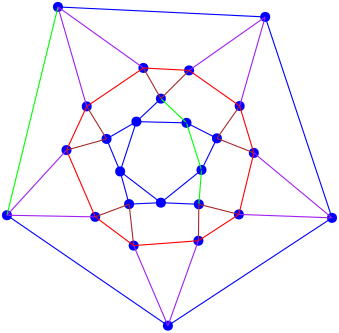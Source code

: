<?xml version="1.0"?>
<!DOCTYPE ipe SYSTEM "ipe.dtd">
<ipe version="70218" creator="Ipe 7.2.26">
<info created="D:20180525175832" modified="D:20240410124637"/>
<bitmap id="1" width="3840" height="1384" BitsPerComponent="8" ColorSpace="DeviceRGB" Filter="FlateDecode" length="506662" encoding="base64">
eNrs3QlYVGXDP36v6/++vr9el0cTbfMpy3rsabNMBTSzNMs0d8wk13JLK0vLzCU33DV3ZV9k
GWDYZ2AY9p0BAcVA3FdckEUQNZeC/5e5e+adZoZhGBi0/H6uubjOnHOfc99zz1k4M19uDhxo
fvHx8RFEVL/IyMj09HSzD7G0tDRsgd1IZASuRAeIiIiIiIiI6H5rRURERERERERERERkAc37
aXZGRoaHh4ejo6O/xF8ulzOAR6QvNDTU09MTh0lkZKQZRxmOLKzr4+MTFxeXTER6UlNTcZTh
MMGBlpmZyS+aiYiIiIiIiO4jfgJPRERERERERERERJbQvJ9mS6VB7u7uWVlZB4nIqLDQMEdH
x8aOAo3yWCspKek6ERl14cIFXI+Cg4L5RTMRERERERHRfcRP4ImIiIiIiIiIiIjIEprxo+yM
jAxHR8eYmBhGW4lM4eHh0dhwJsr7+Pgw2kpkChwyuCrh2sTvmomIiIiIiFoebsfCw8MD/AP8
Jf738YEGhIWGJScn19fOxMREmUwmkUikgdKQ4BCpNAiP4KBgMWHeQ7N63USgVPynPFTUMpXW
bTBQio2jCotWKtbFz4iICIVCoV0X889EREREREREREREZGnN+KVGaGiou7t7Xl4ec61EpoiO
jnZ2ds7MzDTxEENJlM/OzmaulcgUVVVVXl5euDYxdUBERERERNTywkLDpNKg2NjY5OTklPsE
VcfExKAZ4eHh9bVTJpOJ+G5cXFyiWnx8fEJCAiYSzCJWxEY0W1MqlahFLpe3WKXYLDaOKlBR
s1cqyiepaU9js5jW/6SLn8ATERERERERERERkSU01zcaWVlZzs7OcrmcoVYiE+Xl5bm6uoaF
hpn+vaG7u3tVVRVzrUQmSk9Px7UJVygGD4iIiIiIiFqYv8Q/Njb2qCUVmSYmJibAP6C+dkok
EoVCkZ+fLwoXFhYeaT5imwUFBUqlUrsNlqsUmxLbxMZRBSpq9kp1VsTTQ4cOHTx4MDU1NTw8
PDExUec2nJ/AExEREREREREREZElNNc3GjKZzNXVNScnh6FWItPJ5XIcOKaEM1EGJVNTU5lo
JTJdaWmpm5ub9mhXRERERERE1DIC/AOSkpKKiopyc3Mbu65SqXR1dd24caO9GibwFDMbux1U
jQYkJyf7S/zrbWdAYFxcnEgpHzx4MLdZYYPY7NGjR+Pj46WB0pasFBtHFaioBSrNycnJU0tL
SxNjUDP/TERERERERERERESW1ixfZ2RnZ7u5uYWFhjHOStQoOTk5YuD0Bo8ylEHJq1evMtFK
1Cjx8fG4QuE6xewBERERERFRC+efU1JSjh492qi1wkLDFi5cuHPnzuTk5DNnzty+ffvmzZtn
z57F0x07dmCR6f9ISygqKkIzjOSfg4OCExMTUSwvL88S/YDNYuOoAhX97Ss9ePAgqoiKimL+
mYiIiIiIiIiIiIgsrVk+3FYoFE5OTllZWYyzEjVWSHCIu7t7g0cZysTExDDLStRYly5dwhUK
1ylmD4iIiIiIiB7w/PPOnTvXr19fUlJSWw8sQoFdu3Y1Y/45JDgkISHhyJEjZoxTbQpsFhuP
j4/XjiI3WGn2f2RmZmZkZODnAfV/B9MQT8VSlUplsFJUgYpMqVT81TA2KOrCBvFTzNT8QbGo
DtLT00V7tJcK+fn5SUlJOv+GiZ/AExEREREREREREZElNMvH+J6entJAKYOsRGZQqVROTk7G
/4UrlqJMcXExs6xEZoiMjMR1itkDIiIiIiKiBzn/vHHjRn+Jf21DampqsOXNmzc3V/45OCg4
ISGhsLDQcvlnbBxV6AzFbLxSkStOS0uTy+USiQTtxyp4SKVB0kApftZNB0qxCBPx8fEiEa1Z
0bxKExMT0bfe3t7YMurNyMjQXop1Q0NDUSMKYKnB0LWoVDt0zfwzEREREREREREREVlI0z/D
j42NdXR0TE9PZ5CVyDwB/gH79+83cpRhaXh4OFOsROY5e/YsrlO4WjF+QERERERE9GDmn93c
3PTDzwEBgV+oSaVBOotQ2PhnKabnn7HxhISEgoICy+WfsXFUgYoaVWlOTk5iYiJepjRQmpyc
rFKpNIM/i3GYMzIyFAqFt7d3cFCwZkBmsytNSkry8/MLCQ5BXXK53MfHB3PS0tJEpjo1NVWp
VPr6+mIpJlAyIiJCE7rWVIre1qmU+WciIiIiIiIiIiIispCmf4a/f/9+iUSiH+lMP5Q9QrV3
VMz8scq5dY/oL8ZFz6l7RM2qeyhm1/2MnDlWPvPjqBnDQz77bs3HWcOHXnlpcPkL75X3HVk5
atKVHYvzDyQwHEt/e8nJyY6OjvHx8QYPMczH0uPHj+unOr37dcbDp18nD1srF2sr/PTt18mn
n9X+fp2dra00Dyxy7NvJzaZuqXc/K0/bugdWxFOUxIP5WPrbCwkOafCbcZVKFRERERAQGOAf
0GKPsNCwuLg4nf8XTERERERE9FDln+Pj49evX19TU6OdcJZIJL6+vqIAJvz8/HRGgcYquJ9q
ev5ZjIp85MgRy+WfsXGDQzEbrFQTb8atIlru5eWFl3Djxo0qtYqKa/gpbnXFTIVCgb7SGY25
sZUCtuPq6pqamnrz5s3q6mqlUimVBsXExKAlaEZ4eDjurAsKCu7du3fmzBkxCrRmgGjNoNP6
lTL/TEREREREREREREQW0sQP8BMTEx0dHRMSDKSUR6TvmZA2f4zyyzHKeXXh58iZdiL2rJg9
NnKWXfRszMFjfNSM96XTZZM/+vWlAWVW/a92eKv00beuPmFb9vjAO+9NvLx9AcOx9DDw8fHR
fKmnA/MDAgINRjpF/tnD1irqmT6pA8fLevR0sa7LNvvb/nfGkIkZo6Yl245JfmscfmZPmB3/
whDHvp28bK2C33g2tOe/fGz/4W5j5WvbwbufFcOx9LdXUFCAqxWuWfVdzrKzs2NiYoKDglUq
VYsd+KgrLi4Ohz8j0ERERERE9DDnn1esWFFWVqYzwvOCBQs0N0qY+Pbbb3UKYJU1a9Y0Pf8s
RkVugfyz/lDM+pXilcbHx+Pm1M/PTxoojY2Nxc+SkpLjx48rlUq5XB4SHBIREYEymZmZWVlZ
1dXV6enp2JrOTWWjKhWSkpKwcZTB0pqamhs3bshksrDQsOjoaFSNW9fCwkLMr6i4hmagVZGR
kZpBp5l/JiIiIiIiIiIiIqKW18QP8CUSiZeXl8FYV93Iz7FfjY35cqyiLuo8Om7+6Jiv/hj2
OWq2XfQsO0Xd4M/j5TM95o6690b/S/98u7zj2+X/NeDaI2+XtR9wtXO/0v95q2rUx0zG0sMg
Li7O0dExJSVF5xDDHMw/fPiwwUinj3ow57zpXx9dui5r+JSTm3bmz/ouZ+IXoW8+E9dhwLXc
g7W1tb/dvlNbU3PJP1j22osx3Qad3rDzyKLVhYtWn9nudGLVFuVTfbEFhmPpYeDr64trlpH8
c1homEKhaPnDPzY2Fg3T+VfFRERERERED0n+OTExcffu3bV6Fi5cqH3LtmDBAv0yWDEhIaFZ
8s+FhYWWyz9j4wajyJpKNell3BsGBwV7e3vj/hTTuGc8derU3bt3L1++fPjwYRROTU2tSykH
SlEYW6iouJaVlYU5mi3jqYmV6lCpVNi4XC5HX/3yyy+///57WVkZui40NDQyMhJrYU55eUVM
TIyPjw+2o38bazB0zfwzEREREREREREREVlIUz69T0tLc3JyiomJMRjoGqucW/dQzBkd+/XP
FxLO/lp++W7VkrOycWIU6KhZYyNnToie9Zjr5PMvvVvWfkB5x7eP/cNW9j+9ktv2Lnmif1nb
t67+06bitQ+Nx8ays7M96+Hr6/ugZVz9Jf6a5u3fvz80NBTt/6sHd3XeAh8fH/0A4caNG196
6aXdu3c/IG1OTExMSEjAz+Tk5JSUFPHPOu97q9B7Af4B+t8Vokvry3O62VglvDz0yI8O7tYd
nK2tvK3/61JQRPbHs1ysrQL7dA575cVbZ87V1NRckSsxJ+H5IWd2OUt7P+nZt7V7739EvNDz
gqck+PXujc0/o1WxsbGZmZmNWuv06dPe3t7YE9avX+/l5XXs2DHtpYcOHYr9j7i4OLwjFy9e
1N9IaWkpCqSmpmL6zJkzsQ3BzimqxjSq0N9gRcU17AnYMx0cHLZv345i5eUVBttfXFwstmmw
gGg/KjI7mmtir6JnUMxg5wjYn1GgpKREM6eoqAhz0tPTDZZvsOXobbwj8fHx4njBU2xKjDGF
t0Pz5ubn5//yyy+VlZU6q6Op586dE/NL1LAW+lC/ZAvIy8vDNQtXLoNXNLyiiIgIDw+PnJyc
Fj72c3NzcUUQeywDEkRERERE9LDln11dXXGnqZ9t9pf4+/n5iTLe3t54ql8GK7q5uTVL/tnI
+M/iZi3bKO0Msymp4PoqValUEolEoVBUVVXduHEDt8+4iS4uLr5y5QrmVFdX37p169ixY3g5
uEPHHSXudnGfqzPe8gGzxn8Wt8YooFQq0fMoJkZ7RkWY/u2339AeNAz3ziiAntfvIo7/TERE
REREREREREQtqSnfYkgDpW5ubnl5efXmn6O/GBc5c1txYuHNS//K3vhkzpbHDmwZL5s6LmqW
XfSsMbIZn8bOnrnu4xs9Blx9bODFdgOcH311dfsXV7XtkdK2V3mX/iWP2ZZ27G88NhYTE1Pf
S3viiSdaILf25ZdfDho0SHzj0KDnn39ep5EdO3acMGFCWlqaJdo2bNiwiRPtLd0DBt+Cbt26
rV69WlPmxx9/xMx169aZvlmZTIaOXbZsmSXavHHjxjVr1uDn9u3b9+3b5+7u7uvrGxERoVKp
7mP+OTo62snJSfv7I0xjTlZWVn15Thdrq4NTv1I83Sekz5NxHQZ423Y4vmaLj2379METDs35
zs3GqiwxtaampmjZutA+/zyz21XSp1NU14EFXywqmPfD/r7/nTpgXMagj7ER0xOkubm52Gnx
bvbt29fEVU6ePDlx4sRHHnlEew9p3br1hx9+KPLJMH36dJ1dCOWHDh2K04v2po4dO4ZF//73
v+vGvvbxafD8NmTIEJR0dXXFNKrQaZiHh4f+Ifn000+vXbu2ouKaTmEHBwdRAOc9/dco2o+K
zMvlmt6rs2fPRjHsugaXFhYWomNx9Gm3H+cBrNK+ffszZ86Y0XL0dtu2bTt37vzUU091794d
T9944w1ra+uBAweiOlHG0dFx5syZX331VXJyss7qcXFxUmnQpUuXxMuEgoKCU6dOFRcX1xc1
t5yqqiq86WKMLINfZyclJeGiFhsbe7+GgGb+mYiIiIiIHsL8M27DL168WGtIcFDw999/v3Dh
QkwYLIAV169fb+n8M+Tk5GgmdOgUaGL+GTeGuG9NT0+vrq4WHw1FR0eHhYbJZDLcdGdmZp4+
fbq0tDQiIiIjI+PQoUMo1oz5ZxGBVqlUuEtFjbhdvX37Nu7fb926hUoVCoVcLkeTUMD0V8r8
MxERERERERERERFZiNlfYWRmZjo5OUVGRtaX5qoLP0fNGh07/8Kda21yfx4fNnnx6YhFp8Mn
H/MdFzXbTjFztGzGp3Fz5jrY3Xr5ratdB57p0H9Hp1fW/uPFVR17yP/xRnmX/lef7FfSwaT8
8xNPPPGjnlWrVrVAaG3QoEFoQHx8vOn55x9++GHNmjUrV66cOXPmk08+iTnvvPOOJdpmZWXV
o0ePlsk/P/XUU2vUli5dOnr0aBF21bwFZuSfJRIJVpkwYYLl8s/h4eHR0dGxsbF4CTKZTCoN
ksvlB+7fQNA5OTmurq7a31hh2t3d3UhM1MXaKm/yvLin3t1v0/7IwhWntuxJ7jtyT59O53a7
qcbPdOrzj4q45Lr88xKHX75Zmjr80319O5122Bb32ocpH01Kf/OjyBd7Hvh4prPJ+efKysq3
3nqra9eurUzOPxcWFordHivi1alUqtzcXHT19OnT27dvP2fOHO0ULo4InFUcHR2x5/Tq1Qtz
nnnmmfPnzxvMP+fn52/Vgk1hEdbSnhkQEFhf/hk7KmbiGFmwYIFSqUT/Jycnb9q06bXXXsP8
s2fP6ryQV199VUSUx4wZ07z550b1akpKCoq9+eabBpcuW7YMSxcuXKjdY23atBEt37x5s9n5
5/Xr1+/du9fZ2RklPT09vb29cYRqhqHW5J9xWOlEx7Xzz+fVsFZJSUlZWZl+yLwFiL8p0P8X
veIrZuyf2Ge8vLzq+7seiw6kv3//flxKGIEmIiIiIqKHLf/8448/3rlzp9YsWBE3+JbLP+Me
DbeQaWlpycnJ4v8i4WdSUlKimpjQLEIxFNa/rTMliqy9lvhoCDfOERERmMDGlUplTEwMpsW/
MCstLQ0NDcUEZuLmOisrKyQ4RLvNTck/azLeqFcaKEUP16hhLW9vb7xAI+sy/0xERERERERE
RERELcnsrzBCQ0NdXFxycnLqS3ONi55jFzVrdMxX529X/CP3Z7uwyXNOBMZWFB29eWWcYvY4
+Ywx8pkTlbOGbf+ktN3bVx99u+IfA2I69d7Z7mWXNq+ceNS6omP/q/+0OTdwlCnh2+eff/5+
ZVbNyD+jzZo5kZGRIpqI/vxL55913oLly5dj5nPPPfcg5591RnsWI9uYOJS3tri4OIMHAmaa
uGNoj3rt7OwsRtHBT0ynpKQYCXO62VhFd+h3YsNOj77/42FrJbH5L9/enZN7jzy+Zkt5Ulri
v4ZcDpbV1tYeX7Hp0IwFmOln3TZn0rzAvp2lrz7va/M/qg8npdqMMX38Z/Rb69at3dzcWpmc
f+7fvz8Kz549W39RXl7erl276kvhlpWViQj0tm3bDOafdeAIwqJRo0bpL9LPP4cEh2DOk08+
qRmAWjuNvGLFCu3QNeB9RPlJkybZ2Ni0a9fu9OnTzZh/bmyvvvHGGyiZlpamv+jFF1/EIu1B
s1euXNlKPV50hw4dDKamTcw/nzhxwkiTRP55w4YN3333HfqqvvyzDtPzz6jdYGHMPHnyZKN6
u7S0FC9WfE1scJArNBgFkpKSWv5qolAoAgICmX8mIiIiIqKHMP98+/Zt8/LPWNGi+WfcHkZE
RKCAn5+fRCLxU6tvAsVQGKuYkX/+U3sCpbg3xD1vWGhYcnIybvPxEgoKCsRflIt/E5aihqU3
btxQqVSYr3M7yfGfiYiIiIiIiIiIiOhvz7zvL7KyslxcXMJCw4xEucZFzxmnmGMn/3zrhfjC
m5ceO7DlrYzVWdfPrDobZRcxbVzkzHGRM/BzuGRa6vvv3Xx6QEm7AZWPvn2mY7/LVv3LrPqX
/O9b5a/2OvjDkmbJP3/wwQefffZZSkrKlClTevTo0bVr1/379wcHBQ8ZMsTBwUEul3/00UfP
Pvtst27dhg8fHhUVpb0ulk6YMOGVV17BWi+88MKAAQMWL14sFg0bNkyM2vrOO+8MUfvmm28a
lX+Gvn37YubPP/+sPXPLli1vv/022vP0009jYvfu3dpLly5dirrEoLUae/fuxUx3d3dM463B
dNu2bTt16jTkP3bt2mXi9jdt2oTyEokE89966y2UGTp0aKPegszMzNatW7dSpzT18885OTkb
NmxAn7/88svoQKw7atQoqTRIs/rWrVv79evXSp2g1rQ/Sm2IHrwLI0eObFTS2GD+OTU1VSaT
YSdpbPgZjZ87d67O1vAUM7EoISHB9K3h4HJ2dhbD++AnpktKSoyEOX36WbnbWGWPmn5q/fYD
o6fnf/bteTfvrNGfFS1bV7Rm6/6+/301JrG2tvbY6s3JvUaEvfGsh61VTLsBRSs2Bj3XM7HX
RyfW/uzXt+N+W5Pyz/n5+did5syZg4lWpiV18Z6iJN7lsrIy4yUNpnB/+OEHzPziiy+aPf9s
bW2NOeheE0OzOHugPE4F2DNbqePEzZV/NqNXUTtKYu/SmY8TAubjBKU986WXXsL2L168OG7c
OCxNT0+3XP4ZR9Dy5ctxmJeWljZj/hlV29vbL1myROdYwFPMxCL9OLpxOFfg+oWrmP6lTYzr
5S/x9/Hxafn8M5rk4eGRmJjICDQRERERET1U+WcHB4fLly9rp5pramqw4uLFi6dMmTJfDTeA
np6eubm5WKRdEje8a9eutVD+GXdn4sOoY8eOnTt37qyaZkLnKSZQTJRvYhRZhJkrKyvDQsOS
kpLy8vIKCwtPnjyZk5Pj6+uL28bbt2/fvHmzrKysurq6qqpKoVBIJBKdTLJ5+WfcmaKAUqn0
8/NDMfQ2bt7T0tIw/dtvv924cQN1RUREoEB6ejrzz0RERERERERERER0f5n3/YVMJnNycsrK
yjKWf1bMxsMuatZY5dxN5+PO3i4rvn1t58UkPLWTz8D8cYoZ44Jn2GROOb77/fJn64aAvtql
f1nnt/CzpN2Asuesz9kMjw8MbJb88yOPPPLSSy+9/PLLjz322Ntvv92/f383Naz7wQcfdOnS
pUePHkOHDkUBzOnWrZtI7UJERISVlVW7du3efffdTz75ZNiwYSKyK5YOHjz4iSeewCrY4Ntq
X331VWPzzz179sTMffv2aebY2dlhDmpBk1Djk08+iaffffedToHgoGDt7WhnjEOCQ9CYNm3a
PProo2//x44dO0zc/ty5czFn5MiRrVu3fvXVV4cMGTJq1KhGvQUqlQp9jvkiTqyTf0b3ilWw
ZTQGvYeKOnbsuH//fk0+uXfv3uK90LQ/MjJSLpfb6sGKeAextIn557i4OOzYGRkZjYos5ubm
outEBDo7O1vMxIQIP2NRXl5eozaI987V1RUHF36ib40nOb37dfbt19HNxirolR7Jrw47vcsl
ttu7u/t0yrWfmzR4gmPfThUpGXXjPzv8fGD0Z+nvfhxj1S+qe6/k1z8q/OrH827egX0ec7ex
8ulnUv4Ze3v37t0vXrxoelJ36tSpKImubrCkwRTu119/LfbM5s0/Hz16FE9xKmgwlS1cuXIF
Oxhee2Vl5ZkzZ9q3b9+rV6/myj+b0auiDThstWPGMGXKFGxhz549mjni2Jw40b4uix4obWUo
Nd2M+WdcGqKjo5ctW6a93zY9/4xu37Bhg4hAa14yJkT4GYuqqqoa1edoDK5fONjr+6oX7Xdx
cdFcBVpSeHg4TuzMPxMRERER0UOVf8Y9Wnp6uibSjLu25cuXb926NSw0THN/hJs1PN2yZcvS
pUtxn64pjHs3Z2fnZsk/FxYWilSwplJMoNL4+Phff/1VO5utE9XWTKMYCms3W0xgs9i4wSiy
plLtv9INDQ3NycnBnS/u5VUqlVKpxN2iXE2hUIj2nDp1Snz+hjne3t64l8zMzGxspTqwtdTU
VNSCvvrll19+//33srIydB3aExkZibUwp7y8AnfNPj4+2I6mRu38s36lzD8TERERERERERER
kYWY8eVFdna2u7u79mi9hvPPUbPH1YWc6yLQdrLPx8bMG6OcZyf7zC6qbtjncYoZdqEzX8uY
cuHyqIozH1361Lbs3/1K/zGgLvz8v29d7dzv6nN9MjZsiEpKNiX//OSTTy7T4+bmpp1/bqVO
KWuP7ivyz/D1119rsqyjRo3CnKVLl4o5M2bMwNPt27drVyr+/6MwaNAgFDBx8GH9/PPevXtb
t27dqVMnTcNWrVqFMu+9954miJuUlPTKK6+0adMmIiLCxPyzYGVl1aNHD502mLJ9kX9Gp+m8
cNPzz2gGZv7zn/802DbsQh4eHtrlsUe1bdu2T58+mjkSiQSrTJgwwXjtaGqHDh3Gjh3bqJix
yD/jfVQqlXFxcbGxsZGRkdil8bSxcWUxaPO3336LPefLL7/MVsMEnmImFjV2ayqVysnJydvb
Gz+Li4uNJzm9bK0CrDtlDZusGvJJzqhpSX1GOvbt5GJtJXumd3y3QZ42na6lZtbW1p7YsDP9
vU/CXuh5ztHj8LwfdvfpFP5k77O7XaRvPu1t87/e/To3GBnduXMn3g5poFQMWdzKtKTum2++
iZLR0dFm5J+Lioqw/2Am3qbmzT+LXQtHrolxWWdnZ5T//vvvxdPRo0e3Ugf7m55/Nq9XYcyY
MSjs4+OjmXP58uXOnTuLoZ51EtHh4eGYLi+v6Nq1q35q2sT8Mw4Z9AOKeXp6Yuf08/OTy+X6
+WfUslHtypUrzZV/Fo13cHCwt7dfvnx5qRom8BQzseh640VFReGcYzBmjJk4N+IFBgQEtnz+
GVV7eXmlpqYyJkFERERERA9P/hn3aHv27NGkiBcsWBAbG1tfYaVSiVtCTeHdu3dHR0c3S/7Z
yPjPeAmmjP+MYk0f/xnrYlFmZibuXpOSkmJiYkKCQ3CLihvViIiI+Pj448eP10WjpUHoJTE/
OCgY85s46DSgOtSFMmKc7Rs3bshksrDQMPQwut3Hx6ewsFCMCC2Xy6WB0sjISJ0INMd/JiIi
IiIiIiIiIqKWZMaXFwqFwtHRMT093XiOyy5aPf5z9Ky6FHTUrPFRn9vJPx8nnynCz+PDZ76e
MeVS+ei7V0eUXxl2NHpm8TPDyp/sV2L11tX2/ct69C6cPEMeE5MQF29K+NagMWPG6OSfw0LD
tNcV+eeXX35Ze6bIRmqGO/7000/xFDPra4AZ+ecRI0bY2dmheTY2Nnjavn37jRs3asq89NJL
bdu2TU7+U/B7165dKDlv3rym559N2b7IP3/00UemvCjxFnTt2nW72oYNG6ZMmdKhQ4dWWmNK
67fNYE+2bt1as1+Zkn8WKWt0o/GhyOvLP+MnGrxv3z53d3dfX1+ZTKYZwNmMCPT8+d9gt5mj
hgk8NSP8LAT4ByxdulTEVo3zsLVSdLG+6BuUOnzKgY9nHlm4Im3wJ1njZqjUgz972XaqSFPV
5Z837sgaOc2/9xPnnfcfW7058ZWhcU8MPLZma0lUTMyT1p62DYz/XFRU1KVLl48//lg8NT2p
2717d5TMzc01Mf+MfQAT06ZNGzZsWKdOncQ+qV2sWfLPe/bswVPNy2nQu+++i/J5eXna8enZ
s2c3Mf9sdq9qBnMePny4Tkh70qRJ2qMcd+7c+dlnn62srBRz0Jko4+3tbUb+GZt66qmn8Ibi
6RtvvGFtbY1jUz//jOmUlBQHBwdN6L1Z8s8iAr1q1Sp7e/vFapjAU/PCz3D27Fm0Gdcyg9c4
nE+wyMnJKTMzs+Uj0DixR0REcAhoIiIiIiJ6ePLPsGDBAtziiUizj4/PihUrtMdD1r5fW7p0
KQqIklgFKza48Qbzz7gR004Fa9+RJSUl4R4NN7Z+fn4SicRPrb4JFENhrKIdZtZOBaOi+irV
UKlU2BpuS6uqqm7cuIF7Z7xMPMrKysR99M2bN7GWl5dXcnIytp+ppt9djapU85Gvq6tramoq
qqiurlYqlXhFMTEx2D46MDw8PCQ4pKCg4N69e2fOnEEjvb29MzIyGnylzD8TERERERERERER
kYWY8eWFp6enn59fgyEuO3Xs2e4/j3GRM8XPuvBz2KxemVNKKkbdqxx1o+z9s6cXp+SpDi9f
XfqvPiXtBpQ+bXOh5wdKf39lXHyKaeM/P/300256tNPOjzzySNeuXXXWFfnncePGac9MSkrC
zHfffVc83bFjRyt1uPeLL77AC9fP2RrMPyuVSrkWzUjLIv/8iJrmLVi2bJlmxeTkZMzp3r37
rj9zcHDA/GHDhjUx/2zi9kX+WbthYnBs+Z/l5OTUF0Hv0qXL/PnfGGmbSqVatWrVmDFj3n77
bVs1dHIrrYx6g/lnDw+Pdu3aPffccwkJCY1NGIr8M1qODklRE/+fFC8KDTMvtagZ9lkzELTZ
AUi0ZMGCBYWFhQ0PTWxtlfvpvLQBdqGvvah4uk/QG8+WJaUenrc4qNc/s+3nJDz7XllCSm1t
7ZmdLlEv9DrusPXYqs0nNu285B/saf2PtMGfXA4MS3plqJtNA/ln7BiPP/74yZMn60vqVlZW
5v+Z+EpO7PDoChPzz61bt8ahgZ9iL/rkk0802d1mzD/v27dPHPimBGUPHz6Mwtg/NXPKysqe
euopdMjVq1ebkn82u1dFcrhbt25t2rQ5ceKEmCNORAqFQrO6eJnYkTRz0tLSxGFuRv5ZGijF
MYJjDWdIHC/YlHasXTv/jGbv3r1727ZtYiTq5so/i57HScleDRN4er0JcP7EKd3gNQ57LF6g
t7e3zp/MtIzU1FRUnZ6ezqQEERERERE9PPnnkOCQdevW1dTUiGAzbtl+/PFHTbZWwNPFixdj
kSiDwmvXrsWKTc8/i1GRCwoK9FPBImCMm8Tk5OTExET8TNKjWYRiKKz/B63YLDZucChm/Uqx
BbxG3BjiHl8Em7O1qFQqVISb9P3796PSnJyc+l5UoyrVhL39/PzQpahCLpf7+PhgDl6U6Afc
riqVSl9fXyzFhBiPWid3bbBS5p+JiIiIiIiIiIiIyEIa+81FbGyso6OjKYnTutizYqYm9mwn
Hn+M/Dz1csXoe1Wjbld8cL163ZHCXzJVOSkJcecHjyt9tm9Zj95ZP62UxcYlxMVrksPG88/P
P/+88WKPPPJIz549Deafp02bpj1TRATffvttzZwffvjh8ccfF93VsWPHYcOGaYfiDOafX331
Ve1O1gzvLOKgaDOms7KyXF1du3Xr1rp16+3bt4sCIsNZn4EDBzYx/2zi9kX+eefOnfo9o028
as34zyJKvW/fPn+Jv076V6dtWBENa6VOYr/zzjvD1MRYwQEBgabkn8PDwx977LEuXbrgFZmR
MBT5Z52oM9osl8vj4uKaJf98wNzBn8HX13fHjh2mZDjdbKwOfjY/8l+9Ut4cntZvTNGi1VGd
BwS9/OJ5J6/sibNDenetVB2ora09tX1f/KMDL0qCrwRFHJz+zbGfNvrYdgh7tUfulC/zZy10
sTaWfxaHCY56zRz9pG5xcbHOvnHq1CnMFyOc43gxMf8sUrgVFdfQme+//z7mfP31182ef8aB
g6f9+/c3pYcXL16Mwp9//rlMy9ChQzHT09PT7PxzU3pVWLBgAeasXbsW0wUFBTiN4JjSrgIn
MRTYtm2bdsufeeaZNm3aoBsbm3/WBK0N0s4/Q05OzpYtW0QY23L5Z7MHfxbQaWi2wX+pLL5Q
RnehW5ryhwzmyc3NxdkvMjKSQ0ATEREREdHDk3+G7du3+0v8a/8Dt8A7duzAze/GjRvXr1+/
cOFC3OFipqYACmMVU7Zs4vjPhYWF+uM/68vRY6SwZlRkbNzgUMz6lWZlZcXHx2Mp7g2lgVJM
4OcfD2kQHpiP1yKXyzXJ5Pryzw1Wqi8xMRHvmre3N6oTQzpoL8W6oaGhYuRnMYaAKa+U+Wci
IiIiIiIiIiIispDGfnPh4+Pj5eVlSohLM/KznToCLcLPdqEzX8+YUlw+6l7VqLs3Prh7b0Nl
VWVpSfkv+QeTc3Pz128o+/eb520/igkMVMbHp6Sk6I+3bHb++fXXXzcv/ww5OTkeHh5ff/11
r169sPSJJ57QJMAN5p/Xrl27UIsmL62dfxakgdI2bdo89dRT6enpeBoZGYkCb775Zowhycl/
jIY9fvx4FJNKg7Qr/e6771o1lH82cfsi/7xr1y6dfO/CP8vMzDTxLdDJP0+caI+nixcv1i4z
bNiwVqbln5OSklBd27ZtXVxczEsYGsw/Q3R0tFKpzM3NbewGcWjMn//NqFGj5qhh4ttvvzUv
Ao3dHq8Lu5wpGU5na6us4VPwiH7MOnX4p2FP9Il94p0zm3afXLfd2/q/vK3/9/qhgrrxn3e7
xD3+zoHxsw7YzTzh8HPCM4O9bTvs6dNJ/sorUf96w9PWWP75yy+/xBvxqJaOHTu2Uo/VjGkb
GxuUKS0tXfdnV65cwXyxIy1atKhR+Wfh8uXLL7zwAmbi7W7e/PPZs2fReLyK4uJi462qrKwU
sXyDPvjgA7Pzz03pVSEvLw/lX3vtNUwvWbIE08uXL9csxY5k5LS/atUqi+afwdPTc8+ePefP
n2+u/HN5eQWabW9vv1gNEw4ODk2MQPv6+uKKVt831KmpqXgVMpms5YeATkxM9Pb2xgmWYQki
IiIiInp48s+wYcMGrFKr5c6dO+fVMKGZWVNTExAQuHHjRhM322D+OSQ4JCEh4ciRIwZTwSLZ
q/2zsQWwWWwcVWiPVh0cFBwfH2+wUpVKlZGRgbtCETDOUsO0GAsa88VSzaDQ9eWf9Ss18krF
dlCFpmrNWNba2exMtfT0dIM3rQYrZf6ZiIiIiIiIiIiIiCykUV9bJCcnOzo6KpVKk/LPmjGf
8ZDPGPfHyM9Trl6rG/n57q33gzI3+Mmv3blVXVlZWVJScvDw4VRl9NVu1gXzvpEnJSbGxmVm
ZjaYRG2Z/LO2CRMmoICDg4N4OnjwYDw1cdBg/fwzfPLJJ5j55ZdfiqB1586draysjAe/J02a
hFV00r+iYdr5Z2zqX//6l06Q25TtG8w/N+Ut0Mk/9+zZs127djrx4H//+9+ttPLP/hJ/PP34
44/1h1m2trbGotWrV5sdL6wv/xwVFYXdG73U2PDzt99+K4Z9Fl88iYGgzYtAowf8/PxMDHB6
2Vr593309Na9B6fND3vtXwcmzTuxcYeP9f9I+3YOsrbyt/5HdX5hXf55p0v2yGm5Y2dIbNpE
d+iXNfqzgD6PHfrs24x3x3vaWvn062ykCuxmE/7so48+aqX+KwBML1iwwMi6iYmJKPn0009f
uHChvoCxkRSul5cXZr733nvNm3+GDz/8EHOwDxhJPuNnWGiYOBs46XnppZdwVikqKjIv/9yU
XtV46623sAo6uUePHq1btz5y5IhmkfhriM8//1yn2Xv27GnTpg0ab+n8c2Fh4e7duxUKRbPk
n8vLK3DKtbe3X758eakaJpoegcaRjpbjumbwy2ucH7BTiT9GaPkhoH18fHAu4hDQRERERET0
UOWfYdu2bevWrbt69WptPbAIBXbu3Gn6Nk0Z/xk31yiWl5dniX7AZrFxVKEzFPNDUinzz0RE
RERERERERERkIY36ENtf4u/m5paXl2dS/lk+Qz3s86y6CfXIz70ypl6+NvpeZV34OSxr/bSJ
16aOrPaPvHb3dlXltarLV67k5uaeGfPpwQ2blBkZqUnJpmRHLZ1/FsMy6w+zvHTpUvF0zJgx
eCqRSMzOPyuVynbt2nXp0iU1NVUTY/7ss8901s3JycnIyBDTy5Yta6UON2pvpFOnTq3+nH9+
7rnnsFmd8J4p27d0/rl///54Ghsbqynw888/ix1Sk39WKBR4OmjQIJ1NjRw5EvNnz55dX12u
rq6bN2/W3riJ+eeUlBSZTGZ8RX04HLBLjBo1Cp2WnZ2tCWnjKWZikYnHi4Amubi4YHUTA5w+
/Tp72FoF9/7nL/MWF3y3MvWjyZK+HSJeehkzXaytAvp2Efnnc46eia8Pj3im16Hp812sH83/
asnJjbvCeryS88mcVJuxKNmo1Gh+fj7egr59+5pS2M7ODoWHDh2qn4D19fXFjmEkhVtZWdmz
Z0/Mx+7dvPlnHGvt27fv2LGjNFCqU/j06dNjx449e/YspsXB4u3trb/NlStXYtFPP/1kXv65
ib0q7NmzR6yCn++//752rvjZZ59t06bNyZMn9df64IMPxNFn0fwzoG+x2bp/1Nu0/HNVVdWG
DRvs7e2XLFlSWloqZmICTzETi1DAvD7Hih4eHvV9A47DMDk52d3dPTo6uuWHgI6Li/Pz89P+
V8JERERERER/xfxzUlJSUVGRwXGV66NQKHCvt3v3bty8nzt37s6dO7/++ismUlJScCO8adMm
FDB9a6gaDcD9nZH8c0BAIO7CUKygoED8UWozwgaxWWwcVaAiTaW4a46Pjz969GhLVnpfXinz
z0RERERERERERERkIaZ/X5Cenu7k5CSTyUyMb9lFzRonnzk+qi78PL4u/DzlYsXoe1UjRfh5
+ieV08ZUT5lwbeqYqgBZ5Z1fK8uvXbtw4cIxhw1Z7m5J2VmZGRk5OTmHDh0yJXzbqVOnkYak
paU1Mf88ZMiQwYMHL1myZO/evR4eHosWLercuXPHjh0VCoUosGbNGpR/+eWXZ82a9dVXX23d
urWx+WedIaCTkpK6d+/eSh39Xbt2LRq5cePGmTNnPvPMM9u3bxfl4+PjH3300bZt26LSHTt2
fPfdd127du3Ro0erP+efRTb7nXfemTt3Ltrm6+tr4vYtnX/+4Ycf8LRnz57btm3z9PT8+uuv
0aWiVZr8M2AOXqOdnR16Bu3Hq0ZTUQYv9kcty5YtW7Fihea9Rmf27t3by8urwfyzt7e3NFAa
GhoaFhoWEhwilQZh99aEwE2Ely/CzzppajwVEWgTxwYX0Ay03PQhbff36+zTz8rdxip75NSE
14a59Pl/OZPmndvrrvj/+oe/+qK/Tbvr+Udqa2tP73LJm/p14jt2p7c75YyfmTNhVtKAcVt7
PZo99rOMwROdLZl/xkE9YMCAVupRoL/55hsXFxe843i/RGoXXWQ8hSuGgMYx2Lz5Z3B3d2/f
vj3mf/jhh1u2bMHOsGfPnqlTp+IAx8zz58+fO3cOu2WXLl1KSkr0t1lQUIBiL774onb78Uon
TrTXeWBPsFD++eLFi+KvHgBnJ8384KDgVn9ORGvDaVyc90xsucg/4+ns2bPnzZs3f/4333//
PY47vIm5ublG8s+nTp1Cz/v4+DQx/4w3XYSfdd4IPBURaOPZbONSU1PRIbi6Gcw/owdwisCu
0qi/YmgWuPxh54+NjeUQ0ERERERE9JfOP+O+5qglFZkmJiYGjamvnRKJRKFQ4MZcFC4sLDzS
TLApsU1sHFWgIu3OUSqVIjAMR5qPkUrvyytl/pmIiIiIiIiIiIiILMT07yyk0iAXFxedwYSN
GB81Y7xipp3i8/FhM95UTSsR4eebQ8KzN07/tHLqmOqp9temja+aOrpqytjrEnnl7ZvXysvK
i48dz0nPyMzMFOFnE/PP9YmPj29i/nnevHmPP/649jaxHXd3d+2U2syZM7t169amTRssHTJk
iBn55+joaO0hoBMSEkaMGNG2bVtNpZgeMGBAaGioZpWdO3c+9thjYinWRRt0MsZiO8OGDUP7
W7dujUWLFi3SzDe+fUvnn9FpEydOFK0CKyurZcuWibF2tfPPfn5+NjY2moQnFont6OjQoQO6
Ti6Xi7WGDx/ep08f40O2ivwzfm7fvn3fvn0eHh4B/gEKhUInw2yiyMjIrKws/fmYiUWmbyc7
O9vV1TUlJcX09Ob+fp19+3Vyt7FKsR1dEq44u2Xv5RD5md2uJTLFOUfP8Deeq8jOqampOefk
Je37WMbA8VHde0nf7JrzyZy0fmNCX+2hfMIm0Lqjl62VRUcqvnr16urVq5977jntdw2HzOLF
iy9evGg8/1xZWfnaa69hEd7Q5s0/i+wrDhAcPppW4UTxwQcfiLrEmOSTJk2q73WJXLcoLNpv
EBpmofwzoHlYC8e4djZYjLnt6OhocJXi4uKOHTt27tz58uXLprRc5J9R/qmnnurevTuevvHG
G9bW1gMHDsQhYyT/DCjQ9PwzHD58GHuRwV0Li643QWlpKXYPtNDgVQ+HcGJiIgo06q8YmotS
qZRIJMw/ExERERHRX1dYaBhuuGJjY5OTk1PuE1QdExODZoSHh9fXTplMFhERgXtY3P0lqsXH
xyckJGAiwSxiRWxEbA2bxcZRBSrSVCqXy/EUt36aYi1Q6X15pcw/ExEREREREREREZGFmPiF
RWZmprOzc1homOnZrbqRn6M+Hx8+87WMaSXXRt+tHnn3+nuhqvXTJldOG3tj2ieVU+2uTxtd
VReBHlcXgfaVXbtRXVZWWXmhuPiXX37Jy8s7fPgwJg7eb7m5uTKZzN3d3cPDQzPscwtIT0/3
8vJycnKSBkoxrV9ApVJ5enq6uromJSVZYvuWFh8f7+bm5u3tbV7q2KC0tLSePXvOnTv34F9Q
REQEOsTgaMP18enXeX+/zu42Vqphkwu/WS5/6dWCr5ac2LTzoiRY0cUmsNczN4+fqq2tPeu8
38vWys26o4d1h+DeTx2auTCqs80vcxbJevTEur79O19vESIrLpfLcXRff2BcvHgxMTERJzfs
kJo8Nj084uLicHXDNU7/wieGgA7wDzA+nryFoHac4RMSEhiBJiIiIiKiv6iMjIzw8HDcVflL
/O/jAw3AXX9ycnJ97UxMTJTJZBKJRBooFf8gDI/goGAxYd5Ds3rdBgOl2DiqQEXalcrlcjQP
SzWFW6DSln+lzD8TERERERERERERkYWYPmCLk5OTwUFu6yNGfn4xc+rVijH3qkbcvT4kLGvD
1EnXpo25Oe3jyuljr08bVzV17PW6h3oI6Mkj6iLQt66XXquoLC0tLSwszM/PfxDyz/QX4uzs
/Prrrxsf/PnBlJub6+bmFhsb26joppetlaRvh5xPvzg8Z9HpHY7hb3TPfN8+Z/KXMV1s9vXt
FP/y0N9u3Prt9p2sYZOD+jx+cv0O1fv2xx1+jureK+jlHim9Rxye/X3Yqy96NHL8Z6K/k0uX
LuHqhmucwWsfrnpxcXGurq7Jycktf1qQy+XSQCnzz0RERERERPSXxk/giYiIiIiIiIiIiMgS
TPmMOisry9XVVRoobVRwa3zYjG4Zn18vH3OvauS9qsFhmeumfVo5bdTN6Z9UThtTPWV81dTR
dSM/Tx1TNXVk9VS761NGXJ/yUbVPRMXtmxXXr98oKy0rKio6dOgQM71kOqVS2dgd9QERFRWF
o+zChQuNim562nY6/MX3x1ZsOuu8/9CMb1N6j8gaNsmxb6c9fTr5WbcrkStra2svh8r29+54
aNZ3x1duPu+8P2Pop17W/+/Q5C9lr7wc+9zglD6j3GyYf6aHWmRkJI4+XOn0L3/Z2dmZmZkS
tZY/LYhB/pOSkhiBJiIiIiIiIuafiYiIiIiIiIiIiIi0mfIZtVwud3R0TE9Pb1Rw6/mcmVXX
xt+tHnn3+qCwrHXTJl6bPubm9Al1Qz1PVY/8XDcxou7nlDFVU0ZWTcPTUepRoNUR6Orqm+Vl
5UeOHGGml/728vLyPD09IyIiGpvb3G9rFfXPvkeXbzjn6BH0+rPBvZ799cy5iqycSyHy327c
rK2tvRQqC+z9eHLvERd9g05s2Hl6m2Pm+/aSPl2OfPtTwjODDn7+bcgbz3lx/Gd6uJ09exbX
OFzp6vsLIKVS6ezsnJqa2vInh7DQMJlMxvwzERERERERMf9MRERERERERERERKTNlM+o3d3d
/fz8Gpvaunhx2a+1Y+5VDg7PXjdVPfLztAl1sec/ks+jrk8ZrQ48j1anoMdUTxmhnvlR9ZRh
1yWy8lvV12pra8+ePctwLP3txcTEuLi4HD9+vLG5Te9+nd1trIL6PO5r29bL1sq7XyfVR5NP
OGw9uW57wferUt/5GDM9ba18bdsrO9pGde/lbdMupdcIiW274F7PJvUcHtrzec+6tZh/podd
cFAwrnQGr4DZ2dkZGRm4CHp6emK6hU8Ocrk8LDTM4NjURERERERERMw/ExEREREREREREdFD
q8EPqJVKpaOjY2JiYmNTW/mHM0ouz48/uGb6lGtTP7w5bfx/ws9jqupyzmLwZ3X4uW5iZN24
0FOG1UWgJ31Yjaey+NIrl88fOnSI4Vj62/P29g4ICDQjtOndr7NPPysvW6v9/Tp723bGUxdr
KyfrTo59O+3r2wnTvv2tfPp1xlKU8VAXc7exQjFPWys3m7o5mMaD8Vd6yBUWFuJKh+udwetg
VlZWbGysu7s7ygT4BygUiqgWIQ2Uuri4oFXMPxMRERERERHzz0RERERERERERERE2hr8gHr/
/v1eXl5MqBJZSEJCgouLy+HDh5lBJbqPfH19cb0zeB3Mzs7OzMyMi4sLCw3zl/hLWgrqkslk
aWlpaAC/LiciIiIiIiLmn4mIiIiIiIiIiIiINIx/Oh0fHy+GxGRIlchC/Pz8fHx8mD4lur9y
cnJwvcNVr74ItEqlSk1NTW5ZaWlpWVlZzD8TERERERER889ERERERERERERERNqMfzrt6+vr
5uaWl5fHkCqRJaSkpLi4uGRnZzN9SnR/VVVVeXh44KpX3wUx+z+yWoqmRn5XTkRERERERMw/
ExERERERERERERFpM/LRdEpKiqOjo0wmY0iVyEKkgVIvL6/y8gqmT4nuu9TUVFz1cO3jd9NE
REREREREzD8TERERERERERER0YPMyEfTAf4BLi4uOTk5DKkSWYJKpXJ1dU1JSWHulOhBUFpa
ikMS1z5+N01ERERERETE/DMRERERERERERERPcjq+1xaDIMZFhrGkCqRhQQHBbu4uFy5coW5
U6IHRFxcHK59uALy62kiIiIiIiIi5p+JiIiIiIiIiIiI6IFl8EPprKwsb29vR0dHlUrFkCqR
JcTGxrq4uMTExDBxSvTgKC4uxrXPx8cH10F+Q01ERERERETE/DMRERERERERERERPZj0P5EO
CAh0cXFxdHQMDQ1lSJXIEqSBUhxlnp6ely9fZuKU6IGSkJCAK6CrqyuuhvySmoiIiIiIiIj5
ZyIiIiIiIiIiIiJ6ADka4uTk5Ozs7EJElqFQKBISEs6cOcOsKdEDKD09HQdpRESEIxERERER
ERE1DT+BJyIiIiIiIiIiIiJLYM6NiIiIiIiIiIiIiCyBn8ATERERERERERERkSXwE3giIiIi
IiIiIiIisgR+Ak9ERERERERERERElsBP4ImIiIiIiIiIiIjIEvgJPBERERERERERERFZAj+B
JyIiIiIiIiIiIiJL4CfwRERERERERERERGQJ/ASeiIiIiIiIiIiIiCyBn8ATERERERERERER
kSXwE3giIiIiIiIiIiIisgR+Ak9ERERERERERERElsBP4B9kpaWlqampYWFhAURERERERERE
RHSfhIWFpaamlpaW8hNL5p+JiIiIiIiIiIiI6EHAT+AfZKmpqUVFRXfv3q0lIiIiIiIiIiKi
++Tu3btFRUWpqan8xJL5ZyIiIiIiIiIiIiJ6EPAT+AdZaGjovXv3+AUTERERERERERHR/XXv
3r3Q0FB+Ysn8MxERERERERERERE9CPgJ/IMsICCAXy0RERERERERERE9CAICAviJJfPPRERE
RERERERERPQg4CfwzD8TERERERERERFRg5h/Zv6ZiIiIiIiIiIiIiB4Q/ASe+WciIiIiIiIi
IiJqEPPPzD8TERERERERERER0QOCn8Az/0xEREREREREREQNYv6Z+WciIiIiIiIiIiIiekDw
E3jmn4mIiIiIiIiIiKhBzZh/rtLD/DMRERERERERERERkemYMWb+mYiIiIiIiIiIiBrU9Pyz
8ajz3zIIzU/giYiIiIiIiIiIiMgSmDFm/pkM8vX1ZScQEREREREREf2d/K5m9upNzD9rss0l
JSWnTp3Kz8/Py8s7ePAgJvAUM8XSyspK5p+JiIiIiIiIiIiIiIxjxpj5ZzKI+WciIiIiIiIi
or+ZrKys7Oxss1c3O/+sST6fO3cuPT09IiLCX+IfEBAYHBQcEhwilQbhKWZmZmZeuHBBZxXm
n4mIiIiIiIiIiIiI9DXjR9mHDh1at27d4cOH79dn6aWlpSdOnLh69WpLVlpcXBwTE+Pq6rph
w4b169c7OTnhaXl5hU6xiopr2dnZzD//hTD/TERERERERETU7EpLS2Uy2apVq2bNmvX555+v
WLHC2dk5Nze3ZWpfs2aNg4OD2aubl38WSWb8zMvLCwkOwcNf4u+nJpFIfHx8PD098VMkoqWB
UvSGGAK6hSPQp0+f3q2GCeafiYiIiIiIiIiIiOgB11yfY2dnZ0+ZMsXe3n7jxo33K/988uTJ
w4cP//LLL5p/FmlRly9fdnJy+vTTT+31zJgxw9fXt6ysTBN+Xr16NeYw//wXwvwzERERERER
EVEz+vXXX7ds2WJfj/Xr16OARRtw+fJlURcmzNuC2eM/l5dXJCUlBQQE+vj4+Pn5+apJJBJP
T09poDQ7O/vcuXNo1YkTJ+RyeYB/AArrD7Bg6Y86Z82aJfoHE5cuXWL+mYiIiIiIiIiIiIge
ZM0bfp4+ffp9HP/56tWrBQUFLROBVqlUc+bM0aSdV6xY4eTk5OzsvHLlysmTJ4v5X3/99ZEj
R0T4GU9bMv+cV35iS0EgHpho4hdD529e3Xkk9IvMnZ+lb1uW5+F+Mvr0jcsPw1dypuef0TOD
9r4fcSHjL/pKb926hR0Vh4zO/KKiojNnzvzlXs5vv/3WqVOnXr168Wtl4++vJeAMvGbNmtjY
WOPFfv/9dxTbs2dPU+pqrv3zwoULaIxUGqTTaTKZbNu2bWvXrsXS48ePay89d+4curSmpkbz
7XlmZmaUGi4N5eUVDVZaWlp6RO3mzZvGSx49ehTFzp49a3DpyZMn4+LiIiMjU1JSrly5YrDM
nTt3CgsLUUwul+MnNoj+N9ifRwzB6gY3i5bn5uYqlUqFQpGRkXHx4kVNh2jcuHHjwIEDKCBa
WFxc3AI7YXp6Ot4y1Ks9E50jkUg2b97s4OCApeJF4Z3KysrCu4Y9Nj8/H6eO5m0JOiQtLQ37
+bp160w5LprR6dOnUSP24QZLrl+/fuvWrX+/815iYiJ6AL8Qmr6Kp6cnVsGvXs3YDOx4OOiw
j+H3Uv0DBHDqwEFkcFFZWdmhQ4eSkpJw+ERHR+fk5OCAMn5eFcesKacg42ehxp4NtE+M0MRO
M+XconOBA9wCmF3jvXv3cPHCEYqTZHx8/LFjxwyeJBsF3YvG462PiYnBe4d7AfPeX+OnkQb7
qrF7UYPnUsCvE1iEDYpLXmVlZVP23gYvoHhFR+p36tSpFtjN6ru24kyLdfEWY8/Bi8XTxm5E
G3oSW0OPYSc08uvN7du38/Ly0KuoF/st9t769mqcAPEC0bG40lVXV+tfoI10rNlpQNN/z8HB
i7cPBdBv+kst3Twiur/u3r37448/2tvbT5kyxd3dXXMXgwk8FR8tLlq0CGc8y7XBzc1NfGrn
4eHRYvnnqqoqnO0TEhJCgkM0yWfANH4RxRlb5zqIu6eIiIiw0DCsUqXWMp+s4iKuHUfHU+af
iYiIiIiIiIiIiOhB1ozh588//7wZPxh/kCPQ6enp4ouA2bNnx8XF6Sy9cuVKWGjYjBkzUGDa
tGlLliwRhVss/zxPtXvwzoGax9zMXWZmt2prvs7aO3jnu9pbE49ByqXMP2tMTN6IPgk5l2q8
WMrVw4+Fzlub76f7Ff9vtzF/RPyq+/VKVSrVTz/9hANHJ7WFmXK5/C/3xt27dw9nthdffLFR
gcl33313y5Ytf8s92eD7W5+srCw3NzezA0U496IuhULRYP4ZxbZt29aUVGFz7Z/nz5/HpiQS
ifZMLy8vzNyzZ09IcEhoaKh20qampmbjxo27d+8Web/t27f/9GcrVqxADxgJQd29e1ezlsHY
j8aBAwdEMbwp+tEgV1dXnaqjoqJ06kXjV69erVMMtV+8eFFng2j2T4aUlZUZ3KnWrFmjU/Lo
0aM6jdev2s/PDy/fojt8SkoKKkILtdNiGzZswExPT89QNZwl0BKdtmGHbN5IlWjJ5s2bpYFS
VIpfS1rsqD958iSqRqUNlly1atX69ev/fue92NhY9AB+KTV9FRcXF6xSVVXVXG0oKipauXIl
doB9+/bpn2Rq1X98gfkZGRkGc9H6ByMOKMyvrzocgKKYv8TflNyRkbNQo84GmnMy9iVRrIkX
rAbPLdpwcIky8fHxZl8CcPXXqXHXrl1GXmyDv4TgLkC/97TT46a/v0ZOIw32lRl7kfFzKa7d
4eHhOhvETp6UlGTG3mviBRT9+VP9nJ2dW2A3MwhnTv32ODk5mXcOycnJ0RxBmsulfrYZJw3s
DDr7qn5oHMV09mq83vz8fO0yx48fN9KxMTExTUw2GjnDBAcF44KrqQtnSP0tWLR5RHTf4Zcu
e3v7uXPn4nylvxQzsQgFcFK1UANu3bo1bdo08TEdJswLWjc2/1xZWYmfOOFLpUE64Wfce+Ku
U/O3QuJDRfwqkpubizMebvHwawCmNRuxtEuXLs2cOVP0DyY4/jMRERERERERERERPeCaMfxc
UFBw/QFg6Qj02bNnp0+fjpc8f/58TNdX7Pz58wsWLNAeNaVl8s+KS9mDdw7sKV94rOoCHpjA
U0Vxthlf6Px00AvrvuP44fKDnpmlR07fuJxXfmLf0YjXI7/rIfuG+efG5p9RAMVQWGf+9Xs3
Mf9NH/v79Uo9PT1XrVqlM65jUlLSTz/9dPLkyb/cG1dTU/Pzzz+7u7ubvkpERAROhrNnz/5b
7skG3996TyAKBd73Rg2ael/yz824f+rnn6urq0XzDGaYcdrHUjEI56FDh9C3/hL/gwcPFhcX
Y1F8fLwI/RoJ46F/VqxYsW7dOuP556qqqrVr14rgrk7+GQ0TWU0nJydUigYfP35cZI2Sk5O1
S+JVYD4ag766dOlSYWEhVkGx9evX64zGiSY5ODhk6NH/39NpaWnYAtqfkpKC3sMLx/sulQZp
x+ZFL2GbeKdKS0txOUPVW7duxUxTBiVu3vyz2C1DgkN0Xm9AQCD6raLi2pkzZ0SYfNeuXc3Y
kp07d2KbBgdHtTQxjqgpBwjzzxr4pRGdZuKpskG//fYbdvjdu3eLDSYmJqI9x44d0z6K9+3b
t2fPHoNDDefl5eHEgt+xxZF74sQJTe4Uh5LBGnESw9JVag0OLG/8LGT62UBzSseJRZysmpJ/
NuXcoh/5FvWal3/GKxKrB/gHoJ9xVjx37hzOt5iD986MsXyxio+PD1bH4Y838eLFizgZHjhw
ABdi7T/9MP39re80YkpfmbEXGT+XiisvegxHFq5Q5eUVmZmZ4pKnHcw2sV4TL6DYuzIMERcU
9IOld7P64PdMpVKJV3RBLScnR1yF9+7d29g9B8egOOjQJ9gJsTVxpUa/aRfDcS1217i4OPR/
WVkZrmviyqX9/wtwwRXZbPHXW9h5sAdi46hCe1hpXPv0ezU1NVX8+UMT/1+D8TMMfrfBUhxi
6MP68s8WbR4R3V84NX2qpv2HJzjAtU/pWCTKWGi8d5ym7O3tf1TDRHR0tKXzz2LoZpzhpYFS
XPs0+WcxgfOh6A1c9XBlETPxMyIiIlYNJ3ysiLOfZlOWhuvybjUjn3ky/0xERERERERERERE
D4imfHadmZn5oIWfWyACvWfPHjHy8+nTp40UQ73iy5QWzj9/nLT+Lfcx92r/+B4cE/3dx2Jm
oyMctTUDXUfWF+utvHvjb//F3EOSf/71119Xrlzp7e2tM9/R0XHt2rXagYq/sb9x/rm+9/ev
nn9uxv1TP/9cXFyMOT4+PgbLR0dHY6kYrAzXGv1YWn5+Pgo4ODgYbB5WFONb4lJiPP+MBuA1
ZmVl6eefRepv48aN2lnNioprq1atWrNmjXb08dSpUzpBrHv37u3evRurp6Sk6CQescEGu+vK
lSvYo9AwvHYjxcTwpzrZLbxY0TMtnH8WaTedmJxOeurWrVsiVYVubK6W4L2w9IttOuafLeTi
xYtogGbA29u3b+uE/8WhffbsWdO3GRUVhVUMns9x1OPA3Lp1qziHGx/gt8GzkIlnA51DDL3d
lPyziecW7avb5s2bnZyc5HK52fln0eadO3dqp9CxZTQD8/XHyW+QGLR/3759ZgTpDb6/Bk8j
je0rE/eiBs+lIt+rM4xwQkKCkSumkXrNuIBqR3xXqlVXV1t0N2sUtEoMK21wOFMjRNr54MGD
mjk3btwQIeHS0lLNTKVSqTOwv+aPoXJycnR+kdN5i0XHNjiSKm6cRfi/Kf3Q4BkG11/x5wDi
XxUYzD9brnlEdN/5+fnZ29vrHPv4xWPTpk06t3sohsLN3gCcPOfP/wYbx6+LMTEx6pENzPnr
fjPyzxkZGSHBITqDP+/fv99f4l9WVoaGXbp0yUsNF1acyXGLintPtBO/QwYHBaenp7dY/tlC
+Ak8EREREREREREREVlCU8LPkydPfgDDzxaNQF+6dGnSpEl41Uql0njtOuHnFss/Pxn2ZYfQ
udpz8BQzG7udkl+vDd45EI/bv981pXzVvZtbCgIHKZeirneUS7cXhfz6u4HsR/Vvt7YdCX4v
dnnX8K8GRi+Zn70vs/T/xoL76aDX2nzdb7jO3LzyY667/9nE/0vWXcjAnGNVF9DIJXkevSMX
PRcxv+R2RaNaYon8c+ntKrRHjI+Nl3bl1v/9Q2rf03HD41ei2LOBM9B48Ui8cijjauHCA06Y
P9DlI81895N/DECEvsLTOzX3ssqO2qdswstEp7mciKqp1R1ZLrf8+IyM7TZRP6AMuveHHFdV
WZEpjReJiAMHDuhEOOqGQwwIFEnL1atX6yRa9+7di5mJiYnaM3/++ed169bV1NTcvn0bSx0d
HbWXRkZGYqanp6f2zOCgYMw8f/68GasY+UITBXTSEThyV6xYMWHChPfee8/Ozu7bb7+Vy+Ui
FxrgH4CDGidDGxub1f+hHQ1Fb+CljRs3bvDgwRMnTnRzc9MexRFwqsEqsbGxmO/i4vLxxx+j
pPEs1u+//y6RSFAv2jN69Gj0m3bERURfsE1XV1cRZZk2bdqQIUPQDM3STZs2jRgx4sMPP/zu
u+9Onz594cIFlJcGSht8f6urqxMSEvCqPTw80AZs/NixY6Ir0tLSRJAGS5P+QxNPwmkNBdD/
eEf2798fHR2tPx6XJv987949XCP8/PxQOCoqSuefs9eXf8ZuoFKp/CX+7u7uYvRI/X/+rrN/
1p2sSkrQzpMnTxqvVJP+zcjI8PHx8fLyQjtRRjv/jH7ApsRIlTt37hQ9kJubq72FHTt2bN68
2cjojnh14r/Yl5WV6Sz67bffdu3ahReOXcV4/lmk8tADR44c0c8/49DATPzUWcvb21snB2WQ
GIpWKg0yI/EYGhqqP8q0wWCDfkvQ+SIeafBt1cAOiW5H7+GNxmGFnQ2vC4ekwf9MjTIxMTEi
JCDKaGf2KiquYVNYKsJg4g01OCoy3jWRW9PknzX7Fd41vBCxW2oGCMUOgN8uQoJDcByhanSp
9njaBw8exLorV67EUak5lEScD++pmL5y5Qr2UrQNx5R2iB2nDmwQm8XGtYfFM7IPV1VVYZs4
EWlvB3P0Vy8sLBTHPt5HMRBoM+afjTdevHCcinXWwjuF+egN7XM42hkWGoYDGVvDuRq7hE4Y
ssGOMph/RjEc3eg37FTY/3G60I5findNZzfDU/Q2zg9493HOwdlApyV37tzRnCWOHz8udgms
Io5c7dFucZ7XZESxt+Cp9ltvCvQDtqlzoRTS09PFuPToSTECbX0bMeUs1Kj8My5e2M+xX/36
668G88+oqKioCOcrnBbQOehGHFD6JwETzy3a5XGI4TIkzof611xc7PC+YEfCsY99CRPa428L
2Af0T4aaPOqJEyca9Sqw64qE8Llz58w4gnTeXyOnkcb2lSl7kfFzqWYf1r+0YbfHTGdnZ7P3
XhMvoPrZbIO/qOOQxNkGb5D4JQcHhXYauVFdh/MD+hy1YFP4/Qq/AjX4BzJiz9Hf04xsCudw
Maq2zlDwERERmK/9m7YY8lrnLCp+78JmNXPEcY1TkM7O6eDg0GDHisslzmCNPcOb8XuOGfln
I80jor+QH374wd7eHpcP4/lnFECxRYsWNaUuMag+fknGb0riIo7fkXBtxZanT59+W00M6YAb
ASzCiRrFcJbGKljR+F/ZNCr/LEZIwC+i2oM/A86r+L0Uly3UJe4vcN8nCuAXGPGbcFxcHFqF
37WwuiX+wx3zz0RERERERERERET0V/e3DD9bLgItl8vFqzYy6EpZWdmyZcvs9Vg6/1x172bs
pdxX/KfigQnNQzMHBUzfmhiUGI+88hMNFs64Wvi22yh1+Xf7e4zFT0y/Lpl88dafvmRPLfll
gNvoumK7B9l6jX/XaaioQlNg0O7BA52H60b1rhyqKxazTCdvvDbfT2zt3X112zlxvdj0llgi
/7ylILCf57i6JLPzcPG60IDiW3+EWgdELxm86x0xX92quseyPI+NvwSIRmrP7yH7YwCiN33s
MX9XURh6bKDLR+qndYV7Ry66U/N/qZvFuW5/1Og+FmUG7X0f0y8EfqadRtimhv1W92s7/4Cf
fvoJO5tOUE0zCPD/z96bR1V15Wn/+StrZWVYle6qdFV1ddL11ttVXUPWL29XdQbjgKJxisbZ
OMU4G2OiUWPUGEVEnI0KDjiBE46As6iIAygqiiIijoiKjI4VNEaN/B7uV3e259x72PcCCub5
rGexuPues8+ez7nnPud7s7KysFDUqFHjp5F248YLL7yAxMaNf+qs7OxspLzzzjvy8o9//OOL
L76oGwLffvttbPDKK6/ofqG//OUvyEpK5cMubsHG2Ou///u/VcqWLVtefvllJP7mN795/fXX
f/vb38rqJ19otmzZ8rnnnsPLZ5999vmHqHCLaITf//73eBc5/Nd//RdKiP///ve/6/6TyMhI
JH766adoJfzzr//6ryihWJc9OWr8/PywJQ6EPLG9lE2PT4v8kfjmm28OGDAA/7z00ksoAFbd
YldY0b/+9a9SJFTnFRdTpkxBSqtWrZz79/Tp0/Lj8mPHjp0+fbr8QjqQSJXq5UgNCU+KZU3e
GjVq1OTJkyUTvIuhYvfhrFu3bvbs2Xh32rRp8lvto0eP1k2nbv3PFy9enDBhgmQ7adIkCcYb
Ghpq/95ZH5/mBy12xfidOXMm3kL5Uf0gF+IbFP8zCia11ttBj5eI04ocy2FBwHQT+5a95OLJ
lFI5+IIwC9AXGEL37993639esWIlElFyy47r169HeqmmSgnXaamFOB7RAhgt33//vaeHC8T/
JsYtzDVs7DZKp9QUU8/yGAISp06d6lw88Z8nJCSgH9GJ6ClxJttXMMwFKY+M54CAAPS+BOgW
z97Zs2dVh6ohbSmVIAFs9b6WcYUmlYcCUAbkLzZXdNCcOXNkkGDQSvFQEhXLF/1lGUVAZhlK
iMSUlBQMEiRiBGJCyV4HDx6UkYPxOXHiRNkdU1g3xZU6hnVTmSVMaHRUtJQHZUBfS5Tg8vI/
l1p4cT9ipdJH1969e8U5qUYRZo1qW+Qj5bTMFJOGsvif8ZYY59CJKAPGkuSgP9ojHa2Psby8
PMkfB8Je2Bf/Y+bqUxv/i39PYq4i25JHUVatlgcr1LMnqCBafk3MGnmJvsCA0c93JmBSWLpV
IUHdJaQtCmM3SXq1CpmsBmpcYbRjCKEunvzPaA1Jx4yWRV6aEYPZh7VFH+Goi3oexO5/xnlE
nVAkc7E660+vSD6WoLg4LqqPHXV7vEktZIlTTyqhQdAsDg/LOPevp2XE27YyGUWlrqX6HLGY
e2UWq7Htw+g1PIHqiM88I8P6oB/mnfSOzHSJ463GpFdNh8krJcEKj6zkf8u52G71RwOimyw2
aees5HEnewBtOQctWrRIXXvjJWpkGVGyBCFnlS4tYI9eHhISgnTLI12Wq1MUHsXTf0XCfNX1
6jrHB/+zQ/EIIVWLzp07t2/fXk6gO3fuHOWiR48ePXv2lP+RKBe92Ozjjz/2+UBYlnEN0N4D
6uyPVcjTNtjd8uBzWfzP+GCim5/lH6QsXrwYV4ayuGHxDw8Pl82WuJD4z/jgho2x8CKTx3ZD
NcsF/c+EEEIIIYQQQgghhBBCKj8+3LLOzs7u2rWrfCMQHBy81IwVK1bm5OSU/Yb59evXL168
eMGMU6dOHXVx7Nixq1evlf3oM2bMQK3HjRvnsM3+/fvdtsCBAwcq1P/8P5u+fGijda83Ng7y
6gujX8T0wV5vL2oz++R65eO1g7dqzX3fP7ROYOoSibRcdPf7jxInY1/l4wXni/L9XMbgz/fP
vH7ngefnzHeX+h2Y5Zv/uc7Muki8eLPE7VN4+0bRvduGJakg/3OdGfUabw+QMNQoD46IxI67
J6rNos8nIAUbu7Wa/31Je3vO4n9Gs0w4tvLH+yUeg3M38/5rZVckDk6eq9rfP8Sv+oLmh6/+
ZPVMu5YZmrFWtwSLV8Fiybh3796YMWPsP4e9aNGigIAAFQbzz3/+8wsvvKA8tGvXrn3G5fL9
5S9/qb4QXLhwIRKHDBkiL7t3746XKj4tjvv888+L0VeZNs+fP4+X1atX93kXQ//z66+//txz
z2EJUuaQ3NzcyZMnqwquW7cOu/Tq1cuS1a1bt5AP3urXr798RVtQUNCkSROk+Pv7W/zPL7/8
8t///ncJePvDDz84/LR6u3btJQespbIxugYpv/vd79Re4n9Gnr/+9a+jo6LFnyPbN2rUCG91
6NBB3EHYffDgwS+99NIzNv+zvX+nT58+cuRIrIeqKZAJmlc5zMXCp6zFuul969athYWFsqME
aEXmGCd6mGWx64waNWrmzJky2LAllkRxVSnLit3/jNGFdRW5JSYmSmEwtDZs2IDNMLScx6fh
QZUbfNmyZbIvDoRDiKVH946KcdHtCiAxJy3xyiyIlwknC0s6+hTFVuZkB18QCoNSyWBw639e
E7MGiegRy47Lly0vNQ4nGh/DwB4cEgMDxZP4kGI9xWCwWB/FBo+ewj+LFy8Wbx6KiilgCWCO
cTVhwoTAwMC0tDTxR+Xl5c2aNQu7IMXE/4xsV61aLZ5hDAbx7i5YsEC3NEyZMgWJ6BQ5BA46
b9486VDdsye95hAx8tChQ1IvvRYyrlAF9JQYyTChMJwwunAU8ZmLfxUpyAHHHT9+vN5iSMEc
sRxL/M+jR49GqaR2srSePn1a3NQZGRkyy3C1g363hCo1HMN2/7M8NRASEiLBP3GIw4cPq6ch
9OGxxQzd9mlYeOyllxMLGkqOy0h1YsLRxfy8ZMkSlYgDoTfz8/O9OpbF/4xRJyFSleUY+549
e1YPYWrxP2OAYY1CyqZNm+RMh95HwSzjUMyHaElUBHNKhiL6FJ2LFBxRConWxmb4KycyyxB1
cBeji3F0LLNJSUk4CsaYPbI9WlI38UpMYwwMe4aGq5DJaiCgFuLnF7uvW/8ztkH7q6sFNI6s
VPr4NF9b5KyHuY+pJCcLT/7n2NjYrKws5c/ELJb6Si+oFkYfITEuLk7mI0aIWJ0tDWhSC1wA
iCkUo1SOJfMLWbkNX2/Sv/ZlxKu2MjmK+VqKhUWs0RJRGTnjbIgKYqjbowobjl7DE6jOuXPn
ZBGwmG8xeeUxLpwcVYPjiOKT96rpsDLgLUwBlEeOgurg2gAVsRu2UU0sDhhsMpYw8LzKCmNP
1hm381pdKWG98hTaXZ7BUXZ9MYfr0csFeTTMfuXw0wcu129DYGBb0g1XXa+uc3zwP3sqHiGk
yiH3EuW6wsH/jA2wmTz/6zPyoJbuecYymJCQgEt3tWzimhMvkYi3dC80dnR+iMlb/3Nqauqq
lasiXYi3GZ9qcZTZs2fjf/loj5NFaGgoEnG1iURcZmx1gaUVH06xOz6hPB7zM05q0g74h/5n
QgghhBBCCCGEEEIIIZUcH25Zf/vtt+19YuLEiWW/YX7mzJmjPlEukVLGjBmDisydO/fxfOng
lf/Z2fxsibRsQvqNrGolIZQf7Iv/a28dPvvk+u/u3dI36753Kt4ddNDquHs56hOkH7rywCjY
KWEiXuKvwxG98j+/vajNnR/v+VCSCvI//9fKrveLf/qC7PQ/s5H4TkSrsvufa8UO0xNTr51F
ot/shkX3Stwd23IO4WWbnWOd4+nNd2GJpyeWBot74fbt26NGjdJNp71798ZaoaLF9uvX7xmX
1Rl/d+/ereI44aUymSxbtgwvBwwY8KDuUdF4OXToUPwNDAyUxAULFuDl119/7fMuJv7nH3/8
8dlnn/3LX/7isIsn/zNmOtLfeusti7HzN7/5jV538T8///zz9l88t3Pq1CmU5+WXX1Z2PqFB
gwZ6TcX/DCxxpLGUPeNySlusaP/4xz+esfmfLf17//79UqPvevI/u0Wcb/r4EcsoyM3Ntfty
1ZZ2//OmTZvcGtjEkagHMrWPT8ODivEpODhYTG6qTcQMbOh/njNnTlBQkEOkTazbErHW8tPw
qPLMmTPxlnKNevIFpaenI12+9/fkfxYvK3LQv5RHvcTdNG3aNIdeE6tVWFiY5Qt9iZKKhl2x
fIVE0pbRoi8aWVlZKiovzoYrVqxcv369hJREw1o8/9evXxfTckBAgLizZs2aZXdkefI/T5gw
QW9n/C/RXM+fP6+bliMiIiwHlSC95v5njB9UFk1nGT8yrvCWxRcnPYK1yNKAYrjVj+Lgf161
arUlXaI640JFTywqKkIOY8eOFdec+Ri2+J+xzeTJk/XW0430uv9ZPSxTKvrTNCaFl1kgMxq9
g4ks7mIM+J+e3HG5lDGwHaaY4bEs/mesLXiZmprqMPAs/mfxsmIuWJy3YrBUsb7F/+w2qqqs
kJi8UaujsLZj/P/oYqYLNX4cKov1QW/zVStXuf3tA5zC9DF/8+ZNzAKU05Kz+SpkshqIXwjr
oZqDnvzPbq9JsIygTVR/ebW2yKMx586dk5ee/M928vLy7IsGxnx8fLyYvSVcMBYfNGapcZvt
tcC6LQMYLTZlyhQsZeh6OSOg9+0BJE36176MeNVWJkcxX0vFvS/GV1RcPXnh9oEvw9FrcgK1
gFa1/75A8cNfQMBfTzuaN50klvq0TrErTLeqI7K1Xz6VmpWM5x07dljSZcFX67NcG+gPXygk
ILM6hckvRFgM/HJhAzAsPVkExQZvf8LLfIU3XGF88D87FI8QUuX46quv2rdvb5nOWD1w/rV8
asZm/fv3L/sRsfTJDcnevXtbLoYt5zhsIFt6Wi198z/Lj8elpKTgw5EyP+PMiEs4XHAiHacJ
ubzH5w6k4JIV5wW8i5MdrmnxCV0iKmB3nLVVhhUHTsT6jdyMjAz6nwkhhBBCCCGEEEIIIYRU
Zny4ZR0fH//RRx/JnfBBgwaNMGb79u1lv2Gek5NzypiMjAwxP6elpZVL9GnxP8+bN+/n4H8G
N+7eHJMa+WpUT//QOiqTGvObxeWmqG3eWdgaiedu5ln2DUxdgvQJx1bKy3cXlFipT/7zYnn5
n4cesnoADEtSQf7nMWmRlnS/sEb+IX7KFO2z/3l9tjXc3EvRJY7ubTklbqsz313C/++Gt9h3
OcPb/hWviMWIKw60/fv3a1/trXzGFQNZXr7xxhuvv/768ePHkThy5EhJ/MMf/vCLX/xCmXKR
57PPPvv3v/9dXvbt2xcbYw6++uqrderUkcSOHTsiUXmWfNjFxP8sZXvhhRciIyPtv9Pt7H9u
27Yt0u0/dz5gwACkDxs2TPc/16tXz6TNZ8yYgY2xhLotQ40aNXT/M5pURWYWpkyZ4uqLfpbd
p0+f/ozN/2zv38mTJwcEBGBJ9OTsKtX/jHXp4sWLmS7EhYvhYbGM2uMPi8VFtaTd/yy2FhWG
S5GYmIh0PeKifXwaHlQiQisbv+UQJv7n7777DgPeIfbg7du3Z82a5TaQo/ji9IZ16wu6devW
+PHjQ0NDlXHRrf8ZE01MmBs2bJAtkYJxKKdaNKanEkpoTexrD8Ip8TwVGIHi2rK7asXlpXJA
ASQocXh4uJ7DwYMHJ0yYgBbD4AwLC8PZc9SoUdFR0bp318H/bI9RKc5tNf3loHZTmUToNfQ/
o09Hjx4dGBioe+z1cWWplDyaYQkhK0isTr25HPzPyj2rfKSWGaFYvHixMraZj2GL/xmLAF6i
I9yWWfc/Y2XIMUMNUcPCK1MlDoeWEdOgxaG3auUqJEoUfbeYH8vifxaHp8SvM/Q/ywCzu5pl
kVQP+4j/GTVye35JT0/HirFw4UKMWwlIK8GZscgUu8LYirEwKCgIy7VltRe/LroVUxsLS4CL
NTFrLK5m7BUcHIwC6LHuZTU4duyYD6uQ4WoAIiIiMH3UUuDsf0Y5UR2MfDl9YE3Alspxar62
iIVVdyU5+59RqkuXLqGp5bhoKIu9Cn0h7YDzI84jeFeWXHtA41JrIaNOTKpqoSsqKpInFOwG
V5P+tS8jXq3DJkcxX0uxF85uo10gN5yqUDzM6ISEBLdu81JrZ3gCtWwmD9TYg12LDdhtx3nV
dGI8njRpUqkeeHm2AtXEXJCjYxTpy7tJVnLKszyKKKul/FiAvExNTXX7ixjqCkp+IqT4YXxs
NLg6T2GIyiAEOIU5NI69qOarrvkK44P/2VPxCCFVEXzIat++vWXu2/3PEorZ8niOz+BU1aFD
B2TYtWtXt0/ZIFECU2Mze7T/cvE/46py1arVqD5OHLiexAWMwzMdd+7cwZVDrAtcTOKkjFPq
k/I/4yX9z4QQQgghhBBCCCGEEEIqM77dtV61arXcCe/fv392dvY/KyVXr15T/ueLFy+WS56h
oaGo9fjx438m/uefXHn3bu8uODo4eW6tue8jn9qzGly4WSDpJTmH+P1bzKfQL2L6QC9E93kp
+hPx7n6+v+SXmr+7d6tkr7AGzkfxyv8cfjrWUkKTklSc/3ll1k5L+luL2iL9+x9/KKP/+fQ/
sy3pzXcEIX3GiQf+n9Y7x0r/4oh4a+7pTVfvfGdS8kmTJtmjAYsDTQ/TV1hY+Oyzz77xxhti
aMG60bdvX/z/+9//vmbNmvJ1IRL9/f31fP7nf/4He4kv6PXXX5fdMX1eeuklsWn953/+58sv
v6z/KLwPu5j4nyMiIp577jkk/vu//3vLli2//fZbFTfS2f/85ptvIt1u7JkzZw7S27Vrr/uf
e/ToYdLm4p1WhhY9whXSX3vtNd3/bA9b3a9ff6Tbe239+vXP2PzP9v49fPiwRPIcN27csmXL
9u7dqwdxdfY/HzlyRH5U3cKiRYssllF7bFvxz6A8bv3PEnIWBZuvMc+FmEV1K6x9fBoeVKq2
Z88ey2ZiMDbxP0s8WOWotH9JLZZOlNDiz8nPzx81atTixYstTni7Lwi1QDvo5kO3/mfxAknA
UuSMlgwICMCOEs4XObstYXp6OjbDXhZzoyfENItsVSxHcR7amxFnKxlXRUVFkpKSkiKRqJX9
/ocffoiJifFk37Kbwey+U8lTdbQ45S5dumTZTGKJG/qfxVEWtTrK/paMKzSpJV0cjzi6ZaxK
uu7Dd/A/W1y4mP7iQ7ZPAXFjStxs8zFs8T9jiXY7pLGWWvzPPmBYeAUuzGQUoQ0tZsjZs2e7
7VMfjmXxP2N64vpNxjOOsnHjxpMnT1ocyxb/swwwi1NdrQPquQ/xPzvH1df99hgS0i8YAzgR
oFQYaVJaZ9snFjQpocU0LmMYpyH7kNAXZ/NVyHA1kHZITEzUncZu/c+oNVZFiRVsQa1FhmsL
ThaYQRMnTtR/AcGT/xmZY2DYD6p+Z0F8oYEulBUKq7c82oNLff0oJrUQ/6d9DMtjOyEhIT70
r6f4zybrsOFRzNdSCbyMwaaGATKUpU/9IoZXtTM5gVpITk7GZpafxpBTjETwdtjXsOk8LZjO
oNiYFMgHw0k9zGWSlaffv8C1t1ytOV8MAFn99Ifd5Kwnca0l+D/+EZs35osHF19J1Oi4uDjf
Vl3fVhhz/7On4hFCqiI4+YoVWf/tJHzi1i8q8JZYkd3+xIBv4Irr448/RrYfffRRXt4jj8zn
5uZKhAdsYPhDSD76n1euwmocGxuLBQ0X9rjkwFs4++CSQ05/OJ1hy5s3b54/fx4rNi4acYWP
KzqcSnD+xe4o3uO5FRkRESG3fPFPOWbLO/CEEEIIIYQQQgghhBBCKgKfb1xXcgt0RZifwcaN
G1Hlbt26GUZcuX79elhY2NatW6u6/1mRd+tqjfnNkNWwlPCSb69+uI7/64T6v7FxkFvNOlES
qbLw9g1sVnNe03L0P0eff8SValiSivM/W8qj/M+37t0uo/85//trlvQue6YgfUr6T4bPpZlx
/9g4uM7s+tLRtcMazD+92bnYEvlz8+ZHNvvxxx+Dg4PtVoR//OMfWC5yc3PF6yv2rU6dOr34
4ovffffdzJkzn7F5erEyIHH5suWXLl165mH46Hnz5uH/2NhYCR/93nvvlXEXE/9zsStuapcu
XV577TVZ955//nk9hLIn//Mbb7yB9NTUVOt3nctXIL1Fixa6/3nAgAEmo0XiWk+bNs3uLkP6
r3/9a93//Oabb1o2++yzz5Bu7yAsMs886n92279iCYuOihbXivjZdDOMJ//z4cOHkY69duzY
gY7IzMzMysoSP6puZxXLqP3X52/duqXbeCz+55s3b4qPd7EHlBXW7fg0PKj8xLw9tOzZs2cN
/c9LliwJCAhQvi+Ldys8PFzysYeBxZAWw9UxDQnYGB8fj/8lXmVeXp4YaPXNtmzZIsY5/I+T
mp4tzi/o9wULFuAsE7U6Cj0r4Z3drl0nTpxAC2OS2v2cDqCPdAuohLJ0awoVh5VKl9qhbfVt
7t27J5s5G7DF/2wJXSv+baSr+NtiZ7WH+ty+fbu5/xmb4S00sif/s30GyXHR7G7Hqm5hdfA/
W4Jgo7JInDhxoqcpIC1mPoYt/mfJf9XKVZYdMVaxAljiPx8xQ1XBsPCWftS70tK2DkYX82NZ
/M9yasAcnDt3LmaxFADDW/d8WvzPUhg9eLXuZVV+Y/E/m/j35AEHtLY8zoPJq1sWcVrBgNEN
t3YkHizKr/vGIyIikIizMHJQwmCQ5V057Q1XIfPVAEsrVmNME5WbnCZk8gKpC5pdAs+iSFjJ
T58+neVCnMkSB9t8bZEJuyZmjV4LCUKLCuJ/9aP2GEVY7tCkOMGhkJgjctygoCAkqswlnLvd
eipmS/X0k2EtxBOO/C0O3itXrkrHObew2/61LyPm67DhUQzXUnmkCA1oeQYNTS3pnn5iw6F2
JidQt0+g2B+QkTP++PHjHfY1bDpZozCPfPiUZBlRJlnt2rXLbWB/CeOsbPMY227D+GOwyZqm
R4CXKxnMFCxrGKU4kWFlkyek7E/QyMMLgYGBeNf+2xCGq65vK4yh/9mheISQKgpWp/bt2/fp
00fFrrfcpsBb5Rj8Wf9IK/cwLR/o8FLS7b/wUo7+Z1wn4AID1/O4TMWnDyzL+HSJcwSWUFyu
yIUTThxYWnHRvsQF/scnO/kfF5/YGJc0j+2eqlztlG+evANPCCGEEEIIIYQQQgghpCIoy71r
3QJ96dKlp978DHJycjp16oQqb9myxWT7RYsWYWPs8tT4n8FHiZORVdP4kgB6d4vv+YfW8Q/x
++fdm06WVNkstI4Khuze/zyjnj1GdJTLNlyq/9mwJFXR/3zw8klLeo3YYUhfdHabvZ33FqR3
3fMt2sF/Rh174GiduLi4ESNGWCIhi4/O/ivtAwcOxHKxZMmS7t27P//88xLaLiIiAokbNmxo
3bo1/rHYCyUicY8ePRYvXox/xNqRlZWF/wcNGhQSEoJ/goODy7iLof9ZcerUqQkTJvz617/G
NipOnSf/c+3atZFuj5U3adIkpKMpfPA/o3mx8ZdffmlJP3jwINL//Oc/O/ufR48ejfShQ4da
0ufPn//Mo/5nt/1rMQIlJiaiPXWXoCf/s/ijLJGyJLCh3f9snzu5ubm6b8fif8ZLCV9sMYXa
cTs+DQ8qVq74+Hi31u5S/c8oW2BgYHh4uNshh0bALpggdmcXkHcdkLkjx3XAObIlEHeTPQ7n
yZMnR40ahfJbDMmlgkmnj6L79+9jBLo1MEtscAnzeOfOHSmwvUPRqm6ta3b/s92unJSUpJvE
JFioPbCkRJk29D+npKRMnDhx165d5v7nBQsWIF0PWOcJc/8zaoHEsLAw5wzNx7DF/yz5o+Ru
HYm6/1mCsZugQscbFl5ZKLHmoGVkaB04cEB/VzyQDqPU/Fh2/7NutsSJQEyzetxmi/9ZBpi9
o/fs2aMHBjf3P0vsWVVlLBd6y+/fv7/URwPEdaxbVdGDErfWE2psG65C5quB20jIOjiLKf+n
PjgFiTmsnMOGa4uKausJtW7LwwL6OlD8MESw7n8WM60K/qxAa+iR4Q1rIWu4/fcdMKjEju4c
2djev26XEcO2Mj+K4VqKueBpqKOEJt5Ue+1MTqA68pRQUFCQ/eQiFxIAGXra3bDpxHhsDzFt
gkxk9TsFJll5CuwsccjVcyISXx3jwVJB8Z+rR70ckLOPGq72R4Hs5wjzVde3FcbQ/+xQPEJI
FQUXY1999ZWEYsbsVp8x8Q9eSihmMGfOHKyr5XhcXMUh20GDBinbszJC47M83nL7kEh5+Z+T
k5Nxbt2yZQsuU/F5Z9GiRfIgCaq8YvmKoqIinKdSU1NRaySK53mpC2V+xl75+fn/rMrwDjwh
hBBCCCGEEEIIIYSQiqCMt6+VBXrQoEGVxAJdceZnYcaMGahvr169zp0757zlsWPHOnbsiI1D
QkKeJv9zs+2jkVXH3RPl5b9F9cbL5Vk7nPd6OeoTtybhR2y9rsjSFgPz4OS5Jv5n85I8Kf/z
uot78bL5jiDLZtgA6e8sbO3J/zwu7ZEgmbd/vFN9QXOkZ9y44KlITbaPwgbOIaAxkseNG2cJ
tSe/I2+PeLl582YsF127dv3jH/9YrVo1ScT8esYVpfm3v/3tK6+8YrFkfPfddy+++OKf/vSn
Ll26vPDCCyoK5Z///Of//d//bdGiBfa1fKHpwy7e+p8FiSndrVs3eblp0ya8xEEtm0k8avUN
qaJx48ZInzlzpg/+5zUxa7Dx22+/bUkfP3480j/88ENn/3N8fDzS33jjDYuN6oMPPnjmUf+z
2/61c+jQId0nKdGG7ZGvAgMD7U5O2djuf0ZdLINBvCsq/KzF/6ych+np6c6ldTs+DQ+K8wJe
2g3MYvEq1f8s/rekpCRP5udFixZ5sl2dOnXqoI1JkyZhr9jYWPwvX/oXFRXZN1u/fj02mzZt
Gv53jkh28+ZN9NHIkSPl8QT96KNcyI/Um4P5KNZK5QgV06bdwPzDDz9I/Ek5tEQVdhtQVNyG
9pjqdv+ziq+rkJC2ycnJulffYobHvBCLl6H/2QFP/mcx1tofiyiL/xkvpY/Q5g4Zmo9hi//5
+++/R4+gMJbjSsBw3YWLvjtohsrKsPCS+Zw5c6R3rly5ivJgYdGns7Stvc29bShn/7MaKhKb
VA1vi/8Z5wWZoZYdxTitbMyG/mfUHWvy7Nmz1dIdERExYcIEy1Ls8MRKydn/9m2ZaMqrg/Ev
HX3ThjwtogzehquQ+WqQkpJiyU2eUJAQ5UAKmZCQYJ99KJ7YUHUrpsnagtFir4VEwMbu+B8j
X3bEgqw82PpiaPE/SwBne0x1ObthLZKXhrVAL2M22Z3Aclz9lGfYv56WEZO2Mj+K4VoqIwpj
xu5hk7GhrtnMa2dyAtWRWalWNgsyhe1udm+bTq0zlojKJsjIUScIk6ywPuPoWAwt4d/lcSF1
ygNYQJCC4WT36q9YsdK5YHJSwILg1oSPC1pPC6bhquvbCmPof3YoHiGk6oJFb/Lkye09EBoa
KpEEgP3RTp/BVTQyxHIqXuhPPvmkT58+4nnGUoO33D7rWo7+53Xr1sXFxW3duhXrtpicsdqj
pqtWrRb/Mz6AzJ8/f/my5eJ5XvoQ/B+1OgpFVbnR/0wIIYQQQgghhBBCCCGEKMp+B7tSWaAr
2vwsvwLZpUsX1Ldfv36ZmZmeNktPT+/Rowc269mz54ULF6qc/7no3u0+SSHZtwot6anXztYO
a6AHH444u6XEvhvRKv/7a5aNzxflFz10/y44E1sS5Xhph8LbNx450N2fvu5/Y+NAbBOSsUal
ZBbl+oU1NPQ/G5bkSfmfD14+iZcvRX9iz8FvdsM6M+vaI1eL/7laRMurd35yHUw6thKJ/2d1
jwcm5JsF3927ZdmxlitA9NLM7cqTE+NCGTDkd8yjo6ItO05x4dZa+dJLL73yyitYNIYNG6bS
//rXv0pi06ZN3Rjaa9TAW9gA/6jEXr16Pffcc7/61a/+7d/+zR7rz9td1sSs6datm3yJ6db/
fOvWrfPnz1uOMn36dGzz6aefKh8XXtasWdOymcRkRmH0HHbv3o3El19+uaCgoFT/M5YjFO+L
L77QLUC/+93vsL1u4EFWr7766jOuYNrO/uf79+//7W9/w1vTpk1TievXr3/22Wef0fzPbvv3
zp07dluUmISRg26kiYuLs2wmJhZV5WJX+Gixftn9zxafGKosPkMVSdXuf05NTUXK5MmT7R6h
GzduoOQO49PwoBgYEnxSdxiiFhLFtFT/c9TqKD3mrYDRKGbIiIgIE++W5QEEk0CdniJDooIW
h5K4yFRXKnNRYGAg6ugcrxjnboszFhNHDIRz587V0yUEKIafvr04vvT4kOJDU+5B3elkcWgn
JCRgLujtIP5nbIZSqUTMCKSgLmqE4F3xvetjRiIhm/ufT5w4gaO7dVV58j9jDKA9AwIC7AsL
2kR3AJr7n1WtMerszywUFhZ6O4Yt/mdlpdu5c6e+IEhcd93/7BsmhQexsbF6OdPS0iRCu2qN
K1euig/Q8mPoWPfU/DI8lsX/jFayuP4weSdOnIhtioqK3PqfZYChB/XhKjGc9XFo6H/es2cP
BrAedXbdunVIUUeXhzvU+LHHaEULyCqkpqSycHtyTUtIW5TZq1XIfDWwG5lk9llOo3ZzpkSq
t/ifDdcWT8/FbN++XU/EZxOLdxQDXuqr+59lnCBdX8DRpzLR1Pgxr4UMchxdjTeMNHFZoy76
WabU/nVYRgzbyvAohmspTjoY+fYHWOTHJvQTuuFxvT2BYnvpF/vaqz/QgSVFt1hL13vbdNK5
6HHLuqGywmpjOYpUXEJh608blZqVy0G30nK6QVby0Ip+FIxnbDZnzhx1JYxJJ5dnlrD5lisE
LIC4vsJmWHXdXgDIWqcXyYcV3ofrHBP/c6nFI4RUabCM4MMLTnb4yNyjRw98ulyyZAk+QRe7
IurLbcYOHTpYfjHEZ4YOHYoMcfbBEXW7NY4rdushQ4ZUqP8ZK+pWF7hUwBEjXYSHhyMdJyac
KVJSUvC5D1fLFv/z8mXLsYvc4Xw8/mes3qEuHO550v9MCCGEEEIIIYQQQgghpJJQLjexK4kF
+jGYn4XExESpb69eveLi4izvnjlzZvHixd26dcMGXbp0QWF8PtAT9D//8+5N1y61f7f2sy8O
zJ6SvnrkkUWN4gLqhPoj/Rcxfe4W/2RDlYjQNec1xZZLM7dDo48u/Z9NX/qH1jlflK82q7Pl
a2z27oIWw1LCl53bEZKxpuPuiX6zG6oNVmftLjnojDo9906fcWLtp/tC/cIavhDdx9D/bF6S
J+J/RotVi2iJlN+u6dt+94ROCZPWZz+IJYuGRfr/i+zUeudYpE86tlL3P/9pZdf/t7Tj9OMx
K7N2dtkzBXVBE+0pOCbbzD+9Ga3UfEdQaMbaqPMJC87ENogbWdLO4S2Uofru3bviY1HuTbG5
Hj9+XC9wTk6OQ1xTPz8/WTR0l1GfPn0k0W1gw2+++UbexT8/fVG4fIUkNm/evOy7oMDPaGGT
7f7nCxcuvPjii02aNJkyZUpMTAyy+vLLL19++eUXXnhBOaPu3bv3hz/8AXv5+/v37t37008/
VS6Uvn37Iv21116bOHEiFjqU6pe//CVSQkJC1BEd/M8Srvk//uM/HvmqdPmKZ5999he/+MXA
gQNXrVw1bdq0P/3pT9isdevWel88487/LI5lKUP16tV79OhRv3595IYFBylt2rRx6N8bN24E
BAQsWbIE7+KttLS0LVu2BAYGIlG5DQsKCkaOHDlq1Khly5atdyFxLMUdNHny5KSkJCyzO3fu
HDt2rNgF7f7nmTNnIk/si6McPHhQPJb6hLL7n5XBePz48du2bTvmAistSousxJHoaXwaHlS5
rIOCgnbs2IFa7NmzB4ebNWtWqf5nFHjcuHEzZsywHFraWXxT821YPJzl63/GqJszZw5aY9eu
Xaj1hAkTxFpmMS6KFwvVtBdPme2l8dEsaASMfDQOZopEMcXu9mjwGMASRhKHPnDgAEoilkLd
24l6STjNBQsWoJ3l635J0Y9bsoLNn69H01VWK/RLcHDw7t270VMJCQlSHstvUsuWKMn+/fvR
ULGxsSiGBIo09D9jJNt92s7+Z2WGxNzBjkeOHElPT0f50YYosG6l9sr/fPv2bRm0GBioJvJE
AbDYYmipEL7mY9jufy4sLMReSFwTswaZHzp0CHvhiOiUsvufTQovtkOsw3qMU+lB/UkNeSJj
9OjRGNvIBO2JBQF7qZli2FAW/zOaApmgN5GCdsOAlEjUephxi/8ZYKwiBZMLaxEOhKNIG+qj
y8T/jG0wEizDTEx9OAXcvHkTtUPOWO7Uu+hWVAfvbt26FX2NXkOKdL16LkDi8WJZdhvQFaDA
DsFyPa1CXq0Gpfqfi4qKpNGQLU46aH9cISNFOtFilDVZWwz9zzLeMJBwlY7FAbmJhwe10P3P
KJ4snjgfYTXAvMDIEZMtVhLlMjWvBRpB5nh4eDhOlxg5Mj2Rv25kNelfh2XEsK3Mj2K4lsqC
iYsEtAMOigqKgRnglO3tcb09geIQYm92GAzLly3HNrhgQ1ExZyXSpqUBTZoOnSWPD8yePRst
gKxQWWQeEREhG2BH7ILrH5x/cSxMFvS4VAfXipbHB5yzksdqZNStWLESgxCDWc7duoFfLkVk
mcLyhQKgAWWwqd+50LsAXYMrN5QN74pxfdOmTW4bTX5mAg1VlhXeq+sclEp6WTbAwFD9bomd
blI8QshTDM5HctutY8eOKSkpZcztzp07HTp0UJ5n/L/YhSXR/GkLb/3P+ASBi14szrjYwNXL
okWLsO7h9IGPS+pJVZw38VJ3PgNcleHkghMEMrl+/fpjuLOKS76ePXtKm+AffAyn/5kQQggh
hBBCCCGEEEJIZaa87mMrC3RoaOiT8j9nZmY+BvOzsG/fvt69e0uVu3fvPnLkyNmzZ4eEhPTv
3199e9K1a9eUlJSyHMUr/3OJy9fR/PzGxkFefD30470hh+a/GtXTP8RPz8RvTuM+SSGWgMP3
i++PS1teY34zfctac99vsXOMHtP4bvG9rw7O85vd8KfNQuv8n3X9HrGzHl4oFmsxQuNYcbkp
5v5nw5I8Ef8zSLly+v/bMBBtKAUbemjBA2fa7RsoYfUFzf2n10b679d+rvufz3x36W8bBqjq
vBveYkO2Zu0rOPqnlV0f6aYQv+qbh57850XdEmzxPy9YsCAwMNDy7d6OHTvsQeQUAQEBz7ji
Huth5TDxZSWxxANUDgd5d9euXboNT4IV6xGMfd6lVP8zqly3bl0UW1/33n777a1bt+r5HDly
pFGjRr/5zW/kQGicByPq/n38/6tf/Urt++qrr6L1LE7UZ7zxP4vB7P/+3/+r8kTxsLveHQ7+
Z3FmfvDBB6+88sq//Mu/VKtWDb2wdu1abI81x6F/v//++/DwcLHBKLBwnTlzxmIxCgsLk9jO
KnYoWnX9+vXyG/fiFMLL7Oxst/7nzZs3Hz58ODg4WDbGXiihXhi3/mc09d69e8WKphg3blxM
TIyYRT2NT8ODCocOHRJbkWwjkYdL9T+fO3fO7q9TxlpPWBq2fP3PW7Zskai/QlBQUGxsrL2+
+jYW9DicYqPV30XjLFmyxG1oRwyGTZs26QMJdbEH5ET1xTGlGDt2LCa4JYCkJ/8zKo6jiGVa
fIyJiYmWQyCrDRs2qG3QCBhC0ikV6n8Gp06dEnOgAg2CFsvLy/PN/yweM1RHTT1BTHrejmG7
/1kGttjw1AC4fv06Cll2/3Ophcf1DOYyesrid8VYkkGCyasvQVgc9HwwwPShaNJQFv9zcnKy
hErWpwwGmN4Rdv8zFiWMEDG+CligLPYbE//zqpWr0Mj2aLEJCQlq9KId9EDTGJOWKYktsSjp
QfglxDFq6hBTUWrqdrx5WoW8Wg1K9T/L+qkPPEwBnFYwXO3+Z8O1xcT/LHEj1UyRUxU6Fx2h
+5+LXVHHlYlXNTXO0Zb+Mq8FRjuaS88QHadHhjfsX2f/s0lbmR/FcC0FSUlJltM0miU9Pd2H
43p7ApUg5Jg1DoMBFcGlgt7vOLTuNDYfZjdv3sQUU20izaKmG8YDrpTURZEwefJktJs9SLJz
VgLOHbge00+XFvOzclOvWL5CvxhDx9mjZ0vIccWkSZMOHjzotsWwr1w4OT9lYHh6MrzOwZLo
qd/1c6h58QghTzFxcXFyb61Tp064OC9LVmlpaepO3fDhw9XCgn/wUr1lfhQf/M84Haxbtw6n
AHyUw3kQZw2c13BOkWfZcK21xIVufo6MjIyOisbZ7XHeWcUltB4fGy/pfyaEEEIIIYQQQggh
hBBSmSnHm+TLly2XX5N8Uv7nCxcuPB7zswqKEhYWpoeLUXTp0iU0NPT06dNlPIRX/ucbd29u
yznkoBteGoBVtqnXzm7OOQAdvX5OD/ts9x6nXcvcnH1gR96R0//M9rTlD/fv7rucsSF7H/5e
+eGf9g2u3vkOpY3LTSm8fcO377YMS1Je/ueKQ/zP4tw++10OapRUmO62OmjJA1dObLy0P6nw
eKntduvWLYkDbEmXgKt250bV4vbt21jZ/va3v1kS09LS4uLiEhIS7L/MbpLnvn37YmNjU1JS
yqt97t+/j/UKee7Zs0f/0XnfGDduHGotLilP/avMJHl5eWfPns3KytKdfiagnOfOncOOdiOf
2wOhqc+cOWPxfZXaLPn5+dgLR7ly5are2p7Gp+5TNTkotkHmaIHvvvvOsFTIHIewBMx84ty5
cwdFwokmOzvbbn/yATT4+fPnT506hb/6Yw6eJgWaEUe/fPmyw2ZXr15DU2OznJwcw7kj/ucT
J07IkMvMzMSo82TglG1kPDtsU0Fcv34dxcPRMWjNg8WVOnHQoWgxuZgxGcPi2Nf9zw7zC2MG
E6RUL2vFFd6QgoIClBND0aERvD2WXChiF6yB5v2FA+EQMoY9RVp2NmRiMHuKnFxUVIRqoiL2
nJGCKYmOxpREAR7z8PZqNTBpBFnYLebGsqwtJqDR0LaYKbq33NN1kTQ1RoinpvaqFhhsZ12g
iz1NxrL3b6lt5dVRDNdS5IkWwEHRFOVy3HLn3r17sjjgrx5w3odhhs0wBaTT7edZZI5lAZmg
3eyBi73KSsDKjA3QYir2uFuw8suZ0VPtpDflcgiH82HhqugVnhBCzNm1a5fcZJsyZUpZ8ola
HSXRjLdv325ZGPEyPj6+e/fu2MASxr9c/M9CcnIyyoAr9nXr1iUmJlrOBVi3169fv3DhQmyg
nM/4u2rlqt27d+e5wAerxxP/GWe3Hj16SLPjH8Z/JoQQQgghhBBCCCGEEFLJ+ScpG9nZ2Vu3
bp03b578cnFwcDBeFhQUlEvmXvmfSflS2fzP5UhaWtro0aMtQSwx3oKCgizxQqsiZ8+excpW
u3btp3Vk2n0s169ff+2111Br6VO3/VvVcRifznF6y4UZM2Y4/8g7KUd0/zMxwdz/TAghhBBC
SNViz54906ZNc342pFTGjRs3e/Zshwdg8VZYWJj5D6N4G/85NTUVH2aXL1u+dOnSTZs2Xb16
7ccff8RH+++///7ixYsbNmxYtGgR3o10gX+io6Ih+UW5nJycM2fOpKen5+XlPZ77nFlZWaEu
8E85Zss78IQQQgghhBBCCCGEEEIqAhqYKzP0Pz9BnmL/89NKXl7epk2bmjZtipVt5MiRT2s1
k5OT33nnnenTp2/bti0+Pj4kJOQPf/gDqtymTZufZ78/Bv8zeZzQ/+wt9D8TQgghhBDiwPnz
58txs2Lv/c8FBQX4xBodFb1q5aoVy1fgI09iYmJSUtKWLVvwcvmy5VGroyC8KzGi8RYu8iWH
K1euFhYWXrp06erVa1X6DifvwBNCCCGEEEIIIYQQQgipCOgxpv+ZuIX+5yrHggULZFl7++23
b9y48bRWMz09/ZVXXtGX8RdeeKFnz54OP4P+dEP/81MG/c/eQv8zIYQQQgghjxNz/7MiPz8/
NTU1OTn50KFD+JvkYt++fQcPHkxJSZG/aWlpmZmZ2FL3Tj818A48IYQQQgghhBBCCCGEkIqA
HmP6n0mlZXnWjrCTG+78eI9NYcKpU6cWLVq0e/fuH3/88emu6d27d/fv3x8TE7N48eJNmzYV
Fhb+nPv9ypWrKSkp2dnZnAJPB+fPn0eHPsWPMJQ7RUVFaLHMzEw2BSGEEEIIIY8Bb/3P3jqZ
b7jw9JL+Z0IIIYQQQgghhBBCCCFEQY8x/c+EEEIIIYQQQgghhJBS8SH+szIw3yiNp/UOJ+/A
E0IIIYQQQgghhBBCCKkI6DGm/5kQQgghhBBCCCGEEFIqPvifCe/AE0IIIYQQQgghhBBCCKkI
eAee/mdCCCGEEEIIIYQQQkip0P9M/zMhhBBCCCGEEEIIIYSQSgLvwNP/TAghhBBCCCGEEEII
KRX6n+l/JoQQQgghhBBCCCGEEFJJ4B14+p8JIYQQQgghhBBCCCGlQv8z/c+EEEIIIYQQQggh
hBBCKgm8A1+ZiYmJuXv3Lr9aIoQQQgghhBBCCCHkyXL37t2YmBjesaT/mRBCCCGEEEIIIYQQ
QkhlgHfgKzMJCQkZGRl37tzhF0yEEEIIIYQQQgghhDwp7ty5k5GRkZCQwDuW9D8TQgghhBBC
CCGEEEIIqQzwDnxlprCwMCEhYc2aNSsIIYQQQgghhBBCCCFPiDVr1iQmJhYWFvKOJf3PhBBC
CCGEEEIIIYQQQioDvANPCCGEEEIIIYQQQgghpCLgHXhCCCGEEEIIIYQQQgghFQHvwBNCCCGE
EEIIIYQQQgipCHgHnhBCCCGEEEIIIYQQQkhFwDvwhBBCCCGEEEIIIYQQQioC3oEnhBBCCCGE
EEIIIYQQUhHwDjwhhBBCCCGEEEIIIYSQioB34AkhhBBCCCGEEEIIIYRUBLwDTwghhBBCCCGE
EEIIIaQi4B14QgghhBBCCCGEEEIIIRUB78ATQgghhBBCCCGEEEIIqQh4B54QQgghhBBCCCGE
EEJIRbBx3QaKoiiKoiiKoiiKoiiKoiiKKnfxDjwhhBBCCCGEEEIIIYSQiuB/36lOURRFURRF
URRFURRFURRFURbdKDO8A08IIYQQQgghhBBCCCGkIuA9fIqiKIqiKIqiKIqiKIqiKIr+Z0II
IYQQQgghhBBCCCFVBd7DpyiKoiiKoiiKoiiKoiiKouh/JoQQQgghhBBCCCGEEFJV4D18iqIo
iqIoiqIoiqIoiqIoiv5nQgghhBBCCCGEEEIIIVUF3sOnKIqiKIqiKIqiKIqiKIqi6H8mhBBC
CCGEEEIIIYQQUlXgPXyKoiiKoiiKoiiKoiiKoiiK/mdCCCGEEEIIIYQQQgghVQXew6coiqIo
iqIoiqIoiqIoiqLofyaEEEIIIYQQQgghhBBSVeA9fIqiKIqiKIqiKIqiKIqiKIr+Z0IIIYQQ
QgghhBBCCCFVBd7DpyiKoiiKoiiKoiiKoiiKouh/JoQQQgghhBBCCCGEEFJV4D18iqIoiqIo
iqIoiqIoiqIoylv/c3MX9D8TQgghhBBCCCGEEEIIefzwHj5FURRFURRFURRFURRFURTllf+5
uQb9z4QQQgghhBBCCCGEEEIeM7yHT1EURVEURVEURVEURVEURZn7n5vboP+ZEEIIIYQQQggh
hBBCyOOE9/ApiqIoiqIoiqIoiqIoiqIoQ/9zcw/Q/0wIIYQQQgghhBBCCCHkscF7+BRFURRF
URRFURRFURRFUZSJ/7m5I/Q/E0IIIYQQQgghhBBCCHk88B4+RVEURVEURVEURVEURVEUZRj/
2St4B54QQgghhBBCCCGEEEJIRcB7+BRFURRFURRFURRFURRFURT9z4QQQgghhBBCCCGEEEKq
CryHT1EURVEURVEURVEURVEURdH/TAghhBBCCCGEEEIIIaSqwHv4FEVRFEVRFEVRFEVRFEVR
FP3PhBBCCCGEEEIIIYQQQqoKvIdPURRFURRFURRFURRFURRF0f9MCCGEEEIIIYQQQgghpKrA
e/gURVEURVEURVEURVEURVEU/c+EEEIIIYQQQgghhBBCqgq8h09RFEVRFEVRFEVRFEVRFEXR
/0wIIYQQQgghhBBCCCGkqsB7+BRFURRFURRFURRFURRFURT9z4QQQgghhBBCCCGEEEKqCryH
T1EURVEURVEURVEURVUqtWjzYaMmzdgOFEX/MyGEEEIIIYQQQgghhBDiFt7DpyiKoiiKoiiK
oiiKoiqVuvfqc/LUKVqgKYr+Z0IIIYQQQgghhBBCCCHELbyHT1EURVEURVEURVEURVU2//ON
GzeeGgt0u44foUYWIbFq1aJJs5b2WngSNq4q9WrbvpNJjbAZ/c/0PxNCCCGEEEIIIYQQQgip
PPALNYqiKIqiKIqiKIqiKKoS+p/FAl2/UZOqXp3dCYl2UygSq1YtQmbMMre8YuPKXyMMrSOp
qeaVwsb1Gzel/5n+Z0IIIYQQQgghhBBCCCGVgSp64/2td2u+Wa1GJSzY29Vr8TtKqmqpWs3a
T01dMAF9WxnMZy4Wn3Iv9js1/Cp5q3KaVPImrYhhyQFDVVF9MWhw6tGjP/zww927d0+cPDky
cDTbhKIoiqKqlmrXazB8REDM2nUXs7OVefJ4RkZVt0DT/1w5tWjJUm+tvEsil9H/TP8zIYQQ
QgghhBBCCCGEkMrAk71//knfz48dS4dGjR5jGJVl9px5GRknrl69eu3atfTjx8PmzKtdr4Ha
oH2njyVDUdqxY4cOpWzZum3CpCn6Zv71G+nHnTRlqr6XWyFn+aIH/6emHrX/jGl0zJrMzHPX
r1+/cuXKgeSDgUHBnnyY9Rs3RcGQz9jxE+zvokhyRBTShybFQTfHbnFbSF2Dh34tRxnw5Vf2
d/sP/FLe/fqbkXr6518MlPTOXbv7UHJL71g0cPAQPZPP+w+w7N6le095C/9U9/MvtctWrFzl
thhoGcsg2bf/wLIVK3v07qNvht3x7ra47UYj06xPnStl39GwwVVFMPDWrF03ZNhwEzPkkK+/
SUhMLCgouHHjBv4mJO75aujXzm11JDV1567dmHQftGjtKdv4HTuxZfSatSYDAPmjDHPnL2je
qq1h44+fOFn2xRhQiU2bt4pcvuLM2bOoCxaH4xkZsx9dGTwJLbxj5075Vj0nNzdue3zvTz9z
6+ccERB4IDk5Ly8P+Z88dSp84eL3m7VwW7sZs8Ls9mZ5C4XX07v17I3Zmu06ekFhIfIPCh6n
vKPrN2x0HuFqjpt004cdOsm7n37e31K8JZHLkL49foee+G6tOigM1s/8/HwU79y5c6uiolu0
+VDeNZ+AllFqUeMPmlu2wTDem5SE5fSLgYOdbbThEYuwPWqqJzZr2Ubyaf1hez0dwxuJYXPn
4X+0gL6qG7az6l97A6r+xanEebyVeqbwalKbDMukpH3IB9Phkbk/bDgSkfP/Pvoz1vpJQeYg
xpL9p8bVHNR9+zXr1JseOvNoWhpOzajduayslaujWrVtT/cO9Zg1Zuz44uLi7OxLCyIWzlsQ
fvZsJl5OnR7qc4arVkdv3BRb6mZYMyMWLs7Nzbt37x7OJrPnzOWDABRFURTl22N9Eyd/e/ny
Zbf+SXzQq9ugMf3P9D+Xr+J37ERRD6Uc7t6rT6nCZtjY8jmU/mf6nwkhhBBCCCGEEEIIIYQ8
KZ7gzfMateuePHVKboNPnR5S6vYdPvr43Llz9lvoyKRJs5bKTerpTjv2bdu+k/JR68edNz+8
1Bv1Yk9dumy5GCz1gn0TEHjlyhX7LvE7drqNrDtpylTZIOPECfu7KJK861too6DgcbK7pZB2
Jzk2wGYbNm22v7t+w0a8df369UZNm+vp2+K2S+bL3VmLSy25Q++AkaNG65mcPn2mZp16+u59
+vaTt/AP3iq1y3bs3Om2GFJxt0QuX6G8iNgdKceOpZs0u2GfOlfKvqNhg9tJStrnV7e+Q3TW
des3uN0xOmaN7sb01FaFhYVDh4+w59yxc1fZAIPH4sN0HgCXL18eERCotnRo/Nlz5skuqiW7
9eydm5vndso7+LTferfm0sjlbgszY9Zsfcta/vXk+1ALF7Ozu/fqY68dGk2MtbovTt7SbagT
Jk1BK9mzTdyzt3qtOtjgQPJB5xGu5rhJN33UpZskfjlkmKUptmzdZhm6dRs0Ttq3355hQUGB
uH/NJ6DDKAXSQZ62OZKa2qxlG089OGHyFNnM/72Gun9YEoPH/fQkQr2GjSURyyNeogX0Vd2w
nVX/2htQ9S9OJQ6rhMmZwnxSGw5L6dzDR47oJVm7br1srM6J0KCvhkpi63Yd1BwEGzdv9jQH
33UNVHkAJD39uNt5PWDQYNp4qMcmLJ5FN29eysnBBFHTEy+Liop8cyO/1+j9u3fvTv52aqlb
YiUpLi7eu28fJkjywUP4f9PmWPYIRVEURXn7MyI4gaqLyZzcXMsVb+rRNFzb0/9M/3P5asfO
XeYdIZ1Y5XqN/mdCCCGEEEIIIYQQQgghTytP8Ob5goiF6jZ4qf5nv7r1z2ZmiqfxyyHD6jVs
3KR5q7HjJ0j02n37D1gsiNNDZ+J/6PMvBi6JXHbt2jUkph07Jt5Oi/+5SbOWsrFI8ozduk1P
9PN/z63/+aMu3STz/QcOdOvZ2/+9hq3bdVi8NFLyl3CjFh1NS1MVxy7l6H9u1KRZTm6uif9Z
hbjJz8/X4+hKZFeJ+Lprd4Ke3uD9pspmmZubV6N2XZ/9z6p3dL3X8H2L/Q8jxJNVGP2o76t+
rvSLgYNVorj4PPmfN22Olc269ug17JsRygM5cfK3PvifDfvUuVKWvcwbHINc6oKpob4gjly2
3FNpZ8yaLdusXbe+TbuOmFztOnXeuHmzJOrB2C1t1atP32+nhVy6dEmcjeq5Az2SsKrptJAZ
pQ6AHr37jJ0wUZ5rwDzq9HE3b/3Pb1evJWGfz5+/gN6vU68BBtLwkaPEEW2JcOvWsr4qKhqN
4F+/0cfdemLMP+iOz37qjtVRMZKIYdau40eo9ZCvv5HlCE1Rv3FTu7sbx9Wj9dr9z60/bK/W
jc5du9fyr4dssVzIZnPnL5CIzWowjwgIVN5slYgCm3eTV/7nrdvikHLlypXJ3059v1kLDEW0
7YmTJ0tMCDk5aGHzCWgfpbrEQGvZ5tPP+4fNmSdLGbrV03qCdpO9Pun7uUpUxn79yY6+/b6Q
RIxzu//ZsJ3L6H82PFOYT2rDYTl56jQ5Hejr/LmsLLtLHKMOKdnZ2focFPoNGOTsf5ZmRwUn
TJ6C0YIlpecnfcURjbNJlY7RR1Uttfqw/clTp0MffYYF47O4uLhl23Y+ZDg1JPTOnTt1S/s9
jqHDR+AQOJvol1hIcfuDAhRFURRFedLahxfz+NARFDyueq063Xv1URelKYePmPzED/3PFa3h
IwJQZkNhY/qf6X+m/5kQQgghhBBCCCGEEEJIxfGk7px37Nzl2rVrly5dkgiopfqfZ4XNcRtY
deLkb+VGurNFTXmtZXeL/9mivLwS5+SyFSvtb9n9z3uTkiSurwo2qBsIc3Jzqz90iOlRWFHr
tGPH8M/KVavL0f8cu2WrxP808T8P+2aEHGjAl1/p6Xgp6Xo83hIf3bclftFTp05L+3z9zUif
/c92A6Fbq7Clux2swioSbKMmzUptJTGLLn3UHvxurTrHMzKkK731P5v3qVeV8q3B36xWI/ng
QfnK2G1pa9drIP72+B07LbG2Ug4fkccEnNuq34BBctwJk6ZY2jDbNfZSj5a4wTMyThgOgJZt
2klc3KjoGG/9z50+fmDrHR081q29uU27jm6fp5DHHCzxz/383xMztmocdNYDa+uCcEuZCwsL
9YXCEt167PgJDv5nVbzWH7bXs43bHi9T2B79XrYf8vU3hkPa0k3m/udeffraqyCLtqR/Oy3E
fAKaLGhut2ndroOY2Ndv2Oh2r3dq+BW4ukAvT9b58yoMskqcHjpTHiIQU7rF/2zYzmX0Pxue
KQwntfmw7Nazt36KLDGItm2vRqke21nM/9vittv9z5bA9Xb/s8ymdes36IVRc3PM2PE081BP
UDt37b5///57jd73Yd+zmee2bY8v/epr67bi4mJ9AWzXsTNS1j46KSiKoiiKctDgoV/L1ePZ
zEz1Q1TK/3wg+aA8k66Ez936757Q/0zR/0z/MyGEEEIIIYQQQgghhJCfIU/qV03FaRkYFCzO
vVL9z+nHSyJJxsVbXSjvN2shN9KnTJ3uYFHr89kDl2n/gV+Wo/+5UZNm4t+2/zb619+MlEN0
7tbDnsPepKSRgUFiydN9ZWXxPw8aPAR7nThxYvacuSb+ZxxXfLDRa9bq6TFr1yGxoLDQr259
PV3MvbPC5sgGlujQ5e5/Fh9j8sGf4uhWqP8Zmh8eIZnI96rm/mfzPvWqUj43uAoj7DY61lcP
v1a2x6Uc8vU3W7Zui926TZn23bZV9Yduz/CIRXq62EoxcpSJtFvPTwwHwMFDh5COv976nzG/
3PqfmzRvhfaBPmjR2p7JkGHDZa+PunSzvLVy1WqphfTRvPnhEkXZ3pgrV0dJvFwsaHrtpJcx
DNRotPufsV659T/36N1Hii15lsX/bOkmc/9z5PIVYrWtVrO2ZUsJAW1xzleQ/xkKnTlLljIV
zdiixD17JfC1skyL8/nMmTP458MOnZQ1US/24/c/m58pDCe1+bBE2bBZiZt9wkTZICh4nETP
k7aS30SA0OO6mVzmIPKR3fXJbvc/i+na4n/GDEJuqFGvPn3pqaCelAZ9NfTevXtbt8X5sG/X
Hr2Ki4s/7z+w1C2PpB79/vvvLYlI0ePqUxRFURTlIFxYym+U5Ofnt2jzoUoX/3PSvv2Wn0OS
H1LBxxN1NUv/c4UKn74jFi1Gg8vnGq/ALtgRHygsj4LS/0z/MyGEEEIIIYQQQgghhBBSdp7I
bXPx/iUl7VPOPWf/c+16DeRu+bSQGW5DuWIDcWx6sqh9ExCoe8zKy//cf+CXD32evS1bvvVu
TZQK0n2M79aqc+nSJWwfFDyuTr0GEvPW8nugvvmfcSD5uvCTvp9LDqX6n6E1LmNtTk7OOzX8
JKVazdo5ubl2J1vnrt0f2DXbdfis/wD5DqtJ81YV539WDlVl26to/7N8hQqq+/mb+5+96lPz
SpWlwVdHxSCxsLDQbYHnLQjX/cM+tBWKoT90oLQ9foeK1nsguSRc7crVUYYD4GhaScjo/QcO
eOt/xsS/ePGiGDUHDh5iOF/CIxaJfdRiM5YpIDNXXh5ITlaLlacI6u06ddZrN2bseInBrny5
dv9zx85dJeXwkSOWmPZu5YP/2dJN5v7nQymH8XLnrt32A9WoXRctY//auoL8z2hYSf/m0Vj0
P7mCXYPhbGamvETLl8T03rhJPMBqlklM75AZs56U/9n8TGE4qc2HJZS0b7/+nAvaR0bpyVOn
Sjbr+BESW7T5UPZSMfTUHJwxa7YlcL3d/7wtbrusUdNCQi0/eUBRT0TjJ01OPXo0NzevuLgY
S7HFMWWomLXr8vPzTVxV+/YfuH///ruPDv7s7Eu4oGJfUBRFUZSJRjy8YzNq9Bg9HVenCYl7
7FeY6rLZ8mtWlU34mL87IVFJbh1YQKK+jf12R+VwCO8su/3V/iBt5fm5EPqf6X8mhBBCCCGE
EEIIIYQQUkV5/PfMm7VsU1BYeOXKFQl8auJ/VtasgMAg58zdWtSwu4Qtzcw8JxFNy8v/PGr0
GMkHlTKpu4Texe7vNXxfRSVNSEwsu/95+cpV2CVm7TqVg4n/uW+/L+RYn37eX1I+d1ltQb8B
g/QtI10VT009KuG7xd4ZOnOWb/7npKR9a9et19Xns372TMTyVxJH1/XrtxXqf27SrKXYaI+k
ppZqwS1LnxpWyucGRw+KB3vDxk1uCxwVXVIAQ1OWva1q12uwdVucHLdt+056hNtr166pL6An
TCrpEUwl3WXtyUH6+RcDJX3h4iV646OQlnECiVNa929/MXCwlFMigM2eM7d1uw7O9UI+um/W
QRJJGNvb3+rR+8FvMWMeWWqnHriQgPN2/7MK4fvw15yTx06Y6DDlvfU/27vJ3P8sT1JYwsI7
y8T/vGlzrKUr32/Wwnnp8KtbX9Knh850e9zPHq5XDd4vCRC9YdNmsUwMHT5C+c9RJNlGRSEu
o//ZvnytXb/B2f9sfqYwnNTmw1KNtPT04/JSFjqcFuWsIS5x1FfWMXn6Q18AcdKU319Qgevt
/uemLVrJsJEnEZAzWrtqxeKjnjKNDBwdv2Pn0bRjd+/ePX/hQueuPbzNoUbtukU3b84PX2iy
MTYrLi4e9s1IldK2fUcc+lJODvuCoiiKoky0OXYLriQvXLhgScd1vv1XaeRMLT9BssZ1D6Qy
a+78BeYGUWxcCavQtUcvny2v+FA/K2xO3PZ4Tw+EPsX+Z3zUwidZZ7n90S76nwkhhBBCCCGE
EEIIIYQQcx7/PfNduxNu3Lgxc/Yc3bmnfMit2rbvP/BLpZ6ffKp70ixhdR0ctsczMvbtPwCl
Hz8uh7hy5Yryg5WX/1m5/po0a2lS9/gdO/WgN4Nd1tnr1683bdGqLP5nMbxdzM6u17CxW/9z
t5699VZVttW3q9c6f/6CXtlVUdGSlR4Xt3qtOjk5OXq836WRJe1w8tQp3/zPdlSkVj0T//qN
xKq3OXZLufufU1OPLlqyFFq8JHLj5s35+fkP4kcNGuyV/9nbPjWplLcNnnzwIIb6/gMHxBUJ
zpw92/TRYNFK61xeTZRBtx9jAOiq26Cx3lZZ58/LbDp85EhBQYEcYlbYHD3bb6eFyJebYols
+P4HYofWI/eqAbA9foc0Puq1c9du+QldVFnNI5PoUrqz+qMu3VA8/d2ExMSOnbt46jVx/Fra
061yc/PsgazVQVVYb7u7W74VRY/U8q/n1v8soXpPnz6jyozWxgSs37ipb/5n524y9z/LAui2
ymXxP9uRyMMOSwdWIYsx3qI69RrI4MEYLnH2uh4T+KBFaww/WcferFZDYi+jiVTY6jL6nx3w
5H82P1MYTmrzYSkPCMiiVLtegw87dJKsSjzPrnD0shBJRPQDycmWCG+yAOJELHmOmzDJrf9Z
rClr163Xfw47I+ME1kOaeagnqxatP7x8+TJGpre/tz5q9Jj79+83a2X0dBvm5u3bt3GUr4YN
b9K85dDhIwoLLxcXF58+c4ZdQFEURVEmkifWY7dsNd9l3oJwfObCB6jKXztDC3TlND9D+BTg
s+VVPsr5v9dQXo6fOPnn43/GB163Eb8Vpd7hpP+ZEEIIIYQQQgghhBBCCCmVxx2Rb9TokkCU
x48r35TF/6yMVYLEvxXLFhiheSm9ctieOHGiXafOarPy8j+PHT9B8tHNrp7UqGlzcYQOHznq
gc3Vz1+ONWPWbJ/9z2jJ4xkZutHU7n+2WEMXLVmq3sL/EmfprXdrqjjDi5dG6ocQm1yJee+h
+65bz08kRQzq3vqfl0QuGz4iQFertu3dZoK35OUXAweXr//ZzsWLF4cOH+HW/le+fVpqpbxt
cAtx2+MlGLVbRcesEbOxSgmZMcuSwwctWju0FRIHDh5iyVYixOrfPsuTDgmJe0wcpKlH0zp8
9LGl8c9lZY0aPcaiuPh4u/9ZOT8jFi3OzDwnG1y+fFnCL9u1cfNmMSeXOlqyzp9XkdUtUp0i
wdIt/ufmrdtKRLLwhYs9+Z/F4ovd165bL8OmpNbnzjWxeddN/M/O3WTuf852LQJR0THl63/G
ammZ9XUehrrytHSgiyVdPS9jF0aOa7qFYYXXPe2YuSUW606dZ4XNwT+HDqWoXcrof8apwTIm
g4LHOfufzc8UhpPafFhC9Ro2VhGwxbogxun6jZtKuOY3q9XYm5SE/xdELPS0AGIXFbjerf9Z
uUBRhcNHjqiSh82dRz8P9WSFBaS4uHjQV0O92ivl8JFDKYfNt8d6W1RUVOzi3r17k6ZMxcs9
e5PY/hRFURRlIvm5k/nhEU9rBUu1QFda87PbOwbmJO7Zi8+86r4Hsvr5+J+dLdBVy/xM/zMh
hBBCCCGEEEIIIYSQSsvjvFtev1ETcdbNmTf/s/4DRGIfjYqOwf/YYOjwEZs2xyqFL1yMHd9r
+L7cLZ84+VtD/3PYnHl9+vaDtm6Lw8v8/Hw9qmp5+Z8HfTVU8nGINGs3ti2JXDZ7zjzRyVOn
kHLq1Ok3q9Xwzf8sVrQzZ86oJkVjIgUNi//l10XD5s7TWzUgMMjuiuzRu88nfT+X/zt3e+SX
4sUIl5OTo4qNDMVyqZskzf3PdgemQyZio0UFBw4eUo7+5wPJyTgW9O20kOBxE1B3i5fPxP/s
c586V8rbBh889GsZ7RIq9uChQw5lRlYSDLZG7bqS0rpdB/QIJNG/7f5nTCLJP+yh71FZKy09
iy1VmRMS91hyU5utW79BGn/y1GmjRo/p9HE3SyEdGl95L+3+Z9Fb79YcNHiIOPnxt7qfv30b
9JcsCyYWOE9fbqrpL+W3D2/5mhgzUb1l9z/rXl8MRQmfGxcf74P/2bmbzP3PaceOSW7l6392
WNA8bdP6w/aSHhgU7GnfSNeajBYbP3Ey/olcvkLSFy+NlHjF2+N3WB76KKP/2d6Ayt/uyf9s
fqYwnNTmw1J/PGHyt1Njt2zVQ0MfTStxj6PWEgBfN8xb5qAeuN7B/6zUsXPXQymHZTOMPVp6
qMejzl17YIhannzBOlBcXDwycLRXUaO93QXy838Ph8bqgZWwSfOWyEF/poCiKIqiqFJ/dmfO
vPlPcR0dLNCV2fxcRv+zhZ+b/9mTBbrKmZ/pfyaEEEIIIYQQQgghhBBSaalUP5ppDyqrJM6r
NbZwl/7vNTySCo6ODh7r1qLWsk07sVgvjVxe7v7ntu0fBKYOGB1k2bJP334oFdSxc1dJyThx
wqHuPT/p65v/OScnxyFbCaDtLCnYwsVLIpevKLFBZpzQ3238QXPxZLqloKDAz/+9CvU/N2/1
II4u6lKO/md0pfNmJv5nn/vUoVJlafCRgUHKPOmpzF8N/dpTM46dMNGt/1m11Ts1/MTdnXo0
7a13a6odl69c5dAOKnivyQDw1v+MrNAOQcHjrKHmHzZFrz597ZkEj3sQj7d567aWt6aFhKJT
DqUcfrt6LVW13Nw8u9UzPGKR9Ig4ye21q1aztkQhVr2s/M+TpkxFsT/vP8CSZ8zadWKZRlN7
63927iYVRX9koHWxSkrah/TDR47Iyw2bSoJjZ2aesx8odstW1EWiBz8G/7PKFsu4p32//mak
BG+Pdbm4VYjXAV9+Jb+gLecOfUY8fv+z+ZnCcFKbD8sH0ZtXrUbixs2b5Zt3lTmW/ZJw0K53
S9K1p4Tsc1CaWh/PcvTOXbvL4wx+devrJcEqJ5vNmBVGSw/1eNSuY+fi4uK9Sfv0xPidu5DY
XvsRkFIVsXBxUVGR28dnDDU/fCEOqq4AKYqiKIpylnxucvv7Jg524t0JifovEFVRC3QlNz//
HPzP8nx6Bfmf7Rboqmh+pv+ZEEIIIYQQQgghhBBCSKXlcd4t79vviy1bt1kkVs9jx9Lx/8fd
enrad9mKldgsLy/vvYbv6+lDh4+QG+niJHRrUZOotlevXlVex/LyP0PHMzIkmLBlS/GnYcs6
9RrgZbeeveWIMWvXzZsfrktiYkevWeub/xk7WppUvjpEw+L/xUsiS80hdGbJl1lnzp49f/6C
y6s2+1E76AypyLwFjxRbmqLE0ffQTllB/mdVBkUl8T+XsU89VaosDf529Vpiyc7IOCH2Xbdx
hgsKCrDNrt0J3vqfoeEjR8k2IwICJaW6n39Obq78sq2lHQ4fKYlSe/r0GQmFXRH+58iHU7K2
a6Ip9Rsw6MHK8MVAeyaNmj4wmVu+a37r3Zrp6SWRcpMPHlT2VMln/MTJlicvJMT0hk2bHYZ3
t56f6L2s/M8Sj9e+biyIWChbKpe7D/5nt93kV7e+bLZy1Wp931r+9eSr2PUbNkoKDiH7YsV2
+ygERuZj8D8jqwsXSlakpEetjBZhrMq+V65cQfH86zeSdCy8eHn58mV5F4V/gv5n8zOF4aQ2
H5YPTNSjRksT4e+R1FSV/sXAwUiRVjpx4kSpc3DHzl36eBb/s3qkwjJgMOQk/Sn+HXOqEmrH
rhK38/b4HV8NG/7lV8MwF+SleQ44ERQUFkbHrPW5DN8EBN67d89+kqUoiqIoypNWuK6Kz2Vl
GW6PD6HyqXaNN5bpSmiBrvzmZwf/M9IdRP+zWwt0FTU/0/9MCCGEEEIIIYQQQgghpNLyxG+h
iyXPrQ9ZV7OWbQpc8XKT9u1v2qKVJPb85NNzWVli3JJwqW4tak2btxLflzL4laP/WXkFI5ev
kOiXb1evNWr0GAk6HR2zRv86Lyc31x6uUwycJXF9Xbsr/1vzVm1r12ugq5Z/PZMmlRz0Qpba
tvpXEjjuIyGOM0qsd/E7dtp3FKfo3qQki4nRU8lV73wTEGjZAKpWs7YnJyQ6N+3YsSfif04/
ftxe1OquTvShT00q5UOD69mqAWkPiaz07bQHO2J81mvYWBKbNGuJg5bqf37r3ZpisD9z5oxU
fNg3D55B6Nyth6dY0xKEuSL8zx93e5Bn3Pb4Rk2bK3vzgeRkmQUN3//A4ZEKbIDZKrZS9Gzk
Q5P5yFGjLZ5PrCGBQcFS5TbtOkr+SGzdroOzP3aFFhxb+Z+nTJ0uKWFz56k4vWhAMa9iYJj7
cg27SaI3S5VHBASKI93/vYZYFSXnfgMGqZGZejQNKVnnz/fo3UetEhh4srs9GrOJ/9m+LEAS
ntqyDVZslBAll0nU+sP2zqNFzgLg4KFDejpeSjqy0tOfiP/Z8ExhPqkNh6WoRZsP1SDU3cho
bSkAiIqOKXUOYhhI4Hrd/4zlXcYt1q5OH3eTLTGqZYrpQbkp6jEIJ2jMslu3bhW7wD94aT9N
O+iLQYOxo8MTeQ6/crJsxaozZ89i92Pp6XUfPo5BURRFUVSp6j/wS7l0HDBosMn26vOU4faV
0wJdJczPDv5nH+yyP1v/s1igq675mf5nQgghhBBCCCGEEEIIIZWWquJ/FpulbHz9+vVzWVkS
7Qfk5uZ91KWbs0VtSeQySRd3Vjn6n0sSIx94JpGemXlOCikmxroNGosTDIVEitvfZu3eq88D
y6Urrq/yv9lJTT1aEf5nSFxz9vCkKnrt8JGjHL4Fk8DapZZc9Y5bJn871SFabLeevSX27GP2
P7tl0ZKlvvVpqZXyrcH1bN+sVgOtLeZVcQi7DW65bv0GNWjPnDmDjVXt1m/YqMLMum2rQV8N
lS0nTZmqvis8eeqU/UBoJZlN8kPGFeF/1tsBjXk2MxMlUXMwdKbHb1f96tbff+CAbJafn48W
UH2xdv0GsQerQMRH09JUc0m/y/+6TdpT7erUayCR1XX/8zs1/LZui1OBi0+cOKFMvHj5Sd/P
y+h/tneTWNyxQEliYWEh/ldVtgSFbtfxIzUkLmZnSzxzYczY8fYCmPif3SJLt6dt0CbKgO2g
DRs3yfZz5s3X0+fND3/QoevWP3H/s8mZwqtJbTgslS5evCgbfPp5/0cX/4OSPmr0GJM5OC0k
1OJ/hnr16Vvw0BeNAZNx4oR6uXPXbnG5U9TjFM5iLdu2g+ThOK8Uv3PX2cxzPhz0/IULWFQx
p7BOevoJBoqiKIqi3ApXvPL8Iz7NefoYq2vx0khsfOhQShWt79z5C6qK+fnn7H/GZ/k6j/7O
VFn8z1Vd9D8TQgghhBBCCCGEEEIIqZxUIf8z1LVHLwl6qSx8GzZuatayTakWtYbvfyB2LPk5
8vL1P8tvneuxfC9mZy+IWOjn/568O3xEgCfjrki+6Uvat/9J+Z+Dx02QQ+AfPX3l6ihpZwlY
6ilwdJjL1Vmh/mcVsLeS+J9969NSK+Vbg1uyHTBosKRPD53pUMGRo0YfSU1VlUKz7E1KGjJs
uG799dRWh1IOyzhv2+Ej8dAqZ69F0WvWlkTxLSysXa9BBfmfJRQ8dlGGUhlyQ4ePKDVM6MzZ
cy5cuKD2yjhxIih4nN4CKkzuvPnhug14567d3Xp+YuiPVfF79VbCUQJGB6UcPqJ3AdY39TRH
Gf3PejfVfvilbf3GTTHG8vPz9SoHBgXb83y/WYtVUdEq2C96OSlpX+9PP3PbkuXrf0aPHEhO
njRlqr9Z9NTxEyfLjpbi9fmsn1vP9pPyP5d6pvB2UpsMSyWJ/n3lyhUVb1wUNvfBhGrTrqPJ
HHynhp/yXesxdZu2aBUdsyYnN/cn+/q5c6EzZ3kVd5einrjqNXz/7t27U6eHsikoiqIo6jFL
/XjQrt0JJk8S4ZOm5QqWov+5vPzPzVu3Xbw0sqCgAJ+dl0QuU7+QRf8z/c+EEEIIIYQQQggh
hBBCKhtV8a57jdp1W7Vt37x122o1a1eqgvnXb9SmXcemzVvxCzKqqqh2vQat23X4oEXr6n7+
Vb0uqELzVm0xB/3fa+hVqLFGTZq1bd/J7k53s2XT5i3btCvftqrj6gKsaY+tC96uXqtZyzYf
duhUv3FT5y3fqeGHsdH6w/ZuDflUZThTVNCw9HloNWnWEkMLRWJHU1VRfv7vdfjo46fghEhR
FEVRVVExa9c9eEgz48SQYcMt7+JT2+IlkTt27vLh9x2osghX+N179VGSp7YN/c/YWN8XWVXC
CuqW5l59+m7dFqd+KUk9Drwtbjveov+Z/mdCCCGEEEIIIYQQQgghlQ1+lUNRFEVRFEVRFEVR
FEU9Qb1ZrcbsOfOuXbsmbskDycnql1xCZ85SP/ezOXZLVanR8BEBITNmeSXsUlXCQZvYZStn
wGe3/ufTp8+kHk3TPc9btm6DdC80NsBm9D/T/0wIIYQQQgghhBBCCCGk8sCv2CiKoiiKoiiK
oiiKoqgnrk4fd0tNPSqGSeUyFYcquHjxYlDwuKpSF1Vscyq/sVb5n/XAznZVOf+zIic3d+Hi
JU0e/l5Ps5ZtwhcuzsvLq1rdRP8zIYQQQgghhBBCCCGEkJ8J/HKNoiiKoiiKoiiKoiiKqiT6
/IuBMWvXbdy8WV7Gbt22Y+euIcOGV6tZuwrV4un2P5tQtfzP6cePB4+bUMu/nn0bJI4ZOz4j
4wT9z/Q/E0IIIYQQQgghhBBCCKlU8Gs1iqIoiqIoiqIoiqIoiqJ+bv7nXbsT4rbH9/msn8nG
ffr22xa3feeu3fQ/0/9MCCGEEEIIIYQQQgghpDLA724oiqIoiqIoiqIoivr/2bsP+Kjr+3/g
EmYYYYsg7gUyBERE9t57WBxFq3XUWm3rrP2JioKjKipIRXFW3NWqILQIigO0oCJLBAoKiIQR
RmgCCfn9/x/zrfe7JhAsSMklz+fj9cgD7753971vknvnvp9XryIiBafvgME/v+yKH5iwceF/
Rp269vgv3ET/2Rl4AAAAAAAOBms3IiIiIiIiIiIiIqL/DAAAAABAonAOX0RERERERERERET0
nwEAAAAASBTO4YuIiIiIiIiIiIiI/jMAAAAAAInCOXwRERERERERERER0X8GAAAAACBROIcv
IiIiIiIiIiIiIvrPAAAAAAAkCufwRURERERERERERET/GQAAAACAROEcvoiIiIiIiIiIiIjo
PwMAAAAAkCicwxcRERERERERERER/WcAAAAAABKFc/giIiIiIiIiIiIiov8MAAAAAECicA5f
RERERERERERERPSfAQAAAABIFM7hi4iIiIiIiIiIiIj+MwAAAAAAicI5fBERERERERERERHR
fwYAAAAAIFE4hy8iIiIiIiIiIiIi+s8AAAAAACQK5/BFRERERERERERERP8ZAAAAAIBE4Ry+
iIiIiIiIiIiIiOg/AwAAAACQKJzDFxERERERERERERH9ZwAAAAAAEoVz+CIiIiIiIiIiIiKi
/wwAAAAAQKJwDl9ERERERERERERE9J8BAAAAAEgUzuGLiIiIiIiIiIiIiP4zAAAAAACJwjl8
EREREREREREREdF/BgAAAAAgUTiHLyIiIiIiIiIiIiL6zwAAAAAAJArn8EVERERERERERERE
/xkAAAAAgEThHL6IiIiIiIiIiIiI6D8DAAAAAJAonMMXEREREREREREREf1nAAAAAAASRbde
fTp369muY+eWrdue0bJV8zPPEikgp59xZrPmLZqefkaTZs0bNz29cZNmDRs3adDotFMbNq7f
oOEp9RucXK/+xIkTn8n19NNPx77mEX9Vns32dtU+NyjgIfbvqkO7Y3k22O9HL/zHbZ/P/SAd
t/3esUK+e0Vyx4rPcStsL1+H/LgV+Zd949K4NC4P5LgV83FZnP/MOCS/hoX5uBW9l/3EnUrG
pXGZ/+v5Px1+Sv1T653aoH6DRg0aNm7YuEmj05o2btLstGanNzn9jGYhZ5x5eouWTjdJocoZ
LVu1bN22XcfOnbv17Narj/4zAAAAAACFU4/e/br26N2xS/e2HTq1atv+rDbtRApIy9ZtW5zV
ukVuVf70Fi2jLvRpzZo3btKs0WlREbrRyy+//Eau119/PfY1j/ir8my2t6v2uUEBD7F/Vx3a
HcuzwX4/euE/bvt87gfpuO33jhXy3SuSO1Z8jlthe/k65MetyL/sG5fGpXF5IMetmI/L4vxn
xiH5NSzMx63ovewn7lQyLo3L/F8vueyyBo0aN2x8WqPTmp3W9PQmzZo3a97i9DPObN7iu4pp
i7Nan9mqzVmt2zrdJIUqrdq2b9uhU8cu3bv26N2jdz/9ZwAAAAAACqfe/Qb26NOvW88+Xbr3
6tS1R6eu3UUKSIfO3dp16tKuQ6c27Tu1atehVZt2LVt914g+48xWp7f47qOhmzRr/sEHH8zL
NXfu3NjXPOKvyrPZ3q7a5wYFPMT+XXVodyzPBvv96IX/uO3zuR+k47bfO1bId69I7ljxOW6F
7eXrkB+3Iv+yb1wal8blgRy3Yj4ui/OfGYfk17AwH7ei97KfuFPJuDQu83+99vrrm373Ic8t
mrc4q0XLVrlt5+/Kpa3bdWzboVO7jp3bd+rasUs3p5ukkKVHl+69uvXs06NPv979Buo/AwAA
AABQOPUdOKRP/0G9+w/s1W9Ar74DeooUmB69v2vLd+3Rq3P3nh279ujQuVv7jl3atu/Uul2H
s9q0O7NVmxYtWy1fvnxtrjVr1sS+5hF/VZ7N9nbVPjco4CH276pDu2N5NtjvRy/8x22fz/0g
Hbf93rFCvntFcseKz3ErbC9fh/y4FfmXfePSuDQuD+S4FfNxWZz/zDgkv4aF+bgVvZf9xJ1K
xqVxmf/ryNvvOPOs1i1bt23Vtn2b9h3bdYgKz907devRpUevbj16d+/Vt0ef/k43SaFKr5B+
A3r3H9in/6C+A4foPwMAAAAAUDj1H3x2SL9BQ/sNGiKyz/QZMLhXv4E9+/Tv3rtf1+8/Nrxj
1ILu0DFqQaempm7PtW3bttjXPOKvyrPZ3q7a5wYFPMT+XXVodyzPBvv96IX/uO3zuR+k47bf
O1bId69I7ljxOW6F7eXrkB+3Iv+yb1wal8blgRy3Yj4ui/OfGYfk17AwH7ei97KfuFPJuDQu
83+95w/3/qv53LFzh9zmc+duPbv26N0tt/bcq++A3rn9UqebpFBmaHTeWP8ZAAAAAIDCaeDQ
YQOG/ETkB6bfoKF9Bgzu3W9gz74Duud+FnRUge7QuVu7jp3btu/Yul37LVu27Mq1c+fO2Nc8
4q/Ks9nertrnBgU8xP5ddWh3LM8G+/3ohf+47fO5H6Tjtt87Vsh3r0juWPE5boXt5euQH7ci
/7JvXBqXxuWBHLdiPi6L858Zh+TXsDAft6L3sp+4U8m4NC7zf73/gQfbtOvQrkOn9nHl5+gz
n3v1+9eH6/YffLbTTVJoM3DoMP1nAAAAAAAKp4FDh4n88PQffHbfgUP69B/Uq9/AHn36d+/V
t2uP3p279ezYpXv7Tl3adujUul2H7du3786VnZ0d+5pH/FV5NtvbVfvcoICH2L+rDu2O5dlg
vx+98B+3fT73g3Tc9nvHCvnuFckdKz7HrbC9fB3y41bkX/aNS+PSuDyQ41bMx2Vx/jPjkPwa
FubjVvRe9hN3KhmXxmX+r2MefOhfH/7cuVunrj26dO/VrWefHr379Yw++XnA4H6DhkYVU5FC
G/1nAAAAAAAKp0FnnyPywxN9BHTfAYN79x/Us++AHv/2EdBd23Xs3KZ9xx07dvxvrpycnNjX
POKvyrPZ3q7a5wYFPMT+XXVodyzPBvv96IX/uO3zuR+k47bfO1bId69I7ljxOW6F7eXrkB+3
Iv+yb1wal8blgRy3Yj4ui/OfGYfk17AwH7ei97KfuFPJuDQu83994KGxbb/78Ocu8R/+3DP6
8OcBg/vlfvjzwKHDnG6Swhz9ZwAAAAAACifn8EX/2Qq1FWr9Z/1n/WeFLv1n49K41H/WfzYu
9Z/1n41L41L/WUT/GQAAAACAROEcvug/W6G2Qq3/rP+s/6zQpf9sXBqX+s/6z8al/rP+s3Fp
XOo/i+g/AwAAAACQKJzDlx+9//zPf/7z/+X63//939jXPOKvyrPZ3q7a5wYFPMT+XXVodyzP
Bvv96IX/uO3zuR+k47bfO1bId69I7ljxOW6F7eXrkB+3Iv+yb1wal8blgRy3Yj4ui/OfGYfk
17AwH7ei97KfuFPJuDQu8399cOw4/WfRf3YGHgAAAACAg8E5fNF/tkJthVr/Wf9Z/1mhS//Z
uDQu9Z/1n41L/Wf9Z+PSuNR/FtF/BgAAAAAgUTiHL/rPVqitUOs/6z/rPyt06T8bl8al/rP+
s3Gp/6z/bFwal/rPIvrPAAAAAAAkCufwRf/ZCrUVav1n/Wf9Z4Uu/Wfj0rjUf9Z/Ni71n/Wf
jUvjUv9ZRP8ZAAAAAIBE4Ry+6D9bobZCrf+s/6z/rNCl/2xcGpf6z/rPxqX+s/6zcWlc6j+L
6D8DAAAAAJAonMMX/Wcr1Fao9Z/1n/WfFbr0n41L41L/Wf/ZuNR/1n82Lo1L/WcR/WcAAAAA
ABKFc/ii/2yF2gq1/rP+s/6zQpf+s3FpXOo/6z8bl/rP+s/GpXGp/yyi/wwAAAAAQKJwDl/0
n61QW6HWf9Z/1n9W6NJ/Ni6NS/1n/WfjUv9Z/9m4NC71n0X0nwEAAAAASBTO4Yv+sxVqK9T6
z/rP+s8KXfrPxqVxqf+s/2xc6j/rPxuXxqX+s4j+MwAAAAAAicI5fNF/tkJthVr/Wf9Z/1mh
S//ZuDQu9Z/1n41L/Wf9Z+PSuNR/FtF/BgAAAAAgUTiHL/rPVqitUOs/6z/rPyt06T8bl8al
/rP+s3Gp/6z/bFwal/rPIvrPAAAAAAAkCufwRf/ZCrUVav1n/Wf9Z4Uu/Wfj0rjUf9Z/Ni71
n/WfjUvjUv9ZRP8ZAAAAAIBE4Ry+6D9bobZCrf+s/6z/rNCl/2xcGpf6z/rPxqX+s/6zcWlc
6j+L6D8DAAAAAJAonMMX/Wcr1Fao9Z/1n/WfFbr0n41L41L/Wf/ZuNR/1n82Lo1L/WcR/WcA
AAAAABKFc/ii/2yF2gq1/rP+s/6zQpf+s3FpXOo/6z8bl/rP+s/GpXGp/yyi/wwAAAAAQKJw
Dl/0n61QW6HWf9Z/1n9W6NJ/Ni6NS/1n/WfjUv9Z/9m4NC71n0X0nwEAAAAASBTO4Yv+sxVq
K9T6z/rP+s8KXfrPxqVxqf+s/2xc6j/rPxuXxqX+s4j+MwAAAAAAicI5fNF/tkJthVr/Wf9Z
/1mhS//ZuDQu9Z/1n41L/Wf9Z+PSuNR/FtF/BgAAAAAgUTiHL/rPVqitUOs/6z/rPyt06T8b
l8al/rP+s3Gp/6z/bFwal/rPIvrPAAAAAAAkCufwRf/ZCrUVav1n/Wf9Z4Uu/Wfj0rjUf9Z/
Ni71n/WfjUvjUv9ZRP8ZAAAAAIBE4Ry+6D9bobZCrf+s/6z/rNCl/2xcGpf6z/rPxqX+s/6z
cWlc6j+L6D8DAAAAAJAonMMX/Wcr1Fao9Z/1n/WfFbr0n41L41L/Wf/ZuNR/1n82Lo1L/WcR
/WcAAAAAABKFc/ii/2yF2gq1/rP+s/6zQpf+s3FpXOo/6z8bl/rP+s/GpXGp/yyi/wwAAAAA
QKJwDl/0n61QW6HWf9Z/1n9W6NJ/Ni6NS/1n/WfjUv9Z/9m4NC71n0X0nwEAAAAASBTO4Yv+
sxVqK9T6z/rP+s8KXfrPxqVxqf+s/2xc6j/rPxuXxqX+s4j+MwAAAAAAicI5fNF/tkJthVr/
Wf9Z/1mhS//ZuDQu9Z/1n41L/Wf9Z+PSuNR/FtF/BgAAAAAgUTiHL/rPVqitUOs/6z/rPyt0
6T8bl8al/rP+s3Gp/6z/bFwal/rPIvrPAAAAAAAkCufwRf/ZCrUVav1n/Wf9Z4Uu/Wfj0rjU
f9Z/Ni71n/WfjUvjUv9ZRP8ZAAAAAIBE4Ry+6D9bobZCrf+s/6z/rNCl/2xcGpf6z/rPxqX+
s/6zcWlc6j+L6D8DAAAAAJAonMMX/Wcr1Fao9Z/1n/WfFbr0n41L41L/Wf/ZuNR/1n82Lo1L
/WcR/WcAAAAAABKFc/ii/2yF2gq1/rP+s/6zQpf+s3FpXOo/6z8bl/rP+s/GpXGp/yyi/wwA
AAAAQKJwDl/0n61QW6HWf9Z/1n9W6NJ/Ni6NS/1n/WfjUv9Z/9m4NC71n0X0nwEAAAAASBTO
4Yv+sxVqK9T6z/rP+s8KXfrPxqVxqf+s/2xc6j/rPxuXxqX+s4j+MwAAAAAAicI5fNF/tkJt
hVr/Wf9Z/1mhS//ZuDQu9Z/1n41L/Wf9Z+PSuNR/FtF/BgAAAAAgUTiHL/rPVqitUOs/6z/r
Pyt06T8bl8al/rP+s3Gp/6z/bFwal/rPIvrPAAAAAAAkCufwRf/ZCrUVav1n/Wf9Z4Uu/Wfj
0rjUf9Z/Ni71n/WfjUvjUv9ZRP8ZAAAAAIBE4Ry+6D9bobZCrf+s/6z/rNCl/2xcGpf6z/rP
xqX+s/6zcWlc6j+L6D8DAAAAAJAonMMX/Wcr1Fao9Z/1n/WfFbr0n41L41L/Wf/ZuNR/1n82
Lo1L/WcR/WcAAAAAABKFc/ii/2yF2gq1/rP+s/6zQpf+s3FpXOo/6z8bl/rP+s/GpXGp/yyi
/wwAAAAAQKJwDl/0n61QW6HWf9Z/1n9W6NJ/Ni6NS/1n/WfjUv9Z/9m4NC71n0X0nwEAAAAA
SBTO4Yv+sxVqK9T6z/rP+s8KXfrPxqVxqf+s/2xc6j/rPxuXxqX+s4j+MwAAAAAAicI5fNF/
tkJthVr/ef369W+88caVV175i1/8Yu3atTk5OfrP+s8KXfrPxqVxqf+s/2xc6j/rPxuXxqX+
s4j+MwAAAAAAhZNz+KL/bIXaCnXR6D+vXr161KhRxx13XNOmTZcvX/4D93nJkiXnnnvuEUcc
Ua1atebNm3fu3HnlypX6z/rPCl36z8alcan/rP9sXOo/6z8bl8al/rOI/jMAAAAAAIWWc/ii
/2yF2gp1oveft2zZcsstt5xyyinJycklSpRISkp66623du3aVfCO7dixY+LEiQ0aNChXrlyj
Ro2mTp26adOm1NTU7Ozswtb8UejSf9Z/Ni6NS/1n/Wf9Z/1n/Wfj0rjUfxbRfwYAAAAAgBjn
8EX/2Qq1FepE7z+/++67l156acOGDUuXLh29tk+ePLng/vO2bdvOP//8KlWqJCUlDR8+/Kuv
vsrOzi60zR+FLv1n/Wfj0rjUf9Z/1n/Wf9Z/Ni6NS/1nEf1nAAAAAACIcQ5f9J+tUFuhTvT+
c1ZWVkZGxpw5c+rUqRO9thfcf966deuwYcMqVqwYtrz44ovXrFmTk5NTmBtTCl36z/rPxqVx
qf+s/6z/rP+s/2xcGpf6zyL6zwAAAAAAEOMcvug/W6G2Qp3o/efo68KFC4888sjotb2A/nP4
DX3ggQdq1KgRNmvTps2KFStycnIKeWNKoUv/Wf/ZuDQu9Z/1n/Wf9Z/1n41L41L/WUT/GQAA
AAAAYpzDF/1nK9RWqItG/3nRokU/pP989913H3744SVKlChbtuysWbOysrIKf2NKoUv/Wf/Z
uDQu9Z/1n/Wf9Z/1n41L41L/WUT/GQAAAAAAYpzDF/1nK9RWqItP/3nZsmUnnHBCiRIlwjaj
Ro3aunVrQjSmFLr0n/Wfjcv/2rjcsWPHwoULP/roowULFoR/G5f6z/rPxqX+s/6zcendpf6z
6D/rPwMAAAAAUAg5hy/6z1aorVAXn/7zH/7whypVqoQNwpZz5sxZt27d0qVLp06dunbt2t27
d+s/6z8rdOk/F9txGV4z//73v1922WXNmjWrUaNGxYoVq1evPnz48HvvvXfFihWbNm3avHlz
dnb2fh+3999//+GHH773302ZMmXLli3h2tdee+3++++PXf70009/++23+e8nMzNz8eLFjz/+
eLTZH//4x4ULF0av9vGPPnv27PHjx4cN7vt30a1mzJjx5Zdfxv5aC8Lrf3iC63KFpxn//wvw
n76ubtu2bf369evifPu99PT08ChpaWnhMIaNc3JywmOFZxT9Y8OGDfFjS/9Z/1n/Wf/ZuPTu
Uv9ZRP8ZAAAAAAAK5hy+6D9bobZCXXz6zy1atChZsmTYICkp6bjjjqtWrVqlSpUqVKhw9NFH
/+QnP5k5c+bOnTv1n/WfFbr0n4vbuFy/fv0VV1xRu3btMmXK1KtXb9SoUS+++OK4cePOOeec
+vXrN2nS5Jhjjjn++OM/+OCDPd7PD9nzl156qVGjRsnJyeXidOnSZeHCheHawYMHV6xYMXZ5
+fLlJ0yYsG3btvj7mT9/ftifWrVqhTs566yzGjduXKVKlcqVK4fbTp8+PfbXV3jxD5uFy8vt
RXigE0444cMPP4y2T0tLu/HGG4899tiUXGE0/PSnPz333HNHjhy5evXq8OhvvfXWJZdcMvAH
CEPk+uuvD8cqZU+aNWtWt27dhg0bTp06Ncya+++//+STT27btm3v3r3DTcLB79SpU3Q/V199
9ccffxzNI/1n/Wf9Z/1n49K7S/1nEf1nAAAAAADYI+fwRf/ZCrUV6mLSf3733Xdr164de/2v
WbNm06ZNzzjjjCpVqiQlJZUuXbpGjRqfffbZ7t279Z/1nxW69J+Lz7hcs2bNkCFDKlWqFF4G
r7nmmi+//DIzMzMrKyu8im7fvn3x4sVDhw6tWLFiiRIl/vrXv+bk5OzfcQt3uGrVql69epUp
Uya8ApctW3bkyJHhkugzpe+77746deqEy8PL8iOPPLJ8+fKMjIzoscL9hJflcePGnXLKKeFW
bdq0mT59+ubNm9PS0lauXPnTn/60atWqRxxxxOjRo1NTU8P24VZbt24977zzKlSoEO4wPFzY
5p577nnhhRfCPd98883NmjULT/btt98OG4f7ueiii6rk+slPfnLJJZeceOKJycnJ4VCEf8ye
PXvdunVdunQJd1KqVKnq1auXL1++1N4988wz4RC1a9cu3DwaNPXq1bvhhhsuv/zy9u3bt2zZ
Mho3d99996ZNm6ZMmdK5c+ewJ+GGJXKFRzz11FNTUlLCw5100kn33ntv9Iz0n/Wf9Z/1n41L
7y71n0X0nwEAAAAAID/n8EX/2Qq1Fepi0n++8cYbK1WqFG0wevToBQsWbNmyZfv27W+88cZR
Rx0V1c9atmy5YsWKWOlO/1n/WaFL/7loj8u//e1vHTp0SE5ODi+Mv/rVr1atWpXnBTD8Z1pa
2rBhw8qXLz9t2rT97j9Hl/zsZz+LaskNGzb8+OOPw72FC9euXXvppZfWrVs37MCSJUt27twZ
vw/Z2dmPPPLICSeckJSUFG4eNgiXRFeFzb799tuzzz473GfNmjWfeuqp8JIeveCMHz/+6KOP
Dg8U7vadd94J95mVlRW+ZmZmfvLJJ+Glfvr06eEewj0fe+yxFStWHDduXGpqavgTbvny5T/9
6U9TUlJKlSoVtvnmm2/atGnTp0+fv/zlL+GhP/vss8svv7xatWrhnsMBufPOOz/88MO5c+eO
HDkyPNCjjz4axsrMmTMbN24cNqhRo8ZLL70UdikjIyM919SpU0877bRwq40bN4b9CWMo7Ek0
lcIRDvezbt26CRMmRE827MMtt9wSnqD+s/6z/rP+s3Hp3aX+s4j+MwAAAAAA5Occvug/W6G2
Ql1M+s+XX3551Ltr1KjRl19+GX3oaLgq/OOJJ56oUaNGuKpkyZKvvfZaZmam/rP+s0KX/nNx
GJfnnXde+fLlw6vf0UcfPWPGjFi1OM/XqVOn1qtX7wD7z8FFF10UvQ4PGjQovA5Hnz59ww03
nHjiiffff//69et3796d5x7mzJnTvHnzpKSksJ/PPPPMjh078ry2vPrqqyeffHKJEiVOPfXU
Dz/8MLqHRx999Nhjjw0P1KJFi08//TR+x8I9/O53vwsXhj/YLrjggrA/5cqVmzhxYnp6etT3
XrJkSdu2bcNAef/99zMyMsaMGTN//vysrKxwVbjzMC+OP/74cM+HH374zJkzwyXh8jA1unTp
Ep5CWlra559/fsYZZ4QNGjRoEHY+/umHw/vggw+++eab27Zti/rbvXr1Cnt+WG75/Ouvvw47
EO5hyJAhZcuWDRceccQR7777rv6z/rP+s/6zcendpf6ziP4zAAAAAADk5xy+6D9bobZCXUz6
z5dddlnUu+vUqdO6devir/rqq69OOeWUqIR20003bdmyRf9Z/1mhS/+5yI/Ld955p2HDhtHL
5vjx46NS7h5vm5WV9fbbb8deOQ+8/zxkyJBly5YtX768X79+RxxxxEMPPbRx48Y9vlb8+te/
rlKlSrhJ9+7dFy5cmH+D8Grfv3//0qVLJyUlRS3i+P5zt27dwnSI37EtubKzs3Nycq688srK
lSuHzTp27LhgwYJog927d993330XXnhh9HCZmZnhktgjPv300yeccEK4Sa1atWbNmhW757S0
tPAXYLjPWP85HNuPPvoozxGIPok6ViPv3bt3NHquuuqqaM/DXd1999116tQJF1atWnXGjBn6
z/rP+s/6z8ald5f6zyL6zwAAAAAAkJ9z+KL/bIXaCnVx6z937tz522+/jb9q9+7d1157baVK
lQ7L/bDQtWvX6j/rPyt06T8X+XF566231qxZM7zulSlT5u23345KuXu7beyjoX+U/nOfPn3G
jx8fXo3DDowZM2bjxo17fPT58+eH1+SoIXzppZd+9dVXe3xS55xzTrly5Q7L/Xj/uXPnxvef
zzvvvBUrVsR27JNPPnnssceiT1oOl9x3333R4ChVqtSAAQPmzJkTZke4aseOHWvWrMnIyMj/
8rXH/nP8BnvrP+/cuXPmzJnr1q2L3/NY//nee+/dvHlzdFWs8q3/rP+s/6z/bFx6d6n/LKL/
DAAAAAAAe+Mcvug/W6G2Ql3E+s9169ZduHBh/ipdAf3n8HXUqFFR3+zkk0+OfQin/rP+s0KX
/nNRHZeZmZnDhw+PXhU7dOiQ50OSD9Jxi/WfS5cunZycXKpUqf79+y9evHhvrxIffvhh48aN
oz/aL7/88lhvOc9DPPzww0cddVTY5phjjpk9e3Z8/7lSpUrnnnvuxIkTX3755VmzZl1yySXX
XHPNypUro9uGO2zVqlV0/2FnTjrppN///verV68O14Yh8r/f27/+c9ilZ599Nj09PSo/jxgx
olu3bh9//PEe+88jR45MTU0Nl8ydO7dt27ZhZ8KFZ5999pdffqn/rP+s/6z/bFx6d6n/LKL/
DAAAAAAA+TmHL/rPVqitUBex/nPJkiWnTp2a//OfH3744WrVqh22l/7z6NGjo/7z4MGD169f
r/+s/6zQpf9ctMdlampq69ato/Jtly5dFi9enP8eli1bduedd3bv3n3YsGFXXnnl1Vdf/fTT
T2/atOnA+88xFStWfOCBB9LS0va4zx988EGs/zxhwoTt27fv8UmFq4455pjDctvOL774YmZm
Zqz/fFhu17p8+fLhcVNSUsqWLXvxxRfH+s85OTmvv/56w4YNo+OQlJRUrly5E0888eWXX96x
Y8ceX75i/ed27drNnz+/gP5zuLfw7GrWrFmrVq3wNTk5OTzQnDlz9th/7tChwzPPPBMmUYMG
DcIOh0vOOeechQsX7t69W/9Z/1n/Wf/ZuPTuUv9ZRP8ZAAAAAADycw5f9J+tUFuhLmL952rV
qn300UfZ2dl5NliyZMnxxx9fokSJSpUqff7553lKZbH+83XXXZeWlqb/rP+s0KX/XLTH5YYN
G9q2bRuVb8M/FixYkP8edu3ade+999atW7d06dJlypQ59thjx44du3nz5h+x/xxUrVr1jTfe
yP8/WsnTf/7Tn/6UkZFRcP85JSXl5Zdfju8/H3XUUU8++eTcXK+99lrPnj2vvPLKWP85yMrK
mjp1ateuXZOTk6MHCsfkuOOOC/cT/qIroP9cv379MGsK6D+XKlWqV69eV1111W9+85srrrgi
3GejRo321n8OG5cvX75cuXJJSUnhkqFDh8bmlP6z/rP+s/6zcendpf6ziP4zAAAAAADk5xy+
6D9bobZCXcT6z/Xq1Vu9enX+DXJycpo0aRJVy15//fXMzMw99p9fe+21PFfpP+s/K3TpPxe9
cRleEq+66qroda9UqVIzZ87c462mTZsWXlSjP5uvvPLKVatWHciex/rP4REbNGiQkpJyWG7f
+PTTT3/vvfeys7ML6D+PGDEiNTV1j48+cuTIww8/PGxz9NFHh5uEy2P95wsuuGD58uW7c2Vl
ZYVX+HvuuSe+/xyExw3P6+abb65du3b0WGFSHHPMMR9++GEB/edzzjln2bJlBfSf69ev/+67
72Z876mnnurfv//e+s8nnnhio0aNKlasGB2cG2+8cd26dcXhZV//Wf/ZuNR/9u5S/1n/WfSf
AQAAAABg/ziHL/rPVqitUBex/nOpUqWmTZuW/6NEg5deeqlmzZphm379+q1fvz521datW884
44ySJUueeOKJS5cuzcnJ0X/Wf1bo0n8u8uNy1qxZDRo0iP4kvummm+JfFWNfp0+fXr9+/Wib
CRMmbN++/UCOW6z/3Ldv33nz5t18881Rbzm8/DZt2vTdd9/NysqKv4f58+c3b948agj/4he/
+Prrr/f4pIYOHVqmTJmwTbdu3cIsCJfE+s8XX3zxqlWrYjsWRsOKFSvS09Pz7F542Q9/v73z
zjstW7YMO3NYbis77N633367t/5zly5dYh+avcf+c8OGDeM/IDozM3PLli3xs+n9999v0qRJ
dGzDs5szZ07Pnj3DCAv/ecwxx7z++us7d+7Uf9Z/1n/WfzYuvbvUfxbRfwYAAAAAgD1yDl/0
n61QW6EuGv3nV199NerRBS+//HL+z3AO0tPTr7rqqooVK5YvX/7+++/fvn179CGo48aNq169
er169Z5//vnwK1zYmj8KXfrP+s/G5cH4ccrOzu7evXtU9z3zzDM/++yz/L+t8f3nt956a/fu
3T9K/3nIkCFffvnltm3bbrnlllq1ah2WW4HO/ynQ4eF+9atfVa5cOWzws5/9LPa5zfFf161b
16lTp+hZjBw5csOGDQX0n8PXcJ/R0wwj4IYbbvjoo4+iS6IDEnagRYsWSUlJ4bbt27efP3/+
3vrP55133vLly394/zn/wZkxY0bs061Hjx4d9vzvf/97uG2JEiXCDvTr12/BggWJ20fVf9Z/
Ni71n7279O5S/1n0n/WfAQAAAAA4qJzDF/1nK9RWqItA//nbb7/t0qVL9PmfQb169ebNmxdf
oovdZPv27VdccUXFihUrVKhwwQUXPPPMM3feeWft2rXDTSZNmhQ1ovWf9Z8VuvSfi8m4/OCD
D6JPvw+GDx+ev2Ac33+eNm1a9PH4saLvLbfc8tZbb6Wnp+9H/3nZsmVhm3Db+E+BjirQ8Z8C
/f777zdq1ChcW6dOnbADeT4gOnx94403wgt42KBq1aqTJ0+OPmC5gP5z+Dpx4sRXX3114cKF
7dq1u/TSS7/66qvYVWFw3H777VElu2nTpnPnzt1b//n8889fsWJF/mcdxkq0wR77z+FZh3uI
dilP/3njxo27d+9+4IEHjjrqqHBJ6dKlr7766tWrV+s/6z/rP+s/G5feXeo/i+g/AwAAAABA
fs7hi/6zFWor1EWg/zxmzJiOHTu2aNHijFxnnnnm9ddfn5aWtsdb7dixY9y4cR06dGjdunX4
2q5duyuuuOKLL77YuXNn4Wz+KHTpP+s/G5cH6ccpOzt79uzZLVu2LFWqVJkyZRo0aDB27NhN
mzbts/8cbhVeacuVK1e9evXnnnsu9sdPAXuemZl5zjnnJCcnh7vq2rXrokWLos3CbX/9619X
rVr1sNwKdJMmTd55552srKzoHnbt2hVdW6JEiYsuumjlypX5/8cv4Vbh2ttuuy01NTXqVA8a
NKhs2bKHff9B0/E79uqrrzZq1Ojmm2+eO3duq1atateu/eKLL0b7H21w1113hQvDbcPjrlmz
Js8R+9nPfla+fPlwbb9+/ZYsWZL/WY8YMaJmzZqH7an/HAZN3759e/fu/fnnn+fpP999993h
sIcLMzIy7rjjjmgHUlJSHnzwwTyzTP9Z/1n/Wf/ZuPTuUv9ZRP8ZAAAAAAAO038W/Wcr1Fao
i0T/OTMzc/u/y8jIyHM/8Xbt2hVttm3btvA1/NrGSn36z/rPCl36z8VqXEYV6GHDhlWtWrVk
yZKVK1fu06fPbbfd9tZbbz3++ONt27YtV65c+Jv5xBNPDJvF7ufVV1896aSTwuUlSpS4++67
N2/eXPCer1ix4re//W2tWrXC9uFWZcqU+eUvf7ls2bLw6OHal19+Obq3w3Ir0EcfffTvf//7
L7/8MvoY/3Xr1v3ud78Lty1btuwvfvGLVatWRXe+Zs2aCy+8MCUlpUaNGmPGjInKz8F99913
5JFHRveWnJzcpUuXW265JVx47rnnDhw48Nhjjy1duvT48eMXL17cqlWrsD/HH3/8pEmT0tPT
w22XLFkStg8bHHfccVOnTg3DIv7pLFiwINwkKSkp3PMRRxwxY8aM+A/EDl/DPrdp0yZ6jrVr
137++efDTn6bK9xbp06dwsG88cYbv/nmm3DDCRMmRB9SHYQdi9rU4X7Wrl0bdrVChQrhfqpV
qzZ27Ni0tDT9Z/1n/Wf9Z+PSu0v9ZxH9ZwAAAAAAiOccvug/W6G2Ql0E+s9Fe8cUuvSf9Z+N
y4P645SdnZ2env7BBx/cfPPNvXr1qlGjRrly5SpWrFihQoVSpUqddNJJAwYMmDFjRkZGRuyB
0tLS+vTpU6ZMmeOPPz7qCRe856+88sqll146ePDgdu3a1alTp3LlykcfffS4ceOi4vS0adN6
9+4dHjH6+7xEiRLVq1e/7bbb1q9fH72AhId+6623WrRoEXapdevWAwcODHcVdqxs2bJhy0cf
fTT2IclhT26//fbTTz+9fPnyVatW7dy58ymnnFKpUqXk5OTSuZKSko488shZs2Z9/fXXrVq1
Cg8XLgkP3bFjx0GDBjVo0CA892OOOeb+++/fsGFD/MvXp59+2q9fv+jDn6Od7NGjR/Qp1rHn
+z//8z/h6EUbRHdb5XthH8LBTElJCYdi586dY8aMCYcuqlIH4YD8/ve//+abb8L95OTkrFmz
JuxPiVzhDsPdRlcZl/7M0H/WfzYuvbvUfxbRfwYAAAAAgIhz+KL/bIXaCrX+s/6z/rNCl/6z
cbl79+6MjIxt27alpqauW7du0qRJ48aNW7BgwcaNG7dv3x59UHNMTk7Oli1bvv3223BtfPl5
bzsWttmxY0d6enq4Vbj/9evXh6/h4aLPT87Kytq6dWu4cN33wr/D9uHa2P2EHdi8efP06dMn
TJjw0EMPjR07dsyYMS+++OKKFSsyMzPjn2C427Bl9BDh6WzatCn6BOZwt4sWLXryySc/+OCD
cOfhSb3wwgv35zr//PPbtWvXqlWrM888c/jw4e+//37Y1ejRY0/nq6++euaZZ+6PE3bj66+/
jn/W4eHefffdP/7xjzNmzHjqqadiWz733HPhwvCP2bNnh4cOG4e9ChfGNgjP5dNPP925c2fs
4ebMmfPII49EV7311luxgrdx6c8M/Wf9Z+PSu0v9ZxH9ZwAAAAAAOEz/WfSfrVBbodZ/1n/W
f1bo0n82LuM2iOzatWvnzp3xDeQ8DxSzH3ue52Uhzx3ucYNIVlZW2KvMzMzoa/jPvR2BPe5Y
eDrhhtnZ2fHPMUhPT9+2bdvWrVvD1x07dkQb5Hn5im4b/+jR8cnzuOG20UPsjBP2M3qs2EMH
0XOJiV0V3eHu3btjuxc9TeNS/1n/Wf/ZuPTuUv9ZRP8ZAAAAAABinMMX/Wcr1Fao9Z/1n/Wf
Fbr0n41L47LwjMsfeNz0n41L/Wf9Z+PSuNR/FtF/BgAAAACg2HIOX/SfrVBbodZ/1n/Wf1bo
0n82Lo1L/Wf9Z+NS/1n/2bg0LvWfRfSfAQAAAABIFM7hi/6zFWor1PrP+s/6zwpd+s/GpXGp
/6z/bFzqP+s/G5fGpf6ziP4zAAAAAACJwjl80X+2Qm2FWv9Z/1n/WaFL/9m4NC71n/WfjUv9
Z/1n49K41H8W0X8GAAAAACBROIcv+s9WqK1Q6z/rP+s/K3TpPxuXxqX+s/6zcan/rP9sXBqX
+s8i+s8AAAAAACQK5/BF/9kKtRVq/Wf9Z/1nhS79Z+PSuNR/1n82LvWf9Z+NS+NS/1lE/xkA
AAAAgEThHL7oP1uhtkKt/6z/rP+s0KX/bFwal/rP+s/Gpf6z/rNxaVzqP4voPwMAAAAAkCic
wxf9ZyvUVqj1n/Wf9Z8VuvSfjUvjUv9Z/9m41H/WfzYujUv9ZxH9ZwAAAAAAEoVz+KL/bIXa
CrX+s/6z/rNCl/6zcWlc6j/rPxuX+s/6z8alcan/LKL/DAAAAABAonAOX/SfrVBbodZ/1n/W
f1bo0n82Lo1L/Wf9Z+NS/1n/2bg0LvWfRfSfAQAAAABIFM7hi/6zFWor1PrP+s/6zwpd+s/G
pXGp/6z/bFzqP+s/G5fGpf6ziP4zAAAAAACJwjl80X+2Qm2FWv9Z/1n/WaFL/9m4NC71n/Wf
jUv9Z/1n49K41H8W0X8GAAAAACBROIcv+s9WqK1Q6z/rP+s/K3TpPxuXxqX+s/6zcan/rP9s
XBqX+s8i+s8AAAAAACQK5/BF/9kKtRVq/Wf9Z/1nhS79Z+PSuNR/1n82LvWf9Z+NS+NS/1lE
/xkAAAAAgEThHL7oP1uhtkKt/6z/rP+s0KX/bFwal/rP+s/Gpf6z/rNxaVzqP4voPwMAAAAA
kCicwxf9ZyvUVqj1n/Wf9Z8VuvSfjUvjUv9Z/9m41H/WfzYujUv9ZxH9ZwAAAAAAEoVz+KL/
bIXaCrX+s/6z/rNCl/6zcWlc6j/rPxuX+s/6z8alcan/LKL/DAAAAABAonAOX/SfrVBbodZ/
1n/Wf1bo0n82Lo1L/Wf9Z+NS/1n/2bg0LvWfRfSfAQAAAABIFM7hi/6zFWor1PrP+s/6zwpd
+s/GpXGp/6z/bFzqP+s/G5fGpf6ziP4zAAAAAACJwjl80X+2Qm2FWv9Z/1n/WaFL/9m4NC71
n/WfjUv9Z/1n49K41H8W0X8GAAAAACBROIcv+s9WqK1Q6z/rP+s/K3TpPxuXxqX+s/6zcan/
rP9sXBqX+s8i+s8AAAAAACQK5/BF/9kKtRVq/Wf9Z/1nhS79Z+PSuNR/1n82LvWf9Z+NS+NS
/1lE/xkAAAAAgEThHL7oP1uhtkKt/6z/rP+s0KX/bFwal/rP+s/Gpf6z/rNxaVzqP4voPwMA
AAAAkCicwxf9ZyvUVqj1n/Wf9Z8VuvSfjUvjUv9Z/9m41H/WfzYujUv9ZxH9ZwAAAAAAEoVz
+KL/bIXaCrX+s/6z/rNCl/6zcWlc6j/rPxuX+s/6z8alcan/LKL/DAAAAABAonAOX/SfrVBb
odZ/1n/Wf1bo0n82Lo1L/Wf9Z+NS/1n/2bg0LvWfRfSfAQAAAABIFM7hi/6zFWor1PrP+s/6
zwpd+s/GpXGp/6z/bFzqP+s/G5fGpf6ziP4zAAAAAACJwjl80X+2Qm2FWv9Z/1n/WaFL/9m4
NC71n/WfjUv9Z/1n49K41H8W0X8GAAAAACBROIcv+s9WqK1Q6z/rP+s/K3TpPxuXxqX+s/6z
can/rP9sXBqX+s8i+s8AAAAAACQK5/BF/9kKtRVq/Wf9Z/1nhS79Z+PSuNR/1n82LvWf9Z+N
S+NS/1lE/xkAAAAAgEThHL7oP1uhtkKt/6z/rP+s0KX/bFwal/rP+s/Gpf6z/rNxaVzqP4vo
PwMAAAAAkCicwxf9ZyvUVqj1n/Wf9Z8VuvSfjUvjUv9Z/9m41H/WfzYujUv9ZxH9ZwAAAAAA
EoVz+KL/bIXaCrX+s/6z/rNCl/6zcWlc6j/rPxuX+s/6z8alcan/LKL/DAAAAABAonAOX/Sf
rVBbodZ/1n/Wf1bo0n82Lo1L/Wf9Z+NS/1n/2bg0LvWfRfSfAQAAAABIFM7hi/6zFWor1PrP
+s/6zwpd+s/GpXGp/6z/bFzqP+s/G5fGpf6ziP4zAAAAAACJwjl80X+2Qm2FWv9Z/1n/WaFL
/9m4NC71n/WfjUv9Z/1n49K41H8W0X8GAAAAACBROIcv+s9WqK1Q6z/rP+s/K3TpPxuXxqX+
s/6zcan/rP9sXBqX+s8i+s8AAAAAACQK5/BF/9kKtRVq/Wf9Z/1nhS79Z+PSuNR/1n82LvWf
9Z+NS+NS/1lE/xkAAAAAgEThHL7oP1uhtkKt/6z/rP+s0KX/bFwal/rP+s/Gpf6z/rNxaVzq
P4voPwMAAAAAkCicwxf9ZyvUVqj1n/Wf9Z8VuvSfjUvjUv9Z/9m41H/WfzYujUv9ZxH9ZwAA
AAAAEoVz+KL/bIXaCrX+s/6z/rNCl/6zcWlc6j/rPxuX+s/6z8alcan/LKL/DAAAAABAonAO
X/SfrVBbodZ/1n/Wf1bo0n82Lo1L/Wf9Z+NS/1n/2bg0LvWfRfSfAQAAAABIFM7hi/6zFWor
1PrP+s/6zwpd+s/GpXGp/6z/bFzqP+s/G5fGpf6ziP4zAAAAAACJwjl80X+2Qm2FWv9Z/1n/
WaFL/9m4NC71n/WfjUv9Z/1n49K41H8W0X8GAAAAACBROIcv+s9WqK1Q6z/rP+s/K3TpPxuX
xqX+s/6zcan/rP9sXBqX+s8i+s8AAAAAACQK5/BF/9kKtRVq/Wf9Z/1nhS79Z+PSuNR/1n82
LvWf9Z+NS+NS/1lE/xkAAAAAgEThHL7oP1uhtkKt/6z/rP+s0KX/bFwal/rP+s/Gpf6z/rNx
aVzqP4voPwMAAAAAkCicwxf9ZyvUVqj1n/Wf9Z8VuvSfjUvjUv9Z/9m41H/WfzYujUv9ZxH9
ZwAAAAAAEoVz+KL/bIXaCrX+s/6z/rNCl/6zcWlc6j/rPxuX+s/6z8alcan/LKL/DAAAAABA
onAOX/SfrVBbodZ/1n/Wf1bo0n82Lo1L/Wf9Z+NS/1n/2bg0LvWfRfSfAQAAAABIFM7hi/6z
FWor1PrP+s/6zwpd+s/GpXGp/6z/bFzqP+s/G5fGpf6ziP4zAAAAAACJwjl80X+2Qm2FWv9Z
/1n/WaFL/9m4NC71n/WfjUv9Z/1n49K41H8W0X8GAAAAACBROIcv+s9WqK1Q6z/rP+s/K3Tp
PxuXxqX+s/6zcan/rP9sXBqX+s8i+s8AAAAAACQK5/BF/9kKtRVq/Wf9Z/1nhS79Z+PSuNR/
1n82LvWf9Z+NS+NS/1lE/xkAAAAAgEThHL7oP1uhtkKt/6z/rP+s0KX/bFwm9LicP3/+5MmT
P/vssx07dmzevHnGjBmv5bNixYqsrCz9Z/1n41L/Wf/ZuPTuUv9ZRP8ZAAAAAIAiwDl80X+2
Qm2FWv9Z/1n/WaFL/9m4PFTH7Ztvvpk/f/68XO+8886dd955Xa7f/OY3zZs3P/qHqVmzZpUq
VQ4//PC6deseeeSR1apVq5LPEUcccdppp/385z+/Ls7o0aOnT58eHnrt2rW7du3Sf9Z/Ni71
n/WfjUvvLvWfRX70/vNuAAAAAAA4CJzDF/1nK9RWqPWf9Z/1nxW69J+Ny4N33LZv375hw4bU
1NTJkyePHz/+oVwjRozo3bt3mzZtTjnllFq1alXPVa1atYoVK5b/XsmSJUv8MLH/bWOe/8wj
3GG5cuXKxwkPFx40PPTJJ5/csmXLNrmuvfbaMWPGhJ188803//GPf4Q937p1a3jjoP+s/6z/
bFzqPxuX3l3qP4v+s/4zAAAAAACFhHP4ov9shdoKtf6z/rP+s0KX/rNx+aPv3qeffvrEE09c
fvnlTZo0qV27dq1atapWrZqSklIpV4UKFUqXLl2qVKmkpKQf9//eJTxKhw4d+ufq2rVrtWrV
fsitwm6ULFmyVK7y5ctHOxnuqmbNmmHPTzvttAEDBpxzzjm/+93v/vSnP82cOTMtLU3/Wf9Z
/9m41H82Lr271H8W/Wf9ZwAAAAAADhXn8EX/2Qq1FWr9Z/1n/WeFLv1n4/JAdi8jI2PJkiVT
p04dNWrUsGHDGjZseMwxxxx++OGVK1dOTk4uWbLkD2kgV6hQoX79+s1ytWvX7rrrrrvr3917
770fffTRyn1ZvXr1xo0b09LStmzZsmnTpvCfsavmzZv3l7/85YILLjjzzDOjB6pTp07p0qX3
uW/hKZQpU6Zs2bLly5cPT6p69ep169Y99thjmzRp8vOf/3zSpEmzZ8+elys83K5du/Sf9Z/1
n41L/Wfj0rtL/WfRf9Z/BgAAAADgoHIOX/SfrVBbodZ/1n/Wf1bo0n82Ln/47oU/dTZu3Dh9
+vQJEyZce+21PXr0aNGiRd26datWrVqxYsWyZcsmJSWVKFEiT4W4cuXKNXO1atXqoosu+mWu
J598cubMme+9996sWbPmzp27Zs2ajbk2b968ffv28EA7duz4Z5zs7OywPzk5ObGvecQujD8m
savCH/87d+7cunXrxu8tXbp09uzZ4dHDPkybNu2WW24JexV2r379+tHeJicn538uQYlc4ZmW
K1cuakRHTjrppPbt248YMSLc21dffRX2Pzyu/rP+s/6zcan/7N2l/rP+s+g/AwAAAADAj8s5
fNF/tkJthVr/Wf9Z/1mhS//ZuCx4gw0bNsyYMePBBx+85JJL2rRpc9RRR1WrVi0lJaV8+fKl
S5cuWbLkHkvC1atX79ev39ixYydNmrRo0aJvv/12/fr1mzZt2rp1a1QFyczMzMrKys7ODl/D
X+b//V/DnJyc6NHD1127du3YsSPsVdi98HzX53rvvfdefPHFZ5999rrrrhsyZEjTpk0rVKhQ
wCdFJyUllSpVKmxTtWrVww8/vFWrVuFWF1544aOPPhqevv6z/rP+s3Gp/+zdpf6z/rPoPwMA
AAAAwI/COXzRf7ZCbYVa/1n/Wf9ZoUv/2bjMs8H69es///zzKVOmXHfddU2bNq1bt2716tUr
VapUrly5UqVK7bHtXKdOncaNG1922WV33HHHww8/PG/evNWrV2/evDkjI2Pnzp3RJzMn3K9h
VlZW2PnMzMz09PQtW7aEw7Jq1aqpU6c+8MADd91114UXXtiqVavDDz+8ZMmSe6xDh2NVpkyZ
cNBSUlKOPPLIoUOHXnPNNW+++eaGDRviPxda/1n/Wf/ZuNR/9u5S/1lE/xkAAAAAAP4jzuGL
/rMVaivU+s/6z/rPCl36z8bltm3bpk+fPmHChPPOO2/YsGFNmzatVatW1apVy5cvv7ePd65c
uXKzZs0uuOCCF1988d133/3iiy/Wr18f7mfHjh0ZGRm7v/8856I0LiNZWVn/zBWe7KZNmxYt
WvTBBx/MmjXrpZdeuummm/r06XPcccdVrFgxKSkpzxErW7ZsOJ7hqDZq1Ojyyy9/9NFHw0Hb
smVLdna2/rP+s/6zcan/7N2l/rNIces/r1i5cvEXX8SyKGTJkv/L4iULFy/OkwVRFoUsirJ0
2TJn+AEAAAAAEkt6evrChQvff//9qbnCP8J/hgv/0/txDl/0n61QW6HWf9Z/1n9W6NJ/Lrbj
cu7cuY899thll13WuHHjGjVqpKSklM21xw80Ll26dJs2bfr373/HHXc8/fTTixcv3rhx49at
W3fu3JmdnR19oHExHJfhiWfnCschvB9JS0tLTU39+OOPX3nlleuvv7579+5Vq1bNcySTkpKS
k5PD0a5Zs+Ypp5zy29/+dtKkSUuXLg33oP+s/6z/bFzqP3t3qf8sUhz6zytWrrx2xIhf//73
v77p91f/7qarb/zdVTfeeNUNN/zqhhuuvP6GK6+7/pfXXnfFNddecc01V/z2ml+E/Oa3l//6
N5dd/evLrr760quuvvRXV11y5VWX/PJXl111tQo0AAAAAEBCyM7O/uKLL5544olbb711RD7h
wnDV0qVLw2Y/8A6dwxf9ZyvUVqj1n/Wf9Z8VuvSfi9W4DH+rfPrpp3ffffeZZ55Zq1atypUr
Jycn77HwHJx44on9+/f/n//5nw8//HDlypUbNmxIS0tLT0/PzMwMf0sbl3u7h6gOvX379k2b
Nn399dezZ8/+4x//OGjQoDp16pQqVSpPF7p8+fJVqlSpXbt2ly5d7rnnnnnz5mVkZBiX+s/6
z/rPxqV3l/rPIkW4/7xg8eL+55/f77zz+p17Xt9zzu0z7Jw+w4b1/slPep19dq+hZ/ccMrTH
4CE9Bg3uPnBQtwEDu4b0H9ClX//Offt17tO3U+8+HXv17tizd4cevdr36Pnp/PlWDQAAAAAA
CrnU1NTHH398xA8QNgsb/5D7dA5f9J+tUFuh1n/Wf9Z/VujSfy4O4zL8iTJ37tyrrrqqdevW
Rx55ZKVKlfJ3npOTk6tXr96oUaPzzz//7rvvnjJlyqpVq6LCc3Z29h6fhXG5zw3Cv8P7joyM
jHAkFy1aFI7q9ddff+qpp5YpUyb/J2yH70vdunU7d+48evTohQsX7ty507jUf9Z/1n82Lr27
1H8WKXr9588XLcotP5/7r/LzT4b1Pvu78nPPoUOj8nP3WPm5/4Cu/fKXn3t9V37u3rNdtx6f
fPaZhQMAAAAAgMJs+fLlo0ePHvGDhY3DTfZ5t87hi/6zFWor1PrP+s/6zwpd+s9Fe1xmZmbO
mjVrwIABderUSU5OLlWqVIkSJeJrt5UqVWrfvv0ll1wyefLkr776KjU1dcuWLTt27Ni1a1dO
To5x+SOOy3A8w1Hdvn37hg0bpk2bdvXVV7dt2zYlJSX+2xG+O6VLl65YsWLNmjW7du360EMP
rVu3zrjUf9Z/1n82Lr271H8WKWL9577flZ/P6TPsnN5R+XloVH4ekq/83L9L3/6d+/Tr9H35
ucN35eeeUfm5Xdfu8z7VfwYAAAAAKLyWL19+6623jvgPhZvsswLtHL7oP1uhtkKt/6z/rP+s
0KX/XFTH5erVq8eMGTN06NBjjjmmTJkyeWrPJ5544uWXX/7YY48tWLBgw4YN27Zt27Vr1x5/
Z43LgzEus7KyoiJ0OP6PPvroueee26RJkwoVKuT5ROiUlJS6deuef/75Y8eO/fLLL2MfxK3/
bFzqP+s/G5feXeo/iyRu/3n+okW55edh/1d+zv3Y5x6DB3cfNLjb9+XnLt+Vn6OPfc5Tfu4R
lZ/bduk279NPLR8AABxaf/3rX0eMGLF9+/aD+ihjxoyZMGHCgdzD0qVLw34uWLDAwfzRdyMh
jm3iCj/5Y8eOdRwAgP+m7Ozsv/3tbxMnTgz/OMC7Sk1N/Y8++TnPp0CHmxdw587hi/6zFWor
1PrP+s/6zwpd+s9FbFwuW7bsmWeeOe+88+rXr1+5cuWyZcvGms+lS5c+7rjjLrrooj//+c+r
Vq3aunVrRkZG+KvYuDyE4zInJyd8F7Zs2bJ27drwfbnxxhtPO+205OTk2Hct/CN8E1NSUurV
qzd8+PC33357w4YNWVlZ+s/Gpf6z/rNx6d2l/rNIovafFy7MLT//pFd8+Tn62OeBg8I//r38
3Kdjrz4de35Xfm7/r/Jz97a55ec2nbvqPwMAHAw7duwYMWLElClTfsjG+s8/Iv3n4OFc/51n
OmvWrLDnixYtir8w/Oett956//33b968uTD8VOg/AwD/ZdnZ2W+88UbUQA7/OJAKdLjtxIkT
Y33m22+//dlnn73lllv2VngOV4UNwmaxSx5//PECdsA5fNF/tkJthVr/Wf9Z/1mhS/+5aIzL
BQsWTJky5YYbbmjevHn16tXLli2blJQU+yThVq1ajRo1avLkyStXrty6devOnTvz/Hoal4Vh
XIbvS3p6+oYNG2bOnHnTTTedfvrpycnJsW9i+IaWK1euWrVqp5xyym9+85tJkyYtXbo03ET/
2bjUf9Z/Ni69u9R/Fkm4/nNu+fnsvOXnAQNDxk984je/u6nz/5Wfe39Xfu4RX37uFpWfW3fq
Mu8T/WcAgB/ff9R/3rx588qVK7Oysg7qLh14/zk8qbCf6enphfnIF5L+83/6Pf1xj+2h7T8v
Xry4UJWfd+s/AwD/XbHy8+u5DrAC/cUXX8TXm5999tlw4Zw5c/ZYgQ4XhqvCBmGz+MuXLl26
t/t3Dl/0n61QW6HWf9Z/1n9W6NJ/TuhxuXr16ueff3748OHHH398tWrVKlSoULJkyVhjNjk5
uUmTJtddd92iRYvS09N37dqVk5NjXBbmcRnJysoK36/169e/995748aN69OnT40aNWKF9vCP
8uXLV6lSpXbt2v379w9vu7Zt26b/bFzqP+s/G5feXeo/iyRQ/7nX2Wf3HDo0Kj93/7783LX/
gK79Blx61dVT/jb9V9de/335udd35efuPdt1+1f5uU2XrlH5uVXHzvrPAAAHw3/Uf/7vOPD+
c0IoJP3nQ+sQ9p8LYfl5t/4zAPBfFCs/R53nPP+5H3f4xBNP7LHhnL8CXcBV4U72dv/O4Yv+
sxVqK9T6z/rP+s8KXfrPCbdju3M/gOKFF14499xz69WrV61atXLlysV/2nOVKlX69u0b/iqe
Pn36mjVrotPFxmUC9Z/ji9AZGRnh2/3555+PHz++RYsWKSkp8RX3MmXKVK9evVu3bs8999w3
33wT3nbpPxuX+s/6z8ald5f6zyKFvf+8YGHPIUN7DhmSr/zcv8t3H/vc76Irfvnq5Mm/+PVv
O3xXfu75r/Jz11j5uUtUfm7VodPcTz6xKgEAFDbLli17/PHH77zzzttvv33MmDGvvPLKli1b
wuWPPfZYuDDPZ+ouX758xIgR77//fvh3Wlpa+Pdf//rXFStWTJgwYeTIkQ888MD8+fN35xaS
X3311XDzO+64489//nNmZmbsHl577bVwq7DB5MmT77777rDB888/H50RXbRo0cMPPxzu56GH
Hvriiy/y7+eTTz45atSosMEjjzyyYMGC6PLw6Hk+h+0Pf/hDdFVUQt68eXN4iNGjR4eH272n
yu4///nPcGHY+dtuu+2ee+559tlnV61a9UMOXQE3jB5669atL7zwwqhcL730UvwHDmdkZLz7
7ruPPvpoOErh5mPHjp09e3b8nS9dujTsZ+xpfvbZZ9FHyX3yySfh+ISbPPjgg7FrI6mpqeHh
wtMP14avf/rTn1auXHkgPxvhuz9jxox77703HPPwdMKhnjJlSvTtizbIczDDI0YHOSZcFTaY
OnVqfEflo48+Gj9+fLjPcFjCTdauXRu7NvY0wzbhwIZtwiFas2ZNuGrdunVPPfVU+IEJh3rW
rFnxj5JnN6Kfsei7EzYOdzJx4sRvvvlmb8c2CA8XfvbCnYddGjdu3FtvvRW76h//+MfLL78c
vqHhqIZvVjjC4TjHrs3/MYAbNmw4eL+t8f3nJUuWhF3aY/l506ZN4eftrrvuChuEp5PnR2uf
x6fgAxIdk/DLGK4NLxrhtuF3M/7a/P3ncEzC/oSfjbA/4dv6zjvvHOwPYAcADpXFixfn+Rt1
b8JmYeMDeaw9tp0PpAId/ly/9dZb9/Yhz/E95wLKz0G4k739X404hy/6z1aorVDrP+s/6z8r
dOk/J9CO5eTkvP766xdffPFJJ51UpUqVsmXLxteeU1JS2rdvH/4A/vzzz9PS0sLfwFlZWdEH
PhuXCdp/jl0VLX9s3Lhx/vz5EyZMGD58eM+ePWvWrBl960uXLh1+Hho0aPDzn//8nXfeif1F
qv9sXOo/6z97d+ndpf6zSCHsP3+2YEGPwUN6DB7cfdDgbt+Xn7v8q/zct1PvkD4XXHbZpFf+
fMmVv2rfvce/ys9dun33sc/flZ87t+rY+awOnc5q31H/GQAobFatWnXLLbfcf//9U6ZM+dvf
/vbyyy/fddddUWn273//+4gRI/J0Ev785z+H7aOCdNR/fvrpp0eOHPncc8/95S9/CbcN165Y
seKPf/zjww8//MYbb0yYMCFsM3ny5Ng9RN3LZ5999oEHHnj99deffPLJ6E4WLlx4++23v/ji
i6+++mr4x2233bZ169bYrebNmxc2e/DBB8N9hl196KGHwn9GlYPwV1y0q+FOPssV+3TcMWPG
jB07Njy7sH3Y8+eff353vq7sjh07wjbRp7SFq8LuhUeJ7+vuTcE3jB46XPLII4+EfX7sscfC
lk899VTs5mvXrg3HLRyHKbnC4QobhG9BbIM99p/Dcb7jjjteeumlcJRGjRoVLok1nNPT0//w
hz+EC8NVb7/9dtif8Kzfeeedve3/J598Em5ewAZB9H8gHp7C9OnTw89G2OHoA/EOpP8cvhHh
kscffzxcGH5m7rzzznC3q1evjn+a4bCEy1955ZXwTG+99dbwc/XNN9+MHj06fIvDwbzvvvvC
NuEHJnafe+w/h2MVtgwPEb7v4T/DjsV2O8+xjUrFjz766LRp08JeTZo0KRzk2J2H/4x+fsKj
hP0Jexv2J/oViHb4vlyffS8jI+Pg/cLG+s8FlJ/DJeHJhuMW9jY8o3Hjxu3xd7CA41PwAfni
iy/CnYdv0Jtvvhn9rxjCb318zSlP/zn8qIfvXdg+/GSGO4x+hF544QUvvwBQJIU/GsOs//jj
jwveLGwQNgsb7/cDFdBz3u8KdPgLc8Se5Gk7F1x+jsT/sRrPOXzRf7ZCbYVa/1n/Wf9ZoUv/
ufDv2NatW99///3wZ23z5s1r1KiRnJwcX3s+6aSTBg0aNG7cuAULFqSmpkb/0z/jsoj1n+M/
/TsjIyMtLW3jxo3Tpk372c9+Fn4kop+E8FMRfjYOP/zw1q1b33zzzfPnz9+1a5f+s3Gp/6z/
7N2ld5f6zyKFsf8cfezzHsrPfTr26tOxZ+8OPXudd/HPn5g06cLLf9E2Vn7uFJWfO0Xl55bt
Osydp/8MABQub7755m233RbrPe7O/cjf6OOa//nPf44cOTK+prhz58477rgjVuKN+s/BkiVL
okvWrVsX/nPUqFHhVlHTIHx95JFHbr/99nDbaJuoezlx4sTYh0JH9cu77ror+pjf3bkfbBsu
mTlzZvSfW7duDXvyyiuvxNoLYSejjwIOO7k7t4octp8yZUqeZzdmzJioVhFfe8jTlY2qER9+
+GH8DeOr13tT8A2jhw6HN3bVn/70p/gPBw5PP9r5mPAE478Xe+w/h2Mbu4evv/46XPLSSy9F
/xm2jD45Of4+8zxEvH32n6PvZjjOsaMXtdAPpP+8aNGi8J9///vf44/YPffcE34e4p/mnXfe
uWnTpuiSOXPmRE88Kpnszm28h5+HJ598cm/f0+hnbMKECbEq8nvvvRf/uHmO7dixY8PGeztu
sapz7LCER582bVrskodz/Xd+YaNm8l/+8pe9lZ+D8CMRX7kJvyzh8IZLYiXzfR6fAg5I+GG4
9957w69e7BsUjk/4foXf39jveJ7+8/jx48N/xr/IzJgxIzzc8uXLvQIDQNET/sCI/vYooAId
lZ/DZvv9PxzbZ8N5/yrQUcdjnxXofZafY/+POfk5hy/6z1aorVDrP+s/6z8rdOk/F9od27lz
Z/g79qabbmrTpk3t2rUrVqxYsmTJWO25SpUq/fr1mzBhwvLly9PS0qIThsZlke8/x+/erl27
UlNTP/zww1tvvbVRo0ZlypSJfjZKlSoVflpOOOGEIUOGhJ+Qr776KrwL0382LvWf9Z+9u/Tu
Uv9ZpPD0n7tHzefvy8+d/6/83Pu78nOPXu179GzfvcewCy58+PHHz7/4kv/P3ntARZF879+S
sygGjGsWJUkUEAyImDDnrLhi1jVnEUUxYwZRzCKigGHXnLNiRFQyooLksMJP4rznvVJr//s7
wDBEAZ/nPGfOTE1Pd/WtqrndUx+K/+BnS6tO3bqbdbM0zYOfTTp3Bf8MQRAEQVBlk4+Pj6Oj
Ix9N5MvLy2vdunUc+ujv729vb//q1Sv2kvHPBw8e5H+ELYnMsZG5P4nNuLg49pKxlyEhIdwG
DNz19vbm74etBc3nEL58+fKNJ4bvBgYG5orkn9esWSMEM/NZ2ezs7PXr1+/evbu4/xq7yA/S
ofmh46KX/7+BZ2VlUWWokkIAc4H8M3+BaNLuPLHnLCD8wIpWTEzMo0ePPn36VNgGDFINCwvj
YyRs7eUS888nT57cunXrt/8VdQlqJka/sNO8ceOG0B6cnZ35oT5+/PiWLVsKbFOujwUHB3Mb
0KU+o18KjC3tXKgbFyg6a9oPtZRbnrjyiuefmQpsO+pOa9eudXFx4RdSr6DtL1++LGZ8RAQk
PDw8/1ij9uL/HQSff6ZhS289fvyY3+L0bUCFfIYcgiAIgqDqJNEIdOnhZxJdFdNOLly4IOIy
nt5i/81E6BJahOiq1b5wcQh0blHws4hLHfyGD4N/xgw1ZqjBP4N/Bv8MoAv8cyWsWFBQ0L59
+wYPHty0aVMlJSVpaWkJCQmGtqqqqvbu3XvXrl0fPnxISkqiy3iBQIB0+Xvyz+wJ3WqlpaVF
Rkb6+PhMmTJFR0dHQUGBLQctJydHHUZfX9/R0fHt27cZGRngn5EuwT+Df8bdJdIl+GcY/vX8
s/9btuyz9YD88HPfH/Bzrz5devbu0rPXiPETdu7fP3DEKNMuXTsx+DmPfGbwc0eLLs9fvMAM
CARBEARBlUrv37+3t7fftm3btWvXwsLCsrOz+e8yTPT58+fs5YkTJxwdHbl1mxn/zDGTTEeO
HFm/fj2/hHG5HEbL2Ev+pVdERASVPHz4kP+p7du3Hzp0iD338vIqjCt4kXd9JYJ/pv0IFfJZ
2djYWAZOFDduRX6QDs2RyfzT5C997O/v7+LiIgROvPh5xVgg/yyET1O0OQw4JSWFIk8NRBEO
CAgoDU/CdPr0aToi19xMbLHuEvPPVNvCmpIx8wWepoODw8mTJ/klPj4+FDcOdymQfxa6vKed
cGtlC8X28uXL9NLV1fX+/fvR0dFCcaD9+Pr6Ojk58WtLQ4bbQBz+mSHu4otbS1lIjH8+fPgw
PVLnyb++d0xMjNDC47l5K7dT4bFjx8SMj4iAsOW4hRqIxfPu3bvsJZ9/ZoBTgRL6kwcIgiAI
gqqTCkOgywR+zgX/DIN/Bv+MGWoAXeCfwT+DfwbQBf65jCoWEBAwb968tm3bqqqqysrKctiz
goJC3759V69e/fz58/j4ePY7JNIl+Gf+y8zMzNTU1K9fv3p7e0+aNEldXZ31HykpKWVl5YYN
G9rZ2dGtkxAFDf4Z6RL8M/hn3F0iXYJ/huEK55/98+DngT1+kM8Duv+En7v9gJ/7/Ac/W/ca
Pn7CDlfXgcNHGpp2MjA1M7HoYvZz2WcGPxubd/YD/wxBEARBUOXT27dvXV1d2TS9k5PTnTt3
OIqAnmzZsoVxyN++fXNwcDh79iz3QcY/X7t2jb+3Y8eObd269X+upvKIVm5dYsZe8vHOyMhI
PmXNtGPHDm4F2uPHj69ZsyY4ODgkn1JSUnJF8s/8dXqZ+KwsO/StW7eKG7QiP5j/0OwjHAHC
Vnvev3//48eP379/HxQU9OjRI/4GBfLP3OrQXLT5vHFUVBTFipqJtly7dq23t3daWlqJOwbt
fN26dUKFjCEpMf9MO9y3b19IQWJdosDTpHPhdzyuF3G4foH8sxBCTDvhVhQXii3th7o9W9qa
RG337t077i2qMH2WetebN28CAwPps9Rq/NMUh3+mfdoXR0LDgRPjn6l67JTd3d2FTrOwnrl+
/foDBw6IGR8RAWEVCA8P53+WLfLMfRXw+We2/cOHD/O3eExMDL5+IQiCIKgaKz8CXVbwM7tP
uXjxIvtjzAIR6CI3KFDs/86Ihp+f5Cm3KASadlXgIfAbPgz+GTPUmKEG/wz+GfwzgC7wz5Wh
YnRN/vbt2yVLlmhoaCgpKUlKSjLsWVpaulGjRlu2bKEL2q9fv7JfXJEuwT+Lrl5mZmZKSsr9
+/enTJnSoEEDrjspKCg0a9bMxsbGw8MjISGhNEwm+Gfwz0iX4J9xd4l0Cf4ZBv9cYv75lb9/
j//g5/7dbYTg594Mfh42bvz2fS4Dhv0HP+ubmBl0NDU27/wDfrbo0tH8B/xs3MnC7zn4ZwiC
IAiCKqlSU1NfvXrl5uZmb2//+PFjrvzq1atUkpSURIV8jDm3AvlnthBxfHx8YZUvMf9crus/
i+af6ew2b97MZz/YWtyl4Z851CQwMJAtmu3p6VniLsGWei7W+s8nT57cuHEjf/uEhAQ+/7xp
0yah7iGkX8I/85v14cOHVMM1a9ZERUVRCfVb2vL+/fv8zVxcXIrLP0dERAQVRzS4CtwPxz/T
8/Pnz9Pz48eP85dtF3/9ZxHxERGQ4q7//PTpUxE4NwRBEARB1Vt8BLoM4WcmEYRzyeBnUkBA
QJHw85o8FYlA064KPAR+w4fBP2OGGjPU4J/BP4N/BtAF/vnXVkwgEFy4cGHgwIFNmzblk8/y
8vJdunShK/bQ0ND09HS6kC5wQCFdgn8u7OjUZ1JTUx8/fmxnZ1e3bl3WryQkJGRlZWvVqmVp
aXnq1KmUlBTwz0iX4J/BP+PuEukS/DMM/wL++T/4uZ9l336WfX7Az13/g597dbbuNWzs+K17
9w4YNiIPfjZl8LN+no3NzDv+IJ87G3WyMDIzB/8MQRAEQVAlV0ZGxrp1606cOMGVMJzy7t27
+/fv37JlC58fqDD+mTGfQgyqEFmRn/nMFYN/zs7OXr9+/e7du4vFRYjzwSL55+3bt7u7u/M3
YP9uu/T8M6dDhw45OjqWuDPcvHmTjhgWFsYnSZydnUXwz2fPnhVqXMaQcPwzVZhefvr0qbCD
/lr+mYlOmVuy78WLF/Q8NDSUe5eOQmOEH3ZXV9e9e/dWzAjl88/UHIxyp0euH2ZlZdGZuri4
8D9F9afNLl++LGZ8RAQkPDycvyumGzduUOGHDx/YSz7/zLr98ePH8e0KQRAEQb+nOAS6bOFn
7uo0P+dcYviZlJaWxv6Xigj4WUQhJ9pJYf+HBb/hw+CfMUONGWrwz+CfwT8D6AL//Ksqlp6e
/vfff0+dOrV58+aysrISEhIcoTpw4MDr16/HxMTQFTu/GkiX4J+LW73s7Ozk5OSwsLBFixY1
aNCA62YyMjJqamqampouLi6JiYngn5EuwT+Df8bdJdIl+GcYrjj++Y3/T/jZ5gf83JsPP/cc
Onbc5t27+w8dbmBiZmDCsGczBj/rdTTRNzY1NO1kZGZhZGpOT/yw7hkEQRAEQZVMHz9+zMrK
4l6mpqY6ODgILRrMyGc+xcpUYfwzHWjt2rVOTk5xcXH8bTh+NScnhzY4deqU0NkVyT+TGB3B
X/KaxaHI0In+YJH8s7u7O50Rx0XEx8evX7++NPxzdHQ0n7KgmLi4uAitxsxXTEzMo0ePRKDI
tEO2aDDHjbx8+ZIRHYXxzw8fPqSXfn5+7CVttm/fPn7PodOhlxQZPvqSkZHx/v17EadZ3vwz
n/HO/clsM6CFkcO3bt3i3r1w4QKV8Pnno0ePbtq0qbh0TcnE559z8zj8EydOUMn58+e5bRgU
zd/m0KFDVPL582cx4yMiIHSa27Zt27BhQ1JSEtfn6fSpp3E75PPPpL179+anzakyCQkJ+AaG
IAiCoN9BdOF3IE9lCz9zF7182rk08DPT4cOHi4Sfi3yLdlLY/vEbPgz+GTPUmKEG/wz+Gfwz
gC7wzxVfMboUv3LlyoABAxo0aKCgoMCt+SwtLW1oaLh79+7IyMisrKz8FUC6BP9csuoJBIJ/
//331atXW7du1dbWpp7Guhz1vVq1allbW3t6eqakpIB/RroE/wz+GXeXSJfgn2G4QvjnNz/h
574/4Odefbr0/A9+tuhhPXfxkn5DhxmY5sHPZGOGQJsw+PnHc2NTA5NOhiadDEzMnoF/hiAI
giCokunQoUNbtmw5c+bM9evX//nnn61bt65Zs4a/2i2b0Gfz+NHR0fzyCuOfc/PIW6qYo6Pj
2bNnqaq0E7YQMbfBkSNHHBwczp8/f+fOHY5JFod/Tk9P3717N6MU6K0LFy7s2bNHiPQuUKI/
WCT/zMJCm129evXixYsbNmzw8PAoDf9869atdevW0U6oDrRPV1dXIXBXSAxmpnCJOEeKJ8OV
b9y4QZGn/TOS9v/+7/8KDCZdUdOJUEN4eXlRG23bts3T01OInPf19aUS6iR01tSUp0+fpo/Q
bkWcZnnzz/Sc2o4qRqfp4+ND3Yyiyq0QTq1MfY8+S++6u7vTeKGA8Pnn27dv0x5OnjxJ0aZ4
cnB4eUiIfybRabI1FanRWUlSUtKmTZuoFShoFBmGH1O0haInIj4iAkL68OEDBWTjxo1///03
fWnQW7S9v78/tysh/jkqKsrJyYmtAs2+Z/bv3y+0tDgEQRAEQdVb3/NUTjvnmOcLeSoN/EwK
DAzkk8x0jZdbyCLPfASaNuOXC13N8oXf8GHwz5ihxgw1+Gfwz+CfAXSBf67IirHfeAcMGNCw
YUP+ms/y8vKjRo3y8PD4+PEjXU4IBAKkS/DPZV49ui9LT08PCQlxdnbmU9AyMjLUIfv373/7
9u3MzEzwz0iX4J/BP+PuEukS/DMMlzf/bNnXptsP+LnPf/Cz9X/ws4VVD3NLK6NOFvomZgx+
1jM2YfCzXh4FnYdAmxh0NCPT82d+4J8hCIIgCKpcCggI8PT03L59+9q1a7ds2XLixImPHz8K
bfPt2zd7e/t9+/YJlVck/0yKiIg4efLkxo0bqapUYQ8Pjzdv3nDvxsfHHz16lC2hzFVAHP45
N49kvnz5MhcE2jNVSZzoifhgkfwz6enTp7t27Vq3bh09Pnr06PPnz6Xhn798+UKx3b17t6Oj
o5OTEx391atXIiovDv+cnZ198+ZNiidVknYYFhbm7e1Nn+J4kvzB/PTp04EDBygg9Cn6LF1j
5185nA5N21BjUVXp3H19fble90v453v37h0+fJhakLZxdnamj3OLG+fm4cTUshRSxqgnJCTQ
MOHzzxkZGXQKmzZtYrgLdcXyG7D5+WfS//3f/zHcnd5lJVRJOlk2WPbs2UO9K3/0RMRHdEBy
8xaIpg0c8+Tu7i7UXkL8MykxMZHx8A4ODhQ6+ghVqfwgKAiCIAiCfjdxCHQp4We2K/YXf0x0
tUP3IAXCzxwCTRvQZlwJfVxEBfAbPgz+GTPUmKEG/wz+GfwzgC7wzxVWsfj4eHd3d21tbT75
rKqqOmzYsBs3btC7GRkZQqMG6RL8c5lXTyAQpKenR0ZGbt261dzcXElJifohdUjqlurq6lOm
THn8+DF1RfDPSJfgn8E/4+4S6RL8MwyXE//88s2bn/Bz7//g5x49Laysza16mHe36mRpZdrV
0tC003/ws7GJntFP+Lkjg59NGfxM5eCfIQiCIAiqigoPD7e3t3/w4AFCAbm6uu7YsQNxgCAI
giAIgiqVcnJyruepNPAzU1xcHPvvFSUQfZA+LmLn+A0fBv+MGWrMUIN/Bv8M/hlAF/jnCqhY
ZmbmuXPnrKys6tatKyUlxchnRUXFkSNHXr16NTY2Njs7G+kS6bJi+GeuPD09PTo6eu/evfy1
oBUUFJo1a2Zra/vixQvWLcE/I12Cfwb/jLtLpEvwzzD45zLmn1+/6fof/NyrMwc/d2fwc3ez
bt3NulqadO5qYNJJ37ijnlFHPWPT/7f+8w/42ZTBz3qGHZ/5+WEyAoIgCIKgKqfTp087ODik
pqYiFL+b0tLS+C/fvn1rb2//zz//IDIQBEEQBEFQNVZoaCjdARUXfqaP0AdF7xm/4cPgnzFD
jRlq8M/gn8E/A+gC/1zeFQsICJg0aVLjxo1lZGQ4xHTUqFFXrlyJjY3NysoS0TGQLsE/l+vX
PpXQ5WtISIizszNHQUtISFAX1dXV3bBhQ1RUFPhnpEvwz+CfcXeJdAn+GQb/XNb88+uf8HNP
Dn7uZGnVqVt3s26Wpl0tTbt0M+nctaNFlzzU2SRvFegfT37Czz9WhO5g2LGDgfGzZ+CfIQiC
IAiqMsrKyrp3756vr6+9vf25c+d+t9PPzMxMLUSFXTdWP126dGn//v2XL1++devWqVOnqCds
3rwZJDwEQRAEQRBU7RUaGlqsVaA3btxYJPycC/4ZBv+MGWrMUIN/Bv8M/hlAF/jncotbZmbm
tWvXunfv3rhxYwUFBQkJCUaWDho06MaNG/Hx8fnJZ6RLpMsK5p9ZoUAgSE9Pj4yMXLJkSdu2
bWVlZamvSklJqaio6Onp0b1VeHh4Tk4O+Gfwz0iX4J9xd4l0Cf4ZBv9cJvyz34sXDH626GH9
P/BzHvnMwc8dzTsbd7LQ72iqZ2yqb/QDftb/D37uyOBnXX2jR4+fYO4AgiAIgqCqovT0dHt7
e0dHx1OnTtHz3+30nz17VhjbQDH5TYIQGBh46NChjRs3Ojg4bN68+ezZs4mJiRgaEARBEARB
0O+guLg4uhgWB36mzWhjcfaJ3/Bh8M+YocYMNfhn8M/gnwF0gX8u84qRQkNDbW1tmzRpIiMj
w8hnUoMGDRYuXBgUFJSdnY10iXRZefhnbof//vtvcHDwrl27dHR02FrQjILW1dU9fvw4u8kC
/wz+GekS/DPuLpEuwT/D4J9LyT8/f/FC38T0hzua6HU06WDcsYNRR11DYx0DIx0DQ7K2voGW
noFWB31NXb32Oh3aaelw1tDUbttei9ymnWbrtu2fPn2KiQMIgiAIgqAqoZSUlJBCFBYWhvhA
EARBEARBULVXTk5OUFDQ4cOHHRwc8mPPVEhv0Qa0mZg7xG/4MPhnzFBjhhr8M/hn8M8AusA/
l23Fbt26NXv27LZt23JrPjPyec6cOX5+fikpKbl5BCnSJdJlZeOf2UuBQEAXtOz/7/zxxx+s
A0tJSdWqVcvAwGDu3LkhISHgn8E/I12Cf8bdJdIl+GcY/HNp+GfSUz+/W3fu/PDtOzd/+PYP
3/rPN27d+uGbzDfJ129wvvHD129cu37j0ePHmDKAIAiCIAiCIAiCIAiCIAiqWkpLSwsICHjw
4MHVPNETekmFxd0PfsOHwT9jhhoz1OCfwT+DfwbQBf65rCr26NGjBQsWtGrVSlFRUVJSkoGj
WlpaLi4ugYGBKSkpOTk5SJdIl5Wcf+Yo6G/fvj1+/HjWrFkNGzZkJL+UlBT17SZNmjg4OERF
RYF/Bv+MdAn+GXeXSJfgn2HwzyXmnyEIgiAIgiAIgiAIgiAIgiCoNMJv+DD4Z8xQY4Ya/DP4
Z/DPALrAP5e+YpGRkQ4ODtra2srKyhz5rK+vv2LFCj8/v2/fvgkEAqRLpMsqxD8zZWdnp6am
+vj4jBs3rmHDhqxvS0hI1KpVy8bGhsqTk5Pz1wT8M/hnpEvwz7i7RLoE/wyDfwb/DEEQBEEQ
BEEQBEEQBEEQBJWr8Bs+DP4ZM9SYoQb/DP4Z/DOALvDPpalYenq6h4eHlZWVmpqalJQUI58b
NGgwZ86cV69epaam5uTkIF0iXVZR/pkVZmRkJCcnX7p0ydDQkMP7ZWVlqc//+eef1M+zsrLA
P4N/RroE/4y7S6RL8M8w+GfwzxAEQRAEQRAEQRAEQRAEQVCFCb/hw+CfMUONGWrwz+CfwT8D
6AL/XLK36GLy4cOHvXv3rlu3royMjISERI0aNZSUlP7666+XL18mJydz5DPSJdJlleaf2WNm
ZuaXL19u377drVs36vCMglZQUDA2Nvb19U1PTwf/DP4Z6RL8M+4ukS7BP8Pgn8E/QxAEQRAE
QRAEQRAEQRAEQRUj/IYPg3/GDDVmqME/g38G/wygC/xzCd6Kj4+fP39+ixYtZGVlGQgqKSmp
q6vr5eVFb9F1JtIl0mU145/ZEbOzs4ODg9euXdu8eXPG/EtLSzds2HDJkiWBgYGM+Qf/DP4Z
6RL8M+4ukS7BP8Pgn8E/QxAEQRAEQRAEQRAEQRAEQeUq/IYPg3/GDDVmqME/g38G/wygC/xz
cd+6f//+kCFDateuzfhPEj2fPXv227dvMzIyBAIB0iXSZbXkn1kh9fC0tLQ7d+5YW1vLyclR
/6eBoKysrK2tff78+e/fv4N/Bv+MdAn+GXeXSJfgn2Hwz+CfIQiCIAiCIAiCIAiCIAiCoHIV
fsOHwT9jhhoz1OCfwT+DfwbQBf5Z/LciIiIWLFjQqlUreXl5Bj/Lysp2797dy8srNjY2JycH
6RLpstrzz0xZWVlfv37dsGEDDQcpKSkaC/RYv359W1vbN2/esIWgwT+Df0a6BP+Mu0vwz+Cf
YfDP+AUegiAIgiAIgiAIgiAIgiAIKg/hN3wY/DNmqDFDDf4Z/DP4ZwBd4J/FeYst+2xjY1Or
Vi1JSUm25q2FhYWHh8enT58yMjLE6e1Il0iX1YZ/ZhX49u3btWvXhgwZoqqqytZCV1BQ0NbW
3rp1a1RUVIGVBP8M/hnpEvwz0iX4Z/DPMPhnCIIgCIIgCIIgCIIgCIIgCCql8Bs+DP4ZM9SY
oQb/DP4Z/DOALvDPRb6Vlpa2adMmDQ0NWVlZtuyzoqLiokWLAgMDMzIyBAIB0iXS5W/IP7PH
rKysxMTECxcumJmZycjIsIWga9asaWNj8/DhQ3oX/DP4Z6RL8M+4uwT/DP4Z/p3555RUGIZh
GIZhGIZhGIZhGIZhGC574zd8GPwzZqgxQw3+Gfwz+GcAXeCfRbyVm5v78OHDSZMmNWjQgFv2
2czM7NKlS8nJyfQu0iXS5W/OP7PHzMzMz58/L126tFGjRuxvBGRlZfX19T08PP7991/wz+Cf
kS7BPyNdgn8G/wyDf4ZhGIZhGIZhGIZhGIZhGIZh8M8w+GfMUGOGGvwz+GcAXeCfwT9XQNwo
rbu5uWlraysoKDCks27dugsXLvzw4UNmZqZQ90a6RLr8nflnehQIBP/++6+vr6+lpSUNGRov
0tLSBgYGR44cSUpKAv8M/hnpEvwz0iX4Z/DPMPhnGIZhGIZhGIZhGIZhGIZhGAb/DIN/xgw1
ZqjBP4N/BtAF/hn8c7nG7cOHD+PHj2/QoIGUlFSNPGloaBw9ejQ2NjY3NxfpEukS/HOBjxkZ
Ge/evRswYIC8vDxDoNXV1f/888+goCDwz+CfkS7BPyNdgn8G/wyDf4ZhGIZhGIZhGIZhGIZh
GIZh8M8w+GfMUGOGGvwz+GcAXeCfwT+XR/UyMjIuX75sZmbGLfssJyc3ceLEFy9eUKIXCARI
l0iX4J9FHD0nJ4f9+UDNmjVp+NAgoqGkq6vr4+PDXSqDfwb/jHQJ/hnpEvwz+GcY/DMMwzAM
wzAMwzAMwzAMwzAMg3+GwT9jhhoz1OCfwT8D6AL/DP65TKqXnp7u6OjYunVraWlptuxzs2bN
3N3dv379mpubi3SJdAn+WZyK0WCJjY319fU1MDCQlJSkcSQlJdW8eXMHB4eIiAgRf0QA/hn8
M9Il+GekS/DPMAz+GYZhGIZhGIZhGIZhGIZhGIbBP8PgnzFDjRlq8M/gnwF0gX8G/yx+9SIj
I4cPH66mpsaITVLTpk3PnDnz77//irNzpEukS/DP/IplZmb6+fmNGDFCRUWFRhMNK3rSs2fP
J0+e5Obmgn8G/4x0Cf4Z6RL8M/hnGPwzDMMwDMMwDMMwDMMwDMMwDIN/hsE/Y4YaM9Tgn8E/
A+gC/wz+ucTVS0tLO3nypImJiYKCgoSERI0aNZSVlefPn//q1avv37/zP450iXQJ/ln8imVn
Z8fFxe3bt69Vq1bsbwpkZWU7derk6emZkpIC/hn8M9Il+GekS/DP4J9h8M8wDMMwDMMwDMMw
DMMwDMMwDP4ZBv+MGWrMUIN/Bv8MoAv8M/jnElQvIyNj48aNrVq1kpaWZohmzZo1jxw5Eh8f
n5ubi3SJdAn+uTRxI6WlpXl4eBgbG8vIyND4osemTZseOnSIW1kd/DP4Z6RL8M9Il+CfYRj8
MwzDMAzDMAzDMAzDMAzDMAyDf4bBP2OGGjPU4J/BPwPoAv8M/lnM6qWlpS1cuLBRo0aSkpIM
flZSUtqyZUt8fLxAIEC6RLoE/1wmcfv+/fuTJ09GjBhRs2ZNGmUSEhJNmzaloRcREQH+Gfwz
0iX4Z6RL8M8wDP4ZhmEYhmEYhmEYhmEYhmEYhsE/w+CfMUONGWrwz+CfAXSBfwb/LGb1vn37
Nm/evPr16zP4mR47dep05cqV1NRUgUCAdIl0Cf65DOOWnZ0dHx9/6tQpGmVycnI03JSVlU1M
THx9fdPS0sA/g39GugT/jHQJ/hmGwT8X5sXLlrdqq/HoyVP2Miw8gl5OtJ1cJX6Bf/3Gn2o7
e+5fXEl3657aHfQqSfWEYgszGxh3NDO3qIQVcztwkNrryLHjv1uLoKMiFDAMwzAMwzAMwzAM
w+CfYfDPmKHGDDX4Z/DPALrAP4N/5pSWlrZgwQJ1dXUJCYkaNWpISUlNmTLl7du3WVlZSJdI
l+CfyyNupIyMDBplgwcPVlBQoHEnLS3dqFGjpUuXfvr0Cfwz+GekS/DPSJfgn2H4N+SfE5OS
W7XVKNAenqcrCf8sopJFgohF8s/vA4NoA7vpM8qqtnPmzacd7j9wsLANxk+cRBt4+/hWCZYy
f/DbaWl37tpt/sJF/m8DwD9XsBMSk9wOug8ZPkLP0EhDU6ujWad+AwauWLX6xq3bxdpPYd3+
+EkPKnfL13urKPTLem9hf+9g0bUbvUtfaOCfYRiGYRiGYRiGYRiGwT/D4J8xQ40ZavDP4J8B
dIF/Bv8sfvVev349fvz4unXrspWf1dTUNm7c+OnTp9zcXKRLpEvwz+UaNxplwcHBy5Yta9So
EY0+CQkJGoC2trZBQUHgn8E/I12Cf0a6BP8Mw78n/9y2veZf8xcI+d6Dh2ybgHfv79y9F/01
5tfyzwVWkvw+MKhY/POTp8+4UysP/pliRTvs1demwHeDgkPatGtvbGKakJiUP7aVliCl4C9e
tpx5xqzZXSy7U6GOnv7LV6/BP1eY4xMSh48cRRXQ1NGdYDt54eIlk+2mWvfqTSXjJkwsV/65
8ndU8M8wDMMwDMMwDMMwDMPgn2Hwz5ihxgw1+GfwzwC6wD+Df66A6r1+/drKykpRUZGt/Nyp
UycvL6+EhASBQIB0iXQJ/rkC4kZjLTk5+ejRo7q6ulJSUjQSaTzS86tXr2ZnZ4N/Bv8M/hn8
M9Il+GcY/t3458L4wAL9q/jnYlVSBP8sJghaGjMk9eGjx/nf2rx1G7211nF9lSZIk1NS5/w1
j8oXL10G/rnCfPDQYTp6n379Iz99FoKTL1z8u1z55ypq8M8wDMMwDMMwDMMwDMPgn2Hwz5ih
xgw1+GfwzwC6wD+Dfy6r6n3//t3Nza1jx47y8vI1atSQkZEZM2aMn58fZXB+NZAukS7BP1dA
3Gjc3bhxg8YjW4ZdSkrK0NDw3Llz7Ioa/DP4Z/DP4J+RLsE/wzD45wJ5vwL555jYOOedu/rY
9NPS7UDu23+Aq9uBpOSUCuafo6K/rrJfY2Zu0V5bp0fPXlSHV/n45+7WPbld7d67j94V8vGT
HqWs8D7X/bSfhYuXCJVTQMy7dG2t0e5twDsRLGVwSOjylas6d7Nsp6WtZ2g0euy4fy5d5t51
2rSZPnLp8hWuZMu27VRi0bUbfyem5hYmnczLL/g+587/AGinTecXxsUn7Ni1u1dfG00dXR09
/aEjRnqdOZt/n2e8fYaNGKmrb0DNZN27z/YdO+mDovlnr7PetLFlD+v3HwL5HPK16zfoKFQ9
w44mFHC2QPGjx0/GTZjYwcCQ6jBtxszwiI/8XV27cXP+osVWPXvRu1TPnn36UgXiExL529hN
n0H7p2ZyP3ykd97pUCsUyD9//hI1fNRoKtzmvIOVvHz9Zs68+dR8VGE6EYrGshUrqWeWvi0Y
c370+IkitxQ9Hgvr9jSo85ez9dWFOuqLl6/YsKK+So90mnSy/QYMvPjPJaGaUHxWrFptmjck
KeY0NPIPychPn9c7baR3qR2pUbpZ9Zg1Z+7zFy9/Cf8sevSJCMXrN/6T7abqGxpRwKlPUs/E
BCgMwzAMwzAMwzAMw+CfYRj8M2aoAXSBfwb/DP4ZQFe14Z/v3r07ZMgQdXV1aWnpGjVq0OPy
5cvDwsJycnKQLpEuwT//krhlZmb6+fmNHDmyZs2abFS2adPGzc0tKSkJ/DP4Z/DP4J+RLsE/
wzD4ZzH5589fovr2H0CFI0aPWWW/ZsWq1T379KWXf9pNTU5JrTD+OS4+od+AgbTlgMFDNmzc
tGTZ8g4GhpMm/ymCf371xp+xyv0HDfbwPM387v2HUlb40+cv7bV1dPT0GY7L+dKVq3SskaPH
iFhL9snTZwbGHdtpadtNn7HWcf2iJUuNTUxpm30urmyDm7du08s1a9dxH2H8LeN1+atez/lr
XvkFf8GixVS+c/ceriQ+IZHVxLpXb4d1jstWrGQ1F1rser3TRio0MjFdunwFbWbduw+9HDpi
JJ9AFuKf97q4ttZoN2jI0I+Rn/jrMFOINDS1qCsuX7mKdblxEybeunOXgj9m/AQq7D9wENs5
vwKjx47r2t1q1py5VDHapldfG/ZBfl9l/PO0GTNpV2PHT6CTpY6dn38ODgml47Ztr3nC4xQr
8Q94R7GiT82YPcdp0+bVaxxsp9hp6XZgFHEpbe+wlo6+ees20ZsVOR4L6/bUtRYvXUblc+fN
58q/xsQWBv3S/k06mdOxaKxNnTGzTbv25Bu3bnM1iY2L79OvP205cMhQGpLU4vqGRrZ/TuEP
yYTEJNYHRo8bTy3iuMGJmsbY1Kz0f4ZQAv65yNFXWCiGDB9Bp0b9nxqdegu1OIXCx/cc5kBh
GIZhGIZhGIZhGAb/DMPgnzFDDaAL/DP4Z/DPALqqAf98//79fv36qaioSEhI1KhRQ05ObsWK
FZ8+fcrNzUW6RLoE//wL45aTkxMZGfnXX3/VrVuXxqakpGSLFi02bNgQHR0N/hn8M/hn3F0i
XYJ/huHfhH9u217zr/kL+KYRJD7/TNtraGr9zVslNSk5ZeHiJbTZWR/fsoIYqZKz5/4l5BWr
VnObbXPeQZvNW7CQKwl4915X30AE/0x+HxjESNqy/eV/1py5QgsF/6Bqp02nQv6SyEKxpTPt
2t3KzKIzn8GO/hrTx6ZfOy3t4NAwhnlr6uj26defQ0zprTHjJ9B+Dh0+8h8efNCdXh47cbKs
gk/tu8p+DfP8hYuse/dp0679jFmzY2LjuC2dd+6iLSdN/pM+wkrCP0YyxPTWnbus5N6Dh2yp
anqL2z9j1Lds256ff6Y9rV7jQO9OtptKZ8ptwDhkqsPVa9c5+pqiRIX6hkZnvH24fjh67Dgq
vHvvPvfZoOAQoXOkXkTb8NcuZvwzVcPvf1ch5vPPz1+8pErq6OlfvnqN22DTlq20gafXGf6n
vsbECq0vXTI/fPSYRgE198rV9tdu3Pz0JarAzcQZj4V1++MnPaicTlP0H0Ew6Je83mkjx41T
x6aS8ZNsuU9t3rpNaEjScfUMjfhD8kYez79oyVKhldK/REWX61cHmb4H+PyzOKNPRCj4f5Lw
7PkL+oi+kbHQX0DAMAzDMAzDMAzDMAyDf4bBP4N/xgw1gC7wz+CfwT8D6Kpy/PPNmzfNzMwU
FBQk8tS5c2cPD4/Y2FiBQIB0iXQJ/vmXx41GYnJy8t69e1u3bk0jVFJSsnbt2suWLfv8+TP4
Z/DP4J9xd4l0Cf4Zhn8H/jm/R48dJyb/HPnpc5t27cdNmPgx8hPfDx89LtsliAs0f5Xgrt2t
NDS1Qn5iivzVhiuef751+w5b9pYrCf8YSdUz7GjCR2GFYnv+wkV6uXW7s1Aw97m4UvnR4yf+
W8F43PjWGu3YYshXrl2nty5c/Nukk/m0GTPZBlOmTqPCD2Wx5nBhwe/Zp++p0178LbtZ9aBa
+b8N4BdSnX90g3nz2UtG4Qph4fQR6kKdOncR4p/j4hPojGj7pctXJCWn5OeQZ8yazS/cuXsP
W0aYX3jC49QPoPege/5T+xoTS41C/fn23Xu0DZ+lZ/yz885dQh/h+OfrN291MDDsaNbp6TM/
/gaMf/YuC+y/QJ/18TWz6My1Queu3f6av4DDy8Ufj2XCP1MbJSQmcdskp6TqGxlT23ElXSy7
t9PSDg0L5+/KadPm/Pzz8pWryiNcIr46OHP8s5ijr8BQ6OobREV/zb9AutAYgWEYhmEYhmEY
hmEYBv8Mg38G/4wZagBd4J/BP4N/BtBVhfjnrKysvXv3amlpycjI1MjT4MGDX758mZGRIRAI
kC6RLsE/V564paen79+/v1WrVmyoqqiozJ49OzAwsMBF2pEuwT+Df8bdJdIl+GcYrk78M58H
zm/R/POlK1dFsIV8jrqUEKPoSkZ/jaFtevTsJVTOqlfx/DM7EO35+c8FhOlLSWiR2PyxXbd+
g4hgbnPewV9pma3lSx9p0659VPTXWXPmGnY0SU5JTUpO0Tcy7trdqgwJUn7EKNQPHz0eOXoM
g0X58Tez6Cz08fcfAhkszV7aDBhILwPevRfazLxLVyqP/PSZ45/Jw0aMpMLtO3bmrxXjkPfs
c+EXeniepkLHDU78wmvXbwgVRnyMXLZipUknc6Hw2k2bLsQ/37p9p8DjTrCd3E5Lm9r3fT7C
3O/FSw1NLXp3+sxZR44df/3Gv8z7FbXvrTt3KSzTZsw0NjFllV/tsLZY47FM+Gf+IvDMfWz6
UW9kz6lPFjgkL1+9xh+SMbFxnbtZUsnwUaN379334OEjPlNdrl8dbHFyjn8Wc/QVGArqq0I7
Z+C90HiHYRiGYRiGYRiGYRgG/wyDfwb/jBlqAF3gn8E/g38G0FVV+Oe4uDh7e/tmzZpJSUkx
onL48OGvX7/OyclBukS6BP9cCdNlWlrawYMH9fT02B8sKCkpWVlZPXz4kI1ZXGaAfwb/jLtL
pEvwzzAM/jk//3zqtBe9nDJ12rXrN/L78dNnFcM/B4eE0jYjRo8RKn/m9/xX8c+79+6jPa9c
bc9eWvawppdCQKxQbNnyyJu3biswmO/ef2CbsbV86bP0vP/AQYPyVpk+lrfSMp0vxfzHu0uX
lStB+vlLlJZuh/baOhEfI7n4U2WENouLT+Bz0V27W9HLrzGxQpsNHDKUz0UbGHekPWvq6Orq
GwgtsCy0DjO/0OvMWSrcsWs3v/Bm3vLCHIZKh7bMW6d63oKFR4+fuPD3P5euXGV9mE/zMv7Z
P+BdgcfVNzKmx7nz5gutSs1MrWk7xY6Cwy3RfPjosXKaYEpOSfU6602xogNRDxF/PJYJ/8wf
Vsz98vj24g7J0LBw2j/HcusZGlF7Uc+pYP5ZzNFXYCim/lx6XegvL2ifmAaFYRiGYRiGYRiG
YRj8MwyDf8YMNYAu8M/gn8E/A+iqcvzzly9fhg0bVrt2bUlJyRo1aigrK0+fPv39+/ccSIl0
iXQJ/rkSpku6nH7y5EmPHj1kZWVp5NKjpqbm5s2bo6KixD81pEvwz+CfcXeJdAn+GYZ/H/75
4j+X6OXY8RPK71d0cSpZ2GKzv3D954+Rn9ppaesbGsXFJ9y6fefHCrcjR4mO7Zq16+il885d
Ra4A3MHAsGt3q89fotq0a79h4yYq/JB3Irv37mMLTXud9S7v4Pex6cdht6LXf7bu3Uec9Z8p
Yhz/bGZucfPWbR09fT1DowcPH5UV/8z43nXrN/C3of0XyD+/LYR/PuB+aMrUafRkzl/zCkSg
yfEJiQ8fPd663ZlhvT6+58pvgCxdvoIOsdZxvfjjsQL4ZzHXf+az3K/f+B88dLh3XxvaYPmq
1RXMP4s5+rD+MwzDMAzDMAzDMAzDMPhnGPwzZqgxQw3+GfwzgC7wz9Wbf46Kilq+fLm6urqE
hASDn7dt2/bly5fc3FykS6RL8M+VPF3m5OT4+fn16NGDrQItJSWlqqo6derU0NBQXGaAfwb/
jLtLpEvwzzBc8fzzvRKpwvjn8IiPbdq119LtEBwS+gv5Z7a2sIamVkhoGL9wvdNG0fxzUHAI
bfCn3dTyqPmMWbNp555eZ+b8NY+enDrtJTq23j6+9LJPv/6FUbWcbafY0ZYu+93o8cat26yw
i2X38RMnjZswsbVGu/C8ZZnLNfim5hYc/8ziT8cVWjOZrUo9Z9589nLBosX08ujxE/xt3ga8
oy7UqXMXroTxz/Tk3v0HuvoGOnr6d+7eKxP+efPWbfTy3IWL/G2cd+4qFv9Mx6WwzJg9h55P
nzmLnosI4LUbNxkpXX7TTCtX23PnKOZ4LKzbe5zyZP2q9PwzuXM3y3Za2hxgzOy0aXOBn+Uc
/TVGU0c3P0tf3vyzmKOvwFBQL42K/srfjHX1/EMehmEYhmEYhmEYhmEY/DMM/hn8M2aoAXSB
fwb/DP4ZQFdl5p9DQ0MHDx7MX/nZ2dk5Li5OIBAgXSJdgn+uEukyJyfn5cuX1tbWDIEmKSkp
2draBgcHg38G/wz+GXeXSJfgn2EY/LMQLDp77l9UMn7ipNi4eP4H6SPPnr+oMP5563Zn2mze
goVcybv3H3T1DUTzz19jYltrtLMZMLA8fv9n7Gv/gYPaa+voGxnHxSeIjm18QmLnbpZUsnnr
NqEFn33OnecDlox8NjYxpT1zu124eAmdmpZuh159bcobPj905CiV07G+REWzku07dlLJZLup
HD76MfJT5zzE9NbtO6zk3v0H9JIKI37i2bQxfUTolDn+mfUifUMjqsD1m7dKzz+fzON7l61Y
yW3g/zagg4FhcflnVnPqbOyUqeH+O8EHD7mA/Fers960zeKly0rfFgcPHaZuINSLaJBR16JD
nP8JdYszHgvr9pcuX6HP2jusLRP+mdHm8xct5koCg4KpNfmfff3G/31gEH8nwSGhbdtrWvaw
rmD+WczRV2AohJZ69nvxkq39Hv01BtOgMAzDMAzDMAzDMAyDf4Zh8M+YoQbQBf4Z/DP4ZwBd
VYV/joiIGDRokJKSElv5uUOHDl5eXklJSULwM9Il0iX450qeLrOzs589e9a3b195eXmGQCsq
Kk6dOjUkJATpEvwz+GfcXSJdgn+GYfDPfFj0S1R0/0GDqdCkk/nipcs2bNxEjz379KUSrzNn
ywpibNte86/5C/KbWxk4Lj7BJg+/HDB4CNVh6fIVHQwMJ03+UzT//ONX+uEjaJsZs2Zv3rpt
m/MOvxcvy+r3/+SU1G5WPRgeucp+TZGxJT/ze25sYkqFvfvarF7jsN5pI1WerbTMX0eXoy5H
jxsvBACT6YNlyz9T8KmqzHP+mte3/wB2oEOHj3BbxickDh0xkgqte/dZ67h++cpV7ESEYFp6
i5Hby1aspOesnwweNpyP9fL55x8xef7CyMRUU0f38tVrpeSfo7/GMOp17PgJ1EnmL1pMnYEt
011c/pm175K8Fhw/yZbVn3ZF9ZxgO3nFqtVOmzbTy/baOnSI52XRqdiSwjp6+qPHjqOaU+en
rttaox0V2k2bTpUp1ngssNt//hJFtaVDUOtQIZnh3CXjn2Ni43r1taGSQUOGUjVon/qGRmxI
ckuCux8+QqdAlVm0ZOnGzVvoQKzbHPvfRcIrgH8Wc/QVGAqqv56h0YjRY6jRFy5eoqXboU27
9t4+vpgDhWEYhmEYhmEYhmEY/DMMg3/GDDWALvDP4J/BPwPoqir8c3h4+ODBg5WVlRn8rKen
d/Xq1fT09PzwM9Il0iX458qfLrOzs798+TJ//vx69epxq0BPmTIlNDQU6RL8M/hn3F0iXYJ/
hmHwz/xt4uITXN0ODB46TFffoJ2WdqfOXUaNGbvPdX/kp89lBTEW5uMnPfgk9srV9iadzKkO
Vj17UZVevfEvkn9+9/6D7RQ7fSNjhpLyd1h679y9h9Xz5es34vDP5PCIj2sd11v36q2po0tV
7WbVw276DA/P0xQH/mbGpmb0Weedu/7fBz9GslO48Pc/Zcs/8922vSZF2G7adG5VZ3432L5j
p3XvPu21dXT09AcPG37qtFf+fXqdOTtk+AjagDaj09zmvENopWIh/plM7UgHpe0vXPy7NPwz
+X1g0PSZsyh6FN7efW0OuB8KDQsvGf/MvMp+zQ8Qfey4mNi4a9dvzF+4iE6qg4Eh7Z/abvHS
Zf759lMyUz0PHz1GdaO+TdHT0NSimIyfZEtB5tbcFn88Ftbtr167Th+kjseamy3OXDL+mfzp
S9Tylau4IUl1uH33Hm1DhWyDN/5vVzus7T9osJGJKasq1erGrdvlunp5YfyzOKOvsFC8fuNP
NdczNKIPUvemnoAJUBiGYRiGYRiGYRiGwT/DMPhnzFAD6AL/DP4Z/DOArqrCP4eGhg4aNIgP
P9+8efP79+9cP0S6RLoE/1zl0qVAIEhMTPT09OzQoYOkpCRDoG1tbV++fJmVlYV0Cf4Z/DPu
LpEuwT/DcFXnn2EYhivSbgfdW7XVoMfqcTqFoeAwDMMwDMMwDMMwDMPgn2EY/DNmqAF0gX8G
/wz+GUBXVeGfnzx50rt3byUlJQkJCSkpKRsbm3v37jH4GekS6RL8c5VOl6SMjIyzZ8/q6uqy
v25QVFScN29eeHi40OGQLsE/g3/G3SXSJfhnGAb/DMMwzPlj5Cf+y+DQMDNzizbt2gcFh4B/
hmEYhmEYhmEYhmEYBv8Mg38G/4wZagBd4J/BP4N/BtD1y/nn8PDw/v37Kyoq1sjT9OnTP3z4
kJWVVRgbiXSJdAn+ucqly4yMDF9fX21tbTbMlZWVp0yZEhISgnQJ/hn8M+4ukS7BP8Mw+GcY
huEC3bf/gJGjx6xZu27rdud5Cxbq6Om3aquxzXlHtTlB8M8wDMMwDMMwDMMwDIN/hmHwz5ih
xgw1+Gfwz+CfAXRVXf751KlTJiYmCgoKbOXnGTNmBAcH5+bmIl0iXYJ/rmbp8vv3797e3h06
dJCUlKxRo4aSkpKtrW1QUBB3UKRL8M/gn3F3iXQJ/hmGwT/DMAxz3uvi2n/QYH0j47btNfUM
jUaOHuPt41udThD8MwzDMAzDMAzDMAzD4J9hGPwzZqgxQw3+Gfwz+GcAXVWRfxYIBGfOnNHV
1ZWWlmZLwv7555/BwcE5OTlIl0iX4J+rZbrMyMjYu3dv8+bN2ZBXVFS0s7OjUU/fBkiX4J/B
P+PuEukS/DMMg3+GYRiGYRiGYRiGYRiGYRiGwT/DMPhnzFAD6AL/DP4Z/DOArkrOP3t5eeno
6HDws7W19ZMnT7Kzs5EukS7BP1fjdJmUlHT48GENDQ028JWUlNgfPiBdgn8G/4y7S6RL8M8w
DP4ZhmEYhmEYhmEYhmEYhmEYBv8Mw+CfMUMNoAv8M/hn8M8Auioz/+zh4aGtrc3gZykpqRkz
ZgQEBGRlZSFdIl2Cf67e6ZJK6JLbxcWlbdu2kpKSDIGeNGlSUFAQ0iX4Z/DPuLtEugT/DMPg
n2EYhmEYhmEYhmEYhmEYhmHwzzAM/hkz1AC6wD+Dfwb/DKCrcvLP4eHhnTt35uDnadOmBQcH
5+TkIF0iXf4+/HNmZmZaWlpgYOCTJ088PDz279/v6up69uxZGh3Z2dnVO12S6Nz37NnTokUL
tgq0oqIifQ+EhYUhXYJ/Bv+Mu0ukS/DPMAz+GYZhGIZhGIZhGIZhGIZhGAb/DMPgnzFDDaAL
/DP4Z/DPALoqG/8cFhY2aNAgRUVFxj3OmDEjODg4NzcX6RLp8vfhn9PS0lavXm1hYdGyZcuG
DRvWrVtXLU/0pE2bNoMHD540aZKbm1tERARjoasf/0xKSkpasmRJvXr12FcBPXFxcUlJSUG6
BP8M/hmXGUiX4J9hGPwzDMMwDMMwDMMwDMMwDMMwDP4ZhsE/Y4YaQBf4Z/DP4J8BdFUe/jkk
JGTgwIFKSkoSEhJSUlIMfmYrP/8+6TIxMfHWrVtubm6PHj0q8NqjGqfL1NTU5ORkxvTGxMS8
e/fuTZ6+fPmSmZlJhREREf7+/m94ev/+fVpaWrXhn1NSUh48eDBo0KDatWtLS0vTQKjxv6IS
OTk5BQUFNTW1Nm3aLF26lGIiEAiqH/9Mb9FY4BBoSUnJxo0bu7q6UoiQLsE/g3/G3SXuLsE/
wzD4ZxiGYRiGYRiGYRiGYRiGYRj8MwyDf8YMNfhn8M/gn8E/A+iqDPxzeHg4H36ePn06f+Xn
ahy39PT0hw8frlmzZsCAAdbW1kZGRo0bN1ZTU2vSpImFhYV1nhYtWvT+/Xs+Cl4502VaWlpi
nhISEoKCgjw9PffzNHfuXBsbmx49etAZsUdO7KWJiUnHjh0tLS3peYcOHZo2bdooT1paWl27
dqVCDQ0NCk4jnv744w9zc/MRI0Zs2rRp///q6tWrkZGRrDLfv3+nOGdlZVVm/vnVq1fLli3T
1NSUk5OrIYZopKioqFBkDh8+TKdZ/fhnUmxs7OLFi+vXr8/Ol1r/wIEDIlaBRroE/wz+GXeX
uLsE/wzD4J9hGIZhGIZhGIZhGIZhGIZh8M8w+Gfwz5ihBv8M/hn8M/hnAF0Vwz9nZmbOnDmz
Vq1abMHbYcOGvXv3Lj/uW83ilpKScuzYsR49ejRp0qRmzZpycnIyMjJSUlIsCPQoLS0tkycV
FRUNDY3du3dzmOsvT5d+fn6XLl36J09ubm5z5syxtbU1MzNr2bJlszzRSdWtW1eNJ2VlZVlZ
WZnCJZ0n9pziwIG+kpKSrJCe5GeA6SPy8vLUedT+V+rq6k2bNmWVoSB36dJl0KBBEydOpHq6
urpeuHCBah4VFSXE2P8q/jkoKKhfv37UDfgnLo4oLPXr13dycoqNja1m/DM9CgSCuLi4RYsW
sVWgqbmpTam/FbYKNNIl+Gfwz7i7xN0l+GcYrkj+uQYEQRAEQRAEQRAEQRAEQRAEFSLwzzD4
Z8xQY4Ya/DP4ZwBd4J+rPf/8/ft3BweHhg0bMu534sSJb968yc7Ort5xe/bsWe/evevVqycr
K8tOXLQkJSXV1NQ6d+7s6uoaExMjEAgqrFnT0tKCgoIY6kzVdnd3nzNnjqamprq6ev08MbZZ
UVFRWlq6ct5WMHxaTk5OQUGB6kkVZjVv1aqVZp4MDAxmzJixevXq9evX37x5k3rg+/fv09PT
K6a/xcfHT5s2rVatWgVWnuJMNaRxMWzYMIq8nZ2dubm5qqoqv9vQGVHN8yPQVZ1/ZkcMDAzs
27cvjRQ2EPT19X18fKhbIl2Cfwb/jLtL3F2Cf4Zh8M8QBEEQBEEQBEEQBEEQBEFQ5RT4Zxj8
M2aoMUMN/hn8M4Au8M/Vnn9eu3ZtkyZN2NK++vr69+7dy8zMrN5xe/nypbW1tby8fHEvj2Vk
ZNTU1Oizb968EQgEZV492mdqampCQsKVK1fc3d0XLVo0cOBAc3Pzli1bMmC4UaNGderUUVJS
En+ZYgUFhdq1awstzmxkZDRu3Dg7nv76669TeaKD8stXrVo1d+7cadOmrVy58uTJk5cvX776
U56enosXL6Zthg0bRjWk3dasWVNaWlp8Elvip6j70UnRx1VVVRs0aNC4ceNmzZpZWFgMHz58
6NChEydO3LJly5EjRwIDA5OTk9nK5GXV3+Li4mbPnl2vXj0hDJ4GRefOnbdv3/7s2bPIyEhq
lPj4+KSkpMTExK9fv16/fn3ChAl0ytz2VGEvLy/uerXa8M/0SAH38/Pr2bMnQ6BpFFDTPHjw
IP/a3UiX4J/BP+PuEneX4J9hGPwzBEEQBEEQBEEQBEEQBEEQVBkE/hkG/4wZasxQg38G/wyg
C/xzNeafMzMzvb2927dvz8HP165d+/79e/WOW0pKyvTp0/Mv9luvXr2uXbv2zdOmTZsO/ZSd
nV3Lli35QK+srOyIESNCQ0PLpHrPnj07d+7cokWLbG1tx40bp6ur26xZM3V19Tp16qioqMjJ
ydGhRa9QTRuYmpqymo8fP97Z2dnd3Z1Vnp7cvn07JCQkMjLy48eP3GNUVFRCQkLSTyUmJiYn
J3/PEz2hl9xbqamprISe0LtZPGVkZFAw6a34+PjPnz/Tbv39/c+cOXPv3j16ZEfnHpcsWTJk
yBAjIyNlZWUxb0bovOTzpKCgQO1FAWnSpImmpubQoUMpVvPmzTtx4sQ///wTFxdXmv62ZcuW
pk2bCkWYGuL69et0Rt++fcvJyRH6viXR6cfGxtJ5tWvXjn2WBlHjxo2pKdmfD1Qn/pkes7Oz
nz9/ziHQ9GhoaHjp0iXqA0iX4J/BP+PuEneX4J9hGPwzBEEQBEEQBEEQBEEQBEEQVNkE/hkG
/4wZasxQg38G/wygC/xzNeafr1y5YmBgwMhefX39W7duMfi5GsctOTl55syZdevW5fOu9evX
X7du3cuXL6Ojo2Pz9O+///7fTyUlJYWFhTk5Of3xxx/cpxQUFEaPHh0YGCgQCMSpXlxcXFBQ
0MOHDz08PDZs2DBo0CA9PT2tPDVp0oQqoKKioqioSLtlLLoI0fba2tozZsxwd3d/+vTpuzx9
+fKF1TwhISEtLS09PZ1Vnp5kZ2cXVskyH4a5ubkZGRk5OTn0yI7OPaakpFAQPn/+TEELyBNF
Y9euXQ4ODj169NDNU5s2bSgCok+f4iMvL0+xUlZWpnak0NGnevXqNX/+/GPHjj158oQai7qx
mDW/ffu2sbExfzFt2jONhYsXL1K1RceNntM2Xl5e7du3Z5+l7kFNc/fuXYpDNeOf2SrQr169
olAzBJq+Nzp37kwny/hwpEvwz+CfcXeJu0vwzzAM/hmCIAiCIAiCIAiCIAiCIAiqPAL/DIN/
xgw1ZqjBP4N/BtAF/rm68s/Xr183MTGRkZGhq766detevHgxIyOjesctNzd3//79LVq04DDm
WrVqrVu37unTp8nJyTk5OYV9ViAQMDajR48e8vLy7LMKCgoLFy6Mjo7Of1zaFVsY2dfX183N
bdasWRTqli1b0qHr16+vqqoqJycnKSkpkacCr8NlZWWpbmpqaurq6kOGDDl69OiVK1eu5ikg
IODz589JSUl0aURnRIej6hX4hVA5hyGrMImilJaWRoGNiYmJylNYWBgFmc5x1apVdnZ2AwcO
pIj17NnT2Ni4QYMGSkpKBcLhFEMKl7Kycp06dRo2bNi2bVsbG5uNGzdS8MPDw2n/LEr5a05H
nzlzJjUHf1fDhw9//PgxxVb0HwJwJ5iamkq1pWZie5CSktqxYwe1fvXjnxkC/fz58169elEH
Zr106NCh1CGRLsE/g3/G3SXuLsE/wzD4ZwiCIAiCIAiCICHxV96AEB8IgiAIgipe4J9h8M+Y
ocYMNfhn8M8AusA/V0v++ebNmx07dmTws4qKyo4dO5KSkqp93N68eWNqasr9pFazZs2dO3fG
xMSwBWyL7E5ZWVnv3r3r2bMngz9JjRo1un79enZ2NtsgLCzsn3/+Wbhw4fDhw7W1tZs1a1av
Xj01NTUlJSVpaWkRtDNT8+bNe/XqtXnzZnd3d9pPYGBgZGTkp0+f4uPjv3//nvVTbFHiapku
SRRMOsfU1FTqkHFxcXT6sbGx0dHR9OTJkyceHh4UnDVr1lhaWlK/LTCMFGRqIFVVVQp+06ZN
jY2NR40adfDgwRcvXqSnp/Ord+TIkbZt2/IbxcbG5unTp1yDihM3EnWhwYMHc72iW7dur1+/
rpb8M0OgHz9+bGJiwk5WQUFh0aJF1DpIl+CfwT/j7hJ3l+CfYfg34Z/pAnLSpEkbNmzw8vK6
ePHismXLCpzEpwv77du30+Xr6dOnd+3aNXToUO7vKEnz5s27WIho55iVoDu1CRMmODk5HTt2
zMfHh24BVqxYoaGhIbQZhZQ2279/v6+vr6en57p163R1dUuwH76GDBnCGqJJkyaVOUR0Ovk7
D93OcBvQ7QndmKxaterAgQMUnxMnTtC5t2vXLv+uFBUVKUouLi7e3t6nTp3asmULfbBYxxKn
Lapony9yvIvfx4qMs5jbVExfFb//tG/f3tHRkb7ozpw5Q3Ho0KFDydpd9LmX7VgWXefKJnFi
WFbtVbbbIIaFbSP+sapl7i7yGqmKSpzrw191vVHYsYrbFqWsc7FyXAWorOojej+mpqY00i9c
uLBz504tLa0KOK8y+X4Wpz8Xee0nzjVkxccHgiAIgqDfU+CfYfDPmKHGDDX4Z/DPALrAP1c/
/vnatWsc/KysrLxr1664uDhG1VbjuNGFxNixY5WUlNiFroSEhLOzc3x8PIcTi9OdcnNzvb29
27Vrx6BZSUnJyZMn+/r6jhgxQkdHp0WLFurq6ioqKvLy8gWuVMzUtGlTbW1tCwuL+fPnr127
dseOHQ8ePHj37l1YWNjXr1+/ffuWnp6emZkpokv/nukyJyfn+/fvFJzU1NTo6OjAwMCXL1+6
uLhQDPv379+wYcMCF4ugQmqOOnXqUNg1NDQGDBiwaNGi06dPnzp1ytLSkv+rPm3j4eEheuXn
AqtHXejOnTsGBgasV9A+qWslJyeLEzdq6NDQ0ODgYDounVRAQMCbN29ev35d2GN4eDgF4Rfy
z6zODB1ncVNVVbW3t6euKxS3tLQ0Oi+u5h8/fszIyEC6BP8M/hl3l7i7BP8Mw1Wdf542bdrF
ixfPnDlDF6KF8QDLly+nt9zc3Ozs7KZMmbJv3z56SZeI0tLSbIOePXvOy6ejR4/SZnRViVmJ
1q1bUygOHDjg6Oi4dOnSjRs3XrhwQYiXoGBu27aNCim81Ch0b0WNQpuZmZkVaz9Cd2p0u8dQ
jcrPP3t6egp1IT7iYmVlRWdBp0NnTee+c+dOekmnL8T2qKmpUUeltw4fPkz9li7s9+/fv3Ll
ymIdS5y2qKJ9vsjxLmYfEyfO4mxTYX1VzP5D3eDcuXO0GbXmnDlzvLy8StbuRZ57GY7lIutc
2SRODMuqvcpwG8RQxDZiHqta5m5xrpGqqMS5Pvwl1xsijlWstihlnYuV4ypAZVUf0ftp1arV
+fPnp0+fbmxsvHDhQuoe9evXL9fzKqvv5yL7szjXfkVeQ1Z8fCAIgiAI+m0F/hkG/4wZasxQ
g38G/wz+GfxzNeOfAwMDu3XrJisrWyNvyZGtW7fGxsaKYICrTdwuXryooaHBccujRo0KDg7m
byNmd6ILki1btjRs2JBdMCsrK9evX58Bz/mXd6byWrVqde3adeLEiW5ubn///feVK1fevn37
6dOn6Ojo5OTkf//9Ny0tLScnh5pAaFAjXRZ5arm5uenp6RRD6sMvXrxwcXGZO3fuwIEDW7Ro
Qe2SH4dmS0OrqKjUyxM95zcZNRPt5P/7qWJVLzMzc8SIEWxYkUxMTM6ePRsVFUVt7enpSU1P
dZswYUKvfLK0tGzbtm3r1q27dOmiq6v7xx9/NBapdu3aUT25j9PJrl+/3u2nvLy8QkJCEhMT
KSysR5UH/0wvaf+zZs1SVVVl59u8eXMPDw/qyRSHR48e2dvbDx482MLCgs6Lq3n79u3pm2f6
9Om3b99OSEgQWmQb/DPSJfhn3F3i7hL8Mwz+uarwz3SF06xZM7qMNDAwEMFD0rUZd3FI16W7
du2iQlNT08J2q6CgQNdy7u7uov9lzG8iikadOnWEouqdJ+4PGHv27Ekh3bhxI0fpNGnShDY4
duwY+1NfMffDiW7otm3btmLFCtZYlZ9/3rt3r4gNqH/27duXIsCVWFtb03mdPn2a+881pNWr
V1PhyJEj+R2Pu84X81jitEUV7fNFjncx+5g4cRZnmwrrq+L0H6oGW7NRR0eHO/dz585Ru3Pf
fmK2e5HnXlZjuWR1roTfkEIxLKv2KqttEEPR24j5/Vwtc3fJrpGqhIrMF7/kekPEsYrVFqWv
s/g5rmJUVvURvZ/Jkyc7OztzP0ofPHhw8ODB5drcZfX9XGR/FvPaT/Q1ZAXHB4IgCIKg31ng
n2Hwz5ihxgw1+Gfwz+CfwT9XM/7Z1tZWWVmZXexZWloGBARwnGT1jpuTk5O6ujo78QYNGty8
eTMnJ6dk3enz589WVlYiViZp2bLlpEmTdu3adf369aCgoK9fv8bHx7NVnbOysnJzc5Euyzxd
UlTT0tKSkpLi4uI+ffr09OlTDw+PyZMnN23atMB1ofPLzs4uIiKixNXbuXMnHYvtSlZWtn79
+s2aNWvSpEm9evXq1KmjpqamoKAgm08yMjISeaInItYM5/+UTVtyH5eTk1NVVa3zU3QsqkPz
5s07d+48duxYOv2NGzd6e3tfunTp/v37bEnqMuGf6ZGCPHjwYDY3RxFu06aNvb09dfvWrVvX
rFmTymmA8H/8ZzVXUlKimOjo6NBn9+7dGx0djXQJ/hn8M+4ucXcJ/hkG/1xW/HPXrl03bNhw
6tQpuv5xcXGZOHFirVq1yu+X88J4AHNzcypfsGABv5CtomZtbV3Y3vr06cPwiXKqLV190f67
detGV2sODg6n87R582buCrbyy9nZmU6hRYsW7OXixYvppYWFBX+befPmUaGRkZH4++E0bNgw
Ly8vuqiuHvxzgTp48CCdWrt27djLxo0b00vqD6U8Vsnaorz7fMWMd3H6mDhxFrMtfm1fFeo/
2tra9HL9+vX8bdhqoiI4xvztXqxzL+VYLlmdK5vEHDslaK+y2gYxLEF8hI5VbSQ0Tkt2jVS1
VGS+qMjvcBHHKlZblLLOJf6eLyeVVX2K3M/06dMdHR25l7t37x49enT5nVd5fD8X1p/FvPYT
fQ1ZwfGBIAiCIOh3FvhnGPwzZqgxQw3+Gfwz+Gfwz9WJfz506FDz5s0ZlNi6deu///77+/fv
v0O6pOeLFi2qXbs2u8rt1q3bhw8fStydcnNznz17pqury102S0tLUzyHDRu2Zs2au3fvhoWF
xcfHp6WlZWVlVfJxWl3TZU5ODvXtxMTE0NDQgIAANze3KVOmdOrUqW3btoqKigXe+zg4OMTF
xZW4ev7+/iYmJpXkPo46pIKCAp1prVq16tevr66u3qhRIw0NDa087dy508/PLygoKD09vcT8
s0AguH37Nve/YiUlJVVVVemIRVLc9P1D28jJyampqU2cOPHdu3f52xT8M9Il+GfcXSJdgn+G
wT8Xl39mE+7Hjh2bOXPm+PHj6eL/zJkzVlZWFc+3NG3atMD19Hx9fRs0aFDY3nbv3n3+/Hmh
hRPLUIx/njBhAoXF1dV18eLFjo6O9NzY2LhKzFM0a9bs7NmzFEPuj3mp/nRGmpqa/M3GjBlD
hSLYifz74VrNx8fHxsaGnlcV/vnIkSNjx46dO3fu5MmT6U5EnFWU9+zZQ6dGQWAv+/fvTy+7
du2qoqLSs2fPkSNH0pDJv/hhkccqWVuUd5+vYJ5NRB8TJ85itsWv7atC/Wf48OH0ctSoUfxt
qGJUSP1E/HYX/9xLP5ZLVufKJjHHTgnaq6y2QQxLEB+hY1UP5R+nJbtGqloSnS8q8jtc9LHE
b4vS17lk3/Plp7KqT5H7MTIyunDhQo8ePWrVqkWX4vS8bdu2XLQtLCzKNgjl8f1cWH8W89pP
9DVkBccHgiAIgqDfWeCfYfDPmKHGDDX4Z/DP4J/BP1far/2PHz+eOnVq7dq1u3fv3rVr18iR
I3v16jVt2rSdO3e6ubn5+/unp6cLBALuI8+fP+/cuTP7H2T06OHhkZaWVvFf+9++fUtKSkpI
SEjM0/nz5w8cOEAVdnZ2njt37oABA+gsVq9e/f79+wsXLrC3xNe8efPYHkiDBg3atGkTK58+
fXqTJk04MnPSpEmRkZGl6U7Z2dljxozh/ltl7969Hzx4EBcXl5qaSm8JDU+ky1+YLgV5orFA
nS06OjosLIx6fvfu3fNT0NRbaJsSV48OMWHChMLgaiqvXbu2Gk+ampo0Zjt06EBPqD40No2N
janEzs5uypQphT2Sunbt2rhxY/6uRPxTab4kfopq0qhRo1atWtFB2WD5888/t23b5unpGRwc
TEEokNvPf9Z0cb5169bSrBlIYaHTOXLkCH0hgH9GugT/jLtLpEvwzzD45xLzzz169Lh48eKW
LVu4f7BOomueli1b/hK+xdbWlt5yd3efkaf9+/cfP35cxMJr7du3p+3pJqj8asv4Z29v7+HD
h3Pggaqqat26dSvt3ISKisrMmTPnzJnj6Oh47tw5uj2kez3uXRHrztGj+PupkfenfHQ3StfD
LDJVhX+++L+iU+D+4LcwDorOne6OuQ5AYaEP0u0A3SJx+zlz5oy5uXmxjiV+W1Rkn69Ink10
HxMnzmK2xS/sq/n7D50vW1WenlPN+/XrR28ZGRlR4YoVK8RvdzHPvUzGcgnqXNkk5tgpWXuV
1TaIYXHjk/9YVVdFjtPiXiNVOYnIFxX5HS7OscRpizKps/jf8xWjsqqPOPsZOXIkDQR2Ed6n
Tx8qUVNTGz169LFjxzZv3ly2f/JQHt/PJVj/mX/tV+Q1ZEXGB4IgCIKg31ngn2Hwz5ihxgw1
+Gfwz+CfwT9Xwq/9s2fPzp49W0tLq169eqqqqmpqarVr15aXl5eVlVVSUqLnderUadKkSc+e
PZ2cnCIjIwUCwfPnz62srBgPQJutXr06JiZGfEy3ZHFLS0u7f//+5s2bp0+f/udPmZqatmrV
qvlP1a9fv06eqNrKyspycnJUvZo1a1L9ubfEF7cHEj2pVasWK6ew8Jel3bVrV0pKSim7k4uL
C0d+jh8/PiIiAumykqdL9iQ8PHz9+vX5qV0vL6+srKzSVG/WrFkqKipsb9T3OnXqtGzZMldX
14MHD967dy80NPQjT58/f46Pj//y5Qs9+fr1a3SeqCQxMZH9dUCBjyTamAY17YG6HD3S6Zw7
d+7gT+3Zs2fixIl9+vSxtLQUvZaRhISEtLQ0GywMz6bvEwoLjcr+/fvv3bv3woUL/G+J/GdN
8vPzMzMzy7/zBg0aDBo0aMuWLQd52rRp09ixY5s1a0bH5bako6urq2/YsIGOBf4Z6RL8M+4u
kS7BP8Pgn0vGP7P/rt66devKw0P26tXL29ubTfTT1drkyZPpHqewXS1YsIA269ixY/nVlvHP
O3furEJsFd0PcrDE6dOnhYAcijCV02WklJQUK2ncuDHdKVPh8uXLxd8PacSIEdRGLVq04O4W
Kz//TNfVdFtNl/F0A0Jdcffu3VRnuv0vbHu6At+6dStd4XP/wIW0ZMkS+pSnp+f8+fPpmpzu
mukmgmLo4+PTqFEj8Y8lfltUZJ+vyPEuuo+JE2cx2+JX9dUC+8/SpUvp6CYmJtQ92Lnr6elp
amrSE7rjFr/dxTz3MhnLJahzZZM4Y6fE7VVW2yCGxYpPgcequipynBb3GqnKSUS+qMjvcDGP
VWRblEmdxf+erxiVVX3E3A9dQbVs2VJeXl5bW5u+Ik6dOjVz5szyIHvL4/u5sP4s5rWfONer
FRYfCIIgCIJ+Z4F/hsE/Y4YaM9Tgn8E/g38G/1ypvvZTU1Nnz579xx9/KCsr84HeAiUrK1ur
Vi0tLa25c+caGBjIycmx8gkTJoSEhOTm5pZt9cLDw/39/d+8efPw4cNt27YNHjxYV1e3cePG
VAclJSXFn+Kjj79KZ8+ezczMLGV3evbsmY6ODhfSjx8/Il1W2nQZERHh5+e3Z8+esWPHUres
W7euUD+knvnPP/9wg6Jk1aOxyU0TzJw5k8ZCSkpKep7YquDlFLeMjAx2FLpaTktLS0hIiImJ
iY6ODgwMfPv2LZ34vn37HPK0Zs2aLl26FLZINSf6rlBTU1NXV2/Tpg19gYwYMWLDhg23bt0K
Cwv7/v07/+jHjh2jbfif1dTUXLp06aNHj6gO3759S+eJXsbHx1Ot3NzcRo0aVb9+ffYRCQkJ
OtycOXPoOwT8M9Il+GfcXSJdgn+GwT8Xl3+m26Lz58+fPn268vAtdnZ2vr6+ffr0UVVVVVFR
6dGjx5kzZw4ePMj9rRxfdAHp4+Nz9OjRIu/vSiPGP48ZM6bKzVDQdTvd/86bN09oDUm62925
cyedFF3rTp06lTagIK9bt66wRilsP82aNaPGmjRpEldSJfhnIVFPO3nyJFW7VatW+d+l623G
+w0ZMiQ/J+Pi4sLve3RvS4X0KP6xitsWFdPnK2y8F9nHxImzONv8qr4quv+YmJgoKytTzeku
r3bt2nT/WBhnVVi7F7cflmYsF7fOlU3ijJ3StFdZbYMYih+fwo5V1VXYOC3uNVJVVGH5oiK/
w8U8VpFtUVZ1Ltn1RvmprOoj5n7k5eUpyHvzZGNjo6CgUE5/jVge38+F9efiXvuJuF6tsPhA
EARBEPQ7C/wzDP4ZM9SYoQb/DP4Z/DP458rztZ+SkjJr1qy6desW61cgSUlJZWVljvbs2rXr
06dPORqzZNVLS0tLSkr6+vXrmTNntm3bNmLEiF69erVt27ZJkyaNGzdu2LBh7dq15eTkijWb
qaKiovZT9HGqMFvAWe1/JQR+y8jI8KOhoKAg9JECfzTz9fUtPf/8+vXrDh06cL9tgn+uVOmS
2pfGS0RExKlTp8aNG9euXTvqmaw/FNgtTUxMnj9/Xsrq8fnnlStXssWTf2HcBHnKzc1NT09P
/SnqqPfu3Tt27NiiRYto2BoZGQ0bNszAwKBevXqysrL5Z+JI8vLyqqqqDRo0oDHepUuXyZMn
08dDQ0P9/PxsbGy4/zJPgbWysrp06VJCQkJh3zCsVlSfqKgoDw8POjr31USj3snJKS4uDvwz
0iX4Z9xdIl2Cf4bBPxeLf1ZUVLx48aKrq2sl4VvMzc2pnC6Z+IV0x0SFdF2afz9Dhgyht8b+
/+ydB1RTydvGVYr0XhQQFFDpCFbsiqKIuuvadde62LH3tWMv2JWirlgRkWZ3166ru9j7ihVQ
pNeP7jnfe7xn77n/AOEmJCGR5zlzcpKbydyZd95pmV8mI0dKNbcM/9yjRw/F3apYtWpVTEyM
tbU1e4Wqnuy8b9++qKioAwcODB8+nGE8aFrOP52AgICQkBD2x8J1FJN/JtH0nvkT9vJTejII
vTV69GiBt6ZPn07XfX19yzv2smXLRLqXSHUhG5+XTXvn42N87MwnTo34qhD/8fPzo+tdu3bl
XqQlHl1cvHgx/3oX2w/FaMui5lneVGXbqWZ9SSoObMjTPkLu9d1IoJ2KOkdSRFU2XsiyD+dz
Lz51Iak8i93PS0mSyk+V6aioqEycOPHo0aPz5893cnKq8+3UiG3btkVHRwcFBXXs2FGy5ZJG
/yxk/iPePJw7h5SxfSAIgiAIqs0C/4wA/hk71NihBv8M/hn8M/hnObFbZfAzSy1WiC+W18GD
B/Py8sTIXlJS0pUrVxYsWDB+/PhOnTrZ2tpaWVnRTfX19dXU1OjWwqlsJSWl9u3be3/T3Llz
d+/eHfK/iouLe/v27fv379+9excfHx8eHn7hwoWXL1++/ya6yDz+/fffR44cYT8VGRkZGhrK
vvzzzz///fdfNjI9Xr58mSIMGjRIV1eXzYzE+WdHR8erV68WFxdjuKzx4fLVq1enTp365Zdf
HBwcLC0tyUUrY565Ipd+8OBBdbKXn58/atQo5mhlag7U0ASOSpaT4ZJelpSU0Lw6MzMzOTmZ
2nVqaio9UmOJjo6mRrR27drhw4c3atSI/QdD7t6ciooKlZE6IopgZmZGtmXf7dOnz82bNwsL
C/lkj0R5uHHjhoeHB9N10KO9vX1MTAy1TfDPGC7BP2N1ieES/DMC+GfFPf+ZYSFo7cO96Ozs
TBdXrFhRfn4VHBxMUyD2rzGkJIZ/FiAiFEsMtDZw4EAhcfr27UtxfvjhB/7pkPPEVi5a7SqK
fSZPnkwZ9vHxEXCwqVOn0vWxY8eW/8iwYcPKc4B2dnZVnhNY4b141oXMfF427Z2Pj/GxM584
svdV4f4zePBgemvo0KHci+QV5YE64fUuth+K0ZZFyrO8qcq2U/36klQc2JCPfYTf67uRQDsV
aY6koKpsvJBlH87nXnzqQlJ5Frufl5IklR8+6VDzZw1lZGR04sSJuXPnkpOMGTOG+iIG+pWU
pNE/izT/4TMPF5hDytI+EARBEATVZoF/RgD/jB1q7FCDfwb/DP4Z/LM82C07O3vixImGhoZc
xrh58+Zbt2599OjRs2fPnj59+u+//9KT4ODg2NjYBw8e0OPw4cPZ02hZnT59mg+mW1paSgmG
h4evWbPmxx9/dHNzs7W1bdiwoba2toaGhrKycpVnUPfs2XPBggWrV6++fv06ZY/ylpiY+OXL
l+Tk5MzMzLy8vP/7X5WVlXF9u6CggPL59evX8hlj4ufn59NjYWEh9yV9RKBplJSUUFIJCQmt
W7dm87Z+/fqMjIxquhMZh/2zNhUVFUtLSw8PjxkzZuzatevmzZsfPnxgMoPhUgbDZXx8PJnd
09PTycmpcePGJiYmlf1ZnpWVlbOzc/fu3b28vIyMjNjrVH1Xrlxh/E287F2+fNnd3Z25KbWR
c+fOCaQj/8NlUVERNaKcnJzU1NTXr1+fOHFi/Pjx1M9wT3qpTGTYiIgIao8iZY/aCH2K/Tab
OpbRo0dTzwP+GcMl+GesLjFcgn9GAP/Mn3+u8+14Olr+0IJFHvgW5r+nBY7hbd++PV1cuXJl
hYmUvy5xfQf8M62ImUWuELCN+SfuRo0a8U/H19d34v+K+WPu2bNn03Puz/3kXFu3bqVst2zZ
sjxcx/3neq4oMr1LHsu9SE5CF2fNmiXSvfjXhcx8XjbtnY+P8bEznzgy9tUq/YfWcfSuv78/
9yKZiC56eHjwr3ex/VCMtixSnuXTCStrOxKpL0nFgQ2rtE+V9/puJNBORZojKagqGy9k2Yfz
uRefupBUnsXu56UkSeVH1HS8vb0PHTrEntGxatWqmTNnSrBc0uif+c9/eM7DhcwhpW0fCIIg
CIJqs8A/I4B/xg41dqjBP4N/Bv8M/rnG7VZWVrZ8+fIGDRqwPKeuru7UqVNv3bqVlZXFYMNf
v35lXCI/P7+oqIheFhYWpqSkxMTEuLu7KysrsxM8Dw+PuLg4LmzMPhYUFDx8+PDIkSMjR47s
2bNn06ZNTUxM9PT06tevX69evcqAZyUlJcqPgYHBDz/8MH78+EWLFoWHh587d+758+dpaWk5
OTmlpaVM9mpquMzNzQ0NDW3SpAn3uzv2sF+x3WnTpk0NGzbkfstHdtbS0iJTmJmZOTk5de/e
3c/P76+//srMzCQjYLiU7HBJrkXuunjx4v79+zs6OhoZGamoqNT9JgEXVVdX79Onz+7du0+f
Pv3s2bOEhITPnz9/+PBh0KBBampqTByqO4qQnZ0tdvaoSWprazOpaWpqXrx4UUGHS0bUZqlD
oCZMDfny5cvLli3z9va2srLS0NAof5i2qqoqRSCripE9svmvv/5KDYdJytDQMDo6mttewD9j
uAT/jNUlhkvwzwjgn6vkn2nxEhsbu3HjRnZ2R9LR0WncuLHs+RaGNN6xYwebGZqmrlu3ji4O
GTJEIPKSJUvoeocOHaT9Pb9i8c+0aOUu30iurq4RERFUBO5BcNw1Mi1LfX19KQKtnUVNR0DS
+z96ScnNzc3c3Jx9SfPz4cOHU55p2cv+JxRZZtq0aXRx9OjRlaVDnkkfiYqKYn/YSx/fvHkz
fapTp07878WnLmTv87Jp73x8jI+d+cSRpa/y8R9yBuYoXVqPM1esra2pCAK+UWW98ym7pNqy
SHmWNwmxoaTqS1JxYEPhcfjcSxHFp52KNEdSUPHnRWU53yh/L/HqQkieqfaPfpO9vb0Y/bws
JVJ+JFgub2/vI0eOsNs0a9askSz+LVL/LKRcPP25yrkfzzmkzOwDQRAEQVBtFvhnBPDP2KHG
DjX4Z/DP4J/BP9e43S5cuODo6Mgyhzo6Ojt27EhMTCwpKRGCLzJvFRYW3rx508fHR0NDg/1q
burUqZ8+fWJvkZOTc/jwYT8/vx49ejRp0sTY2FhdXV1VVbUy4JlS8PDw8Pb27t279/z58w8e
PPjkyZN37959+fIlLS0tKyuLblpUVMQi1jVlN5o53Lhxg3LYunVrExMTLgRORdi3b19eXl51
3Gn27NlC/umP6ovuoqWlZW5u7u7uPmHChJMnT2ZmZmK4rGa/Su56+/btDRs2kBNaWFhQc2D4
fAH7N2zYsHPnzqtWrQoODr58+fLHjx+pupmfBrApL1iwwNDQkP3IyJEjX79+LV724uPju3Xr
xmaDnG358uXUIhSXf2YjkMWKi4upXScnJ3/48IHa1Lp169zc3LjfVNvY2Fy8eLHCX1VUmT1K
n7q4Fi1asPuAy5YtI9OBf8ZwCf4Zq0sMl+CfEcA/8+efaQpBk3NmP33y5Mm//PILvQwLC/P0
9JT4F+bNmjWb+U3+/v50R1pWMC/79+/PRFBTU9u1axe9deDAAVp5TZo0KSgoiF7SRYGD8oyM
jKKjo2ktpqSkJO3v+RWLf2Zqk2byNJ9ftGgRA9uQaNHKjbZw4UKyP80eKQ4tS5mPcP/khWc6
NcgjiacpU6ZQDvfu3UuLjqVLl+7fv59eRkREuLq6snGYvyCnVjCznOzs7NhoHTp0iImJoc8y
ZzlSmsyftrNLGz734lMXsvd52bR3nj5WpZ15xpGZr/L0H1oYUoWePHlyxowZ06ZNo/hUhPJw
aZX1XmXZJdiWeeZZ3iTchhKsL0nFgQ2FxOF5L4UTn3bKf46kcKpyvKjZ+Ub5e4lXF0LybGtr
y9S4s7OzGP28jMU/PxIsl6GhITV8mix16tSJItMHBWZT1Rf//ll4ufj4c5VzP55zSFnaB4Ig
CIKgWivwzwjgn7FDjR1q8M/gn8E/g3+uWbvR8DdkyBD2i0cdHZ3du3enpaUxGCcffLG4uPjT
p0++vr70WTYRSnP79u3Lly/v1KmTvb29iYmJlpYWc3xu+Tlhw4YNHRwcfHx85s2bd/ny5SdP
niQkJCQnJ3/+/DkzM5NyyDKl8mA3Ku+1a9cWLVrUrl07c3NzbW3t8lsbdDEqKqqoqEhsd4qP
j2/fvj37ZaalpaWTk5OmpmaFk2rKAL1lamo6aNCgdevWXb9+PTU1lTnhFsMlzxTIYufPnx81
apSrq6uFhYW+vj4XaGfUuHHjPn36zJkz5/Dhw48ePUpKSsrOzs7Pzy8pKSnvoqTbt2+7ublx
/Tw6Opr8R9TskSPNmjXLwMCAmxl66e7uPn369EuXLlEzKW86ReGfBaKR3+bk5ISHh7NniZCG
DRv28uVLsbNHCXKPgPby8nrw4AH4ZwyX4J+xusTqEvwzAvhn/vxznW8IdNeuXdeuXRsWFhYR
EbF3796xY8cK+bmi2KIFVGxFWrZsGRtHQ0Pj559/poXbqW+izNA8lv1FKquRI0fSB8eMGSOD
7/kVi3+mJerEiRO3bdtGE3tauB09etTf37/8SXpUnM2bN1ONM0YePXo0O6UUKZ0a5JHEU4sW
LWjBGxIScuLECSrXgQMHZsyYIZBh5oS9CiXgBrTCIrOQGSmpwMDAESNGcH/qyOdefOpC9j4v
m/bO38eE25l/HNn4Kn//oYXh6tWrw7+J+amsePUuvOySbct88ixvEm5DydaXpOLAhpXF4X8v
xRLPdspzjqRw4jM/rMH5RoX3EqMuxOafxRjjpC2e+ZFsuZo3b75x40bqGXbt2iWln43w7J+F
l4uPP1c59+M5h5SxfSAIgiAIqp0C/4wA/hk71NihBv8M/hn8M/jnmrXbP//84+joyGLJY8eO
fffunUDtV4kvkpKSknr37l2/fn0mHXV1dQMDA11dXWVl5fLMs7a2dosWLUaMGLFx48bIyMgH
Dx68f/8+OTk5MzOzuLj469evcmu3e/fu/fbbbw4ODjo6OuX5WFZU8JiYmOrwz7///ruVlRWT
WrNmzWJjYz9+/Hjt2rWoqKj58+f/+uuvXl5ejRo1UlFR4d5XTU1NT0/PzMysVatWkydPDgwM
/Pfff/Pz87mHEmO45KZQWlpKTWDixIlkMQsLCw0NDYEDNMiT6S1qF6Ghoc+fP2e8tKCgoKys
rMqc09xy+vTpVCNMUpQyVcqHDx9E7fYvX77csmXL8u1ISUlJS0urYcOGnp6eBw4cSExM5ELv
Cso/My+3bdtG7s2WNCAgIDs7W+zskVauXGliYsI2qKtXr4J/xnAJ/hmrS6wuwT8jgH8WiX+G
IAiCIAiCIAiCIAiCIAiCIK7APyOAf8YONXaowT+Dfwb/DP65Zu02Z84cls+kJ2fOnGGoXVH5
Z3oSFhbWuHFjIXO/tm3bTpgwYfv27ffv309ISEhJScnJySksLCwrK5N/u9E8ITw83MvLy8jI
SODAZzU1tYEDBy5btqxp06YMPUuP06ZNS0pKEs+d4uPjfXx8KFkmfUqKzEVvlZSUUO1kZmam
paV9/vz5w4cPERERS5cudXR0FAChmROhDQ0NLS0tO3fuTDa/fft2Xl4ehks2BbLknTt3pk+f
bmdnR7YiiwkAxi1btvT19Y2NjX3//n1qaio5AMs888853aJVq1Zsms2bNz937hzdmr/dnj9/
/uOPPwr/m05VVVVySycnp/nz51+/fj03N1fR+efly5ezuDJp9+7djPeKnb2TJ086ODgwqWlr
a4eGhhYUFIB/xnAJ/hmrS6wuwT8jgH8G/wxBEARBEARBEARBEARBEASJJ/DPCOCfsUONHWrw
z+CfwT+Df65Bu5WVlXXs2JE98Hbo0KHM4c9i8M+k9PT0fv36sUdAk/T19e3s7KZNm3b27NmH
Dx9+/PgxLS0tLy+P4UgVwm5FRUXXrl1buHBh27ZtGzRoQKVjKVkDA4Nu3brt27fv/v37ycnJ
2dnZS5YsMTY2Zsu+Z88euiiqO9GEZPHixSYmJuyNgoODKyNaCwoKsrKy3r59e+rUqXXr1nl5
eWlrawtMuVVUVCirFhYWbdq0mT59enh4ONVySUlJ7RwuqeC3b9+eOHFiy5YtGzVqpKWlxT3w
mV7S9blz516+fPnDhw/krgyrLHbOi4uLqTaNjIyY9JWVld3c3C5cuFD+VwYVpkPV2rlzZw0N
DcYZKKu9e/c+fPjw9u3bhw0bZmNjw/3HQ3qXap8q+scff7xy5Qr5huLyz0uXLmWbUh1J8M83
btxo3bo1kxoZkwyYk5MD/hnDJfhnrC6xugT/jAD+GfwzBEEQBEEQBEEQBEEQBEEQJJ7APyOA
f8YONXaowT+Dfwb/DP65ZvlnlgkkhYSE5OXliYEvslfWrl3Lntqqr68fHBz8+vXrjIyMoqKi
r1+/KpbdyBQ3b94cO3astbW1jo4Oe+ZzvXr19PT0xo0bd/HixY8fP3KPBaaXffr0YQjwunXr
mpubBwYGZmVl8Xen4uLiVatWNWrUiIVy27Vrd//+/SqtV1hYmJOT8+bNmytXrqxcubJ9+/bl
z6mml1paWlRBrq6uCxYsoNJR3piUv/vhkopJrki27du3r42NDXPgM2MWqimq37Zt2y5cuPDc
uXNkw8zMzJKSEgHfFjvnycnJw4YN09DQYG6nrKzcvHlz8qvTp0+T/SvsaZlP7dq1q02bNuwx
4CRbW1vKYUFBATlnSkrKkydPtmzZ0q1bN8o/t6LpI3SLESNG0C2ys7PZWygQ/0w1ZWpqypao
+vzz7du3yZhsgtRTpaeng3/GcAn+GatLrC7BPyOAfwb/DEEQBEEQBEEQBEEQBEEQBIkn8M8I
4J+xQ40davDP4J/BP4N/rkG7ff782dXVlZmY6ejoXLp0iT0WWAz+mRQTE2Ntbc0k6ODg8PDh
Qy64qyh2+/fff4OCgnr06NGoUSP26F1Gtra2/v7+Dx48YE8G5qZPhb1w4ULz5s2ZyPRBMzMz
SopBoKt0p8LCwtWrV1taWrLws6qq6s6dOxmElU/+KQNUgxQ/KSnp6dOnYWFh06dPpzwITMKV
lJSouul6p06dxo4de/jw4dTUVIGa+m6GSxI5NtnB2dlZV1eXe4I3qXHjxr/++uuNGzfIYpmZ
mSyoL0F/owRPnz7t6OjI3pTql/zK1NR02LBhx44dI1/ipkOtZunSpa1atTI0NFRRUWE/RX4V
GBiYnp7O9becnJxPnz7Fxsb6+flRi2NPX6dbqKur0y0GDRp06NChlJQUxeKft27dSq2PKYum
pmZoaGhBQYEE+WcTE5P+/fufOXOG/cUH+GcMl+CfsbrE6hL8MwL4Z/DPEARBEARBEARBEARB
EARBEH+Bf0YA/4wdauxQg38G/wz+GfxzDdrtwoULNjY2zMTMxcXl6dOnFUbjzz/funWLpX/V
1NRiYmIKCwsVpdvPz89/9eoVw5EaGRmpqqpyQVkLC4upU6fevXs3KyuLOfC5wlsUFBQcPHiQ
rMp8lh5NTU3HjRv3+vXr8mc4czN27969IUOGGBsbs/Azac6cOR8/fqQPimE3yiRlJiMj4+XL
l6dPn547d27Lli3V1dW5s3EVFRUNDQ26aatWrehef//9N33k+xguyWjv3r3bvXu3p6cn1Z2W
lhb3NGxyzm7dulFNPXv2LDU1lcH+pedvNMnct2+fra2twGqIqsPExMTOzs6Zo8aNG+vq6gqc
3U1xTp48mZ2dLYBns+R8enp6XFzcunXrqJa5R0bTLah+27Vrt3DhwqtXr+bm5ioE/7xp0yZz
c3OmCHp6eseOHWN+biAp/pnxAXKMn3/++cyZM4mJicXFxeCfMVyCf8bqEqtL8M8I4J/BP0MQ
BEEQBEEQBEEQBEEQBEE8Bf4ZAfwzdqixQw3+Gfwz+GfwzzVotxUrVhgZGTETs5YtW758+VI8
fJFVYWFh27ZtWWw4PDyc4WnlvNsvKyv7448/Bg8ebGtrq6WlxSWQ69ev7+DgsHLlyhs3bnz5
8oUPKJufnx8SEmJlZcUmoqmpSWZZsGDBlStXPn/+XFpaynyW5h537tw5dOjQtGnT6C7q6upc
4rp79+5///03Ra6m3ehJUVFRZmbmmzdvLly4MH/+fDs7O4FjkJWUlLS1tZs2berr63vq1KlP
nz4xjLciDpc5OTlRUVGjRo2yt7cXOEKZiuno6Dhs2LDjx4+/e/eO7M9F2aXqb3l5eZcuXerR
owcXTmZUt5y475I3Up6pKeXm5pa/C/cW5CpUdmrFe/bsadOmDdedlJWVdXR0zM3NO3bsuG/f
PvLkyqB6OeGfyVHZo+nJAoGBgdSsqpO9vXv3NmnSpLzlNTQ0GjRo4OLiMnfu3KdPn7JtE/wz
hkvwz1hdYnUJ/hkB/DP4ZwiCIAiCIAiCIAiCIAiCIEiIwD8jgH/GDjV2qME/g38G/wz+uQbt
duLECRbTlQj/TGrfvj1DXWpra587d66oqEieu/2ysrLTp09Pnjy5WbNmampqXPS0Xr1648aN
i4yMfP36dXZ2dnFxcYWNosJbpKenT5gwQVdXl02NAVDNzMyaN28+ZMiQX7+pU6dOZH9jY2MB
6FpVVfWHH364e/cuYz1J2Y0FoT98+EClnjVrVsOGDbmTc8qDpqamqalpixYthg8fvnz58keP
HjEFV4hm+PDhw40bN3p4eFARNDQ0uCYly0+ZMiU0NPTZs2cpKSkFBQWy79/I+B8/fvT397e0
tBSAnCuTjY3NypUrqRZomsrz7l+/fs3Ly0tMTDxw4ICPjw/XCRk/NDIy8vLyCg4OTkpKKk9B
ywn/fPXqVeqR2Gz7+fmR6cTOXklJybx58wwMDCqzM7kKNU9HR0eKRrfOyckB/4zhEvwzVpdY
XYJ/RgD/DP4ZgiAIgiAIgiAIgiAIgiAIEiLwzwjgn7FDjR1q8M/gn8E/g3+uQbvFxMSwZ6JK
nH82MzO7ceMG9/hiubJbcnJybGysn59f06ZNufixjo6Oh4fHb7/9du3atS9fvhQWForREL5+
/Urph4SE2NraCpCu9FJNTU3zm5SVlctzsMbGxsuXL3/16lVJSYn07FZUVJSRkUE1HhgY6Onp
2bBhQ4FzktXV1XV1dck9JkyYEBQU9Pbt2/InUctJMywuLr516xbl087OTl9fn6zKFoSe29jY
LFiw4M6dO6mpqeyBz1IaLvm00+zsbKrcuLi4ZcuWOTo6qqqqCjgAeSD5ZP/+/QMCAu7fv5+V
lSXQiHjePT8/Pykp6ezZs7NmzaIEuWahmxoZGbm6uvr7+ycmJso//9y4cePLly+Lnb1Pnz75
+PiwbdzCwmL8+PFDhw4l3+Dan6Gg6V707sWLF1kKGvwzhkvwz1hdgn8G/4wA/hmCIAiCIAiC
IAiCIAiCIAiCBAT+GQH8M3aosUMN/hn8M/hn8M81ZbfMzMwlS5YYGRkxEzNXV9dnz55VmA5/
/jkhIcHNzY1J0NHR8cmTJ/LW7ZeUlNy7d2/9+vUdO3Y0MzPjks/q6uqDBg2KiYl59+5dVlYW
gx+LnTFSfn7+lStXfvnlF2NjYz7n/aqqqnbq1Ck6Ojo9PZ3BdKVtNyaTnz59evDgwdq1azt0
6EBZ5YKylG1NTU1yEnd390mTJkVERKSkpLCHBovXDKloOTk5t27dOnToUMh/On36NEObU+I8
m2FRUdHLly9XrVrVt29fGxsbyif3wGeqzTZt2uzatev58+fk6qWlpTIYLnm2UyojGYF8jBrI
H3/8cfZ/dfPmzfj4+OTk5Nzc3AqZc/53Z0F3qt/FixeTdxkYGLBWUlJS0tfX79OnT1hYWGpq
KlOtcsI/UxPo3bs322pUVFQCAgKoHsXIHtkwKCiIPIT1DWr+1FORJz9+/Jic0MfHh2sWxuct
LS0HDx68f/9+ah18vB38M/hn8M9YXYJ/RkAA/wxBEARBEARBECRjKSkpwQiwDwRBEARBNSjw
zwjgn7FDjR1q8M/gn8E/g3+Wvd2+fv165syZQYMGmZqast//1K9f/9y5c8XFxdXhn48fP25l
ZcUk6OzszALV8tDt5+fnh4WFjR49ulmzZvr6+tzjjlnyOTExkUVwJZIxsmdqauqVK1cmT57c
uHFjLlrMSlVVtV27dkOHDj18+PCbN2+YE6dlbLeysrLs7OykpKSnT58eOnTI29ubcksuwf2e
UFNTkxyme/fugYGBHz58KI/m8mkvmZmZ/v7+7u7u5ubmxsbGRv+pQYMGXbt27du37/z58+/d
u1dUVCS8GVKcsWPHUlXq6elRPrl4ubW1NdXy6dOn379/n5uby9La8sM/s/VLZicPKfpfCT/3
W7y7U2WR5al+yRUXLlzYqFEj1lxkPRMTkx49eqxZsyY+Pp4L3tcg/0y1tmnTJnISNp/Dhg17
8eKFGN0+uYqnpyfb9Mg9Lly4wBSTHmn+n5ycfPTo0V69emlra7O3I4+iboE8k9oCvZuRkQH+
Gfwz+GesLsE/g39GAP8sG9EUd8yYMTQ3O3HiRGxsLE3eKtzEp9nLli1baKJCa5zt27cPHDhQ
TU2NjTBz5szYSkSJSzbDU6ZMYROnJRVlafXq1Z07d5bnXQkdHZ1Ro0atXbs2NDT01KlT+/bt
W7x4cfPmzQWikUkpGi1/IiMjaam7atUqFxcXMdLh6qeffmJsZWFhIc8mouKUdx4fHx/uOoJW
cEuWLAkODib70GKWym5nZ1c+KQ0NDbLSnj17IiIijh07tnHjRvqgSPfiUxey9HlZtnf+Plal
nXnGkY2v8vcfe3t7f39/6ujCw8PJDq6uruLVu/CyS7YtC8+zvEmMtlPNslcZh884qIhjCs82
WH2fV9D+UCL9Bv++5ftTDdZ7ZX1ClfNVyY47Io1xMpCk8iM8nXbt2pG30wx827Ztjo6OMiiX
RMY4Pv18lXM/PnNI2dsHgiAIgqDaKfDPCOCfsUONHWrwz+CfwT+Df5al3b58+bJ9+/bOnTub
mZmpqakJHEq8efPmrKwssfnn0tLSyZMn6+josF9avnv3Th66/bKysujo6N69ezds2FBDQ4N7
SjDl9scffzx79mxSUlJRUVF58lkiGSspKUlPT//333+vX79ORl72n5YvX3758uUnT558/Pgx
JSWFpiKVwboysxtlgLJB1nj9+vX58+fnz59vZ2fHZcXpuaGhob29/dKlS1+8eMEA81XePT8/
f+XKleQe/fv3p1qo8NQFSrl+/fpUI+7u7gsWLCBzVcjivnz58rfffnNxcdHU1OQ6cOPGjceO
HXvixInnz5+TMctj5HLIP8u++yJXzMjIuHr16oQJExo0aMAaUFVVVU9Pz9nZmaqJLFxZtcqM
f6ZHahTkLazvtW7d+vbt25W10MqyR463aNEiY2Njtpjr16+nxijwKfL5xMTEyMjIgQMHUmRu
F0E+SYYaM2bMnTt3GCwf/DP4Z/DPWF2Cfwb/jAD+WaqaOHFibGxseHj4nj17KuMBaIZDbwUF
Bfn6+v7666+7d++mlwEBAexvvry8vGaW08GDBykaTbYlm2GGf167di098fPzW716dUxMDF2h
vMntroStrS3lMDg42N/fn5Ye69atY/LM5SXImLR2o4tkXqqUWbNmUaVQNA8PD5HS4apRo0YR
EREMqiH//PPx48cFXIiLuHh6elIpqDhUair7tm3bGABegO0xMDAgR6W3Dhw4QH5Lq+DAwEBa
0Il0Lz51IUufl2V75+ljfOzMJ47MfJWn/5AbREVFUTSqTepeaL0vXr1XWXYJtuUq8yxvErXt
VLPsfOLwGQcVbkzh2QYl4vMK2h9KpN/g2bd8l6qpehfSJ1Q5X5XguCPSGCcDSSo/wtOxsbGJ
jo6eNGlS69at58yZQ92miYmJVMslqTGuyn6ez9yvyjmk7O0DQRAEQVCtFfhnBPDP2KHGDjX4
Z/DP4J/BP8vGbg8fPtywYUOnTp2MjY0r/JqR5O7u/vTp0yrzXFn27t+/36JFCxYdXLhwYUpK
Ss12+yUlJffu3Zs+fbqNjY2qqipb0rp16zZu3Njb2zsiIiIxMbGoqEgGGfv69SvlJycnJ+s/
ZWdnM4f9yuFwSU+Ki4szMzMfP368bt26jh07ampqsgakWtbV1XV2dp43b97169czMjLKysoq
uzs9Jzs7OTlpaWkJnNVcocg/dXR0WrduHRkZmZ+fzySVm5vLnF1MXkq3ZglqemJiYjJp0qQ7
d+6kpqYWFBQwDHmNDJfyzz+zx5KnpaVdvnx5/vz5TZo0YdssPdHT03N1dV25cuXr16/LH/Et
S/6ZPGrXrl3UTpm8keeMHz/+1atX/LF2KmZISIi9vT1bwC5duty9e1fgVwasCgsLv3z5cvv2
bT8/PwsLCy4FraGhQenMnj37yZMn1GbBP4N/Bv+M1SX4Z/DPCOCfpYpRWVlZ0ZyZ5r1CeMig
oCB2gUNT4u3bt9PFdu3aVZasurr6iRMn9u3bV+VsXFQx/LOXlxd7xcHBgWbydJH7tyNyJbKG
oaGhgFUjvok9lpBKREWgpRC7fKYpIkUIDQ1lf6PHJx3uGmrz5s2LFy9mKkv++WeajQuJQP7Z
p08fsgB7pWfPnlSusLAw7h8JLV26lC4OHTqU63i0oBPpXnzqQpY+L8v2ztPH+NiZTxyZ+Sof
/6FsMGc2Ojs7s2WPioqieud+vcOn3qssu6Tasnh5lsMesrK2U82y87RPle1CEccUPn4oQZ9X
xP5QIv0Gz7GplkgG9S6kTxBpvlr9cYf/GCcbSSo/wtMZN25cQEAAu9kREhIyYMAA6RVKgmNc
lf08z7mf8DmkjO0DQRAEQVBtFvhnBPDP2KHGDjX4Z/DP4J/BP0vbbo8fP966dWvr1q0NDAwE
NgdNTEzMzMzYi/Rk48aNmZmZYvDPOTk5U6ZM4X6Pd/HixdLS0hrs9u/fvz958uRmzZppaWlx
UUZLS8t58+bRu58/fy4oKKgSHazlw2VZWVl2dnZSUlJkZKSvry97lC7zxbWOjg65UK9evc6c
OZOfn18+HbLzmjVrHB0dhWxMVyhlZWVbW9sTJ06Qax06dKhr164WFhZ0O+7Z0fb29ps3b370
6FFaWpoAlQr+mQ8eTI39+vXr06ZNs7a2Zr9PJgvr6em1aNFi06ZN1EZqin+mx4cPH7Zv356t
bmrICxcuTExM5Gm38+fPe3h4sOWys7MLDw9nJvxCssec1v7XX3/Nnj3b3Nyc+yW/tra2g4PD
9u3bBX7ZAf4Z/DP4ZwyX4J8REGoJ/9ylSxea2R47diwiImLPnj2jR4+mWZNUOZ8KeYAOHTrQ
dZqrcC8yp6j17NmzstS8vb0ZfELi+SzPP5P8/f3pYo8ePRRoqyIgIIDy3KRJE+YlrRnpZceO
HblxmD+Xb9WqFf90WA0aNIhWN4aGht8H/1yhQkJCqGg08WZe0nSaXq5YsaKa9xKvLqTn87Js
73x8jI+dedZFzfqqgP84OTnRy9WrV3PjMKeJCvmtR/l6F6ns1WzL4uVZ3iSk7VSz7KLaR1H4
Z0m1U0n5vKL3h9XpN8SO811KBvUupE8Qab5azXFH7H5eSpJUfqpMZ9KkSTTlZl/u2LFj+PDh
0iuXNMa4yvp5nnM/4XNIGdsHgiAIgqDaLPDPCOCfsUONHWrwz+CfwT+Df5ae3ZKTk7dv3+7m
5mZoaMg981lbW7tt27aLFy++c+fOX3/91apVK5YpNTExuXHjRnluucrshYaG2tjYMJgxpTZg
wIA3b94IeJFs7FZWVkblmjx5sr29vQD53KZNm9WrV8fFxaWnp3PPtsVwyeetgoKC1NTU69ev
k23NzMy4hlVVVTU3Nx88ePCFCxfy8vLYjyQkJPz4448GBgaM+9WtW7dJkyZUC9OmTdu2bdu1
a9ce/qdz584tWrSI3tLQ0GCTpVuQ93p7ezdu3JiLT1M6dH3Lli2PHz/Ozs6mGpeT4VKx+GeW
gqbm8PLly1mzZtna2nJPZTEyMvLy8qKmTRFqhH8uKio6cOBA06ZN2arX09Pr0KHD3r17yxPI
3BRevHgxb948Ozs79ngf8it/f3/qEnnmnKGgKR1yVAcHB+4R2dSddu3adc+ePZ8+ffr69Sv4
Z/DP4J8xXIJ/RkCoJfwzs+FOU6MpU6b88ssvc+fODQ8P9/T0lN4355XxAI0aNarwPL3IyMgG
DRpUltqOHTuio6MFDqiUiCrkn1etWkUXu3Xrpij7FFZWVidPniQb0hKSucIg3DQV5EYbMWIE
XRTCTpRPh621U6dO+fj40HNF4Z9///33kSNHTp8+fdy4cW3btuVzeuTOnTupaGQE5mW/fv3o
ZZcuXbS1tclDhg4dSk2m/OGHVd5LvLqQns/Lsr3z8TE+duZZFzXrqwL+M3jwYHo5bNgwbhzK
GF0kP+Ff7/zLXv22LF6e5U2VtZ3ql11U+ygu/yxeO5WUzyt6f1idfkPsON+lpF3vwvsE/vPV
6o874vXz0pOk8lNlOq1atYqJienRo4eent6AAQPoebNmzVhrd+zYUbJGkMYYV1k/z3PuJ3wO
KWP7QBAEQRBUmwX+GQH8M3aosUMN/hn8M/hn8M/SsNuXL1/CwsI8PT2NjY255+Wqq6sPHDgw
Jibm7du3mZmZJSUlpaWlq1ev5h7q279/fwZd5o8vnjp1ysXFhUWsGzVqdO3aNYHzeGVjt0+f
Pm3ZsoUywyWfVVRUrK2tFy1aFBcXR6Xmks8YLkV9i6o1LS3t5s2bZE87OzsulqympmZpaTli
xIgLFy6kpqY+e/Zs1qxZJiYmzLv6+vorVqx4/PhxQkJCenp6bm4uVcTX/1RUVERV8+7du8OH
Dzs6OrJ1R05Vv3599iU5s7Oz87p1654+fUopVEg+g38Ww9+oCjIyMqh25s+fT+2XNbiqqqqp
qSl1EdSyuInIhn8mUS0HBgY2bdqU/fqaXK5hw4bUuVGuKMPMEe7kSzk5OVSEjx8/njx50tvb
m/yNLQV99ocffrh//z6DK/PPOcWnDNy9e9fPz49uyro65cHIyKhbt24hISFkGfJD8M/gn8E/
Y7gE/4yA8H3zzz169IiNjd24cSP3j+xpvkGrjBrhIceOHUtv7du3b/I30Xzp0KFDQg5es7e3
p/hLly6VRj7L88+NGzeOiIiIjIxk1wLyKW1tbco8zfT8/f2joqJomUxrYfZdIefO0SP/dOp8
+w1dQEDA5s2bmTmtovDPsf8rKgL5vHAOisoeFBTETt0Z3+jVq9fRo0fZdMLDwzt06CDSvfjX
hWx8XsbtvUof42NnnnVRg75a3n+ovHT3rl270nPKed++femtVq1a0cXFixfzr3eeZZdIWxYj
z/KmytqORMouqn0Ui3+ufjuVlM8ren9YnX5DvDjfpaRd73zGCz7zVYmMO/z7edlIUvnhk87Q
oUOpw6HrNPf29vamKwYGBsOHDw8NDd2wYYNksX9pjHFinP/MnftVOYeUpX0gCIIgCKrNAv+M
AP4ZO9TYoQb/DP4Z/DP4Z8na7dGjRwsXLmzVqlWDBg3YAxaY73tnz559/vz5hISEwsJC9thS
5pjosWPHamtrMzHV1dU3bdqUkZHBE1+Mj4/39vZmSQBKJzQ0NC8vT8bdfmlpaXBwcLt27QwN
DbnIt5WV1YYNG54+fcrw3hU6NoZLUXNOliR7vnz5cvPmzd27d2edp27duuQ/ZmZmLVu2tLW1
1dHRYRhUPT29gIAALila4S3ILWk+duPGjX79+mlqagqsHbp27bpr165nz57l5OQIIZ/BP4vt
b2RVavjXrl0bMGAA95ArfX19unL69Onc3FxZ8s/MI92Umja5E5sfcjPq3MipLC0tqfMZN27c
yJEjyeVsbGyaNGliampav3597saWsrLy6tWr09LSxLMb9S3p6ekMVs26ep1vcLiRkVHnzp2D
goK+fPkC/hn8M/hnDJfgnxEQvmP+mfkXe+6EpMZ5yF69ekVERDAb/VFRUTQjorl3ZUnRSpCi
tWnTRnqMx9q1a+nJ1KlTV6xYQfk5depUjx495HxvwsTEhIUlwsLCBIAcsjBdX7NmDbu6NDc3
pzkhXVy0aBH/dEhDhgwhm9BMlXmpEPwzTbBpdq2hoUETYHLFHTt2MLVcWXyacm/atCkmJoYi
sxfnz59Pnzp+/PisWbNolk5LvG7dupENyT1ozcj/XvzrQjY+L/v2LtzH+NiZZ13UlK9W6D8L
Fiygu7dt25bcgyl7ixYtHBwc6Amt7/jXO8+yS6Qti5FneVNlbUciZRfVPorFP1e/nUrK5xW9
P6xOvyFGnO9V0q53nuNFlfNViYw7/Pt52UhS+eGZDs2grK2t1dTUnJycqBs5duwYzcmlQfZK
Y4yrrJ/nOffjM1+VmX0gCIIgCKrNAv+MAP4ZO9TYoQb/DP4Z/DP4Z0nZjQayc+fO9e7d28DA
gP1qSEVFpVmzZsuXL4+Li0tPTy8uLuaSzyx0eu/evdatW7OfMjQ0nDNnDl0sLCwUgi/m5ORE
R0d7eXlpaWmxtCF9MCkpScaY8ZMnT0aOHGlmZsaeQV3nG/m8e/fup0+fZmdnly81hsvqt1Oy
KvlAQkLC1q1bW7RoweXtyZdYl9DX16cIX7584daC8COm//3336FDh3IRXFNTU3K23Nxc9ghf
8M9S6vbJ/omJiZcuXercuTN7vreampqFhQW17kePHhUVFcmSf6ZHcrOQkBD2Pwq5Iq/T0NBQ
V1fn/upBQOSKP/30E/USFbYXnhkrKCggV4+MjOzfvz93s4ZMZGxsTO56+vTpjIyMyro+8M/g
n7G6xOoS/DMCguLyz/Xq1aOJaFhYmPzwkL6+vjQt8fb21tXV1dbW7tGjR3h4OM2XuL/VYkVT
l1OnTh08eJD9dwzJiuGfuTpw4EDTpk0VCKCytLScOXOmwFmdNM/ctm0bFYcWlRMmTKAIZORV
q1ZVVimVpUPLUqqsMWPGsFcUgn8WEHnakSNHKNs2NjYVzrcZzopm3eU5mT179nB9b9SoUXSR
HvnfS9S6kLbPy7i9V+ljfOzMJ05N+apw/2nbtq2WlhblPCgoSF9f39HRsTLOqrJ6F9UPq9OW
Rc2zvKkyG0qq7KLaR7H4Z0m10+r7vKL3h9XpN0SN871K2vXOc7yocr4qqXFHvPmG9CSp/PBM
R01NjYy865t8fHzU1dWldNq5NMa4yvp5Ued+QuarMrMPBEEQBEG1WeCfEcA/Y4caO9Tgn8E/
g38G/1z9jBUWFl66dGnQoEGWlpbswacqKiqNGzfevXv3y5cvs7KySktLhWSspKTkypUrLVu2
ZPlhHR0dW1vbnTt3Pn/+nD3MmRFFpgTPnj07duzYJk2asHekx4EDBz579oy5l2y6fSrd4sWL
nZ2dNTQ02C+vGjVqtGDBgrt37+bk5PDBZTFcVqedMiQ8+cn27dtdXFxYYpZRvXr1fH194+Pj
qSL4350iv3r1qkOHDuwXvGZmZteuXePWJvhnqXb7xcXFT548Wbp0KfUDDFpM7Yu6BXd39z17
9nz69EmkCq1+9qgX+uuvv6ZMmUKeUOXX1JThhg0b9u7dm7oC5oqmpuahQ4fYH3SIbTdKISEh
ISwsrG/fvrq6uuwd1dXV6Y7du3cPCQmpjnHAP4N/xuoSq0vwzwgIEuefqyNmoKeFRmxs7N69
e+WEh6RJMl0fN24c9+KQIUPo4s8//1w+nZ9++oneGjlypJTyyfDPXl5eDKvQqlWro99kYmKi
WFsVq1atiomJsba2Zq9Q1ZOd9+3bFxUVdeDAgeHDhzOMx7Rp0/inExAQQFNEWjVXk+2pcc2d
O5f5E/bygBkZhN4aPXq0wFvTp0+n67QeLO/Yy5YtE+leItWFtH1elu2dj4/xsTOfODXiq0L8
x8/Pj6537dqVe5F6GLq4ePFi/vUuth+K0ZZFzbO8qTIbSqrsotpHEfnn6rRTSfm8oveH1ek3
RIrzHUva9c6nT+AzX5XUuCN2Py8lSSo/VaajoqIyceJEmnXPnz/fycmJrjg4OGzbti06Ojoo
KKhjx46SLZc0xjgh/bx483DuHFLG9oEgCIIgqDYL/DMC+GfsUGOHGvwz+Gfwz+Cfq/nWX3/9
NXz48MaNG6upqbFYYKdOnX7//fcXL17k5eUJHLpbWcaKi4vpIywuyHxXbGho6Obm1qtXr8DA
wDNnzpw/f37ZsmWDBg1ycnJq2LChpqYm9/wBuv7o0aPS0lLZdPvp6en79+/v3Lmzvr4+e/Sr
hobGkCFDzp49m5KSwiLfGC5l0E7JzXJzc1+9ejV69Gju6bgtWrS4ceNGSUmJqHcvKysLCAgw
Nzdn0lFWVl69enVqair4Z5l1+9SCsrKy4uLiRo0apaenx1aEkZER9TB79+6lViYz/pn55UVa
Wtrly5cnTZpkaWlZ2YHPpqams2fPvnv37sePHxcuXEgvmeutW7em3lIidisoKPj8+XN4eHi7
du24Z86rqKiQcahTordycnLAP4N/xuoSwyX4ZwSE74N/lrfznxkWon379tyLzs7OdHHFihXl
+Z/g4OCYmBjp0chc/plR27Ztawo4qT4sNHDgQCFx+vbtS3F++OEH/umQ88RWLlrMKop9Jk+e
TBn28fERcLCpU6fS9bFjx5b/yLBhw8rzV3Z2dlWeE1jhvXjWhQx8XpbtnY+P8bEznziy91Xh
/jN48GB6a+jQodyL5BXlgTrh9S62H4rRlkXKs7xJiA0lVXZR7aPQ/LMY7VRSPq/o/WF1+g3+
cb5jyaDe+fQJfOarkhp3xO7npSRJ5YdPOtRFsIYyMjI6ceLE3LlzqfMcM2YM+QAD/UpK0hjj
ROrn+czDBeaQsrQPBEEQBEG1WeCfEcA/Y4caO9Tgn8E/g38G/yz2W0+fPp07d66DgwP36OMf
fvjh4sWLHz58yM/P55LPfDL26dOnzp07c3G+Ot9OUlVVVTUyMmr4Tbq6ulzQmpGWltbmzZvf
vn1bHnOVUrefmZm5aNGiJk2asKcNU8Z++umn8+fPJyUlFRUVCRwUjOFSNu2UzH7kyBHuf8z5
+fklJCSIlzHyqK5du7KYa8+ePcnnwT/LuNsvLS1NTk6OjIxs3bo1WxcM6Dt48OC7d+8WFxfL
hn9mske3S0tLe/Xq1cOHD4OCgpYtW3b06NE7d+48/E8vXrxITU1lfohBMfv378/8TENfXz8k
JCQ3N1dSdisoKHj9+vX69etdXFyok2R9noxjbm4+bNiwP/74g/ph8M/gn7G6xHAJ/hkBQdH5
5zrfjqeLjY21tbWVBx6S+e9pgWN427dvTxdXrlxZYSLlr0tQ5flnEs2R6KJiQQUTJ06kPA8f
PlwIUMT8Ezf3V8NVpuPr6zvxf8X8Mffs2bPpubq6uqLYZ+vWrZTtli1blgfMuP9czxVFpnfJ
Y7kXaYlHF2fNmiXSvfjXhQx8XpbtnY+P8bEznzgy9tUq/Yc6EHrX39+fe5FMRBc9PDz417vY
fihGWxYpz/LphBXaUFJlF9U+Cs0/i9FOJeXzit4fVqff4Bnn+5YM6p1Pn8BnviqpcUfsfl5K
klR+RE3H29v70KFD7GE1q1atmjlzpgTLJY0xjn8/z3MeLmQOKW37QBAEQRBUmwX+GQH8M3ao
sUMN/hn8M/hn8M9ivJWTkxMcHNyqVSsdHR32SxslJaWBAwfevXu3sLBQvIyFh4dbW1sLsM1V
ytDQMCAg4MuXLyxyLNVuv6Sk5MqVKwMGDDAyMmLL3qJFi/37979//764uBjDZc2201OnTjVr
1oypFzs7u8uXL1OViZexsrKyDRs2mJmZMalpa2tT1YN/ln23z7C+Dx488Pf3d3BwYH8ioa6u
7uTktHz58nfv3gm5hWT5Z/YJdTh5eXlZWVmUt9LS0q//SSDamTNnXFxc6nw7ubFr165xcXES
tBvdLjs7++nTpwsWLCC3Zylo6kXJOE2aNJkwYcLDhw8FzqIH/wz+GatLDJfgnxEQFI5/7tmz
Z2xs7MaNG9XU1NiLtBZr3Lix7HlIWgrR9R07drCZUVFRWbduHV0cMmSIQOQlS5bQ9Q4dOkgv
nxXyz0zm169fL5+7Eh4eHjRV415xdXWNiIgQYLYbNGjAro5pue3r60sRaPYrajoCEu+/3WUp
Nzc39o94mIn08OHDKc+hoaHcGe+0adPo4ujRoytLhzyTPhIVFcX+QpY+vnnzZvpUp06d+N+L
T13I0udl2d75+BgfO/OJI0tf5eM/5AzMEaaOjo7MFWtrayqCgG9UWe98yi6ptixSnuVNIrUd
8couqn0UhX+WVDuVlM8ren9YnX6DT5zvXjVS7+X7BJHmq3zGHWplR7/J3t5ejH5elhIpPxIs
l7e395EjR9ivbdesWSNZ/FukPkpIuXj281XO/XjOIWVmHwiCIAiCarPAPyOAf8YONXaowT+D
fwb/DP5ZpLcyMzMPHDjg6elpamrKPajZxcVl586db9++ZQBgMTL24cMHSpb5dqh+/fqTJ0/u
3Llz+/bttbW1K5zImZubd+nSZfr06deuXcvKyuKetyy9br+kpGTDhg0ODg7sGdQNGjSgrP79
9995eXliUGoYLiXeToOCgqysrBgn8fHxefHiRXUy9vz589atW7Pf+v7xxx/gn2uq2y8tLaWW
/u+//+7YsYM9/FBJSUlPT4+6jkuXLhUWFsqMf+afQnp6+ogRI5jdFg0NjZUrV3758kWydisr
K6O7vH//ftOmTdxNT+qjtLS0XF1dN27c+OnTJ/DP4J+xusRwCf4ZAUFx+Wca1mfPns3sp9Pq
45dffqGXYWFhNAuS+BfmzZo1m/lN/v7+dMd9+/YxL/v3789EoInNrl276C1aGE6dOnXSpEk0
A6eXdFHgoDwjI6Po6OjDhw+z/+IhDVXIP5O2bNlC193d3eVwV4KpzeDg4FWrVi1atIiBbUh+
fn7caAsXLiT7L1u2jOIcPHiQ+QhZVdR0+LM9ciKmTvfu3bt8+fKlS5fu37+fXkZERNDMlo3D
/AU5tYKZ5WRnZ8dG69ChQ0xMDH2WOcuR0mT+tJ39LTOfe/GpC1n6vCzbO08fq9LOPOPIzFd5
+o+bmxtV6MmTJ2fMmDFt2jSKT0UoD/VVWe9Vll2CbZlnnuVNorYdscvOJ06V7UJBxxQ+bVBS
Pq+I/aFE+g2efct3rJqq9/J9Av/5Ks9xx9bWlmlZzs7OYvTzMhb//EiwXIaGhuT8NFnq1KkT
RaYPCsymqi/+Y5zwcvHp56uc+/GcQ8rSPhAEQRAE1VqBf0YA/4wdauxQg38G/wz+Gfwzz7fS
0tI2bNjQrl07U1NTFRUVZjZVt27dNm3aREREvH79Ojc3lzn7VIyM0QenTp2qq6vLJDt27NgX
L158+KZLly6NGTOmZcuWTv9p5MiR58+fpwgJCQmUq5KSEtmMShcvXhw0aBAVn/0K98cff7xy
5Upqair3eFUMlzXbTv38/BhHIi8NDAzMycmpTsaKi4vHjx+vpaVFCSorK0dFRXH9Dfyz7Lt9
ekJdzenTp3/44QcdHR2mJaqqqlpZWS1ZsoQ6orKyMrnin6lzox6SOZmEOsymTZv+8ccf3ExK
MGNZWVnPnj1bu3atq6sre9II9VdGRkZeXl4nT57Mzs4G/wz+GatLDJfgnxEQFJF/ZiYSXbt2
pYE+LCyMZhd79+6lRZO+vr7EvzDv1KlTbEVatmwZG0dDQ+Pnn3/evXv3qW+izIwaNYouCiRF
CzcZ/P97ZfwzLVTpekBAgBzuStjb20+cOHHbtm2HDx+mJcbRo0f9/f3Ln6RHNb5582aqccbI
o0ePZhYmoqYjM6ZUUmrRosWiRYtCQkJOnDhB5Tpw4MCMGTMEMsycsFehyG7cmDQ3JrOQGSkp
WiGOGDGCeygfn3vxqQtZ+rws2zt/HxNuZ/5xZOOr/P2HlnKrV68O/6Z169a5ubmJV+/Cyy7Z
tswnz/ImUdtOdcpeZRw+46Aijik826CkfF7h+kOJ9Bv8+5bvVTVV7xX2CTznqzzHHeE8rRhj
nLTFMz+SLVfz5s03btxIvceuXbuk9NMbnmOc8HLx6eernPvxnEPK2D4QBEEQBNVOgX9GAP+M
HWrsUIN/Bv8M/hn8c5VvvXr1aufOnZ6ensbGxuyZz0pKSm5ubgEBAS9evCgsLGSPXxYvY+Hh
4ba2tsyJyvb29jdv3iwpKWF8oLi4OCUl5ePHjx/+E72ki8wdZVOtmZmZq1atooyxxz6rqqpO
nDjx8ePHlBMMl3LVTidMmMCcGa6hofHnn39WP2PTpk1jgGqq+pUrV6ampoJ/rvFun/qchISE
sLCw1q1bM50S1Q5Vk7e39+3bt0tLS+WHf6bHjIyMn3/+mTlehnI7b968xMREKdmNOsbs7Oy/
//570qRJDRs2ZM9joS6L+tj169d/+vQJ/DP4Z6wuMVyCf0ZAUET+GYIgCIIgCIIgCIIgCIIg
CIK4Av+MAP4ZO9TYoQb/DP4Z/DP4Z+FvHTt2rEuXLiYmJqqqqgz6S3J2dl66dOnjx49zcnIE
DjIVI2OZmZl9+/atX78+k/jvv/+el5cnEr4o1Wr9888/vb29DQ0N2WOfraysNm3a9P79+/JH
T2O4lCv++dq1a9VvhuyB0qRFixYlJyeDf5aH4ZJEk+fnz59TBRkbGzMVRN2InZ3d1q1bv3z5
Ij/889evX8+dO+fm5sZ0oba2tmfPnmUhbWlkjLqm1NTU6Ojo1q1bswg0PTEwMBgwYMCtW7eY
H5iAfwb/jNUlVpfgnxEQwD9DEARBEARBEARBEARBEARBCirwzwjgn7FDjR1q8M/gn8E/g3+u
7K07d+6MHTvW0tKS/VOzunXrtmnTJiIi4vXr15mZmVzyuTp2W7VqlYmJCUMGjh8//sOHDwK1
X1P8c0pKCnPsM8tm6+rqTpw48a+//srKyvr69SuGS3kbLhMSErp06cIAn56ens+ePatmM/z8
+TOlw6DvysrKUVFRXOgd/HOND5fUC6WmpoaFhVHXpKKiUucb5WtoaEhuEBsbm5+fLw/8Mz0W
FBQsX77c1NSUcaS5c+cmJiZK226FhYVPnjxZsmQJdePsElhNTc3a2nrDhg2UAfbcfvDP4J+x
usTqEvwzAgL4ZwiCIAiCIAiCIAiCIAiCIEixBP4ZAfwzdqixQw3+Gfwz+Gfwz+XfoiFp69at
7u7uWlpa7JnPBgYGM2bMePz4cWFhIUPNScRuz549a9OmDcOXmpqa/vHHHwxfWrP8c35+/pEj
R7y9vY2Njdljn93c3Pbv35+YmMge3IrhUt6Gyzdv3pA7MfVlaWl5586dajbDjx8/tm/fnklQ
RUWF/FOeh8tayD8zj9RlUdc0efJk9pcUVFlWVlYBAQHJycnlKd8aGS4ph507d2ayZ2Njc+nS
JeYnJFLNGN0iIyPjzJkz3bp1Y3/HQXmg/rxr166nT59mFyDgn8E/Y3WJ1SX4ZwQE8M8QBEEQ
BEEQBEEQBEEQBEGQAgn8MwL4Z+xQY4ca/DP4Z/DP4J8F3jp79mz//v1NTU2VlZWZKVO9evV8
fHxOnjz5+fPn8mc+V9Nu8+bNMzAwYG60bt269PT0Ks0i7WqNi4sbNGiQubl5/fr1GViRTNGv
X7+bN2/m5eV9H6TZ9zpcxsfHs/yzqqpqcHBwbm4u+OfaMFxS15SWlnb06NGOHTuqqanV+Ub5
Ghoaenp60sXMzMwaH81LSkoCAgKYo5iVlJRmzJjx4cMHGdiNVFRU9ObNm+XLl1tYWLBrYfJn
BweH9evXJyUlgX8G/4zVJVaX4J8REMA/QxAEQRAEQRAEQRAEQRAEQYol8M8I4J+xQ40davDP
4J/BP4N/Zh+Tk5PnzZvXtGlTNTU19thnR0fHw4cPf/jwoaCggE/iImXsn3/+cXV1rVevHt2o
TZs2Dx8+ZE9qrRH+OS8vLyAggLKkrq7OWqBnz547d+58/fo1czA1hktF4Z9JY8aMeffuXXUy
duXKFWdnZya1Tp06PXr0CPyzPA+XNJ2mGl+2bJm5uTlTa6qqqg0aNBg/fjzVXWlpac1m78uX
L+STWlpadb4dAX3hwoXyZ1NLKWP0JDMz8/Tp09ShUf/GGEdJScnIyGjChAmvXr0C/wz+GatL
rC7BPyMggH+GIAiCIAiCIAiCIAiCIAiCFEjgnxHAP2OHGjvU4J/BP4N/Bv9MjwUFBefPn/fy
8tLX12doZJKOjs6SJUsePnyYn5/Pv43zz1heXt6oUaM0NTXrfGMUT548SdngYxYpVeujR49G
jhzZoEEDJSUlxgJ6enpLly599uxZbm6uAKaI4VIOh8vExMQpU6awx4nX+UYsP3nypDoZW7Nm
DbkEk1qfPn2eP38O/lnOh0t6mZaWRv2Jm5sb25tpaWm5u7sfO3YsJyenBrNHz4OCgqytret8
O1V+7ty55LSytFthYeGLFy+2bNliZ2fHGoc6ugEDBvzzzz/Uy4F/Bv+M1SVWl+CfERDAP0MQ
BEEQBEEQBEEQBEEQBEEKIfDPCOCfsUONHWrwz+CfwT+Df87IyJg0aVKTJk1UVVXZadLQoUMv
XryYlpbGPTFVsnY7fPgw3ZQ5Zplu9+7dOwFQUJb885EjRzp27KilpcUe+9y9e/czZ86kp6dX
aQEMl/LQTpOSksaMGWNgYMBSnSR7e/u//vpLgOrkf/fs7OwBAwbUr1+fSW3u3Ll0F/DP8j9c
0hWaV589e7Z3797MLyzqfDvr2NraeuHChe/fv6/B7CUkJFCuGC+1tbWlTAr0MNIeLsvKysix
f//9dycnJyYb1Ompq6t7eHiEhYXRW+CfwT9jdYnVJfhnBATwzxAEQRAEQRAEQRAEQRAEQZD8
C/wzAvhn7FBjhxr8M/hn8M+1nH9+9OiRt7e3trY2y/0aGBjs3Lnz/fv3RUVFbC1I3G406g0Y
MEBNTY3uSHcXOPxZlvzzrVu3xowZY2lpqaKiwljAwsJi6tSpDx8+LCws5GMBDJc1207z8/NP
nTrl6enJdWNGqqqqW7duzczMFC9jlKydnR2b5qhRo968eQP+WVGGS2q/Hz58OHbs2LBhwwwN
DakG69Wrp6en16lTp5iYGHKbGsleWVlZRESEo6NjnW9HQM+ZM0fgCGjZDJd5eXnU+U+aNMnI
yIhxb+oAbWxsli5dSkYD/wz+GatLrC7BPyMggH+GIAiCIAiCIAiCIAiCIAiC5FzgnxHAP2OH
GjvU4J/BP4N/rrX8c0lJyb1790aOHKmjo8POjlq0aLF///60tDSBI3Mlbre4uDgHBweGLG3T
ps2zZ8+EFFB6/POVK1c6d+6sqanJMq5ubm4nT578/PlzaWkphkv5Hy5p+rR8+fJmzZpxTy/n
ysXF5cKFC4WFhaLePT4+vn///gyiz0hXV7dfv353796ltgP+WVGGS/KQDx8+rF27tmnTpkpK
SnW+gb5WVlbjx49/+vQpdXSyz15SUtKgQYOYc8VtbGwuXrzIZEPGw2VZWVlKSsqBAwc8PDyY
zNSrV09fX9/b2/vq1avFxcXgn8E/Y3WJ1SX4ZwQE8M8QBEEQBEEQBEFCxHzjCsE+EARBEATV
lMA/I4B/xg41dqjBP4N/Bv9cO/nnz58/+/v7Ozk5seivkpKSr6/vP//8k5eXJwZtJZLdvn79
OnfuXH19fWZKtnnz5qysLP5mkUi1FhcXBwYGtmjRggH/6nyjIvv163fr1i0akblUJIZLuR0u
8/Pzly9fbmlpWa9ePaYS1dXVBwwYsHDhQltbW8axqVrd3d3/+OMP5jxznncvKCiYPn26gYGB
wIHSampqbdq0OXjwYGZmJvhnRRku6ZF6mPv377NAO1UrdX2DBg168uRJ+TPepZ29srKys2fP
urq6Mh3vjBkzPn78WCPDJXN8enx8PHk7exA0dYnt27cPCwvLyckB/wz+GatLrC7BPyMg1EL+
uVmzZmPGjFmzZs2JEydiY2Npal0+Ds2pRo0aReupyMjI48ePr1q1ysXFRSDOqVOnYsvJx8cH
WxLl9dNPPzH2sbCwELUuaD7Zq1evLVu2HD16lKZw27dvHzhwIPdXnDo6OlRZa9euDQ0NpUrZ
t2/f4sWLmzdvLuc24ek/GhoaVLo9e/ZEREQcO3Zs48aNXbt2FdXOfO7Fpy74xJE3VZln/v7D
py4kUl8SEa166NZLliwJDg6mfuzw4cNULjs7u/Ix7e3t/f39qXGFh4eTHZh1HKuZM2fGViIy
LP+yi9FOhdhHeJ7lTfxtKKmyVxlH4doybKhwY7ciStRySbUPl+DYLan5qhzOe0Uac8VOp127
djSSxsTEbNu2jfm3O2lLImOczNY7srcPBEEQBEG1U+CfEcA/Y4caO9Tgn8E/g3+ubfxzfn7+
2bNn+/bta2xszP723MnJ6fDhw58+fSotLZWB3V6+fNmyZUuGWW3btu3Dhw+5x5/KgH+Oj4//
+eefzczMlJWVGQu4uLhs3rz59evXzKmnGC7lfLgsKyv7559/Bg8ebGRkxMLPdnZ2R48eTUhI
yMjICAgIYL9gp1p2d3e/ePEi9xRoIbdISUlZtmwZfZxNmStKrWHDhgMHDrx27VpBQQH4Z0UZ
LslnPn78eOrUqe7duzNAiIaGRrNmzVasWEE+I+Ps0bR/z549NjY2lA19fX0/P7+3b9/W1HBJ
T5KTk6nJsL8HUVFRMTc3Hz9+/PXr1ytcoYB/Bv+M1SVWl+CfERC+Y/554sSJsbGx4eHhNF2p
kAeg+TAtneit3bt3U+RZs2ZR5JiYGA8PDwEe4Pjx4zP/V3KO4dWIGjVqFBERweATAoxQlXVB
WrRoEb0VFBTk6+v766+/UqXQS5rasUtdW1tbuhIcHOzv779gwYJ169ZRZck/i87HfwwMDKjg
VJYDBw6QHWgRFxgY+Ntvv4lqZz734lMXfOLIm6rMM0//4VMXkqovicjT05NSpltQiahc27Zt
o5dUNAE2jNwgKiqKopFL0KrtxIkTAn2dl5fXzHI6ePAgpebu7s6/7KK2UyH2qTLP8iaeNpRU
2fnEUbi2DBsq3NitiBKpXNLuwyU4dktqvipv816Rxlyx07GxsYmOjp40aVLr1q3nzJlDpjYx
MZFquSQ1xslmvSN7+0AQBEEQVGsF/hkB/DN2qLFDDf4Z/DP451rFPz99+nT48OFWVlZqamrM
wbbq6urjx4//+++/8/PzhdxCgnbLy8ubOnWqrq5unW+nsO7YsaP84c/S45+/fv0aHx8/aNAg
HR0dxgL0+OOPP96+fTs7O5vexXAp/8NlYWFhaGhomzZtyHuZSqxXr163bt3OnDmTm5vLREtL
S5s5c6ahoSH7paW9vf3ChQtfvXrFhfwFbpGZmRkYGOjp6WlkZMT+OkBVVXX06NHLly+nO7IH
qdETBweHuXPnvn79uqysDPyzQgyXjPNQlY0ZM0ZPT6/uN5GTDBgw4Ny5c9Q1yTJ7L1++7NWr
F8OlNGrUKDIyssofX0hvuKTnOTk5cXFxkydPZr6KZ47IdnNzO378OGMZ8M/gn7G6xOoS/DMC
Qi3hn21tbWnBSJMBd3f3CnkALy8vur5u3TqWsLWwsIiIiKApuoqKCpcH2LVrFzYghIsWMps3
b168ePH27dvLM0JV1gXDTAYFBdGahblCqxgmqXbt2jFXaNHELovYT0V8E/eYaHkTH/9ZunQp
lXTo0KHcf+1hvmoQyc587lVlXfCMI2+qMs88/YdPXUiqviQiKm+fPn2odOyVnj170r3CwsLY
/wijbDBnNjo7O7Nlj4qKor6ObXHlRWmeOHFi37593GJWWXaR2qkQ+4iXZ3lThTaUSNl52kcR
2zJsqEBjt4KKf7lk0IdLcOyW1HxV3ua9/Mfc6qQzbty4gIAA5jlFCAkJGTBggFSbnqTGONms
d2RsHwiCIAiCarPAPyOAf8YONXaowT+Dfwb/XHv45z///LN79+5aWlrsF1ZWVlabNm16//59
SUmJzOz28OFDV1dX5mRdFxeXCg9/lh7/HBER4eHhwXKzZI05c+a8ePGCIQ8xXMr/cJmRkTFj
xgxyXe6BZitXrnz27FlBQQHbb5BTPXnyxNPTk0sC6Orqksv99ttvt27dys/P596irKzswoUL
I0aMaNSoEX2EbSNqamoLFy58/fp1ZmbmgwcPpk+fbmxszCaoo6PTv39/xofBPyvKcEmVlZKS
smPHDub4ZWZnkPrG27dvV4iySyl71OuGhoYy/2hMvjRlyhTqimt2uCwtLSXLrFixwtzcnLEM
c9r57Nmz2R8OgH8G/4zVJVaX4J8REGqQf+7SpcuaNWuOHTtGi5o9e/aMHj1aT09Pet+cV8YD
zJs3j6537NiRe3HmzJl0sVWrVjXFgQwYMIAy0LVrV1od0Hwm7Js2bNhA03t53p4YNGjQiRMn
DA0NhTNCldVFhw4d6DrN1rgXmRPtevbsKeS+AQEBFKdJkyZya5kq/YemrFQEquvq21kkX+XD
syki8yZSngX8h09dSLC+pKeQkBC6nZ2dHfPSycmJXq5evZobhzlxnf19QXl5e3szqJh4ZefT
ToXYR7w8y5vK21BSZRfVPorLr8KG8jx2K7qqLJds+nBJjd3fJf8s9rgjajqTJk3y9/dnX+7Y
sWP48OHSK5c0xjiprndkbB8IgiAIgmqzwD8jgH/GDjV2qME/g38G/1wb+OesrKw9e/Y4Ozuz
LKiuru6ECRPu3LlDb7HopgzsRoPdiBEjNDU1KQ8qKirbtm2jDIh6d/Gyl5ubO2/ePBsbG/ZH
+mSQyMjIlJSUsrIyDJfyP1wWFhb++eefffr0Ie9l+HlSu3btzp8/n5mZyVYi+1hSUhIXF8dF
oOv8R0FbWVl16dJl4MCBHTp0cPtPjRo10tDQ4B5noa6uvnjx4nfv3jGJl5aWfvnyJTw83NXV
lT0dWk1NjW5x5MiRjIwM8M8KMVwyys7OPnXqFHtgSP369Tt37hwWFsb2SDLIXnx8vJeXF+PM
LVq0uHnzpjwMl+np6dHR0R4eHqyT6+joeHt7U/aoCYB/Bv+M4RKrS/DPCAg1xT8zG+6hoaFT
pkz55Zdf5s6dS/NSmojKnm/x9/en6w4ODtyLtMqji9w9fZpr/f777yNHjpw+ffq4cePatm1b
/hRKCYrhn0eNGkVm2bt3Ly39KJ/0vHXr1nK7N0ELELKSj48PPRePoaIUKjz/mda5DRo0qOy+
tBo6efIkxdHS0pJb41TpP/369aOy07JOW1ubJtVDhw6l5lDhwYZV2lkkXwX/XN5/+NSFBOtL
etq5cyfdjgrIvBw8eDC9HDZsGDcOZYwukp9UlsiOHTtoPcU9zJl/2fm0U+H2ES/P8qbyNpRU
2UW1j+Lyq7ChPI/dii7h5ZJZHy6psVtS81UZz3uFS7xxR4x0WrVqFRMT06NHDz09PZqK0/Nm
zZqxM9KOHTuKcVMhksYYJ9X1joztA0EQBEFQbRb4ZwTwz9ihxg41+Gfwz+Cfv2/+ubi4OC4u
bvTo0RYWFizM1qBBg7179yYkJAjAbDKwW2xsrK2tLfNFUN++fV+8eCEGfS1G9p4/f+7n59ew
YUMGNSRTeHt7X7p0KT8/H8OlQgyXNE3asmWLi4sL+1+0ampqkydPvnPnDr1V2d3Jw//+++9R
o0aVPxlPRUWFUlBWVq73n7jv0svmzZsHBgZ+/vxZ4EzggoKCu3fvTpo0iT0ImrJEbWrhwoWJ
iYngnxWFf2ac6vz58507d2ZwEXps0qTJ2rVr379/Xx6nl0b2SkpKqCu2tramu2tqau7fv79C
Z5bxcMk4+f3792fOnGlmZsZ019RY3NzcDh8+nJ2dDf4Z/DOGS6wuwT8jIMief+7RowetpDZu
3EiDMntRX1+fmUjImG8Rch4aPXJ5gNj/VUBAAOVZSrll+OeIiIjBgwez4IGurq6RkZF8bkzQ
ioMMsnnzZia3YjNUY8eOpbf27ds3+ZtoCXPo0KHyh+Bpa2tPmTKFFsX+/v5RUVExMTH9+/eX
542bKv2HikMXe/XqdfToUTZOeHh4hw4dRLWzSL5aO/ln4f7Dpy4kWF/SYxqpXEFBQWwHQuVl
TpWn55Tzvn370lutWrWii4sXL64wEXt7e3p36dKl3Is8y86nnVZpHzHyLG+q0IaSKruo9lFQ
fhU2lP+xW6ElpFyy7MMlNXZLar4q43mvcPEfd6qfztChQ2nAYibh3t7edMXAwGD48OGhoaEb
Nmxgf1IkEUljjJP2ekeW9oEgCIIgqDYL/DMC+GfsUGOHGvwz+Gfwz98x/1xaWrpu3TonJydN
TU3mi0clJaV+/fpdvXo1JydH9sRUWVnZ0KFD1dXV63w7yub48eN5eXnVwRd5Zu/w4cOdOnVi
Dw02MDBYvXr1q1evCgsLBdwMw6V8DpcJCQnjxo1r0KABy/C7uLiEhoZ++vSpuLhYSF/BIKYU
7cSJE0OGDOHztTO1lJYtW/r7+9+/f5/8s8LEqWWlpqaSA1NMZWVl5oMWFha+vr7x8fHgnxWF
f2YOFb93797EiRMZMIa6COofqLu4dOlSUVGRDLL3/PnzLl26MI7Xq1evuLi4r1+/ysNwSU6e
lpa2c+dOGxsbxsPJ1a2trfft25ednQ3+GfwzhkusLsE/IyDImH8OCAhgfkkqD3wLTVro+po1
a9jJubm5+cmTJ+niokWL2GgjR46kiYSGhoa2tjYltWPHDoqwdu1aKeWW4Z+3bdtWg6ftiSRa
nkRFRTVp0oR5WR2GimokIiKCgS4oTVo66ejoCMQxMTFhwYywsDCx/yVcZqrSf+bPn09XaFE2
a9YsU1NTTU3Nbt26kR+eOnXKzMxMJDuL5Ku1k38W7j986kKC9SUN0WJn06ZNMTExZAf24oIF
C+jubdu2Jfdgyt6iRQsHBwd6snr16grTmT17Nr3bpk0bUe3Ds51WaR8x8ixvqtCGkiq7qPZR
UH4VNlSIsVtxJaRcsuzDJTV2S2q+KuN5r3DxH3ckkg6V2traWk1NzcnJibqIY8eOTZkyRRpk
rzTGOBmsd2RmHwiCIAiCarPAPyOAf8YONXaowT+Dfwb//L3yz4WFhdOnT2/YsCH7LY2RkdGi
RYtevnxZUlJSI3aLjo5mD38eOnTomzdvuKSfNPjnzMzMXbt22dvbq6iosNtJwcHBX758Yc+d
xnAp58PllStXfvrpJz09PZZk8PHxuXr1KnN2N59myJz0m5SU9ODBg2XLlrVv397AwEDgwGdG
Xl5eUVFRb9++zcrKYo59FpIspXn9+nX6CHMKHyWora3t5+f3/PlzamLgnxWCf2ZA38+fPx86
dMjFxYXxCuouWrVqFRQUlJqaKu3sFRcXr169mjpquq+6uvr69evT0tLkZ7jMzs4+efKkh4cH
04WSfczMzKZOnUpNifnpAfhn8M8YLrG6BP+MgCAD/pmGYFpJhYWFyQnfoqqqum3bNnpr9+7d
EyZMmDlzZnh4+KpVq4RDPrq6ukeOHKE47K+rJCuGfx4xYoRC7EpYWVlFRkaOGTOGvSI2Q+Xr
60tJeXt7k4VpPdKjRw+qjpCQEHpeIeRpaWlJVSb/5z9X6T8MA7Nnzx7uym7UqFF0kR7FszMf
X62d/LNw/+FTF9Krr+qrbt26DC/6008/VchZaWlpUc5phaivr+/o6FgZZ6Wjo3Pq1KmDBw8K
fNvAp+x87MzHPqLmWd5UmQ0lVXZR7aOIbRk2VIixW6FVWblqqg+X1Ngt2fmqtOe9wiXquFPN
dNTU1GgiuuubfHx81NXVpfRrRGmMcTJY78jMPhAEQRAE1WaBf0YA/4wdauxQg38G/wz++bvk
nwsKCtauXWtubs58nUKP7du3j4iISElJYalOGdstLy9v2LBhGhoadb7hhYGBgQJnUEucf05M
TPz111/JCAwBrqysPHz48DNnzmRmZpY/YRXDpRwOl/Sc6qtDhw7sF4P0ZNSoUXFxcczZvCI1
Q+YEcqr9jx8/3rp1i1KOKaeXL19S2+HfhIuLi+Pj43/77TeGX2V2mrp163blypUKTw8G/yyH
/DPzmJ+fHxkZ2b17d7aPoq5j7NixT5484f5WQhrZe/r0KfkM4+H9+vV7/PixXA2X1CJu3rz5
yy+/GBgYMKOJtrZ2x44dqQXRW+CfwT9juMTqEvwzAoIM+Gean8TGxv4/e+cBFMX5/2GU3quA
CCjFgqJYEBW7gIoae7ArJrFgRaKxRNEoYjRKFI2IKHYERRHU2I2Kxl6xYCc2inQY6jHz/w7v
/Hbuz+GxwB3cweeZnZu7vb3dt5fb594LCgqSHR+SgvTDDz/s2rUrKioqNDSU5lnMPZgzZ46Y
Ey5cuJD9ibY0Qsv8Z1dXV7m4KxEQEBASEqKqqlpNh4rmSrSf8kJ4p4eHB+2cOHGimACsXr2a
pj/W1tZydCunTPmZN28evZw2bZpoQvn6+lYtnfmU1frsP3+r/PDJC6nmV3WgCQ41XHSVKVOm
lHlr7ty5tL9Pnz7COx0dHWnnsmXLRE81cuRIemvChAll9vOJO5905pM+lQ2zrPGtNJRU3Cub
PvJYl5GGst93yzvfilettOES7LslPl6V6rhXPFXudyp7HmVl5RkzZhw6dOiXX36xt7enPa1b
t968efOJEyeCg4N79Ogh2XhJo4+T6nynhtMHAAAAAPUZ+M/Y4D/jDjXuUMN/hv8M/7nu+c8J
CQljx441NjZm3q+GhoaPj8+TJ09Exc6aTLeHDx/a29tziz+/fPmyzArMkvWfr1y50rdvXy0t
LXZFMzOzFStW0EXz8/PFFC10l7LTXebm5m7ZsqVt27YqKips6G5hYbF27dpXr15xqytXuRoW
FxcX/H+oYNBjmV8H8Ek3KsZfvnyhoDZr1oyFkwJsY2NDQU1MTIT/LC/+MxN94+LifvjhB319
fXYfXFNTc/To0Y8fP5Zq8Kg8+/r6UotNFzU0NNy/fz/XVstId1lYWPjhw4cFCxY0atSIFXJl
ZWUq8Js2bUpOTob/DP8Z3SVml/CfsWGrb+s/l8uQIUPo4GHDhok5xsvLi44ZPHiwNELL/Ocy
RoTMQhka823YcJRPXjAvxdnZWXgnzaFo56pVqyoU5EaNGiVHt3LKlJ+xY8eKOn6tWrUSXgOw
sunMp6zCfxYtP3zyQqr5VWVo0jd79mw6+dSpU0Xf/f777+mtMWPGCO+kUiH6owN2qp07d0ZH
R7OZnTB84s4nnfmkT6XCLGuISUNJxb2y6SN3dRlpKBd9t7zzrXjVfBsu2b5b4uNVqY57xVPl
fqcK56EIcplrZGQUERGxcOFCSnBPT09qi5j0Kymk0cdJe75Tk+kDAAAAgPoM/Gds8J9xhxp3
qOE/w3+G/1zH/OezZ88OHjxYW1ubeb+mpqabNm368OGDQCCo3XTz9PTU1NSkIJmYmFy6dKmw
sFCC+mIZLl682L17d86btba2Pnz4cEpKCpcI6C5lvLtk8nPLli2VlJQUSpUPR0fHqKiotLQ0
pijLVDUsKSnJzMzcs2cPBZhbcd3AwGDKlCnPnz8v4/nDf5ZZ/5mg0pWYmLhu3brmzZtzvx8Z
PXp0bGxsQUGB9IL35MmTfv36NSxl+PDh9FLWukvaQykTEBBAKcMVcmNj4zVr1rD+Bf4z/Gd0
l5hdwn/Ghk16/rNC6ZJ6MTExtra2sulD0sCA/UO0hYWFmMP+/PNPOqZTp07SCK18+c/Tpk2b
8f9hf5bt4+NDz9XV1XnmBfsf8DJLCzo7O9PO3377TUwA6Cp0zLhx4+ToVk6Z8kNP6CWlgPAx
VABo54IFC6qWznzKKvxn0fLDJy+kml9Vg5OfPT09yz3A3t6e3qUpj/BOSiLa2a1bt3ITsNx6
xyfufNKZT/pUKsyyWQjLTUNJxb2y6SN3dRlpKBd9t7zzrXjVcBsu8b5b4uNVqY57xVPlfqea
53F3d9+/f3/Dhg3Zy9WrV3t7e0swXtLo42pyviPt9AEAAABAfQb+Mzb4z7hDjTvU8J/hP8N/
rjP+c0FBwbFjxzp16qSmpsb8NFdX1zNnzqSnp5dRRms+3eLi4tq3b8++3vHw8EhISJCsvshR
VFS0ceNGBwcH9nd7lA7du3ePjo7OysqqcIVSdJcyErzc3FxfX18rKysmP1NWTpw48datW2xR
XJmthjk5ORcvXnRxcaEKyOYampqakydPpsJfXFwM/1ku/GdGRkbG33//TU0HK4EaGhrUpBw+
fLjCZqTKwaOGa/78+bq6ugqlS0BTk1Vuo13r3WVmZuaVK1e+++47ShOF/3n+48ePf/jwYbme
P/xn+M/oLjG7hP+MDf6zpPxnNze3mJiYDRs2cENNQkdHh/sLkhr2IU1NTdmUk1BUVJw2bRod
uXLlSu6ADh06NGnShHtJM8Fx48bRMfv27eN+pipZ5Mt/FkX8f8R/Ky9YrAMDA7mCoaysvG7d
OtpJ8262p1u3bjS3Ev4UDW4jIyPpGJlddI5P+aGY0suoqCgbGxu2h97auHEjHdazZ0/+6VzZ
slrf/Gc+5YdPXkgqvyQFtWBz5syhk0+ZMuVbx1BhYEvptmnThu2xtramKJRbNpYvX05no1mk
6Hn4xL1q9VQ0fSoVZllDTBpKKu6VTR+5q8tIQ7nou+Ud/vGSXhsuqb67UuehVvpQKXZ2dtUM
j7SpVJ8rJl6V7bvd3d0PHjzIvk0l1q5dWyndukIq1f6IiVdtzXeknT4AAAAAqM/Af8YG/xl3
qHGHGv4z/Gf4z3XDf87Jyfnll19sbGyUlZXZOMfe3v78+fPUuYgqozWcbiUlJQsXLmR/9aWr
q3vixIn8/Hxp+M+fPn1auXJls2bN2PdIWlpakydPvnv3LvNm0V3KRXdJJXnFihUWFhbMlqdi
s2TJkhcvXhQVFcl+NSwoKHj06NH8+fO5fxqlQtixY8czZ86UKfPwn2XZf6aXlF/Pnz+fMmUK
c5IVFRVNTU2XL1/+4cMHKQWPmmsqKuzb8rlz5yYkJMhmd1lYWBgXFzdy5Ehu6R4NDY3evXuf
OnWKzWXgP8N/RneJ2SX8Z2zYpOE/N2jQwMfHh91P9/LymjRpEr0MDw93cXGR+BfmLVq08C5l
zZo1dMVdu3axl0OHDuWOoSE67ff19V26dOnevXvpsJ07dxoZGXEHzJo1i3YGBQXRBI2G97t3
76aXkZGRDg4OUvqev076zxXmhZqa2rZt2+it0NDQ2bNnz5w5Mzg4mF7STm60xkoOZdDq1asp
v9iFCBpzymxq8Cw/7MfOtJ+tLUnHsz9k5xbW45POPK/Fp17wOUbWqDDMPMsPn7yQSH5JCvYX
9tSKeovQqlUrYbXpxIkTR48epWn+nDlz6HiKgqhcSq0fHXbgwAH2L0KiVBj3qtXTctOHZ5hl
jQrTUFJx53OMPNZlpKEc9d1yShXiJb02XFJ9d6XGq7a2tqxlbtu2bdXCU5Pw73PFxKuyfbeh
oSE1CDRB6NmzJx1MH5R4CvDv48THq1bmOzWQPgAAAACot8B/xgb/GXeocYca/jP8Z/jPdcB/
fvTo0YwZM0xMTNhXT/TYtWtXTn6u9XR79uxZx44dWdh69uz54sWLcjO3mv7z69evR48ebWRk
xL7n19LS2rhx4/v374uKitBdykt3+fTp0zFjxhgaGrLSQk8CAwM/f/4sun6yzHaXFNSkpKRf
f/2V6iObcVCBbNeuHVs9GP6zvPjP9CgQCN69ezdv3jzum20DA4PJkyc/ePBAuFWRVPDS0tJG
jRrFfrvRqVOn2NhYLjVkrbukQv7kyZMpU6bo6emxlFFRUbG3tw8PD8/NzYX/DP8Z3SVml/Cf
sWGThv+sUKpA9+nTx9/fn/rcyMjIoKCgqVOnsh+ZShaassWUh6+vL3cMhYRmWxSSY8eOUUho
YEDzL+GTtG/ffunSpSEhIREREVFRUaGhofPnz5eGAMNRJ/1nPnmhoaExceLEv/7661gplB00
ZGX/1sGws7ObMWPG5s2bDxw4QHlx6NChNWvWiFlxVxbgX34cHBwoOlQU6bAdO3aMHz9e/EKL
ounM81p88oLPMbJGhWHmX3745EX180tSsBUay6VMM9KmTRs/P78jpaxbt65Dhw6iZ5swYQJ9
0NPTU8wVxce9avX0W+nDJ8yyBp80lFTcKzxGHusy0lC++m55pArxkl4bLqm+u1LjVTE+bc2P
e/nAs88V7wlXtu9u2bLlhg0bqGXYtm2blH56w7OPEx+v2prv1ED6AAAAAKB+Av8ZG/xn3KHG
HWr4z/Cf4T/Ltf9cXFwcGhrao0cPXV1dTn6eOnXqgwcP2HqztZ5uJSUlv/76q4GBgULpLfut
W7dmZmZKXF+8efPmkCFDtLW12b+StW/f/sCBAykpKXR1dJdy0V0KBILHjx8PHz5cS0uLZWLn
zp0PHTqUmppaJhNlv7skkpKSKPD29vasViopKZmbm/v5+X348IFiCv9ZLvxn1nwlJycHBgba
2tqyYknl083N7caNG5SPkg0eXSsyMpL9gaOqqmpAQEBGRobMdpfU9Xz8+HHu3LmsbVco9fyp
wIeFhWVnZ8N/hv+M7hKzS/jP2LBJw38GAAAAAAAAAAAAAAAAAISB/4wN/jPuUOMONfxn+M/w
n+Xaf96xY0fLli2VlZXZ2EZfX3/NmjVv374tLi6WkXT7/Plzly5dmAXq4ODw6NEj5n9KUF98
8+aNsDdLVzl9+nROTk5JSQm6S3npLvfs2UPlRF1dnWUileSgoKC0tDQ5WoZd+JHKXm5ubnR0
dL9+/dgfT1O8DAwMhg0bdv/+fWEFGv6zLPvP7DErK2vXrl0dO3Zky5uoqqq6urreuHFDdFny
agbvy5cvQ4YMYa1l37597969K8vdJZGcnLxp06auXbtqamoqlHr+jRs3XrFixcePH+E/w39G
d4nZJfxnbNjgPwMAAAAAAAAAAAAAAACQKvCfscF/xh1q3KGG/wz/Gf6znPrPsbGxS5Yssba2
VlRUZAMbKyur3bt3JyUliXq/tZhuQUFBZmZmFDxlZeUtW7ZkZmZWP2DCB7x69WrUqFHcys8O
Dg5nz56lLvVba1+ju5S17lIgEOzZs6dt27ZKSkqsJBsaGlJRSU5OZiVZfrvLvLy858+f//TT
T9z/kqupqQ0aNOjevXucAg3/Wfb9Z3rMzs6OiYnp0aMHp0C7uLhQU0NZLMHgUanYsWMHtep0
CSMjo7CwsPz8fBnvLqlJp0L+448/6urqcvV38eLFCQkJ8J/hP6O7xOwS/jM2bPCfAQAAAAAA
AAAAAAAAAEgP+M/Y4D/jDjXuUMN/hv8M/1ke/ed//vmnR48eenp6bKVQolevXhcuXMjOzuaj
jNZYuhUVFY0YMUJNTY1CaGFhcffuXQqepPxngUBw9OhRV1dXtvKzoqLiDz/8EBsby+RndJdy
0V1SJu7du1dYfjY1Nd2yZQun8ct7d0kRpLisX7/e0tKSRZAp0A8ePKjF3ynAf65C8PLy8q5f
v+7m5sYp0M2bN9+9e3dGRoYEg/f8+fO+fftSg0Zt+48//vjq1SvZ7y6pJL979455/ux3KIaG
htTy37p1i1vtH/4z/Gd0l5hdwn/GBv8Z/jMAAAAAAAAAAAAAAAAAyQL/GRv8Z9yhxh1q+M/w
n+E/y5f/XFRUFBUV1blzZ+bgEY0bNx41atStW7fYSqEy1XwdOHCgWbNmzIjz8fFJSkqSSMAY
R44cad++vaqqKp3fyMjI39//3bt3lD7oLuWouwwNDRWWn7t27Xrq1KnMzExh+bkOdJcZGRkB
AQHCCvTgwYMvXLgg3tWH/yxT/jM9FhYWnjx5snv37qz5bdiwIbVvO3fupPyVVPCoBZs1a5a2
tjadv2XLlpcvX5aL7pJ5/r6+vmy1f2qT1dXVR4wY8fDhQ/jP8J/RXWJ2Cf8ZG/xn+M8AAAAA
AAAAAAAAAAAApAH8Z2zwn3GHGneo4T/Df4b/LEf+c35+/tq1a1u2bKmsrMwGM0ZGRmvWrImP
jy8qKpK15ouC5ObmxoJqZmZ26dKlCuVknlfPzs7+448/7Ozs2MkVFRUpWT5//sxn7Wt0lzXW
Xb579y4uLu79+/cFBQXFxcXJycn0hDtAIBDs2bNHWH52dna+cOFCXl5enewu09PTN2/e3LRp
UxZZNTW1nj17nj17lsW3zMEZGRmvXr16KsTz589zc3PhP9eu/0yPNFx//fr1/PnzGzVqpFCq
QFOeBgcHU/5KKngnTpygesEKCTV0aWlp8tJdpqambt++vUWLFqyQa2pqDhw48Nq1a2W6J/jP
8J/RXWJ2Cf8ZG/xn+M8AAAAAAAAAAAAAAAAAqg/8Z2zwn3GHGneo4T/Df4b/LC/+c2Fh4Zw5
cxo3btywYUOF0gU2nZ2djx8/npKSIhAIZLD5un79OifCzZgx4+PHjxLJ0KysrJ9//tnc3FxR
UVGhVH6ePn36mzdvhFcMRndZW90lDWbCwsImT548dOjQtm3bWltb0+OAAQMGDx7cpUuX0aNH
BwQEnDx5MiEhYffu3cLyc/fu3ZkMXFe7S2Y1R0dHUzowb19FRcXNze3MmTPcKtBpaWkxMTHT
pk3r1atXq1atrISwtbV1cXFZsGABHUDngf9cW/4z4/Pnz4sWLaLWmNphpkB7e3u/fPlSTLHk
H7z09HSqQerq6nTydu3aXb58ucJfdshOd0nt819//dW8eXO27L+amtqYMWMePHgg2knBf4b/
jNklZpfwn7HBf4b/DAAAAAAAAAAAAAAAAKA6wH/GBv8Zd6hxhxr+M/xn+M9y4T8XFhb6+fmZ
mZkxqYwYPnz43bt3mS8qm83XmjVrjIyMFEqXSD1y5Ai3rm91Anb//n1PT09jY2MmgdP5582b
Fx8fX1xcjO6ydrtLKo3+/v4DBgywsLDQ0NBQVVVleUSPKioq9FJRUVFNTY2yrEmTJra2tiYm
Jpz83K1bN7byM1eY62p3SXG8evVqjx49mAJNCdK/f39KuufPn1N96dmzJ6WelpYWvcvVdA7a
qaOj06xZs9mzZ9+6dSs/Px/+c634z/SkpKTk69evhw8fbtu2LVOgKWt++umnV69eVT94dPLw
8HA7OzuW6Vu3bs3Ozpaj7jIzMzMoKKh58+as3GpqalKzEBsbS600/Gf4z+guMbuE/4wN/jP8
ZwAAAAAAAAAAAAAAAACSAv4zNvjPuEONO9Twn+E/w3+Wff85Pz/fz8+vadOmTCjV1NT09vaO
i4srKiqS2ebr5cuXXbt2ZUs09+nT58WLFxUuYVrh1R88eODq6qqlpcXUUFNT05CQkE+fPpWR
n9Fd1nx3GRYWRtltYGCgoqIiKu6Kx9nZ+cKFC1TI60l3WVBQcPz4cWa3KpQq0C1LMTQ0ZFK0
eCh5dXR0OnTosHHjxnfv3pVxSuE/14z/zB5zc3MjIiIcHBxYy8wU6Pj4+G/9JoV/ur1//37g
wIHstPTk4cOH8tVdZmZmBgcHc+v/UyF3c3O7evUq9Vnwn+E/Y3aJ2SX8Z2zwn+E/AwAAAAAA
AAAAAAAAAJAI8J+xwX/GHWrcoYb/DP8Z/rOM+8/v37//8ccfTU1NOfl5/fr1//33H5N+Zbb5
Wr16NVv8uUGDBuvWrUtLS6tOwAQCwZ07dwYMGKCurs5Gcf369Tt+/Hh6ejqnVaO7rJXuksrh
mTNnevbsqaqqWrUB+fjx49+8eVOvusvc3NyAgABLS0uWAg1KqVSiKSkpUf0aPHjw3bt3qXbA
f64V/5llZURERLt27VgOamtrT58+PT4+nrVLVU43qlb+/v5mZmYKpT/0OHr0aGFhoRx1l0RW
Vtbff//dt29fFRUVhVIF2sXFJTY2loor/Gf4z5hdYnYJ/xkb/Gf4zwAAAAAAAIC6AVsDByB9
AAAAAFBbwH/GBv8Zd6hxhxr+M/xn+M+y7D+/f/9+9OjRurq6TK5j8vOXL19KSkpkufnKyMhw
c3Nji9m2bdv23r17nPNWhYAR27Zt69Chg5qaGhvC9e7d+8aNG9RvcoUE3WVtdZchISHt27cv
Iz9T1nfu3NnX13fr1q3bhBg/fryZmVmZb/yMjIy2bNnCGfL1pLukOrJ8+XITExPRGQpV85Ej
R1JNpxRbunTpiBEjqDa5uro2a9aszALRVCPc3d1v374tXL/QXdak/8xWgQ4KCrK1tWWtNFsF
+uXLl9VMt6tXr1IlYt+QU1VKSkqSu+4yPz8/MjKyXbt2rLhSK0ElOTY2VvTHO/Cf4T9jdonZ
JfxnbPCfZcp/btGihaen59q1ayMiImJiYpYsWSJ6DA1EJ0+evGPHjuPHjx8+fHj16tVcp89x
7NixGBEGDx4s8QDPmjWLO390dPShQ4f8/Px69eolRzcpaPzPwm9ubl7ZvKDh4oABAzZt2kQR
Dw8Pp7nVqFGjuLkzG6BSZvn7++/bt48yZdeuXcuWLWvZsqWMpwnP8qOhoUGx2759O408w8LC
NmzY0KdPn8qmM59r8ckLPsfIGhWGmX/54ZMXEskviUDTE7o0zcp37txJ7diBAwcoXq1atRI9
0s7Obs2aNVS5jhw5Qung4OAg/K63t3fMN6CE5R/3KtRTMekjPsyyhqTSkH/cJXWM7MCn/PBJ
Z57lkM8YoLL1XS7g327UvbjzlzzFj0lqeJzAp1+W1Hi1xsa9/JFUORR/nq5du1KNoBH45s2b
27RpUwPxkkj7XGPznZpPHwAAAADUT+A/Y4P/jDvUuEMN/xn+M/xnmfWf37x5M2rUKG1tbU5+
3rhxY2JioujKorLWfF25cqVFixYs2HPnzv3y5UuVA1ZUVPTXX3/R2Zg0y4TP69evFxQUoLus
9e7y4sWLTk5OSkpK3OjaxMRk/vz5Fy5coNKblpaW/f+hkvDkyZO9e/d26tSJU3mpnJiamp46
dYryVLLplpWV9erVq6elxInw9P/DdlIwAgIC/IQ4d+7c48ePk5KSqChKtvnaunWrhYWF8Nyk
S5cuO3bsuHnz5ocPHzIzMynFKA0/ffpEL//77z8KZGBgoLOzM7cKOqsRAwYMuHXrFnNK4T/X
vP9Mj5RZ4eHh7du3Z6v06+jojBgx4tq1a/n5+VVOt9zc3OnTp2tpadEJqb7cuHFDHrvLnJyc
kJAQ7m4pFVdXV9erV69ScYX/DP8Zs0vMLuE/Y4P/LLP+84wZM2JiYo4cObJ9+/ZyfQAa/9PM
lN6imRodvGDBAjo4Ojq6W7duZXyAw4cPe/9/pKGQMf/Z39+fntD0k8bwFBjaM23aNLm4Q0GT
gsjISKZPlPEYK8wLYunSpfRWcHAwxfenn36iTKGXNKnhpmm2tra0Z+fOnWvWrFm8ePG6detY
+tSuk8PHI6qw/BgYGFDEKS6hoaGUDr6+vjSf+vXXXyubznyuxScv+Bwja1QYZp7lh09eSCq/
JIKLiwudmS5BMaJ4bd68mf2AoowbRsUgKiqKDqMiQc1LREREmbauf//+3iLs3buXztaxY0f+
ca9sPRWTPhWGWdaQVBryjLukjpEp+JQfPunM5zw8xwCVqu/yAs92o07GnScVjklqeJzAp1+W
1Hi1xsa9PJFUORR/HhsbmxMnTsycObNz584///wzJbWxsbFU4yWp9rlm5js1nz4AAAAAqLfA
f8YG/xl3qHGHGv4z/Gf4z7LpP79//15YftbT0/vjjz84+VmWmy+BQODl5aWjo6NQurTv2bNn
y3it/AP25cuXBQsWWFpaMvlZWVn5119/ff78eWFhIbrLWu8uv379SkWUc3EbNmw4adKk8+fP
JyUlUQZ9a2luKsC5ublXr14dM2YMKyQKpQp0165dr1+/zlmR4kNOZSwrKyu9lJSUFPYdLMPX
13fs2LHDSunbt6+dnZ11ZTA3N6dCayCEhYUF7e/SpcvgwYPZaefNm7dt2zZ2ub179758+ZKC
kZOTQ6Hi33y9evVq4MCBKioq3Heq33///ZUrVyhe5SYCOyG9++TJk/3793fq1Im7d6CmpjZ+
/Pj4+PhyP4Xusgb8Z6YrR0REtGvXjrXYVC+oSJ85c4b7pUYV0m337t22trYKpT9+oedsxXu5
6y6p0G7fvr158+YsZVRVVV1cXGJjY4XrC/xn+M+YXWJ2Cf8ZG/xnmfKfaQTStGlT6rs7duxY
rg/Qv39/2r9u3TpuREqj6MjIyH379gn/X8mxY8do2FwDAWb+M4WK29O6devjx4/TzjK/N5RB
aBq1cePGZcuWbdmyRdRjrDAvmKsWHBzMzSxo7sxORcNRtoeGpoaGhmU+FVmKlJZklJTXVGH5
WbFiBcWUppZsqMnQ1dWtbDrzuVaFecHzGBnUJsWHmWf54ZMXksoviUDxHTRokPCPi93c3Oha
4eHh3P9bUTDYmo1t27bl4h4VFUVtHVfjRKFz0txw165dwtGsMO6Vqqdi0qdqYZY1qpaGfOIu
qWNkMMWq0M6LpjOf8/AcA/Cv73IEn3ajrsadZ4dS4ZikhscJfPplSY1Xa2zcyxNJlUPx5/nh
hx8CAgK4r/dDQkJGjBgh1WGzpNrnmpnv1HD6AAAAAKA+A/8ZG/xn3KHGHWr4z/Cf4T/LoP98
+/btoUOHcvJzu3btoqOj09LSOPlZlpuvT58+OTo6snVQ+/fv//r166oFLDk5ecqUKYaGhuxU
qqqqy5YtS0hIYNYcusta7y537tzZtGlT4S/0njx5wmzPCsNAh/3333+zZs3S19dnH1dRUVmy
ZMmXL1/K/VRiYmJsbOy5c+fWr18/d+5cT0/Pzp07t/wfTZo0MfkfdEJ1dXXVUpSVlYW/m60O
ioqKqv9DR0enUaNG7HKmpqY2NjYUBmdn58mTJ/v4+ISFhZ0r5fz586mpqd9q2ebPn6+np8fF
fcGCBU+fPhVOvW/lHZX/3NxcOnjAgAHcV7taWlp//vknNRHwn2vLf6ZHypejR49yCjQVP2oJ
mQJdtXR7/vx579692Tfk33///bNnz+S0u8zMzAwKCmrevDkrrlSJ3Nzcrl27Jqr6w3+G/4zZ
JWaX8J+xwX8W7z/T2GDt2rU04IyMjNy+fTtNl7ghpZQ8n3J9gEWLFtH+Hj16CO/09vamnTT+
qXkPRNR/JtasWUM7XV1dZfz2xOjRoyMiImjaK97z/FZedO/enfbTNER4J1vRjkZcYq4bEBBA
x1hZWclsylRYfmgaSFFYtWpV9dO5UmWVj9ssR/5z1cJcpvzwyQsJ5pf0CAkJocu1atWKvbS3
t6eXfn5+wsew1U3FuHzu7u5MFata3PnUUzHpU7UwyxpVS0M+cZfUMXJBhe28aDrzOQ+fMUCV
y7w8UqbdqFdxl9SYRErjBJ59XJ30nyVVDis8z8yZM2nIzb0MDAwcN26c9OIljfZZqvOdGk4f
AAAAANRn4D9jg/+MO9S4Qw3/Gf4z/GdZ85/Dw8MdHR3V1dU5+fncuXN5eXnyInRFRERYWloq
lDp7/v7+aWlpVQjY58+fPT099fX1WSKoqan9+uuvwvIzusva7S6TkpK+++47tryJoqIik5+L
ior4B4+gj/Tp04dbM6Fp06aXL18uLi6mA2hQRMXex8eHDujcubO9vX2zZs0sLCwMDQ21tbU1
NTXZkuCyg5KSkoaGho6OTuPGjS3+B1XekSNHLlu2zM/P78yZM48ePUpMTKSoxcTEtG3blnOz
Bw8efPfuXc4F5ZOtJSUl58+fp5Th0qFTp07//vuv8E8k0F3WsP/Myu0///zj7OzMfrVBZZvy
5e+//xZVoPmEvLCwkAqPkZERqx2nT58us8a4vHSX9JiRkXHs2LEOHTqw4kpN+rx5896/fw//
Gf4zZpeYXcJ/xgb/mb//zG6479u3b9asWZMmTVq4cOGRI0dcXFykN8T9lg/A1OLWrVsL7xw/
fjztFL6nT73/nj17JkyYQP0+zRe6dOkiqR8nlqFc/3n16tW0s2/fvrJ8b4KmDJRKNB2g51Xz
n+kM5a61ePz4cVNT029dl8aWR48epWO0tLRkNnEqLD80IaW49+7dm2aIlPtjxoyh6lDuwoYV
pnOlyir8Z9HywycvJJhf0mPr1q10Oe6H3t9//z29HDt2rPAxFDDaSeXkWycJDAw8ceKE8CK6
/OPOp56KT5+qhVnWqFoa8om7pI6Rffi086LpzOc8fMYAVSvzckqZdqNexV0iYxLpjRN49nGS
Gq/W2LiXD5IqhxWex9HRMTo62tXVVU9Pb8SIEfS8RYsWXO736NFDsoVfGu2zVOc7NZw+AAAA
AKjPwH/GBv8Zd6hxhxr+M/xn+M+y4z+XlJRERkY6ODhw/6vVrl27M2fOsA5CXoSu2bNn6+jo
UOCbNWt269YtgUBQqYDR8/Pnzw8dOlRXV5d9X2RlZRUSEpKYmCgsP6O7rN3uMjQ0lPKFZZC9
vf3Vq1eLiooqGzz6yN9//926dWt2HkVFRTc3Nyo/Y8eOdXV1tbGxoYJEdaFhw4YVfmNMx2hp
aekJ0b59ew8PD8//MaWUgICAo0eP0qOXl5enEPRy165du3fv3rRp06FDh6KEWLZs2dSpU7t1
62ZiYsKdnOfi0nSAmpoaHW9gYGBubk4p5uTk1L9/f1tbW+5eQKNGjah4Z2ZmVjZb8/Pzf//9
9yZNmrDz0An9/f2/fv2K7rIW/WeisLCQmvEuXbowsZ8eKdNFFWieId+zZw9bNpkqAlU6ynQ5
9Z8J6sgoZahisopjaGi4ePHiN2/efOtXLfCf4T9jdonZJfxnbPCfhf1nGh7HxMRs2LBB+I/s
9fX1ra2ta96HFLMeGj0K+wAx/x8ah3P//yJBRP1nmorSwOP48ePGxsYye2OCpjCUIBs3bmSj
o6r5zwTNVugtms54lbJjx479+/eLLoKnra1NCTV37tw1a9bQNCc6Opom3bJ846bC8sPyfcCA
ATSD4445cuRI9+7dK5vOlSqr9dN/Fl9++OSFBPNLeuYexSs4OJib6VN86ep9+vSh5xTyIUOG
0FuOjo60c9myZeWexM7Ojt5dsWKFaBtVYdz51NMK06cKYZY1qpyGfOIuqWNkk0q18+WmM5/z
8BkD8C/z8o5ou1F/4l4uPMckNTNO4NnHSWq8WmPjXv5j4+qXQz7nGTNmDDUUtJ/G3u7u7rTH
wMBg3Lhx+/btW79+vfB/R1YfabTP0p7v1GT6AAAAAKA+A/8ZG/xn3KHGHWr4z/Cf4T/Ljv98
9OhRYfl5woQJ165do95BjoSu1NTUfv36MfFv8uTJHz58qGzALl261LVrVzU1NfbV8bBhw/7+
++/MzEzRYKC7rK3uknJ54MCB3LrNK1euTE5Orlrw8vLyZs+eza11QPmura2trq6uoqIixi5u
3769i4vLmDFj/P39t5Wye/fu27dvvxDi7du3nz9/Tvz/UEGiK9IjBVh4P73MycnJzc2lt6jG
5QuRlpZGB7x//z4+Pp47Ofuyd+fOnVu3bh0/fryrq6ubm1uXLl2Y+S8GRUVFihpbHJixcePG
lJQUtm5zZbOV4kgVhHNgBg0a9PTpU3SXtes/s1WgqcD89ttvFhYWCqUKNJVYKipUzCqbbtSE
UrayVb7Hjh37/Plz+fWf6QlVMao1bKkTquD6+vozZsx4+fIl/Gf4z5hdYnYJ/xkb/OcK/Wf2
7/O2tray4EMOGDCA9q9du5b7L5ImTZrQZJZ2Ll26lDuM5rM2NjYaGho0wqdTBQYG0gE0gJeS
40Fnpic0uVi1alVUVNSxY8dolC7LNyY8PDwonFZWVuxllf1nliORkZFMuqBz/vDDD6ITE2Nj
Y07MCA8Pl5KMJEEqLD+//PIL7Tl8+PCCBQtMTEw0NTX79u1L5ZCy3szMrFLpXKmyWj/9Z/Hl
h09eSDC/pIGSktIff/wRHR1N6cDtXLx4MV2dZvpUPFjcaWbXunVreuLn51fueXx8fOhdJyen
yqYPz3paYfpUIcyyRpXTkE/cJXWMbFKpdr7cdOZzHj5jAP5lXq4pt92oJ3EXA58xSc2ME3j2
cZIar9bYuJcPkiqHPM9Dsba2tlZTU7O3t6cmNCwsjMbk0jB7pdE+18B8p8bSBwAAAAD1GfjP
2OA/4w417lDDf4b/DP9ZRvzn8PBwTn5WVFQcOnTow4cPCwoKyqSDjAtdhw4datq0aYMGDZSV
lXft2pWdnV2pgJ07d65bt27c0rhjx469f/9+fn4+hC6Z6i5Pnz7dsmVLlkdUaG/cuFFmle9K
Be/q1av29vaiA3UqBlZWVq1bt3ZycvLy8lq6dOnOnTv/+eefW7duvXr1KiEh4fPnzxkZGVlZ
WVTMcnJyyg2DlJovqph5eXl0Ubr6ly9f/ivlzZs3VFwpeFSM169fv7SU/v37N2vWTFVVtdzJ
CL115cqVkpKSqgWPohwYGGhpacnOZmZmRomJ7rLW/Wf2MjU19ffff2e5Qw27qanpunXrkpKS
KpVulMVUitjf0VJ1oKr3rbomF/4zPWZmZgYHB3P/9mhubr5x40bODIf/DP8Zs0vMLuE/Y4P/
XK7/3LBhwxMnTtCEUUZ8SBqob968md7666+/pk+f7u3tfeTIkdWrV4sXPnV1dQ8ePEjH2NjY
SDaczH8WJjQ0lP2JhsxCs+bjx497enpye6rsP0+bNo1O5e7uTimsra3t6upK2RESEkLPy5W1
aIBKWSb76z9XWH6YA7N9+3bhn5dOnjyZdtJj1dKZT1mtn/6z+PLDJy+kl1/Vp0GDBswFHTly
ZLmelZaWFoWcJjL6+vpt2rT5lmelo6Nz7NixvXv3CseRZ9z5pDOf9KlsmGWN6qQhn7hL6hhZ
hk87/6105nMePmOAypZ5eUR8u1G34y6GSo1JpD1OqFq/LKnxqvTGvXyQVDnkeR41NTXKdLZE
yeDBg9XV1Sv8z8TqxEuy7XMNzHdqLH0AAAAAUJ+B/4wN/jPuUOMONfxn+M/wn2vdfy4pKYmM
jBSWn7/77rv79+8XFRXJl9BVXFw8efJkTU1NioWTk9OTJ0/KXdX2W3l9/vz57t27M1O0QYMG
o0aNevjwISUCH30R3WVNdpe//vqrkZERG07PmjVLdJXvSgUvIyNj2LBhwoawurq6tbX10qVL
79y58+bNm3fv3iUlJaWmpubk5FAZY/6nbHaXVOApeIWFhRSpr1+/Upj/++8/KsanT5/evHmz
l5eXjY0Nt2oEMW7cuFevXlUneK9fv3Z1dWVNh7Ky8vbt27OystBdyoL/TFAZ8Pf3Z6tAE40b
N2bLfVcq3W7cuNGlSxd285E+TkVLrv1ngoooFdQWLVpQO0/VgZ4EBgaKJgv8Z/jPmF1idgn/
GRv8Z85/1tDQiImJCQoKkh0fkoL0ww8/7Nq1KyoqKjQ0lIa1zD2YM2eOmBMuXLiQ/Ym2ZMPJ
/Of+/fszV8HR0fFQKcbGxjJ7VyIgICAkJER4ElQ1/5lm0LSf8kJ4p4eHB+2cOHGimACsXr06
Ojqapl1ydCunTPmZN28evZw2bZpoQvn6+lYtnfmU1frsP3+r/PDJC6nmVzUlRmq46CpTpkwp
89bcuXNpf58+fYR3UgtDO5ctWyZ6qpEjR9JbEyZMKLOfT9z5pDOf9KlsmGWN6qQhn7hL6hi5
QEw7/6105nmeCscAVS7z8oKYdqPOx10MVR6TSGmcUOU+TlLjVSmNe/kgqXJY4XmUlZVnzJhB
o+5ffvmFLW/SunXrzZs3nzhxIjg4uEePHpKNlzTaZ6nOd2o4fQAAAABQn4H/jA3+M+5Q4w41
/Gf4z/Cfa91/Pnr0KCc/E6NGjXrw4AHzfuVL6Nq/f7+1tTX7AfvixYuTk5P5B+zixYtdu3bl
Vn7+/vvvWSLw1BfRXdZkd7lgwQI9PT2WU6Ghobm5udUJXklJydq1a01MTNgJjY2N6ZwvXrxI
TU0VCAR1oLukWBQUFGRlZSUlJZ08eZJb7FpbW/vAgQPfSj2ewSsuLp4yZYqGhgY7J6Xk169f
0V3Kgv/MHtPT0/39/dn9aGobW7VqRe0kFQb+6ZaRkTFp0iR1dXU6w+jRo58+fSrX/jO3CvS6
deuYGa6oqNi8efOwsDCaCsF/hv+M2SVml/CfscF/lov1n8tlyJAhdPCwYcPEHOPl5UXHDB48
WLLhFPafGV26dJFx0YgyNObb6Ovr88wL5qU4OzsL72zbti3tXLVqVYWS4ahRo+ToVk6Z8jN2
7FhRf4/G28JrAFY2nfmUVfjPouWHT15INb+qIzHOnj2bTj516lTRd7///nt6a8yYMcI7qVSI
Cn7sVDt37oyOjhb95QWfuPNJZz7pU6kwyxrVTEM+cZfUMXLBt9p5Melc5f6izBigymVeLhDf
btTtuIunymMSKY0TqtzHSWq8KqVxLx8kVQ75nIciyHXQRkZGERERCxcupAT39PSkdqbc/3ys
MtJon6U936nJ9AEAAABAfQb+Mzb4z7hDjTvU8J/hP8N/rl3/OTw8XFh+bteu3dWrVwsLC+VO
6CopKeG0WDMzs0uXLn1r/WrRnWfPnnV2dubk57Fjxz58+JAlAvxnGfefz507J7rKd2WDt23b
Nm7BoubNm9+6dYt/nyJfzRcVbEdHRxZTY2Pjy5cvfyv1+Afvxx9/ZIuuE35+fvCfZcp/pkfK
kfXr11taWir87w9k//rrr7S0NJ7pRiVk2bJlbMX1Ro0aRUZGlvvrGPnyn+nx06dPM2fOZC2J
oqJi69atw8LCcnJy4D/Df8bsErNL+M/Y4D+L+s8Kpct+xsTE2NrayqYP2aBBA/YP0dw/X5TL
n3/+Scd06tRJsuEU9Z+J33//nXbKrFQwbdq0Gf8f9mfZPj4+9Jz99o1PXrD/AS+ztCBNrmnn
b7/9JiYAdBU6Zty4cXJ0K6dM+aEn9JJSQPiYPn360E6asVYtnfmUVfjPouWHT15INb+qKTF6
enqWewA1IPTumjVrhHdSEtHObt26lZuA5dY7PnHnk8580qdSYZbNQljlNOQTd0kdIxd8q50X
k85V6y9ExwBVLvOyT4XtRh2Oe4VUeUwipXFClfs4SY1XpTTu5YOkymFlz+Pu7r5///6GDRuy
l6tXr/b29pZgvKTRPtfkfEfa6QMAAACA+gz8Z2zwn3GHGneo4T/Df4b/XFv+Mz2PjIwUlp/p
+ZkzZ/Ly8uRR6MrNze3evTv7Amf48OFv374tNwdFP3vu3DlnZ2f2D54NGjQYPXr0w4cPy7jT
8J9l1n+mEstWaa5O8JYvX870TqJly5Z3796tq92lsP9sYmJy9erV6mdrYGAg970rVZ/4+Hh0
lzLlP9Njamoqt9wxtXK2trabNm1KSkrimW7Hjx9n6g41sEuXLv38+XMd8J+p3Xj37t2PP/6o
q6urUKpAu7i43Lhxo6SkBP4z/GfMLjG7hP+MDf6zqP/s5uYWExOzYcMGNTU1bqeOjk6zZs1q
xYc0NTVl//vD+vFp06bRkStXruQO6NChQ5MmTbiXNIwZN24cHbNv3z7ud6+Solz/mQX+999/
l5f7FFu2bKEAcz8L5ZkXI0aMoP00I+AKhrKyMo08aaeHhwfb061bNysrK+FPOTg4REZGyrIf
zqf8UEzpZVRUlI2NDdtDb23cuJEO69mzJ/90rmxZrW/+M5/ywycvJJVfEpQY58yZQyefMmXK
t46hwsCWyW3Tpg3bY21tTVEot2wsX76czta9e3fR8/CJe9XqqWj6VCrMskY105BP3CV1jKxR
qfIjJp15nqfCMUDV6rvsw6fdqKtx5wOfMUlNjhP49HGVOg/VjkOl2NnZVTM80qZS5VBMvCpb
nt3d3Q8ePMjd6lq7dq1ktf9Ktc9i4lVb8x1ppw8AAAAA6jPwn7HBf8Ydatyhhv8M/xn+c235
z0ePHi0jP589e5brC+RO6KLAW1tbs2+D//zzz4yMDD4Bu3jxYteuXblvhDw8PJj8XFl9Ed1l
zXSX2dnZr169GjdunJaWFsuyVatWpaSkVDN4ixcvNjQ0ZCeE/1zZ4IWFhTVv3pyds3379sKr
Z6O7lBH/mUhPT/f392cKtKKioqmpaXBwcGZmJp+AURVzd3dnWdy7d+/bt2/XAf+ZLW396NGj
/v37U4JQ1NTV1YcPH/7gwQP4z/CfMbvE7BL+Mzb4z6L+M02yfHx82P10Ly+vSZMm0cvw8HAX
FxeJf2HeokUL71LWrFlDV9y1axd7OXToUO6YJUuW0H5fX9+lS5fu3buXDtu5cyf3k0aF/znJ
QUFBK1euXLFixe7du+kl+/2vxANcrv9MbNq0ifZ37NhRLu5TlOt5VpgXampq27Zto7dCQ0Nn
z549c+ZMGmTSS9rJLZbLSg5l0OrVqym/2IWIuXPnymxq8Cw/3bt3j46Opv1s/Vs6nv0hO7ew
Hp905nktPvWCzzGyRoVh5ll++OSFRPJLUrC/sKdW1FuEVq1aCatNJ06cOHr06Pz58+fMmUPH
UxRExVFq/eiwAwcOsKmNKBXGvWr1tNz04RlmWaP6acgz7pI6RqbgX37EpzPP81Q4BqhafZd9
eLYbdTLufOAzJqnhcUKFfVylxqu2trasRrRt27Zq4alJ+JdDMfGqbHk2NDSkCkKNQ8+ePelg
+qDEU4B/+yw+XrUy36mB9AEAAABAvQX+Mzb4z7hDjTvU8J/hP8N/rhX/+d69e126dOHk53bt
2p0/f1545We5E7rWrVtnbGysULoyQGxs7LfWBBZ+efbs2W7dunHy89ixYzn5Gf6zTHWXX79+
PXjwoI+PT69evVq1aqWrq8t9yblw4cIvX75I0H+eMmXKu3fv4D/zD57wctyqqqqdO3cOCAiI
i4vLz89Hdykj/jPbmZqaun79ektLS4VShYma/a1btyYnJ1cYsJKSkuXLlzdq1Ig+qKmpGRYW
VmaFfDn1n+mRInLhwoWePXuy3lBDQ2Pu3Llv376F/wz/GbNLzC7hP2OD/1zGf2bjhz59+vj7
+4eHh0dGRgYFBU2dOlVfX1/iX5hT1xxTHr6+vtwxFJKNGzdSSI4dO0YhoTE89wNJRvv27Zcu
XRoSEhIREREVFRUaGjp//nxpSIwK3/afnZycaD+NjeXiPkW5HiOfvKAR1MSJE//6669jpVB2
TJ48mXZyB9jZ2c2YMWPz5s0HDhygvDh06NCaNWtkfBVK/uXHwcGBokNFkQ7bsWPH+PHjxS+0
KJrOPK/FJy/4HCNrVBhm/uWHT15UP78kBVuhsVyofRM+sk2bNn5+fkdKWbduXYcOHUTPNmHC
BPqgp6enmCuKj3vV6um30odPmGWN6qch/7hL6hjZgX/5EZ/OPM9T4RigavVd9uHfbtS9uPOk
wjFJDY8TKuzjKjVeFePT1uS4lz88y6F4T7iy5blly5YbNmyglnPbtm1S+tkIz/ZZfLxqa75T
A+kDAAAAgPoJ/Gds8J9xhxp3qOE/w3+G/1zz/nNRUdG8efN0dXXZgERLS2v37t1ZWVlyLXRN
mzZNW1ubomNhYfHkyZMKA/bs2bO+fftyX5c5OzvfunWLk5/hP8tCdykQCFJSUqKjo4cNG2Zu
bk4lVklJifvfN4bE/WcfH5/Pnz/Df+YZPMqjqVOnCt9KoDwyMjKyt7f38vK6ceNGTk5OSUkJ
uksZCV5qauq6devYKtDKyspNmjQJCQkp0/iX+9m9e/dyq3zTGdLS0uqG/0yP+fn5f/31F/v7
AKJRo0Zr165NTEyE/wz/GbNLzC7hP2OD/1zGfwYAAAAAAAAAAAAAAAAAhIH/jA3+M+5Q4w41
/Gf4z/Cfa9h/Liws9PPzMzc3ZyvompmZBQUFff36lTmKcip05eXljRgxQk1NTaF0la34+Hjx
AUtKSpo4cSL3k3lbW9uoqCiuH4T/LAvdJZXJFStWODo6UlmlnC2jPXP06tXr3r17AoFAUv7z
9u3bRX8LUGe6yzdv3vTu3ZvVfXV19X379uXm5lYneK9fv+ZOKAzt0dbWtrKyGjRokI+Pzz//
/FPmQvCfayt46enpixYtYos5U7Vq2rTpsWPHCgoKxH/28ePHffr0YdVw+vTpb9++rTP+Mz1m
ZGRwWjjF0dTU9Pfff09MTIT/DP8Zs0v4z/CfscF/xrf3AAAAAAAAAAAAAAAAAL4F/Gds8J9x
hxp3qOE/w3+G/1yT/nNeXt7Jkyft7Ow4X3HTpk3JycklJSVyLXQ9e/asXbt2zM1bsGBBUlKS
mKsXFhYy/Y8db2pqGh4enp2dLSaC8J9rrF1NTEyMjo4eN25cx44dDQ0NhcVaTU3NAQMGBAQE
XLp0qXfv3kpKSgqlEi/l+KdPn6ocvPz8/AkTJnArGK9evTolJaWudpdU+CkB2R/hUfl3cnK6
d+9edYJ3+/btTp06iZnvqKqq6urqWltb9+/fPygo6OPHj6y1gf9ci8F7/fr1Tz/9xP6tnooB
1bUjR45QGyjms1Rypk2bxqqJvb296Mrhcu0/s5WxfX19GzduzNLExMRky5YtaWlp8J/hP2N2
Cf8Z/jM2+M8AAAAAAAAAAAAAAAAAQLnAf8YG/xl3qHGHGv4z/Gf4zzXpP588ebJTp07KysoK
pV7iihUrPn78KBAI5F3o2rFjh5mZmUKpt7Zz505OZhZ9LC4u3rp1q5WVFRNrNTQ06LPp6emi
V4H/XJPdZWFh4d27d9evX9+3b9+mTZuqq6sLm8+NGjWaPXt2VFTU69evMzMzi4qKfH192QK2
ROvWre/cucMWMK9C8B49etS5c2cmwyspKUVGRlJg6nB3eeHChbZt27KkU1FR+eOPP9LS0qoc
PKpuVJu4s82bN+/w4cOBgYGUj7q6ulwmUvLSuyYmJj179ly8ePHDhw/z8vLEBBL+s1SDR23+
p0+fIiIiOnbsSFlDPQJVImoJU1NTxXw2Nja2a9eudDw1m3Pnzn337l1d8p+JV69eeXt7Uyll
hbZ9+/YhISEsTeA/w3/G7BL+M/xnbPCfAQAAAAAAAAAAAAAAAIAywH/GBv8Zd6hxhxr+M/xn
+M815j/HxcV1796dyc/E6NGj4+PjBQJBHRC6Ro4cqaamRpEyMzO7ffs2t5x1mUfav2XLlubN
mysqKiqUGuB//vlnSkoKU2fhP9dKd5mVlfXPP/94eXm1adPGyMiIK5+Mxo0bz5gxIyoq6sOH
D/n5+ZzkHBMT06JFC3YMfWT16tXJyclVCF5ubu60adN0dHTYqQYMGPD06VPxMry8d5fp6enj
x4/n1rseMmTI8+fPqxa8tLQ0T09PbW1tdqouXbrExsbm5eVRniYkJJw/f37VqlW9e/fmDmCZ
paenZ2NjQ8keHh5OTRBlK/znWgkejfw3btxoaWlJ+UJNIj2JjIwsKCj41mfprdmzZ1NuNmjQ
oFWrVpcvX65j/nNxcXFSUtLChQupIVIo9fnNzc2Dg4OpPMN/hv+M2SX8Z/jP2OA/AwAAAAAA
AAAAAAAAAABlgP+MDf4z7lDjDjX8Z/jP8J9rxn9OTEycMGGClpYWG4R4eHg8fPiwqKioDghd
jx8/tre3Z+v39uvX7/Xr19+6+p07dzp16sTkZzU1Nbb8NSdLw3+u4e6SciooKMjNzc3Kykpb
W1t4wecmTZqMHj16x44dt27doqIrbD6zx59//llfX5873sTEJCAggI4UXQVafPAoAHR1VnhU
VVV37twp7DrWye6S/QrAwsKCJR2lvK+v75cvXyobvOLiYn9/fzoPyzgVFRXKgvT0dOE1vdPS
0t68eXPkyJFhw4ZxkjmD2iL6bOfOnRctWkS5zJaDhv9cw8FLTU3dsGFD06ZNFUrX6O7YseOp
U6eoun3rs9y669R+btu2TXil/TrgP7OXL1++HD9+vKamJksTBweHixcvlnsh+M/wnzG7hP8M
/xkb/GcAAAAAAAAAAAAAAAAA9Rn4z9jgP+MONe5Qw3+G/wz/uQb85+Li4nXr1jVu3Jh5nk2b
Nr127RqTn+uA0BUREcGWMCV27NjB/FXR6965c6d///5smWhlZeXp06e/fv1aIBBIRF9Ed8n/
6rm5ufHx8f7+/l27djU1NVVRUeHGxvTcxsbG09Pz4sWLHz58yM7OpqIruoh3dHS0vb29sC9N
BdvY2Hjq1KkvX74sU3O/FTzi1KlTjo6OSkpK7CT9+vV79OhRhYuB14HuktK2T58+XAJS0u3a
tYsqDv/gUcU5cOAA5QL7NQFBGXflypUyqceCQSPMhISEsLAwyiBzc3PhjKPE19PTs7Oz+/nn
n+Pi4qhRgv9cw8FLTU319vY2MDBgDePo0aMfP378rUoUGxvr5OTEahzV01evXtU9/5naHCqK
Hh4eTIGmNKFy++LFi+o4wPCf0V1idgn/GRs2+M8AAAAAAAAAAAAAAAAA6h7wn7HBf8Ydatyh
hv8M/xn+cw34z1u3brWxsWGmopWV1ZEjR3Jzc2urfZNsupWUlMydO1dXV5eiRo+XLl0SXdSa
Hu/evevq6qqurq5QuszvTz/99PTp0zJuLfxnaQcsJSUlNDS0f//+LVq0MDQ05MRjomXLlkOH
Dt21a9eTJ0++fPlSWFj4ratHRUU5OTkJW9McWlpafn5+dJUKg5eTkxMYGNiuXTvuPCYmJhER
ETQWqg/dpUAgOHnyZPv27ZmK3KBBg9atW//2229v3ryhtyoMQ1paWnBwMH1cWVmZS3w7O7ub
N2+Ksc2pzUlMTIyNjV20aBGlPPslAoOCQZWXSsWcOXP+/fffvLw8+M81Fjy2EvvYsWOZ7kuV
aMGCBQkJCeV+Nisra8KECdSE0pHOzs63bt2qe/4zW9v82rVrFEFWPnV0dNatW0cNC/xn+M+Y
XcJ/hv+MDf4zAAAAAAAAAAAAAAAAAMAB/xkb/GfcocYdavjP8J/hP0vbfz5z5gy3TKuNjU1k
ZGR2drbwMXItdBUUFDg7OzONs1evXvHx8aJXvHv3br9+/Tjf0t3d/cGDB6KaNPxn6QUsJSUl
JCSEcsHMzExYXdbS0urUqdOePXuePHny4cOHnJyckpISMVd/+/bt0KFDuaw0MTER1mjZniVL
lsTFxXEGdRmKi4vfvXu3aNGiZs2acQK2hobGmjVrEhMTuVpf57vLvLw8irKpqSlLAUoKQ0PD
gQMHHjx4MDU1VTQY3Gdv3779448/Nm3aVFh+JigjduzYQW2L+OBRvfv69StVyQsXLqxfv55y
k608rFCqYevo6DRv3nz69Ok3btzIz8+H/1wzwRMIBM+ePfvuu++Y2EyVaOvWrWlpaaKfpeq5
evVqOoAOa9KkSUxMDFWouuc/s54lLCysTZs2rHBaWFhs3749PT0d/jP8Z8wu4T/Df8YG/xkA
AAAAAAAAAAAAAAAAYMB/xgb/GXeocYca/jP8Z/jPUvWf79+/37dvX2a1KSkpHTx4sIz8LO/+
c2xsbPPmzdnIasWKFV+/fi1zxdu3b/fv35+t/Ey4urrSRwoKCiSrL6K7LPcSxcXFcXFxgYGB
AwYMaNKkibD5TC/HjBkTERHx4sWL3NzckpKSCq9eVFS0bNkyY2PjBg0a0Bns7e3p44cPH3Z0
dORcXHpLX1+/Q4cOQ4YMCQkJofKQk5OTkZFx+fJlKvzbtm2bPHmyg4ODnp4ec+YVSuVnX1/f
//77TyAQ1KvuMikpaerUqdra2lymqKmpmZmZjRgxYvPmzXfv3k1NTc3Ly8vKyqIEpINPnTrl
5eXVvn17HR0dLvWEadOmzYkTJ8Sv3swVjMLCQjrtmzdv9uzZ069fP7b4MMtBCpKdnR1dKyoq
Kjk5uYwSD/9ZGsGjwh8dHU0Vp0EpzZo1o6ykGid62tOnT1MZYB3K7t27WXbXPf+ZHqn8//LL
L40aNVIoXaKc0oQKpPAPZ+A/w3/G7BL+M/xnbPCfAQAAAAAAAAAAAAAAANRn4D9jg/+MO9S4
Qw3/Gf4z/Gfp+c/Z2dkeHh6cWDhr1qxPnz6JWdlVHoWu3377zcjIiGKnrKx85coVgUAg/Kk7
d+64urpy8nO7du2uXr1aUFAgcX0R3aXoJVJSUrZs2eLk5GRsbKyiosKkZcLMzMzLyys2NpZK
Y15eXoXiIjst5doff/xhZWXFzNu2bdseP348JyeHRi///PPP4MGDuXJOKCoqqqqqWltbjxkz
plu3bq1bt27WrBldl0JChwm7uxYWFmvXrk1ISChTcupDd0lP4uLiBg4cyH4fwUH1pVGjRpR6
jo6OAwYMoEdKQDs7O0orbW1ttpK8cAIaGBiwnUpKSvb29tevX+eTOOxJSUkJZeL79+/Dw8OH
Dh2qo6PDTkt5RNcyNzdnS1KXuxYx/GfJBi83N3fDhg2UoSz9e/fuTa0l032FP/Xs2bN+/fqx
6kwV+d27d3XVf6bC+fDhwyFDhrAfblCaDBo06P79+/Cf4T9jdgn/Gf4zNvjPAAAAAAAAAAAA
AAAAAIAC/Gds8J9xhxp3qOE/w3+G/yw1/zk7O3vevHkGBgZMVHNycrp7924ZmU3e/efPnz87
Ozsz97J169bPnj0T/lRGRsYPP/zAGZWNGzfev39/Tk5O9QOG7lL8JVJSUnbu3NmvXz8TExMl
JSVu6Gtqaurj43P16tXExERRr1L8JcLCwuzt7Vlea2pq/vnnn6mpqaySFhQUvHv3bs2aNVQG
uIWgFUp9RQ0NjTK+rjB0/NGjR+k8wis/16vusri4+P79++PGjWvWrFkZC5oloIqKSrlLPRNN
mzb95ZdfYmNjIyMjHR0dWTrT46RJk16/fl3Z4NEolDLxwIEDLi4ulGvcVShUTZo0GTRo0N69
e5OTk2vg5xv11n8mqOZOmDCB/WCEUt7DwyMuLq7Mp6i6jR8/nlW0Pn363Llzp676z/RYWFh4
+/Ztd3d3pkBTy+Pt7f3+/Xv4z/CfMbuE/wz/GRv8ZwAAAAAAAAAAAAAAAAAA/jM2+M+4Q407
1PCf4T/Df5aG/0xN+s8//2xiYsLcRWNjY2H1t874z9euXbO1tWXDqpkzZ37+/FlY//bx8aGI
M/3b1NR0165daWlpYrIV/nP1A/b169fg4OABAwY0adKEU5GVlJQ6duy4aNGiS5cuJSUlFRUV
cbnAszi9fv3azc2NKYhqamqrVq36+PFjGWmZMvfff//19PRs1KgRt9Z0udAZKIRLliy5fPky
lZN63l1Sdnz69OnBgwebN292cHAQFsjLhQ6wsrKaOHHi2bNnk5OT6ePU2pw+fZqymLU2BgYG
y5cvF66M/IOXm5v76tWr3bt3u7i46Onpceq1qqpq48aNp06deuvWLbZ+O/xnaQSPXt69e9fd
3Z3J8Nra2tSPCOu+7MmGDRuogtMB1MVERERQjtRV/5lVkLCwsNatW7OiSF1JaGgodabwn+E/
Y3YJ/xn+Mzb4zwAAAAAAAAAAAAAAAADqOfCfscF/xh1q3KGG/wz/Gf6zNPznw4cP29jYcPbg
zp07ucVy65L/HBwcbGZmplBqtB48eDA3N5d768CBA7a2tiwF6JGOZPKzRAKG7lL0EikpKaGh
oS4uLo0bN1ZRUeEM5M6dO2/dujUuLu7r16+FhYVlqhXP4jR79mxdXV12wmHDhj158kQgEIgG
r6io6PPnz0ePHh03blyHDh00NTXZRywtLQ0MDNhy0CNGjKADXr9+zYUH3SU9UnpmZmZev37d
39/fzc2NWzW9DCNHjty7d+/Dhw8pnTkPmc6Ql5e3bdu2pk2b0jGU9W3btj1//jyXvJUKXklJ
SU5OTkJCwoULF7y8vIyNjbmra2lpUXHy8fH5999/6Yrwn6URPKpEN2/e7NatG0tzfX39hQsX
UnYIf2r37t3shyeKiooBAQFUcuqw/0wkJSVRE6Snp8d6E0qcq1evil+KHP4zukvMLuE/Y8NW
V/3n3r17r127NiwsLDIycvv27VOmTGFdJAAAAAAAAAAAAAAAAIB6CPxnbPCfcYcad6jhP8N/
hv8s8fbh1atXLi4ubLFcRUXFmTNnfvjwoaSkREbaNwmmm4eHh7q6OkXT3Nz83r17LI70eODA
gXbt2rGVbOlx9uzZXArAf5ZGwK5duzZ+/HhLS0tW6hiNGzf28fG5e/duVlaWcPGrVHEqLi7e
tWuXjY0NE6qtrKyioqLYiOVbwaN3P3369PLly9u3b9+4cePff/99/PgxFY+bN2/euXMnISEh
Ly+PKwzoLoV3FhYWpqenv337lnKNkn3FihXh4eGxsbGUhjdKef/+fW5ubpnUY59NS0tbvHhx
o0aNKJuoGAwePPjJkyfVCR4FJikp6fDhw66urpzKrqSkpKur6+DgsH79+jdv3lDxgP8s8eAV
FBTs3bu3VatWrNJR60ov2Urp7HiqSl27dmU5Qq0rWyC6DvvPVOCp8Pfr14+Kn0LpauTLly9P
TEyE/wz/GbNL+M/wn7HVN//Z29s7JiZm3759s2bNmjRp0sKFC48cOUITT3zDDwAAAAAAAAAA
AAAAAPUT+M/Y4D/jDjXuUMN/hv8M/1my7cPbt29HjBjB6YLTpk178eIFf0tQjoSu5ORkZ2dn
RUVFiqatre3Tp0/ZW//++6+TkxMT1ejdUaNGPXnyhEsB+M8SDJhAIIiNjV2xYkXHjh21tLS4
NZ+bNGkyb968y5cvJyUlUcpXpzidPn3a0dGR5aalpeX+/fvZYrMVBo8Q/A96XvI/0F3yOQNb
hDktLS0vL08ghHhv/OLFix06dGDFQENDY+7cuWzd4OoELzc39/Xr12xpcSpjrIBRvTYyMnJ3
dz969Chb1x3+s2TLW1ZWlp+fH1VkhdIVj3v37n3z5k3K/cLCwvv370+dOtXAwIDlhbm5uZeX
144dO/bu3RsdHR0ZGUkHCC/FXwf8Z+aEX7hwoWvXrqx4U4+zbdu2r1+/wn+G/4zZJfxn+M/Y
6o//7OrqGhMTs2HDBjU1NW6nvr6+tbU1vuEHAAAAAAAAAAAAAACA+gn8Z2zwn3GHGneo4T/D
f4b/LMH2ITMz08PDgzNR27dvf/369cLCQplq3ySVbqdPn7axsWFjqilTpnz8+JH25+fnL1q0
SF9fn+3v16/f7du3hVMA/rOkAvbmzZvVq1c7ODhQajM/WaHUfJ49ezaVuuTkZJbs1SlOjx49
GjhwIFMsVFRUNmzYQKctt2Kiu5SF7pJGkmFhYa1atWKFoXHjxrt3787Kyqpm8IicnJyEhITQ
0NC+fftyP+6ggmFubj5ixIgTJ05Q0wf/WbLljVrUMWPGsAX2KamHDx++du3an376iaq8trZ2
w4YNWS7QEx0dHRMTE8puCwsLypHmzZtPnz79yZMnAoGgzvjPrHPZuHGjpaWlQqmBT23dunXr
hFeBhv8M/xmzS/jP2LDVbf85ICAgJibG1tYW3+cDAAAAAAAAAAAAAAAAYMB/xgb/GXeocYca
/jP8Z/jPEmwfdu/ebW5uzuTnxo0bnz59Oi8vT9bat+qnW0JCwrNnz+bOnct5zps3b87IyKC3
du3aZWtry9y8li1bnj9/vqCgQOIBq+fdZXx8/MyZMx0cHAwNDdn624SZmdnPP/987dq1xMRE
4dW2q1ycsrOzv//+ew0NDTq5qqrqwoUL379/L2xUoruUwe4yJyeHWiEmxlA1pDp46dIltgZ4
9YNHJ6eyt3LlylatWikrK7OCp66u3rRpU29vb3qrzPLU8J+rk6GUmFeuXOncuTNLZ6qJVN+1
tLS4Ki8GbW3tTp06rVu37sOHD3XGfyZSU1PnzJmjp6dHcaR+lsrh2bNnuVIH/xn+M2aX8J+x
YavD/jON606cOBEeHo4v8wEAAAAAAAAAAAAAAABwwH/GBv8Zd6hxhxr+M/xn+M+Sah8uXLjg
6OjItEA1NbXg4OCsrCwZbN+qmW5xcXHu7u4tWrQwMDDgTLzNmzd//Pjx9OnTXAro6ekFBgam
p6dLI2D1trssKio6d+6cm5ubjo4OtwCsqqrqkCFDTp06lZSURAdIpDiVlJRs2rTJzMyMXcLe
3v769eucVo3uUma7S+Lr169z5sxhv02gGjpu3Lj4+HjR8FQteFQwUlNTr1y5MmnSJCMjI/Zb
D3qk+t6rVy9q9JKTk+E/S3BB70WLFhkaGlZhnktZ36hRo+HDh8fGxlKzUDf8Z+Lx48cuLi6s
4CkpKU2dOvXly5fwn+E/Y3YJ/xkbtjrvP2toaMTExAQFBeHLfAAAAAAAAAAAAAAAAAAc8J+x
wX/GHWrcoYb/DP8Z/rNE2oeUlJS+ffuqqKiwMYaHh8e7d+9ks32rwtWfPn16+fLl1atXz5s3
r1+/flpaWmXGVGZmZnZ2dpaWllwKrF279suXL6LLBcN/rnLAPn78uHLlSnt7e1VVVZbI9KRL
ly579+598+ZNfn6+BIvT1atXO3fuzPx2AwOD4ODgzMxMdJdy4T/Tk3v37lFzxH6JoK2tvXz5
cqqMEmz2CwsLP3/+/Pfff7u7u7MVwgm6nKmp6cSJEy9cuJCTkwP/ufoZSmzfvt3Kykp0Gmtr
a9u7d2+X/w/t5BoHhrq6OpUEar3LKNDy6z9TRKKiojp06MAUaBMTkwMHDrDWD/4z/GfMLuE/
Y8OG9Z8BAAAAAAAAAAAAAAAA1CvgP2OD/4w71LhDDf8Z/jP85+q3D1++fFmyZImBgQEbYIwZ
M+bhw4ecbya//rNAILh79663t3f79u2trKwMDQ11dHRUVFSYeCaGNm3a0Afp41IKWH3rLomw
sLB+/fpRFjAnWUtLa9CgQREREfHx8bm5ucLXqn5xevPmzejRozU1NRVKV5GdOXPmu3fvSkpK
0F3Khf/M/OSYmBiqhqw+GhkZ7d69u8xy9NVPt4KCAioqwcHB7dq1U1JSYteiYtO8efPAwMDk
5GTRMgP/uVIZev/+farmwkpz69atR40a9ccff9y8efPt27fvhaBKGhcXR/v9/PzoMC5H6OMj
R458/Phx3fCfaSe1eCtXrjQxMVEolcF69+5NsYb/DP8Zs0v4z9iw1W3/mQgICKABnq2tLb7P
BwAAAAAAAAAAAAAAAMCA/4wN/jPuUOMONfxn+M/wn6vZPhQXF8+dO9fU1LRhw4Y0umjWrFls
bKzwYpty6j8LBIILFy706NFDV1eXRY0/1tbWV69epUSA/1z9gMXFxS1durRly5ZsbW1FRcXO
nTvv3bv39evXNHIQvUo1i9OnT58mTJhAmc4s9w4dOlB5pkKO7lKO/GeCysbmzZstLS1ZlWzT
ps3Jkyfz8/Ml2+zTnqysrFu3bvn4+JiZmbEyQ48mJiaenp7Xrl3Ly8uD/1y1DM3Ozp4/f76+
vj7LQar4HTt2DA8PT0hIyMjIEK2SDGq309PTz50716tXL06B1tHR2bFjB1uUuw74z/RIzdTi
xYup26XYaWhoeHt7v3//Hv4z/GfMLuE/Y8NWt/1nNze3mJiYDRs2qKmpcTupl6fpJ77hBwAA
AAAAAAAAAAAAgPoJ/Gds8J9xhxp3qOE/w3+G/1zN9mHr1q0WFhbMENbW1j58+HBubm7tpptE
quH9+/d79uzJnNvKQp9q3bp1WFhYdnY2/OcqB0wgEOzfv59ywcDAgC37TPTp0+fy5cs5OTlc
BZFgccrPz1+7di0nstKTI0eOsPEJukv58p+ZI+rp6amjo0NZqaSkNGLEiLi4OG5NZgmmW3Fx
cXJyclRUVI8ePbgWQ0tLy8bGZtasWc+fP6eLwn+ubIZevHjRycmJW2yf2oFTp04JV3wxAaOK
fOnSpd69ezMFmk7SokWLAwcOsAa5DvjPVKISEhI8PDzY4tj6+vrBwcFM8Ib/DP8Zs0v4z9iw
1VX/mTp0Hx+fmJiYffv2eXl5TZo0iV6Gh4e7uLjgG34AAAAAAAAAAAAAAACon8B/xgb/GXeo
cYca/jP8Z/jP1Wkf7t+/37FjR+am2tjYHDx4MDMzs9bTrfrV8Pnz50OGDFFXVy8zdtLW1ra1
tbWzsxs/fvzChQsX/49evXrp6ekJLxNNz5s1a0YJwoQ9+M+VDdjVq1c9PT0pDZWVlVmSmpmZ
/frrr1TkhFfxlWxxunDhQqdOnVh51tTU3LBhQ0pKSoVmI7pL2fSfS0pKqBR17dqVy1Cqsx8+
fJBSs5+XlxcfH//LL79wvwdRKF2T0MnJad++fenp6fCfK5Wh8+bNo/aWJWOLFi3YLxH4B4xa
icuXL1PiszNQGRg4cCC1HnXDf6ZHKt7nz5/v3LkziyA1XBcvXhQIBPCf4T9jdgn/GRu2uuo/
K5Qq0H369PH39w8PD4+MjAwKCpo6dSr3bxEAAAAAAAAAAAAAAAAA6hvwn7HBf8Ydatyhhv8M
/xn+c5Wr4aNHj/r378/+gFhJSSkgIODr16+iq/LKnf/84sWLoUOHampqCo+aFBUVhw8ffvTo
0adPn758+fLTp08ppVCU6fHdu3fnz5+n1BBWphs0aGBjY3PlypXCwkL4z/wDVlRUdPbs2V69
emlpaXGrv7q6ukZGRiYlJdG7UipOdHIPDw8NDQ2Wd+PHj6eSIBAI0F3Kqf9M5OXl7d+/v3nz
5qwUWVtbnzx5kuqjlJp9eqTW4J9//pk2bVqjRo3YRaltNDMzmzVr1oMHD1hTAP9Z/FslJSWX
L1/u0qUL08h1dXX9/PyoelY2YJT7mzZtsrS0ZBlhbGwcHh5eUFBQN/xnFsGff/5ZT09PofRP
B5YtW/blyxf4z/CfMbuE/4wNWx32nwEAAAAAAAAAAAAAAAAAYeA/Y4P/jDvUuEMN/xn+M/zn
qlXDrKysmTNn6urqskHF6NGjX79+zWRRefefvb299fX1OfOWMDU1Xb9+/cuXL/Py8r512sLC
woSEBD8/PycnJ+aEK5SuAu3q6vrw4UNuWU74z+KvGx8fP2/evJYtW6qqqrI0NDc3nzNnzv37
99nqr9IrTnRdAwMDlu/Dhg27c+dOUVERuku59p9pZ3Z29vjx49kPE5SUlEaMGPH8+XOpNvtU
bBITE/fv39+hQwe6IivGOjo6jo6Oly5dKi4uhv8s/q2CgoIFCxYwrZfo1avXjRs3hDsX/gGj
Nvm7775juaCoqMgM4TrjPxNxcXEDBw5kK5y3adPmxIkT+fn58J/hP2N2Cf8ZGzb4zwAAAAAA
AAAAAAAAAADqA/CfscF/xh1q3KGG/wz/Gf5z1arhtm3bLC0t2fqcXbp0uXHjBieLyrX//OLF
i44dO7J4MczNzffu3ZuSklJSUlLh1dPS0p4/fz527FgtLS32cTU1tVWrVrGVseE/izm5QCA4
dOhQnz599PT0WPo3aNCgf//+0dHRnz9/Li4ulmq7euHCBXt7eyY/W1lZnThxgg1L0F3Ku/9M
j9Q6OTk5sUJFpWvHjh2ZmZnSTrecnJzHjx97enpyHq+SklLLli3nzp1LjQxrTOA/l/vWvXv3
evXqxfKrcePGe/bsocSsWsCoVQkJCbG1tWVZ4OzsfPPmzbrkP1O3e/jw4TZt2lDslJWV3dzc
bt26xedfGOA/Y3aJ2SX8Z2zY4D8DAAAAAAAAAAAAAAAAkHfgP2OD/4w71LhDDf8Z/jP85ypU
w//++69v374qKio0nDAwMNi/f392drbspFt1quHOnTvNzMy4wVKjRo1CQ0PT09P51/GSkpJX
r1717NlTWVmZncTa2vrhw4ecPg3/WfQxJSVl+/bt7dq1Y4WKMDIyWr58eVxcnJg1tyVVnB49
ejRo0CBuiWA/P7/k5GR0l3XGfy4oKDh48GCLFi0USqV6Gxubc+fOFRUVSTvdBALB27dvp02b
xq0rTo86OjoDBgw4e/YsW88c/rPoW4cPH27V6v/Yew+oKK73/19BigKigCAiooKAKGIhKChB
LNg79oYK9oIFQSSIIhZs2BAQUSkiTYTE6Nckxt4SjSaxoLFrrIgCfzr/83sf7smc+ezCMrQF
dp/3mTNnd/buzJ17n/vce+e+9llz5gfgE86fPy/E2sv66Pnz56NHj2beGF4lKipKxKXUa/4Z
ysjIWLVqlba2Nm4QTszb2/vNmzfEPxP/TLNL4p9po434ZxKJRCKRSCQSiUQikUgkEolEIsm8
iH+mjfhnWqGmFWrin4l/Jv65os0wNzfXx8dHR0eHEX2TJ09+9uyZeDjTeso/z549mwvdrKCg
sGLFilevXol/UfJ1URonT55s27YtO4+ioqKrqyvOQ/xzqSe/efPmyJEj9fX1GzVqxEqsR48e
J06c+PDhQ1FRUU13l1+/fp05c2bTpk2ZPY8YMeLu3bvcdam7lAH+GfvPnz+jllnTRrsePXr0
vXv3pFBucAVv3rxJSkrq06cPx/arqKi0a9du+/bt7969I/5Z/KO1a9cymheytbW9fPlyVfjn
169fDx06lLVuVVXV+Ph4VIos8c94fePGDXt7e3aPDg4OLAQ08c/EP9Pskvhn2mgj/plEIpFI
JBKJRCKRSCQSiUQikUiyLeKfaSP+mVaoaYWa+Gfin4l/rmgz/PHHHzt27KigoICxRNeuXS9d
ulRQUFCnyq3SzfDly5c9e/ZUVFRkI6W5c+c+fPiwsLCwEuWWmZnp6emppaXFTtWuXbvr168X
FRUR/8zf5+fnx8fH29vbs9jLkIGBwdq1a2/evCkSHbeG/Cr2QUFBhoaGDB3U09OLjo7Oysqi
7lLG+GeG2ffr149ByOrq6tu3b//06ZN0yi0nJ+fBgwfLly/X1dXlJmIwtsmTJ9++fVvELRD/
vGLFCk1NTVZKixYtevbsWVUylpubu3jxYg0NDZwNtZ+UlCT9ZljT5ZaXl8d1N2pqamvWrOF+
bkP8M80uaXZJ/DNttBH/TCKRSCQSiUQikUgkEolEIpFIJFkV8c+0Ef9MK9S0Qk38M/HPxD9X
qBm+fft22LBhKioqGEhoaGgcOXIkMzOzrpVbpZvh3r179fX12TBJXV09KSkpJyen0uWWlpbW
qVMndrZGjRp9//33+fn5xD9z+zdv3mzZsqVz585cXNwePXpERkb++++/BQUF0ukub9y40atX
LxZ3WkFBISAg4N27d6UGM6fusl7zz9ij9cG6TE1NmbGhpYeEhHz+/Fk65Qajev369Y8//jhi
xAjG4jYoQVVHjRp1+vTprKws4p9L5Z9Xr14NR1HFjHl6ejZv3ryB7PLP0O3bt4cMGaKkpNSg
JGj2hQsXmB8j/plmlzS7JP6ZNtqIfyaRSCQSiUQikUgkEolEIpFIJJKsivhn2oh/phVqWqEm
/pn4Z+KfK9QM16xZo62tzYLlLl68+NWrV+KwaP3lnzlMDho6dGhaWhpXC5Uot/z8/KlTpzZp
0oSdcPXq1e/fvyf+me1/+uknZ2dnfX19xh6rqqqOHj364sWLmZmZsCjpdJd5eXlLlixp1qwZ
qyDY9osXLyp6deou6wv/jP3Xr19R41wbNzMzO3/+fFk1Xu3lxkwONrZx40ZDQ0OWB/iHTp06
HThw4OPHj8Q/i/DPysrKKJns7OwqZszLy4vFRpZh/hndzc6dO9u0aYPbbNy48fLly58/f078
M/HPNLsk/pk22oh/JpFIJBKJRCKRSCQSiUQikUgkkgyL+GfaiH+mFWpaoSb+mfhn4p+FN8NT
p06ZmZkpKChgFGFiYnL+/PmCgoI6WG6Va4Y5OTkODg4Mx4V27tyZkZFRlXKD/P39dXR02AkX
LFjw77//Ev+M7j4sLMza2rpJkyYMpG/cuLGPj8+9e/fy8/Ol2V3GxMRw9mxpaXnt2rWioiLq
LmWYf8b+8uXLdnZ2ioqKqHTs3d3dX758KeVy+/jxY2BgIENVWTZatWq1atUqNAEJHlUO+We4
iKSkJIFxjMv66OvXry4uLnAyDWSaf4ZevXo1duxY1oV16NAB/TVXdMQ/0+ySZpfEP9NGG/HP
JBKJRCKRSCQSiUQikUgkEolEkj0R/0wb8c+0Qk0r1MQ/E/9M/LPAZvju3TsnJydlZWUMIRo1
arRr16709HQJmax3/HN2dna3bt24YdKPP/6Yn59fxXL7+eefjY2N2QldXV1fv34t5/xzZmbm
unXrTExMlJSUUCYKCgrm5uahoaFv3rwpLCyUZsbS0tIGDBjA7FlHRycmJgYGQN2lzPPPubm5
8F1c+OX27dufOXOmoKBAyuX26dOnhISEkSNHNm3alOWkefPmcLAXL14Uz4y88c8eHh4sKjua
58GDB7kJQuUyBq87dOhQ9lML2eafi4qKcHddunRhffTMmTPv3btXbsaIf6bZJc0uiX+mjTbi
n0kkEolUXTIxMUlJSRk0aBAVRe1KR0dn9erVR48eTS2Rk5MTlQmJbF7e1Lx5cxSFr6+vhDTD
hg1L5cnS0rLUZF5eXvjUyMiopvMsMD+kcmVra4sCtLKyoqIgkUgkEokkJyL+mTbin2mFmlao
iX8m/pn4ZyHN8MuXL0uWLGFMGuTs7Pz48eOyguXWX/65a9eu3DDp559/5oOIlSu3a9eumZqa
shNaWFjcu3dPnvnnBw8eTJ48WVdXl0XfhfD24sWLmZmZQqy9GjMG+fn5IScsG3Pnzn327Jlk
mJ+6S9ngn7FPT0+fMmUKCwjcqFGj2bNn//PPP9IvN4x709LSAgMD27Vrx+xQRUXF0dExJSUl
KytLnvnn2NjYjh07okAaNmw4ceLE+/fvVyVj586ds7a2ZiUs2/wzDsJy5s+fr6amhptt2rRp
QEDA+/fviX+m2SXNLol/po024p/lR9u3b09NTeVmWzJzLVJd09ixYxmY1Lp164qmwYA8VUzD
hg0T+TpmBP7+/sePH4+Pj9+0aRMBPPVFW7ZsCQsLE/cMpqamLi4umKHExcWhxr28vEQSYP4y
Y8YM1PXRo0dhJOHh4d7e3mZmZiLJBNpPuZJ5O9y8eXNKSoq7u7tzidq2bVvFE6L6UEQ2Njb1
2j7re72X5VdVVVXRfEJCQk6cOBEbG7thwwb2y+gKtcEGJX9PNmjQoB07dsTExOD2d+/ePW7c
OJxcPm2+5mys3HIW6A/LlRD+2dDQ0KlE69evrwv8s8D81OUxbaXHSCoqKn379vXx8UE3irYc
FRWFejc3N69EX8m0a9euvXv3sj++JJFIJBKJRJJ5Ef9MG/HPtEJNK9TEPxP/TPyzkGaYkJBg
bGzMHpi0bdv2woULBQUFdbbc6ib/bGho+Oeff8on/1xcXBwdHe3g4KCurs4CsTZr1mzz5s1p
aWksyLaUM/bHH3/06tWLPdjU09NLTU3Nzc2l7lJO+Gfsr1692rNnT+bQdHR0QkNDv3z5Iv1y
Q7tIT08PCwszMzNj7UJFRQWeNiQkBMflln++c+dOnz59mNvs1q3bxYsXhVh7WR9t2bKlVatW
7Gyo9CtXrsgw/4z9b7/95ujoyGzbxsbm0qVLxD/T7JJml8Q/00Yb8c/yI+KfSVKQoaFhYmIi
Q7zKYnskpMHB2NhY9/+VCF6It8nJyTgDPlqyZElcXFxKSoqtrS0Vfh2XtbU1anzIkCHiH82b
Nw8fxcfHBwcHl8pempiY4Dhmx/7+/p6engxlFOcGhdiPEMm2HTZu3BhFt3Hjxuo6obq6Om5/
79697MFF/VW9rvey/GqjRo1Yj7x//340tOXLl6Ohiee53DYIrVmzBh+Fhoa6ubm5urrihHi7
c+dOXELebL5GbazcchboD8uVEP6Z0+zZs+sC/ywwP3V2TFuVMVL//v1xBB+hxlHvQUFBeIuq
79u3b0X7SqbevXvjI0dHRxqfkEgkEolEkgcR/0wb8c+0Qk0r1MQ/E/9M/HO5zTA/P3/48OEq
KioNSmIU7Nmz58uXL3W5ndYd/vnSpUsdOnTgnm7JJ/+cl5cXExODslVWVmZFYWNjExkZ+e7d
u6KiIulnDBU9f/58TU1NlhlPT883b95QdylX/DNs0sfHhwUAb9iwobW19bVr14qLi2ul3OBO
f/zxR0dHR+ZjkZ+2bdtu2LDh5cuX/CzJD//89evXmTNnsgDdqqqqQUFBGRkZlcvY+/fvJ06c
yAoWWrZsGUpVtvln2PbmzZsZ8o0y3LRp08ePH4l/ptklzS6Jf6aNNuKf5UTEP5NqWgoKCqh6
b2/v3bt3l8X2SE6TlJS0b98+yZcICwtLSUnhqCcTE5Pk5OSjR49yjxRIdVN+fn6oX/Z/NCJC
JRoZGWG2271791LZS0xetLW1Rb6SWCJ+WNRy7UegZNsODQwMUMgrVqyorhNOnjwZJ7S3t6/v
Jlp/612CX3VycsKRzZs3c/QsPkXDQZ6VlJSEt0HGVYaGhnJ3ii6eXa5Xr17yZvM1Z2NCylmg
PyxXxD9LeUxbxTES2ubQoUPZ41CmgQMHIs3x48e5B5sVsg14gNjYWFyOxickEolEIpHkQcQ/
00b8M61Q0wo18c/EPxP/XG4zDAoKatmyJYvyMXHixH/++UecyiP+udTrbt26lTGWDeSVf87I
yFi5cqWxsTF76q6goDBw4MCffvopMzNTBDeVWsYSEhLMzc1ZfNSOHTtevnyZw7Cpu5QT/hn7
169fT5s2TV1dHWagrKzs5eWFI7VVbrm5uTdu3HBycmIPtGGcOjo6s2fPfvjwoRzyz/AMMTEx
3D889u7d+/z584WFhRXNGNr1jh072rRpwzovTU3Nw4cP5+TkyDb/jP3Lly8nTJjAbOmbb775
9ddfJXfZxD/T7JJml8Q/00ZbPeKfHRwcAgICjh07lpiYGBwcPHPmzGbNmtXlZ+9jxoxJTU3t
27eviYmJn5/f8RJhkoi5IZemQ4cOa9asiY6OTk5ODg8Pd3V1FacHbWxscONRUVG48UOHDnl6
evL/DtvX1ze1DDVv3pxL1qdPHw8Pj7CwMJwE2QgMDMTUTDyYp+Q8C7xWuXkm1VM5OzvHxcVp
a2tLYHskpymXDevcubN4GE8WLbPuM3jyLMxhU1JSfHx8JCcri70sVTt37kTidu3aCbef6mIU
q90Oy+2/kGD79u3x8fEJCQm4cScnJ/6nTZs2xaXhkzHDxR5NDJ4ZLp090+CnKVUiZ6uQf1ZV
VcUMPSQkhD1Gk34fV42qv/5Hgl+FGeAI9y9aTO7u7jhobW0tvA2yULEiCDGLGo3RglzZfI3a
WKXLWdwfliuOf4YlBAUFIW+HDx+ePXs2B9PyVSH+GaPHpUuX4sicOXNqyOYl50fgmLZaxs/S
HCOJ6+DBg0gm2Vwl2MayZcvwERoRjVJIJBKJRCLJvIh/po34Z1qhphVq4p+Jfyb+WXIzvHz5
crdu3VgQCRMTkwsXLuTn59fxdlq5ZohuqHfv3tyP/devX//p06equK+ioqIpU6Y0adKEnXDC
hAkvXryQK/752rVrY8eO1dLSYqskysrKixYtun37dm5ubm1l7O3bt6NGjWIhEdTU1IKDgwUG
M6fuUsb45+Li4jNnznTp0oU1z06dOsG54WBtlVtBQUFaWtrKlSv19PRYljQ0NGbNmnX//v1q
D0xd93vzJ0+eODk5Mb+B1gq/8fTp04pm7M6dOwMHDuQiIDk6Ot64caNWQFkpDzNgMIcPHzY1
NcVdq6iozJ8///Hjx8Q/0+ySZpfEP9NGmwzwzwzmOXr06MKFC6dPn75q1ar4+Pj+/fvX5Wfv
jA2bMWMGsnrgwAEPDw9/f3+8/uabb1gCe3v75OTk6OjoJUuWuLi4+Pn5If2+ffv4wd8GDBiA
gxEREfPmzZs2bdqKFStQCHjBJbC0tOxborCwMKTs169f3//Ej1eJEQJO4unpiQvhVOz/1jHg
rFCeBV6r3DyTpCwWcLKKoRQNDQ2TkpLYf6yXxe2Um4bxV1OnTl26dOns2bN79uwpAiyNHz8e
35o0aRL/IE6Ig0hPVVlnBW+MOho3bpzkZML5ZyMjo4SEhBMnTvBxx3LtRzijKE07LLf/mjBh
AhJERkbOnTvX1dUVzhNv4atFOE+0qZiYmHXr1mGWB/+MI2vXruXSKCkpMW88duxYfBQYGMj5
55YtW1baP7OzlUpmSqePq0bVU/8j2a+izHHEwsKC/5UpU6bg4OTJk4W3QVyl1LjEaIN8+5EH
m69RG6tcOZfqD8sV45/Dw8PxRQz/0FQZKIuWKO45hfPPCgoKK1euxFvUbM2ZveT8CBnTVtf4
WZpjJHHt3btXcuRtybYxaNAgfH3EiBE0SiGRSCQSiSTzIv6ZNuKfaYWaVqiJfyb+mfhnyc1w
3rx5GhoaDUp+2r9u3bpPnz7V/XZauWZYXFy8cOHCpk2bsmGSs7Pz8+fPq+K+nj592r17dy5A
ir+/Px+olm3+OTc39/Lly4MGDeLw71atWq1evfrhw4eFhYW1lTFU8aZNm/T19dlj3mHDht27
d69ccJG6S5nkn9lPHubPn8+avLKy8saNGz98+FCL5Qb7fP369bZt24yNjZmJIm9OTk5nz55F
g5Ir/rmgoGDz5s1wGsx76OrqHj58ODs7W3jG7ty5M2nSJNZ5sUWfsLCwrKysWmmG0h9m/Pvv
v+jCGPttZGQUHx+fn59P/DPNLml2SfwzbbTVa/6ZMQyBgYH8P3dGF9++ffu6/OydsWGJiYnj
x4/nUBNNTU0dHR280NbWZjEPuUkTNGTIEHxl4sSJ3BGMD1NSUvj/dq2oqMjOICLJ/99tYmLC
x13wGuWZnJwsEuNOcp4FXkt4nknSUdX5ZwUFBdgq6p1ZRancjpA0SUlJIlEW8RW+ES5ZsoRF
lGXczvDhw3E2a2trHPT29qaqrLNiFWdlZSU5mWT+GTO4hQsX4lT+/v7wTnAjI0eOrJD9CGcU
pWaH5fZfcJW42djYWC0tLa4cMAXG7XOBlLk4twyca1DyS+EjR44gDTft5YRGJx5gtnL+WVlZ
OTIyMiIiolRvL+U+ruqqj/6nXL8qIf4z9hVqg7NmzWK47IIShYSEoPYrEfi6Xtt8TduY8HIu
1x+WK8Y/Q9wXYUUBAQE4YmtrK5JYIP+MomOv+a24JiQ5P0LGtNU1fpbmGElEaA64hdDQUBFe
XbhtoNHhKp6enjRKIZFIJBKJJPMi/pk24p9phZpWqIl/Jv6Z+GcJzfDLly/ffvstY6g0NDRO
nz7NMVSyxz9jn5yc3L59e/ZMSU9P79ixYxxxVwn3derUKf5yfFJSknjcY1nln3ft2tW9e3fu
Qbe+vv6hQ4fevHlTWFhYixn766+/7Ozs2PPM1q1bnzx5ktUIdZfyyT/jxePHj4cPH87++dHK
yurs2bN5eXm1WG7FxcXp6enx8fHIDPvpBPLWo0ePH3/8kbNVeeCfsX/58uWECROYD4FP7tix
o7+/v4QQ+vy3d+/enThxYtOmTZkzR0nOnDnz4cOHpbYameSfi4qKfvjhBzhhtr4zZcoUCb/1
IP6ZZpc0uyT+mTba6gX/zALWmZiY1K9n74wNCwoKKjVCKUYsjLNqypOWlhbmKVu3buXfe0pK
isi/xpcqgfxGkyZNcLbmzZu7uLggvbW1tfA8C7yW8DyTpKN27dpFlkjyX6hLEAbnycnJ3L+r
l8rtCEkzdepUY2NjGKGGhgbGq3v27EGaTZs2cQk8PT1xpGfPnkjGwK2uXbtaWFjgxcaNG6kq
66w2bNiAOuLYxbIkmX/W1dXloMHjx4+LA4Hl2o9ASdMOy+2/hg4digSurq4irYlPGDIWNCoq
iouxAC1duhQHxRu1ZBa0Qv6ZhT4ePnx4Xejjqi6p1bu6uvqAAQPQyc6cOdPW1paPAZuamvKB
zKr7XhbfNSAggOuRDQwMEhIScHDNmjUVbYM4W2JiIrt3XHf27NlcnBA5sfmatjHh5VyuPyxX
jH+Oi4tjjz2ZvvnmGxxcuXKlSGIh/DPq9LvvvsOL0aNH13RJSs6PkDFttY+fpTBG4qtRo0YM
4WYP9ypnG7h9pMEN0iiFRCKRSCSSzIv4Z9qIf6YValqhJv6Z+GfinyU0w8OHD7du3Zo9x541
a9bLly+5XMkk/5yZmTlz5kz2f2EKCgqmpqY3b95kyG5F3deXL1+mTp2qpqbGBl36+vqXL18u
KiqSef45Pz8/Li6ua9euDJtnT6HDw8PT09MlmLR0+iM/P78WLVqwXM2dO5fF96buUp75ZzTJ
Xbt2safNysrK8+fPf/r0aa2XW3Z2dlJSUrdu3dgqD5pSjx49vv/++5ycHPnhn1E158+ft7e3
Z55EUVERjXfYsGFnzpxhU4ZSM5aRkXHo0KG+ffvywwFZWlqeOnUKrqm2mmGtDDOysrI2btxo
YGCAEtDS0jpw4AA6OOKfaXZJs0vin2mjrZ7yzxgUnTx58vjx4/Xu2Ttjw6ZMmVLqp4whKVVh
YWFcMmdnZxYnEHNVGxsbCZFOJfMbGBh4eHigGEWuhRGX8DwLvJbwPJPqhYyMjE6cOOHi4sId
Eed2hKQRl6amZnR0NJIZGxuL8Ifq6urBwcGhoaGwn06dOhH/XMeFmTXqqNzGLpm95KCvNm3a
uLu7lxvvVNx+Kqeas0Mh/de8efNwWkdHR/5BFnMYTpu9ZSwoHxuGGO8njsZJZkGF+2d4eMyv
o6KilJWV60IfV+2qoXrHaWNjY/n3m5iYuG7duqVLl27btq1CP+YS4ldRO0FBQTi4f//+uXPn
ouHEx8ez3yOU2tAktEE3NzdcbsiQIbgFDQ2NAQMG4FQHDx4Uj7csqzYvBRuraDkL94fiYvzz
zp07+Qd1dHTYzxZEEgvhn2FjDKiWwj96SM6PkDFtdY2fa2WM1LBhQ9gzEowdO7YqfSVuSsTl
kkgkEolEIsmqiH+mjfhnWqGmFWrin4l/Jv65rJM/f/7c1taWsWfm5uaXL19m/JgM88/QtWvX
evTowe5aQUFh5cqV//77r/gXy73uvn37DA0NuRAo8+fPf/XqVXVVaJ3tlQoLC3fv3t25c2du
caRVq1Yc/Fy7/dG7d++cnJyUlJSQK+zj4uL4AXWpu5RP/hn79+/ff/fddy1btmxQ8juFI0eO
MEy0dsstOzv70qVLY8aMYcsfsFhra+stW7Y8e/asuLhYHvhn7NFCg4ODLSwsuB9TqKqqmpmZ
zZs378KFC1+/fkVRcIkLCgrOnz8/Y8YMIyMj/uJskyZNtm7d+unTp1pshrUyzIAePHgwaNCg
hiVCyeBtqTkh/plmlzS7JP6ZNtrqPv+MDj01NfXAgQP17tk7Y8MGDBhQ6qcY3bHYmFZi6tix
Ix+BQJ/OotghPfabNm1iw1fh/Iauru6xY8eSkpIWLFiAK2LO2717dxZHEW+F51kgKyI8z6R6
IVTlwYMH+QEkxbkdIWlK1apVq5AMBsPeLlmyRNwsGRfn7e1NdVFnhWkX6khPT09yMiH8M6cN
GzbAe/D/WK1c+6m0asgOhfRf7u7u4qH4TU1NcdDX15e9ZSyon58fP83MmTMrwYIK98/oCJDA
2dm5jvRxNaGaqPcWLVqgTs3NzRs3bqypqdmrVy/UxdGjRxMSEuAVhw0bJhyzFOhXYWazZ88O
Dw9PTk6OiIiYPHkyY7YXL14svA327t0bx3Ee/kEWk3natGlyYvNSsLFKl7MQfygixj/ji/yD
MCccDA0NFUkshH+GgbGhIwpQ8r+EVF0S8iNwTFst4+daGSMh52i8+BQGX8W+krXHvXv30iiF
RCKRSCSSzIv4Z9qIf6YValqhJv6Z+Gfin8s6eWBgIPdz/pUrV75//76+tNOqNMO8vLz58+dz
/zqnra3t7+//8ePHCrmv3377zc7OjqG2DUqij169erWgoKC6/EPd7JUY/GxmZsbBipMnT05O
Tubg59rtj4KDg9u0acMyNmrUKIYCUndJ/DP06NEjBwcHhRI5Ojpeu3aNhWqv3XLLz89//vx5
QEAAs1v4E11dXWdn51u3bvG5Xxnmn7GH9/jjjz9mz57N/WEl6gj+2djYeNiwYQsWLHD/T9On
T+/SpYu6urrIEkzjxo03bdok4sPlgX/GHp3OoUOHzM3NUSYoQJSDSD9O/DPNLml2SfwzbbRR
/OeaFmPDREgqTiw2ZqdOnQSeTVVVtXv37r6+vmX9k7UEfoMhQyKIoJubW1n8c1l5rigrUm6e
SfVCaICpZYvFVBSSplRhVI8EGN6zt+PHj8fbiRMn8tPgU3FgjFSntGbNGiGBbSvEP48dOxaJ
x40bJyGNiP1UWjVkh9UbC7daWFCB/hmzyJCQkNjY2CZNmtSRPq4mVMf9T6X96vDhw5Fg1KhR
wtsgw0ft7Oz4By0tLcUNT1ZtXjo2VulyFuIPRSQh/vOuXbtEEgvhn1ljZ0S3SDOpdknIj/Ax
bdXHz9IfI8H3Llq0CAdnzZolMAMSbENPTw8fBQQE0CiFRCKRSCSSzIv4Z9qIf6YValqhJv6Z
+Gfin0vdnzlzxsrKioGs3bp1u379emFhoTzwz9ChQ4cMDAy48ZKuru769esl4HMiZ3jw4MHg
wYMbN27Mvo4y3LFjR0ZGRjX61TrYK7148WLBggWGhobMZnD73t7e9+7dy8nJEYIZ13R/9Pvv
v/fp04cR6Xp6ejExMVlZWdRdEv/M9nBu/v7+LAYITNfX1/ft27d1pNzgebZt22ZkZMT8SZMm
TUaPHg17Rp7lgX/Gvri4+OnTp0uXLoUr5rPNKioqGhoamv9JTU2t1KUKBQWFHj16nD17lvsF
ivzwzxC6Htgzs+327dtzce+Jf6bZJc0uiX+mjbb6xT83KAmbVqG/jK8jksyGTZo0SXhsNz4X
sX///pSUFP5/XjAFBgbihOLHIQ8PD3zEn+dypVo5/lnCtSqUZ1K9kJub27z/VXR0NIPN8Jo9
/RCSplTt2rULyTBoZ287d+6Mt5igiZNXtra2VBd1VpMnTxbiOirEPzNIEmeWkEbEfiqtmrPD
cvuvoUOHIsGcOXP4B1k8WI4wrAkWVLJ/tre3x0mmTp1ad/q4mlAd9z+V86sow6CgICQzNDQU
3gY9PT3FmVI7OzscXL9+vTzYvHRsrNLlLMQfiojxz3Fxcfyww4wzFy8r1mBFgnKLtAL2cLJJ
kybh4eEnT540NzevuXKTkB/hY9qqj5+lPEbi4GcXFxfhGZBgG6y6XV1daZRCIpFIJBJJ5kX8
M23EP9MKNa1QE/9M/DPxz+L7oqKiCRMmsGcvDRs23Llz5+fPn+tRO61KM8S9r1ixgos1ytSi
RYtp06b9+eefjDks6+S5ubnXrl1D0WloaHDf7dWr1507d7h4rTLJP79+/drFxUVLS4vRiaqq
qj4+Ps+ePeOC6NZud4nCR/bU1NRYjSxbtuzFixc4SN0l8c/c/vLlyz169GAGbGFhcfXq1TpS
btCnT5+2bNnCRS9v0qTJqFGjxKNAyyr/zJrw27dv2cN8+JlyJ7nKysrq6urYswrFi7lz5z5+
/FgO+Wfojz/+YAtAioqKM2fOfPDgAfHPNLuk2SXxz7TRVh/554EDB2IwEBgYiLkGd7Bp06Zt
27aty8/eJbNhOjo6iYmJCQkJxsbG/OOdOnXisz1WVlb833lhNBgVFRUXFyf+z+Pe3t64nMjZ
mKZPny7C2/Tv358Fnasc/yzhWhXKM0k6ateuXUyJOnbsWC0nlPC/7RLSdOvWjQ8sKSgoMGj2
6NGjHHeEg2FhYSkpKVzY2Pbt2ycnJ/PTkOqgWPzSefPmSU5WFntpa2sLKxVxI/CQSNy5c2fh
9iPE5qVsh+X2X9ra2jjzsWPHdHV1OWoxIiICV+f41WpkQYX4Z7zes2dPfHw8//FmrfdxjRs3
9igRZxIVkmz4n1J9b8uWLbniQmGyQLjr1q2rUBtktYl65wxVSUlp8+bNODhhwgSZt3mp2ZiQ
chbiD4WI8c/QyJEj2ZFGjRoFBATgiI2NjUjib7/9FsenTZtW6qn4/DN7cHry5Mnw8HDx+PBV
LEMh+RE4pq2W8bM0x0jI2OLFiyX/bKSitjF16lR81LNnTxqlkEgkEolEknkR/0wb8c+0Qk0r
1MQ/E/9M/LP4/tixY23atOFQwLt37zKQVR7451u3bnXt2lVBQUFk1KSmpmZlZeXr63v//v2C
ggKR0+bk5Fy9enX69OkdO3ZESu5JWvfu3c+cOYNPq9ev1qle6dWrVy4uLs2bN2d3bW5uHhQU
9PLlS44Vr/Xu8v3797a2tix7BgYGqJH8/HzqLol/FmnC7u7u7A8HVVVV16xZAxvG8YyMjJs3
bzJ7rsVy+/TpU0xMjLW1NYuvzqJA//zzz9nZ2fLAPzPl5uY+f/48ODh46NChEv7mtUWLFps3
b75x48aKFSu4pbTWrVufPHmy1B+wyDz//OXLFxQFKzEUSFRUFEqS+GeaXdLskvhn2mird/wz
BvPo0RhDsmDBAsy88Pb48eP9+/evy8/ey2WJHRwckkvk5eWFm8Kt7du3D1/BF7k0kZGRuGsP
D48ZM2a4ubkdOnQICSZNmiR+tgEDBuCj0NDQ8ePHDykRx9tgGBAXF4cLodymTp3q4+OD1+vW
ras0/yzhWhXKM0k6MjExYWhQWX9tLx22Z+HChThy4MAB2N53333HDCMxMdHKykoEIcPoPSEh
YdmyZYsXL0ZLT0lJ6d27N9VjXZaioiJafUhISKmfmpqaupfI398flR4eHs7eclQe8/BhYWEb
NmzAfJwZD7RkyZKK2k+5Ni9lOxTSf7HIt9HR0bhfZO/IkSMi8T+rkQUV4p9tbGxwcPbs2XWq
j2OFAFWu65cN/1Oq70Xxok35+vqi7TDjQVPS0dGpUBtUVVVltRMREbFo0aL58+eji8dbHJQQ
wF9mbF5qNiaknIX4QyFi/DPq+sSJE56enmjR7FSlsvEYxSFLMP6lS5dOLhGfbRbhnxv8B9au
Xr26estQSH4EjmmrZfwszTHS8OHDcQQtxV1MXKjtitrGjh07cEL+LxFIJBKJRCKRZFXEP9NG
/DOtUNMKNfHPxD8T/yyy//Lli6Ojo5KSEnsod+TIkezs7PrVTivdDNETTZo0iXue1rJlS/7z
LgUFBW1t7S5duvTu3btPnz7jxo0bPny4j4+Pl5fXgAEDTE1N+eRzAx78XO1+te70Ss+fPxeB
n5OSktLT0/nxrmu3uywoKNizZw/3OHH06NFpaWlc46Lukvhnbh8VFcX+nRPGrKOjg/Zrb29v
Y2NjZmbWrVs31urHjx//3XffXbx4kYHH0iy3rKysffv2cVE+4KYsLS1jYmIyMzPlhH9mb9FD
PXnyJDU1dcOGDatK5Obm1qlTJ85XT5s27e+//4YLevXq1cKFC1m8aEVFxVGjRt29e1cO+WcU
xZUrV9hyLXqx6dOnP3jwgPhnml3S7JL4Z9poq3f8Mxuk9e3bd9OmTcePH09MTDxw4MCsWbMk
/CqqLkgIS4whqIeHx9GjR5OTkyMjI7du3YoxJx9bGjx4MGad4eHhmGohAUrAzs6uLOJowoQJ
oaGhOBXDIfjlg5Gkn58fBpDx8fGbN2/GYLLU7AnknyVfS3ieSdJRHeGfu3btumbNmoMHDzJy
KSIiYtmyZaWeBCP8jRs3xpcI5ooZGVVi3RfD4ThMiy9MrlNLk6+vL0vQsWPHefPmBQUFYWIO
24Cn8vf3x7f4JxFuP5JtXvp2KKT/QoLt27cnJCQgwa5du5ycnMSRwmphQYX4Z+QEn5b770tS
7uNatmxZFT8mG/6nVN/LjAfWhTKEdcEw1NXVK9oG2YOmadOm7d+/P6lEONWMGTPEA/zKpM1L
08bKLWch/lCIGP+MKra2tsbZTpw4cfjwYRcXl7Lg3rZt2wYEBCBLrBD47VScf1ZUVNy2bRsO
Dhw4sBrLUGB+hIxpq2v8LLUxEosWXqq4+6qQbbB2Ue7/MpBIJBKJRCLJhoh/po34Z1qhphVq
4p+Jfyb+WWR/6NAhfX19NlQYMWLEkydPSs2J7PHP0L59+wwMDBjKa2Njk5ycHBAQYGpqymKu
cs/EFEukqqqqrKyspaXVvHlzhotzUlFRmTNnzoULF/jRWWWPf3737h17fM1KzMzMLD4+nqMx
60h3eePGDTs7O1aDqKaYmBg23qDukvhnkYNxcXGwYa4VKygooJljD/Nmr1mrR5M3Nzf39vZ+
8OCBSCj4mi639PT0xMTEnj17MntGfpCTs2fPlhtrXZb4Z7bPzc399OnT+xK9efMmMjKS+3fa
xYsXP3v2jHG/T58+HTNmDFvZ0dTU9Pf3f/v2rbzxz+ynPV5eXtra2igHPT292NjY/Px84p9p
dkmzS+KfaaOt3vHPJBKJRKrLatasWXx8vLu7OxVFvZaVlVVqauqCBQvqWsYGDhyIjG3evJnq
iEQ2RmVIKldubm7JycncMh+JRCKRSCSSbIv4Z9qIf6YValqhJv6Z+Gfin/n7z58/Dxo0SEVF
BeOEFi1a/Prrr3xKSrb555cvX3KgrKamZmJiYlZWVnp6+q1bt8aOHaumpiZwfGVpaRkREfH8
+XMUXQ351brQKxUUFGzbtq1169Zc5Of4+PivX7+K2K3UMvbx48erV6/+8ssvP//8M7dPSkqC
PXMxNEaNGvXw4cPi4mLqLol/FnkLw3B2dhYY1gY2zyhoLy+v+/fvFxYWSqfcIIyWYdt9+vTh
EGg4nOPHj2dmZsoV/yyyf/TokaOjI9fMWZxnfITG/n//938sNBBqrVOnTujU5JB/xtu0tLSh
Q4cqlGjKlCn37t0j/plmlzS7JP6ZNtqIfyaRSCRS9WrChAknT540MDCgoqi/CggISE5O1tPT
q2sZ8/DwSE1NtbCwoDoikY1RGZIkS0tLKzExcc6cOVQUJBKJRCKR5ETEP9NG/DOtUNMKNfHP
xD8T/8zf+/v7t2jRghGtCxYsePfuXX1sp5Vohnl5eZs2bcK9NyjB5NasWcPde1FR0aNHj4YM
GaKqqiphWKWhoWFtbb1ixYqLFy9mZmbyIVvZ45/T09N37NjBImMrKCh07949OTlZJPKzdDL2
9u3b1NTUqVOn2tjYID/t/1dt2rThak1dXT0yMjI7O5u6S+Kf+dmDMe/Zs8fe3r5p06bM9Ymo
WbNmampqsHPxj5o3bz548OCrV68WFBRIrdzgrH799VdkmB8FOjo6WgSBliv++cWLF9wfbqJG
bt++zX2UlZW1efNm9oeSSkpKnp6er1+/lkP+ubCw0MfHh4WA1tfXh8Hk5uYS/0yzS5pdEv9M
G23EP5NIJBKpGqWsrDxp0iQrKysqClL1qmHDhlFRUevWraOiIJGNURmSypW5ufnkyZOFx/Mh
kUgkEolEqu8i/pk24p9phZpWqIl/Jv6Z+Gduf+/evR49eigqKmKQoKur+8svvxQUFMgJ/xwX
F2dhYcHu3cHB4c6dO0VFRdy3iouL3d3dmzVrxkZQnTp1Gjt2rL+//8KFC6dNmzZlyhRvb+8T
J078/fff7969Y2Gfa9Sv1m6v9PbtW1dXVwMDAwY/T5o06fLly+jESz1DzWUsNzf3+++/HzFi
RPv27Zs0aVIqnsqXiorKkiVLnj17RvGfiX/mspeeno7G265dOyUlJRGDQXtfuXJlVFTU2bNn
f/jhB7iIQ4cOLViwoG3btsxRMKmqqg4aNOjatWuFhYVSK7e8vDyRKNBmZmaxsbFZWVnyyT9n
Z2fDKbGn+iL8M/aPHz92cnJicDsc14EDBz5//ixv/DP2KJahQ4fC1GEwy5cvf/nyJfHPNLuk
2SXxz7TRRvwziUQikUgkEolEIpFIJBKJRCKR6q+If6aN+GdaoaYVauKfiX8m/plDfFetWsUh
vsuWLXv79m3lON56xz//888/jo6OysrK7N737Nnz9etXkW95eno2b94cn7Zt2zYlJeXZs2fp
6en//vvvq1evXr58+eHDh5ycnHIROBngn2EVmzZtat26NYMJu3fvfvHiRZHgt1LI2Lt37xYu
XNihQwfJQbn5Qoa1tLQmTZp06dIlfuBT6i7lmX/et2+fiYmJODyPZr59+/bnz59nZ2fn5+fn
5eWhgWdlZaHJX716deXKlfr6+lzishDoGi032DAfgcYt2NjYoDEyvF/e+GfcNSqF9V/W1taX
L1/mJ0C9REdHm5ubs4JycHC4ceOGHPLPMGM/Pz9dXd0GJRz4sWPHYEXEP9PskmaXxD/TRhvx
zyQSiUQikUgkEolEIpFIJBKJRKqnIv6ZNuKfaYWaVqiJfyb+mfhntn/48GGXLl0YB9iyZctz
587l5+fX03ZaoWZYVFS0bt06HR0dNjoyNTX9/fffcZD/rby8vH79+jHOsGfPniir2vWrtdUr
paenb9y40cTEhBVF7969T58+nZOTI+WMvXnzZv78+agyxmDzZWBggBo0MjLS1dU1NjbGCxUV
FX4CNTW1gQMHnjp1Kjs7m7pLOeefr169am9vz4y5QQkZCx8YEhLy66+/3r59G9ZeXFws/t3C
wsK3b9+GhYVZWlpy31VVVV22bNmLFy+kWW65ublw1BwCraysPGLEiJs3b4q4L3ngn7H38PBg
/HOHDh1++eUXkQSfP3+eNWtWkyZNkAD7rVu3fvr0Sd74Z+yvX78Og2HWPn369AcPHhD/TLNL
ml0S/0wbbcQ/k0gkEolEIpFIJBKJRCKRSCQSqZ6K+GfaiH+mFWpaoSb+mfhn4p8ZA+zj48Pi
Gzds2NDPz+/jx49VdyD1gn8+d+5cly5dFBUVce/YHzhwgAV/5n8rJyene/fubPhkZ2f36NEj
OeSfCwsL/f3927Vrx8rK3Nz85MmTWVlZ4hmo0YzBMhcsWMCHnxUUFCwsLNatWxcVFXXt2rW/
//77999/v3Dhwp07d/AiNjbW3t5eTU2NS6+qqtq5c+eUlBRu4EHdpRzyz9nZ2XPmzFFXV2dW
Ae+3evXqmzdvZmZmwtRLjaLMvwS8xA8//GBjY8OaA9SqVauffvqJn0YK5cZFgVZSUmpQQvbO
nj0bDkqe+WcNDQ20bvEE8FdWVlbMD9ja2l66dImB4nLFP8PpeXl5aWtroxDMzMxSU1NZ0HLi
n2l2SbNL4p9po434ZxKJRCKRSCQSiUQikUgkEolEItU7Ef9MG/HPtEJNK9TEPxP/TPwz9nfv
3rWysmIgn6Wl5Z07d4qKiuSBf0bXM2PGDDU1NTY0mjZt2pMnT8TPwOefXV1d37x5I2/8c0FB
QVBQkLGxMTOS1q1bHzp0KCMjQ8rdZXFx8b59+9q2bcvBzDo6OosWLbpy5cqnT59Qm8xukQwZ
Zi9w8PHjx0ePHu3du7eqqir7Fu6iU6dOFy9eZOwfdZdyyD+fOXOGo2E1NTU3bdr0/Plz2IPw
coNbSEpKsrCwYEaloKAwc+ZMGJuUyy03NzcyMtLU1JRlA/eyYcOGt2/fyhv/HBAQ0LJlS5SA
iorKiRMnxM+QlZXl4+Ojp6fXoORHEEuXLn369Km88c/QjRs3HBwcYPnKysrTp0+/f/8+8c80
u6TZJfHPtNFG/DOJRCKRSCQSiUQikUgkEolEIpHqo4h/po34Z1qhphVq4p+Jfyb+GXsvLy8W
ObNRo0ZBQUFfvnypFgdS9/nnkJCQNm3aMAayZ8+eV65cKSgoEL8En3/esGHDp0+f5Ip/zs3N
3bVrl6mpKcwDJWBoaBgbG/v58+fi4mIpd5e///67nZ0dywbUsmXL4ODgFy9ecBhzWVfPzs6+
ffu2m5sbC3LeoASBHjNmzF9//cViwFJ3KVf8c3p6uouLCwv+rKCgMHXq1Hv37vEtQWC5ZWZm
btmypXXr1syoYF3Hjh2Du5ByuWVkZKCFGhkZce0CburNmzdyxT8nJSV17ty5Qdn8M3Tr1q2B
AwcyB2JsbBwfH89Vlpzwz8yfr1mzhoWA1tfXj46OxhHin2l2SbNL4p9po434ZxKJRCKRSCQS
iUQikUgkEolEItU7Ef9MG/HPtEJNK9TEPxP/TPxzWlpajx49WFxfa2vrv//+u7i4WB7459ev
X/fr109JSQk3rq6uHhkZmZWVVeolMjMzu3btyoZPmzdv/vz5s/zwz4WFhbt27erQoQODBhs3
brxhw4b3799L3+0XFRV5eHhoaWmxitDT09u/f/+HDx8kGAZf+DpMfc2aNSwALKSmphYaGvr1
61fqLmWmu4S5ohVzwMyXL1+ys7PZC7727NnTvn179sMHExOTU6dO5efnV67c/v33X2dnZxZa
HCecMGHCgwcPpF9u6enpgYGBfAQanurdu3fywz+jEpmXlsA/5+Xl4SMrK6sGJT/2GTNmzN27
d+WNf8b+0qVLdnZ2DUp+BjJr1iw4RuKfaXZJs0vin2mjjfhnmZGOjs7q1auPHj2aWiInJyd2
fNiwYak8WVpaSj7P2rVrkQxnoyIlkUjChfl1SkrKoEGDqChIdU3NmzdHv+br6yshjcC+0svL
C59yT2BIdV+2traoMvY4iEQikUgkEolEIsmeiH+mjfhnWqGmFWrin4l/lnP+ubi4eOvWrdyy
5s6dO1nwZ3ngn7ds2cKhsNOnT3/27FlZlzhz5kz79u1ZSrninwsKCviRn5s0aeLr6/v8+fOi
oiLpu/0///zTxsZGQUGhQUnM3j179nz48IGx+gKvjmz/888/Y8aMwY2w2hwwYACjVam7rBfd
5YsXLy5fvvzLf4qPj1+3bt1ynlxcXHr37m3Fk6OjI8zG6n+lr6/PfvgAubu7v3z5stLlBguM
jIzs0KEDO1uLFi2OHz/OogpLudzS09O3b9/OFuAaNmxoZmZ28uTJ3NxceeOfUbOHDx8WiWnM
DwW/aNGipk2bIqWBgcGJEyf4Mf/lhH9GFzZr1qzGjRujEMzNzX/66Sfin2l2SbNL4p9po434
Z5kRpqspKSkY4jqXqG3btuy4oaGhU4nWr18vNf4Zo1OchP3UmiQDwjx6xowZwcHBiYmJx44d
CwwM7Nu3r0iajh07+vv7Y06EydqmTZtEYDOMw3EGHD969GhSUlJ4eLi3tzdmLiInMTU1xcwu
ICAgLi4OJuTl5VVqfiRfC8IlUsU0bNgwqsqa05YtW8LCwkRavcB6L7dOVVRUYHI+Pj64BKZy
UVFROA9mNJWz1UoIZgkTsrGxkZn6Gjt2LGsX3N9aCW+DqOVBgwbt2LEjJiYGVbZ79+5x48ax
34ZX6DzlphFuP5IlhH8W2FcS/yxZAn14tdiq8DS7du3au3cve6pMIpFIJBKJRCKRZEzEP9NG
/DOtUNMKNfHPxD/LOf+ckZHRq1cvtjbxzTff/PXXX0VFRfLAP+NOe/bsybBec3Pzc+fO5efn
l3X1+Pj4Nm3asOGTXPHPwcHBZmZmHPzs5+f34sULZiHSd/u+vr4tWrRgtTBo0CAuUHmFro7M
nzp1ytLSkj3xxk2FhIR8/fpVTrrLzMzM06dPT58+3cHB4Vue1q5de/ny5QcPHnBFUVtuPzs7
+8mTJ8jJpUuXUDWBJXJ2dmb57N69e4cOHdr/J7RKbW1tTZ7U1dVFVlphvRJWN5o3bx4bGyuO
K1fIff3222/woiyaNK61ZcuWT58+1Up/hOvu3LmTUS648b59+16/fr3UZiJ73eWff/4JC2lQ
wn7Dnt++fVvWJc6cOdOtW7cG/4WAxhfljX+GSSQmJnbp0gWFoKys7Onp+fr1a+KfaXZJs0vi
n2mjjfhnGVDjxo1TU1M3btwoIc3s2bOF8M+GhoYWFhZsJlhpEf8sS9LS0goNDUWFRkRErFmz
BtNzzNcw8OansbKySk5OxlDT3d19yZIlcXFxKSkptra2XAITExOcISwszN/fH6NQhuuLM8nz
5s3Dwfj4+ODg4LLYuXKv1aCEf8Z0z/1/RfE/a07W1taoryFDhogcF1jv5dZp//798S0kwBlw
nqCgILxFGhG2WYitVkLq6urI0t69e9ncXwYEP4/CZD8TEOFFhbRBlC0+QlG7ubm5urru378f
b3fu3MnvOIScp9w0Au2nXAnhnwX2lcQ/S5aQeq8uWxWepnfv3vjI0dGRKohEIpFIJBKJRJI9
Ef9MG/HPtEJNK9TEPxP/LOf8c3h4eMuWLRuUMGN79+7l048yzD8XFRV5eXlpaWk1KEHggoKC
OKRZMv+spKT0ww8/5OfnywP/fOXKFTs7OxYmF3sfHx8W+blW3P6jR4/69OnDkdiHDh3KzMys
3NWzs7O9vb25UGZ9+/b9+++/Zbu7LCgouHXrlqen57Bhw8zMzNTU1BT/V2gLHTp0sLCwGDJk
yNKlS8+fP8+NyqTgVzMyMk6fPn3gwIH58+cPHz68e/fuyAny06pVK90SqaqqsnxWe5yW9u3b
42YZIVxp95WTkzN27Fhujc/c3Hz//v0vXryApZUVKb3m+qP09PRVq1Yx80a5TZ8+/f79+/Iw
zPjy5cuIESNYFaxcufLVq1dlXQL2BkvT0NBoUBJIKjQ0NCsrS674Z+w/fvw4a9YsFgm/c+fO
Z86cQSsg/plmlzS7JP6ZNtqIf67vMjAwSE1NXbFiRaWZruoV8c+ypO+++w61OXHiRD78qamp
yb3GZC0sLCwlJYWzLhMTk+Tk5KNHjyorK7MjjRs31tbW5p8WaRJLxA8bi4NGRka4EOaGpbJz
Qq7VoIR/3rdvH9Wd1OTn54cyV1NTEzkupN6F1CnsYejQoeyPbJgGDhwICzl+/LiKiopwW62c
Jk+ejNPa29vLRmWhwOGivb29d+/eLc6LltsGGZOM2TRXO3D17FS9evUSfh4haQT6jXJF/LPU
JKTeq8tWhadRUlKKjY1FMqogEolEIpFIJBJJ9kT8M23EP9MKNa1QE/9M/LM888+fP38eNGgQ
e1itq6t769YtjoCSbf75999/79q1K1uH7dGjx927dzmsVzL/rKqq+ttvv0moGpnhn69evTpg
wABuXWnIkCEipSRlt3/kyBFuZcHS0hK1wLfVil79r7/+ggFwKykRERGZmZkSrp6VlfXHH3/A
bNBGOO66vnSX169fX7ZsGe63efPmKioqkkMVwRtoamoi8fr169PS0goLC6vdfeXl5aEYT548
uWHDhhUrVixfvtzJycnY2FhfX19DQwM5rDTk3KhRo6ZNm7Zt29bW1taxRH3/U58+fXDcwsJC
ZNHTxsaGtegqui8fHx+OqIdjadWqVefOnfv37z9v3jxvb++EhIRz587dv38/OzsbXhclUKP9
0e3bt7/99ltWjCiQ6dOnoznn5ubK9jAjJydn1KhRrAok88848tNPP8Hzs8T9+vWDDcgb/wz/
GRsb26lTJ9bqYcAiEbOJf6bZJc0uiX+mjba6yT87ODgEBAQcO3YsMTExODh45syZzZo1q+OP
38vNMxJs374dU04MGnfu3ImxMf9TDOdSU1P9/PwwIcU+Li7u+PHjHh4e6urqImlKlcjZymW6
Jk6cyP86N8St0H35+vqWlR9MSURG4zhJVFQUTnLo0CFPT09zc3NasqmDYmg9LFBCGsyAxMOP
swixfB5SXDB7pGnXrp34R2WxcwKvRfyzNAV3kZKSgpmFwPQi9V5p+zl48CDScK5DiK1WQqqq
qjExMSEhIeLPK4T4sQ4dOuBeoqOjk5OTw8PDXV1dxSlxKfdxzs7O6FC0tbUl8KIS2iALpSvy
cxsW9XfgwIHCz1PRNEL8Rlni+Gdra+ugoCD4h8OHD6NP5MPzAvtKEf65YcOGS5cuxZE5c+bU
Sh/Xp08fDAzCwsJwIQwSAgMDUQv8p3979+7F/bJfQHNSVFSEsaEQuJQw7wkTJsBEmfPEaZcs
WYL7at++feUyVi38sxBbFWjPy5Ytw6fcPzySSCQSiUQikUgkmRHxz7QR/0wr1LRCTfwz8c/y
zD/HxsYaGhqy55wbNmxIT0+vFv9Q9/nnVatWsUUEJSUlkajX5fLPt27dqnW/WtO90pUrV/jw
8/Dhwy9fvpyXl1dbbh/y9PRk8bqh+fPnv3z5sipXx704OTlxgcjat28/evRoPz+/bf9p6dKl
gwcPdnBwWL58+YwZM7799lsLC4uOJbKzs3MoWz4+PlevXr1///6DBw+wf/To0cePHxlFLP1y
Ky4uhuki87D2CkHFKBkdHZ0hQ4Zcv34dma+K+yooKHj+/PkPP/yAhoaCRd3BtFCYbdu2xSWa
lUhZWVkCld2kSRMkNiuRtbX17NmzV5bIy8tr48aNAQEBJ06c+LVEFy5cgOnevn374cOH/5To
8X9KS0tDy7179+758+dhz5xtOzo63rlzp+ruKzg4WDzyD9yLhoYG7Bbew9jY2NLSEsbTq1ev
Pn364LoeHh779u1Dhlnw4Wrsj/Lz85OSkhjaCiEPkydPxr2zMNfywD8vWLDg6dOnEi6RmZnJ
hYBWV1cPCQnhQkDLCf+M/ZMnT9AWmGdAq7x58ybxzzS7pNkl8c+00VbH+Wd3d/fU1NSjR48u
XLhw+vTpmNNhrNu/f/+6/Oy93DxPmDABCSIjI+fOnevq6hoREYG3Li4uXALGNu/evTsmJmbd
unUYwxw4cABH1q5dyx92sh/9jR07Fh8FBgZyPwNkf/YknOnCmJZ9kaFlZfHPku8LJ2cnCQsL
Q7J+/fpx+eHH5sUIBJ/ilufNmzdt2rQVK1bghHhBSzY1IRastdKhv0eMGIHvYsKLITSm0hMn
TkR1i/y2dPz48UgzadIk/sFhw4bhIKyurDPD5BISEjCn4yP95bJzAq/F+MapU6digo/jPXv2
lPxzYFJVBJNA+Y8bN05IYvF6r5z9NCgBO/kkqhBbrYSYdxUne4X4MXt7++Tk5Ojo6CVLlsC9
+/n54Sv79u3jB7KWch9naGiI1oHixevK8c84Q6nxn1Gn4v1Og+rmnyX7jbLE+Ofw8HB80dPT
c8aMGaynQ42Iewbh/DPm1CtXrsRb1FpFbaO6BEeHC+GmYGC43P79+3HpWbNmcQmcnZ1Zd8z/
lo2NjUiyRYsW4UhISAjOs2zZMhgJO1Ut8s9CbFW4PQ8aNAifcv8dRiKRSCQSiUQikWRGxD/T
RvwzrVDTCjXxz8Q/yy3/XFRUNG3aNBb8QU9P78qVKwUFBfLAP9+9e7d79+6MfR0/fnxaWlq5
kYQ9PT1ZoCp54J8/fvw4ZcoUtojQsGHDwYMHi8PPUnb7uPrAgQM5XDk6OpqNGSp9dRj/kCFD
GjVqxE6I20TNamtr6/4nTU1NJSUlXLFZs2Zqamp40fA/KSgoKJYtnKRDhw4dO3ZkvDRb+nd2
dp5Uol27dkVFRcGEPnz4gFuQwKNWvdxwj4mJiTY2NnzGoEFJrNdOnTqNGTNmSok2bty4c+fO
w4cPr1mzxtbWlh+DCGUyaNCgGzdu8D2D5GaIO8rKysIN4tK4WTc3t3HjxllbW7dr165ly5Yo
WA0NDRSs+NISig6Xbtq0KTKM4kLGli5dGhIScuzYsdTUVJzwXokePnz4+vXrdyVCGaaXKDc3
FzdbWFiIfXGJxLPH8oY9kq1du7ZFixbsuiiKa9euVd19hYWFlRt3iBkPZz9wKSgTU1PTYcOG
wTY2bNhw8eJF3Fd2djZupIp+9cuXL76+vtyyI4p91apV7FcD8sA/jx49+s8//5R8Cbg1e3t7
1rSHDx9++/btSkC29Zp/RrvesmVLq1atUGJwdPv37//69SvxzzS7pNkl8c+00VZn+WfGEQUG
BvL/7B4DqkozOVJQuXnG3CE5OTk2Npb7pSeGbRiZp6SkGBoasiNcbGcG9rBR+pEjR5CG/ZiL
r9atW4sH5KwQ08UJY+ay+GfhdbF9+3ak5OZxItq2bRvuAoXAnxRIiDhNqoqqyD8vXLgQ38X0
MCYmhovmHR8f37t3by4NCxOK+S9jzDDGxkgbk0Ec9Pb25p8NposTIr2/vz+aAMxg5MiRFWLn
BF4rKSlJJAI5Jr8iQchJ1SVWKVZWVmUlkFzvwu2HL7hKnCc0NJR7yCDEVisqZWXlyMjIiIgI
cW9Wrh/DRyy2Pz/07pAhQ5CriRMn1kofp6CggPzAP7NCqxz/DM2aNYvhxAtKFBISglIqK1h3
1fln4X6jLDH+GeK+iBIICAjAEVtb2wr1lRz/jOpmr/m1Kf0+Dh6e/5wNr2FLKCXO3enq6iIz
InHRGbbN2RjrJvbv388FxO7Tpw8rsdrin4XYaoXsGTeCTz09Pcljk0gkEolEIpFIMibin2kj
/plWqGmFmvhn4p/lln/++eefO3TowB4Puru7v3v3rrr8Q13mn3Nzc2fMmMHgXk1NzR9++AFH
yr26i4sL40Jlnn/+/PnzkiVLdHR0mGEMGTLkypUr4vCzlN0+6oi/GHHy5Mn8/Pwq8s8ODg5S
CP2ESzRq1Ahm07hEenp6rVu3NjMzs7KyGjRo0IIFC1asWOHp6ZmYmHju3LkLFy5kZGRUV7n9
9NNPffr04cPPyMbQoUOPHj16586d58+fvyxReno6Lpqdnf3hw4e0tLSoqKiRI0c2bdqU+8qc
OXOePHkiuRmigtAuwsLCcDsoWNygkZERblZDQwNnkBx62tDQsG/fvtu2bbt06dLt27eRB5a3
t2/fZmZmYnAI8+N+oVAt9nbq1KnOnTuzqxsYGJw5c4YF6K4u/hn326VLF0dHR0tLy1L/01ZE
KioqsA00OhMTE3yxX79+c+fOjYyM/OWXXz5+/Fi5jOEIXPr8+fO5f8tt2bLlnj17WJB/iGHq
5/5XqAL+vwDUX/65Z8+eV69elXwJGO3SpUtZHDD0CLt370ZDkCv+Gfvz58+z5Wl4Kicnp5s3
bxL/TLNLml0S/0wbbXWWf2ZBGjFeqkcP3svNMwbnSODq6so/yCJCcyQV458xSucPqjGMwUFz
c3ORE0qHfxZeF5L5Z5wnJSWFG6+SalSYrUSWSNxshGj16tWoytjY2OXLl2Oih2kO5jsJCQlJ
SUns93QQJrZIg6G4sbExQ+a6du1qYWGBFxs3buSfTVdXlwNTjx8/XhYw2aBsdk7gtaZOnYoE
TZo0wcwUp8KECAk2bdpE9lAT2rBhA4qX++2GuCTXu3D74dSoUSOGmKJyK2SrFRULQz18+PBK
+DE4c8Z1N+VJS0vr5MmTW7durZU+Dr1McnIy9wSj0vxzgxJSPTExkdUXzon+hXuaVKHzCEkj
3G+UJcY/x8XFcXwv9M033+DgypUrK9RXMuYZ9fXdd9/hxejRo+tIHwd3hyviTl1cXJAxa2tr
7iNGRHO/nFJWVo6Pj9+/fz+XgH1l8ODB/Eea7G8paot/FmKrFbJnFA4+xeCEPDaJRCKRSCQS
iSRjIv6ZNuKfaYWaVqiJfyb+WT7554yMDCcnJ8ZG6uvr//rrrwUFBfLAP+/fv9/Q0JCBr5Mm
TXr+/LmQq0+fPp1xjNra2nfu3JFV/jknJ8fd3V1XV5etrX/zzTe//PJLXl5erbv9+/fv84MI
VZ1/Li4uRp3yw+/wpaWlZWxsbPa/6tOnT5cuXfACZoO207lzZzMxaWhoCGeqlZSUmjZtyhYm
jIyMcMUOHTr06tXLwcFh8uTJ69ev31aiiIiIU6dO/fHHH7BVPqsvudxev349YcIE/g2amJiE
hISkpaVlZ2eLxJ3mnwefIs3MmTO5Rav27dufP39ePCLxixcvkKvw8HBkcuLEiSiQVq1a4Xa4
qNqliuHfY8aMCQoKOn36NDzPb7/99ujRo8+fP4tcoubsDVeEbXO1gFvIysqqovvC7XDrvAMG
DMCt/fPPP3/++efly5dxj8ePH/fz83N0dLSwsLC1tYUhodLLwsJRgDAkFBRMomfPnlOnTo2L
i0MRoXlWNGN3794dOXIk+1NdWCZyuGTJkoCAAGdnZzs7O2TG+H8FC8QVV6xYgfy/fftWHAuv
L/xz9+7dL126VO4lfv75Z1QHA3KGDh0Ke5Y3/jkzM3PhwoXsB0Ho3U6cOEH8M80uaXZJ/DNt
tNVN/hkDJ0wBMKaqR0/dheR53rx5qampGCXyD7J4px4eHuwt45/5mBwHKfGRP26wXdP8c4Xq
QjL/jEEpix2K2YeNjQ1F5a3LYmxqcHAwfxYzY8YMHMSenwYTCgwvkTI0NBR12qlTp7L4VUx8
2rRp4+7uXon4zxW9FpOmpmZ0dDTSYO5DdVrt2rVrF8q23IZcVr1XtE4xw4Wvw6djx46tqK1W
SPBghw4dioqKEvlrLYF+jPGxpSosLEz6fZyRkRHmfehEuCOV5p/d3NxwqiFDhqBlaWhoDBgw
ID4+/uDBg+L/TdCgOvhn4X6jLDH+eefOnfyD6OZwMCgoqEJ9JeOf9+/fz4DqUn8rJM0+zsDA
AMMGmJCIjdnb23NpGMbP4c0stjM/bLWfnx+OdOjQgX9mX1/f2uKfhdhqRe0ZzZnf9EgkEolE
IpFIJJLMiPhn2oh/phVqWqEm/pn4Z/nkn8PDw1u2bMnGAwsXLvz3339FLieT/PObN2/69u2r
pKTUoITqPH36NAf3CuSfBw0aJB4LVzb456KioqNHj5qYmLBFIgMDg+TkZNY1S9ntQ1lZWV++
fHn48CHysGzZsgEDBvBjyFSdf4Z8fX1btGjBTqiqqrp8+XLcfkxMzLFjx3766ac7d+7c+189
evTowYMHePHixYt//vnn/v3798T0448/4rQzZsyY/J86duzYrFkzLsiPioqKZEAaha+oqMii
AeuWCBXRrl07c3Nza2vr0aNHI58JCQmvXr1C+eTm5pbqJQoKCgICAlq1asWuhXOOGjUqJSXl
8+fPjHwuFw7HzeIuWJmjvYwbN+727dvZ2dm4aFxc3Lx58yZNmmRjY4NcIXvIJDIsfl8oVQ0N
DdwIWo2Pj09ERASK9/r16yioZ8+e4VTIJ6yOxXaW5jADVj1s2DBuMRRV9u7du6q4r8LCQhcX
F4YZ47SbNm369OkTPsKt4QbxaU5OzsePH5nZMEM6e/YsStLDw2PgwIEoQ3y3VBwaB5s0adKm
TZtu3bqNHDlyyZIlBw4cOH/+fHp6Or8qy8oYSvjSpUs9e/ZktYM9rBFmz4Jyl2qKOI40cI9w
lfv27YOl4RZklX+GSW/cuJEFAYO1h4SEwPPIFf+MPRcDEJ7Hz8/vw4cPxD/T7JJml8Q/00Zb
HeSfMSJKTU3FQKgePXUXkmd3d3eR8IyQqakpDmKMyt4y/lnkP+tnzpxZW/xzhepCMv+M4Shm
CixCJpJhj4E095iCVKfEQo67ubmJg22crWK2wuLc8tMwnt/b21vCyTds2IDaL5WvK4udq/S1
Vq1ahTQwPKrTatfWrVtRtnp6egLTi9R7heoU3mPx4sX4CM6wErZaIQ0YMADfdXZ2rpwf27Jl
C7svKzF17NhR+n0csnrw4EF+AOTK8c+9e/fGcXQo/IPs/wumTZsm/DwVTSPEb5Qlxj/ji/yD
KAocDA0NrVBfyfjn5ORkZm+odPEHLFLr43R1dY8dO5aUlLRgwQJYWo8ePVCSLGP8BqWpqYkM
BwQEsLdr1qxBAn5+WBMWyeHy5ctri38WYqsVtWfW1vbu3Usem0QikUgkEolEkjER/0wb8c+0
Qk0r1MQ/E/8sh/xzTk7OxIkTGa2nq6t79erVgoKCavQPdZZ/Tk5Obtu2Lfek9927d+LUt2T+
2dnZ+cWLFzLJP3///ffW1tYMDm/dunVERMSXL1+k6fbfv38PU8R1PT09HRwc2F+dGhkZaWpq
imDDVeefsd+4cSO3MGdvb3/jxo3s7Oz/r0Q4eeV+DoAvfvz48dWrVzCSly9fYn/v3r0/eEpJ
SdmzZ4+Xl9fw4cP79OmDWxM+bldQUFBVVW3WrFmbNm0sLS1RPmPHjkVZoTQyMjL4mUEG+vXr
x2EGeH3hwgXcl0BrZ+Du48ePR4wYgSviDDB+MzMznMfGxgZX19DQKIvXhYyNjXFry5cvP3Hi
xM2bN+/cufPkyZMPHz5kZWUhD1yQ5xrqLgXa2+rVq7W0tLgVVeSzKu7r/PnzPXr0YCYKoz13
7pwIMyz+XZgK/DBcEArnzz//PHXq1Lp160aOHGlra1vqv6OitNEKYDD6+vomJiajR4/etWvX
rVu3yv2FQl5eHkyO83vCBVeAazk5OeF2WIuQPf4Ze7RQbkHQ0dERliBv/DOMcMqUKWy5ECVw
/fp14p9pdkmzS+KfaaON4j9Xi6o3/nPd4Z+rMf4zJ0w6cC8syCT9K33d1KRJk1A7U6dO5R80
Nzfnx+YdP368SDTRBv9FHBWBJEWEiS3SjBs3Tvyjsti5Sl9rwYIFSIOUVKfVLoZTYroqML1I
vQuvU0y9Fy1ahOOzZs2qnK0KF64VEhISGxtb1t+HlevHWPznTp06VbG/qC7hQqllSzxGcVlt
kOG1dnZ2/IPoWcQ7LMnnqWgaIX6jLEmI/7xr164K9ZWMf2YPE9ivKkRMV5p9HBsSiPysw83N
TfwHBevWrUtJSUE5wJ6TkpK2bdvG/7SuxX8WYqsVtWc9PT0c5yBwEolEIpFIJBKJJDMi/pk2
4p9phZpWqIl/Jv5ZDvnn8+fPm5qaMlpv3Lhxr1+/rl7/UDf5Z/QyY8aMYTynmZnZtWvXCgsL
BV5d5vlnmISDgwND4JSVlT09PV+9eiUcl63ER8XFxR8/fnz8+PG5c+eCg4MnTJjQq1cvc3Pz
1q1ba2lpNWrUSMIINjo6uoqBqXH1UaNGcf9eOm/ePOlUa15e3pcvX96/f//kyZOHDx9euXLl
XIlQAl5eXitWrJg5c2aPHj00NTXLootF1lBQVm3btrW1tR06dKiPj09qaurdu3dxHg5U0NfX
j42Nzc7Orqi9oYiOHz/OX/hApZSaK5hNmzZt0Lh27959+vTpW7dupaWlvX37NicnR4ITq13+
+cSJE1yoJRRjQEBAWWFvy80YCsrf35+LkOPq6spCxFformEYaA5Pnz598ODBpUuXtmzZsnDh
Qjs7uxYtWpTaFho3bowrdu7cefTo0b6+vjChzMzMsu49KSnJwsJC/CSKiopobugL4A/ZHoYn
ErMIldunT59ffvmF+8WBjPHPubm5q1atYjC8urp6aGhoVlaWXPHPMOAjR46g9lECGhoaKIFa
CftP/DPNLml2SfwzbcQ/S+afG5SE+KsQWVcXVG6eMYZHgjlz5vAPsviZHElV7fwzgwNFgk6L
qyz+uUJ1ERgYiJTctEuyMBDdv39/SkqKwPQkaQqzVFSlp6cn/2Dfvn1xcPny5ewtpid4i8kR
Pw2jBDFjlXBy9kOAyZMnC2fnKn2tXbt2IQ1uh+q02oUaFOcthde7wDrl4GcXF5dK26pw2dvb
i9PUFfJjzOWKx6mutF+totzc3Ob9r6Kjo1nHgdcsUIaQNogSFmdu7ezscHD9+vXC23JF0wjx
G2WJ8c9xcXH8cMHsN0fi/abkvpJZppGRUYOSkMLh4eEnT55k/6wk/T7Ow8MDmTEwMBC3KJH2
yBrCiBEj+vXrJ/5LELQpHBw8eDA/z4cOHaot/lmIrVbUnll1u7q6kscmkUgkEolEIpFkTMQ/
00b8M61Q0wo18c/EP8sh/7x27VoWA0FbW/v06dN5eXkyzz8XFxfv3bu3VatWjO5bt27dx48f
hV9dtvnnz58/jx8/nkWzUVRUXLp0aVpamnA4XPhH+fn5Dx8+PHTokJub28SJE/v169elSxcT
ExN9fX0J8YTFtWzZstevX1clY69evbKxsWFnw3UPHz7Mhx6lU62MPCwq0devX9+/f//27Vtk
7MGDB2iVsbGxaKfBwcF79uyZO3fu5MmTu3XrpqGhIf6XmuwWlJWV0ZzbtWvXsWNHLS0trjBR
1E+fPi3VmZRbbp8+ffr2229LrQJVVVXkZ+zYsf7+/nFxcTdv3nz27FlGRkZBQQFu6v//T9Lv
LgU2BDR/2Dz7NQSEcouJiWEIcUXd19WrV+3t7RmlbGpq+v3338OjVsV9oemhSb558wbN8Ny5
czt27HB1dR06dCiaiUgbgTHgFlDvZmZmw4cPnzdv3sWLF1mgb3YqmNavv/6Kj9TV1blvIavd
u3dftWoVzP7atWt/83TmzJl9+/YNHjy4adOmXHqYloODA0Og63J3ieyhoNjylnD+Gfrjjz/6
9+8P14fyHDFixJ07d+SKf8YenmfcuHGsBObMmfPo0SPin2l2SbNL4p9po60O8s8DBw5MTU0N
DAzkhnANStjgSvzPhdRUbp4xkEtOTj527Jiuri5HZ0VERKSkpBgaGnLpq5d/xggfaaZNmyY5
8xL4Z+F14e3tjZTGxsalXsLKyoofGhoT0qioKEwuSp3ykKooNuWBuN+BVkhKSkpHjx6FuXK1
iWkCi++N2RA3LQ0LC4P1cqFu27dvj6/gixzvZ2tri5yImEFiYiLO07lzZ+HsnJBrYcbKBwLx
FQbo8tOQqlEs9i+mpeIfCal3IXUK57B48WLJOLEQWxUoXG7Pnj3x8fEaGhplpSnXj8GL4k4T
EhJEPCFuk+/DhftVzHk9SlRqk6mEdu/ejUuj+yj107La4JgxY3Ac5cNlGCW/efNmHJwwYYLw
8whJU1G/UZYY/wyNHDmSezwSEBCAI9wTQoF9JZ9/blDyR2AnT54MDw/nxwkX3sdVsU6nT58u
wqL379+f3akI/4zKgilu27YNgwq0EZH/pDMxMcFX9u/fz/fY7Dw1xz9XqG+SbKtC0kydOhWf
9uzZkzw2iUQikUgkEokkYyL+mTbin2mFmlaoiX8m/lne+Odnz5716tWL0XqDBw/G27LYSFni
n58/f25ra8vu+ptvvrl58ybje4Vc/ePHj46OjkpKSg1kkX/Ozs7+7rvvdHV12RN4mMStW7dQ
ONXo9l+9ehUcHLx69eoJEyawJUgNDY3GjRujSCUsbbdq1ap3797e3t7bSjRx4kTujwtNTEwu
XrzIZbISGYuLi+Oe3pubm9+4caO4uLjudJf5+fk5OTkfPnz4+vXrly9f3rx5A6t78ODB999/
v3fvXldX14EDB+rr6wv5I+mUlJSCgoLKZQxfHDt2LH9pGCU/bNgwGAxO+9dff6FZffr0CVkt
KiqqI92lwIaA6g4PD+dsQEFBoX///iwmfIXc1+PHj6dMmcIthi5atAhlUo1uH1WQkZHx+vXr
J0+enD17dt++fWhEsFiRIDZoRyoqKshGhw4d5s6d6+/v//fff+NeYmJi0IjU1NS4htaxY8et
W7fevn373bt3WVlZqDj+5WB4MDlcKyoqCq6Auy+c3N7enkOg62wc440bN7JA3ML5Z3bX+CIa
FL6opaV16NAhLl66nPDPrOj09PQYY3DixAkYHvHPNLuk2SXxz7TRVtf4Z4xnVqxYwdjFBQsW
TJ8+HW+PHz+OUVydffAuJM8s2nN0dPSSJUsWLlx45MgRkbim1c4/Y3gfERFx8uTJpUuXTi4R
x2thwtX/PwUFBeFUo0aNYm+7dOlSiboYMGAAkoWGho4fP35IifiTi8jISJzBw8NjxowZbm5u
LMjkpEmTaMmmJsTANsjS0rJyZ8DMAtPAxMREFlfzwIEDOBuGkfwfaWK+D9NKSEhYtmzZ4sWL
YRX4Cr7IJWCWExYWtmHDhjVr1jBQDYL9869lamrqXiJMbfAp5m7sLUctCrkWGhS+i3yuW7cO
c1hmYMi/lZUV2UNNSFFRES06JCRE/COB9V5unQ4fPhzfwnF3MfFD7wqxVSGysbHBF2fPni0h
jRA/5uDgkFwiLy8vOEy4TUztkWzMmDGV8KusU4Cqq/srlRcttw2qqqqyu0CHsmjRovnz58PV
4y0O8p9XCGnL5aYRaD/livHPOD/mvJ6enqhZdiq4iAr1lQ3E+OcG/4G1q1evrkQfV8U61dXV
jYuLg4GhoJANHx8fvMZNlRqPnQWLxn2JjCu4h1oMgcZ5UKfx8fGsiCrKPwup90r0TVXnn3fs
2IFmxf+VAYlEIpFIJBKJRJINEf9MG/HPtEJNK9TEPxP/LG/8888//8zFD4mMjMzOzq52/1AH
+eeoqCgW+adhw4abNm1KT08XfvWnT5926dKFAYQyxj+j9n18fAwNDRlJi9s8e/Zsbm5u1Wvt
w4cP//d//xcUFDR69Ghra+tWrVo1b95cQpBnJSUlIyOjkSNHrl69Ojk5+dy5czdv3nz48CHO
87lEp/4fe2cCTVX3/nEN5iFUxqQSkUIlmkQ/Q4Pe5kGUIlK9r6hIURoUkUQhURqQIRLNvdX7
Ns9FpbkkSTJkWsZa6/+su9d71vlfXMd8Xc9n7XXXvefuu/c+e3j22Xd/z3POn1dTUyORe/bs
6enpmZeX17zuVFpaSjn0Jjsp37596xTTJTRNcXHx169fP3z48ODBg6SkpG3btpmamg4dOpQ6
HTpTp0599epVs4chvA8PD6c2dPr27QsWA7LOz8+v12l8J9I/w2tBQUFQUBDlRAg657Rp06BW
qTsjONfb79+/09PTraysJCUliXEQFBSMi4urrq5uI7MPdQ6tD/YnLS2NNL2hoWFdP1RwBFpK
X1/f1tZWW1ubUpjAGNfR0YESwonXq1enF6+srOzt27cLFiygNvjg7GxsbOAgN0+Xe/bsIXa+
Sfpn4OXLlzCOoIrAQBEX0F1K/wyAuSYP9gXrCtUIPQ31z7i6xNUl6p8xYOA2/TNZyhkZGcFq
Di5pEhMTDx48CNcn1D2S3AmTMkMEf3//U6dOQYR9+/aZmZnVlUW1ov4ZGDBgwK5du+CSkoiO
KCfPxH1rvXh4eDSjLSAaXFIeOnQIlngkHXqcKVOmwGr08OHDUBJYaEBq48aNw/2aNqLl+mc+
ljtTLy8vaHRo0LCwMEtLy7qOlDU1NXfu3JnAwsfHZ8SIEfRvNTQ0HBwcAgMDo6KiIJGYmBhI
sK5XXjhSbz/09PRknhcsfzZt2hQREUGUgZGRkU5OTpyFc0gLIRJQuhS5Se3eaJsSD971wqbz
ZNJXGwUsM1gnaWlpDnEY2jEYgK6ursQxNUTz9fWdP38+m4N9hnZVTk6u5WOZTr16USZjUERE
ZPHixSEhIUksoMDW1tZ0kTDDdBqNw7z/cIbonyFZWPxCaqdPnz569OiyZcsa6hsNzZV89emf
e/ToAUtpOGhqatrUOa7lbTpw4EC4ToCaIQMH0iEOuuvqn4mqH5g0aVLddLp37w6zNpGIBwcH
jx071tnZuVHJcV0Y2nC+9tU/k2uken3UIwiCIAiCIAjS2UH9MwbUP+MONe5Qo/4Z9c9dSv9c
W1s7d+5c4uhAQ0Pj+fPnHIRwPKN/zsrKMjExIX9oq6qqPnz4kJw1w9w/fPhAPX+zc+mfKysr
CwoKIiMj7ezsFtHYuXNnUlLS169fY2Ji1NXViSZZWlo6JCTk58+fzS5eRUXFgwcPTp06tWHD
BqhwqGo5OTlBQcG6mmd+fn5RUVFlZeWpU6daWloGBwfDr6BdPn369P3796qqKuiov3//pmeR
n58PMSmVL2lH4rS5qdUCFaKiokI0qwoKClevXq3X3zWXT5fQh0n7Qv/MyMg4e/bsxo0bR40a
RXnaERMTO3z4cGlpaUuGYU5OjpmZGXGcDj0kJSUFWoebp0vm+megqKgIKo162jhU3dixY+Pj
40tKSjibIOh4p0+fNjY2hkomHQk6+cyZM1++fNkOZh/eQNPDiHj9+jW0iLOz88SJE6WkpOje
1KHJoGzEaz1lu65du1ZWVsaweMDbt29XrVrVu3dvkoKkpGRYWFhxcTHv6Z9rampcXV3JzrKE
hERERAS5M6jr6J9hLNjb2xMDC3PEq1evUP+Mq0tcXaL+GQMGLtQ/IwiCINwMrBkTEhJgicoD
56KtrZ2amgorYm4rmKmpKRTMx8cH+xvPwM1tunPnzpSUFLZnkHVS7O3tk5OTycO/EARBEARB
EAThMVD/jAH1z7hDjTvUqH9G/XOX0j8/efJEVVW1G4vdu3cXFRW1hX3gNv1zeHg4EcUJCwuz
OX/mVf1zdXX1+fPnra2tR48e3a9fPzExMREaffv2VVZW1tLS6t+/P6WQdHFxgVNjUx0zKV5N
Tc3jx4+PHDkya9YsDQ0NSFlKSgqSpasxCdAKc+bM2bFjR2xs7Llz5+BXHz9+hExLSkoqKysb
kuKTVygY/ITuAtre3p60RZO6U1pamrGxMeXdZe7cudC+PDBdVlVV5eXl3b9/f8yYMURwDo17
69YtSiLevILBz6Geof/wsbzZhIaG0rXBnV3/DG+gBy5ZskRCQoL0B+i3Q4YM2bRp09mzZ3/8
+FHvWXz+/NnX11dHR0dQUJDq22AioH82Kg5v3XojQujc3Nx3794lJSXByBo3bhybtyXCH3/8
cf369YqKiiYVD1ofTnbx4sWkA/CxnkcM6cBQ5TH9MwCWYeLEieQ0Z8+e/fz58y6lf4a2hsmR
7AMST+/kQQCof8bVJa4uUf+MAQPqnxEEQRDmLFiw4MyZM2Rd1qnZtWtXcnKyrKwstxXM1dU1
NTV16NCh2Nl4Bu5pU+rPH4KcnByMgt27d/NAJUtLSycmJi5fvhz7G4IgCIIgCILwJKh/xoD6
Z9yhxh1q1D+j/rlL6Z9dXFx69eoF1wDw+ujRI85iV97QP5eXl0+fPp0oFY2NjV+8eEF3/txU
/fPevXt//vzJ5frna9eurV+/ftiwYaKionVFyPWirq5++/bt2traJhUvKytr//79UL1Dhw5V
VFQUEhJiyw4+9u/ff/LkyWvWrDl9+jTx8FxQUAAzflVVFZHmMq+3kpISW1tbcXFx6r9rX1/f
nJwcNi/QHMqcnp4+Y8YMyok0vDl27BjxiMsb02VNTQ00B3HXrKSkdOPGjRbqnwFoYurBkUFB
QaT/84z+GazBmzdvFi9eTEmgu3fv3rt374EDBy5YsGDHjh179uxJSEiArgtdBd4vW7ZMT09P
VlaWVDLp5DDWoqOj2ZTh7TwfVVRUwMjKyMjw9vbW0NCgisfHeigtFA8iMLfM1EHoP+fPn9fS
0iJJCQgIBAYGFhcX857+ubq6evfu3eTnMD9CjbGp2Xlb/wxvHjx4QJ4gDF0aLPbnz59R/4yr
S1xdov4ZAwbUPyMIgiBNAtaMFhYW2traWBVtASzWoqKitm7dilWBbdoW2Nvbh4aGwuvMmTOX
LVsWExOTlJSkrq7OA/UMZ7Fo0SLqD2EEQRAEQRAEQXgM1D9jQP0z7lDjDjXqn1H/3HX0zzk5
OWPGjCG6OBsbm9zc3DayD9wj6AISEhIGDBhAdLk+Pj5FRUVNzZ2ufyZOs7lW/1xWVubn56ej
oyMlJdWjRw/m14QiIiIxMTFkIm60eFVVVVeuXHF1dTU3N+/fv7+AgACb7FlISEhXV9fa2vrQ
oUMPHz78+PEjdDYieG5hvV29ehXagmQHr3JycosXL87IyKBLoOst869fv6KiooyNjSlnJt27
d4dRAI3bqHCxc02XM2bMIGNcUFDwxIkT9V5cNSn3w4cPwwgilcZ7+mci8X3z5s2SJUvIvSH0
QdGnTx9ZWVllZeUhQ4b069cP3ouKirKNLBgFMBxKS0vrFqD95yN4U1hYGB0draGhQZUQusSL
Fy+abV3Bqri7u8vIyJDUzMzMnj17xnv6Z+Du3bvjxo0jp/nXX3/VFQDztv4ZbMWGDRukpaXh
9KEebt68yblLo/4ZV5e4ukT9MwYMqH9GEARBEAThGfT09Hbu3BkVFZWcnBwTE7N58+bBgwdj
tSAIgiAIgiAIwv2g/hkD6p9xhxp3qFH/jPrnrqN/PnbsmIKCAh9LGHny5MlGxa48oH/OzMw0
NDTk5+eHs1ZRUbl79y5xcdyk3L9+/aqvr09Ej97e3oWFhdypf4ZyOjk5KSkp1VU+6+joGP7H
uHHj2B5oSBg6dOjp06ehV3Ao3pcvXxISEiwsLIYMGSIlJcXm8BnyHTlypI2NTWJiYkZGBkQu
LS3l4Jy5GfUGxQsICFBWVqbyhXOB1nF2dr5161ZFRUXdX1VVVZ0/fx4iqKurQ8+nfgjlTEtL
q6mp4bHpktI/CwsLR0dHt1z/7OrqSiSRfDyqfyby+KysrMDAQG1tbQEBgSatp3x8fAoKCrhq
ujx06NDAgQOpARIeHk6cnDe7ePfu3YNRRhLs06fPqVOnqqureU//DAZkzZo1RAYPFXjmzBnK
PnQF/TMQERFBNjdFRETggoHt9FH/jKtLXF2i/hkDBtQ/IwiCIAiCIAiCIAiCIAiCIFwF6p8x
oP4Zd6hxhxr1z6h/7jr65/nz5wsLC8MFgIGBwZs3b4gwlbf1z1FRUUQOB7i6un7//r0ZuVdX
Vy9YsIBU3cGDB0tLS7lQ/1xeXg4nKC8v3717d+pKb9KkST4+PufOnXvx4sXbt2/fsXj9+vWt
W7fOnDmzfPlyevwePXoMHToUTrCuwDsrK+vEiRNz587V1dUdMGCAiIgIXfYsJyf3xx9/uLm5
paSkvHz5Mjs7u6Kiguq9rT5dFhQUHD9+fMiQIfSSS0pKamho2Nraent7+/v77927Nzg4ODU1
NSwsDNpOTU0NIlCy8J49ey5btowufuaN6fLr169QM5qamqRm4JUufG12wSwtLYWEhCBBcXHx
uLg4IjLnMf0zeS0qKnr27Nn27duHDRvGXAW9fv16qHmumi737dunpKREimdmZvbkyZMWFu/D
hw8mJiZk1MPwP3r0aEO3z3Rq/TNw+fJl+C2xEo6OjmwuoHlb/wyvDx8+NDQ0JA29evXqzMxM
1D/j6hJXl6h/xoAB9c8IgiAIgiAIgiAIgiAIgiAI14L6Zwyof8YdatyhRv0z6p+7iP75169f
RkZGxDHsjBkzsrOz2858cY+ga+XKleLi4nDKQkJCFy9erKqqal7uS5YsERUVhXQiIiKIoJTb
9M9xcXF0SXCvXr1cXFyePHlSWFhYXV1NVyOTzgBVAX3g5MmTBgYGRN3Kx1LMDh48OCkpiXiB
/v79O7xftWqVvr6+kpISRKOLqwEFBQVHR8crV658+PAhLy8P0myGSq0Z9VZaWhodHU15uCV0
69ZNTEysb9++sizk5eUhApRQWFiYrtYWEBAg4mfiwJY3pkuo+bNnz8K47t+/v6CgIHWynp6e
0C4tGYbQshMnTiTtLicnd+3aNeg8vKp/htffv3/n5+ffv38/PDzcwcFh2LBhUlJS4jTGjBkz
b968sWPHEsMCTJgwoeUC41acj+AU7O3tRURESPEsLCxev37dqAHhnDh0MFtbW3IPiKSkZEpK
CukGvKd//vnzJ1g8CQkJSERZWfnChQt0D/Y8r3+uqKhYv349NDGcvq6u7o0bN1D/jKtLXF2i
/hkDBtQ/IwiCIAiCIAiCIAiCIAiCIFwL6p8xoP4Zd6hxhxr1z6h/7iL657S0tCFDhhAhqIOD
A+UJmYf1z+Xl5UuXLhUTE4NT1tPTe/PmTbNzp/TPy5cv//r1K7fpn6urq+3t7SlBJhQ1ODgY
yllbW8s597KysqtXr06bNo1SS3bv3l1TU3PFihXr1683NDQcOHCghIQEm+wZ6Nevn4GBQVRU
VFZWFpuQuH2my58/f06ZMoWfn79Jl77Q/319fT9+/FhTU8Mb02VFRUVkZOT8+fPV1NQoHTvF
5MmTMzIyWjIMT548OXjwYJKagIDA9OnTnZycYmJioN3r9i4e0D+TVzi10tLSnJwcqL0nT548
pgFm5PPnz3fv3oXRQTyKg4UJDw8vKSnhkukS3ru4uEhJSZFW09XVvXfvXgv1z/C6atUqYgOJ
G3Ay6nlP/wxHwCRCpfGxHMuvXr3606dPXUf/TE5fX1+fjyV0j4iIoFZnqH/G1SWuLlH/jAED
6p8RBEEQBEEQBEEQBEEQBEEQbgP1zxhQ/4w71LhDjfpn1D93Ef3z8ePH5eXlyQVAXFxcRUUF
z+ufL1++rKmp2aNHDwEBgZCQkJKSkpbrn0eOHPnmzRuu0j9XVlZC46qqqhKVsoiIyM6dO799
+1Zv/6mbL/z8+fPna9eu7dOnD+keUGMSEhKSkpLEWzidfv36LViw4ODBg3fu3IF6KCsroztH
bc/psra2FkpCKX6hdYgYtSGUlJSMjY2Dg4OhZkiZO/t0mZube/bsWScnpyFDhrD5uKYQExPz
9fXNz89vXsHg/datW/v27UslCBn16tWrf//+o0ePdnNzu379OiT+69cvHtM/N2qCampq9u7d
C8OBjyWqt7CwePXqVb1i2g6Zj8DcKSsrkyZTUFC4evVqK+qfwc54e3s32qk6qf6Z3BWyevVq
cjuJtrY2dHLKynUF/fPnz59nzpzZncWff/6ZmZmJ+mdcXeLqEvXPGDCg/hlBEARBEARBEARB
EARBEAThTlD/jAH1z7hDjTvUqH9G/XNX0D//+vXL1taWeEJWV1d//vx5ywVdXK5/rq2tdXFx
kZSUhFMePHjw06dP4ZSbnbubmxvxp9qrV69nz55xlf6ZuOsknpC7deu2cOHC169fQ4szzx0i
f/v27c8//yTVVRcBAYEJEyZ4enreuHHj8+fPpaWlbJLX9p8uHz58OHLkSCL5hrIdOXIkLi4O
Sjhp0qS+ffv269fP3NzcgoWNjU1wcPD9+/ffv39fXFxMdYPOO11WVlampqbOmDFDRUUFmowu
/BYWFoYaUFNTgyYjR6CW7ty5U69EudHcs7KyTExM6srg+VgiWGlpaRhZZmZmAQEBb968qa6u
7jr6ZwCGzLx584gCH1ohMTGRsyP09pyP7t69O3r0aNJSYLISEhLqlq2piR84cIDSVMOJv3z5
kguny+PHj0PnhxIOGDDg/PnzdDPYpNxTUlJ0dXVhZEH77tq168ePH11H/wxdxc/Pj2j7YYCf
O3eOfpML6p9xdYmrS9Q/Y8CA+ucW4ujoCFfygwYNarssPDw8IAvq5tYOTwdBkC4FLCJgPTV5
8mTuLyrnm+hxTkE6F2PHjoXOoK2tjVWBIAiCIAiCIEgXBPXPGFD/jDvUuEON+mfUP3cF/XNO
To6Ojg4Ri27YsIFSc/Gw/vnChQvE+TOc8saNG/Py8lqS+7Fjx4geTEhI6MmTJ1ylf16+fDlR
tvOxdpquX79eU1PTjNzhvChFMYWMjIyNjU1UVNSLFy/y8/Nra2u5ZLqEFiFqzG7duu3atSs3
N7eiogJK+O7du6dPn6anp3/8+DGLRXZ2dklJCd3nc+edLuFKKTIycv78+WpqapTva6rpYWhf
vXoVaiA6OlpVVZUcFxQUnDt37ps3b5pasKqqKh8fHwUFBZKOuLj45MmTdXV1RURE6PkKCAjI
yclBz9m0aVNaWhr8qovon4lZgGon9bBu3TroaVwyXX748MHExISMZQkJibi4uJbrnyERDQ0N
crKGhoaPHj3iwukSWoTon6FbHj9+HHpj83IvLS3dtm0beWICJJiamgpGtYvon+EVevKiRYvA
dPTs2dPS0jIjIwP1z7i6xNUl6p8xYED9c2uB+mek8wIXxsuWLYPVd3x8PPSNjRs3skWAC0gj
I6PNmzeHh4efPn06KirK3d1dXV29qXGcnZ1TGwAKwLw8fCyBKyxj9+7dGxMTAyuaoKAgWB2z
LaUbTYdheRDC7t27oXHrlRbDitLLywsaIiEhwdvbu9lCTSbpcI4zZswYKGRKSkpgYKCmpibO
KW2KiIiItbV1aGhoYmLiyZMn/fz8wAg0aQwCSUlJdQegubl5q4/3ZgPJQoJ6enodWNX79u07
cOAA2/+6CIIgCIIgCIIgXQHUP2NA/TPuUOMONeqfUf/cFfTPcXFxRMfYo0ePf/75pyEVK8/o
n6uqqpYsWSIqKgqnrKSkdPPmTbp6rRm5+/j49O3bl4/79M/3798fPnx4t27doGwqKiqJiYlk
Mm1G7lBp69atI26uCebm5qmpqVlZWeXl5XQXoB0+XUJrrlq1SkJCgo/l3vbatWvE0SsPT5cl
JSUXLlxYtGiRsrKysLAwaXGAn59fT09v48aNUAm5ubmkn0NkFxeX3r17kzji4uLu7u45OTlN
cjG9d+9eNTU14vwZslu9evWjR49evHgBXWL58uVgT+hbKsQdtJaWlpOT07lz537+/Mnz+meg
oKAAxgjZ2IVh+O+//7INk46aj4gBJNt8UDx/f/+ioqIWDofjx49TonpdXd3bt2/XW9SOnS73
7dsHBp+PdeNGUlJSS8z+9evXiQ9tqEBHR8fMzMyuo3+Gbuzt7U3k3zCo//7773qjof4ZV5e4
ukT9MwYMqH/mTq0aXA4NHTq03me4dEg6CM/g4OAAvTchISE0NLRe3aCxsTEcT0xM9PHxcXNz
CwwMhI8pKSl0rSOTOGZmZs51OHbsGMQcOXIk8/IAmzZtgq8OHTpkb29vZ2cXEhICHwMCAugd
u9F0GJYHIUtFqJapU6fW/UpbWzs5ORmaHmoPLGF8fDy0+9ixY5uaBZN0OMdRUVE5c+bMypUr
YcW3fv16aHpYP+Kc0kZIS0vDAIRCRkZGwnj09PQMCwvz8PBokm3hY+mfY2Nj2YYhm6y9VcZ7
8xATE4NuduDAAerPug5h/PjxcFKTJk1CW4QgCIIgCIIgSFcD9c8YUP+MO9S4Q436Z9Q/87z+
+ffv3/b29sRFsL6+/sePH9vafHV4vf3zzz/q6urdWDg5OeXm5rYwd09PT6Im5Tb9c0REBHFM
Ddja2n758qUlzZqenm5oaMjPz08SjImJKSsro/oh90yXjx8/1tXVJfpbKysrIk3k1emyqqoq
NTUVTnPIkCEiIiLUZkrPnj2NjY1DQ0OfPXuWl5dXXV1NtxiPHj0aM2YM5XNJRkZm27ZtOTk5
THKH6zF/f3+6+Hn69OkPHz4kfsUrKyuzs7P//vtvLy8vLS0tQUFBqkjwRlJSctCgQVDa+/fv
E5/DPKx/ho/bt2+XlZXlYzkcDgkJKSkp4ZLpcsWKFZSnbkdHx6ysrBYOBxcXF+rmCEjZxsbm
wYMH0Bm4arrcs2ePoqIiH0u1+++//7Yk9+Li4tWrV5ObLJSVlS9fvtx19M/wev78+VGjRsG5
CwsLwyxDPGmj/hlXl7i6RP0zBgyof+4KWjUEaYjBgwfDhTEs+kaOHFmvbhCOT5s2DS4gqSOm
pqYQMy4uDpaNzOPUBeLHx8cfPnyYri1stDwQgYghYbFGjsACOSgoCA7CYpl5OgzLgwDbtm1L
SkoivgjodO/enfhbHj58OFXtycnJx48fp1qHCUzSaTSOra1tQEAA9ScGrHdmz56Nc0obsWXL
FijhwoUL6YOlV69eTbItfCz9c3BwMGcD1UbjnQmLFi2C1AwMDDq2tvn5+WNjY/39/dEWIQiC
IAiCIAjS1UD9MwbUP+MONe5Qo/4Z9c88r39OT08fNmwYEYt6eHgUFBTwvP558+bN0tLScL6i
oqLE33ULcz927BiRGXOb/nn9+vWSkpLkuu7s2bNEcdrs4tXU1KxcuZJI/gAvL6/8/HwunC73
7t1LfJPCuSckJFRUVPDqdPnixQsHBwc1NTXoyfTdIn19/YCAABjaJSUlxPd1XRfoISEh/fv3
p34iIyOzfPnyf//9Fy63OOT+4cMHyFFRUZHykGNgYHDt2jVIkJ4F9DSwJBkZGSdPnpw2bRq5
vYICSqulpWVnZ3fx4kUiCeZJ/TPw999/Ux6HLC0t3759yyXTZVhY2MCBA0nBxo4d+/Dhw5YM
hzdv3kArU3dGkP1KmFbWrVt3+fLlnz9/cpv+eeTIkbdu3WpJ7r9//7569aquri4f614DPz+/
oqKirqN/zsnJmTt3LrmBAgwCddsU6p9xdYmrS9Q/Y8DQ4fpnQ0PDXbt2wSVoYmJiaGjo0qVL
qdUQFwKTqYWFRURERFJSElycQ+Hr1aqpqqpu2rQpOjo6OTn58OHDcBVdVz3Y6LkvXLgwlUaf
Pn3qLZKenh4kEhUVBYkcOXLEzc1NXV2dHoFhOlAYf39/WIudOnUKFiZmZmb0b2FFCb/dtm0b
rEfgNT4+Pi4uztXVlW3VwKQ8CBfSJN0g9H+IzLlZG40zdepUIqFsUnmIK1RYs9APEu+vpqam
LTkvzuXpsoC5SElJ2bx5c92vYPEINbZz5076QeKtl65NbRQm6TQaZ+XKlV5eXtRX+/fvX7Ro
UUtOfPbs2ZC4kZHR4MGDweLFsfD19SUPJwImTJgABjA8PBwMHXwFq0vogfR/eBjaTIZzCmf7
HBMTA1Z3/fr1UBj4Vl5eHsYIxAwMDCSr6VYEEiTn1XLb0qj+ue3Ge6MICQlBrYaFhdGfksZ8
jmuVawAKJycnOC/6n4EIgiAIgiAIgiBdAdQ/Y0D9M+5Q4w416p9R/8zz+ueAgACyaykhIXH+
/HnKkSOv6p8/f/5Meb6dPXs2fGx57gkJCeTfY67SPxcWFhoaGlI61Tt37jDJgnPx4uLiBgwY
QBJcuXJldnY2t02XFRUVc+fOhYYgGxzPnz/n0DE673SZn58fEREB7QvDltoXU1VVtbe3j4+P
f/HiRVFRUb3KZ3oKNjY24uLi9D21YcOGeXt7P336lC4ah/cwTDIyMgIDA//3v//16tWL5Aiv
M2fO/Pvvv8vLyxsqOXz19u3bmJgYd3d3dXV1qjd2794dsoYCGxsbw7c5OTkN3YbQqfXPubm5
s2bNIv6FoOqePXvGJdPlzZs3iXaXj+Wu+fjx42y3CTQpcS8vL3l5eTbnZvBRSkoKmhjG4+nT
p4kKmmf0z/BaVla2evVqMoLA1Ny+ffv3799dRP8MozUoKEhZWZlss967dw/1z7i6xNUl6p8x
YOAG/bOzs3Nqaipc2MAcvWTJEhcXF1imwdUm1/7xvnbtWihwcHDwsmXL1q1bl5ycHB4ezqZV
MzAwgOPR0dGOjo4Qbdu2beQndAe5TM4dJm4jFrD8b0i3bGJiAl9FRkY6ODgsXrwYigQJwht6
HCbpLFiwAL46ceLEihUr7OzsIEH4CIVn0/LB5QQsBLZu3QrryoMHD8IRDw+PppYHaS2Ic1SA
corbbJqkGzxw4ABEJheWzY6zf//+M2fOkGdyMS+PkpJSvf5gYfEiJyfXkvPiXJ4uC1gkqEBY
Htb9av78+fCVhYUF/aC5uTkctLW1ZZ4Fk3QajQMr5ZSUFLA/kpKSs2fPhvdqampUD5kwYQKb
d+JGIfpna2trMMtg61xdXWEFDe9Hjx5NIhw9ehQMnZubG9hJMHchISEQ38bGpqk2k8mc0qh9
hizglDewgK/go5+fH0SGLr19+/bW7RJ//PEHZAErSlhWm5mZLVy4EDoJh+rlrH+GarSyslqz
Zg20o76+PtsfFG033htlzpw59aqsmcxxrXUNQDF58mSICTWPFglBEARBEARBkC4F6p8xoP4Z
d6hxhxr1z6h/5m39869fv8zNzcmDRPX19d++fcu8r3ZS/fPx48eJBK579+4RERGlpaW8qn/+
/v37iBEjyEVdz549796923L985UrV1RVVUmaK1as4EL9M9S/jo4O2enYuHEjVAKPTZeFhYVH
jhz5448/oMtRGzdiYmILFy68fPkytEhFRQVlHDgX7OXLl66urvS9HhgUsrKyWlpas2fPXvwf
8H706NGampoQk8oRanj69Om3b9+urKzkXG9AeXl5Xl7ejRs3NmzYAK1D1OlUz4QTMTIy2rRp
05s3b8Ai8ZL+GU7nwIEDZKdeSkrq5MmTdJlxB85H0Bxz586lWnPUqFFXr16tqalp6nAArl27
Rt1RUi/CwsIaGhrQvu/evSMKYd7QPwMwm5CtcDhHmE3IUqUr6J/h9eLFi9Bt4Nzl5eWhY5OH
C6D+GVeXuLpE/TMGDB2ofyY6Ij8/P/qlJlyAsfm95B7U1dWhwIGBgdQdgnBJTASoVJl79+5N
/HOKiIhQP6zrWrZJ5+7h4dGQbhkullJSUuiiTbjGa8jDc0PpwM+Tk5NjY2PJE5cAcXHxo0eP
QsqUs1Oi5QPMzc3JESj5sWPHIA799swmlQdpIR2if4YuAU186NAhNqVik+LAWgOy27JlSzPK
Y2NjA18dPnx4FYuwsLATJ0405HCY4Xk1Wp4uC/FFTD0gqe5XYAP5WPrM6dOnQ3Pr6urCQXd3
96ZmwTkdJnHAwIIdgyOJiYlgcuEIGLRFixbBAtDX15ezXL8uRP8MSc2fP5/qxr169aKsGYw+
eveG92DPoQBgxpnbTIZzSqP2OSYm5siRI+Q9fAU/J8+Agy6dkJDQul1i9erVkD60AmRKPVYA
chk/fnxTx2BSUlLq/wemTqoC2268N4qAgADkEhkZWfc/k0bnuLa4BoCDENnNzQ0tEoIgCIIg
CIIgXQrUP2NA/TPuUOMONeqfUf/M2/rnZ8+eqampkX/a9+3bV1JS0g7mqwPrraioaPLkyUT1
N3LkyOfPn9f1kcsz+ufc3FwdHR1yUTdu3LjXr1+3vFn//vtvSv+8du3ab9++cdt0uXfvXnl5
eVJCNrlpZ58u8/Lyzp8/b2Njo6KiAj2NDNtevXrNmzcPeuDHjx+J83bmBautrYVOsmvXLkiQ
vhcDKUP6Iv8B79ke0ykuLr5w4cI7d+7UzZFDvVVXV3///v3ly5cBAQF6enr0rRl+fn5paWkD
A4M9e/ZkZmZSKtnOrn8Grl+/ToYh1Kqzs/OXL1+4YboEuxcaGkr5cof6t7S0pJuIRhMHW/ro
0SNoyrFjx1Kuh6C3WFlZeXt7z5gxg/6sVeg/vXv3NjIyOnLkSH5+Pm/on+EVWnPWrFlkf3nS
pEkPHz7sOvrnt2/fkgclg+nYtGkTfS5A/TOuLnF1ifpnDBg6RP9M3BEPHjy4s/zrvnz5ciiw
iYkJ/SKcuOKkNEtwyU10ehI04LL5zJkzvr6+zTt3DvpnSCclJYV+FdeMdKZNmwbH7ezs6AeJ
x1FKr0W0fFFRUfRVxpo1a+Cgurp688qDtJCBAweeYEFvgubBUDcIV9FE/gfxWxJn3bp1kB0s
MJtXnsmTJycmJhLBZHJysq2tLVF7Nvu8Gi1Pl2XHjh1QM5TOlo6bmxt8pa+vr6KiQtoCFtFD
hw6FNzt37mSeBZN0GOYFa1swxUJCQsOGDYOfnDx5cvXq1U1VPhOI/jkwMJCDzp/KFCyelJTU
smXL4CfUM5uY2EwmcwoT+xwTE+Pj40Pe+/n5xcfHk/erVq2CaPS/cVoOcTEdGxu7du1aWVlZ
UVFRWFafOnUqKSlJQUGhSWPQysoKGhQqUFxcHKLt378fYnp7e7f1eG8U4lp8+vTpzZhz2+Ia
ALKDyP7+/miREARBEARBEATpUqD+GQPqn3GHGneoUf+M+mfe1j/v3r2b+JoQEhKq6/+T9/TP
V65cof7537Nnz8+fP1sld+7XP0+ZMuXDhw+tq392cXGBLLhquqyurp4+fTo/Pz8fy6Xt48eP
6Urazjtd/vjxA2p+8eLFQ4YMERcXp/a8oH3379//+vVruEaq1yAwKVh+fv7Zs2ctLCykpaUb
3Y8Dhg0btnfvXsiUeHxt3m0Iz58/DwkJ0dfXZ1NBy8rKTpgwISAgALprbW0tD+ifoXrNzc2J
vHzMmDEPHjzg0DTtWbDv37/b2NhQ3qJ69eplZWUFQ4aaBTikUFBQ4OHhMWLECLpLcLLn+PDh
w8LCwvfv3586dQo6Fd2XEbSvsrLyokWLUlJSwPa283T569evHTt2QAfjaz39M6S5bds2GRkZ
slUdFBRUXFzcRfTPFRUVjo6OpP/MnDkzLS0N9c+4usTVJeqfMWDoQP0zXB6fOXMmLi6uE/3r
Tp5izyZY8vT0pGvVtmzZktoA4eHhzTt3DvrnefPmEd+YS5cu1dPTY/OcyTAdBwcHOD5p0iT6
QeJb1dXVla7lo8u3AKL3o8tcm1QehHtgohuEhSfRCc+ZM6clcaAvJSUlHTt2jO2OXYblsbe3
P3369NSpU2E1BFe2JiYmCQkJERERdD/kTTovJuXpsuzbtw8qsN6BTGmSxcTEQkNDDx06BNE0
NTWbrX/mkA7DvISEhKBjBLOAFb2wsDCTf0vqheifLS0tG4qgqKgI5hHMOJudNzAwYG4zmcwp
TOxzTEzM9u3byftdu3ZFRUWR90RfDSOlFbsEaQtoBfp4sba2hoPw2rwxSP2/ER0dDZFVVFTa
brw3So8ePY4cOQJ1SP/bhPkc1xbXAFAk+s8RBEEQBEEQBEG6CKh/xoD6Z9yhxh1q1D+j/pmH
9c81NTVmZmbkb9hRo0a9ffu27g95Sf9cXV1tb29P/tmWkZG5detWbW0t6p+bVLzjx4+TM+Xj
Sv3zgwcPqMf1urq6EpeknXq6/P3797///rtgwYIhQ4aIiYlRO24wbKdPn37hwoXCwkKI08Jh
WFFR8fnzZ+jGc+bMkZOTo56XSsHPzw8Dx9TU1M/P7+bNm/n5+cRxerPrDcr88+fPtLS0mJiY
efPm9enThzo1yB3KYG5ufujQoezs7Loe2juX/hnKv3nz5r59+8KpCQsLx8XFNVs33roFgyY4
f/68lpYW1cqkiePj4/Py8qDYHFI4duyYhoYGfY8Smk9RUfHUqVOVlZUkPly3Q6eC1CZOnCgo
KEhFExUVVVFRWbt27dGjR9PT0yF++0yXkJGlpSW5OaK19M/Aw4cPDQwMSO+FcZqRkdFF9M/w
CtMB2CU4cWVlZehLqH/G1SWuLlH/jAFDB+qfRUREUlNTDx482In+dff19YUyw3Uv/SBcI9G1
art37ya+H7XrABdjzTt3DvpnuKSZPHky8UgJceDV29ubrYSNpuPs7Ex3W0pQU1ODg56ennQt
37Zt2+hxli5dyqZ/blJ5EO6hUd0gtOxff/0FcaDRWxIHgAUsxLGysmpGecaPHw/HbW1t6QeJ
L9zFixc347wYlqfLQoweuSOVDUdHR2Lr6AeJLtfd3Z15FkzSaTQOrBkdHBxiYmI2bNgwbNgw
ODJ06NDAwMAzZ84cOnRowoQJTT1xon+me2amIyMjc/LkyaSkpFWrVkGpRo0aBT2N+HamCsnE
ZjKZU5jYZzhxKiMvL68TJ06Q9zBSGpKvNxtymvb29nUHGlWepo5BChcXF4gMk0jbjfdGgUaH
RObNm9eQleM8x7XFNQCJf+DAAbRICIIgCIIgCIJ0KVD/jAH1z7hDjTvUqH9G/TMP65+/fv2q
oaFBhFubNm3Kz89vH/PVUfV27949TU1Notlbvnx5dnZ2Qy5zm5r7ixcvyJ/PXKV/LiwsnDhx
InE8q6en9+rVq5Y3q7u7O+XQ1dvbu6CggKumS19fX7JZ0LNnzwsXLtT1Z965psuPHz96eXmN
GjVKRESEkgcLCwsvW7YsPj7+zZs3FRUVrTgM4ULr06dPz549O3r06J49e3xpREdH3759+/37
99CpoFaZD2HO5uv379/l5eWZmZlnzpyxtLSkb6XBUFJUVDQyMkpISCgpKem8+mc4ePnyZUpm
7OzsDJaHS6bLsrKygIAA+jN8odoHDBgwadKk3bt3P3r0iPgVp6cAjbV//342x91A//79IyMj
63o/hhRevnwJ3UlXV5f6CXRmaGslJSWolq1bt2ZlZbXDOIXBMnPmTFKA+fPnQ6lapTtVVlau
XbuWPLIWTio1NbXr6J/BJowfP54YpYiIiKqqKtQ/4+oSV5eof8aAAf0/M6deX51waVTX/zOs
YTmk04r+n+nXhCNHjiSOQ/39/ZuUDnP/z43qn5tUHoR74KwbhLXAn3/+CRFsbGwaSoFJHBIt
PDw8JSWFPJClqeUh2stx48bRDw4fPrxu52RyXszL02XZtGlTXaNHLdDgq4ULF9IPmpub1xWs
coZJOkziwEfq3wmwcvHx8S4uLtABli1bBu1LRNHMIfpnNsU1m+mjZLoEe3v7puqfmcwpDP0/
t5v+2cLCou79Aurq6g35/W6SJnnVqlUQGZqyjcZ7o4BBCAsLi42NFRER4RyzoTmuLa4BZGVl
Ic1du3ahRUIQBEEQBEEQpEuB+mcMqH/GHWrcoUb9M+qfeVj/HBQURLyS9uzZ859//mlULNrZ
9c9r1qwhz2oUEBCIjY0tLy9vrdxLSkqIp2Wu0j/X1tba2NiIiYlBwURFReGU651JmRfv27dv
RkZGlHPgs2fPEk+2XGL2oTC2trbkfMePH085Yu2M0+WXL18iIiJMTExkZGSoCpeSkrK0tExI
SMjMzKSUz20xXZaVlRX9f6Dn0P0wt7r5gtOBkzp9+vTkyZPFxcUpsTc/P//AgQMXLlwYGhr6
4cMHYqM6nf65uLj4jz/+IHcimJqapqWlcc90+ePHD39/f7oEmswI0PGGDx8+ceLE+fPnm5ub
/4+FsbHxqFGjFBQUBAUF2R7+6+7unpubW2/xfv/+DV0oPT198+bNKioqpB6oDUFZWdn169e/
e/cOorWb/tnJySkrK6u1rlrPnTtHedqHc6R7xedt/XNBQcHs2bNJO7q5ucEEgfpnXF3i6hL1
zxgwdJT+GQgICGhIWcedEC0Z3SNo9+7dIyMj6Vo1og3j7P+2qefORP9MXaqFhISkpKSQJ0Yx
TGfatGlwfPny5fSDxMcmJThsqv6ZSXkQ7oGDbpASNi9btoxDQzcah57R9u3bm1ceuIKtqzsd
N25cQ2k2qodkWJ4uy6JFixqSAQ8bNgy+8vLyoh+EqoaDY8eOZZ4Fk3SamtfUqVNPnDhBPfxo
x44dzs7OTTpxzvpnV1dX+FZRUbGuVW+S/pnJnMLEPren/nnUqFGQJoxE+kE4azi4du3aZoxB
Ovv27YPIkEUbjfdGMTAwaJI3+LpzXFtcAxC5u52dHVokBEEQBEEQBEG6FKh/xoD6Z9yhxh1q
1D+j/plX9c+/f/+2trYmbigGDBjw5s2bdjNfHVJvBQUFpqam5G/kSZMmvX79msjtWiX3iooK
sunQvXv3Y8eOlZeXc4P+GU5wxYoV4uLi5Lpuy5YtP378aEmznjp1ito3kZGRuXfvHkNNbPuY
/ZycnAkTJpBtqc2bN+fl5XXG6bKkpCQmJmbWrFkwKqldjx49emhqagYEBMA4pVzy8th0ScbR
+/fvExMTFyxY0KdPH0phC2ZKUVFx4sSJ/v7+nz9/Jr2uE+mfge3bt5Pn/EpLS0dHR5NrWi6Z
j/Lz8+Pj42fMmEFuD6HvvkHHExYWhn7Y4z/YZM8UDg4Onz594lA8MEcwJP/55x8wRKqqqtT2
MSTYu3dvMzOzo0eP5ubmUiroNtU/r1+/nvj/bxXz9fPnT6g9krKJicnDhw+7iP65trbW3d0d
ujSc+OTJkx89eoT6Z1xd4uoS9c8YMHSg/hnWeqmpqX5+fvSnVEhISMBFNXf+666mpgYFDgwM
pApMRF90rRpcEsO1MazCVFRU6L+FpQFdJ9ykc+egf9bW1qbfqgYX4VFRUXChWO8VYEPpwKVd
cnLyyZMnKRe4UlJSkZGRKSkpSkpKzLV8TS0P0kIGDhwYw4I82aolNKQbhIb766+/OMv5mMSh
gFU/xCRPJGlGeYgqdf/+/dTA4efn9/HxgYOwIGWeTlPL02UhvnZh5Vj3K1geEtfZlKtbMINg
SY4fP173fgcOfZVJOk3Ki4+lf4YlPHVb+q5du+qV5nKAs/55yZIlbLpcY2NjMhc0Sf/MZE5h
Yp+bpH8WFhZ2ZdFUn9jUiINqhyJRcxw0gb+/P2RkYGDAfAyOGDGCLiCHJiZie3qbtvp45wyY
MsgrISGB+ku2GXNuW1wDWFlZQWR9fX20SAiCIAiCIAiCdClQ/4wB9c+4Q4071Kh/Rv0zr+qf
v379qq2tTURo1tbWlOdGXtU/HzlypH///t26dRMWFm5Uotxs/TPg6+tbVFTU4frnsrKyoKCg
wYMHU3+nq6qqnjlzpiHhZaO55+bmzpw5k/o73dbWthUdqLZKfzt58uTAgQOhbJKSknCmVVVV
nW66vHPnjqWlJZwF9FJqy0NBQWHr1q0PHjwoLCz89esXz0+XxBf0iRMnDAwM6Ns3/Pz8cnJy
hoaGe/bsgQjNcxfcIfpneL169SrYW7ILtn379ry8PK6aj8Aevn792s/Pb8SIEYKCgs1YNkLT
7Nu3Lz8/n3Pxampqfvz4cfny5aVLl4JFotoXMlVSUpo6dWpCQkJxcXHn0j9DV3R1dQWzw8d6
mGx8fHx1dXVX0D8Dhw8fJm6m5OXloe1a7qEd9c+4usTVJeqfMaD+udn6Z7jKWrduHdE7rVq1
asmSJfAxLi7O2NiYa/94d3JyggIfPHjQzs5u7dq1ycnJ4eHhdK0aAFe/ySw2btwIJwWnFhwc
DHHIUxgYnruUlJTxfwQGBkJMuC4iH7W0tKh04AocUoALG2tra3t7e1hBQ0wLCwsqAsN0iDfR
6OhoR0fH1atXw+qbzZcvQ/1zo+VBWhG4qCNSyeHDhzcvBTU1NWcWXl5ekA5cKJKP1K2C06dP
h+PQM53roK6uzjwOpQyEVX9UVBRdQNik8sBihIymyMjIP//8c+XKlYcOHYKPcBDW48zTYVge
BGoGRnRYWFi938JSFCrw1KlTYBj/+usv6AMpKSn1isk591Um6TDPi4+lGYYInp6eBgYGDg4O
EJMs7ZnDWf8sIyMDS0gw8mC3raysNm/eDO+3bt3aVP0zwzmlUfvcJP0zKRjQ7KkWqh2qNDEx
EU4fqhcKD6nt3LmTumOayRiEEyEnDvW2ZcsWMllAmvSWat3x3ih6enrwc6g0DnGYzHGtcg1A
Z+/evfAV/a82BEEQBEEQBEGQrgDqnzGg/hl3qHGHGvXPqH/mVf2zv78/cdakoKCQkpJSWVnJ
w/rn8vLy6dOnE13fzJkz379/z6H2Wqh/9vHx6Vj9c3FxMTTonDlzFBUVKR81ZLPJxMTk5s2b
lDCYee4/fvzYuHGjjIwMEeXCm4sXL9bV+HWg2YcO/NdffxEJooODQ2ZmJtXEnWK6fPz48dq1
a3V0dERFRSnls5qa2vbt269fv56Xl0cpn7vIdFlWVvby5cvQ0FAtLS16N+bn55eVlZ01a9a5
c+cgTmfRP3/69MnY2Jhs4S1cuPDNmzfcNh/9/v27sLAwLS0tKCjojz/+YLMedOTl5eEUoqKi
rly5sn79ephByI4b9F4wLw351aeXAUxQVlYW9Pl9+/YNGzaMUgiAiVZRUbGxsbl79y7Ead3+
VlBQYG5uTjJqXf0zcOvWrXHjxhGP2Zs3b87Nze0K+md4ffjwoaGhITnxrVu30oX9qH/G1SWu
LlH/jAFDO+ufyQWJkZGRt7d3XFxcYmLiwYMH4bqCTazFbWpAuKw6fPjw6dOnQ0JCoPCOjo5s
WjUi9nN1dSVOMk+cOOHr6zt//nw2x8ucz524Xa0XDw8PKpEpU6bAlQyUJykpCTKC1OAKh54L
w3T4WH5H/f39T506BYWBSz4zM7O6krlGtXyNlgdpRVqufzYwMKi3b3h6epIIxCNrvVA6TyZx
CMSLKV232dTy8LEcri5evBhGXxILGDjUU9KalA6T8iBULbFJ2Sk0NTV37tyZwMLHx2fEiBHN
66tM0mGYF2HIkCF+fn4QMzg4uBn+vTnrn/lYHq3BHsbExJDCwHmx/YShzWQ4p3C2z03SP8vJ
ybXQbvCx3CBDRjB5wRwXFhZmaWnJ5oi70TGoo6OzadOmiIgIoiSPjIx0cnLq168fW0atON4b
BWoYsiAPS2oIhnNcy68BKKBOGvLBjiAIgiAIgiAIwtug/hkD6p9xhxp3qFH/jPpnntQ///jx
w9zcnOiBJ0+e/OHDByZi0c6rf05KShowYADRaB08eLC0tLR1h2FFRcXo0aOJbNXZ2fn79+8d
ZVfT0tIcHBzU1dWFhITqPhdYWFh49uzZb968aUijWO/BjIwMS0tLGRkZSqYIWXz58oWrzP6n
T58MDQ2JYvOvv/7Kzs7uLNNlVVVVREQEFF5KSopycQPvbWxsLly4kJeXV1NT0wx1Hw9Ml/Cm
pKTk1q1bGzduNDMz69OnD9WloScPHz48ODgY6qct5oVWN/vQyqtWrSJPPh04cOCNGze4cz4C
y/Dz58+PHz/+888/x48fh6G0cOHCJUuW+Pv7w8cTLG7evJmZmVleXl5bW/v161doHTk5OT7W
k2odHR3hK4bFg7yKiorOnDkDXZ2kQLbtoJaMjIyio6Pz8/PZvHy3pL/BLECeySsrKwvnwvYI
gBaaL5gCli9fTtxGQV99/PhxF9E/l5WVQfcghnfdunX0eQH1z7i6xNUl6p8xYGh//TOCIAjC
zUhKSiYkJDg7O2NV8Aampqapqak+Pj5YFXS0tbWhWlatWsVtBbO3t09OTpaXl8c2QhAEQRAE
QRCkq4H6Zwyof8YdatyhRv0z6p95Uv/8/v17bW1tIrbctm1bYWFhe5qvdq63mpoae3t7Snn4
4MGDX79+te4wrKqqMjY2JhowqM+CgoL2t6vfvn2LiIiYMGGChIQE/UmRbIiJiZmbm1++fBlm
VSa5f/nyZdmyZZKSkpT0dPz48devX6+srOQqsx8UFKSoqAjFg4YODQ39+fNnp5gu09PToXMO
GDCA8m8DvQj60uHDhz98+MDmlb1rTpcwfr9///7u3bszZ85YWVlR/nN69OgBLW5tbf348WM2
iTgX6p/hdf/+/f379+djibdPnjxZrxt2LpmPSLWXlZXl5ORkZmZmZWUVFRWV/wfdFTnw+vVr
Q0ND0ihKSkpJSUmcPcyz5Q6GCNKHChk7diw1CgQFBZWVlcHywACpW8Lm1duxY8dUVVX5WC6P
Lly4wFaTLTdfPj4+ZBtxxIgRN2/e7CL659LS0j///JNMrxMnTrxz5w7qn3F1iatL1D9jwID6
ZwRBEKQhFixYAEt78u8N0tlxdXVNTU0dOnQoVgWdXbt2JScny8rKclWppKWlExMTly9fjg2E
IAiCIAiCIEgXBPXPGFD/jDvUuEON+mfUP/Ok/nnv3r0yMjIw1ysoKFy/fr26upqH9c/Pnj0b
MWIE8V3s6ur6/fv3Vh+GlZWVenp6RCHs4+NTVFTUnna1rKwsISFh2rRpSkpK/Pz85CpOUFBw
woQJBw4cuHDhwsqVK+nPPRQSEtLQ0Ni6deu3b9845P7r1y/47fTp0ynxc/fu3a2srG7fvt2Q
drqjzH5tbe3SpUtFRUX5WI5W2CTu3DldlpeXR0RETJw4UUJCgtKWDxkyZMuWLU+ePCkpKanr
+baLT5cwyt68ebNhw4ZBgwaRew34WHp+HR0dLy+vzMxMqDFu1j9fu3YNisrHcnHs7Oz85csX
btY/M0+8pqbGz8+PPFsWzKyDg8PHjx+bWjwYDunp6U5OToqKitTtG+Li4sSIEUvVkv4GZh9s
F/HPDIMOTESrmy9o39GjR5NdxdDQ0OLi4q6gfwbbu379ejBicOJaWlqXLl2i5PGof8bVJa4u
Uf+MAQPqnxEEQRA2BAQELCwstLW1sSo6O926dYuKitq6dStWRadAXV190aJF5I9TBEEQBEEQ
BEGQrgbqnzGg/hl3qHGHGvXPqH/mPf1zTU2NmZkZ8bQ5a9asrKysdjZf7Vxvbm5uxGesuLj4
pUuXqqqqWn0YVlRUjBw5klw+taf++devX3BG1tbWqqqqgoKC1B6EsrKyu7v7o0ePiouLobk/
f/48c+ZMov2j4vTt29fS0jI8PDw9Pb2srIxS21ZXV2dmZu7bt2/p0qWamppCQkLUryZNmnTv
3j26Wp5LzP6nT5/GjBlDZJNwpu/fv+fm6RJa7cWLF6tXrx40aBClV+/ZsyeMygsXLuTl5dXW
1uJ0WW8KUHW5ubmpqamzZ8+my/KhM0+fPv3KlSvl5eWc3QV3oP758ePHenp6pLmdnZ2zs7N5
Q/9MXEBPmzaNdOYJEyY8fPiwGcUDE/Tt27fz589DU1JbcpCmoqKilZXV/fv3wZQ1u799/PjR
xMSEpDllypSnT5+2uvmCkbtw4UKww9AhoX+CXe0K+mfg0KFDKioqfCzhd0REBHV3DOqfcXWJ
q0vUP2PAgPpnBEEQBEEQBEEQBEEQBEEQpGNB/TMG1D/jDjXuUKP+GfXPvKd/zs7O1tDQ6MZi
//79JSUlPKx/zs3NnThxIhHmmZubU45JeUD//PbtWw8PDy0tLTExMcqBMLx3dHS8efMmkdFS
/WTlypXERScdiNyvXz9NTc3Zs2c7OTm5sliyZImenp6cnJyoqCjliBWAPpOSklKv5+cON/sX
LlxQU1PjY+m6of4LCgq4drosLCw8fPiwoaFhr169qOpVVFT09PR89uxZZWUlTpeNpgDDDQZy
aGgoUV0ShISEVFVVt2/f/unTJ+L9m9v0z9AtKQmusbFxWloaz+ifa2pqwsLCBg0aBKcGHXvP
nj35+fnNK15VVdWHDx927twJI5o47ef7z8t3YGAg8d7fjHpLSkoaNmwYSc3CwiIjI6PVzRf0
ug0bNhBP+yNGjLhx40YX0T/fvn17/PjxfKw7Eby9vanpD/XPuLrE1SXqnzFgQP0zgiAIgiAI
giAIgiAIgiAI0rGg/hkD6p9xhxp3qFH/jPpn3tM/nzt3rl+/fnws15oPHjz4/fs3D+ufz58/
P2jQICIPDg4OpsTerTsMKysrx48fT+SsdnZ2OTk5bWpXCwoK/Pz8IMc+ffpQEkF4M23atMTE
xOzsbEr5TF6/fPliYGDQs2fPhi75hISEJCUlpViwyZ4JGhoaISEh+fn5HHpdB5r9qKioAQMG
kC59+fLlX79+ced0+ejRo5UrV6qoqFBun6GqTU1NT58+/f37d6LaxemSYQrFxcV///338uXL
YRRQHbVv377z58+/ffs25eade/TP1dXVtra2IiIiUM7+/ftfuXKFQ4t3Lv0zvN6/f19fX5+P
dQ/CpEmToKvXW1SGxQNTc/bs2Tlz5vTq1YsaKQoKCosXL75z5w7Y26bW27Fjx1RVVUlSW7du
zcvLawvzBeZXU1MTsoBWpt9bxNv6548fP06ZMoXULdi3T58+of4ZV5e4ukT9MwYMqH9GEARB
EARBEARBEARBEARBuAHUP2NA/TPuUOMONeqfUf/Me/pnf39/ohgcM2ZMZmZm+5uv9qy3JUuW
EMGhkpLSnTt3amtr28J8/f79e/Xq1cTB8qRJkz58+NBGdhUy+vjx49KlSxUUFOh6Zi0tLR8f
n+fPn1dUVNRNJzAwUF5eno8lTdTV1TU1NYUOQLmM5oyMjIydnd2lS5fy8/PryjW5wexDqZyc
nCQlJaG0cHZQCVw4XVZVVYWHh0+cOBHKScnLNTU1t2/f/vTp03pbDafLRk+turoaLNjhw4dh
0ImKipJahTcjRowICQnJy8trhiqy7cw+sGPHDllZWT6WUP/kyZNEpM0b+ueSkhJPT085OTnS
BKGhoWxPFmhq8WBQZGRkrF+/vl+/ftSQERMTMzIyioqKKiws5JxsTU1Nenp6cnJybGxsXFzc
qlWrSNmkpaXhCIeab8kw/Pr1K6UEtrKyev36dVfQP5eXl0P1kgEIp//48WPUP+PqEleXqH/G
gAH1zwiCIAiCIAiCIAiCIAiCIAg3gPpnDKh/xh1q3KFG/TPqn3lM/1xRUTF//nxhYWGY6Ddv
3lxYWMjD+ud3795pa2sT7Zybm9v379+pSmv1YQjpS0lJQUbjxo2DfNui3kpLS2NiYv73v/+J
iYlR6mUBAQFra+ubN29CUxJ9Mlvxnj9/bmRkBNEg8tixY69cuQLFO3funIeHh4GBARGH1wWO
jxo1ysHB4dKlS1++fKmsrORas5+TkzNhwgTiBxuqokmS/vaZLtPS0uzt7QcMGEBaAejZs6eF
hcXVq1d//PhRb6vhdMnQdMP7kpKSp0+frlixQlpamlQvdAZFRcUlS5Y8fvy4pqaGS/TP8Aqj
DywSKaSzszOMLJ7RP8Pr69evwdQQ0wTW459//mFzRN/U4sHQgNENJmjOnDni4uKk3gQFBQcN
GrRmzRrIjnp4AQX85MWLF0FBQTDi9PX1IeYAFn369CFO18F47t27t0kTH/Ov4HxdXFzIvRj9
+vVLTEysrq7mef0zvAkPD1dRUeFjOWBPTk5G/TOuLnF1ifpnDBhQ/4wgCIIgCIIgCIIgCIIg
CIJwA6h/xoD6Z9yhxh1q1D+j/pnH9M+vXr0aOnRot27d+Pn5Y2NjKyoqeFj/7O3t3bdvX3JV
c/HiRSJF66T65/T09EWLFg0cOJCo+PhYTlZNTU2PHj368ePHmpqahoq3du1aogsVFBQMCwsr
KSmBg5WVlXl5eRkZGVFRURs3btTT01NlMWXKlDVr1pw6der69esvXrzIzs6GSuNysw9FVVdX
52OJioODg3/+/Mk902V5efmZM2egmSQkJCjJuoGBwaFDh6CTECe0OF22fLr89etXVlZWeHi4
trY25RddTEzM2NgYBkhubm5doWyHmP3i4uIZM2aQElpYWLx584aX9M9ghfbs2dOvXz8+1n0Z
q1evBtPU8uLBMIHB4uTkRBlzGEpgbGfPnn3p0qWysjLqJ48ePXJ2dtbV1ZWXlxcXFyf3RLDR
vXv3QYMGBQUFff/+HXpFq5uvq1evjh49mo8lwg8ICIAW53n9M3Dt2jWYREj1enp6wuSC+mdc
XeLqEvXPGDCg/hlBEARBEARBEARBEARBEATpcFD/jAH1z7hDjTvUqH9G/TOP6Z8PHjwoIyMD
s7yiomJaWhpdAMZj+ufi4mITExOiFtbS0nr58iWb2q11h6G7uzuRGaupqT179qxuxTa73n79
+nXx4sWpU6fS3T4PHz780KFDGRkZZWVlDSkYiefhESNGEA/YlpaW7969YytYeXn59+/fX716
BTHT09Pfv3+fk5NTWVlZW1tbbwfjQrMfFhZGJJfy8vI3b94k7pS5YbqE1vnzzz/V1dUFBQVJ
q4mIiFhYWNy4caOkpISJIhenyyb1N6jVW7duWVtb9+7dm4wUqPn+/fvb2Njcvn2b3OvRsfpn
eLWysiL9QVNT886dO7ykf4bX169fT548mQi8NTQ0rl+/TvXzFtbb58+fQ0NDwe5RqmYYTSNH
joSD2dnZnz59OnDggKGhoZSUFDF3HIC+AdPf7NmzT548mZeXR0xiaw3DwsLCRYsWEU/v0BWJ
xJ3n9c8/fvyYNWsWqV4wesQJP+qfcXWJq0vUP2PAgPpnpLXw8PBITU3t06cPVgWCdHYGDx6c
kpICy0asCoRXMTc3T6UxfPjwTjrHOTo6QsEGDRrUFomPHTsWEqcekYYgCIIgCIIgCNKmoP4Z
A+qfcYcad6hR/4z6Zx7TP8+YMYOo73R1dT99+tQh5qt96i0lJWXgwIHdunXr0aOHv79/UVFR
m5qvs2fPDhgwgI8lubx+/TpxyNzyesvPz9+2bZuWlpawsDAlfjYyMjp37tzPnz8b0tASqqqq
tm/fTpymSklJXbp0iXjA5jGzb2VlJSIiAueoo6OTnp7OJdPlrVu3Zs2aRVdj9uvXD5ry5cuX
0C44XbbRdAnjLisr69SpUwYGBpTsXEJCQl9ff//+/XXd0ra/2d+7dy+R68vKysIoJjca8Iz+
GSyMj4+PgoICH8sFtLu7e05OTqsUD2xdcXHxnTt31q1bR9LnY7l8h8ocM2bMuHHjlJSUiOqY
IWBRlZWVV65c+fr161YchlBOX19fUsLBgwdfuXKlK+ifYdy5uLj06tWLj+Xfngj7Uf+Mq0tc
XaL+GQMG1D8jjQLr9NTU1Hof29EptGEIBSy+jIyMNm/eHB4efvr06aioKFgLkOc0NSkOICQk
ZG1tHRYWBnFiY2N37NihpaVVN0cNDQ0vL6+4uLiEhARvb282EZ2zs3NqAyxbtox5HCApKalu
BHNzc3p20IcnT54Ma72YmBgoUlBQ0Ny5c+FEmlTmLsLu3buhA9Qd9WpqalDtu3btio+Phxre
uHFj3d8yiUNnzpw5pL3IGrxJfazRdmfYn/lYt+5CdqGhoYmJiSdPnvTz84MftrwmoSqgSORB
PJ0XJm3KcHwxgXNbMLQJjaKkpGTGYvv27a2if2Y4V7Z6/2lT/TOwb9++AwcONHoPO4IgCIIg
CIIgSMtB/TMG1D/jDjXuUKP+GfXPvKR/rqioGDt2LPnL1MnJ6cePHzysf/b09CQOmcXFxe/e
vfvr1682NV+3bt1SVVUlV1CnT5+urKxsYb1BY924cWPZsmUKCgrUv9wyMjIuLi6PHz+GbxuV
Lz548GD06NHEF+uUKVPev3/Pe9Ml1APlb3blypVfvnzp8OkShlVgYKCenp6IiAiRrEMPXLJk
yfnz5/Py8mpra3G6bOvpEnrF8+fP161bJysrSwYOEcquWbPm1atXxEN4R5n9mJgYNTU1KBI/
P//BgwdLS0t5Sf8Mr2/fvjU1NSUmS1NT899//2VzvN+S4sHw+fr1q5eXl5KSErVi7d69O2RH
3R5CmltRUVGVBbwZMGAAed+nTx9iKyikpKSsra0zMjJacRgmJSUNGzaMj6UA37t378+fP3le
/wzv9+zZA1UNZz1ixIjr16+j/hlXl7i6RP0zBgyof0aYwFDTBdd+Q4cOZbuQQ7gKY2NjaMrE
xEQfHx83NzdYEcPHlJQUuraQSRxoZdIrQkJCHBwc1q5dm5CQAHHGjh1Lz05bWzs5ORmScnZ2
dnR0jI+PZ4tjZmbmXIdjx45ByiNHjmQeh4+lg42NjWWLxiZd3rRpE/zq0KFD9vb2dnZ2UHj4
GBAQQO+0jZa5K6Crqws1M3Xq1LpfQXPDV9DcoaGhDelgmcSh2w2obSJjpuufGfaxRtudSX8G
pKWloWPAV5GRkdBPPD09w8LCPDw8WliTYmJi0IUOHDhAXwh3Rpi0KZPxxYRG24KhTWCOra0t
E/1zo3Ncq+ufGfafttY/jx8/HtKfNGkSzqEIgiAIgiAIgrQ1qH/GgPpn3KHGHWrUP6P+mZf0
z0+ePFFVVSV/b6akpFRVVfGq/jk7O3vixIn8/PxwpiYmJh8/fmxr8/X69WttbW1Stx4eHkRb
3rxqqa6uvnv37ubNm0eOHCkuLk5cYfTs2XPevHkJCQlfv35tVEMLFBUVrVixQkJCAn4rKioa
ERFRWlrKe9NlWlqajo4Oqfbo6Gi4VOjY6TI/P3/9+vUDBgygdi5kZGR8fX3fvn1bWVlZ75jF
6bItpsvfv3+DEYiMjNTS0qI2iaSkpObMmXPp0qWysrKOMvsvX74cP3486bF2dnafPn3iMf1z
TU3Nnj17yP6ygIDA1q1bc3NzW7F4cAQSDAoKGjp0aL3bf3B8x44dN2/eBOOQnp5++/btR48e
pbG4cuVKTEwMVLuCggJpAniF96dOnaJ847d8GMJ0M3nyZJL+6tWrMzMzeV7/DFy4cGHUqFFw
ymD94OqCfpcB6p9xdYmrS9Q/Y8CA+mek3TRdSEcxcuTIadOmCQsLU0dMTU2hcePi4qjn8jCJ
Y2ZmBkd8fHyoBTWsLBITE48fP07+3uFj3f8YHh4O15yUqnDw4MHJyckQh8MTYSDf+Pj4w4cP
c9D71RsnKSkpODiYw7lD7kScSeUOXRoWLHBwzJgxLSkz77Ft2zaoT1FR0XqrUVlZGWoe+klD
OlgmcagKB/Pi7u5OGoKuf2bSx5i0O5P+DGzZsgUOLly4kN6pyKNzWsKiRYsgWQMDg87eJRpt
UybjiyHNaAsmdoMDDPXP7T9XMuw/ba1/hhEXGxsLZ4dzKIIgCIIgCIIgbQ3qnzGg/hl3qHGH
GvXPqH/mJf3zwYMHZWRk+FgKpbS0NOKWkyf1z4mJicrKyuR6Bs66pKSkrc1XZWWlkZER2UBx
dHT89u1b86olMzPT1dVVR0enT58+1J/b8vLybm5uz58/p/S9jcoXT506paamRrTTM2fOfP36
NdXcvGT27969O3ToUD6Wv5Rbt26xeflu5+ny3r17y5cvl5OTo57eqKenB12xoKAAKh+ny3ae
LuE9DPwHDx7Y2dn17t2btIioqKiWlpaXl9fXr187xOxXVVXZ29uLiYlBYSZOnPjkyRMe0z8D
9+/fpzYi9fX1YVy0en8rLCz09vame4EGZGVlly5deuXKlfz8/NraWvJbsAlk9BFtNpjQL1++
nDhxwtDQkGxVg5k1MzO7fv06dUNQCwdCdXX1+vXrJSUl+ViO958+fdoV9M8PHz6E/szHEr0f
PnyYTU+O+mdcXeLqEvXPGDC0m/4Zpvhdu3adPHkSLsJDQ0Ph2oBMylwILMyJ1ktXVzcwMDAp
KSkyMtLa2pouwCPMnj0bYsJic/Dgwdu2bYtj4evrS78WghP39/dPSEiAZWBAQABc3jQjrwkT
JsBSNDw8HGoPsvDz8zM1NWUTfcFKZ8GCBTDdE3Eg/KSuPqrRdDw9PVMbQEpKioq2cOFC+lew
QK63Jjmfu4SEBPwW6q1///7wGh8fD0WC4pELcjqwdoPOExUVBcU+cuQILMDV1dVxe6glRERE
QOVzrka2ONA08BG6ED2Os7MzHITeSz4OGzYMPu7cuZMeh3iI5aCHnDp1KpE+cihMvXEa1cES
F6br1q2jHyRebaHnt6TMPAYM4ZSUlM2bN3OO1qi2mUmcefPmwWDv3bt3Xf0zkz7GpN2Z9GdF
RUVif1q3JoWEhGJiYsLCwqi/nppkx1RVVaHvRUdHJycngzG3s7OrV5HezvNpQ23KZHwxoXlt
wcRucICz/rnROY7hXNnU+auh/tOjRw8LCwvow9D5Q0JCoAPUq39u3f7j5OQEWcAEjTMmgiAI
giAIgiBtCuqfMaD+GXeocYca9c+of+YZ/XNVVZWxsTHZ4tTX1ycukXlV/7xq1SpxcXE40/79
+z969Ij4omxr82Vqakr0zzo6OkRe3tRqefbs2cyZM3v37k3/F/p///tffHx8Tk4Om0dNzvLF
WbNmEZ8zffv2TUhIoOZQXpouoYa9vb1lZWXhNEeNGpWent6KDpabNF3++PHjyJEjEydO7NWr
F2k7AQEB6IS3bt0qLy/H6bIDp0sYNVlZWbt376b2U3r06AF9Zt26dRkZGTU1Ne1v9o8ePaqi
ogIlgZH+999/857+GayNr68v2WIWEREJCQkpKSlp9f524MAB6iYXAMzdrl27Pnz4ADNdo/VW
Wlp68+ZNGLBktEIhp06d+uDBAyZ3lzD5KjExcdiwYXysB+ympqZ2Bf0zNPHixYvJDEh5vUb9
M64ucXWJ+mcMGNpZ/0wEbMePH4fJaMmSJS4uLrAOgiUwd/7rTjTJ4eHhp0+fdnV1Xbp06b59
++DIpk2b2GIS/bO1tTWczsGDByGyl5cXvB89ejSJsGDBAohw4sSJFStW2NnZRUZGwsdly5Y1
NS+4TIXfurm5wW8dHBzgKg7i2NjY0OP8+eefcDAsLAziODk5EZUUmz6q0XSGDx9uxAKKBF/B
gtfoP+i+cOFijxwMCAhoSP/c6LkT/XNQUFBMTMzWrVtXrlwJdQhHPDw86OmYmJjAQfg5FBiu
amCxAB0J3nSdbSDiZLVVXJVSwBU7JEi/aG80DvRt+EjucaawtLSEg4sWLSIf58+fDx8tLCzo
cczNzeGgra1tQxnt37//zJkz1I2xzONAJ4cubWVltWbNGkhfX1+f7aYAJSWlev3TwnCTk5Nr
SZl5DLDGcL5z587lHK3l+mdoEWg1qF54X1f/zKSPMWl3Jv35jz/+gI+Ghobi4uJmZmYLFy6E
Smi58+c5c+bUq/5lYscMDAySk5Ojo6MdHR3BVG7btg1+EhwcTHdk3SHzaUNtymR8MaF5bcHE
bnCAs/650TmO4VzZ1Pmrof6zdu1a0hmgY0Ai0E9IvvT5vdX7z+TJkyEmtA6KMRAEQRAEQRAE
aVNQ/4wB9c+4Q4071Kh/Rv0zz+if379/r6qqSqb4BQsW5OTk8Kr+uba21tDQkAixFi1alJ2d
3T7mi9I/CwoKmpiYLF682Po/HBwcIiIinj59WlFRUW++v379unjx4pQpU+h+M9TU1Ozt7e/d
u1deXl63ABwK9vjxY2o3Z8mSJZ8+fWJugjqR2a+qqjIzMyN1PmvWLOjhHTIMob/t3btXU1OT
bEBAefr37+/q6pqRkVFdXY3TJTdMl/n5+XFxcaNHj6Z83PXu3RuG2z///MNELtu69Xbu3Dki
ju3Ro8e+ffuKiop4TP9MTNC4ceNIVUM9P3v2rHX7GxjMFStWiIiIkCzk5eXXrVv37t074uWe
Sb1BuycmJlIbkZAUjGLSFi0fCF+/fp06dSok261btx07dkD343n9M3yEFiE20NLS8tWrV6h/
xtUlri5R/4wBQzvrn4n+x8/PT0hIiDooJSXVds9tbyFEkwyQywY+lmtlHx8fODJixAh6TKJ/
hkuX+fPnUwK8Xr16Ea0UXNYmJyfHxsZKS0uTr8TFxY8ePZqSkkI5iGaY1+DBg+kCP3gP9QmJ
U34miUQ2JCSE3GnLx3L1TFKm13Oj6VD4+/vDb6nHHjWEh4dHvdowJudO9M8AEUPysVxfHjt2
DOKQO6YJe/bsgSN0kRuUqiGP0zxJq+ufoQmgSg8dOsRBNVo3DgffvPBKPhKXpEZGRkQ7N336
dPi5rq4uHHR3d683Iw0NDfh2y5YtHArcUJykpCQ2z6sBAQFsndnGxgaOHz58eBWLsLCwEydO
0B07N6PMvAepBG1tbc7RWqh/BuMGDQS2hXSqJvl/pvoYw3ZvtD+vXr0afggtHhMTQ6WTkJAw
fvz4ZlcjrLmgd0VGRta1nI3aMfiK+MmnltJ89bk47pD5lEObNjq+mNCMtmBiNzjDWf/c6BzH
cK5s0vzVUP9RV1eHLAIDA8lfrADYK7b5vS36DxyEyG5ubijGQBAEQRAEQRCkTUH9MwbUP+MO
Ne5Qo/4Z9c88o39OSUkh//n36NEjNja2oqKCV/XPDx48UFNTIxcz3t7eRUVF7WC+Hj9+rKWl
RfltFhQUFBEREf0PcXFxqHxNTc2//vrr7NmzpaWl9N/m5+cHBwePGjWK/ufw/PnzL1269Pnz
55qamiYVrLq6es2aNeTBgtLS0hcvXoQjPDldPnv2jNpHcHNzy83Nbf9hCJnu3btXXV2d2iOw
srK6cuUKHKf7FsbpssOny7Kysn///Xfx4sXUliUMNxiS4eHhhYWF7Wn2oW9MmjSJ2uf69u0b
7+mfYX7ZuXOngoICnCPYooiICDB6rdjfXrx4YWRkRG0r29nZPX/+nDKVDOutuLjY3d1dRkaG
JDJv3ryXL1+2yjCEkri6upKeZm5uTsm/eVj/DPj4+MjLy8Mpjxkz5tatW6h/xtUlri5R/4wB
Qzvrn4n7xMGDB3eWf92JJjkmJoZaRwDjxo2Dg7BmpMck+ufAwMB6daTTpk2Db+FyiH6QeEWm
9EjM8yLAShYu4eBiZtmyZRBHV1eXHCcfp0yZQsWEIhGXy/XqmhpKh6Gmq1FtGJNzJ/rnqKgo
+iOWYL0MB2ERR+8/KSkpZBHdNRk4cOAJFvRqaTbQ04gkb+TIkU2KQ3yB7tq1i+oVioqKp06d
orsrh7U/fNTX11dRUSHyPB0dnaFDh8IbWIPUm9e6devgWz09PQ5lbigOLPAhI+jM4uLiUNT9
+/dDNG9vb7ZoUPLExERSnuTkZFtbW+h71LfNKDPvsWPHDjhf6t6Ehmih/hksANQ/9Gfysa7+
mUkfY97unPvzhg0b4FexsbFr166VlZUVFRWdNGkS5JWUlEQWy82AuA2fPn163a8atWNgGIkO
X4KGtLT0mTNnfH19O3Y+5dzunMcXE5rRFkzsBmfaR//cpPmrof6zfPlyOG5iYsJhfm+L/gPF
hshwgijGQBAEQRAEQRCkTUH9MwbUP+MONe5Qo/4Z9c88o3+OjY0lf+oKCAiweePkMf3z9u3b
ieMLYWHhq1f/j73zAKri+v44FqRIUSzYEBVExIINsCFYUNTEFmkWrIhYQUVEEFAEBBFQQRER
QhUQpGg0JjEqsUeNvUTFhhpsIDh0Z/5nOPPb2f8DHvsKCOv5zs4b2Hf37t1bztn77mfP/lEj
FCfFYVhWVnb+/Hlzc3N2BIzapKqqqq2tPWPGjF27dj18+BDK9ubNGwcHhx49ejCL0erq6hs2
bLh165ZAZFqOBbty5cqgQYNwedfW1vbFixd8dZfHjh3DX9RlZWWzsrIQ827IYfjs2bOlS5d2
69YN2659+/azZs26cOECNBy5y0boLqGHPH36dPXq1TDEcIA0a9YMhp67u3tOTo5A6OD6qze4
oWWgkUmTJsFI5x//DJ9//fUXvpMdKhmu98aNG7U5HVGLV1lZGRIS0r17d6xDaMGjR4/WNvyF
19vdu3fNzMxwGbFnz56//PILZC55TwOFh4fjKmGbNm1iY2NLSkp4zz8nJyf369cPW+TEiRPE
P9PskmaXxD/TRltD8s9wa5eRkZGUlNSEfnVHJpmNDIFgwo5RE9k7kX+eM2dOjfnY29vDt8zj
dSiMK+vs7CzSubp27QqHQDUKRD01NjbGBPime+atUigPDw8B/rnOfDgyXXWyYVyuHflngWtH
HpuNKc6ePRvjiy5YsMDQ0FB4lFeScMH9P3KDMDsWNU2rVq3gVh/DjC9btszR0TElJQW5WQaM
ZFhiJSWlffv2HThwANoLbkRrY4mhD6Slpf38889sBl6MNMxPOvHx8XAuLS0tZqednR1MSSZP
ngzfKisrT5gwAYp98OBBJsa4qGXmpYKDg+F66xxckvDPmpqa0BAwwJk91flnLn2MY7vX2Z+x
3aHF2f3K1tYWdsKnGHUI1vLQoUNxcXH45h0B1WnHtmzZklWLIiIivq0/FdLudY4vLhK1Lbjb
BCFqGP6Zu/8S0n/QvwtAywL+vT76DxSJfTiJRCKRSCQSiUQi1ZOIf6aN+GdaoaYVauKfiX/m
Df/s6uqK4SAMDAxycnK+ofmq13orKyuzsrJSUFCQqVopfvbsWY0VJa1hWFlZuX//fiMjI3bo
5joFiTt16jRq1Chvb++ffvqpXbt2TCwvfX39iIiIly9fVlRUiFew9evXM8Gfs7KykLvjpbv0
9PTs0KGDTFVgsQsXLjSkXf369euJEyeg7aCSoe2aN2/er1+/mJiYf//9Fyqc3GVjdpe5ubmR
kZEjR47EMQvNB71owYIFf/31V3FxcQOYfRjaa9asUVVVlal6zfTp06ehO/GPfy4sLFy5ciVe
ppKSUnh4ODsEtCTFgxmBtbW1rKws2swVK1aAnRev3srLy319ffHJIMgQvOTr16+l0tMuXboE
fQw72OrVq7GE/Oaf79+/b2ZmhgY5NDS0qKiI+GeaXdLskvhn2mhrMP4ZvA9MfGBe1oR+dUcm
2d3dnb1TWVkZdu7du5e9E/lndlRGthwdHauHVtbR0YGdHh4e3M8FaRITE9PS0hwcHExNTYcO
HTpkyBCMkwz/Yhp/f3/4F2ay7HycnJzYfBSXfDgyXXWyYVyuHflnLy8vdhq4+Rfgn+GebdKk
SRhFE76CT7hLFLhSEhdBTa5atQrqECpZvDQwnBcvXgxTtvT09KioKBsbG+SEmVjlcHddvTsh
97558+bqGc6aNQu+mjt3rpBic0nDaMOGDZAYOgz+O2rUKPgXysxOg3HI582bJ16ZeSk0IOrq
6sKTScI/wxA+ePCgnJwcs6c6/8ylj3Fpdy79GU2fnZ1d9cIzNkokgSOAY2fPnl3byBJux3bs
2IH9UL+a+vbt+239aW1tymV8cZGobSGSTahNDcM/c/dfQvoPF/9eH/0H0wvc9pBIJBKJRCKR
SCSS1EX8M23EP9MKNa1QE/9M/DNv+OeIiAhcaGjfvv2DBw/4yj/n5+cbGBhggA4/P7+PHz/W
n/kqKyvbunWrtrY2+z3C3AVHdezYUUFBgYGfjY2Nf/vtt4KCAoaHFLVgcOykSZMwlMfMmTOf
PHnCY3dpb2+P8V7Gjh0LXboh7erx48ehsRQVFbHtDA0Ns7KyCgsLyV02cneJ+vz586VLl6yt
rZlXpsIfRkZGJ06cKC4ubgCzn5iYqKOjA+eVk5NLSUlhYtTziX8GnT17FkNAy1QF2Xv8+LFU
ivfq1SvkbGWquB0murJ49Zadnc280HbatGnscNyS9LR3795ZWFggpG1ubn79+nXe888vX76c
OnUqLr/6+Pig8yX+mWaXNLsk/pk22ij+c20SEpN5586d7J3IP1eHh1ESxn9mzoVIsADaZ2dn
xz41l/jPXPLhyHTVyYZxj/9cJ//MSF5eHvbjRUHxaHlIJMF94MqVK6HqFi1aJEkaAf3www+Q
fvr06fgv3GbDv1ZWVuw0cCNaHZLE00VERGRmZsIoEFKkOtOw5eDgAOfCW1+Z/3GV+PAjowED
BrA7nkhl5qtcXV2rB5itLkn4Z3AEWbVLSFxcgT7Gpd259Gdra+vqDK2urq54cb/hXOHh4YcP
H67z3XO12TGM34tv7alNjS3+M5fxxUUitYWoNqE2NQz/zNF/Ce8/NcZ/9vT0rB7/Wbr9R11d
HfL08fEhB0oikUgkEolEIpHqVcQ/00b8M61Q0wo18c/EP/OGf/bx8VFTUwP/bmpq+vz5c77y
z7/88oumpibeyezevbugoKCezFdZWVlYWJiWlhb7J2glJaVJkyb5+/tnZmaeOnUqPT3dzc3N
3Nx88uTJ9vb28EeXLl1qg6V79ep1+PDhL1++SFKw169fjx49Gou0atWqN2/e8NhdLl26FCoc
rnTkyJH37t1rMLt669YtaGUmppCiomJcXBw0HLnLpsI/g8rLy588eeLi4sLEt4GBaWBgkJWV
BTec9W32z58/P3ToUDzvwYMH8Yw8458xUDNYIQwBDWY5IyMDzKbkxTt9+jRTewMHDjx37hyX
3l7bV+/evbOxscHhbGxsfOXKFan0tIqKiq1bt+IzR926dYNrr6ys5Df/XFJSsmbNGnwmZfny
5U+fPiX+mWaXNLsk/pk22hqMf5apCvvJhaxrPEImOSEhgT09HDFiBOwEl8pOKZx/njJlCny7
ZMkS9k6MjcnAllzO5ezsDP927dqVnQ/WKnPqhQsXwr8wq2XzVIcOHWLzUVzyYRQQEAD78eld
MdgwLtcuKv/MXBdM9mFSX2fZSOxKQxAU+okkaaofEhISAodoaGjgnv79+8O/3t7e7GSbNm2C
ndCrBQ5HqBLuzIWcgksatoKDgyE9MyWBSWV15n/kyJHsPEUqM18F0y4hpkygOcTjn+3s7Oz/
v+Lj4yHlunXr4G98TxyXPsal3bn0Z0gM30IPYe+EGoCdTk5OolYgTFdFikhc3Y4hAywkNvs3
9Ke1tSmX8cVFIrWFqDahNmGFC7ykgLuPE9VXCvdfwvsPotrsN000b948KiqK7d/ro//gI0tL
ly4lH0oikUgkEolEIpHqVcQ/00b8M61Q0wo18c/EP/OGf164cGHr1q3xF8vXr1/zlX+Oiorq
0qWLTBWVeurUKcTt6sN8nT9/ftiwYewV5KFDh0ZGRt6/f//jx49w3oqKitLS0ry8vH+r9OrV
K/g8ffq0i4vLoEGD2G/klPnfKx0LCgqENCuXgkVHR2tqajZr1qx58+YxMTEMTc1v/nnKlClQ
tw1gV79+/XrixInp06cj4wfq0KFDYGDgu3fvyF02Lf4Z9+Tm5mZkZPzwww/YkWRlZWFsurm5
PXr0qLKysv7q7fHjx6amphim3srK6uHDh7zkn+Hz8OHD+CJUMJVbtmx5+/at5MX75Zdf9PX1
cQDOnTsXak+SegNDvX79+jZt2kBuampqx44dk9ZAOHnyJEI1cO3+/v6fPn3iN/8MCg4ORmZg
6tSpGPKa+GeaXdLskvhn2mhrMP7ZzMwM5lMBAQHy8vLMThUVlR49ejTOX92RSQZNnjwZ98C9
KL5cns3XydTFP7dr1y49PT0xMZEJU9m2bVuYFGdmZjIsH5dzzZ8/X4AxGz9+PB7FnFpbWxv+
DQsLY6gqhKjZfBSXfBht3rwZ9mtpaYnHhnG5do78M9xesp9rxkdck5OTmVc18V49e/ZMqBLe
vYsqqKhVq1YJR+O4pAF16tSJqXZoFAwe7unpyabyMDQrE4YUuh/0hJiYmOp8oLu7Oxw+atQo
IWcUkmbw4MFsmB9OjRAv+1w4Qvfs2cMYHxhffn5+sNPS0lKMMvNVGLPX3t5eeDJJ+Ofq2r17
N6Ts1q2bSH2MS7tz6c/QE+AQaGjGysHhGMvX2NhY1CEGfSwlJYX5Maq66rRjYEVTU1OPHDki
YHWhW7LtIXd/qqCg4Fyl/v37S9g9amtTLuOLix0TqS242A0uGjNmDOQzb9488XwcR1/JxX/V
2X90dHTgFCEhIUw9IxzO9u9S7z/4kw4kNjIyIhiDRCKRSCQSiUQi1auIf6aN+GdaoaYVauKf
iX/mB//84cOH0aNHI6wbFhZWWFjIS/75y5cv1tbW+C6/4cOHP3r0qJ7MV0FBgYWFBRM9pnnz
5uPGjfv1118/f/4s/KrLy8vfvn174cKF8ePHsxHoadOmMdEyxS7Yx48fzczMZGVlIUMjI6Nb
t259/fqVr+6yuLgY2hqbYMaMGU+ePGkAu3rs2DEYR9DBcB1BT08vNjb2/fv3TD2Tu2xC/DMC
7SUlJTBSrKyscBmoRYsW7du3/+mnn65duyYkYK+E9VZaWuri4oLLW5qamidPngTLwEv++dOn
T15eXvhMioaGRkxMTFFRkYTFe/369cSJE9Fyjh079u+//5aw3g4cOIAremDJd+3ahc+hSD4Q
wO0uXrwYHzsCu3Hp0iXe889nzpwBzytTFcQJrCUMLuKfaXZJs0vin2mjrcH4Z7g/X7duHfJp
Dg4O8+fPh3+TkpJg2tU4f3VHJvngwYPp6enOzs5w27B3717Y4+7uXiP9JSRoKkY8jo+PX716
9YoVK37++WeBeKRczgVpkpOTIQHU29y5c+Er+NvT01Pg1BjsNCwsDNIsX748JSUF8UKGj+KY
D2rChAmwH27GYHI9uUoMW9i2bdvx/xOGZp0+fTr+O3DgQO7XzpF/hmkd9ByoHFtbWzs7Owxq
DfPN72cZCOF20IABA8Q4/IcffoBjYcQ5VpOuri73NDJVUZEjIyM9PDxcXV2xQSMiIgTIwMGD
B2dkZBw5cmTt2rWrVq2CPDMzM6vDinAUJIuLi2PDgSKlgU4FBdi/fz/04S1btmDHSE1NZZ7H
BMnLy4eGhsL+qKgoGCAwLqBLw7+wkx1wmGOZeSyoYRhl4eHhNX6ro6ODncHb2xtqD/oA/jtt
2jSR0gioRv65zj7Gpd059mdoYmhoOBZjUEOecNT27dvxaWjuMjQ0hAPBegtJw8WOmZiYpFcJ
KgEcJbhL7L3gaMTwp2hgQWK72jrblOP44mLHOLYFF7vBUeDRoNiQ25o1a2yqhL9Xc/dxdfpK
ju3Opf+AacJuv3TpUicnJ+gkMC7Y/l3q/Qe0a9cu+IpNSpNIJBKJRCKRSCRSfYj4Z9qIf6YV
alqhJv6Z+Gd+8M937tzR0dFp1qyZiorKH3/8IYS1a9L88z///NOvXz9kU5csWfLmzZv6MF9Q
exs3bmzXrh2eSFZWdtmyZVevXq2N9ap+3oqKiitXrpiZmTG/8bZv3/748eOlpaWSFOznn39m
4ly5urrm5eXx2F2+evVq5MiRuE4xZ86cZ8+e1bdd3bFjh76+PlLrLVq0gOY7duxYncQ7ucvG
zD8zEYDv3r27YcOGzp074/Bp3bq1kZHRrl27cnNzayyq5PW2f/9+jH4DBmTfvn3QkXjJP8Pn
/fv3x4wZg6tgS5cuffLkiYTFKyoq+vHHH5lVvIsXL0pYbzCQmYVsZ2dnbHTJB8LXr1+TkpL0
9PRkquJixcfHo+flMf/84cMHXPeEEeTm5sZ+0wTxzzS7pNkl8c+00Vbf/DPebJiamvr6+oIL
Tk1NhdutRYsWtW3btnH+6o5M8qZNm4YPH753796jR49GRUUtWLCgejDYOvlnmao4jYGBgUeO
HIELDw4OZh4WE+lcPXv29PLySkhISElJ8fPzGzBgQPVTw/zL0tIyMjISMgkNDR0xYoSjo6MA
XsglH6bJILcDBw6kp6cjtMa0F4aKrVFwm8H92jnyz+bm5u7u7nBdaWlpsbGx0ItgsvldLQNJ
yD9jdNwaxbQ7lzRMg8IohraAUQyNhS/rEVC/fv22b9+eUiXoZoMHD66eBiOLsnl4UdMMGjTI
1dX14MGDSPXDwFm7dq0ATCtTFXB13rx5YWFhaVWCYtva2jKgo0hl5rewttl4MCNjY+Ma+4aH
h4dIaQRUI/9cZx/j0u4c+7NMVXheb29vOB1kFR4ePmfOHDGCfkOBobRqampC0nC0YzDYYdqL
wZAhmb+/v4WFhcAjBhz9aadOnSSxGxzblOP44mLHuLQFF7vBXT169PDx8YFiY8GYeubu44T7
So7tzqX/tGjRwsrKCv071DZ0gNWrVwvwz9LtPzCmuMSEJ5FIJBKJRCKRSCTJRfwzbcQ/0wo1
rVAT/0z8Mz/458jISHV1dXDu3bt3v3fvnpBTNGn+OTQ0tFOnTnCZXbp0OXnyZGlpaX2YrydP
ngwZMoSJEDJ9+vQbN25UVFSIVG/l5eXHjh3T1tZGiBo+zc3NMQS0eAUrKSmZP38+xhrt3Lnz
mTNn2Kwd/9zlhQsXECwE7dy589OnT/VnV4uKikJCQnr37o3hX6Dp58yZAwUoLi4md8kD/hk+
KysrX79+7efn16tXLxza0NYwjlasWAGju6ysTOr1dvHiReZt48HBwfn5+Xzln8E0rVy5UkVF
Bdf4zp07JxwpF4l/hjo8f/68hPX266+/MuyBo6Pjy5cvpTUQcnNzmbfMr1u37tWrV/zmn8EP
bt68GRdVra2t4WaD+GeaXdLskvhn2mhrSP65aYlhkpv6ubZv356ZmVk9DieJRCIJqE2bNikp
KTDnoqoQSfr6+mDDHRwcGlvBzMzMoGB+fn7URtR/xJCdnV16ejoTiIBEIpFIJBKJRCKR6k/E
P9NG/DOtUNMKNfHPxD/zg3/evHlzmzZtZKreSp+Tk/NtzVf91du8efMwBoiuri5i3vVhvqKj
o7t27Yo3SyoqKkePHmVHfuZeb1++fNm9ezfzS2/btm1PnDghnNkWUrBz5871798f0U17e3vu
IUybqNmPiorq3r07Vt2BAwcKCwvrya4WFRV5eXlpaWm1bNkSTwfd7Nq1a+xg3eQumzr/jJ/v
3r375ZdfRo0aJSsry4zKCRMmnD17tqysTLr19uTJE2NjYzzLypUrnz9/zlf+GT5jYmJ69+4t
U/Xu2oCAgA8fPkiLf1ZSUkpOTmYePxGv3pgozTLS5p+hYBs2bEDnO3z48AsXLvCbf4adu3bt
wsBocL3Z2dnEP9PskmaXxD/TRhvxz7WpifLPAlFSO3XqlJ6evmPHDlpGIZFIXGRpaZmRkcH8
pEbiIh8fH7C0GNSiUcnZ2RmcCzObJlH/4S41NbXU1NQlS5ZQA5FIJBKJRCKRSKQGEPHPtBH/
TCvUtEJN/DPxz/zgn6dMmYIv9Vu6dOl///3HS/75y5cvo0aNwgi9ixYtys3NrQ/zlZ+fP3Pm
TCa8lYODw6tXr6ofyPG8eXl55ubmcnJyMlVRhaOjo+EqxCuYp6cnvnBQUVExKSkJnCa/3WVo
aCgumXXs2PHPP/+sqKioD7taVFTk4eGhqamJ/Qo+58yZc+3ateo0LLlLHvDPGKz49OnTxsbG
DAINw9PU1BQRaCnWW3FxMZgpDNg+Y8aMu3fv8ph/BkMHPghj3RsaGmZnZ1dWVkqFfwbFxsZi
rHux623btm24FAgDPCAgQCCYvITDMDw8HF8Xq6SkBBYeOhi/+ec//vgDmlim6p3RYJmJf6bZ
Jc0uiX+mjTbin2tTE+Wf7ezs9u3bB5/Tp09fuHBhQkJCWlqarq4uLaOQSCQuatWqlbW1tb6+
PlVFUxdM8OPi4jw9PakqSGII7hxsbGzwNzESiUQikUgkEolEqm8R/0wb8c+0Qk0r1MQ/E//M
g3p79+7dkCFDMDKwk5PT+/fveck///XXX9ra2ngPk5iYiF5D6uYrJydHX18fQT5ZWdmsrKzq
wZ+5n/fr16/+/v4dO3bEYq9aterNmzdiFOzTp09TpkxBjnrSpEn3798X6B78c5fu7u7Ie/fq
1ev69ev1YVeLioq2bt3KwM/t2rVbtmzZjRs32BwsuUue8c/wCSP64sWLCxcuVFNTw4EJI2vc
uHHnz58vLy+XYr2tWbNGVVUV8jc3N7916xaP+WcQDCU0dPLy8vv37y8sLBS7eMXFxdA6kA+2
TmBgYH5+vtj19uHDB2tra3w+CPJMSkqqrKyUYne6cuXK6NGjcXV49+7dYFX4zT9fu3bNxMRE
piqaU3x8fI1oOvHPNLskd0n8M220Ef8s02T5Z0NDw+3bt8fFxaWnpyckJMCkjJmDk0gkEolE
IpFIJBKJRCKRSCRSYxPxz7QR/0wr1LRCTfwz8c88qLerV69qaWmhc4+IiCgqKuIl/7xlyxbk
Fdu0aXPp0qXq8UWlYr4uX77cu3dvrMwuXbr8888/X79+laTebt682bdvX8zQ1NT08ePHYhTs
yJEj0MRIZR88eBCbmN/u0sLCAgFIGxubnJwcqRessLDQy8uLgZ/btm0bFBT05MkThoAld8lX
/hk+oZWhrXfu3NmzZ08cVtDZli9f/uzZMynW29q1a5F/7tix4x9//MFj/hktp5GRERq66dOn
3759W+zigcn19PRkHhuZNGnSjRs3xC7YuXPnoGDYysOHD7948aJ0uxPMXxYtWoTGavHixbVZ
eN7wz48ePZo8eTLUZ/Pmzffv319aWkr8M80uyV0S/0wbbcQ/k0gkEolEIpFIJBKJRCKRSCQS
6ZuI+GfaiH+mFWpaoSb+mfhnHtRbdna2pqYmOvfffvuNicfIJ/65pKRkxowZyJhNmDDh6dOn
9WS+IiIiunTpgpU5efLknJwcCevt9evXw4YNw+jcqqqqN27cELVgoGXLlikrK0MOWlpaV69e
RSSbx+4SKs3Y2BjJZAcHh1evXkm3YEVFRR4eHt27d8dTtG/ffufOnW/evKleseQueck/wye0
9YcPHyIjI/v27YvDs127dvPmzbt37x47K0kKFh0djU+mgOE6ceIEv/nnL1++LF++HM2Uurp6
RkZGRUWF2K0WFxfXp08ftMOQ58GDByF/MQoGjmP9+vVt27bFrBYtWvT48WOpdycfH59OnTpB
/lDmP/74g9/8M1QpVKOsrCxcr5ubW15eHvHPNLskd0n8M220Ef9MIpFIJBKJRCKRSCQSiUQi
kUikbyLin2kj/plWqGmFmvhn4p95UG8hISEdOnQAz967d+87d+5Uj1fMA/75/fv3Q4YMaVYl
Hx+fT58+1ZP5CgoKUldXxzslS0vLFy9eSFhvZWVlNjY2ioqKkGGLFi3+/vtvUQv2+vVrIyMj
RDQXL16MMDC/3SXU0sCBA7EVVq1alZubK8WC3bt3b8WKFV27dmXg58DAQKhkGDjkLr8f/hn/
yM/PDwgI6NWrF44vZWXltWvXPnnyhLGikhQsMzOzX79+Mt8H/wyfsbGxOjo6aOgcHR1fvnwp
dquBlZs2bVrLli3RCMDf//zzj/CzV99ZWVkZERHRp08fbFwFBYXg4GBocal3p6tXr44aNUqm
6gkXqISSkhIe88/waW9v36pVK7jeBQsWPHz4kPhnml2SuyT+mTbaiH8mkUgkEolEIpFIJBKJ
RCKRSCTSNxHxz7QR/0wr1LRCTfwz8c88qLeNGzeqqqqCZx8xYsTTp0+/ufmqj3rLyMjo3r27
TBWgeP78+crKyqbCP8PnkiVLlJSUZMTln8PCwpiQ1MeOHSsrK+O9u7x48aKenh5ecmxsLN4h
SKVg0KBOTk6dO3dGJLJt27bQ4m/evIEeRe7yO+Sf4TMvLy8tLW3gwIHNmjWTqeLhzc3Ns7Oz
MZC+JAXLyspC/hkGPoziwsJCfvPPz58/HzduHA5bAwMDMNTsgOoitRqMx8jISG1tbcxNRUXF
1dX11atXIhXs0qVL48ePx0jFONgTEhJKS0ul3p3ev39vYWEBJ4KG9vX1/fDhw3fCP9vY2Ny7
d4/4Z5pdkrsk/pk22oh/JpFIJBKJRCKRSCQSiUQikUgk0jcR8c+0Ef9MK9S0Qk38M/HPTb3e
SktLx4wZg3Ey58+f/+bNG17yz8uXL1dWVoZr7NatGwJX9WS+Dhw40LlzZ7xTagz884cPH8zM
zBDhMzExefTo0fcAdCUmJvbo0QMuWV1d/ezZs3XCyRzPfufOHSsrqw4dOmDkZ/gjMDDw7du3
QiI/k7vkPf8Mn3ALGh0d3bdvX6Ti5eTkTE1NoeOVlZVJhX8Gbdmy5b///uM3/1xeXu7m5oYv
I1BQUAgJCfn06ZPYrfbu3Tsw+/hoDwjMckBAANZhnQUrKSlJS0ubOHEiGl4UeMnx48dnZ2dX
VFRItztBhhs3bmzbti2cZebMmbdv3+Y3/7x3715NTU0Z4p9pdknukvhn2mgj/plEIpFIJBKJ
RCKRSCQSiUQikUjfVMQ/00b8M61Q0wo18c/EPzf1eisuLmYQO29v748fP/KPf87Pz58wYQIy
wNOnT3/x4kX9ma9r167p6Ohgfc6aNev58+cS1tuHDx/Gjh2LgLoY/POJEyeYIKi+vr7s9uWx
u9y+fXvHjh3hkocMGXLz5k2OPU342W/fvm1paYkUvUxVmN/AwMA3b96wQ9SSu/w++Wf4LCgo
iIqK6tOnD0aBlpOTGzdu3OnTp0tKSsQ+++XLlw0MDLC/bdq0if1wCi/5Z9CVK1dGjhyJdQjD
jf2sihitlpSU1LdvX6xAyFNTU1PImGX+AJ+4b9++oUOHysvLC0x+FRQUJk2adPHiRfYjFVIZ
hlu3bkWT1blz5+PHj/Obf46Pj9fV1cUmvnPnDvHPNLskd0n8M220Ef/cqATTnI0bN8bExGRV
aeLEibh/6tSpWSwNGDBAeD5ubm6QDHL7htfSFMtcH9dFIjUhaWtrZ2ZmwrSLH5eDz85LXatX
r4ax36tXL57ZDTGu63vuG23btoXq8vDwaIDSinquxuZPm4p/57dGjBgBraCvr09VQSKRSCQS
iURqhCL+mTbin2mFmlaoiX8m/rmp19u1a9d69uwpU4WHHTp0qKioiH/888WLF3V1dZGp8/X1
ZccUlbr5evz4sZ6eHt4pdenS5fbt2xLW282bN5kMxeCfnZ2dMayosrLysWPHSktLeQ90lZeX
29jYKCgowFUPHz787t27khcM2nH27NkqKirYi9TU1IKCghiQktwl8c/4nEV0dDSDQMvLy/fr
12///v0fPnwQ7+wfP36cMGECjv3vgX/GwMuLFi3CwTtgwIDs7GxJWu3du3cbNmzAgNLo47p2
7TpjxozExESo2xoL9ueff0IBevTogc/LVBeUzcrK6urVq2BnpDgMMzIyBg4ciEY+OTmZ3/xz
QkICcunw+dtvvxH/TLNLcpfEP9NGG/HPjUp+fn6ZmZmOjo6zq4Rv1QFpaGhMrNLWrVsbjCUO
DAyETMSGxKReZgnLIy2Jel2NQTCVtrW19fX1jYmJSUtLi4yM3Lx5M0ydqqeEW0Rvb++kpKSU
lBRIXx2UgnkWZBUeHn706NHDhw9v27YNb6TZ0tHRWbhwoY+PD9xaQxXBZKr+ygOHZ1XT1KlT
mQT4eiB3d/eIiAgoc1xcHJwLnwckVdeOHTugoqqPsjrbVIr1XGebckkzfPhwKAmY05CQECbo
hLQkBicsdbtRH/aw/vhnLm3KUYqKimA99u3bl5qampiYGBAQAB1PJNsirb5B/DN3NYbycPc7
dapOe8jRf3FMI0UFBwfv3bsX351HIpFIJBKJRCI1KhH/TBvxz7RCTSvUxD8T/9zU6y0tLa1r
167g1lu1anXlyhUMa8kz/nnPnj3q6up4jUeOHCkuLq4/8/Xu3TsTExMM1ywnJ/fXX3/VWaXC
zxsTE9OtWze89dLS0rpz5w73gv3777/Dhw/H9QhDQ0PmWH67y5KSkjFjxiCDumrVqtzcXAkL
VlRU5Ojo2K5dO2yFDh06sKPIkrsk/lkgCnTfvn3xx3yMOZyRkcGOAs397GCpzM3NsdfBH7dv
3+Y9/wzat28fYjaKioqHDh2C23uxWw30/PlzPz8/bW1tZnlFQUGhV69eY8eO3bx58+7du93d
3S0tLZ2dnZcvX/7jjz/2799fWVkZrQeoTZs2FhYWO3funD17Nj5IgotWc+fOvXv3rhSH4aNH
j8aPH4/579q16/Pnzzzmn2/evAn1D1cK9x5ZWVnEP9Psktwl8c+00Ub8c+MR3CmBd96+fbuQ
NIsXL+bCzmloaOjp6eG8+JvzddIqcyPhn0W9rsYguCGHokZERHh7e7u4uCBmX50/1NfXT09P
T01NhQn46tWrk5OTIdmIESOYBNA62AphYWH29vZOTk4pKSkCaUDwFaSBr2ByUSMbJq3yyFRx
lYcPH3b8/2IjZHCfDzlDJnAWOFdISAj8C/mwmUkSatiwYVA5kydPrv5VnW0qxXqus03rTKOl
pZWRkQFzTAMDg/Xr10Ox8XU/0pIknLC07EaT45/rbFMuUlNTO3DgABQyKirK1dXVw8MjPDzc
zc2Nu22RYt9ozPyzVO4BpKjGUB6OfoeL6rSHHP0XlzTS1ahRo6DA+IsQiUQikUgkEonUqET8
M23EP9MKNa1QE/9M/HNTr7e4uLjOnTvLVMG69+7dawzmS+r1tmrVKhUVFZmqCAk3b95EbLWe
zFdFRYWlpSXGL23evLm7u/u7d+/ErjfIbcmSJUpKSnjrtXHjxry8PO4FO3ToEMNOBwQEYOBr
3gNdxcXFzK+1Xl5eTP2LV7B///3X1dW1e/fuyE+2b98e4WcBrJ3cJfHPTBToqKgoJgo0fI4Z
M+bMmTNlZWVi8M9Tp07FfAwNDa9evfo98M/Xr18fOXIkjl8HB4dnz55J0mpg7cECxMfHW1hY
sEP9tGjRol27dl26dIGd8vLyampq4CNkZWUZ8hn+GDx48L59+x4+fAiWE5wjmOI2bdrgt6qq
qs7OzjWWTbxhWFJS8tNPP2Hmc+fOffDgAY/55xcvXuACH/HPNLskd0n8M220Ef/c2ITeed26
dQ3AzjUkX9eYeb/GcF0NIAUFBeaBYoYES60S3I3jHphxY0xU5oogTXp6ekxMTKtWrXDPxIkT
4ZL9/PwYjK1bt26QCaRhv8AFDtTU1IRb+iFDhtTIhkmrPDJVXGVoaKiQa4cyTJkyBX8jQpmZ
mUGpkpKS5OTkyOyw5eXlBfXZunXr6l/V2aZSrOc627TONDA2g4KCmKnlwYMHZ86cKcWKIv5Z
VHFpUy7asmULlNDKyor56QB/H+BuW6TYNxoz/0wSzw9yVJ32kIv/4ujjpCvw1IcPHwbrQf2B
RCKRSCQSidTYRPwzbcQ/0wo1rVAT/0z8c1OvNwcHB2VlZXDrgwcPfvr0Kf/453///dfAwAB/
k7e3t3/79m19my9vb28GtNPR0Tl16lRpaal49Xbu3Ln+/fsjeauqqnr8+HHIinvB5s2bp6io
CMd26dLlzJkzFRUV3wPQdfPmTebH261bt0rCP9++fdvS0rJDhw7Yf9TU1IKCgjDyM7lL4p9r
+6qgoCA6OppBoOXk5ExMTM6ePVtWVibS2SsrKzdt2oTrI7q6upADE3Kcx/zzx48frayscIV6
/Pjx169fl7zVCgsLwbvNnz+/xpX06urateuKFSvAZkJTYp3D56NHj5YuXcpEge7YsaOLi8vz
58+lNQw3btyImQ8dOjQ7O5vH/PPLly+Rf4Z7j/DwcJzBEf9Ms0tyl8Q/00Zbw/DPcFfm4+OT
mJiYmpq6b9++BQsWMM83NVrVWWZIEBgYmJKScuTIEZitTJw4kf2tiopKVlaWl5dX9+7d4TM5
OTkpKcnZ2Zl5xpZJU6MEcquTnYMbOfbhQt41L+S6PDw8aisPczMmRd6vzjJzL0/v3r1dXV3j
4+PT09MjIyPh7rH6/efMmTPhQFNTU21tbWiRpCr5+/traGhggtGjR0MDRUREQM3AVwEBAWZm
ZmzWjjvHaGhoCJUcFxcHWR06dAhuX2Fa0Xj6NnRXKH/Pnj3x3/79+1cPPw71CTuHDx+O/0LN
wL9QRew0jo6OsHPYsGHVT1EbGyat8siIy1UePHgQ8mlUzfHNBUMvMzPT3d1deDKR2lS8epac
f16+fLm3tzfz7549e2xsbMSumRYtWlhbW8O1wEnDwsLAeNbICXOxP1zshvB8pGgPOV6XVCQV
/hkfEQK7LYmtk2LfYJhksH4hISFwjdHR0dC+bOAfPAgMK3wlIlu7d++GduHuUrmci4s/5XJP
wkUJCQng3davXw/eDaq3c+fO69atg7sgKBu+47KByyMtPyiqarOHXPwXRx/HUdzvN9auXQun
gAonr0cikUgkEolEalQi/pk24p9phZpWqIl/Jv65qdebtbU1BkiZOXNmbm4u//jnP//8k/nx
/MCBA4WFhfVtvv7999+hQ4citNyyZct58+a9fPlSjHorKCiARmGiQIwcOfL+/ftCmlVAOTk5
Q4YMwXXSJUuWvHjxQkjF8sldZmVlaWtry1SFlYC/Gfhc1ILdvn171qxZzI/eHTp02LVr19u3
b9nxw8ldEv9c4ycMXuh7MADRDiACDbaoOgIt/Oy+vr4Ynx/sQEpKSnl5Oe/558rKynXr1iH9
Atd+6tQpafW3R48e7d6928jISEhoHV1dXScnpxMnToDRRtPB5AAD//HjxwII9MaNG589eyaV
YRgeHo6uqlOnTqmpqdjW/OafYXT4+Ph8/PiR+GeaXZK7JP6ZNtoahn9GSDImJmbFihXz58/f
sGED3F+NHz++Mf/2XmeZLS0tIUFsbOyyZcvgRiUqKgr+XbhwoQDbA3dBCQkJnp6ey5cv379/
P+xxc3Nj0sC8ybRKMP2BrwICAkz/J7gzEYmd09TUxAMR6amNfxZ+XZA5ZhIREQHJxo0bx5RH
vJiEEpaZY3mMjY3T09Pj4+NXr14NTeDl5QWJQ0ND2QFpZf7HP9va2sIlQ1s4Ozt7e3vD3wYG
BpggOjoa2tHFxQUysbe3DwsLg/SLFi0S9bomTJgA30JWkMm8efPgHhsqHP4QryvCFBv5MWmF
m4ZqP3LkyNGjR5kZt4WFBeRvbW3NTgb3jbATrhT/hbqCf/X09Nhp5syZAztrZAi5s7LilQe5
SmiyuXPnrlmzBvbDdKNGWF1Ae/fuhXzgpLTCyAgsANQJ81ocUXk/KdYzlzYVnmbYsGGZmZkw
BmFiC0Me/tbR0cGvWrRoMXr0aHbE4DoFU1Q0JmATYCCDnUFbxOaEOdqfOu1GnflI0R5yuS5p
SbxxKqAff/wRimdiYqKsrDxx4kQrKyvotHU2pYBtkWLfQCY5MjISMgeXAW4FvRjUNnN1OKzA
SLIPhBqGnXU+ayDqubj4Uy73JFwEh0PVbawSHA7/wq0L3AhlZGRs3bq14csjLT8oqmqzh1z8
F0cfx0Ui3W9MmjQJEsNoIq9HIpFIJBKJRGpUIv6ZNuKfaYWaVqiJfyb+uUnXW15e3vDhwzG2
7Zw5c968ecM//jkqKqpLly74S/Kff/7JxECuP/NVWVm5detW5mfVDh06HDt2rKSkRKR6Kygo
2Lx5M5NJ8+bNd+/eDTu5FywmJgZDSMGFh4WFff78+TsButLS0rS0tGSqoNPz58+LVzCorlWr
VjGgIzTErl272JGfyV0S/yz87MXFxbGxsbq6ukwU6LFjx545c0YAgRZ+9vT0dGZxPyEhgTmW
x/wzKD4+vk+fPjJVKE5ISAjaPcn7GwzeT58+Xbt2zczMjHlLb9euXSdOnDh79mwrKys/P7+T
J08+f/4cw+zXmINAFGgw75s2bYJDahxQIg3DK1eujBo1SqbqqZnqUZH5xD8XFRU5ODhg7C8P
Dw8M0U/8M80uyV0S/0wbbfXNPyObERAQwH4SCnx6fXBW0lKdZW7Xrh3cLh4+fFhNTQ33KCsr
R0dHZ2ZmMsGEmdjO+PyRTNWDdT///DOkwfdAsdWtWzdIuW7dOiGlqjN2KMrNza02/pl7WwQG
BkJK5s5NbEle5jrLA22B8bfxBUyoyZMnQ3q4z2SnRP45NTXVwsKCwcZUVVWZ82pra7NxMvgb
6qrGQJ3Cr2vnzp3Qyvg2GQauE3J1wiUV/hm63IoVK1avXu3t7Q1XBMWbNm0a8y2GfjU1NUU+
6ocffoBrHzZsGOzcvHkzphES/xk+ubNh0ioPcpUCUXChGwiPqgrDE8514MABMQhMHgsrXF9f
XzzeT4r1zKVN60wDAx86FQ52MAUyVS8Us7GxiYmJ8ff3545k6+rqQiYwL4Z5Iu6BPolnZPsC
jvZHuN0QKR8J7SGX65KixBin1QXmAg4Ea5CQkMDkk5KSghN57rZFWn0DmWQQkzl0dR8fH9gz
YsQI3CMnJ5eUlBQZGckeBXZ2dpCGeehGWufi4k9FuicRImiCQ4cO4d9w2wMZQs7w95YtW6BF
Gr480vKDoqo2e8jFf3H0cVwk0v0G4vcuLi7k9UgkEolEIpFIjUrEP9NG/DOtUNMKNfHPxD83
6Xp7+vQpYmag0NDQwsJC/vHPzs7OGErUwMDg0aNHDWO+EhISunXrhhXbvHnz0aNHx8fHswlk
4eeFlK6urpADBo+VqXoH7q1bt9iRh4UXrLS0dMmSJfhr7ciRI2/cuFFZWfmdAF2+vr74bkd5
efmLFy+KUTAYCJ6enkz9q6mpBQUFvX37FuuQ3CXxzxyLV1BQEB0dzSDQ0CFNTU3Pnj3LRqCF
n/3ChQtDhw5l1ne+E/75xYsXTPS/uXPnPnz4UIr9DUbx/PnzZWVlkTMJCAi4e/fukyp9+PCh
pKRE4BkHgRyqI9AdO3Z0cXF5/vy5hMMQJjKLFi1CCmj79u1QGL7yz1CH4OCwAmfNmgWujfhn
ml2SuyT+mTbaGoB/xtB/+JqYpqI6yzxlyhRIAHcm7J0YEZphzJDtiYuLY6aWoDVr1sDO6q8m
bxj+mXtbNCH+GSocOSIVlmAimZGR4e/vz06J/HNISEidTKaiomKbNm3grmnhwoVwyLBhw0S6
LqjnzMxM/DFEcvXs2TO2SrW90Z6L4M6ZgQaTkpKGDx/O/hZuqmG/kZGRlpYWphk0aJCenh78
AbfHmAbjRvr4+LCfZzxy5AjshDtM7myYtMqDExZIAI2lrKwMp9uzZw8k8PX1ra0SWrZsiagY
JKblRba2bdsGVcc8uyEq7yfFeubSplzSwLe9evWCKV7//v2hOyUmJq5YsULUYNRLliyBnCdM
mMDsAdOBof4ZTpi7/RFuN0TKR0J7yOW6pChRx2mNwlDDhw8fdnJyUldXb9269dixY8H+pKWl
YdgNjrZFWn0DmeTk5GQ5OTlmp4GBAexcv349s8fBwYH9ZAE0WXx8fHR0NPuuQFrnqtOfinRP
IkQJCQl+fn74d0BAABSMfbHV3/lV3+WRlh8UVbXZQy7+i6OP43i/yv1+A5LBKcCAkNcjkUgk
EolEIjUqEf9MG/HPtEJNK9TEPxP/3KTr7fHjx8yyY2JiYnFxMc/454qKikWLFuGL5Nzd3d+/
f19PQBf7q/z8fOakqFatWkE9b926NTc3t06GGQ5fsmRJx44dmV9fBw4c+Msvv0DrcC9YTk6O
gYEB5uDl5cW+cN4DXQ4ODhj3Q01N7cqVK6IWrLCwcMuWLd27d8d1nA4dOuzatevt27fCqUhy
l8Q/15hPQUHBgQMHMCC5TFXsHVNTU3YUaOFnj42N7d27N7O+853wz2DrFi9ejKGidHR0fv/9
dzSb0upvCxYswDfzQt3+9ttvOLQ51hviu//++6+dnR0bgXZ2dn727JmEw3D9+vX4rltbW1uk
vnnJP8Onm5sbhqmcMGECWGnin2l2Se6S+GfaaKtv/hmmRRkZGUlJSU3oV3cuZba3t8/Kyho7
dix7J8bug5sTNtsjgK4hT1sdC2wA/lmktmhC/DNMIbNqUUREBDsl8s9z5syp7Sxdu3aF5oMq
EsjH2NhYpOuaPXs2fBsZGQl3v4aGhqJGOq0/tWzZEqbbjo6OAnEvGRZLSUlp3759MI2CMvfr
14/NYsFtfEhICOwJCwtbtmwZZJKSkoLcbI1ALBdWVpLyVBfcz8fHx0MaZg7IVrNmzWB8wbez
Zs2itUUBBQcHQ83U2VG5tKl061l4mwpJIy8vP3ny5NAqTZ06VUFBQYyI315eXtUfGPHw8GBz
wtztj3C7IVI+EtpDLtdVf+LSptWFNgGsAZuVhck77IRP7rZFWn0DmeSgoCD2TnBh+IgNswfD
7TKU8ogRI+DfefPm1ce56vSnIt2TCFFCQsLWrVvxbx8fn7i4OPwbuXr8XaUhyyMtPyiq6uSf
hfgv8Xyc5PcbYDRqNCkkEolEIpFIJNK3FfHPtBH/TCvUtEJN/DPxz0263h4+fMhv/vnDhw9G
RkYtWrRo1qxZaGgolwjMEpqv/Px8FxeXzp07C0TSgAKoq6v/+OOPKSkpHz9+rJGCrqys/PXX
XxcsWKCmpsb89N2hQwdomqKiIpEKFh8f3717d/xV/+TJk+x4s7wHupYsWYLw+bhx4x48eCBS
weBeYuvWrQz8DI0onFond0n8c53Fy8vL8/b21tDQwEEtJyc3derUmzdvcinzH3/8MWjQIDQF
QUFBYF6+B/4ZhtuePXsw9lGrVq3AAJaXl0urv+Xk5Jibm6N9njVr1p07d0SqNyFRoKOiohhD
Ld4wPHToEHpkExOTy5cvE/9M/DPNLsldEv9MG23S4p8VFRWzsrL279/fhH5151JmR0fH6mGB
dXR0YKeHhweb7fHy8mKngSnnt+KfRWqLJsQ/79ixA+Od6ldT37592SmRf2ZHPWUL7irh7jct
Lc3BwQFyGzp0KDQTxqLEl9Rzvy6YfUyaNAmjMkIy+PT19e3UqVPj6eTbtm2DUjGs4+rVq6tf
JvL8mzdvZnchuPDIyMj09HS4A7exsUFea9WqVdzZMCmWp7o2bNgAaaDyq7cIFBK+ggFIC4vV
5e/vD5WDL/MSg/er13qurU1rSyMrK2tvb5+QkLBx48b+/fvDHj09vZCQkIyMjAMHDowePVrU
ahEYuU5OTmxOmLv9EW43RMpHQnvI5brqVVzaVEBoiu3s7Kp3SMbn1mlbpNg3kEmGzNk75eTk
YCdkxd4JjiA1NRWfMXd3d4fC1DnQxD6XcH8q0j2JEEEFMpl4e3vHxsayu3d1/ra+yyMtPyiq
arOHXPyX2D5OwvsNvA/cu3cveT0SiUQikUgkUqMS8c+0Ef9MK9S0Qk38M/HPTbreoqKi8Pco
NTW1s2fPlpeX84x/zsjIQAxYWVn5r7/+qqysrFf+uaCgYMOGDV26dKntNYLy8vK9evWaOXOm
s7Pz8ePH4+LiwsPDT506lZ2dDfXv6uqqr6+vpKTEwM9QbF9f37y8PKY1ORbM1ta2devWMlUc
HZsB/q745xkzZjx58kSkgh09enTAgAG4gtO2bVvICmqP6TbkLol/FqN4X79+ffv2bWRkpK6u
Lg5tRUXFlStXcgkXfOXKFQMDA7QGK1aseP78+ffAP4N+//13ZrEJjGpubq60+tvp06cZRsjL
ywusqxj8Mz6uIoBAg+k4fPhwYWGh2MPw77//xuVODQ2NkydP8ph/PnjwIJLexD/T7JLcJfHP
tNFG8Z9rk3TjPzce/pnf8Z/79etXZ2GQf64OM7ObRgDJs7OzE4N/Zv8KAW2NgVUb1RvnZ82a
BUX66aef8F8LCwv418rKip1m6tSpsBOuVEg+P/zwA6SZPn06dzasXsvj4OAAaSClAB4Gc0DY
v2jRIlpVrFGurq7VAwKL2qb1VM81tqnwNPAHM1UEq5KcnAwTWyj8woULMzMzEXzlohrjJHt6
elaP/8zF/shwiP/MMR8J7SGX66pXcWlTAVlbW8Mhc+fOZe/U1dWtM16ugG2RVt8QEpM5ODiY
vdPc3Bx2wqeqqmp6erq3t7eo1cX9XML9KfHPwvuGqKrNHnLxX2L7OAnvN9TV1eFbHx8f8nok
EolEIpFIpEYl4p9pI/6ZVqhphZr4Z+Kfm3S9BQYG4q9/mpqa9+7dY0O2/OCfQ0NDMajFkCFD
Hj16VK9AV3l5OTvyc8uWLadPn753795Zs2YpKysL/B6opqbWu3fvHj16aGho9OnTR09Pr2/f
vu3atWOvHQwYMGDXrl2vXr1C/pZ7wfLy8oyNjaEA+JP+69ev68QXeeMuCwoKfvzxRzk5ORkR
+Wf4OyMjY9SoUXhshw4dYHQ8fvyYHXiW3CXxz2IXD3pmREQE83JVGOz+/v7v3r3jzj8vWrQI
+vN3wj9//PgRBjLaUiMjo0uXLkmlv8FwdnNzQ6/XsWPHlJSU0tJS8fhn+EQEeurUqWhswXoP
HDgwMTGxsLBQvGH49u1bsFqQT6tWrcD45+fn85V/Pn78OC4mdurUCQwv8c80uyR3SfwzbbTV
N/8sUxX8kAtZ16hUZ5mnTJkCCZYsWcLeaWlpyQZapM4/IwAmEHSaO/skUlsEBARASrg1krAm
JS9zneXBU3CJNyucf3Z2doZvu3btWr3Gqh/C8bpQzZo1CwsLy8zMlLw+pSUE+G1sbPDf/v37
w78CYN6mTZtg54gRI4RcV0hICKTR0NDgzobVX3lAwcHBkGbo0KHsQiKUu3DhQlpSrE1Q80KG
Bpc2rb96rt6mIqWZPHlybGwsEydh27Ztjo6OHE+NPCc7YjzkExUVxeaEudsf4XZDpHwktIdc
rqtexaVNBQSJ4RAXFxf2TuixsNPJyYm7bZFW30AmOTk5GX/GROEzUAJ+XEFBISUlJTAwcMaM
GfCtsbGxqNXF/VzC/Snxz9z7BhfVZg+5+C+xfZyE9xvYbZYuXUpej0QikUgkEonUqET8M23E
P9MKNa1QE/9M/HOTrre5c+fi++969eqFeDDP+OeFCxdiGGRLS8uXL1/WH9BVWVmZkpKio6PD
/Gq9dOnSa9euFRQU3L9/Pzg4eOjQodzXGWVlZSdNmnTs2LH3799//fpV1ILFxsZqamo2a9YM
CgN/f/ny5fvhn1+8eGFoaIhRdpcvX/7q1SsuBYNKhtpm4Geot9WrV+fk5MB+cpfEP0ureHl5
eWvXrm3Xrh0Ocy0trZiYGDARxD9XzwGGnqenZ8eOHeHCVVVVwY4VFxdL3t8gEwsLC3zMZPDg
wdnZ2aIWTOAUUM7ffvtt9OjRbAT69OnTAqaD4zAsLy93dnbGpTp3d/f//vuPr/zzqVOnsGPL
y8sfPnyY+GeaXZK7JP6ZNtoagH82MzPLysoKCAgA78PmXnr06NFof3ivs8xwY5menp6YmIh3
TUgoRUVFZWZmMiyo1PnnMWPGQJp58+YJL7wQlph7W2zevBlSMo8Qii3Jy1xneeCo1NTUI0eO
CHzbr18/gXoWzj/Pnz9fIP7z+PHjs6pU/RDh16Wvr89+vFpRUTEuLi45OZl525RI6tmzZ0KV
+vbtK8bhI0aMgBwEigc1BuVngp3CNDwiIgJ6LxM2tlevXtDDYdLE/i2lU6dOzCXABWJwbJg7
iMSGSas8MKdgw+pwCEK87DRQ2lWrVnHHSr9bDRgwAGrJ3t5ePN5PpHoW0p+5tCmXNGxNnjw5
Pj4e54wgHx8f4bgsWzo6OpBzSEgIYzARuGVzwtztj3C7IVI+EtpDLtfFSEFBwblK3GMji9qm
XPqGrKwsHAJGgLkuOBzjYDNEMRfbIq2+gUwyaNq0abgH8oEcYI+hoaFA4tWrV+Mlwz0DXIio
dSjSuWR4yj9L2A9F6hscfW5t9pCL/+Loc7lIpPuNuXPnQpmNjIzI65FIJBKJRCKRGpWIf6aN
+GdaoaYVauKfiX9u0vU2duxY/JV16tSpiAfziX/+77//Ro4ciRfo5+f38ePH+gO6kpKShg0b
xvxCOGnSpMuXL5eVlSEaDac+f/68r68vpGHHyqgu+Hbo0KH79++/c+dOcXGxGAWDv52cnNq0
aQO59enT5/r16zWSeHx1l0+fPh08eDBWZkhICBNAVfix9+/fhybDpmnWrNmCBQtu3brFjvxM
7pL4Z8mLByMxJydnxYoViEC3aNGib9++sbGxnz9/Jv65eg4nT54cNGgQLsp4e3u/f/9e8v4G
dnXMmDFYn8uWLQNzISH/jEx1ZmYmY3bA48yYMePatWvVDS+XYejp6dmhQwfI58cff/znn394
zz+D1U1MTCT+mWaX5C6Jf6aNtgbgn+Emf926dQj/ODg4zJ8/H/6FSdz48eMb7Q/vXMqM0Z7j
4+NXr14N95k///yzQOxTqfPPMOeNiorKyMhYs2aNTZXwkWrko8b/TxiSd/r06fjvwIEDxWiL
CRMmQLIDBw5YWFhMrpJ4sYslLzOX8piYmKRXadOmTXBRcGmhoaGQfubMmexMhPPPHTt2TE5O
hkygTubOnevu7g5/wy1ijYcIuS4QTDSghp2dnW1tbe3s7A4dOgSZWFtbi9cbtbW1EX4bMGCA
GIdji0dERGzbts3V1XX37t2YG/RbAUwRLufIkSNr165dtWoV9Aq40x41ahQ7DVRvZGSkh4cH
5IMdHrIVoNp0dHQcqwTzCEgA6fFfhtyTVnlg0MFR+/fvhzbasmULVnJqaqq+vj6T5ocffoCd
cKxjNenq6tIKIyOYIEOPDQ8Pr/HbOttUpHoW0p+5tCmXNGy1a9cOCgad1tjY2N7eHnpRbSlr
FHQ/PN3SpUudnJzAJkDXFeCEOdqfOu0G93wkt4dcrovtyEDiuWyR2ku4rYPhD80Hx4INgaaE
PCHl9u3bmVAYHG2LVPoGMskwFo4ePeri4rJ48WI8XY3PgyBwzuURA7HPxcWfNiT/LPXySNgP
ReobwvthnfaQoz/lkoaLRLrf2LVrF5yI/QQciUQikUgkEonUGET8M23EP9MKNa1QE/9M/HOT
rjdjY2PEg1euXJmXl8cz/vnvv//u06dPs2bNWrVqlZqaKiR8qCTmq7KyMikpiR3eeciQIb//
/rsAvVxeXv7+/fsbN27s2bNn1qxZenp62traWlpanTp1YgJ9DB8+PDIyEtJ8/vwZ2TkxClZU
VGRiYoKBF9avX//27Vsu+CIv+eeIiIjCwsI6CwaH2Nraqqio4FFjx469ePEisuvkLol/lm7x
QDk5OWBvEYFu3ry5rq5ubGwsRoEm/pmdQ25u7owZMzAw0Zw5cx4+fCh5f9u5cyfGfZKTk4uK
iiopKZGcfwaBnQkKCtLU1MSWUlJSsra2vnPnjhjDcMeOHZ07d8bVrt9++434Z+KfaXZJ7pL4
Z9qIf5YW/4zYrampqa+vL0zfYHq4f/9+uL+qHiSwUYlLmSFBYGDgkSNHIEFwcPDEiROr4zpS
5J9BPXr08PHxSUtLQziHQU8xfGuNcnNzE6MtIJmlpeWBAwfS09MxH7HbS/IycykP3MI5Oztj
gFC4yff397ewsBBAc4XzzzJVUR+hvRISElJSUvz8/KCEQg6p7bpA5ubm7u7ukZGR8C0UBmp7
5MiRYndFCfnnvn372tvbh4SExMXFQeXA1Xl7ezMRU9nq16/f9u3bU6oEl8/M7gU6PPQcuC7o
OdCZ4fZbIA3kXGObenh4SLc8gwYNcnV1PXjwIFLrMMVYu3YtjCN2Gow0W6OEdIPvUxgXtEYs
vM42FamehfRnLm3KJY2A+vTpExAQAL0oNDRUVLywRYsWVlZWiJ6GhYXB5WAsXwFOmIv9qdNu
cM9HcnvI8bpkqqK+S2J/RGqvOm2dvr4+mAswQZBVeHj4nDlz2OA3d9sied9AJhmGwLBhw+CM
UI3R0dELFy6s7UEhKK3Yr1Tgci4u/rQh+Wepl0fCfihS3xDeD+u0hxz9Kcc0dYr7/QbeZ4oH
4ZNIJBKJRCKRSPUq4p9pI/6ZVqhphZr4Z+Kf+cE/Ozk5vXv3jmf8c2hoaKdOneDqtLS0bt68
KRCNU1rm69GjRyYmJmz4OTMz88uXL7UFZ87Pz3/8+PGNGzeuVenXX3/V1tbGYzdu3Jibm1sb
+cyxYKdPn2YyPHXqVPUgxsQ/sz/Lysrc3d3V1dXxrXz9+/c/evQoNB+5S+Kf6694T548YaJA
N2/evG/fvvHx8Z8/fyb+mZ1DRUVFSEhI9+7dcUHw7NmzEva39+/fW1lZYZj3QYMGnTt3jl0e
SfhnUF5eno+PD5YWFwe3bdsm8PgJl2GYlZWF4Z6gnElJSYw74Bn/fP36dYQQiH+m2SW5S+Kf
aaOtIflnEolEIjVmtWnTJiUlxdHRkaqCxJaZmRnMlP38/KgqxJaysnJaWlpISAhVBfXDbyg7
O7v09HR86p9EIpFIJBKJRGpUIv6ZNuKfaYWaVqiJfyb+uenWW05OzoABA/Alfbzkn9evX9+m
TRuZKqj10aNH9QF0QbbW1tZMuKHBgwcfO3YM4WeOZQbnNXbsWKTQ58+f//LlSwkL5uLiwrzp
78aNGxzxRd64y5MnT+ro6GBz1Mk/l5SUBAcHa2lpYbhs6CcpKSkFBQXM2CF3SfxzfZj9r1+/
Pn78ePLkyRjcGIywnp5ebGysAAIN6RMSEpj+bGRklJmZ+fDhw/z8fCFPSfCGf4bP33//HR9n
UFFROXz4MDsquxj97cyZM4aGhvikg4WFxd27d8UomJCz5+Xl+fr6IgINZ+nateuOHTv+++8/
kYbhs2fPmJiNYMxfv37NS/7506dPP/30kwzxzzS7JHdJ/DNttBH/TCKRSCSWLC0tMzIy8K09
JBLK2dk5KytLT0+PqkJszZs3D+rQ3NycqoL64beSmppaamrqkiVLqCpIJBKJRCKRSI1QxD/T
RvwzrVDTCjXxz8Q/N916u3DhQs+ePdGnJycnoxXlE/88YcIExAsXL178+vVrqQNdubm5NjY2
KioqCNQNGTLk2LFjjDPiWOavX78yxLKhoeG9e/ckif9cVFQ0bdo0DHA6efLkp0+ffm/8c0RE
hIaGBvbqOvnnpKSkgQMHInyupKQUFBT04cMHcpfEPzeA2YdhfvbsWSZ0fPPmzUeNGpWSkoII
9KdPn9LT0z08PIYPH66goID9WVFRsV+/fgYGBlOmTNm6dev169dLSkr4zT+D3TYzM8P6cXNz
Y4dTFqO/7dixo0uXLjJVgY/27t2bn58vXf4Z9Pz5c/YLuPv27Xv06FFsJo7DsKysbPbs2Xj4
8uXLwYbzkn8uLi62trbGlt2yZUteXh7xzzS7JHdJ/DNttBH/TCKRSCSYIMNMAd+JQyLJVD1c
HBcX5+npSVUhhlRVVWfPnr169eqMjIzIyEj8uZhE/fCbSFdX18bGpnXr1lQVJBKJRCKRSKRG
KOKfaSP+mVaoaYWa+Gfin5tuvZ07d05TUxN9+tmzZ8vLy/nEP1dUVDChPjdv3vz+/XvpAl0l
JSVeXl4dO3bEU+jr62dmZjKRn0WqtxMnTiCI3rp161OnTmGMU/EK9uuvv+rq6mKRduzY8enT
p++Kf4Y7AVdX1/bt22OvFs4/Q/83NTXFH/+VlZU9PDxevHjx9etXcpfEPzeM2S8tLf3jjz/G
jBmDCLS8vHy/fv0sLS0XL148depUGMgdOnTAr9gLLiDYCZbHwMBg/fr1ly9fLi4u5iv/DFW0
evVqFRUVuPaJEyfeuHFD7P5WWVm5dOlSqGTIatCgQWfOnIE9UuefIc9bt25ZWFjggo6srOyI
ESPALMOFcByGIBsbG7Th48aNu3LlCr/5Z9CaNWvA9hL/TLNLcpfEP9NGG/HPJBKJRCKRSFJU
r169srKy0tLSfHx8KKw6iUQikUgkEolEItUm4p9pI/6ZVqhphZr4Z+Kfm269HT16lPnx89y5
czzjny9fvty7d2+8uuPHj5eVlUkR6CouLvb19e3Zs2eLFi0gfxUVlb1793769Em8env58qWh
oWHz5s0hK3d393fv3oldsMjISGxTZWVluOrS0lLe88+VlZU3b96Mj4/39PQ0NzeHy8d4zqCF
CxceO3bs8ePH1eHDv/76y8zMjImsu3HjxpycHAEektwl8c/1bfZLSkqSk5N1dXWxH4IRgD6p
pKTUqlUrJGCFCBKrqakNGDAAjA8YDV7yz1+/fg0ODsaI7jC0T5w4geHxxehv9+7dGzduHNaq
nZ0dExtfuvwzPnqTnZ09evRoNOnQlGCXrl27xp1/BufSuXNnOLZ///5//vkn7/nn1atXP3/+
nPhnml2SuyT+mTbaiH8mkUgkEolEIpFIJBKJRCKRSCRSA4v4Z9qIf6YValqhJv6Z+OemW2+e
np5t27ZFn84//nnr1q3t2rWDS9PQ0Lh58yZTG5Lbt+Li4u3btzPws6qqqr+/f25uLgPmiVpv
UPPTpk3DQMQGBgYPHjwQ264uWbJESUkJ8jEyMrpz5071q+YT0AUNkZ2dvWrVKqg0aI4OHTow
5DMKOoCOjg5Uha2tbVpa2sePH7FCcnJyZsyYwcDPZmZm165dq6ioIHdJ7rKB+WdQQUEB9OE2
bdqIPSPr3r17UFBQXl4e//hn+Dx16tTgwYPhMmF0R0dHl5SUiNffDh48qKWlhTUWGhr65cuX
euKfYScU8siRI0OGDEEfoaio6ODg8OTJE47DMD09feDAgXCgurp6SkoKOAjin4l/ptkluUvi
n2kj/pn4ZxKJRCKRSCQSiUQikUgkEolEIkldxD/TRvwzrVDTCjXxz8Q/N916c3Z2VlVVBYfe
tm3bixcvIv/JG/551apVKioqcHVjxox5/PixtOwbKCIionfv3gz87Ovrm5ubi6GDxa43yKRD
hw4yVXGbMzMzmbjNItXbs2fPjIyMsGDQuP/99x93fLHJucsvX74EBAQYGBhAE2Cc1doE37Zu
3VpbW3vOnDlXr14tLi52cXFBNh40dOjQ9PR0yI3cJbnLb8I/w2AHY4WmuLrk5OTGjx/v7+8f
WaUNGzasXLnS1NQU0jMBouEPTU3N4OBgjALNM/4Z7NjUqVNxjK9Zs+bFixditBpUsp2dHdgB
yKRHjx4nTpwAi11//DN8FhYW7t+/H8wOtlHnzp337t378eNHLsPw+vXrxsbGMlXI99atWxus
WYl/Jv6ZZpfEP9NGG/HPJBKJRCKRSCQSiUQikUgkEolE+q5E/DNtxD/TCjWtUBP/TPxz0623
9PT0rl27gkOXlZUNDw8vLCzkE//s5eWFjOvgwYMfPHggrfjP169fHz58OBNn2NHRMScn5+vX
rxLW2927d4cOHdqiRYtmzZq5u7sj8CZqvT169AguFkHBxMREdIu85J8fP35sZ2fXrVs3gYDP
wtW6dWsTE5PFixf36NEDawn+iI2Nzc/PZ5+L3CXxzw1p9qOiovT09PCxBRR0TtizcuXK7du3
Z2Vl3b9//+PHj2Cfi4qK3rx58+rVK9gTExNjbm6urKyMh4Dd0NDQgKwKCgp4xj9XVlZu2rQJ
jfmQIUMuXLggRqvduXPH1NQUifGffvqJHRu/nvhn+Hz//r2rq6u6ujq2ab9+/Y4fP47BnIUP
Q7D/lpaW4JfhwHnz5rH9F2/4ZyTS8a0HxD/T7JLcJfHPtNFG/DOJRCKRSCQSiUQikUgkEolE
IpG+iYh/po34Z1qhphVq4p+Jf2669Xbu3DlNTU306ZGRkUVFRXzin9etW4chVU1MTJ48eSIV
+/bp06cVK1YwkVp79+59+vTp0tJSyeutrKwsMDAQSbnu3btfvnwZA0qLVG+3bt3q378/Mn4Y
RJqX/HNxcfGWLVugrpj4t6jWrVtD1SkqKuL+li1bduvWTUtLi9kDatWqlZKSEsOabty4MTc3
V0jHIHdJ/HO9mv2rV69OmDABuiXTjUePHn3gwIG///771atX79+/B8tQ47Fgru/du7d9+3bo
4Uz8cwMDg19//bWkpIRP/DN8hoaGoquCAX7y5MmvX7+K2moBAQH4sA+YBX9//w8fPohdMO59
BgRtNGPGDHl5eTz12LFjwe2Wl5cLH4YVFRX29vZguOCoKVOm3Lhxg3/8Mzg4T09PfOsB8c80
uyR3SfwzbbQR/0wikUgkEolEIpFIJBKJRCKRSKRvIuKfaSP+mVaoaYWa+Gfin/nBP586daqs
rIw3/HNpaamlpaWCggJc2oYNG/Ly8iS3b5WVlU5OTp06dULaUFFRMTo6uqCggA3jSVJvjx49
6tevn0xVKNclS5a8evVK1Ho7dOhQt27dZKpijWZlZfGSfy4vLw8MDNTS0mLHy+3cufPmzZuT
kpIuXLiQnJy8bt26oKCgmJgY6OF///33zz//PHXqVFVVVQFeGnT48GGERcldkrv8JvxzbGxs
7969mQ6pra0N3fjz589csgWBZYMcTExMkJWVk5MbM2bM77//DmOfT/xzdna2oaEhXuCePXug
fkRqtffv31tZWSFkrqGhcfz48YqKigbgn9FenT9/fuLEiXh2eXn5ZcuWgakXOF31MzJscM+e
PcE78zL+M7g5rBbin2l2Se6S+GfaaCP+uUbBFCaLpQEDBlRP07ZtW/jKw8ND1MzB/8KBvXr1
otUNEonUqAST4szMzEmTJn1vF96+ffuNGzfGxMSgzYdZZNP1TVzSkNi/aoonse8BvrlGjBgB
JdfX16duQCKRSCQSiUQikRqJiH+mjfhnWqGmFWrin4l/brr1Fh4e3rFjR/TpAkEpmzr//OnT
JwMDAwSVg4OD8/PzJbRvFRUVYWFhmpqamKe8vPymTZvevHlTHWMTu96Ki4vHjRvXsmVLmaow
p5cuXaqsrBSp3ry9vRGZ69Onz40bN4SA2U3XXf75559Dhw7FWsKGmDx5cmZm5n///Qe3AXDJ
UI2vX7+GDvDlyxeMoV1UVPTw4cPExERjY2MMxMooKioKkpG7JHf5rfhnFxcXNTU17I2ysrJ+
fn7v378Xqd4+f/58+fJlExMTXDuTk5NbuHDhv//+yyf+GYYwGLcuXbrABfbv3z87O1ukVnv+
/LmZmRk+/jB27Ni///5bkoKJ2p1KS0tPnDhhamoKTQMFaNeu3eLFi+/fvy98GIJHNjIygvSq
qqoJCQkCYcB5wD+Doba2tsaeT/wzzS7JXRL/TBttxD/XKA0NjYlV2rp1K/HPJB5IR0cHpio+
Pj7JycnQ/TZt2iQ8/axZsxCexKe8ucvR0TGrFkEBuKchfRPt2LEjIiJCAA2FyRRMqdzd3eGr
o0ePxsXFbd68WVdXt/rhffv2hcljUlJSSkqKr6+veIAlnH3SpEm7du2CuRhktXv37p9++kng
1ySZqqgItra2+/btS01NTUxMDAgIgEKKfeF+fn6ZmZnQM2dXqUePHk3XN3FJI0VB00BDhIeH
Q984fPjwtm3bBg4cKJAmLS2t+mCfOnWqGKfj0seEpxk+fDj0ZGjukJAQjIMhnpou/4y/1e/d
u5d5nRmJRCKRSCQSiUQifVsR/0wb8c+0Qk0r1MQ/E//cdOtt06ZNbdq0QZ/OM/75+fPnenp6
eGl79+4tKCiQ0L4dO3Zs0KBBiN3Ky8svWbLkwYMHiNdKq0G/fv26a9cudXV1OAWcKDw8vLCw
kHu9weFTp07FcJrGxsYCACQ/+Of8/HxbW1slJSVmjWP9+vXXrl3DGM7CCwY3CRcuXFi2bBmD
m4KmT59+7949BMXJXZK7bGD++fr16yYmJgzMP3v27Nu3b7N7I8dswXTHx8f36dMH8+ncufPp
06f5xD/DZ0pKCpp0OTm5gwcPwnDm3moZGRnMequLi8vr168bkn8Gffny5ZdffjEwMEAGG9zu
zp07EXSvbRjm5uZOnjwZV959fX0/fPjAM/4ZvGdERIS2tjZc47hx4y5fvkz8M80uyV0S/0wb
bcQ/16bFixcT/0zigezt7aHXwY39vn376uSfNTQ0UlNTEVkUlX+eOHGiYzX9/PPPkNWQIUO4
pyE1vIYNGwZNgFMhtsaPHw/7oUv4+fnBnC4kJAT+zczMFOCN9fX109PTIRm0Jli55ORkSDNi
xAhRi+Hq6gr5HzhwwM7ObunSpWFhYfBvUFAQM3kHqampQQLYHxUVBenBDoeHh7u5uYl34QoK
CpDV9u3b+eGbREojoaBRAgMD4SzQTGBknJycwMhUb3cwJocPHxYY8mLg8Vz6mPA0WlpaGRkZ
y5cvNzAwWL9+PZSWiUwiqpo0/zxq1Cgo/NixY8nukUgkEolEIpFIpMYg4p9pI/6ZVqhphZr4
Z+Kfm2697dy5s3379ujTecY/p6Wlde/eXaYqHsupU6fKysoksW9Xr16dMGECE+xl2rRp165d
w+qSbn+7efOmvr4+hr+AMz558oR7vcE1GhgYYAn9/Pw+fvzIP/756NGjOjo6yBC2aNHCycnp
0aNHNTZEjWeHlM+ePXN2dsYo2SAVFZXAwECoK3KX5C4bmH+Gv4ODg5mlfD09PejexcXF4tXb
+/fvbW1tW7dujUMDbDv2at7wz/fv3zcxMYGrg+Hv5eWVl5fHvdVcXFzatm0rUxV7OTExsbS0
tIH5Z3z+IiIionfv3tjcffr0SUpK+vLlS23DsKCgYN68eRgy2tLS8u7duzzjn0EXL14cPXo0
XODgwYP//PNP4p9pdknukvhn2mgj/lkMfoz4Z1ITkra2tqamJtzPDxkyRDj/3Lx5c5inb968
effu3WLwz9WloKCQnJwcGRmJPyaInYZU34K5XlpaGk5s2YI+M2XKFGgjZo+ZmRn0DZhV4aQJ
uw3G1GWsJXS59PT0mJgYDBTAvaMi/MwcBVNs7IrDhw9nkm3ZsgX2WFlZsTuMqqqqeBfetWtX
yG3dunX88E0ipZFQEydOhFP4+fkxdDpYjNTUVGh3WVlZJhn0q9DQUAnPxaWP1ZkG6iQoKAi/
gs5z8ODBmTNnileeJs0/Q+scPnwYTD3ZPRKJRCKRSCQSidQYRPwzbcQ/0wo1rVAT/0z8c9Ot
t7i4uM6dO6NP5xn/fOjQoS5duuCvwf/88w+GVBXPvuXn51tYWDDrL+PHj//rr78QqJa6+Sop
KZk9ezau6UD5L168WFFRwbHesrOzdXR08PfzM2fOVFZW8ox/LigoYCoHNHDgwAsXLkD9iFQw
DKw6a9YsJp8hQ4bcvn2b3CW5ywbmn4uLi6E/M+txbm5uTFxiMeoNTFx8fDxaAJmqpyfA7vGJ
f/748SMTBMza2vrBgwccS15YWGhlZYX1PGbMmEuXLtVWhnrln0Fv3761tbVVVFTEBfQpU6Zc
uXIFXyJQ/Yyw39XVtV27dpB47NixkJJn/DN83rhxA2M9DRo0iPhnml2SuyT+mTbaGox/NjEx
8fHxSUxMTE1N3bdv34IFC5g3IjVFxoxhn4YNGxYSEpKWlhYdHQ3pGSAQBfcecAd18OBBSBAW
FgaVQPwz6RuqTv4ZJkrJyclwMywt/hmmEoiqSpiGVK9q3759Zmamu7s7x/Rg06DJdHV18d/+
/ftXD6GMkZzZ3HKdwrC0AigyRi83MzPDfxFX9vLykvCSVVRUsmrRxIkTBZxXYGBgSkrKkSNH
goKCBL5FzZw5Ew40NTXV1taGsiVVyd/fX0NDg3uRRo8e7ezsHBERAV4SDg8ICICrrvGhgEbC
P0Np4RT4aC0jR0dH2AmekdkjFf6ZSx+rM83y5cu9vb2Zr/bs2WNjYyNeebjcA2AfE+ircPPD
jnWfkJAAt0br16+HRofe1blzZ+j/0NMgT+jqmKZjx45ot5lzRUVF2drasiFzlKGhIeQWFxcH
uR06dMjFxYUZpAJau3Yt5InRS0gkEolEIpFIJBLp24r4Z9qIf6YValqhJv6Z+OemW2+enp4Y
FVNPT+/+/fs1QsJNlH/esmWLmpoaXJq5ufmzZ8/Etm+VlZX+/v7q6up459O7d++TJ0+WlJTU
n/lKTEzE335lZWV9fX0/fPjAsd6YA1u3bn3t2jVR8cXG7y6zs7P79euHyy6qqqr79u3Lz88X
r2CQFRNnW0FBISkpiR13l9wl8c8NYPYfPHgwcuRIZlYVGxsrYFhEzfb27dvMC1VVVFRSU1PL
ysp4wz+Xl5evX78eHZaxsfHVq1c5lvzy5ctQz2g3nJ2dc3NzJSyY2N0JPOzZs2fHjBmDYamU
lJTc3NywPDWe0cvLC1+Dy2DbxD8T/0yzS3KXxD/TRvyzhPwzAlExMTErVqyYP3/+hg0bUlJS
xo8f38h/fq+Tf46MjDx69KiLi4utrW1QUBCSTmxczcnJCXb+H3vnARRF0vZxggiCIAZERTCA
SFBQwSxnQozoGQFFDwVEjBgQ5cyAHIiImAFRQHJGTz3vTK+vOZxZ70xnThhAS0Gg6nuKrndq
vl1YhiDs7v3/1bW1O9vT09Pd8zzT2795duvWrS4uLosWLcrMzIyIiAD/DFVKLChujaCMkvln
fX399PT0kSNH0vua4p/Dw8OzsrLY04XVyQN9V5E1pu4eP368wPxbtmyh/G3atGEfJ06cSB8d
HR35eWgg0UayosKrQSOwzPjPZGZbtGjBttjb21Oe/v37a2pq2tnZOTg4UOWrEPxZRUVlQKnG
jRtHBQYHBw/4n7hjKZT+JRB9GxsbO3PmTDc3t+joaPpI9lykNMY/kyMg17Zjxw6a//r5+dF7
7q/ihGjPnj1UPjkUKt/Dw2Pbtm1U5vTp0yvlmyqVp5qic6RDmJmZ8TdOnjyZNvK5YsYGT5ky
Zf78+VSrnj17ViHSu5AxVmEea2vr7OxsW1tbbW1t6jJ6zz3JTiOtX79+wgeSkHsAgfwzVWNp
qWg7faShSIONTOLatWtZHsY/080DHYuGFpWwadMm2rJ8+XJ+yXRetJGGEA0eZ2dnuuWgmy56
U2b9hw4dSpnpaoL1gyAIgiAIgiCozgX+GQn8M1aosUIN/hn8s+y228KFC7W0tBRKw5uUBwnL
KP/s5OTEwmxOmzbt2bNnVbZvJ0+e7Nq1q7KyMhXVokWLqKiovLy872q+Hj9+TN3BALkBAwb8
/fffAtvN29ubgwPL3EvWga7AwEAORB81atStW7dEiH3hFfv69evixYsZIa+oqEij5eHDh3CX
cJe1yT8fOnSIWwSkobh//34W7L3K7UamaejQoaxAGtXR0dFfvnyRG/6ZtH79evaHBcbGxn/8
8YeQB3aoSdeuXcvsRtu2bTMzMwsKCuqKf2ZBv1NSUiwsLFg3tW/fPjk5mT18IX7Ebdu2UZ0p
m6mpKZ0v+Gfwz5hdwl2Cf0YC/1xN/pkxOcHBwWpqanx2SPoZ4Ar5Z9Lo0aO5+8CAgADawj0Z
Z2JiQh/DwsLYHJNNM9le4J8h4aod/llJSSk0NDQkJITBezXCP9PtNBWycuXKauaBvrdYXHpL
S0shmfX19bOzs3ft2sVxnmx3sm8KpVzlqFGj6Ctra2va6OvrW6maTJ8+nWGlnqXauXNnbGws
P4j07NmzKQMdJT4+novYTHO9vn37Vu3caZCLB51matq0Kc1kExMT2U9YJE1NzT179tDpiwR2
ZvxzWlraxIkTuWZp1KhRs2bNKnWl88Fgek9+kyrAfm8U6JsqlaeakhD/mV65Lenp6SIRtsnU
iJ+UkCEqeYwJyePg4EBNyjqL/dEVda6Tk1NMTExQUBCH9FcoIfcAAvnn3bt3s/c0tOgrtlhA
JpFGNdvO+GcS989cZK4DAwNpS9euXbmSN2zYQCOT/yCJsrJyeSOQbkJodx8fH1g/CIIgCIIg
CILqXOCfkcA/Y4UaK9Tgn8E/ywH/3K9fv3/++Uee+Ocff/yRrWvTOb5+/bpq9u3NmzcTJkxo
0KAB+1137dq1L168EK9AzbZbUVHRnDlzWL/Q6x9//PHt27cK2+3jx4/Dhw9n0WkWL1786tUr
OeOfCwsLHRwcWF+QQkNDP3z4UJ2KXbx4sVOnTqy03r1737x5E+4S7rI2+eesrCwuQpGlpeXp
06cl25YKiyXTMXv2bE1NTW7R7fHjx3LDP9PrwYMH2VI42faUlBSGi0uu+Y0bN4YMGcJQn/Hj
x9PH6lesmsMpLy9v1apVLJaXsrJyjx49Tp06VeYRDx06xJYjye6lpqaCfwb/jNkl3CX4ZyTw
z9Xkn1lQRCMjI5n7+b1C/jk5OZn/Z/fdu3enjTQrZB9dXV3po62tLZ9nY+FDwT9DwtWuXbvY
UpmYmFSzKAn886RJkzIzM+lY7GON8M+LFi2iQujGu5p5oO+tdevWUS+IML1liqZ4DLPkAE6S
j48P7d6zZ09DQ0MGatJEgybd9Mbf37+ylRk6dGhaWhorh8Yk2WH2Mx0TC5ObmJi4cOFCXV1d
DQ0NmtrQrC09Pb1Vq1ZVOHcJ/POIESPoKzc3N5ErhTY6ODjwNzL+OSwsrAqRjcWlrq6ura1N
XsbFxYWKtba2Fu6bKpWnmmIxhAMCAljkCpKenh71hUho4ilTptDAoJPS1NSkYRMeHk4Z1q9f
X6ljCRljAsch1YRcsJqaWqdOnWiXhISE2bNnCyefhd8DCOSfAwMD2fvg4GAqkL339PSkbOzX
dcY/U07uWSpSnz59aOPcuXP591p0YdLIEVJ/yka7h4SEwPpBEARBEARBEFTnAv+MBP4ZK9RY
oQb/DP4Z/LO08c+PHj3q1q2bkpKSQmnkis+fP1fNvvn5+enq6rKFgxEjRty8eVM8QOv3GG8p
KSnsR2869IIFC16+fFlhuz1//tzKyopVNTw8/OPHj3LGP1Mn0ijlFnGysrIKCwurUzEqcNCg
QWx9xMDA4NSpU8XFxXCXcJd1wj/37NnzwoUL1W83f39/7k9yp02bdu/ePXniny9fvsxF04qK
iuKHTS6vYrt372aMU7169YKCgt69e1fn/DO9/vXXX+PHj2driCoqKu7u7mX21IkTJ2hgsPNN
TEyUP/759OnTLEgX+GfMLuEuwT8jIdUC/0xzQ7r7SkpKksWf3yvkn0NDQ/kbmzVrxhA49nHN
mjXi4PeqVavAP0N1pfL45zZt2mRkZLi4uHBbqs8/a2lppaen7927l/1AVOU8UC1o06ZN1N0V
huRVVFRkvPq4ceP42znutGHDhtu3b9+1axcVZW5uXgX+meZoNBSHDx/eqFEjTU1NW1vblJSU
yMhI7nFjdiw6Cn/M0BycNtJrFc5dAv/s4eFBX7FHRzmxeMLe3t78jYx/njx5cnV6QU9Pj4ol
dykSLdnGxka4b6pUnmqqfv365O/oKNu2bZs5c6aXlxd1FmPpy3zIgol6dt++fZTH0NBQ+LGE
jDGB41BNTY0G2NZSjRw5skGDBlWg1oXcAwjkn9euXcveBwQExMXFsffs+SlqK4X/8c9BQUH8
clq1asX+WYPbMmHCBBY7nQ7Ro0cPyZezsrIyZY6IiID1gyAIgiAIgiCozgX+GQn8M1aosUIN
/hn8M/hnaeOfr1+/bmxszH7m/f3338XjJwtpN9rR0tKS8bFWVlaHDx/++vVr7Zivt2/f2tnZ
sWDO/fv3F0HjytyLuo8tKDRq1OjIkSN0ynLGP3/69IlDAUkHDx4sKiqqTsVKSkpo/LOYJNTU
OTk5hYWFcJdwlzLNPwcFBXHBptavX5+bmytP/DMZgbFjx7L1Zbp4nzx5IrnmdI37+Piw/wg2
MDD49ddfi4uLpYF/JttFBod7YsXIyGjv3r3iD6385z//4f5hec2aNW/evJEz/pnOumPHjnR2
5LzI4YJ/xuwS7hL8MxLSd+Wf1dXVyf/u2LFDFn9+r5B/XrduHX+jqqoqbdy1axf7SLeI9JF7
So6J7qbAP0N1pfL459DQ0MjISH4g0+rzz+PGjaMSpkyZUs08UC2IGStdXV0JeWgONXfuXMr2
008/iXw1b9482j5gwAD+RsYJ+/r6Cq9G3759aRcyvPyNLN6ys7Mz+zh//nz66O7uLj6wV61a
VYVzl8A/e3l5iYdfNjY2Fj8W45/50f4rq+bNmyckJKSnp3t6elJL0qSVToqdrEjDKkgN/8xc
PB0oKioqMzMzOjraycmJ8cb8uMTiWrJkCeUZOnSo8AMJGWMV5lFRUfHw8IiPj1+6dCn7Wzoz
M7OwsLCsrCxy3OwZYYEScg8gkH/mMvj5+cXGxvK7jzHMjH9esWIFvxxNTU3auGXLFv4VSk3K
okDTV/S6fv16kTsQfseJ7A5BEARBEARBEFRXAv+MBP4ZK9RYoQb/DP4Z/LO08c/JyclsgaxD
hw7Xr18XaQch7Xbp0qVBgwaxdTdqoqSkpPz8fK6c722+SkpKduzYwThGej1z5gyLOy2h3eiU
Wcjoli1bXr58ucIWk2n+2cDAgNqEWqmaFVu9erWOjg4rMyMjA/wz3KU88c+7d+/+8uWLPPHP
JEdHR/ZMipub2/379yXX/Pbt20OHDmX/zerq6srPX7f8M72SQ1m1ahVbBKxfv/7EiRPJVYns
++HDhx9//JH15pw5cx49eiRn/POJEycY4K2hoREdHV1QUAD+GbNLuEvwz0hIiP9cWX5MQuzH
TZs2sY9lxn+mqRD4Z6iuVB7/TBdpTvmqMCywuBQVFSMiIrKzs5s3b16dPFDtaPny5eLGSqSz
aGZEeaZPny7+Lc2q6CsHBwf+xpEjR4rDzJLFcN8+ffrwN5IF5kOkNDMVZ+ZNTEyqEGuaqQbj
P4uDysLFsFgRJNjd3V3K+WdxjRo1io47ZswYCXk8PT0pD40Q4cUKGWNC8tBHzqCRy05OTl6y
ZAkZRhcXF7JFDIoWIiH3AAxR5sI7M82aNatq/HOZ8Z83bNggXjc1NTUqn/3ZREhISJn119XV
pW8DAgJg/SAIgiAIgiAIqnOBf0YC/4wVaqxQg38G/wz+Wdr45+DgYMa1durU6e7du5Vtt3fv
3rm4uDRs2JDd7cyZM+f58+e1bL7Onj1ramqqqKhYr149Pz+/t2/fSm63ZcuWsTCnrVq1unr1
ahXwRRninzU1Nf/4449qxn8G/wx3Wbf886VLl3r06MGGn7a2dk5ODnvMocrt9u3bN2dnZzU1
NVZmTEwMF7JebvjnxYsXs5jt1HRnzpyRXPONGzeyB2HIYkRERJANkR7+mV4fPnw4fvx49pRN
48aNfX19nzx5InJcbs3U3t7+zz//lDP++cqVK9wi/rZt22i4gn/G7BLuEvwzEtL3458VSkPL
SibrpFYMtBMJ/slnn5KTk/khcxkXx3F0jF/iRwRVUlKKjo4G/wzVlcrjn93d3T3+v/bt28cG
M71v0KBB1Q4kAv5VIQ9UO3JycpKA73Lws4uLS5kZOnXqRN/6+fnxN9Iwo429e/cWXg0fHx9x
BrhPnz78cWJlZUUfKSc/D9WcNi5cuLAK5y6Bfx4xYgR95erqyt/I4lGLQLbV55+9vb2pBD09
Pf5G5j3Fi5XgmyqVp8ZFQyUsLIyOq6+vLyHbpk2b2B8zCS9ZyBir7DgcPnx4bGws+6Mr0rp1
67y8vATWR8g9APvDO2oQ/o7+/v5V458pJ3vGnInOiDbOnz9fQl/QZD87O5v9xaGIWFXd3Nxg
/SAIgiAIgiAIqnOBf0YC/4wVaqxQg38G/wz+Wdr4Zz8/v6ZNmypUiX8uLi4ODw/X19dXVFSk
EoyMjI4cOVJQUFDL5uvTp0+2trYqKioKpX++efv2bX70afG9Jk6cyLjHYcOGsTCncsw/U9cc
PHiw+vzzihUrmjVrxsoE/wx3Wcv8c25u7uDBg7khHR8fz+LfVrndrl69yq2mKSkpxcbGihgu
OeCfyTizQPdkmY8ePSqh5g8ePLC3t2cmtGvXridOnCgpKZEq/pnqExcXZ2JiwrqsXbt2NAY+
f/7Mz7Zy5Upmo7p06UKnAP4Z/DNml3CX4J+RwD9Xh38eMmRITk5OcHAw97yYQul//bRt21bK
f37/4YcfqObOzs7lsU+k0aNHsy316tULCAigLdyjdsbGxox94k6cQXrgn6FKid2vkkxNTatZ
VHn8s7g2b95MOdlTjVWoD035afe+fftKOISQPFDtiMVY9vDwEP+Kpsxz586lb3/66afydqdZ
MAvlbW5uzraQicvMzIyJiRFnLyWMH0YR09yTs5k0rwwMDKSNkyZN4rZQsVS4oaEh20KHCAkJ
oTw2NjZVOHcJ/HPTpk3pQAkJCVyIcrL80dHRdKYifG/1+eepU6eKsN+DBw9m/kK8WAm+qVJ5
GjRo4F0q4XGPRdSiRQv2Ey5JWVmZBaxevXo1l6Fr1658qJuGCoPtKzs2hIyxSo1DhVL+ed++
fRxUTB5cOEIv5B6AFBUVlZWV1bJlS/aRzouqVzX+mUQV5q6CX375RYQht7S0ZH/axaSurh4X
F5ecnMx1EF9Tpkyh3bkfeyEIgiAIgiAIgupQ4J+RwD9jhRor1OCfwT+Df5Y2/pnOq1GjRnRe
48ePf/z4caXa7ciRI926dWO/PDdo0GDr1q3v3r0TacnaMV/r1q1j5FuTJk0OHTpUWFhYXrvl
5+dzsPTixYtfvXolf/zzw4cPu3btyu4/ayT+87dv30aOHMkaTU9P7+TJk8XFxXCXcJe1xj/T
Fe3u7s7FmXdzc3vw4EF12m379u0cvWNsbHzs2LGSkhI5458jIiIYpWNoaCiZf05OTjYzM2Ot
sWzZshcvXtRUxWpwOL18+XLevHksdL+ysvKIESPOnTtHhojLsGXLFsZ7m5qaktGTM/75xIkT
vXr1orPT0NCIjo5m/D/4Z8wu4S7BPyMhfT/+WVFRcdGiRYx38vT0nDp1Kn1MSkriHkmTWtWv
X598ZVZW1vz5851Kpa6uzmefoqKiMjIyfHx8ZsyYwXhRPvdFWrBgAW3csWMH3XPSZDkzM5Nu
q8A/Q5WSkZERg986d+5ctRJokuJVKj8/PzZu2UeO3BOXBP65wvo0a9aMrpq4uDg+jFeFPFCt
iXqB7PPOnTvFvxo1ahT1NVlsLzFxj5QqlGKu1KGpqalk9ObOnUv5s7Ozy4TbJYwfNTW1rVu3
0ldkeOfMmTNr1qxdu3bRR9rID0JOxVLhaWlpLD45GVjK4+/vzwXyrZQk8M8K/4v2vG/fPpo/
zp49e+/evWXGwa4+/9y8eXOaSpOPoJpMmTJlxYoV9J4cSpnFSvBNlcqjpaXF+qLK7pim/GRP
Vq1atXz5ctY45OO4cAckajTmBOlcVq5cuXv3bvpIfWdpaVlZ2yJkjAkfhwqlfDtloMrb2NjQ
QKKcZdaqTAm8B2CwNxk6Gs/e3t4pKSmMka4C/xwZGUlDggqhr7Zs2UJbaJDwj0X70lVMGaZN
m+bu7s6a2tHRscz6b9y4kc6d/1QaBEEQBEEQBEFQXQn8MxL4Z6xQY4Ua/DP4ZxltN5KHhwej
74YOHfrkyRO54Z8HDx7MAObFixe/fv1aeLE3btygpuB+ep0+ffrDhw/Fo4bWjvnav39/u3bt
2BrQ2rVrc3Nzy2u3o0ePmpiYKCoqamlpZWZmsiiacsY/f/78ecaMGZqamtQgqqqqkZGR+fn5
1anY1atXLSwsuLUJ+lhmNrhL8M/fyezT+9jY2A4dOrBBaGBgkJ2dzQUhr2y7kaGbNm0aR1Pb
29uTNft+HVpX3vzs2bMsNFCjRo3i4uLI1pVZvby8vAULFnCLdKmpqWVGd69z/pmcy/nz57ll
UOo+T0/Pe/fucRm2b9/OvECfPn1Onz4tZ/xzVFSUkZERnV3Hjh0PHjzId7XgnzG7hLsE/4yE
9D34Z4VSBHrAgAHr169PSkpKS0vbsWMHzfjYPYOUq23btgEBAenp6QzK4rAuxj6tWrXK2to6
LCwsIyNjz549Li4uIkEmaUbp4ODAEKlt27ZRI8ybNw/8M1QpVZ9/trGxySlLNIDL26U6/DOL
LCrOiFY2D1SbYj3CR5qZGMBZpkS4XHNzc39//5RSBQYGcs/RV2r8qKurOzs7k7VMLxU5C5pu
i4O7lpaWfn5+5FAyMzN37tw5efLkMgP8CpFk/lmhNG5/SEgIzW3JeW3atMnOzk48T/X5Z4XS
6Mdr1qyJj49nDUjtI6HY8nxTpfK0aNGimraFNQ51BOusn376iftthKlLly7Lly+PjIxkdHd0
dPSCBQvKNCxCbIuQMSZwHDLRjDg4OJhybt26tVKx6IXfA7i6usbFxdHgoQNZWFhQE1WNf162
bFmvXr22bNlCx6JmpHJEjjVs2LAVK1bQ/Qb1BZVDd1x9+vSRMObLjPcOQRAEQRAEQRBU+wL/
jAT+GSvUWKEG/wz+WUbbraCgoFevXizKzYoVK1iUYzngn2/fvs2tlcTHx3/+/FlgsXl5efPm
zdPW1lYoXRkfPHjw2bNnv337Vlfm6/Xr1yNGjFBVVaX6mJmZXb9+neFhIvlpI3Vf06ZN2arB
yZMni4qK5I9/ppNyc3Nj/DP1TlBQkPiIFV4xarRNmza1atVKofS/KZctW/by5Uu4S7jL2uSf
Sbm5udzCXL169WbPnv3o0aMqtFtxcfHOnTs7dOjAIk3Vr19/69atHz9+lD/++e+//2arrmQY
/fz83rx5U2b1bty4QQZcuVQeHh73798XMtprn3+m1y9fvvj6+nJLwM2bN6eu5PqOi/+so6ND
7oy8tjzxz5s3bzYwMGCL0ceOHZMefwT+GbNL8M9ISHLMP0MQBEHSLG1t7ZSUFC8vLzTFv0dD
hgzJyckJDAxEU0izOP65pgp0d3fPzMxs2bIl2haCIAiCIAiCIGkQ+Gck8M9YocYKNfhn8M8y
2m5fvnwxMzNjDj0kJOTjx4/ywT///vvvLGCmtrb2r7/+yoIhCyk2NjbWyMiIAYStW7c+dOgQ
NVEdmq+SkpKAgAAdHR2qj4qKCgc0iqOPXLxrd3f3x48fC4ljLHPukt4HBgbq6uqyEWtvb8+P
klrZit2+fXvgwIHUqqxtDx48yEHjcJfgn2vT7IeGhnJBh/T09ERCQAsslgxdnz59uKg7Q4cO
vXLlinjgejngn48cOcLiJpGh/vnnn1++fFlm9Xbs2MG8ANnP3bt3f/r0qQYrVuPDiczRyJEj
mTlSVFQcNGjQ+fPn2Vdk9tu2bUvbNTQ06ETIJckN/0zj09/fn5n0H3744fTp0+CfMbuEuwT/
jIQE/hmCIAiaNGlSVlYWzY7RFP8SeXt75+TkcD9QQ9KpmuWfmzRpkpaW5urqioaFIAiCIAiC
IEhKBP4ZCfwzVqixQg3+Gfwz+Gep4p9XrlzZpEkTOqk+ffrcvHmzuLhYSLF3794dOHAgAwi1
tbW3b9+el5dX5+br/v37nTp1Yn3k6ur69OnTMvnn7t27szyrV69++/Zt1fBF6XeXly5d6tq1
KwPUqY82bdr07t27qlUsICCAQ6mp3+/cuQN3CXdZJ/zz1atX+/bty0Y1vfbv3z8uLo4NbIHF
3rp1a9y4cdxf8WpoaLBnJb5rh9aVN9+zZ4+RkRE70+Dg4Pfv34tX7/Lly8OHD2eR88eOHcuh
4FLLPxcVFZ08edLGxob9HQP1oK+v77Nnz+irnTt3sn+lp9cDBw7QicgN/1xQUDBjxgxGfdOb
v//+G/wzZpdwl+CfkZDAP0MQBEH169d3dHS0tLREU/wbpKioGBcXt3r1ajSFlKtm+WcTExMn
JycNDQ00LARBEARBEARBUiLwz0jgn7FCjRVq8M/gn8E/SxX/7OnpqampSSdlZ2f36NEjIcXm
5+dPmzatYcOGrDVmz57NoijXufkqKiqaPn06q5iBgcHJkydZmOLy+OcdO3bk5eXJK//89evX
KVOmMM5TUVGxc+fOf/zxR2FhYWUr9vr16xEjRnDBctevX5+bmwt3CXdZJ/xzQUFBaGiovr4+
G42qqqrGxsZbt25lY1JysXRFpKamjh49Wltbm5ud2draXrhw4XuDsnXlzbnAzqRly5a9ePFC
ZK93794tWrSoWbNmlIEcQVBQ0Js3b2q2Yt9jONEwiIyM7NChAzu1Nm3aJCUlkY/mzrdjx45H
jhwR4pVkhX+ms3N0dGTnO2/evH/++Qf8M2aXcJfgn5GQwD9DEARBEARJoWqWf4YgCIIgCIIg
CJI2gX9GAv+MFWqsUIN/Bv8sB/yzq6vrq1ev/rX8c0hISMuWLRUVFWmvdu3anThx4tu3b9Jg
vkg5OTmMf1NWVl6xYgUL78zPf/v2bXNzc4VSJPj48eMs3rVc8s+ktLQ0Fg2VpKKi4uzsfP/+
fS64q5CKvXnzxsvLq1mzZqy7GzVqlJ2dXVBQAHcJd1kn/DPp+fPnU6dO5Z6/oJFpaGgYHx//
6dOn8va9du1aaGjomDFjjIyMGjRowAYzydTUNDExMT8//3t3aC13K3mrK1euhIeH9+3bl86X
nWybNm3c3NzIQr5//57bi6x37969WTxte3v78+fPs2dGpJx/JpFtnzx5MgtbTfWfNGnSzZs3
t2/fzuy/urp6VFQUtQP4Z/DPmF3CXYJ/RgL/DP4ZgiAIgiAIgiAIgiAIgiAIqimBf0YC/4wV
aqxQg38G/ywH/LOvr29ubq4c8M90UmPGjFFTU6OTmjlzJhcdVEKxJ0+e7NatW7169WgXbW3t
sLCwd+/eSY/5osoMGzaMBSseMmTI7du3RSK7Hjp0yNDQUKEUmbtw4UKV8UWZcJfUGpMnT+b+
IZH6i3r52rVrknl1rpyXL18GBAQYGBgwPJI0Z84cjruDu4S7rBP+ma7o7OzsCRMmNG7cmA1L
Gp8dO3acMWPG3r17aXw+f/7cz89v7Nix/v7+58+fT0tLGzlypJ6eHhfDnKl58+a7du16//49
eyJAPvjnt2/f/v7777NmzbK2tm7dujXDg5kUFRW1tLRMTExsbW0XLFiQnJx85coVesOCP1PO
LVu25OXl1XjFvt9lSKfQuXNnRrPr6upSb86fP79p06bsfMPDwz9//ix//LOysjINbLLt4J8x
u4S7BP+MhAT+GYIgCIIgCIIgCIIgCIIgCKplgX9GAv+MFWqsUIN/Bv8sB/xzcHDwx48f5YB/
fvfuXbdu3Rg/Rif14cMHycW+evXKycmJ8bS0l6+v75MnT7gQytJgvkpKSqKiovT09KiGWlpa
YWFhIie1c+fOVq1asfqfPHmyoKCgzHLkg3+mLefPn//hhx848rNx48b9+/dPSEigrpeAfRYV
FV27ds3T07NNmzaMdSf17dv31KlThYWFcJdwl3XIP9PGvLy8mzdvjh8/Xl1dnQ1Oupw1NTXb
tWs3bNgwjnbW1dW1sLBgMZ/F52W0b0xMDN0M10KH1kK3kh0+evSos7Ozubk5mT4uxrWIaLuy
srK2tjY1S5cuXZo3b04faTuZhbNnz3JPi8gE//z+/ftFixY1adJEoZSB79Spk76+PmevyD09
f/68PCsnu/wzDey9e/eSiQb/jNkl3CX4ZyQk8M8QBEEQBEEQBEEQBEEQBEFQLQv8MxL4Z6xQ
Y4Ua/DP4Zzngn5cvXy4f8Z/fvHljbm5OZ9SgQYP9+/dzMHCZ+3779i00NFRPT4+RdUOGDLl2
7VpxcbG0ma/79+/36NGDQX1WVlZnzpyhmtP2q1evJiYm2tracjBkly5dJk2aFBIScvfuXZZH
zvhnUmFhYUxMTPv27TkeUkVFxdDQcMKECXFxce/fvxc5bn5+/unTp5cuXdq7d+/GjRtzkZ9N
TU1zcnK4eKpwl3CXdcg/sycdTp06NWbMmIYNG/JnW/VLxY1bCaIrYuzYsWQW2BMcMs0/FxUV
0eVsY2NDrVEe+SxB1GIbNmxgkfxliH+m18zMzM6dO7OzIJvP73d9fX0y71u3br1y5QoZLrnh
n1VVVRMSEqTKH4F/xuwS/DMSEvhnCIIgCIIgCIIgCIIgCIIg6F8i8M9I4J+xQo0VavDP4J/l
gH8eMWLE06dP5YB//ueff0xNTRVKwwJfvny5zBbgdObMGWtraxZds0GDBklJScyPSJv5Kiws
XLZsGQsKqqqqOmTIkNWrV0+ePNnKysrQ0FBDQ4PPB6qpqbVq1apPnz4eHh6xsbHPnj0rKiqS
J/6ZRUndsWNH+/bt+XAg9SBtocaxL9WiRYumTp06ZswYOzs7S0vLpk2bMoCcycTEJD4+Pj8/
H+4S7lJK+Gd6/fr1661bt6KiogYMGMAFgi5PdOGPHj2aLgQa6iw+vEJpiPjQ0NDc3FyZ5p9f
vny5ZcuWbt26kbnjn7K2tjaZdwcHB89SDRw40NjYWF9fXzwaNpnBffv2sdDussU/P3z4kExW
eZ1Oo6J169bktmbPnp2amvrgwQN+wH/Z4p/v378/fPhwBfDPmF3CXYJ/RkIC/wxBEARBEARB
EARBEARBEATVncA/I4F/xgo1VqjBP4N/lgP+uV+/fv/8848c8M/p6en6+vp0Rk2bNr1x44aE
fR8/fvzjjz8ycE5RUdHd3f3JkyclJSXSab6OHTtmZGTEOktVVbV58+ZUcwlhUZWUlLS0tNq1
a+fo6Pjbb799+vRJzoCud+/erVmzhtpB5MSVlZXrlapx48bq6uoqKiq0hd9Q9LFFixbR0dEs
UjTcJdyl9PDPXMTyc+fO0fAmsyzC7TPRqO7fv//WrVuvX7+el5f37NkzT09PGvDsWxsbmwsX
LkionpTzz69fv166dGn79u3pNLnz7dWr1/Lly9PS0qhl7t+//6RUN2/evHjx4qlTp2JjYx0c
HKit+AZw5MiR9C2ZdBnin799+5aamsrFfy5PZNAaNWpEHsHOzm7Pnj2vXr1inku2+OcTJ070
7t1bAfwzZpdwl+CfkZDAP9eR5s2bl5OTQzddsltnugGmj6tWrUJvQpA8iWY62dnZQ4cORVMw
0dw2h6cKJ4wQfPe/R+K/mEHfQ71796aBZ2lpiaaAIAiCIAiC5Fjgn5HAP2OFGivU4J/BP8to
uxUUFPTp04f9VCg3/HNUVFTLli0VBPDPQUFBurq67H7GysrqzJkz3759k1rz9fHjx4EDB7JQ
1ZWShoaGmZmZt7f3zZs36QTlCehau3atjo5OpVpDVVV17ty5v/3224cPH0RYd7hLuEtp4J+Z
ioqKXr16df369ZMnT/r5+bVv355j+Lt37x4aGnr58uX3798XFxezalDOH3/8kYWMplcybm/f
vpVF/plOfOPGje3ateNCuxsZGQUGBl64cOHly5dfv37lH4W9pwv58+fP9+7d27JlS+fOnbnF
LzJ9v/zyC9cOUs4/k3G+devWzz//bGFhIR7OujzVr1+f2mrq1KnUPjQYZIt/JjtMg1kB/DNm
l3CX4J+RkMA/g6Gqap3BP8uW6K5vwIABK1asiIiIyMjIiIuL8/X1NTExEc9pampKk6CkpKSU
lJT169cDuPq3ieZxNEjEscb09PQcMY0cObJSY8zLyyunHLm4uFRqrKqpqU2bNm3nzp2UJzEx
cd26dTSbE8lDZzF06FCa5MbHx9OQ3rx58/jx42nHSjWIvr6+XanWrl0rc/xzSEgI1RmQqvT7
7grHqpBrpwoaN24cK6R169bcRi0tLbq4yP7HxMTQhR8VFUXXYMeOHfk79urVi67Q7OzssLAw
c3NzKfFfQqSurk5nt3379rS0tISEhODgYCq8TmxLpbRp06YtW7bw/4cRgiAIgiAIguRM4J+R
wD9jhRor1OCfwT/LaLuVlJS4ubk1bNhQ4d/HP58+fdrKyorhxI0bN46Ojs7Pz5dm81VcXDx2
7Ngyf8lUV1c3MDAwNTV1dnaePHly586dtbS0RH6QpNYYOnTon3/+yTFysu4uz549S4OWixAr
WdTR3bp18/Pzy8jIoHHOOHC4S7hLqeWf+V+9efNm9OjRbKiTuQ4LC3v9+jUX1pijZzMzM7t0
6cIu/A4dOhw5cqSoqEjm+Ofk5GS6VLkHPaytrfft2/f27VsRw1Vm9d6/f5+Wlta9e3duabVT
p04HDhwoKCiQcv65sLBw//79Y8aM0dHREVkXJmOur6/fvlT0vsyY/zQq7O3ts7Oz8/LyZJF/
7tq167Fjx8A/Y3YJdwn+GQkJ/LPcMFS1Vmfwz7KlwYMHU3/RHXtgYKCPjw/Na+gj3cSKcF+W
lpY0taFsXl5e1OM0QaA87H9DoH+DaA5IA2P48OHiX6WnpycmJnr9f/HxeCFjzM7OzktMe/fu
pZw0FRVeDk1aGdm7bds2Dw+PhQsXpqSkiI/V5cuXU55du3a5u7u7ublRZvoYGhpaheAGpBkz
ZoB/hu/+Tr67wrEq5NqprPT19elCY4828PlnIyMj2hIREeHn50fXIF2JdHHxn3cwNDTMysqa
NWtW9+7dFy9eTFef+P8D1r7/EqImTZpQI9Pu0dHR1OZ0D7Nz586ff/65bm2LEPXt25cOMXDg
QFyGEARBEARBkLwK/DMS+GesUGOFGvwz+GfZbbeFCxdqaWkplP6R2cOHD+WJfzY3N797926Z
+3758sXT05OdOGnOnDlPnjzhRwOWNvNFdcvJyTE1NeVTzfXr1+/cufOsWbP27Nlz6tSpixcv
PijV5cuX09LSfHx8+vTpo6GhweVXVVWdN2/e06dPxQOoyqK7XLBggba2Nju1tm3bsl+M165d
O3nyZEtLSy6Aaps2beir6Ojos2fPvn37tqCgoMyLAu4S7lJq+Wd6dXJyouudxrOent6RI0fE
jRW95uXl+fr6shUfMhSOjo63b9+WPNqljX9+/vw5VZu7eHV0dMLCwlgAZ4HV+/z5M9lDLiiQ
iooKmXqyilLOP58+fXrUqFEsfDeToqJijx49Vq9eTcb8P//5z/nz58+dO5eYmEgGf+zYsZSZ
jB5/VYv2Jbt3+PBhETBemvnngwcPWllZsZVEOkHwz5hdwl2Cf0ZCAv8sNwxVrdUZ/LNsqVu3
biNGjOD/18mQIUOoB5OSklRVVdkWmsiweJ4c4WlkZJSZmRkTE8MmRJDca82aNenp6fzfsjjR
9q1bt1ZzjImL8icnJ0dFRXFPmwopx87OjrYEBgZy87LWrVvT9I3GKvecPmM4d+3axY1eZWXl
zZs308ZevXpVoXHAP0PfyXdXbayKXzuVEhl8Gh6+vr7sQHz+mUpu2rSpSA3TSsUCg9C1EBoa
yv1+EhkZOXbs2Lr1XwK1cuVK2tHBwYHfaI0aNeLe14ltESI6emJiInUZLkMIgiAIgiBIXgX+
GQn8M1aosUIN/hn8sxzwz40aNTp37hw/Xqis888TJ0588uRJmfvu27fPyMiIscTt27c/efLk
t2/fpNl8ZWVl9enTh/+b6pAhQ6Kjo8+fP//48eNPnz5xzBvT169fX7x4ce3atcDAQFNTU+4n
Ux0dne3bt3/8+FHWga5//vmnX79+bAGFmiU4OPjp06f5+fmvX79+8ODB6tWrdXV1uR+WKTM1
EYsfC3cJdynT/LOBgcGJEyfKK/by5cs9e/bkVk+CgoLevHkjQ/xzcnKymZkZWwOiq3vBggV0
OfOvXCHVe//+/Zo1a1q1asXaQU9PLy0trbCwUGr55z///HPSpEnsjxgUSkP9kLVfsWIFdTQZ
NDLmHO5O0xwy+H/99dedO3fIX2/YsMHc3JxbR6Y3VM6NGzdkhX8mu029QzW3tbUF/4zZJdwl
+GckpNrkn/v37x8QEJCQkEA3CTQ5+umnn7jHKqVTY8eOzcnJGTBgAM1h6T4nqVR0p6evr8/l
6dChw/Lly2mem5mZSTNiNzc3EXqQbhUcHR0jIyPT09O3bdtGjSDCUGlpadFHKp+/FzVOmXEd
K2zDCusjRBXWmeOfra2tw8LCKNuePXtmzJghDiP16NGDKhwXF0cV3r17t4+PT5X/th6qWVH/
Uidy3dGpUyf66O/vz8/Dolx+P6YLkh41a9YsOzubZkNlflsh/yxkjIlr+PDhDEesVDne3t70
sV+/fvw8Xl5etJEsEvvIwqUuWrSIn8fDw4M2DhkypArtUyH/XKHtpQpTzSMiIsgYkiuhSRnV
RBxelex3OH9hYGBArzSRp2+pWG5WSyLLnFOOyHR/D/tcfV8ZHx9PNVm8eDHVJDQ0tGXLltR3
qamp5F/Y1JXvBENCQlJSUuhbymlnZ8f/dsuWLTRW+Q84M49GTpOcFL+1q++7a0pVG6sCr53y
NGHCBBo8TZs2FeefyxQ1NWVr164dvZ81a5afnx/3VXh4uJOTU936LyGigSR+ryWi2rctwq/B
BQsW0CHowoe3giAIgiAIguRS4J+RwD9jhRor1OCfwT/LAf9MYhiwrPPP4eHhjH2dPn368+fP
xfe9fft2//79GUyopKT0888/v3nzRprN15UrVwYNGsSt4WpoaPj6+l68eJFhz5IPQad28OBB
CwsLjpEzMjI6e/YsQwpl1F3SKF2+fHmzZs3YGbE4t/ymiI6O5n6MjYiIyM/Ph7uEu5QP/nnU
qFE3btwor9ivX7+GhoZyg3/YsGHXrl2TIf7Z09OTW+yztLQ8cuSIyJMpAqv3999/T5o0ia02
kpGfOXMmPwS0VPHPNHMhe66jo8POulWrVnPnziVf/OrVq8LCQsnVe/fu3fHjxydOnMg58caN
G69cufLp06cywT+T823SpIkC+GfMLuEuwT8jIdUu/8wAkpiYmNmzZ0+dOnXJkiUpKSmDBw+W
5t/eGdM1bdo0quqOHTu8vb39/Pzofffu3VkGGxubzMzMffv2zZs3z8XFZc2aNZR/69at/ECF
NPFnGynDokWLKD9NlKrGP1fYhkLqI0QV1pnxz1FRURkZGT4+PtREDI6iI/IBM7rZYH807+Hh
4ezsTEVR5ekNlnUqKxZwsmbDz27ZsoUKbNOmDftIN7f0keb4/DwjR46kjTNmzEAXyL3IklBf
jx8/vsxv2TMOU6ZMmT9/Po2Hnj17Cok6KzLGxBUeHp6VlSUSbLbCcsgO00czMzN+nsmTJ9NG
jsPU19cvM0YrmawWLVpUoX0k889CbC81IBlDMpiUgUzitm3bKM/06dMr5XeYv6ATiY+PX716
9axZsygPbaEpHlcCVXJAqZjdHjRo0ID/iR/LvQbtc/V9JZ1Odnb20lLRV/QxODh45syZNDzW
rl3LHWjSpEn0bWxsLH3l5uZGlaePVCCXYcKECeyU+dXr0aOHSFPXiO+uKVVtrAq8dso7Il3R
ZN7pvRD+mS691NRUqg/D7K2tramzaPxoa2tT19N7Y2Njrub9+vXjR1T+TqrQtojL3t6edunf
v7+mpqadnZ2DgwMZPZGq1rJtqdQ1OHToUMpMZwFvBUEQBEEQBMmlwD8jgX/GCjVWqME/g38G
/yw9/PNPP/3ECLry+OdVq1Zxv83+8MMPV65c4Ue9ljbzVVBQ4OLiwgVRUVRUdHJyunPnjoQ6
ixzi69evmzZt4mKVUAmLFi168eKF7LrLM2fOdOvWjYXvNjY2Pnz4MJ0jfy/qU249aPv27Xl5
eXCXcJeyyz8XFxc7ODiwv7kka3D//n0JFXv8+PGoUaNY5iZNmgQHB4s/3yGd/PPbt2+p5uy6
JotHNactVasemcf9+/dbWloyI9CpU6djx46xRySkjX/OysqysrJiZ62rqxsUFPTgwQNx8rm8
6pHLvnbtmqOjI/MRZN5bt269Y8eODx8+yBD/bGdnd/HiRfDPmF3CXYJ/RkKqBf6ZMR50m8H+
PJ2pcePGNc4R1awY05WWljZx4kQO9mvUqBF7IJTmtiz+JD/UpEhIRhMTE/oYFhbG/THQgAED
GMhaWf65wjYUUh8hElJnxj+TRo8ezc12AwICaEvv3r25ojZs2JCdnc0HtJSVlbnHaSHhqnH+
WV9fn7pm165d3MBmoU2prxlnRRME+sra2po2+vr6ogvkXmwAcFM5EaWnp4tEEiZTIxJMuMIx
JiJTU1MqZ+XKlZUdqxJitNIrt2X69OnsMQ3PUu3cuTM2NrbKwcwl8M8CbS9dxfymoPdkzzMz
M0WaUbLfYf6CxOBVEnmEvXv3UhNpamqKVCwkJIRycjEZRFSD9rn6vjI+Pn737t3s/Z49e+gr
9oM5DY+UlBSunam5EhMT2WSWRKdMmeksuEDTzZs3p48i/nTx4sV8/1VTvrsGVdmxKvDaKVNK
Skp07jQ2WE+Vxz9T286ePZvMgp+fHzU7tSrn7knUULSRdTo1HfsRzMnJKSYmJigoqFJYco34
LyGi06EKk3ejwcbZMRpdffv25fLUsm2p1DVIA48O6uPjA28FQRAEQRAEyaXAPyOBf8YKNVao
wT+Dfwb/LD3885gxY1io5DL55wMHDlhYWLCfjhs0aBAdHf3p0ydpNl+ZmZmGhobcr6n9+vU7
depUeXRceYd4/fr1xo0bW7ZsyQrR1dVNTk5mHlPm3OW7d++mTp3KYD8lJaVVq1bR2Ykc98GD
B127duWWhx4/fgx3CXcpu/zz7du3bWxsmBEgsyaZfy4uLiajYW5uzpYy27Ztm52dLWIxpJN/
/uOPPzi0ZsCAAVyY+qpVLzc3d+LEiSwSjpqaWmJiIntmRKr451evXlGHsgd26HXNmjXPnj0T
j+ovuXp0XlevXh05ciQ7Wep0e3v7P//8U8r5548fP7q6urLAVosWLaITB/+M2SXcJfhnJKRa
4J9ZcGAjIyPZ+u2dMV1hYWFlMjYODg6MF9XiqUmTJllZWUFBQSwPuV3KY2try2feWMjKyvLP
FbahkPoIkZA6M/6Z5rbcnyWRunfvThsXL17MrzPdEmtra2Mdp5pq165dbKlMTEyqX1q9evUY
dsUfYD4+PtR9PXv2NDQ0ZGBYly5dzMzM6I2/vz+6QO61bt066muOIxXRlClTaGCoq6tramrS
sAkPD6fM69evr9QYExFNRqiQHj16VHassjioAQEBHNmrp6eXmppKG5cvX87fnXKmpaWx8Uyz
9RkzZnA/w1ZWEvjnytpeakayimRFXVxcaEdra2vhfof5i7i4OPYkL9P8+fNpo7hxkMw/16B9
rr6vjI+PDwwMZO+Dg4PJubD3np6etC976mfEiBH03s3NjV84iwjN58wZVc7R4DRbT0lJ2bZt
W4377ppVpcaqkGunPFGLUfnkU9jH8vjn5s2bc5BwUlKSONxLw5iagrqmU6dO5D4SEhJmz579
vclngbalTLHQ4omJiQsXLtTV1dXQ0Bg4cCDZjfT09FatWtWJbanUNUjZ6Fh0UcNbQRAEQRAE
QXIp8M9I4J+xQo0VavDP4J9lt93Cw8N1dHSYT5cD/rmgoGD48OEMAxs/fvxff/1VUlLC7fXq
1asRI0ZwgapmzJjx8OFDfgZpM195eXlOTk78YCDr1q3Lzc2tQsXevHnj5ubG/RA6c+ZMaePN
BH4VExPTvn17tpwxZMiQy5cvFxUViRz38ePHvXr1YgsxP/744/379+Eu4S5ll38+f/4894et
FfLPjCxdsWKFrq4uWx1zdXXlLgFp5p83btzIrXbRad67d6861SsuLqZG4LzbkiVLmMWTKv75
jz/+6NGjB7NmAwYMOH36tAR/JKF6ZAOjo6O5P3tt0qRJRkYGn6OWQv6ZumPMmDHs3NeuXSvu
18A/Y3YJdwn+GQmpxvlnmh1kZWUlJSXJ3G/vjOmaPHlymd+uXLkypxxFRESwPGvWrBGHllet
WlVZ/llIGwqpjxAJqTPjn0NDQ/l5mjVrxhA4bsuECRNYjEQ6Hbr7khwtFqodsf+lon4ZN24c
fzvHPzds2HD79u27du2i/jI3Nwf//C/Rpk2bqK8FXqSNGjXat28f5Tc0NBQ+xvgiu5eenr53
714+xyuwnPr165Odoe3btm2bOXOml5dXSkoK47eXLVvGZXN3d6fZ2fDhw6m2mpqatra2lC0y
MlI8TrIQSeCfBdpePT09b29vMuMieWxsbIT7HeYvRLBqxlGL46CS+ecatM/V95Xx8fE0OWXv
AwIC4uLi2HvGIVMP0nsPDw96P3DgQH7hLEY9NSy3ZeTIkbRl2LBh7GO/fv1EAOma8t01qEqN
VSHXTnlq06YNHYgGDLelPP6ZqV69egYGBnSJicR/Vih92p0qvLVU1OYNGjSoVDTmmvVfQsR8
HHk3frtNmzaNNtJrndiWSl2DdCFX9nYOgiAIgiAIgmRI4J+RwD9jhRor1OCfwT/LbrsdPnyY
i6xy9OhRWeef79y507lzZ/Yroo6Ojr29vZub25w5c2JiYkJCQhwcHLiABvTt77//XlBQIM3m
6+nTp1ZWVtyPt3379j179iy/jypVsYyMDC62Rtu2bU+cOEFFyZa7fPXqFfUpI9h1dXVTUlI+
f/4sftyvX79y3Dj4Z7hLeeKfly5dysLaS67YrVu3uJDRenp6u3fv/vjxo5Tzz2vXrm3evDk7
zY0bN1KFq9lu6enpnTp14paJ7927J238c2RkJLdSv3z58hcvXlS5euQsyMGxyIfU7ywwvjTz
z0+ePOH+Kxn8M2aXcJfgn5GQaod/ptlBTk7Ojh07ZO63d8Z08SNA8vXLL7+wGJKWYjI1NWV5
goKCKE+LFi34Oy5cuLCy/LOQNhRSHyESUmfGP69bt46fh+6IaOOuXbv4qNLQoUNZhEP6il7X
r18vUjJUm6IemTt3LvUFDTCRr+bNm8fGjzhb6Ovri6aTe7ELnz3MK0RLliyh/HSBCx9jfI0b
N47yTJkypQpjlZlEmmlGRUVlZmZGR0c7OTkxVp924X7Eo4+Uh78XixXs7OxchfaRwD8Lsb00
405ISKCZsqenJ+W0srIi887iNotcdJL9jsD/C2CSzD/XoH2uvq+Mj4/nTsrPzy82Npbf7IwL
9fLyEg+XbWxsTBtpGs5tadSoEY2KgIAAbr4v4tFqynfXlCo7Viu8diSIujsyMpL/xw2S+WdO
5O5phLBzV1FR8fDwoC5bunQp++XHzMwsLCwsKyuLbgD69etX+/5LiNjl5u7uzt9IV43I+KlN
21Kpa5DdB27ZsgXeCoIgCIIgCJJLgX9GAv+MFWqsUIN/Bv8su+128uRJ7o/hAgIC3r9/L6P8
c2Fh4e+//+7s7Mz/rzdVVdWGDRs2atSoffv2rVq1UldX51jiMWPGPHr0SMrN1z///MOtaygr
K6emppKbqzKh9+HDhyFDhqioqLDSdu/e/enTJxlyl8XFxf7+/i1atGCdOGvWrMePH5d3XFdX
V+p6hdKoqnfu3IG7hLuUD/45IiKCMf+SK0b2MDAwkP17ppKS0tChQ//8808Z4p/j4+O5uO5V
brfTp0/37NmTFUh24OLFi1LFP5eUlCxZsoSFkGLrffn5+VWuHpnHoKAgPT09VtqwYcMuXbok
E/wzuexdu3axGRz4Z8wu4S7BPyMhIf6zBKZLBE7jxGJImpubSyihzBiSq1ev5jNUmpqa9JEL
fclEc66qxX+WXB8hElJnCfGfN23aJF6mmpoanQsLnol/b68r0XR+zpw51AXTp08X/3bixIki
UVIV/hdJVQT0guRSDBMVufAlyNPTk/JzT1YKGWP8bDS/zs7O5uahlRqrZWrUqFGUf8yYMewj
Yx379OnDz9O5c2dxeFigKoz/LNn2MkRZBBd3d3cvj38uz+/UIP9cg/a5+r5SCP8sMP4zc1g0
umgvdXX19PT0DRs2fA/fXVOq1Fit8NqRLLqRyClfEuIPM+h6/PjxnGvgMpPrT05OXrJkCY0i
FxcXqhv3OHyt+S8hcnR0FOfGTUxMKvyPg+9tWwReg7q6uvQtB/ZDEARBEARBkJwJ/DMS+Ges
UGOFGvwz+Gf54J8XLlz45s0bWeSfHz9+HBAQYG1traWlJfCv9ywtLencpTz+c2pqKtc7vXr1
+uuvv6pZsfnz53O43dKlS1+9eiVD7vLy5cs9e/ZkiyYtWrQ4cOAAdV+F/LOOjs6FCxfgLuEu
5YN/jo+PLywsFFKxJ0+eTJw4sUGDBgqlNEt4ePiHDx9khX9OSkoqLi6uZrudO3eOzCYrsEOH
DseOHZMq/vnatWu2trbMoBkbG//6669FRUXVqd6hQ4esrKzY+VKBBw8eLCkpkVr++e+//2bL
7i1btszIyKCqgn/G7BLuEvwzEtL35p8VSkMOVoqskxJJZroYSyM5DiFjt/hRMWnWHB0dzWeo
6tevTx/DwsL4O/r7+4vwbBW2oZD6CMf8JNeZ8c/Jycn8MJKMQ1u0aJEEfmnbtm3Z2dl0yljZ
qWVx8JiLi0uZGTp16kTf+vn58TcuW7aMNvbu3RsNKPdycnKSYO7EtWnTJsrPzYOEjDFOLOaq
yEMfVSiHvwuZUNqF+5c9Hx8fcd64T58+Eo4rWczAigQfFm57vb29KQ/32Czfqn8//jk4OJi2
C7S31bHP1feVQvjnESNG0HtXV1f+jizursiDG1QT2mhvbz9o0CBxSr+mfHdNqVJjVfK1U6Hc
3d09/r/27dvHHDe9Z79ilSkGn5OVEP9q+PDh1F/cisC6deu8vLxq2X8JERkrKoFaW3yoLFy4
sA5ti8BrkN1iubm5wVtBEARBEARBcinwz0jgn7FCjRVq8M/gn8E/1xX/TO8PHz48adIkPT29
CsOJ8KWmpta9e/fk5GSRGMhSZb5WrlzZtGlTVuGff/6ZeqeaFQsPD2/ZsiUrcNy4cSIRsKXZ
XVI3eXp6MnibOtrb2/vZs2ciw5u/18yZMzU1NVlHnzlzBu4S7lJ2+ef9+/ezwDVKSkoJCQkC
+WcSZe7YsSO73i0sLE6fPi0T/DMZvZycHI7drU670VlzazR0+lLFP+/cuZNbslywYIFINPsq
VO/Fixf29vYsPD7ZvR07dnD/FyCF/DN1cZcuXRRKn0U6evSotM2SwD/DXYJ/RkKSV/55yJAh
5IOCg4PJV/I5rrZt20rzb++Sma5mzZqlpaWlpqYaGhryt5ubm3McmrGxMWObuRNnsI0IQxUV
FZWVlcVNGE1NTdmfofN5tgrbUEh9hEhInRn/TBo9ejTbUq9evYCAANrSo0cPrii63+D/VqCu
rh4XF5ecnMz9ORQkUO3atYsvFY2NqlFVc+fOlYz80ZSHhRXlwqJSd2dmZsbExIBX/zeIxS/1
8PAQ/6pr1658cJeGCoOl+WNDyBjjtGLFCsrZt2/fqo1VhdIH8zkzQkaGBVJevXq1iPUODw/n
7JiKikpgYCBtnDRpUhXa54cffqB9nZ2dq+YLpk6dKsJMDh48mFnR78c/+/r60naRWn0P+1x9
XymEf27atClZpISEBO7xbdoeHR1NVotjU7mfnelwGzZsoDJpFy4YRY37bqYGDRp4l6pqcY8r
NVYlXDtV8xebN2+mAlu3bs1t6d27N5UgMlSoxShbmSc4fPjwffv20T0A+0h3AiI4cTXbp1K2
RcK5U6uSyaLxwPU7mS8WI93GxqZObEulrsEpU6bQIbi/WoMgCIIgCIIgORP4ZyTwz1ihxgo1
+Gfwz7LbbleuXOnQoQP7UUsW+eeDBw/269dPQ0OjCr+NKykpmZqaJiYmfvr0STrN14QJE7hf
Mnfs2JGfn1/NikVERHALRiNGjLh//76suMvff/+9U6dOLJQHIzm/ffsm4biRkZFs6aFevXpx
cXGfP3+Gu4S7lFH+OSwsjA1mExOTEydOsEi5Qir24sWLSZMmMRuioqKydevWjx8/Sj//TC7p
6NGjZWarVLtt3rzZwMCAmTsHB4fbt29LFf/MnS85r71795JBqyb/XFxc7OTkxLnC0NBQvsuQ
Nv6ZWwocM2bM1atXwT9jdgl3Cf4ZCal2+GdylIsWLWK8nKen59SpU+ljUlLS4MGDpfm3d8lM
F6l///6ZpVq2bBmdFJ0a3fjRLrQjl2fBggW0hSaVbm5uNPGnzDQ3FGGoGExIs6c5c+Z4e3un
pKQwlpjPswlpQyH1EaIK68z456ioqIyMDB8fnxkzZjCGis8IkWJjY6m2dEbTpk1zd3ffvXs3
5XF0dMSyTmVlZGTE0LvOnTtXYfdRo0bRvjRavMREMx0uW9euXbOyslJTU2kAzJ07l/JnZ2dL
Bu0guZGysjJdrTt37hT/avbs2cwg0AW+cuVKdiGnpaVZWlpWdowplNKnNMzI3JUZSEFgOWTi
yP6sWrVq+fLlNKejXchGUclcBpqMM+sXHR1NdnXWrFm7du2ij7RRQpBbCapfvz4VRTWfP3++
U6nU1dWF216agSYnJ1MGsttTpkxZsWIFvaf2/K78s62tLW2nE584ceLwUvGfZahB+1x9XymE
f1b4X7Tnffv2zZs3j4Yl6/oyYwKzgNvUXyJtVbO+m98ppKrd0ggfq5Kvnar5C3H+md1p0Mmu
W7eOri+WgURtXmYJTZs2pQuWLkYbGxsPDw/yGnzLUP32EW5bKjx3cmdUPbJdLN41dS7l9Pf3
5/+dZW3alkpdgxs3bqRG4D8BB0EQBEEQBEHyJPDPSOCfsUKNFWrwz+CfZbfdPn/+3KtXL/aj
ZZ8+fR4+fChD/POBAwf69evH/69bkq6u7ogRI9avX5+cnJzBU2xs7Pz58zt06MCFg1AoXb01
MTFJSEgoMwp0nZuv4cOHq6iosKpGRkZylawR/tnc3PzGjRsy4ZW+fPni4uLSsGFDhVKMkzo3
NzdX8nHT09NZMA3q4sDAQMoPdwl3KaP8Mw14FoWve/fuFy5cEF6x4uLiw4cPc4s+tra2ly5d
EomfL4X8s4aGxpYtWz5+/Fid6tG5r169movI5Onp+ejRI6nin1etWsVWr8hGkbeq8DIUUr0p
U6bICv/s6+vLlo+dnJxu3boF/hmzS7hL8M9ISLXDPzPPO2DAALq/SkpKSktL27Fjx/Tp0zmo
STpVIdPFYBtvb28WVJBmvkFBQRMnTuSjMjTld3BwYKjwtm3bqLR58+aJMFSUx9XVNS4ujlom
ODjYwsKiTJ5NSBtWWB+BJKTkOjP+mW6rrK2tw8LCKNuePXto5igSKHjYsGErVqygcmiSSJWh
mvfp0wdrOlVQNflnBtiXKZHhbW5u7u/vn1Iqms537doVjf/vEYsvKo4UdunSZfny5ZGRkYzg
jY6OXrBgAR+YrNQYY0cpk1kVXg69DwkJIUtItoUsIRlM9rMVX+rq6s7OzmTB0ktF2aZNm8aH
liurtm3bBgQEUFGsPiJ2tULb265duzVr1sTHx7OLi67lMl1MDfLP5DImTZq0a9cuqhKrM99f
1KB9rr6vFMg/c12fmppKTnDTpk12dnZlHq5Hjx7slAcOHPj9fDdTixYtqmOfhY9VyddO1fyF
OP9samrq4eFBnp3uSahxqGuoR/gRksXVsWNHunWhgb1161bxR2aq2T7CbYuQc7e0tKTTIdNB
p7Zz587JkyeL3LfUpm0Rfg1SB5UXnx+CIAiCIAiC5EPgn5HAP2OFGivU4J/BP8t0u9nY2DAk
2NDQ8O+//5YV/vnZs2d2dnZ8+FlJScne3j4jI+PWrVu5ubkFBQXfSlVYWEiv5CCePn16/Pjx
zZs3m5iYcHEqFBUVzczMUlJSxKNAyzf/bG1tTQ0l/V6JdODAAeoyxvVZWVmdP3++uLhY8nHv
3r3bpUsXdqZr165lgc3hLuEu/1X8M73m5eVNnjyZxWbR0NBYuXLlixcvpJN/3r59O/e36U5O
Tnfu3KlO9R4/fjxmzBjOfm7dupVZ+H8J/0yvmzZtkmb+edasWcx9g3/G7BLuEvwzElIt888Q
BEGQNEtbWzslJcXLywtNAUHCNWTIkJycnMDAQDQF2uc7yd3dPTMzk/0+CUEQBEEQBEFyKfDP
SOCfsUKNFWrwz+CfZbrd3NzcWBiB9u3b//XXXzLBPxcWFi5btowffKNevXqzZ8++dOnS169f
JVSvqKjow4cPmZmZNjY2HDutpKQ0ePDgBw8e/Kv4Zzs7u3v37km/V3r27Jm9vT3353pcMGfJ
x6W26tWrF9vFy8vr+fPncJdwl7LIPxcXF/v4+DRt2lShSvwzKTY2tkOHDuxa6Nix42+//UZm
UAr5Z6oY98yCsbExV8+qVS89Pd3c3JyVRg4uOTlZwlnXLf9MCgoKIsdUTf45Ly9v/PjxjH9u
3bo1uTk6Zanlnz08PFiAo5kzZzLnC/4Zs0u4S/DPSEjgnyEIgiDSpEmTsrKyuB+vIAiqUN7e
3jk5OWZmZmgKtM/3UJMmTdLS0lxdXdEUEARBEARBkBwL/DMS+GesUGOFGvwz+GeZbreAgAAG
1+nr61+/fp3bRZr550uXLllYWCgpKbG7kfr168+ZM+f27dvfvn0TUj1yFpcvX544caKGhgYr
gd5QO7x7906qzJeHh4empiarIb1//vx5NSu2YsUK1tek8ePHP3r0SPq9UlpaGvfHjkOHDr1y
5Yo4FSl+3C9fvvTu3Zvt5eTk9PDhQ7hLuEtZ5J+/fv1KlyoL0f/jjz9ykXKFV+z169d0CTRo
0IBKUFFR8fHxefbsmRTyz2/fvqUzZU98qKqqLl269OnTp1WrHp3yzJkztbS0mAWwtrY+deqU
kNFem/wzF9abRM7o5s2b1eSfyTb279+fFTh27Nhr165JiX0TP8SDBw9GjRrFPHhwcHBeXh74
Z8wu4S7BPyMhgX+GIAiCuJ/4HB0dLS0t0RQQJESKiopxcXGrV69GU6B9vpNMTEycnJy4ZRQI
giAIgiAIkkuBf0YC/4wVaqxQg38G/yzT7RYSEsKiUKqqqmZnZxcUFEg//+zt7a2trc1uRZSU
lObMmXPr1i0hsS65DCUlJdevX7exseECLHfo0OHy5cvFxcXSY75CQ0N1dXVZ9Xr37v3XX39V
p2J0yg4ODgyDVFRUXL9+vTjvLW1e6fXr1+PHj2d1pte4uLjPnz8LOW5hYeHo0aNZfNH+/fvf
vn0b7hLuUhb55y9fvgwbNowZAS8vL4YEV6pidOEnJiZ27NiRFWJsbHz8+PHqt1iNdyvVMzg4
mIvx1bZt2+TkZDr9ylaPytm5cyedJsNrlZWVfX19X7x4UYMdWiPDKTMz08LCgvM+v/76a3lP
dgisXkZGBlegq6vrvXv3pJZ/vnLlysCBA6mejRo1io2N5R5cAv+M2SXcJfhnJCTwzxAEQRAE
QRAEQRAEQRAEQVAtC/wzEvhnrFBjhRr8M/hnmW636OjoFi1aMLeekJDA8WZSyz+/ePGiX79+
LCCqwv9iAjOAqlLtVlJS8uuvv3bq1ElZWVmhFJMLDg5+//699Jivy5cvm5iYsNPU0tI6duxY
mZyYwEOcO3eOC5rdpEmTEydOcMS41HqlQ4cOdezYUVFRkeo8btw4RoALOS517qJFixo3bkw7
9urV6+bNm3CXcJeyyD+TuWOkKF2569evz83NrULFXr58yT37QJbT29ubhYCWKv6ZXq9evUon
ywwyna+dnd2lS5foWhZeveLi4qSkpB49erBnHxT+P1osVfzz0aNHu3fvzipJtY2MjCTnW53q
bdy4sXXr1qxAsn786NnSxj8fP36czDLV09TU9PDhw2WWAP4Zs0u4S/DPSEjgnyEIgiAIgiAI
giAIgiAIgqBaEPhnJPDPWKHGCjX4Z/DPMt1uly9fbteuHXPrMsE/nzt3ztjYmDGxSkpKYWFh
Hz9+rFq7kdeYPXu2lpYWO/2BAwfev39fesxXbm7uoEGDWIRqOt+FCxe+fPmyahUjeXl5cUGz
e/TocefOHSn3SjQUXVxcGjZsSBVu3779gQMHvn79Kvy4K1asYIHNmzRpcvToUcmxVeEu4S6l
k38+fvx4165dFUoR2ZSUFO4JiEpVrLi4mGw7FwKaLv8zZ86UWf+65Z/pAt+5c6ehoSGrp4aG
Rt++felCvnXrFlkDuoojIiKuX79eWFhYZvVevXq1Y8eO7t27q6qqshJ0dHQ2bNjw+vXrmu3Q
GhlOVNuRI0dyc+pRo0ZduHCBeqpq1bt79+7YsWO5E6d24NPU0sY/kzHv1q0b1bNLly7Hjh2T
wlkS+Ge4S/DPSEjgnyEIgiAIgiAIgiAIgiAIgqB/icA/I4F/xgo1VqjBP4N/lul2u3fvnpGR
EXPrGzdu5FhiqeWfw8PDdXV1WYVNTEwuXbokwoxVqt3S0tL09fVZaaampjdv3uQarc7NV1FR
0S+//NK8eXNWvTZt2vznP/+pGsf7559/duvWjQV/Jq1fv/7du3dS7pUOHTpEPcJA9yVLlrx4
8aJSFVu9erWOjo5CKTq+f/9+foRwuEu4S1nhnzMzM83MzGgYq6mpHTx4sMoVe/v2raOjIwsB
ra6uTlb0w4cP0sY/MyrYx8eHs/DKysrNmjWzs7Nzdnbu3r072cBJkyZdu3ZN5BCFhYWnT5+e
NWuWoaEhF/mZzJ2bm9vdu3fJQUgh/0y14p7RIGlqagYHB+fm5lahevn5+evWrWvVqhUrihqB
C6osnfxzTEwMo/EnTJhw/fp18M+YXcJdgn9GQgL/DEEQBEEQBEEQBEEQBEEQBNWVwD8jgX/G
CjVWqME/g3+W6XZ79+7djz/+qKamRm597Nixz549k3L+efLkyerq6uw+ZOXKlbm5udVpt/fv
31tZWTEwmIo9cOBAQUGB9Jivq1ev9urVq169egqlKODcuXMZBlypij1+/HjatGmampqs0Vq0
aHHs2DFxHliqvBL1wowZM1jwZ6r5/v37ywz6KuG4tEuHDh3YKW/cuJE6Gu4S7lLm+Oc1a9aw
JyBMTU3/+9//Vqdi6enpFhYWzNbZ2tr++eefUsg/k27evDl69Gjmkpjq169PxpkMoEJpSOdf
fvnlP//5z5kzZ06XaufOnVOnTu3WrZu2tjb3iAe9mTRp0rlz58hu1Ph4q5HhRDp//nz//v25
Ordt23bDhg0syH+lqpeVldW9e3fWPiQHBwf2II908s/kepYuXcr+jGD27NmPHj0C/4zZJdwl
+GckJPDPEARBEARBEARBEARBEARBUF0J/DMS+GesUGOFGvwz+GeZbrfi4uKtW7cyxE5HR+fK
lSsi0TKljX9esGCBlpYWuw9ZsmTJmzdvqtlucXFxenp6rMAJEyY8efJEeszX169fY2JijIyM
GCOnq6vr7Oyck5PDYrcKqRi1z8yZM5s2bcoCKZNcXFz++eefKsBgtWn2T5w40blzZ3bWQ4YM
uX37tpDC+R8vX75sYWHBzprGzPPnz+Eu4S5ljn+moduoUSN2FVy9erU6Ffv48eO0adPYwyOa
mppr1qwRf5iizvlnxsf+97//HTlyJItWLSJlZWUDAwO6tC3/pzZt2tBJcfaNVK9evYkTJ54+
fZrs5/cYbzU1nL58+bJt27b27dtzNadTmzFjBtmuMuP8i1fp1q1b5L5tbGy4turQoUNCQsLn
z5+lln9+8OCBvb092XbqSn9/f/ZPBOCfMbuEuwT/jIQE/hmCIAiCIAiCIAiCIAiCIAiqE4F/
RgL/jBVqrFCDfwb/LOvtlpKS0qpVK4XSmJmRkZH5+fnSzD+vWbOmSZMm7D7Ezc2tUghfmcVe
v37d2NiYFdisWbPjx48LCTVca+brw4cPv/zyS8uWLVkNGzZsaGJikpCQ8PHjR8kVKyoqunjx
4ty5c5s3b87BgdTRGRkZX758kXKvFB4ezsYkaeHChayXK1UxGsYLFixo3LgxldCvXz8WEBXu
Eu5Shvjn3NzccePG1a9fn8bwyJEjyVJVs2JJSUlkPdhl1bt37/Pnz0sh/0wiC3z69OmpU6dy
pl64dHR0Fi9efOXKla9fv36n8VaDw4ksm7e3N3v+iESGWktLy9bWlgzg33//LRKln78vNVFq
aqq9vX2bNm1UVVW53cnoPXr0SCSzVPHPJ06c6NWrF9WWqr13715GeoN/xuwS7hL8MxIS+GeZ
088//5yTk0PTZ2mr2Lx586hi3CNmNB+kj6tWrUKXQZCsyMjIKDs7e+jQoWgKppEjR+bw1Llz
Zxm1zxD0b7sn+Vepd+/e1AuWlpZoCgiCIAiCIEhGBf4ZCfwzVqixQg3+GfyzrLfbkydPOADY
29v77du30sw/r127tmnTpqy2M2bMqD7/fOvWrY4dO7ICGzRocOTIEanin+n11atXgYGBurq6
3A1Yhw4dXF1d9+zZc+LEiZcvXxYXF/MP8f79++PHjy9cuLBnz56NGzdmUZRJKioqfn5+VFqZ
B5Ier8SwTxbRtGXLlocPH+Z6pFLHDQsLYxB1w4YNExMT6SYB7hLuUob4548fPzo6OqqpqSnU
EP9MtmLZsmXMkmhoaJBVefPmjRTyz4zvvXfvHl3CZmZmysrKQqalOjo6kydPTk9Pf/bsmQg5
LLX8c0lJybVr16ZMmcL9qQGpfv36+vr6I0aMWLx4MZ3OmVKRX6b8T58+vXjxYnR0NNl/ahky
kvzA17TLf//7X2YtpZZ//u2336ytrVl/ZWRkSOcsCfwzZpfgn5GQwD9D1WeNQkJCKIPAG7ka
FPhnKZepqamfn19SUlJKSsr69esBSkHi+uWXXyIiIsq0HjU1fmRrHNL00K5Ua9eurRH+ua7s
83ftixrs09psn1o7lnxfO9Iz5muznWsqTw1q06ZNW7Zs4ZYhIAiCIAiCIEi2BP4ZCfwzVqix
Qg3+GfyzrLfbly9fzMzMmGcfNWrUkydP/rX8s6am5sWLF0tKSqTNfL169crf379ly5Yc7UZV
bd++vYWFha2t7eLFi3ft2pWQkBAZGbl58+YJEyZYWlryyWeFUqZu9uzZ9+7dKy4ulnKvtHfv
Xjo1dqbu7u5Pnz6tWsXOnDnDDWxqn/z8fLhLuEsZ4p8LCgrc3NwaNmyoUEP8M137586d69Gj
B7soyHocPXqUBeCVNv6Zfbxx48aAAQMkL53Uq1ePTsTT0zMlJeWvv/76+vXr965YzQ4n6uXb
t2/v3r3b0dFRR0eHOy9VVdUmTZqQb+pSKjs7u3Hjxg0cONDKyqpdu3Y0KsSbZfny5S9fvpQ2
+1Ye/9y2bdtff/0V/DNml3CX4J+RkMA/y6j09fVpqkV3YtLAj/EF/lmaZWlpmZmZmZaW5uXl
RT2VnJycnZ3du3dvtAzEiSYLdM0OHz78+40f2R2HM2bMEMI/S619lpU+lT/+We6vHSkZ87XZ
zjWVp2bVt29faueBAwfCl0EQBEEQBEGyKPDPSOCfsUKNFWrwz+CfZb3dioqKJkyYwMLt2tjY
PHr06F/LP2tpaV27dk06zderV69CQkJMTU1FftFVVlZu0qRJmzZtjIyM2rZt27p1azU1NX5Q
UHpPW+bOnUtnylhHafZKxcXFEydOZDFvW7RosX///oKCgqpV7P79+127dmWNsH379ry8PLhL
uEsZ4p/JuA0fPpwt0CxevFjggwCSK/bp0ydnZ2d2fdWvX//nn39+/vy51PLP2dnZFhYW7BIm
E7dkyZJtpRo9ejQXMHnw4MEZGRmPHz/+8uWLhCEttfwzO25+fj65HicnJ4a7i4uGgYqKimQU
3NHRkYy8rPDPVlZWx48fB/+M2SXcJfhnJCTwz/Iq8M+QiOhWNiIigu7wOXrTyMgoMzMzJiaG
JiZoH4hpzZo16enpGhoa1Rw/zZs3b9GihZyNQ4H8s9TaZ1npUznjn3HtSGc7V6ecmspT41JR
UUlMTKTWhi+DIAiCIAiCZFHgn5HAP2OFGivU4J/BP8t6u9H7+fPnM5zMwsLi7t274hWQY/45
IyPDwMCAFdi2bVuOH5NC8/XmzZuDBw86ODhw7J8QUXNFREQ8fvxYBH6WTq90/PhxMzMzxm87
OTk9ePBAuG0U2fj+/fsRI0aw33VdXV2pBeAu4S5liH++evVqr169FEpDATOAv/oVI6Wnp5Od
ZyStjY3NpUuXpJN/pgt28uTJbOG7cePGGzZsePLkCaOYoqOjjY2NmX0jj0CGsTYr9p0uQ7LP
5Hz9/f0lhy2SoI4dO5KD4Af0lkL+mZyRoaEh1XbQoEHnzp0D/4zZJdwl+GckpNrnn/v37x8Q
EJCQkJCWlka3WD/99JO2trY0//Y+duzYnJycAQMGGBkZrVmzJqlUQUFB+vr6XJ4OHTosX758
3759mZmZUVFRbm5uHD1IH2NiYsorfOvWrYmJidzDsxUei6aiOTyJ/9f8qlWrcsoR3dHxc0qo
s3ApKys7OjpGRkbSLe62bduoc8vjn62trcPCwijbnj17ZsyYQTfYIkX16NGDBkZcXBwNjN27
d/v4+JiYmGDppwbVqVMn6gu63eVvpDFAG9msB4LIpGRnZ69YsaL64yckJISmHt97HEqwmZWy
vQIlmX+uQftcO/ZQ2vpUYPv069fP29ubakKNQ90dHBw8ZMgQfldqaWnRLjQe+IXTzQZt7Nat
W2X7Qv7aWUj7cHkMDAzoNTk5mZqaml3kgfEaHPPS4+OElFNTeYRLuE1YsGABHYJbZ4EgCIIg
CIIgGRL4ZyTwz1ihxgo1+Gfwz3LQbklJSa1atSLPrqGhcebMmeLiYqnlnzds2KCjo8PuQwYN
GvTw4cNqtpufnx/3G6m9vf0///wjzearoKDgzp07qamp06ZNa9mypeRwoEzNmzc/e/ZsSUmJ
9HulwsJCT09PRnerqant27eP8+xVqBgNYxcXF7aMbmBgcOnSJbhLuEsZ4p/JLLPQ9HSlH/o/
9s4Eqqb1jf+VOUOZh0wRKkOGRDJE6EZmESJz5iG3GxUyRtxEUqhIQgMp0+Ve1zxc0zUTcs0U
UrRK0/r/n3/P+u11/qecdnU6nY7vd73rrM7uPXu/+9nvfp73Pe9nP+fECRnJ2wvUsKSkpIUL
F9aoUYPXl3fv3p2SkqJs/DO5grVr13JUItnY2Ny7d0+ocPbsWc4hTNq5c2daWpoK8M/8R3x8
/Pnz51esWDF9+vS+ffvSpc/NQpNP09HRmTVr1p49eyIjI6lauXLl1HI4+aVLlxbomSDF8890
ahzBKYQ9fvwY/DNmlwiX4J9RUBTMPy9YsCAmJiY4OJgi6fjx43/99dfw8HALCwtl/u6d+ToK
ndRUPz8/JycnmsDS3507d+YKPXr0iIqKoqnT3Llzafrj7u5O9bdu3co/8OTo6JgnFESiCtHR
0cuXLxd/rCZNmpjnyMvLK8/dtm3blivs2LGDKtCE3fx/ksw3KLvN4kXDWv4g7YTOlPbJx5Xi
nwMCAg4dOuTs7Eynxi2nI0riajSgoo1BQUEODg52dna0K+ok9AeWfiSlp6fH2Fjh0s/SkJ4+
a2trK7lx4MCBtHHy5MkwL6SW8+M+1B9GjBhR9P7zI4ZTvv1Qhs8skO8VKdn8s7z8s8L8obJd
U5H22bVrFxmHAgrFHTKRr68vVZ40aZJQQQzfK/JYKmln8fzz5s2bQ0ND6U6ZMWMG3V+0xdXV
tTj6fInYuSj7kVcdkSqQT7C0tKTKgwYNQkSDIAiCIAiCSp3AP6OAf8YKNVaowT+Df1YBu509
e7ZJkyYc3Pfv35+amqq0/DM1VXI189ChQ2lpaYW226NHj7p3787wGGn9+vWJiYlK7r7olU45
Li7Ox8enYcOG3HJ1dfWKFSu2adPGyspqyJAha9eu/eWXXxj9LV++/Lp16z5//qz8UenZs2cm
JiYMdXfs2PHWrVuyU5Hne9xNmzYxQknGuXz5MsIlwmUp4p9//fVXzkijq6t77tw5OdotKiqq
devWajkZ8/r27fvvv/8qG/98/PhxcgX846T0x9GjRyWjEt3LXbp0Yde3Z8+ejIwMleGf+cGN
+Pj4Fy9e3Lt378CBA926dRN+pLVr167Lli0LDQ09ffr0y5cvySZ07gEBAS1atOAK5Db//vtv
qXNRHv6Zwqu9vT2nW3R1df3w4QP4Z8wuES7BP6OgKJJ/Zn7D09OTpgbCRhpuCbNL5RTzdZGR
kTY2NgKyq6WlxZxPzZo1IyIivLy8NDU1hY/QlJA+Mnr0aPqbZoX0t5mZWZ6sF/2LdivyWJKi
UP4jtE8AqH70W/P5tlmk9PX16SPe3t7C82Lm5uYM6Erxz6TBgwcLE+c1a9bQFlNTU2FXGzZs
iI6OFn5nisfJMs7u51QR+WdOzU3XiPkoa2truhbGxsa00cXFBeaFhE5iZGRU9P7zI4ZTvv1Q
hs8skO8VKdn8s1z8syL9oXJe03ztQ55Q8vEZ+pvGFVFRUUI+YTF8r8hjqaSdxfPPpIEDB/IW
Grnt3r2bembVqlXl3udLxM5F2Y+86ohUgXwCDcDoEM7OzohoEARBEARBUKkT+GcU8M9YocYK
Nfhn8M8qYLcXL160a9eOudOlS5fmZmWVh3/++vVrnz59mFhWV1cfMmSIkLG5oHbLyMhYv359
nTp1eFRTq1atP//8Mz09vbS4fbpMvXv35tVeU1PT0NDQ69evP3jw4PHjx58+fbpy5UrHjh35
290mTZqcOXNGNiWoDFHJy8urfv36ajnM9tatW798+VLEhoWHh/PaN9khJCQkJSUF4RLhsrTw
z3Z2dkyKDh06lO5rOdrtw4cPo0eP5vR6lStX3rZtW1JSkvLwz+S+pkyZwqtatWvX3rx5M22R
3PmJEyfat29P/23YsOGxY8dyJ7cv1fyz5CtNbaZOncpXily9i4tLXFwcbeTfaOBqFAFHjBjB
yYsqVqxIQY1Cg3Lyz69fvx48eDAFbmrt77//LtXrwD9jdolwCf4ZBaW4+WdOD6inp1e6vntn
vs7b21sSuBLEP/5ubm5eTUI1atQ4fPgwjQp4JiiZmnLx4sUCdDRy5Ej6V5s2bUQeS16sUb5t
FikaMdJ++vbtK8mhBQUF5eafw8LCeFzN6ty5M21ctGiRZN+Ijo7W1tbGWo8M6erq7snRj371
XracnZ3J7F26dGnevDmDbTSkNzQ0pD9Wr14N80KklStXUn9o1KhR0fvPjxhO+fZDGT6zQL5X
pBTDPyvMHyrnNVUTzcpqamqSlSjKTJw4keoLv1GlbPyzstlZPP8cEhIi+aOH8+bNo415BiBl
4J/lZR8x+5FXHZEqkE+ganQIMjgiGgRBEARBEFTqBP4ZBfwzVqixQg3+GfyzCtgtIyPDzMyM
vwkcOnTomzdvlJZ/pteNGzfWrl1b+FJ006ZNDMoW1G537tzp2rWrkC2qb9++T548EYxWKty+
tbU1Y28TJ058/fq11DV1dXUV8jNMnz795cuXMgxb4lGJeh1dAibbDQwMrl+/nhtrLOhxaSfC
opKHhwdTlAiXCJfKzz+TLzI3NxeeSfnw4YMc7UZ31v79+4Vlo3HjxsXGxioP/+zr69usWTN1
dXVyzpMnT3748CHjvoK2b9/OTEvVqlUjIiIyMzNVlX+m17lz53Imf21tbbpq/BiLZAU6/cDA
QCEFtKWl5Y0bN5STf6Zu1r9/f2pk3bp1w8PDpS4c+GfMLhEuwT+joBQr/0zDqsOHDx84cKDU
fffOfN3YsWPz/C8NFGN+IOaXaEy1b98+mgqpSSRD1tHRobcuLi5RUVGSPwEv+1jyYo3ybbNI
ubu75wbaly1blpt/9vLykqxDzWZkUdjCOGJAQIC9vb2JiYmQxhMqDjasSpUq27ZtoyE92bl1
69bgnyFBmzZtov6Q5w2Yb/+pU6dOjEyxr5BvP5ThMwvke42NjR0klGfWaDVF8c8K84fKeU3z
tQ9dRCcnJxpOSDWmR48ewtfUysk/K4mdxfPPUo9EMWee24ZqSsY/F9E+YvYjrzoiVSCfQEYu
6HAOgiAIgiAIgpRE4J9RwD9jhRor1OCfwT+rgN1I5ubmTAIbGho+e/ZMmfnnuLg4U1NTgVtu
2bJlZGQkhYAC2S0xMXHevHlaWlrCqGb79u3Jycmly+0L/LODg8Pbt2+lDvHgwYN+/fpxqqta
tWrt2bPn27dvShuVIiIieJ1aXV19yZIl8fHxRW8YXWUTExO+vqNGjaKeg3CJcFkq+OcrV64I
6YMCAwNTU1Pla7dPnz6NGTOGf/xdR0cnOjq6QPnhi++y0okLGf7bt29/7Nix79+/S+08JCSE
3D5VaNq06YkTJ1Q4/7Mk/8ygTp7VyLNZWlpyzrFq1ar5+/uzq1c2/pm6GSfubty48dGjR5V2
lgT+GbNL8M8oKCrJP2tqalIk9fPzK3XfvTNfJ5nlWFLr1q3jXMpGuWRgYMB1li1bRlOtMmXK
0CgrICBgy5YtgwYNou3BwcEbNmwQfyx5sUZi2ixG69evp/3Uq1dPcuPChQtz888rV66UrEMT
ZNpI039JUpFGU5zhkP5Fr2vXrpXaM1RE0bCWr7vkRpry0EYXFxfYBxJu6rp16xai/9A8aIGE
9u7dGxYWJrmFf/pNvv1Qts8U73tpbi6Jmzo4OOS5Q8Xwzwrzh8p5TWXbh464b9++gwcPzpw5
k47YqVOnjh07cl5ioQHKxj8rm53F888ibaimHPyzvOwjZj/yqiNSBfIJPN728fFBRIMgCIIg
CIJKncA/o4B/xgo1VqjBP4N/Vg3+efHixfxbZrq6uk+ePFFm/jkzM3P16tXCF5saGhr9+vW7
e/du7iygP9ptUlKSk5OTjo6O8FN6dNbXr1/nLKMqwz9nZGQcP35cX1+fuTiy0u3btyUzqSpP
VEpOTraxsalUqZJaDo35999/09UsesPIAmPHjtXU1KTdmpmZPXjwAOES4bJU8M9+fn5NmzZl
7xQaGpqeni5fu/0/KG7z5saNG7MLXbZs2YcPH0qcf6Y2zJkzp0aNGsIa1rt373LvfNOmTfyb
yK1atfrrr7/AP5Oj27p1K0Uxttu8efNevHihhPyzsEY2YMCAmzdvgn/G7BLhEvwzCgryP4vn
66QIFkGcS7l169Yy9sCJ+5o1a+bo6Dhz5swJEybQ2I+HFpMnTxZ/LHmxRmLaLEZ55n9evny5
yPzPNKTMvc+KFSt27NiRk0jj19vlK5rvk1VHjx4tuXHgwIG5+yH002rJkiW5b+rC9R+6f/NM
QCrffijbZ4r3vSKlGP5ZYf5QOa+pbPswgmtpaSm5cdq0aZLdoGrVqvR2xYoVknVmzJhRUvyz
stlZjH1KI/8sL/uI2Y+86hRUYnxC3bp16b9r1qxBRIMgCIIgCIJKncA/o4B/xgo1VqjBP4N/
Vg3+edu2bZzSQVNT88SJE+np6UrLP9PrixcvBgwYwMlLSZUrV+7Zs2dYWFhiYmK+n33z5o2T
k1ODBg0E+FlbW3vjxo2fP38udW5fNv9MFSgyrlq1iq8sWWn16tUfP35Uwqh0/vx5Q0ND5rRH
jx79/PlzuTQsOzv7t99+Y5yyffv2//77b543BcIlwqVS8c+ZmZlz5sypVq0a9Vs9Pb3Tp09T
T5a73R48eNCnTx9eAKK749y5c1IgsYL5Zwo6O3bs0NfXZ8/cu3fvixcvclZqqZ2vWbOGMdpO
nTpduHAhdwtVkn8mV//7779/+fIlz2rk/ykcsAvt3LnzmTNncveZEuefqVfzQy6Ojo6vX78G
/4zZJcIl+GcUFEXyzyQvL68fkXXKLNl8na2tLf3X3t5exh74586trKxCQkJMTExo2hUREUE7
pI1du3YVf6wCsUaenp5UgeeqhWizeBRQMvMqDSODgoJy889hYWH8o0gszn9IA5If7ZnGVL6+
vtHR0Xm2Hyqc2rRpQ2ZftWqV5MbFixfTRlNTU9gHUvtfGuQ8XVBB+8+PGE759kPZPlO87xUp
dp7CD0UVh39WpD9Uzmsq2z5OTk70Lx0dHcmNPLoQugF9kN56e3tL1lm9enWe7G6BroVq2FmM
feTOPyuhnYuyH3nVKZxk+wQeYk2dOhURDYIgCIIgCCp1Av+MAv4ZK9RYoQb/DP5ZNfjna9eu
Cdkjvby8kpOTlZl/zs7OPnLkiKGhoZC9gf5o2bLlhAkTjh07Ro3PfQhSampqUFDQoEGDateu
LcDPWlpaa9asefXqlUCLqRL/TK9Pnjzp2bNnuXLlqJq+vv6ff/75/ft3pYpKGRkZjo6O1atX
V8tZs96xYwd3P7k0bP/+/dyxq1Spcvz4cToWwiXCpZLzz+SphgwZws7Nysrqzp07xWE38gPz
58/ntP8VKlTw8fER7/aL47JSDOrfvz87tEaNGgUEBCQlJeW5c4F/7tq165UrVxQfLkuEfyYP
RjbhyU6eld3d3Sm0qeU8xEQm+vjxo1LxzxRkhw4dSr1aXV3d29s7JSUF/DNmlwiX4J9RUBTM
P/fr1y8mJsbT01N4ipYZG+FHN5RTsvm6WrVqRUZGRkRENG/eXIq7ExghGl8dOnSI4u/Bgwfp
3GnCtW/fPnpLu6W5sPhjFYg1cnFxoQpSrRLfZjGi6T8zVMIFZbAwN/9MGjx4MG8pW7YsjZRo
i4mJibArIyMjybSQNJoKCQkJCwvjh8sgFk2rQ3NkYGBQiI/zTD86OlpI/U2XKSoqKjg4GJw5
xGrbti3dmw4ODkXvPz9iOOXbD2X7TPG+V6R69uxJn7Wzsys+/1wgf1ipUiWnHLVp00YBPkEx
11S2fcaPHy+V/9nCwoKjjGQ3oJn74cOH69evz2/JZ1Lz8mR3ZV8LVbVzvvaRO/+sbHaWEU/F
7EdedUSqQGOkcePGkam7dOmCiAZBEARBEASVOoF/RgH/jBVqrFCDfwb/rBr88+fPn3v27Fm2
bFmK71OmTPnw4YMy88+kb9++bd68uW7dupIjk8qVKxsaGo4fP97NzW3F/xQWFnbixAkPD49B
gwbp6upKpn7S0tJat27d69evs7KySqPbF8M/Z2Rk7N+/v0mTJmo5q71jxox5+vQpJ3pVkqh0
69atzp0787ep1Alv374teTmK2LDz588L3ye7urrGx8cjXCJcKjn//O7du969e3OnnTdv3suX
L4vJbvv27WvVqhUfaPr06Zx3vUT45+Tk5JkzZ3LK64oVK86fP//Zs2e5n0n5mfnnmjVrRkVF
5Xbdwh4uXrwopPExMzO7fPmyUvHP5Nj79OmjlpPS/OjRo1LJxsE/Y3aJcAn+GQVFAfyzurq6
o6NjTExMcHAwDTxozkhvDxw4YGFhoczfvefLJPfq1SsqR4sXL6aTolPbunUrfYQ+KNThzIcr
V67kt5zB0s/Pr0DHql69usX/xAjfkCFD+G27du2kKvft25cqbN++3cbGxipHkryNmDaLEQ0a
+USmTp26cOFC2uGOHTty888BAQGHDh1ydnaePHny5s2bacvy5csl97Nnzx7qFWSWCRMmTJs2
LTAwkOrY2tpi6UdSNIpjzK9t27aF20OHDh0OHz4cERFBF27OnDl090VHR9PAFbaFWGXKlKE7
0d/fv+j950cMp3z7Yb7+WaTvFSnyokFBQdT4efPmjcmRpqam3P2zeH/IkCqp0GFUCa+pbPvU
qVMnLCyMYg2NH8aNG+fm5kZ/U0CR6gacyTwkJGT27NlkyfDwcH7uJje7K/taqKqd87WPGP5Z
jn1e8XaWHU/F7EdedcSoQGOk33//nQ4k+aQhBEEQBEEQBJUWgX9GAf+MFWqsUIN/Bv+sGvxz
VlbWyJEj+RsqExMT8SBcSfHPpPj4+KFDh1aqVElqfFK5cuXatWvX+Z9atGjRunXr+vXrM90t
qEGDBuvXr3/z5o0UZadi/DO9JiUlzZs3jxO90itjwMoTlTZt2sR5P8qVK+fj4/OjpK+Fa9in
T5969+7NcPWMGTNev36NcIlwqeT885kzZ9q3b8/rv5s3b/7y5Usx2e3Vq1fDhg3jR0KMjIwu
X75cIvxzWlrahg0bGjVqxJ556tSpd+7cSU9P/9HOBf7Z3Nz82rVrPwn/XKtWrZiYGBl7+Pr1
66RJkziIa2lpBQQE5M6xXIL88969e/X19XkN7u+//1bmWRL4Z8wuwT+joKgq/6yWg0DT+GHt
2rUHDhyIjIz08/Oj6Mk/Q6O0EpOTWU9Pz8nJKTg4OCoqas+ePTTJtbGxkUyEOHHiRMkcyDQ/
orc0QyzQsTg1a56iCaZUZTL1qFGjtm/fTk3iOlJ2zrfNImnJ0aNHM97s6+tLLaexU27+edmy
ZcbGxt7e3lRt165dZA0p8OmXX35xc3Oj/Rw8eJAaQz2kW7duWPcpEK8lUq1bt169enV4jjw8
PGhkCMNCkuLcoTxxKL7+I6/95OufRfpe8WratClNh8lT8c0o+Ew5+mfx/pBm5crjE+ToW2Tb
R1dX193dPTQ0lA9E5567G1BsmjJlSkhICI00PD0927Vr96PcxfnGSpW0c772EcM/y3dMomA7
5xtPxexHXnXylXif0LBhwx/l8IcgCIIgCIIg5Rf4ZxTwz1ihxgo1+Gfwz6rBP5PWrl1bs2ZN
tRxE9tGjR8rPP6elpY0YMSI3/5yvNDQ0rKysIiIi4uPjc2d+LkVuf8qUKVWqVFHLj3+mV7qg
PXr0KFeuHH8hGRUVlZqaqgxR6evXr6NHj+asNSYmJjdv3vxR0tfCNYw0aNAgPnGywIMHDxAu
ES6VnH/29PRs0KAB9dgKFSrQrZqZmVlMdqM9r169mp8+IEf6+++/f/78WfH887Fjx+je54cU
WrRoceTIkfT0dBk7F/jnWbNmST2q8zPzz/THtm3bdHV1OcbNmTPnv//+UxL+mS7o/Pnzq1at
Sm0bOXLk3bt3wT9jdolwCf4ZBaVE+GcIgiBImaWtrR0eHr5gwQKYQvnVr18/mqJ6eHjAFLAz
7AyRpk2bFhUVxd8xQhAEQRAEQVCpE/hnFPDPWKHGCjX4Z/DPKsM/h4SE8JdUZcqUOXz48Pfv
35Wcf3727Fn79u01NDQKNHoxNDR0d3e/efMmRQ0ZJioVbn/Dhg1169alkxo1atSLFy9kHCIr
KyssLKxp06ZqOYkvunfvfuXKFckMqyUVlehCCBfR2dn5w4cPcrfbypUr69SpQ/tv3rw5HQ7h
EuFSmflncrwODg5MihoYGFy6dKlY7Xb69GkhA4yFhcWtW7cUzD/HxcXZ2dnxcxx0n5JPy52d
XnLn5MoWL17Mj+osWbIk93MfPy3/TIqNje3bty9fzVatWp08eTJ3M0qEfybHPnz4cPLzFH3I
z+d71cA/Y3aJcAn+GQUF/DMEQdDPqVGjRh0+fFhHRwemUHI5OTnRFNXQ0BCmgJ1hZ6hGjRqR
kZFTpkyBKSAIgiAIgqBSKvDPKOCfsUKNFWrwz+CfVYZ/fvbsWYsWLTjEr1279suXL0rOPwcH
B3OWVFL37t09PT0NDAw4iShLS0urUaNGTXNEpzZmzJiAgIALFy58+PAhKytLBdy+n58fW4BO
/P79+7KPnpSU5Obmxr+PWb58eQcHhxcvXgidpKSi0pYtW/gUypYtu3v37pSUFLnbLSgoqHHj
xmo5GW7DwsJ4tIBwiXCpnPzz27dvLS0t2Y8NHjyY7utitRv5+SFDhtDdR4fT0dE5evQop5tW
DP/87t27ZcuWkZdWV1enNkyZMuXRo0fZ2dkydv7t27dRo0ZxRnfwz7nTLC9atEhbW5vqk4k2
btxIbl8Z+OeLFy+amZmp5aQ0DwwM5EdvwD9jdolwCf4ZBQX8MwRBECSl8uXL29raGhkZwRTK
LJrCh4SELF++HKaAnWFniKSvrz9mzBj+/gqCIAiCIAiCSqPAP6OAf8YKNVaowT+Df1YZ/jkt
Lc3c3JxBuEGDBr1+/VqZ+eekpKThw4dXqlSJWlulSpX9+/d//PjRysqqfPnyajno18yZMw8c
OHDu3LlLObpy5cqTJ09SUlIYrlMNty/wzzo6Ordv35Z9dPrjzZs3ZKIKFSqo5dB0u3bt+vr1
awlGJbpkAwcO5PYYGxvfuHEjN/pY9IbdunWrbdu2PHadP38+GQHhEuFSafnna9eude7cmbur
u7t7fHx8cdtty5Yt/IAAOc/FixcLRHFx88+k4ODgdu3acdDp1KnTH3/8IfzuwI92npycTE6D
7QP+WepA9DdFPSFhka2t7YMHD5SBf/b19eVfH9DU1AwLC1PyWRL4Z8wuwT+joIB/hiAIgiAI
giAIgiAIgiAIgn4SgX9GAf+MFWqsUIN/Bv+sMvxzdna2g4NDlSpVKMS3a9fu8ePHed5QSsI/
X7p0qVWrVurq6tRaU1PT2NhYav+QIUMYptXW1j579mxqaqoMnvZn458Fu3Xq1Imzy3bo0OHa
tWtCulfFR6U//viDLiKPKn/99df3798Xh90SExMHDBjAYLyRkREbCuES4VI5+ed9+/a1bNlS
LSd9Pf2dlpZW3HZ7+vSppaUlQ8h0P9JdyT6huPnnCxcu9OvXjz121apVt27dKpmsGPwzvSYk
JIwePZp9lxj++f/k/I4DXU2OjHQ1jx8/npWVVbL88/fv38m9c1bqzp07nzt3DvwzZpcIl+Cf
UVDAP0MQBEEQBEEQBEEQBEEQBEHKIPDPKOCfsUKNFWrwz+CfVYZ/5kSgtWvXphBfuXLlS5cu
CdyUEvLPHh4etWrVUsvJWbp169bk5GT6l8A/16xZ8969e8Wa0FIZ3P7Ro0ebNWumVhD+OSMj
IyAgoGHDhvSpsmXLDh069NmzZ7lbqAC3T73LxcWFrhS1pGLFilFRUXmmfi16wzIzM2fOnFmt
WjW1nFThf/31Fx0a4RLhUjn5Z3d39zp16lBfpZv0zz//zM7OLm67kU9wdnbmO5F8gre3N3PI
xco/k9sZN24cP26joaExZcqUJ0+eSKUyznPnFJhMTEzUcpL8U1O/fPmiwvwznd348eM5qPXo
0ePq1av5Ni89PX3FihV169alj9AHly5dKjxXUlL8MzVg5MiR/NDNhAkTJB+tAv+M2SXCJfhn
FBTwzxAEQRAEQRAEQRAEQRAEQVAJCvwzCvhnrFBjhRr8M/hnVeKf//jjj0aNGnGU379/f2pq
qnLyz1lZWX379i1Xrhy1s2XLlrdu3WJK0MHBoWrVqmo/Df8cGxvbpk0bOt8GDRqQEWScoKTi
4+OHDRtWqVIl+qCmpubq1asTEhIUH5WSk5MtLCw466ylpeWjR4+KL994YGBg48aN6UDq6uqb
Nm368uULwiXCpRLyz+TH7O3t+d7s37+/jFzl8m0Y3SDNmzdnz08NePr0abHyzx8/fvztt98Y
86Zb8pdffrlw4YLw+IPsnUdHR7dt21Yt5yGdyMhIkenrSyn/HBcXN3DgQA0NDTpfctp3794V
c1kjIiI4LpBGjhzJobAE+efTp0936dKFGkMd29PTMzExEfwzZpcIl+CfUVDAP0MQBEEQBEEQ
BEEQBEEQBEHKIPDPKOCfsUKNFWrwz+CfVYl/fvHiRbt27Zi2cnNz+/z5s3Lyz3v27NHR0eHR
yIwZM969e8f/8vb2ZqbuJ+GfX716RddLLSfP5/79+4U4KPvo2dnZ58+f79KlCwPkjRo18vPz
k0qjqgC3f+rUqRYtWlADypQps2HDhsTExOKz2507d9hQpPnz5799+xbhEuFSCfnnR48e9ezZ
U11dXS0/Dlm+DYuNje3fvz8/jNCqVSvyD8XHP2dkZOzatcvAwIADjaGhYWRkJPkukXaLiopi
uLdq1apHjhwpwXCpgNvwwYMHffr0Ycc1YsQICmpiLuvDhw9/+eUXzresq6v7xx9/lCz/vH37
dqbr69WrFxERIaTfB/+M2SXCJfhnFBTwzxAEQRAEQRAEQRAEQRAEQVDJCvwzCvhnrFBjhRr8
M/hnVeKf09PT+/Xrx1ismZnZf//9p4T8c1ZW1vTp0znPc6VKlY4cOZKWlsb/CggIqF+/vtrP
xz+T/P39v379KvLo379/37ZtW6NGjZi0bNu27fHjx9mMCotKv/76a/Xq1eno+vr6ly5dosta
fHb79u3b8OHDK1asSIejHv748WOES4RLJeSfd+7cqaury3c0JypXjN3I8zs5OdWoUYOOW758
+XXr1n369Kk4+Gc6ELmaXr16VahQgY6lra3t5eVFxxJvN/DP+Z4geXJ3d/e6devSpyiae3p6
Sj7eonj+2dHRkeN1//79r127pvyzJPDPmF2Cf0ZBAf8MQRAEQRAEQRAEQRAEQRAE/SQC/4wC
/hkr1FihBv8M/lmV+Gd6dXV11dbWVsvJG/n48WMl5J8fPnzYqVMnTm7ZrVu3J0+eCP/62fjn
169ft2/fnkdlBeKfSQkJCR4eHvXq1aPPli1bdsCAAQ8ePMjOzlZMVHr79m3v3r2ZtB86dGhc
XFyx2o0k4J1169b9+++/MzMzES4RLpWKfyatWrWKb0lywlFRURkZGQqzW3h4uIGBATsT8gZ3
7twpDv75+vXrQ4YM0dTUVMvJWr9o0aL//vuP3Y5Iu3l6ejZo0IAj1OnTp38e/tnZ2fndu3ci
L+upU6eMjY35gzY2Nvfv3y8p//by5Uu64pzre/bs2fxQFfhnzC4RLsE/o6CAfy7tcnV1jYmJ
qVWrlqqe4Ny5c+kEmzVrhmsNQQqWnp5edHS0paUlTCFeAwcOjJFQ27Zti9uHm5qa0h6MjIxg
fAiCIAiCIAiCIEgFBP4ZBfwzVqixQg3+GfyzivHPXl5e/B14xYoVjxw58v37d2Xjn7dt2yZQ
u5s2bUpKSsrNP3NeaGq8avPPaWlpo0ePppNVKzj/THr16pWtrW3lypXp4/Q6ZMiQR48eSbKI
xef2Q0JCmjZtqq6uTt2MWp6cnFzcdgsODm7SpAmdaZkyZaiTJyYmIlwiXCoV/8y3c/ny5dVy
0u9fu3Yt981YfA178uRJz549eYqno6MTExMjSV/LhX+m23zx4sW1a9fmo1hbW//zzz+ZmZkF
spujo6OWlhZ9vG/fvjdv3lRt/vnKlSvdunVjc5HXIg8v8rK+f//exsaGHzDR1dU9duxYngdS
gH87f/68cAq///47Bynwz5hdIlyCf0ZBAf9c2gX+WYY2btxIn+XntSFBCxYsiPmBJk6cKFQj
u1laWtK4MTQ09MCBA5s3bx4xYgT/kJMgejthwgR/f/9Dhw7t379/5cqVwq9iia8jsj1ijkUy
MDBYtWoVNTg8PHzt2rWAQouidevW7dixQ+oOqlChgrm5uZubG/2LrkVISIiLi4u+vr7UZ+XV
f0RK9nUX2ccKJ9oD7cfExITfNmrUqH+OVqxYIRf+WYwf27Rpk4+PDz/rCkEQBEEQBEEQBEGl
WuCfUcA/Y4UaK9Tgn8E/qxj/fP78ecZESWvWrPny5YtS8c8fP360trbm9YsGDRpcu3YtKytL
qHD79u0WLVrQvzQ0NLZv354nLaZK/DO9Tps2rWrVqrz0wBdLPP9Mprt7927nzp15UaNSpUqT
Jk16+vRpdnZ2cbv9BQsWcJpxfX19gfMsVrs9fPjQxMSEl2aGDh1Kp4lwiXCpVPzzlStXhJy9
c+bMefnypSLtlpaW5uTkVLNmTbWcR0vI+SckJMiRf6b9b9iwoXnz5uxtunfvfvTo0ZSUlILa
bf78+dWqVaM9DB48mNyXavPPYWFhrVu35i6xZcsWMpfIy5qZmenq6spXs1y5chs3bhSigyL9
Gzl2Hx+fpk2bquVg2NHR0RR0wD9jdolwCf4ZBQX8swqoUaNGhoaGNGhU1RME/yx39e/ff0Eu
7d69m2zVsWNHodqSJUtoy/bt26dNmzZ16lRfX1966+XlJXQ2+oMtTP9ycHBYuHBheHg4jTNN
TU2FnYipI6Y9YvZDMjIyioqKioyMpD1Qz6ExfO46kEjRjJgMbmVlJbXdwsKCtpORPTw8nJ2d
vb296S3Z2dzcXLKaXPqPSOV73UX2+UKoSpUqdDiaaqmrq0v9a/LkyWL453x9uBg/ZmZmRnV6
9+6NfgtBEARBEARBEASVdoF/RgH/jBVqrFCDfwb/rGL8c2JiYp8+fThvpJ2d3bt375SKf757
966BgQF/yT906NBXr15JVoiPjxdoMR8fn+Tk5J+Hf54wYQJbQzz/zHzarl27GjVqxEbT1tZe
v379p0+fitXtf/z40cLCgpda7O3tX758qQC7ff/+3dHRsUaNGnTQli1b3rhxQ7hBEC4RLpWB
fz58+DC7L3K/gYGBNKxVsN0k10k5AbW8+GfyM0eOHBEetahdu3ZAQEBBn08hJSQkjBw5klNk
L1q06M2bN6rNP+/Zs6dVq1Z0shTyKKKJ55/pNSIiok2bNnw1bW1tHzx4oHj/Rn148uTJfL3I
51+9erVUzJLAP2N2Cf4ZBQX8MwSBf1aAKlWqFBYWRvMCgeHU09NjeJUHkGo56Xw3b95MG7t2
7cpb+vfvT289PDwEdLNhw4aRkZHBwcH8LZbIOmLaI2Y/GhoaO3bsiI6OFmZSdBZRUVFURzgL
SLzc3d0PHjzIP1ImqY4dOw4YMIB/+4zVr18/ujoHDhyoUKGCfPuPGBXuuufuY4XTmDFj6Cx6
9OiR+18i+We5+DGy2P79+6km+i0EQRAEQRAEQRBU2gX+GQX8M1aosUIN/hn8s4rxz1lZWdOn
T69SpQoFeh0dndjYWKXin7dt21avXj0eh6xbty4xMVGywpcvX7p27cpf0f9s/POgQYOeP39e
UP6ZXj9//uzi4iL88GWTJk3CwsK+fftWfG5/7969urq6fLitW7cmJSUpxm5btmyhLq2W84On
oaGhAl+KcIlwqQz8s7u7e506dah/1q1b99SpU3keolgb9vr1a2tra14IppYcPnw4IyNDLvzz
vXv3hg0bpqmpyWvQ8+bN+++//wp6gqS4uDgLCwteLOacxqrNP2/fvp2pm8aNG3PyZPGX9ePH
j2RztpWRkdHZs2cV79/+/PPPzp07Mx6wcOHCV69egX/G7BLhEvwzCkqJ88+9evVas2bNvn37
IiMjaWppb2/Pv0qjhKLxWExMzOLFi42Njb29vQ8ePBgUFDRhwoTckB4Ffappbm6up6dHQ8oD
OVq/fr3wlCupRYsWS5YsoYlYVFRUQEDA1KlTJQlDmhyRWRYtWkRm8fLyql+/vqOjY0REBB2X
J1Cs0aNHx0hImEJKycTEhPYWEhJCewsMDHR2dtbX15eqI7s9YlStWjVqA52v5Ea6oJK5VUXa
kAaotra2O3fupAq+vr7USXLzz927d3dyctqxYwedFJnX09OzX79+khDjsmXLYn6g6tWrF/Tc
xdiwtMvKyoqMQ51K2MLpZKnvSVZzcHCgjWRtfktXgd7S5ZCss2DBAtoo/JiOmDpi2iNmP23a
tKG3q1evlqzDWYgF5hYSKXIpNOtxc3MTWZ/uWbKzcGvIq/+IUeGue+4+Vgjx11n+/v7862ZS
ks0/5+vDxfsx1vz58+lfNF1F74UgCIIgCIIgCIJKtcA/o4B/xgo1VqjBP4N/VjH+mV79/f0Z
wytTpsyJEyfS09OVh38eNGgQZ3epUaPGyZMnqW2SFb5//25jY8M5YX799deEhASV559XrVpV
u3ZtOt++ffs+ffq0EPwzvb58+XLs2LEMvfOy0fnz56Wuu7zcPu128uTJfCxDQ8PLly9nZWUp
wG70eunSJSE9uKur64cPHxAuES6VhH+m3kjOjUkMS0vLO3fuKN5umZmZS5Ys4TXQsmXLent7
JyUlFZ1/jouLmzZtGq+W0gmOGTPm5s2bGRkZhbDbvXv3hCRXmzZtEp5wUVX+edu2bfyoiIGB
wV9//VXQy0pBUEtLSy3n95EDAgJSU1MV7N/Wrl3Lzys1adIkPDxc/FgC/DNmlwiX4J9RUIqJ
f2bILTg4eNasWePHj6dYSRHKwsJCOb91Z3Z3x44dhw4dcnJysre3p/EPbaEBm1RN5p8nTJhA
p+Pn50eVaZJIf/ODSCQaQUVFRe3du3fu3LkTJ050d3en+lu3bhWSqYaGhkZHR/+WI/oXvfX0
9Jw+ffrhw4dXrFghHIhiunmOvLy8fsQ/07SU/hUUFOTg4GBnZ+fo6EgGpz8k6+TbHjESzz/n
a8OFCxdyA6gx1GBqG31Ein/etWsXnZSzszPVoVPz9fWlCpMmTRIqtG3blo3Dn+3Tp4/5/ySZ
D1bMuYuxoeLFyXXlklqWtWXLFupgNWvWFLY0atQoz/y9dPmEp+Cpb1MdQ0NDyV2NHTuWNtJE
Q3wdMe0Rsx8bGxt6a2trK1ln4MCBtHHy5MlYPSyQyBuT3UaMGCGyvo+PD9UnvyTf/iNGhbvu
uftYITR8+HBJoltKsvnnfH24SD8myNLSkqoNGjQIvReCIAiCIAiCIAgq1QL/jAL+GSvUWKEG
/wz+WfX45wcPHjRv3pwCvbq6uqur6+fPn5WEf37//n27du04yZKNjQ1nEJXK/2xqasr5n4cO
Hfry5UuV55/379/PuVZq1qx569atwvHPpJs3b44dO7ZatWq0qwoVKvTr1+/y5ctSeLlc7EbX
qHv37pypZsaMGa9fv1aA3UjZ2dlv3rwJDQ11dHSko5ubm1M/p40IlwiXysA/nzhxgpwbe90V
K1YkJCSUSDwKCAhg56+Ww4HQ7VlE/jkuLm727Nm1a9em86L7ztbW9sqVK2lpaYVrXlhYmIGB
gVpOZjD6W+BpVZV/JmfFPrlw/DO5OzYXGX/WrFn8AwEK8280L6NLz4+6kL+l615aZkngnzG7
BP+MgqKq/DMzpZ6enhUrVhQ2Vq9eXZJxVSoxu0uysrLiLTSa8vDwoC0dOnSQrMn8c2RkJM2R
hYzEWlpazLbRPDEiIsLLy4t/jIMllYaUhg2BgYH8965du+hfPAhZunRpeHh47ra5urr+iH/e
sGFDdHS0JOBH03PJmmLaI0bi+WfZNtTX16e33t7e/DMoPHThT0n2DT09Pclsz/Q39aWoqKjc
OVE3btxIn+UvJaQk8tzztWGJSL78Mw1TaVfUwaS2T5o0ibbTrGRmjvz9/ffs2SOZUFdG/l56
FV9HTHvE7IdThVOfUcthQa2tralvGBsb00YXFxesHhZIbEwjIyMxlRs1akS3yfbt2yVvTLn0
H/FNLdB1/1GfL5DKly9PZxQUFJSnh1HLj38W48Pz9WOSIidJ1ZydndF7IQiCIAiCIAiCoFIt
8M8o4J+xQo0VavDP4J9Vj39OSUkRKOJffvlF/G/WFzf/vH379vr16/MgJDAw8Nu3b7lbbmVl
xWlJ+vfvnxuQVj3+OTo6mhOEamhoXLt2rXD8M6d+jY2NnTZtGv8AdIUKFUaNGhUXFyfVi4pu
t5MnT7Zo0UItZw3Xx8fny5cvxW237BxlZGRw+lPSzp07q1evfunSpaysrNxHQbgE/6x4t790
6VJO5F63bt0jR47Q/Vgi8ejixYvCz/4OHjz43r17ReGfaWTu5uZGTpuXpM3MzOj2T0tLK3Tz
duzYwRQKOb1Tp04JJ6uq/PO4ceP4UZHC8c8PHz6kCM6hvG/fvtevX1ekf3v8+PGAAQP46IsW
LXrz5g34Z8wuES7BP6OglCz/zOku9fT0Ssu37szuhoaGClwuqVu3brRxzpw5kjWZf/b29pbk
AAWNHj2aOb1qEqpRo8bhw4fXr1/PdegoHh4e/Lenp2dYWBj/PXPmTPqsJDHOksHOkZ1pisqT
yjwlpj1iJJ5/lm3DKVOm0FsaLAkVyIxBQUFS/LMgTU1NOjuaTk6cOJHqCINnQTK4QZHnnq8N
S0Q0At+TI319/aLvzdHRkUxhYmKS+1+WlpaRkZHMWkdFRU2ePJlpfOG/tH3NmjWChXV0dCIi
IiTTeoupI6Y9Yvbj7OxMb7t06dK8eXNuc/v27Q0NDemP1atXY/WwQFq5ciXZrVGjRvnWpDua
HxMQbnY59h8xKsR1l9HnxYtTTFtbW/+ogoL5Z3JTVI0qo/dCEARBEARBEARBpVrgn1HAP2OF
GivU4J/BP6se/5ydnT1//nxeI6hVq9Y///wjCeOVIP88d+5cblWlSpUuX76clZWVu+VTp07l
hJM/Cf/86tUrThtL8vf3//r1a+H4Z9adO3esrKx4gZtM7ejoSPvnJMnycvvr1q2rW7cud60z
Z85w1ypu/pmOkpaW9v37d3obHh5Orz4+Pps3b/706RP9V0bHQLgE/6wAt08909bWtkKFCnRf
WFtb37t3r6TCZUJCwqhRo7gldJ8yY1xo/pk8UosWLZjgJTe1b9++5OTkojRP4J+7d+9OgUkZ
wmWx3oZCGsDevXtLnq/IEySnN2PGDM4u2LBhw2PHjinSv/n5+fGzORSRt23blpKSAv4Zs0uE
S/DPKCglyD/TgOTw4cMHDhwoRd+6M7srhQQ3aNCAs1hLbmT+eezYsXnuZ+nSpTE/EA2uuE5o
aOiKFSv47zVr1oSEhPDfzAZraWlJ7VMGOzdy5EjOv2pvb29iYpI7PbKY9oiReP5Ztg1pD7nB
+GXLlknxzzo6Ok5OTtSFpNrco0cPqYbJ4AZFnnu+Niztomt38ODB3bt380xBUtOmTTt06JCV
lRX1uqpVq/bt25fm7zt37qS/uUL58uW9vb3JPr6+vtOnT1+wYAFVYG528eLF4uuIaY+Y/Qgc
LA96t2/fTterdevW4J8LoU2bNpHd8u3w6urqzBIPHz68OPqPGBX0usvo8+JFXiUwMJD8M+d8
yFMK5p+pQkFdNwRBEARBEARBEAQpocA/o4B/xgo1VqjBP4N/Vj3+mV7v3bvXvn37MmXKqKur
L1my5OPHj8rAP0+fPp2XLbS1tf/999889xMZGdm4cWOq06FDhwcPHkiyuyrJP2dkZHTp0oUz
fS1btoyvVKH5Z9rblStXLCwsGICsU6fOr7/++uLFC0lIuCh2i4+Pt7a25p337ds3Nja2uO1G
ysrKovNKSUnh/M+DBg06dOgQ/RETE3P//v3MzEwpBBrhEvyzgt3+nTt3zMzM+C6eOnVqXFxc
SYVLulkcHR0515yGhkZgYKAwui7QZaV7bc+ePR07dixXrhyv9m7YsCEhIaGIzSN3xG2zs7N7
/Pjxz8M/T5w4kbxlIey2atUqft6EvO6mTZuk+PPi82/kVOfMmcPodY8ePc6dOycjFoN/xuwS
4RL8MwqKAvhniko0+Pfz8ytF37ozu+vm5ia5kabDtNHHx0dyI/PPkhmMJbVu3TrOOWyUSwYG
BlwnNDRUAIlp/EADOf6bUbrcOKIMdo7GtJaWlpzBmOrQ69q1a+vVq1eg9oiReP5Ztg3Xr19P
byVbSFq4cKEk/0z72bdv38GDB2fOnEkt79SpEx1i3rx5fCJSDZPBDYo893xtWNo1fPhwOq9x
48ZJbac5EW2nXie5cdSoUbSRxv/CFrqdqU5AQEBUVFRQUNCYMWOYO5XMiy6mTr7tEbOfuXPn
5u4GxsbGtNHFxQWrhwUS34w8f/mR6O4g41M1utmLr//kq4Jedxl9TLzIydNORo4cKaOOgvln
jq1SIQmCIAiCIAiCIAiCSp3AP6OAf8YKNVaowT+Df1ZJ/jkrK8vZ2ZlJM11d3QsXLmRkZJQs
//zt2zcrKytGZ7t16/b06dM82/Dly5cOHTqoq6tXrlx5y5Yt9Fa1+Wd6dXFxqVGjhlpOTtT7
9+/nWU0k/0zKzMy8dOlSv379OAt0nTp1rK2tHz9+zPRaEe326tUrMzMzXkOhQzx58kQx/HN6
evrXr185AemgQYMGDx584sQJ+vuff/6Jj4+XQqARLsE/K9jt+/r6NmnSRC0nU+7OnTvJ15Vg
uFyyZEnNmjV5rmdhYbF48eL9+/dTCLiaoxcvXtDdJHsPqampW7dubd++PbtrtRyA5Pnz53yX
FaV5dnZ2DFRzavqfh3+eMWMGU/EFtVtoaCizNBQT586dS5dPMf4tNjaW4jUnN5s6deqzZ89K
0SwJ/DNml+CfUVCQ/1lJJCN38YYNGyQ3Mv+cG8Rlcc7h1q1byziWHPlnQTSd7NixIydS3rhx
Y4HaI0aMMQtpq4VRk8j8z4IN88z/vHz5ckn+mbFqS0tLyTrTpk0rKP9c0HP/kQ1LtWhcumPH
jujoaLo6Uv9ipLxbt26SG9u2bZsbdJeStbU11RkyZEgh6shoj5j92NjY0Fth3M4aOHBgbhAX
ylc0Fc19M0pdrNmzZ1OdSZMm5f5vsfYfKRXouhe0j/3o3P39/Wluzg+Z/kgK5p/r1q1L1das
WYPeC0EQBEEQBEEQBJVqgX9GAf+MFWqsUIN/Bv+skvwzyd/fn7+cL1OmTFhYWGpqasnyz8eP
H2/evDmnSHVzc/v06dOPWt65c2eutmTJkoSEBJXnn//8809eIdLU1Dx58mRGRkZR+GcBge7R
owf/qia9Ojk5vX//vuh2u3PnjpGREV+defPmvX37VjH88/fv35OTkxkrHZSjwYMHnzlzht5S
G9LS0iQRaIRL8M8KdvtCkt5GjRrRLUw9tqTC5fPnz+nWEH5Ol1xKrVq1WrRo0b59+4456t27
98yZM48cOUIOgV1N7p1TvOjUqRODymo5v99969YtusWK3jxbW1tegaXwxI8zqDD//ODBgz59
+rAN58+f//Lly0LY7fHjx0IqyP79+1+/fl0x/i0kJERfX1/tfz8wnSfSD/4Zs0uES/DPKCiK
5J9JXl5essk6ZROzu6GhoWXLlhU2mpqa0kaaSUnWlM0/0wgqz1ypkioO/plFUz9fX9/o6Ghh
hCmmPWJEO6T90EhDcuPq1atz88+ybcjnKJk9W0NDIygoSJJ/pukwvdXR0ZE8Fveo3Gb39PSk
7cL5FvRaiLFhqRZdndzgOsvZ2Tk3Z96tW7cf1RfsQ92A6tBkqhB1ZLRHzH7atGlDb+mukay2
ePFi2kg9DauHBdKYMWNkuDIBfp44cWKeFYqv/+RWga57gfrYj9SjRw8xGaTZyRgbG8uulq8P
l+HHJMUpr6dOnYreC0EQBEEQBEEQBJVqgX9GAf+MFWqsUIN/Bv+sqvzz/fv3O3TowLDZokWL
Pn78WLL886pVqzgrafny5ffv3y/4/NyZq42NjZmw/e233+Lj41Wef75x44bwa7lr1679/Plz
EflnUkZGxt69e5s1a8aWbNy4cWhoKDNsRbHbzp07eVGpSpUq+/bto4uoAP45MzPz+/fvSUlJ
kvwzaciQIRcuXOB0tZIINMIl+GdFun3qnBMnTuQkTh07drxy5YqMS1N8DUtPTz9w4MCwYcOE
5M95SkNDo1q1aoaGhnT7kB/+9OkTZ4YX9nPx4sX+/ftz9ni1nJ/oPX78eEpKilzsJvDP7u7u
kr5dJflnCsG9e/dmM65evZof+Smo3ZKTkx0dHZlZ0tfXP3HiBNP1xe3fvL292dW3bNmSOkCe
Px8A/hmzS4RL8M8oKArmn/v16xcTE+Pp6SkMVEg0sGnatKlyfuvO7C7JysqKt5QrV27dunW0
pVOnTpI1ZfPPtWrVioyMjIiIaN68ueT21q1bC5ywHPlnIyMjyZShNMoNCQkJCwvjeaXI9ohU
QEDA4cOH69evz29pUhwdHZ2bf5ZtQxquMEctdAyyJH9K4J/Hjx8vxVVaWFhwndxmd3Fxoe1S
Z1egc8/XhiUiXV3d0BwJXz4UTm5ubmQfMzOz3P/inrxlyxbhWtD18vDwoI2jRo0SqtWrV08w
BRmKE3EvX75ccldi6uTbHjH7ofkRp/YV0npTt4mKigoODlYNXl2R4lzNDg4Ouf9FV2HOnDmy
Hx+QY//Jt88X6LrL7mNiRA2m8woPD69atarsmj179qRj2dnZya6WL/8sw49Jaty4cVStS5cu
6L0QBEEQBEEQBEFQqRb4ZxTwz1ihxgo1+Gfwz6rKPyclJfXp04dzeBobG8fFxZUg/5ySkjJ0
6FBexejSpcvdu3cFnkrqU58/fzY3N+dm9+7dm5qt8vwzXSkLCwtOaTVr1qx3794VnX+mjV++
fPH29m7QoAEv7rRt23bHjh1k3qLYbdSoUXwRdXV1r169KqRcLhH+mTRs2LDr169LIdCSPCfC
Jfjn4nb79+/f7969O6/AOjg4/Pfff4q328WLF+fNm2doaCiJA8lW+fLlW7ZsaW9vT5+l+4v3
c/78+SFDhlSpUkVYLw4ODk5MTJRMri4X/tnDw0OSB1ZJ/pmi3vDhw9mSjo6Or169KoTdsrKy
oqOj27dvTzupVKmSi4vLmzdvitu/paenL1q0SEtLiw7aq1evK1eulK5ZEvhnzC7BP6OgqCr/
TMMtCqkxMTE0Ppk5c+b48ePp7YEDB2gmpZzfujO7u3PnzqioKCcnp8mTJ/v4+NAWNzc3qZqy
+WeOyFE5Wrx4MZ04nf7WrVvpI/RBriCGf6ZXi/+J06XSwI/ftmvXTjgWfZYsTA2eMGHCtGnT
AgMDqSaN4grUHpHibLEhISGzZ8+mI4aHh69ZsyY3/5yvDefPn08b/fz8pk6dunDhQqpMM19J
/pn2ExYWRtupz4wbN44+Tn8vX748T7P37duXtm/fvt3GxsYqR5I8pJhzF2NDxUtPT4+R77Zt
2xZ6J7Vq1Tp8+DBdMknAWxBNRtgaQUFBdE1nzJhBZqS3tJGGskI1Ml1AQMCyZcuWLFmye/du
qkDXS4rkFFMn3/aI3E+HDh1oJxEREdSR5syZQ16FRuBFgV1/WtFVoJ7v7++f+1/W1tZkfLLt
glzi352Rb/8R0+dFXvd8+5gYmZiYUDPIg4mZp9Pp0xFpgj8mR/yotXgfLsaPCfr999/pxMV/
jQBBEARBEARBEARByinwzyjgn7FCjRVq8M/gn1WVf87MzHR0dGSEqUqVKn/88cf3799Lin++
deuWoaGhurp6jRo1du3axSBrnm2gRs6YMYOTonTu3PnJkycqzz/TKVtaWjLyvXDhwvfv38uF
f6ZX2tWsWbO0tbXVchDoZs2a7du37+vXr/k2Lzs7++3bt//999/z58+F17/++qt169bMec6e
PVskhidH/plbPuj/14gRI+7evSuJQGdlZQn3DsIl+OfidvuHDh3idFL16tULDw+nTqhgu50+
fZpuBLrN6R7/0aSP3As5VXYykqLQ0KdPn5MnT9Ltc/bs2cGDBwvwc9OmTbdu3ZqQkCCVILrQ
douNjaVjsQOhKMDxSIX5Z3KhAwYMYGPOnz//5cuXhbPb06dPKUCw3WiHN2/eLO7pQGJi4ujR
o8uUKUMHpQjyI6Qf/DNmlwiX4J9RUBTMP6vlINDm5uZr1649cOBAZGSkn5/fpEmTcic3VhIx
u7t48eKuXbv6+PjQoDEoKMje3j43hJYv/6yWA/I5OTkFBwdHRUXt2bNn/fr1NjY2AvInhn/m
1Kx5ytXVVTjQL7/84ubmFhAQcPDgQdoPWbtbt24FbY9I0XhjypQpISEhdDU9PT3btWtH9snN
P+drQ9oPjV6ozVTB19eXLDl37lxJ/lkt58k+MhEZikbsHh4eZI0fmZ262ahRo7Zv306nxvaR
6mP5nrtIGypYcuGfOVvsxIkTf1RBU1PTzs6OrsLBHNFNOmHCBAHgZJHNN27cSHcxV6ALKsxB
ClRHTHtE7qd169arV68OzxF1jw4dOmDdsCg9RECaBfHDDnlK8h6UV/8R2efFXPd8+5gYUYOp
tTVq1BBTmWbia9asofrceMG3iPThIv0YqWHDhj/K1w1BEARBEARBEARBpUvgn1HAP2OFGivU
4J/BP6sq/0w6fvw4/4S9urr60qVLOd9mifDP06ZN4yWJhg0bXr16NSsrS0bLBwwYwAuaU6dO
ffv2rcrzz+/evevRowfnf7a3t3/9+rW8+Ofs7OzY2FgyPmPwpHbt2oWFhX379u1H/Y0Mfvjw
YScnp/79+3f//0Wf5aw7GhoaXl5eiYmJysA/k0aOHHn//n1GoKlmRkaGkAUa4RL8c7G6/fj4
+IkTJ7JzGzhw4N27dyXrFLfdSGfPnqXjVq5cWXKKR3dovXr1mjVrZm5u/ttvv9HdumPHjn37
9nl4eIwdO1ZXV5e9DatChQrdunUjZ2tmZiaZ+XnLli10drnbUzi7kcix8LpzzZo1o6OjOQqo
MP9MkY6zh2lra+/evZu8U+H6W1pa2uzZs/nSkB++dOlScT/fceHCBUZ0qG/s3LlT8skp8M+Y
XSJcgn9GQSlZ/rl0SWB3sQABG0LQTyKa+4SHhy9YsACmEGRkZER+bObMmcrWsGnTpkVFRdWv
Xx/XCIIgCIIgCIIgCCrtAv+MAv4ZK9RYoQb/DP5Zhfnnjx8/CnlXxo4dyyyx4vnnJ0+etGnT
htNXDhky5Pnz5zIsQJo3b161atWocu/evePi4lSef05NTRV+1HLSpEly5J85k/PTp0/Nzc05
9auGhkbbtm3DwsKkskAnJSUdPnx4zZo1AwYMMDAwqFGjhowf99TW1j5+/LjI9K0K4J9Jo0eP
ptOkyjSWkMwCjXAJ/rlY3f6uXbtatGjBzm3FihUJCQmKtNvff/8tBT/Tbd6tW7elS5dGRUWd
O3fu9u3b5Pa/fPny7ds38jMUEcgb078mT55cp04dyU9VqVJFyA7drFkzHx+f+Ph4qczPRbFb
SkrKtGnTuKn29vaxsbHKFi7lfhsGBwe3atVKLSft2KlTp4rS3xwdHTkm0qWJjo4m/1Z80wFy
tu7u7tw9jI2Nz549W+pmSeCfMbsE/4yCAv5ZSQR2FzaEoJ9Qo0aNOnz4sI6ODkzBWrNmDc3B
69atq1StqlGjRmRk5JQpU3CBIAiCIAiCIAiCIBUQ+GcU8M9YocYKNfhn8M8qzD9nZ2ePGzeO
wVpTU1MGRBXPPwcEBNSrV4/HHmFhYZwGU0bLV61aVbNmTarcpk2bx48fqzz/TK8LFy7U1tZW
y/mp3GfPnsmRf+bXU6dOUQfgrNoaGhpk2H///VfoYDdu3JgyZUrr1q3pMgkMpAzRfvr06bNg
wYLY2FipVN4lxT+TqKu/fPmSEWiqz4ig+FsY4RL8c0HtRt3M3t6eHWzjxo2PHj2akZGhMLtd
unRp8ODBkvBzgwYNli5deuXKlQ8fPlDbJOllSaWlpcXFxfn7+3ft2rVixYpSd7eurq6vr2+e
mZ+LyD+PHTuWXZCLi8v79+9Vnn/28vLi318wMjI6c+ZMUfobxVA9PT21nNTZO3fuJGMW33Tg
1q1b/fv3L1OmTNmyZR0cHIR4BP4Zs0uES/DPKCjgnwsqsLuwIQT9hKJJn62tLU2CYApllr6+
/pgxY6R+SQqCIAiCIAiCIAiCSqnAP6OAf8YKNVaowT+Df1Zh/pnTkzJ7XLVq1cjISNnscXHw
z/T33LlzOXdlnTp1GLsF/5yblOPLpKend+/ePbnzz2lpaSdPnuzSpQvjzerq6hMmTLh79y5F
3hMnTgwaNIguEOewlVTZsmUrVqxYvnz5PP+lra1NO7lw4QLtXBn4Z5Kdnd3r16+FLNCcAlqq
NyJcgn+Wl9u/f/++mZkZ3x0jR458+PChwuwWHx8/Y8YMfmiCVbduXU9PT+r/wiMJsh3Ily9f
Tp06ZWFhUaFCBWEnTZo02bJly48yPxfFbjdu3OjVq5eGhgYdxdXVVeX5Z3JZbm5utWvXpvN1
cHCIi4srSn8jN2tqaqqWk6l70aJFr169Kr7pgIeHB/8CsoGBAY0ZpNw7+GfMLhEuwT+joIB/
Fi+wu7AhBEEQBEEQBEEQBEEQBEHFLfDPKOCfsUKNFWrwz+CfVZt/fvr0abt27Zg6mzVrVnx8
vIL558TExG7dupUpU4Ya0LNnT6lkknm2PCwsrGHDhmo5y50XLlzgRL6qzT/7+/s3aNBALQdT
P3bsWHp6unz5Z076eurUKQGB1tbWNjMzGzFiRPv27TU1NaUI5+bNm48ZM8bHx+fIkSN0OVav
Xu3i4mJjY9OsWTPJBNFaWlp0cY8ePSpE8JLln0mTJk3i1LUpKSn0KUagES7BPxeH29+3b1/L
li35XqB75OPHjwqz2969ew0MDNixq+Vkfl6/fv3bt2+ZWxb5AAX5hKioqLZt2wp3NPmEK1eu
yG5D4ewWGhraqlUrOgR5G2o83ZuqzT9/+vTJ1taWveXSpUs/fPhQlP4WFxdnbW3NYdTS0vLG
jRvFNB2gLkR+nps9YcIEfv4I/DNmlwiX4J9RUMA/QxAEQRAEQRAEQRAEQRAEQcop8M8o4J+x
Qo0VavDP4J9Vm39OT08fN26cpqYmxf3WrVs/ePBAfF+VC/989OjRxo0b88Bj6dKluRHB3J+6
du2anp6eWk6S4ejo6B+Rcqrk9v/55x+GAzU0NAIDA799+yZ3/plTkvr7+zdp0oRpZzqWVG5n
LS2tYcOGrVy58o8//nj8+HFSUlJWVhZ9KiEh4f3797Tlr7/+cnBwqF+/vgBe0jXq3LnzkSNH
JBHoEuSfSdOnT//8+XN2djY1ifq/JAKNcAn+WV5uPyMjw9HRsXr16mo5advplqEtirEbdewZ
M2ZUrVqV78EGDRp4enpKwc8iHUhycvLUqVOrVKnCuyJffeLECeGWkaPdXF1da9WqRYcgR3f2
7FnlDJdyvA3pHE1MTNRyHmnZvXt3WlpaUfobfZyuOMfxhg0bHjt2rDimA9R/KOB26NCBjkIX
a+fOnSkpKeCfMbtEuAT/jIIC/hmCIAiCIAiCIAiCIAiCIAhSWoF/RgH/jBVqrFCDfwb/rNr8
MykgIKBu3boU9ytUqODn58cQqcL459WrV9esWZOOXr58+QMHDkglCs6z5Xfu3GnRogWPVQ4e
PChFjqkk/xwfH9+zZ8+yZcvSKa9YseLTp0/FwT/Ta0JCgqenJ+ealpSGhka/fv2oe9y9e5ca
k5GRkWfLs7Kynj9/HhER0adPn0qVKvFny5Qp079//3v37gn4Zcnyz6QZM2Z8+fIlNwKNcAn+
WV5u/9atW3TPckpeOzu72NhYhdnt/PnzXbt25WcQqAHkMd68eSMFP4t3IH/++WeXLl34RMqV
K7dx48bExET52o3aNmfOHAa2yVeQ6VSefw4LC2vdurVaDkgcHR1d9P7m6+vbtGlT2mHlypWD
goIoLMp9OpCSkjJz5kzav1rOjzVcvHgxtxHAP2N2iXAJ/hkFBfwzBEEQBEEQBEEQBEEQBEEQ
pDwC/4wC/hkr1FihBv8M/lnl+ecXL16YmZnxL9oPHTr09evXCuOfU1JS6IgVK1akQzdv3vzf
f//NysrKt+Xv3783NTVlGHjdunVSMJ5K8s8ZGRl2dnYMno0ZM+bly5fFxD+TPnz4QIfgY7HK
lCkzadKkixcvJiUlZWdn52u3tLS0y5cvDxgwQECgNTU1lyxZQntWEv6ZNG/ePKovhUAjXIJ/
lpfb9/Hx4cz25Fq3bt1K/VNhdvP399fV1eVbz9zc/Nq1a7nhZ/EO5Nu3b25ubvyMDGnYsGH3
79+Xr93evHlDtyS79Llz5+br31SAfyaT8oM/tWrViomJKXp/i4yMbNu2rVrOsyru7u7x8fFy
nw6cPHnS2NiYu7SYQ4B/xuwS4RL8MwoK+GcIgiAIgiAIgiAIgiAIgiCoZAX+GQX8M1aosUIN
/hn8s8rzz1lZWRMmTGDetVatWjdv3pSE5YqVf3706FGbNm3U1dXp0CNHjnz9+rWYlmdmZlpb
W1eoUIE+5eDg8O7dO5Xnn+l11apVtWvXplPW0dG5fft28fHP9Me8efO0tLSEAeG4ceNu3bqV
np4u3m50ja5evSqJQLds2fL8+fO0XUn4Z9KiRYtSU1Op/9NrRkZGdo4QLsE/F93tJycnT5w4
kZ1q8+bNT58+ne+THXK029y5c6tVq8b3nYuLy/v37wtqFqkKe/bsEVLud+nShW5t+drt3Llz
DNaWLVvWy8uLWXHV5p9nz57N3aNHjx5Xrlwp+jDj8ePHffv25Ws0ePDgf//9V+7TgTVr1jAG
36FDh1OnTol5WAn8M2aXCJfgn1FQwD9DEARBEARBEARBEARBEARBJSjwzyjgn7FCjRVq8M/g
n1WefyYdOnSoYcOGFPrV1dX9/PyYI1UA/3zs2DFOkUry9vZOTk4W2fIRI0Zw1mh7e/u3b9/+
DPzz/v372VYaGhpHjhxJT08vJv45KSlp4MCBjJer/Q91S0tLK6jdMjMzT5w40bp1a2qwWk7K
UBcXF04ZqiT8M+m3336jU6M98Cv4Z/DPcnH7N2/e7NatG/f8MWPGxMbGKsxudCOMHDmyfPny
dGi6i9mfF5F/ptMxNTVlh6ClpXX06NHcd0pR7LZr1y49PT21nIc7yLkxWPuT8M/Dhw+/e/du
0YcZFD0pGrLf7tq16/nz53O3sCjTgY8fP9rZ2fH+Z8yY8fz589I7SwL/jNkl+GcUFPDPP6Gq
V68eExOzbNmy4tj53LlzaefNmjVTfju4urpSU2vVqlVMNqR5dIyE+Oc5IAiSFE39oqOjLS0t
S6oB1apVo9vT3d1dSXyLMovO6LfffgsODmaf1r9/f/g6MYJ9VHuMpKr3O/pzUWRqakrGMTIy
gikgCIIgCIKUVuCfUcA/Y4UaK9Tgn8E//wz886dPn7p27VqmTBmK/n369Hn27JmYe7zoDsTV
1bV69ep0UE1NzWPHjn3//l1ky9etW8fJkIcMGfLy5cufgX9+8OBB69ateYS2YcOGxMTEYuKf
jx8/3rJlS07KXa1atT179jCXXgi7paSk+Pn5MVqvlpMCOt/M1Qrmn0eMGPH48ePs7GxqakZG
RlZWltRthXAJ/rkQdtu2bVuTJk2oz2trawcGBn779k1hdnv48GGvXr34/iUnyThxEfnnd+/e
9evXT5ghHjx4UL7886xZs6pUqcLR5+bNm0oeLot+GyYkJIwaNapcuXJ0yuSC7t27V/RhBl3l
pUuX8gKclpZWeHi45O84FH06sH//fv6xBgoK5NXJYYJ/xuwSs0vwzygo4J9VmO0pkMA/C2rU
qFH/HK1YseLnZIQMDAxWrVp14MABGo6uXbsWIBCUW+vWrduxYwd//Vgi/Ue1+Wf52tDDwyM6
OnrBggUjc9S0aVNl9nXK438Ub5+f2fcW/dxLL/+smOuO+12kNm3a5OPjw6kwIAiCIAiCICUU
+GcU8M9YocYKNfhn8M8/A/+cnZ29ceNG/mn7ypUr7927N0+XK3f+uXfv3mXLllXLIWPv3r1L
zRDZ8sDAwAYNGtAHdXV1Hz58+DPwz6mpqUOGDOH0m8uWLfv48WMx8c/z58/X0tLioWCvXr0e
PXpUFLslJCSMGDGiUqVKtDe61kFBQQILWuL887Bhw65du8apU+mz6enp4J/BPxe9eR8+fLCx
seEE9V27dr169aoYzyYvu926dYsOyvdv/fr1//rrr0KYRaoC3cVCoic1efPP79+/HzhwIC8Q
ODs7v3v3TuX559u3b5ubmzOj7ubmRh1GLsMM8q4tWrTga+Tv709eUV7TAfKNQsJqCwuLS5cu
iQ/W4J8xu0S4BP+MggL+WRkE/llgeAwNDfkriGK14eTJk39C/tnIyCgqKioyMnLBggXUK8LC
wqKjo4XfkYEgkrGxMd0aVlZWJdh/ioN/LopvUdp7sFKlSmSo1atXlwpfp5z+RzH2+Zl9r1zO
vaBjJJW830vX2EY5+7yZmRnZp3fv3oj1EARBEARByinwzyjgn7FCjRVq8M/gn38G/pkzfHbr
1o2/vps4ceL79++Lm3/+8OGDkNDYzs7uzZs34lu+e/du5p+rVKly5syZjIwMleefSU5OTpwu
e+TIkS9evCgO/jk7O1tAN9XV1ZctW5aQkFAUu9EOt23bpqOjwxfa3t7+R/m6Fcw/C/Dz58+f
6Ry/ffsG/hn8c9GbRzpx4kS7du2Ybl2wYMGrV68UaTfqzIMHD2ZPXir453/++YcXKchiQUFB
aWlpKs8/7927V19fn+NXYGBgamqqXIYZp0+f7ty5M1+jhQsXcseTy3Tg4sWL3bt35y49Z86c
//77r1TPksA/Y3YJ/hkFBfzzTyjwzwq24U/IP2toaOzYsSM6Olo4az09vaioqODg4PLly+Me
hFju7u40neQnK0uq/xQH/6yS96COjg4ZytHRUfl9ndL6HwXY52f2vfI692IdI6nSdcf9Llvl
ypXbv3//xo0bEeshCIIgCIKUU+CfUcA/Y4UaK9Tgn8E//yT8M726uLhoa2vTAKBNmzZPnz4t
bv45KiqqUaNGPOTw9PRMTEwU3/KHDx+2atWKPlimTBlOKazy/DO9hoSEsMW6du36+PHj4uCf
nz9/3qVLF87FWq1atVOnTmVkZBTRbs+ePWvfvj1f6D59+sTGxpY4/yzAzwkJCW/fvqW+R2MM
2k9WVhbCJfjnojQvNTV18uTJvJ6ro6Nz8OBBBnoVZjfqw+PHj+dE8VWrVt2zZw/jtUrLP/v6
+vKv6BoYGJw5cybPfqti/LNwys2aNTt27BjnUi76ffrixYsBAwYwpWxjY3Pv3j252I161IYN
G/gZlnr16gUHB/OMDPwzZpcIl+CfUVCUk3/u1avXmjVr9u3bFxkZuW3bNnt7e57hKqHq1KkT
ExOzePFiY2Njb29vGmLRxHbChAnlypWTqkmTF6ppbm6up6fn7u5+IEfr168XZtN84hs3bgwP
D4+IiPDy8pIcvEmyPcKxdu3aRaNWHjRKqkWLFkuWLNm7dy/N1gMCAqZOnSpFKtIE3NbWdufO
nbQTGtXQcQvBP/v4+NDHNTU1pfZMF44axuMZUvfu3Z2cnHbs2EFXk07Z09OzX79+wn/F22f0
6NExEsrzN+vzPZZ4G4phhPK1M8nExIQ6c0hICDUpMDDQ2dmZn6FTTrVp0yZ3qlg6R9oo/DwN
9JOLbr3o6Gg3NzcF9B8ZsUDgnxs3bkyvYWFhdMvT7V+lSpUC+QQxvkXksZTqHuQ25ympyCLG
1ynGj8nr3MXHZdkxV7x9lM33iolNAwYMoOhPxqG7Y9CgQXwXCMcSGd+V6txFxneVvN8LNH6W
3Z9FjtmU7dzF+Cjxfmz+/PnUDOoAiPgQBEEQBEFKKPDPKOCfsUKNFWrwz+Cffx7++dChQw0b
NqQBgKamZkRERGpqarHyz05OTsKXaadPn84zh/OPWp6YmGhsbMyY7sSJE/PMHa16bv/ixYst
W7akU65Ro8bff/8tw2KFbt7du3eFpNw1a9a8fv160e2WlJQkZCXt2bPno0ePSpx/vnnzJsPP
r1+//vjxo5D8OTfViXAJ/rlAzbt8+XKnTp24t1tbW9+7d0/xdpsxYwYvUZGHXL16NfXwIvLP
t2/fNjMz45OqV6/eyZMn5cU/0303d+7catWq0Z5NTU2vXr1aWsJloW9D0pw5c/gC9e7d+59/
/pHXMIOMOWnSJE530759+7Nnz8rFbs+fPx8xYgTvtn///tTg0j5LAv+M2SX4ZxQUFeafFyxY
EBMTExwcPGvWrPHjx//666/h4eEWFhbK+a07c1Y7duygaThNje3t7Tdt2kRblixZIlWT+d4J
EybQ6fj5+VHlVatW0d/CJGvUqFFUYc+ePdOnT586dWpQUBC9pWmyFNsTEBBAx3J2dqZdeXl5
MaUjiab06NEjKipq7969NEKjj9N/qc7WrVsrVaok1Fm4cCFvpAqOjo5Un06hoPzzyJEj6SN9
+vSRwktoI41nhC27du2ic6EG07EcHBx8fX2lKoi0T5MmTcxzxGedJ/+c77FE2lAMIyTGzn37
9qWN1CRqjJ2dHZmaOjb9UXwdUk9Pj5muwqF6NjY29FlbW1vJjQMHDqSNZA2sskEk8sbUH2hy
Udz9R3YsYEZx8+bNoaGhy5cvp+kz+Q3a4urqWiCfIMa3iDyWXCQvG5YrV45Pavjw4fRZT09P
8/+pXr16BfJ1CvNj8jp3kXE535gr0j5Kde4iY9OYMWM4FFKFmTNn0p3FYwCBOxUZ35Xq3EXG
d5W83ws0fpbdn0WO2ZTq3MX4qAL5MUtLS6o8aNAgRHwIgiAIgiAlFPhnFPDPWKHGCjX4Z/DP
Pw///Pz5c2Nj4zJlytAYYMiQIa9fvy5W/nnatGmcA8HQ0FB2NuPc/8rIyLCzs+OEEpaWltTy
n4F/fvLkSadOnTQ0NNTV1T08PD59+lSs/HPt2rXlzj/Tzm/duiUJT8qRf+Y04GL4Z6r25cuX
ly9fJiQkJCcnp6Wl0U7yvKEQLsE/F6h5np6eDRo04EXDrVu3Uu9SvN3ouE2aNOE7bvjw4Q8e
PCgi/xwdHd2mTRveYZcuXa5evSovu9FtOGzYMA46EyZMiI2N/Rn4Z1tbW15EmzhxIp+yvIYZ
Gzdu5ETNWlpau3bt4tzjRbRbREQEL29VrFhx/fr1nz9/Bv+M2SVml+CfUVCUk39mPoEGYxSz
JJmWAnG5ihRzViQrKyveQhM9muXRlg4dOkjWZL43MjLSxsZGQHEo3DN7U7NmzaioqP3799eo
UYP/VbVqVRoJ0BBOSIDMbA9p8ODBvIX2s2bNGtpiamrKW2g/nMdSMm0jtY3qjB49mt/q6+vT
W29v77Jly/IWc3Nz3nOB7EznTs1zd3eX3Lho0SKp/ejp6UmiR/Q3XV86WTod8faRlKur64/4
53yPJcaGYhghMXYmbdiwgUxElYUtNGbOs+XyUhH5Z04DTv2Bv6KxtrYm+xgbG9NGFxcXrLJB
QicxMjIq1v6TbywQ8hsPHDiQt1DN3bt30x1HzrOg/ke2bxF5LDmaV473YMOGDemzjo6OMurI
5iEV5sfkde5i4rKYmCvSPkp17mJiE5/7nj17hITGPCqQ5J9FxnelOvcCxXfVu9/Fj59l9+cC
+UwlOXcxPqpAfoyMRs1wdnZGxIcgCIIgCFJCgX9GAf+MFWqsUIN/Bv/88/DP6enpzs7OnJOZ
Xi9dupSVlVVM/PO3b99++eUXTik5e/bsDx8+FLTlmzZtqlOnjloOjxcbGytYQ4X559TU1FGj
RnHmjX79+j19+rRY+WcrK6snT57Il3/W1NT8+++/MzMz5cg/Uy/9/v17cnJygfjnxMTE9+/f
U9vIqtSe7Oxs8M/gn4vYPOpUY8aM4TuUuvqxY8ek9qMYu927d69bt258x9WqVSsyMpJukKLw
z+vWrWOoWy3nNzFv3LghL7udO3fO2NiYlw9WrlyZkJCg8vwz+ZwhQ4awMWfMmBEXFyfHYcaB
AwcMDQ15lfb3338nr1hEu3358mXOnDmcoNvCwoJGBewqwT9jdolwCf4ZBUUJ+WdOx6enp1da
vnVnzio0NFRgiUk0iqONFH8lazLf6+3tnefPiA8YMID+O3XqVMmNnJ1SYJb+L3vfARVF8vyP
IJhAQFQQRFARBUQMKKKYFVBUFLOIoshhwuyJCRUFTgxgQjGgiCA5mc8znOd99Q499cw5YURQ
gUfm//71qHfz9re77M7uzq4rW5/Xbx/M9vbUVFdXdU9/pga5PYmJibwvc4c1GhxcsmQJ/osv
du/fv39jHjRp0iQjI2PTpk1Yx8fHB+oMHjyYl9+CqS8l5TUhK4ZhBGlpaSUlJe3evVtoZZha
6+npwVV4e3vDuXACyVI/bDhLbM7FRodsOEJs9Iz2nJmZKfj2efmhdevWR6pR01vdRWP58uVw
XQ4ODm3btkUCWOfOnWFqKviSeoLKAlZ8YA+CHFFu7UdsLECOYmxsLL5RDjF//nw4KNT4Rfsf
NnxI9ueSBZyPQdn5zwrzY1xdO5u4zCbmstSPUl07m9iEdGi+TNcQzXn5z5LGd2W4donie+0b
7+znzyztmY3PVJ5rF+ujJPJjUA3E2LJlC0V8AoFAIBAIBCUE8Z+pEP+Zdqhph5r4z8R/Vh3+
M3z+/vvv5ubmatX7mAEBAZ8/f5YT//nFixe2tra4Qbl9+3b2WVIZZGRktGrVCm8wZmdnM6Ss
Wsx/BuzYsaNFixZw1aampn///bfgVXPIf+7fv//Dhw9l19v79++7deuGbXbo0OH69evc5n+u
rKwsKysrKCj48uWLUD2kpKQI8p+/fv2am5tbVFRUXl7Ox+ijcEn8Z+nE+/PPP3v06IFubfTo
0ffv3/8ueisuLp43b56uri4OumnTpjEJ9qXgP+fn50+ZMoV54emcOXPAe3Olt2PHjuE2kIGB
AYxTGIy1nv8MDtDJyQmVCbEPn9rgappx48aNvn37MjtT+IyMLHo7e/asg4ODurq6trb25s2b
8/LyasEqifjPtLok/jMVKrWS/wzRCpaHCQkJP9Bdd+RZ8VJeAcbGxpiFj/cg8nsnT54stB0/
Pz/4dsCAAbwHMQ/esmXLeLk927Zt463TtGlTpA3jv2vWrMmqAfv27cM669atEyTJBAYGSsF/
xjeVu7q64r8wQRIkj5mYmMAlQLfyydOnTx/2+mHDWWJzLjY6ZMMRYqNnwNixY+HIgQMHYDIP
SwzO0yfKj4cG88bIyMioqCiQ2cbGhvjPBAbh4eFgD0KNmSv7YRMLkKPI53uRp9e1a1dJ/Q8b
PqTYcynnGJSd/6wwP8bVtbOJy2xiLkv9KNW1s4lNeO2Yd5fBrFmz+PjPbOK7Ul27RPG9lo13
iebPou1ZIp+pJL6OjY+SyI9paGjwTecIBAKBQCAQCMoD4j9TIf4z7VDTDjXxn4n/rFL8569f
v/br109TUxOmAW3bts3OzuZN1csh/zk5Oblly5Zq/yWCKC4ullTyM2fOIFUb8L///U9F+M//
/vsvpvcEvcXFxUFk5Jb/nJubO2jQIDQAExMTMADBBLaS6g16ql27dsx97/v373OoN+Q/l5eX
FxUVgfB5eXlfvnyBz8/VgCMFBQWCFGjMa5qfn4/Jn0WcgsIl8Z9ZigcuaOXKlbgD0qBBg8jI
SMy+q3i9wR+JiYlMehkQadeuXYJPB7DhP8PgOnToEDSFpG58ryvjdmTUG2hs9erVqDGIO+Bt
fqxwKd0w/O233zD7jYGBQUZGBrfTjMePHw8ZMgT7ffjw4Tdv3pRRb+vWrcMOsrW1PXv2LNgD
8Z9pdUnhkvjPVKgoJ/+5YcOGWVlZe/bs+YHuuiPPCqZDvAdhugUHd+7cyXsQ+b28WZd5sXDh
QsH0epaWlnAwMDCQl9sTFBTEW6devXpwMCoqCv/95ZdfkNdkJwArKyuss2nTJqhjZGTE286i
RYuk4D/r6uqmp6cHBwfjvytWrOBrGfQTHx+fmpo6e/ZskKpbt25du3bFPIp85CvR+mHDWWJz
LjY6ZMMRYqNnteoH0l1cXDDrINSHz5CQED7NKxV430fPxwmU9H30hNoKdCCGhobysx82sQA5
irDS4T04bdo0Xo4ie//Dhg8p+lxKOwZl5z8rzI9xde1s4jKbmMtSP0p17Wxik9Br9/T05OM/
i43vynbtEsX3WjbeJZo/i7BnSX2mkvg6Nj5KIj+G+uSbxhMIBAKBQCAQlATEf6ZC/GfaoaYd
auI/E/9ZpfjPgJUrV+JbvTQ0NIKDg/Pz8+XBf16yZAmmJzUwMODNY8xe8sePH9vY2CArLyYm
pqioSBX4z1+/fnV1ddXS0oKrBh1++PCBW/5zZWXlmDFj6tevD+1ramqGh4d/+fJFRr3t2bPH
xMQE55Z9+/Z98OABt3oD46moqCgpKQHlfPr0KScn5/Xr1y+q8fTpU7ATtGFeCjT8+/btW6hf
WloKl0z8Z+I/yy7evXv3+vfvD24T7Lx3795Xr17lzXOuYL19/Phx9OjR6CgAXbp0ycjIYCbS
7PnP8Cu4FuYdoO7u7rdv3xYtA3u9wVCFwYgvlp0/f/6rV69Ugf+8fft2fHOBvb395cuXuZ1m
gA5HjhyJRmhubn769GlZ9AZOcty4cdhB06ZNe/ToUe1YJRH/mVaXxH+mQoXyPysJROSZ3Lx5
M+9B5PfWRCCRMf8zrPjwX8z9yLwMSCiE5n9eu3atFPxn/GFmZibI1rBhw9TUVL6rRsqQi4sL
70FfX9+a+M9sCDY1cZbYnIuNDtlwhNjomRewNu/atSsm2VbmN6rDvFEwwydmAQVt0C4bQe0/
GiSfA+HWftjnfxbNUWTvf0T7FkXyITkfg7LznxXmx7i6djZxWdnyP3N17WxiE8v8z2Lju7Jd
u0TxvZaNd67yP0vqM5VtvsHGR7GpY2hoCN8y5H8CgUAgEAgEglKB+M9UiP9MO9S0Q038Z+I/
qxT/GT6zs7OtrKzU1dVhJuDo6Pjs2TPO/UNubu7AgQMxybChoeG9e/ekkLy0tJRh6q5bt+7z
58+qwH+urKz09vbW1taGq+7evTvDJeaK/wwICQlp3rw5TgXBAO7evctL45RUb2VlZT/99JOO
jg42OHny5JcvX3LOfwaUl5fDPKGgoCA/Px+M4VM13r17l5OT8/z5c8zEGx8fP2LEiIkTJ8Lf
d+7cycvLAyvizRxO4ZL4z9KJB1a0Y8cO5LUCwsLCkHX/vfSG1GVbW1t8QgScbefOnVNTU4uK
itjzn2/evDlq1KiGDRviRenp6e3btw8TqnOit9u3bzs5OalV51Pav39/YWFhrec/FxcXz507
F/3hhAkTIPZxO80oKSmZPXt2o0aN1KpzLkGPS603MOlDhw61b98eN/4OHDjAPGRE/GdaXVK4
JP4zFSpKyH8GbNu2rSZmnXICeVZxcXH4tBGz/oKD8+fP560pmt87bNgw+NbHx4f34Pjx43nJ
IcjtSUxMZJ5rY/haDLcNVknw77Rp08RSX3gzLaurq0dHR0vHf4Yrgh/CAm3gwIHwh5ubG++3
y5Ytg4PMg7S8vcw5/5nNudjokAEqky9JJns9CwJm9bt3787MzGSecFQ2dOzYEa5rw4YNvAcD
AgLgIFg17bIRAJMmTappqHJoP2JjARuOInv/I9q3KJIPyfkYZMN/FuHrFOnHuLp2NnGZTcyV
Tj/f99rZxCakmHp7e/MexLzufPxn0fFd2a5dovhe+8Y7+/mzCHuW1Gcq53yDjY8SXQfNZubM
mRTxCQQCgUAgEJQQxH+mQvxn2qGmHWriPxP/WdX4z0igQoJW48aNT58+XVpayq1/uHPnTocO
HZCYN3DgwOfPn0sn+cqVK/X19aGRESNGMKza2s1/BuzcubNFixZq1W9Vu379Ouf857/++sva
2hqngg0aNIiKikLysHR6+/vvv7t164Z0+rp1627fvl0wobTsegMgBRpstbgaRdX4+vVrXl7e
+/fvwTzwKq5duwbHodrRo0ffvXtXVlZG/GfiP8su3qtXr8AL4d3vNm3anDt3rrKy8vvqDQx+
7ty5mMxfrZqa0qtXr4SEhPz8fLHKhEFx/vz5cePGoYPFn0+dOvX+/fuizy6R3uLj4yEQQOOt
W7c+e/YsPmdRu/nPnz9/9vDw0NDQAFMJDg7Ozc3lfJoBzeIbpeEU27ZtAx8ond7evHkzceJE
3P5zd3f/559/hApJ/GdaXVK4JP4zFSrKw38eMmRIVlZWWFgYPiHLcFHMzc2V86478qwAQ4cO
xSOampr4AnpYQPHWFM3vNTAwSE9Ph5kV8xArTOGio6MzMzNNTU15uT2AkSNH4hFYmsG0AY70
6NEDjzRt2jQlJSU5Oblt27a87dvY2DC8HUtLS/hJREQEo2TkOEnHf4ZG4HSbN29et24dXAK+
H4qBl5cXXy7BQYMG4bk45z+zORcbHTLo27cvHJ8yZYqgDGz0DLCzs8OXeiBg7R8bG5uYmIh3
UeQBmJPHVcPKykqKn8N6Yd++fWB1TPpQMAno1piYGKXlbBMUDFtbWxgXfn5+crUfsbGADUeR
vf/hkA/ZoEGDZdXo2LGjMoxBNvxnEb5OIj+mJNfOJi6zibks9aNU184mNkEdaPnIkSOYlIOZ
FQjyn0XHd2W7donie+0b7+znzyLsWSKfqTzXzsZHSTQf8/T0hEt2cHCgiE8gEAgEAoGghCD+
MxXiP9MONe1QE/+Z+M+qxn8GZGZmtmzZEu8pzZs37+PHj9z6h+vXrzM3VDdu3JiXlyed5Lt3
7zYyMoJGOnfu/PjxYxXhP79586ZTp06ovfj4eCY4ciVeUVHR3LlzmbvTc+bMycnJkVpvmzdv
xj5Sq35r5OXLlysrK+WhN/isrEZFNcqrUVJSAvr58uUL2PDr169fvnyZm5ubmJhobW3t6up6
+/ZtqMPLuqRwSfxn6cTbt29f69at0WcuXrwYjE0Z9Hb16tXu3bszK7t69epZWVktW7bs5s2b
ZWVlQn9VXFx88eLFdevW9e7dW0dHh7mfD//++uuvpaWlHIoHvgV3zcaMGXP37t0fNFxKNAyz
s7Mx5bW+vj44IvBUnE8zGMoK9B2Eb3B60untyJEjyE7HDV/BME38Z1pdUrgk/jMVKsrGf4bY
B9OwrKysmJiY2bNne3l5wb8JCQmDBg1SzrvuyLPav39/eno6zNBmzJixc+dOOLJ69Wq+mmL5
vZh58ujRo/7+/jDFOnz4MF+GRuT2HDhwIC0tbfny5XCu7du3w5G1a9fyttOvX7/0agQEBIAC
QY27du2CaiAAU2fBggVwZM+ePTNnzly0aBFUhpmwdPxntf8SBmZkZPDxhVA/MF+C9qEfPT09
QS3wNwgsKf8Zrn3Qf4iIiICa7u7u+C+zrGZzLpY6RGhpaUVHR8N1zZ8/f1I1mJeqsNQzTMbA
kkE/U6dO9fX1PXjwIFSYOHGi/AzSwsICqUpCX23PBl26dIFLTk5OBiOBiSiMvszMTFhH0BYb
AaGhoQFWvXfvXrnaj9hYwIajyNIniPUtEvEhsTJA6rDF7Rhkw38W7evY+zEluXaWcVlszGWp
H2XrdzaxCemdoCIwYz8/PxgmMB8Q5D+Lju/Kdu1s4nstHu/s588i7Jn9nE2prp2Nj5JoPrZ1
61YQhpdJTiAQCAQCgUBQHhD/mQrxn2mHmnaoif9M/GcV5D9//vz5p59+whTQZmZmjx494tY/
7Nu3j+HEJicnFxcXSyf55cuXcZvVxMTk6tWrFRUVqsB/hr89PDzwZtqsWbOQnMwh/xn+uHLl
CpP0qVWrVpmZmdBHUujt+vXrffv2xfQLdevWXbNmzcePH+WqN0wEjZ8AJEKD8N++fcvNzX31
6tXPP//crFkzkEdXV/fo0aOFhYV8uqVwSfxnScV78eKFu7s7Zspt27bt6dOnweq+u95KS0sv
XrzIlzwQAPaPL2x99uxZXl4eus2ysrJbt24dO3YMXIq9vb2hoaGmpibzk06dOsXFxWEGda7E
+/Dhg5ubG2aGDw8P5228FvOfMzIycGsMeuH48ePymGZcu3aN2fQZMmRIdna2FHp7/fq1p6dn
gwYNoJGePXuCIWE+c+I/0+qSwiXxn6lQUWb+M1I4+vfvHxISkpCQkJKSsmfPnunTpzPvs1A2
IM8qICAAou3OnTvT0tKio6OnTZsmmLyOTX5j+HbLli2wuIYLh8mVs7OzILcnMDAQZnoRERFw
rkOHDnl7ewuey8LCYtmyZTExMZjjcdOmTePGjeNNcqihoTFhwgSkCe3evRvO6+/vLzX/uUeP
HsiBGTBggOC3rVu3XrduHUxEk5KSQkNDbW1thapCtH4w5axQrFq1iv252OsQYW5uHhwcnJqa
iufiSxQpVs+urq6rV68GPUMLUAGsulevXnI1SNn5z2rVmUI3btyYVA1QY5cuXWh/jcALJE/i
g5bysx/RsYAlR1GsT2DjWyTiQxoZGSnVGGTDfxbt69j7MSW5dvZxWXTMZR8LlK3fxcYmgJub
G4wpUM6+ffuGDx8OUwKh/GfR8V2prp1NfK/d4539/FmEPbOcsynVtbPxUez9GPpMoe84IBAI
BAKBQCAoA4j/TIX4z7RDTTvUxH8m/rMK8p/hj+zsbNzB1NDQYJIMc+UfAgMDmzRpgvcGL168
iFxBKSTPzc3t27dv3bp1tbS09u/fX1BQoAr8Z0BAQAAqsHfv3g8ePBAqgCziQXf7+PggAR7v
gv7xxx8lJSXs9VZVVfX06VMvLy/oYpxV2tvb//3334IkOrnqDVnQmAi6sLDwy5cvv//+O/N+
vXHjxj158oT4z8R/llG83bt3m5mZ4WDx9/d/9erVd9cbmP2VK1c8PDxwFPOhfv36MAr69Okz
duzYOXPmLFiwwM/PD4Z5+/btYcDyvsNRXV199OjRGRkZeXl5okeKpHo7c+YMbk+Ym5ufPn0a
PUOt5z+HhITgsz89e/aEDpLHNOP9+/cjRozATuzRo8fly5el0Ft0dLSlpaVa9WtJN2zY8OnT
p9q0SiL+M60uif9MhUot5j//WGB4VrQBQSAQVAR6enpJSUkLFy4kVQhiyJAhEBRCQ0Pp2lUq
Lv/o/V4T/5lsnq5d1a7d19c3PT29RYsWFM4IBAKBQCAQlBPEf6ZC/GfaoaYdauI/E/9ZBfnP
gJKSkpEjR2JG0zFjxrx584ZD/+Di4oLJRa2srO7evVtVVSWd5JWVlYyQ8+bNe//+vYrwn0+d
OoXs9MaNG587d4432SxX4qWnp7dv3x6zs4KG7e3tDxw48OXLF5Z6g5+7u7vr6ekhDc/U1DQ+
Pr6wsFDxesNc0BUVFWVlZWDV+fn5vr6+urq6IFWTJk3i4uKKioooXBL/WWrxCgoKJk6ciPnY
jYyMMjIywNK+r97AIRw5cmTQoEEM+Rn8LQxnGIZ8aYtgaEMdGA7a2toaGhp8K8G6devCpV25
cgVm4Nx2K7juoKAgQ0NDOMvgwYOvX78uqJ/ax38GNYLzwdeDjho16vbt2/KYZkDvL1++HB+Q
QXYBRlj2zb59+9bT0xNN2sHB4fz589BfxH+m1SWtLon/TIUK8Z9rB8+KQCAQvi/Gjx8Pq2YT
ExNSBR+WLVsGQcHa2pquXaXi8o/e77Lwn8nm6dprDZo0aZKSkuLj40OxjEAgEAgEAkFpQfxn
KsR/ph1q2qEm/jPxn1WT/ww4cuQIPrTetGnT8+fPl5eXc+UfOnfujDONXr16PXv2TBbJN2zY
YGBgoFb98kFoSkX4zy9evOjRoweSk3fu3Pn161fO+c/5+fl79uwxNTVlpoXt2rWLjIyE40z9
Dx8+5ObmVlRU8BIvX716tW/fvp49eyIvHdGlS5dr164xKV4VrDeGBQ0CgLTnzp1jXrfq5+f3
+vVrCpfEf5ZavNOnT9vZ2SHPf/z48Q8fPvy+esvJyVm/fr2NjQ0zALt16zZz5sy0tLTU1FQv
Ly9zc/OaXtLNoHXr1lATPMDdu3cx8Tu33fro0aNhw4ZpamqC3pYuXYrP19R6/vPTp0+HDh2K
fnvNmjXgP+U0zQgNDWUSzhw+fFio462pWfCThw4dat++PfwW7AQiLDj5WrZKIv4zrS6J/0yF
CvGflQTEfyYQCCoIWGVMnDgRFtGkCl7A0jg2Nnbt2rV07SoVl2tBv0vNfyabp2uvTejQocOk
SZMaNWpE4YxAIBAIBAJBaUH8ZyrEf6YdatqhJv4z8Z9Vlv989+7djh07qqur16lTZ/bs2R8+
fODEP0CzlpaWONOYN28eX7OSSn7w4EFjY2NoysTEBFpWEf5zaWmpm5sbkhgHDx785MkTzvnP
8Pnp06c1a9YYGhoitxM+27VrN2PGjG3btqWmpsKnu7v7qFGjDh8+nJubW1ZW9vvvvy9fvtzZ
2bl169Z8BEtdXd2xY8fevHmzoqLie+nt//2Hb9++TZ8+HVPjmpubJyUlMSmgKVwS/1ki8UpK
SmbNmtW4cWO16ly7MBZ404krWG8wuGAM+vr6gjNEki3AyckpJSXl6dOnxcXFIO3jx49PnTq1
cuVKa2vr+vXrM9X4MGfOnBs3bhQUFFRVVcmjW0+cOIH73Y0aNYqPjweHpgr854yMjE6dOsFV
a2trR0dHQ48oIf/5zZs3kyZNQvK8lZUVWIvgCxqI/0yrSwqXxH+mQoX4zz8oz4pAIBAIBALF
ZQ4hS/5nAoFAIBAIBAKBQFAYiP9MhfjPtENNO9TEfyb+s8ryn8HrBgcHY3ZlU1PT/fv3f/v2
TXb/8OTJE8wtqVbNspOR/3z9+vX+/ftraWnVr18/NjaWl3xYu91+VFSUhYWFhoaGkZHRyZMn
ZScQCp69qqrqzZs3kZGRbdu2RZ5knTp1tLW1W7ZsaWVlBZ+gdk1NTRBj6tSpEydOtLe3B2sB
kYTOKhs1auTu7n7x4sWSkpLvHi4zMjJAbJAKpB01atTjx48pXBL/WQrx/v333969e+MDAn36
9MnOzhY8i2L0Bq5v165dTk5Oenp6OFobNmw4adKkX3/9tbCwkLfx8vLyd+/e/fnnn8eOHdu4
caO3t3e/fv3Ai9ra2jKJSjDrr/y6de3atc2aNYMTwUkvX75cC8Ilm2G4efNmfMszeNTTp08j
LVne/OcdO3YIXUDV1OyRI0cwQINvX7VqFZhK7VslEf+ZVpfEf6ZChfjPBAKBQCAQCAQCgUAg
EAgEAoFAUBEQ/5kK8Z9ph5p2qIn/TPxnleU/A3Jyctzd3Rs0aKChoWFjY3P79m0mHajU/uHR
o0cM//nnn38WzbITKzmEhnnz5unq6tapU8fT0xMEVhH+86dPn7y9vXV0dDQ1NYcNG/b06VM5
iZefn3/8+HE3Nzdtbe2aZoyNGjXS0tJCFigDdXV1JycnLy+vjh07Yjrohg0bdu/efdGiRdnZ
2aWlpd8xXH7+/HnWrFl6enpq1Wl7t27dmpeXR+GS+M8SiVdeXr5hwwYjIyOworp16wYHB8Oo
/C56e/z48dKlS9u0aQNiqFWz+q2srDZv3nzv3r2SkpKazg5jENwvuI5/qhEREYEPBahVP5ny
4sULOXXr169fwVfXr18fTjRjxownT56oCP/Zx8cH8yoPHDiQocrLY5oRHR3NvGRh/vz5r169
Yqm3goIC6HrMjd+1a9dz586JyB1N/GdaXVK4JP4zFSrEfyYQCAQCgUAgEAgEAoFAIBAIBIKS
g/jPVIj/TDvUtENN/GfiP6sy/xmOREVFGRoaqlXTWdevX5+fny+jf/jtt9/Mzc1xprF27dq8
vDwZJT927FjLli2htVatWt26dUt13P6RI0dMTU3VqnnFJ06cKCsrk5N4paWl//7775o1axwd
HZkMsSKgpaUFNQMCAi5fvvz48eOTJ086OTkhBbpOnTr6+voDBw48cODA58+fv1e4rKqq+uef
f3r37o18UVtb2xs3bggdUBQuif9c09lzcnKGDh2KJgTO5+zZsxUVFYrX27Vr17y9vZs1a8Y8
gNCrVy/wijC+mMdV2Kjl4cOHffv2xRZcXFwYX8p5tz5//tzZ2RkCCjiuXbt2ffv2TRX4z7m5
ucOHD0f1+vj4MKxveUwzzp8/36NHDzzX9OnT2ee3T01N7dKlC3QN2NLcuXMZDjzxn2l1SatL
4j9ToUL8ZwKBQCAQCAQCgUAgEAgEAoFAIPyIIP4zFeI/0w417VAT/5n4z6rMfwa8fft22LBh
mLXS0dHx0aNHVVVVsviHI0eOGBsb40wjNjYWfLuMkn/69KlLly516tSpW7fuqVOnGBpwrXf7
Hz586Ny5M2oyLCwsPz9fruKBJfz999+RkZFDhw41MDBQV1cXnDrWr19/yJAhhw8fzs7Ohvrl
5eXw29LSUvh37dq15ubm+CtNTU0LC4stW7a8efOGMScFh0uwk6CgoObNm6M88DcYEoVL4j+z
F+/cuXN2dnZo+aNHj75//76C9QZj59dff/Xw8NDX12fIzwMHDkxNTf369aukGoNxOnfu3MaN
G0MjMMDPnDkjp24Fmbt27apWnTf+0KFDxcXFqsB/fv/+PURS7KOAgIB3797Jb5px+/btkSNH
YtQeMWLEX3/9hWmcxTa7aNEizPPfvn17sCLeLP3Ef6bVJa0uif9MhQrxnwkEAoFAIBAIBAKB
QCAQCAQCgfDDgfjPVIj/TDvUtENN/GfiP6s4/xkObt26tVmzZjAx0NbWDg8P//Lliyz+YenS
pXp6ejjT+PPPPysrK2WXvGfPnkis3bRpk4zi/Vhu39fXV0dHBy58+PDhz549U4B43759u337
9o4dOzD1tFo159nNzc3b2zs4ODguLu7GjRvFxcWCzX748OHw4cP9+vVr0KAB/tDMzMzHx+fm
zZvl5eXfJVw+fvy4V69eGhoaIEynTp2uXbsmyBKkcEn855qSoq9duxZz48MYjIyMZCjHitFb
Tk5OWFgYuD5wy0h+btKkydSpUy9cuFBQUCA6mXlNgu3cuRNGJQ5PGM65ubny6FbQFb4CAHzI
iRMnmBBQu/nP//zzD5Nee8+ePQzrWx7TDDCAX375BV+L0LRp0/379xcVFYlt9u7du87OzmhL
8Mfff/9dW1dJxH+m1SXxn6lQIf4zgUAgEAgEAoFAIBAIBAKBQCAQVATEf6ZC/GfaoaYdauI/
E/+Z+M+PHz/u1q0b0kQHDBjw4sULqf1DVVXVjBkzMMOktbX1w4cPOZHc3d2dyXX58uVL1XH7
CQkJyFc0NDS8dOlSRUWFYsTLzs6G7sPp4uTJk//444+nT59+/vy5pnyhiG/fvl25cmXhwoWY
dRmgq6sLFhUbG8skr1ZkPKqsrAwODkYKK9jPkiVL3r59S+GS+M9ixQP89ttvvXr10tTUBOOZ
MGHCnTt3wLkpRm/l5eXnzp2bMmWKiYlJ3bp1cSh17tx5y5Yt9+7dgzEodYceP37c1tYWG1yw
YMGrV68479a8vDyQHB+CcHV1vXnzZi0LlzU1npqa2rFjR7hqdXX1Y8eOCcrD7Tg9cOCAhYUF
duXmzZvB94r+LZhNWFgYUqbBLW/btg16ivjPtLqk1SXxn6lQIf4zQQo0btw4Kytr3bp18mjc
398fGm/Tpg37n7i5uWXxgJnu1oRVq1ZBtaZNm35HHf6IMhMILAHrlMzMTBcXF96D+vr6YMOB
gYEsGyGbJ9QO4J12ZYspBAKNQfkBItfPP/8cExOD49HZ2Zl6gaBIODo6guExb7QkEAgEAkGl
QPxnKsR/ph1q2qEm/jPxn4n/XFFRsWLFCkza3LRp07S0NMEEvyzHaV5eHpNx19nZGbnKskse
EBCgr68PbcLi/dGjR6rj9p8/f96zZ0+NamzdupXJfS1v8TIyMphN59DQ0M+fP7NUDtjSq1ev
du7caWVlhdRN+LS0tAwKCvrw4YPi49H9+/cZgzQzMzt58iRD4aZwSfznmr56//69p6dno0aN
wGzg8/Dhw7z5deWqN7BPOF3fvn3xKRKApqYm2HBiYmJubi4mMJe6Q8+fP9+lSxds1t/fX9A/
y96tFy9etLe3x1PMnz+fl2Jdu/nPYWFhxsbGcNW2tragBHlPM3j5z9CVglR2vt9eu3ZtyJAh
yOd3dXXNzs6uqqoi/jOtLml1SfxnKlSI/6ya2LJlS1ZWltSEEGXjP5uamjpXY/369ZxwiWXU
z3eRWTGAdT2+FgrWJiBPQEAAX4V69er1799/9erV+/btS0tLi42NXblyZYcOHSStg7Cystqw
YUNCQkJSUlJISIggkSM1NTVLAG5ubjTGvy9++eUX6Fy+EaSc/GexNsYG9evXnzp16t69e8Ge
jx07FhQU1KlTJ0nPtXDhwqwaAIOOl8jn4uKydevWuLg4aGr79u1jxowBAZRZPyzbUeS5ZG8H
4iB0OhyPiYkBRwTLc/Bj7du3563Ts2dPGAiZmZkRERE2NjZytWRJY4ryQPb+YtMXXMUvluOU
xqBi2hHbp4ocg7wIDQ2Fk4K1jK0GviCPJdjYGEublzReeHh44Ikwc4JE7bCMgw0bNoRqkZGR
KSkp8fHxYWFhMOjkMd7Z2A8bmcXaGIfyiJ3Tsp8/A8LDw3fu3Inv0iUQCAQCQaVA/GcqxH+m
HWraoSb+M/Gfif8Mn1euXMEbMhoaGkOHDq2JTCV2nL5//x5W9DjNmD17dk2UV0nFg0W9iYkJ
tGlsbHz16lUkAaqC2y8vL/fz82vcuDFc+8iRI58/f64Y8UDhmHdaS0sL/kbyJ3vl5OXlpaSk
ODo6ws/RGKD7vLy8Tpw4UVBQoMh4BApcs2ZNs2bN0LanT5/+8uVLCpfEfxYtXkxMDEMudXFx
uXnzJh9ZVB56g1M8ffoUzNXa2poZODD2wWjPnTsHA0f2DgX/PHjwYIZbwjn/GTzzL7/8gjTg
5s2bx8XF8T5KU4v5z3CZc+fO1dHRUavOFn7v3j1F8p/HjBnz77//ivhtRUVFaGgo9gtY1K5d
u759+1aLV0nEf6bVJfGfqVAh/jNBNGoZ/5nBjBkz2PC+TE1NYb7NvGaFc/18F5kVAz8/P5A2
KSkpMjJSKA9k0KBBcDwlJQUmn8uXL4+IiIB/MzMzefktbOqoVT/5np6eDtUWLlwIVpGYmAh1
HB0d+bgix44dW/h/Qfnuvi/s7e2hQ4cOHcp3XFL+swJsno2NiQVIiB5j9+7dMEAWLVoEA0Sw
HbHncnZ2XiiAw4cPQ8tdu3Zlqq1YsQKOREVF+fr6zpw5E04K/27btk0eiuJEPyzbUeS5OGkH
FuOg+X379m3YsAH8GNIdeblqbdu2zcjImDVrVvfu3ZcsWQJWwbwmTxliipKAk/4S2xccxi+W
45TGoGLaEd2n32sMNmjQAITZuHGjdD9nY2MsbV6ieAExF7SNFFw+/rPYdljGwSZNmkAjUC06
OhrahPnA3r17V61aJY/xLtZ+WMos1m9wJQ+bOS3L+TOid+/e8O2AAQNoXkogEAgEVQPxn6kQ
/5l2qGmHmvjPxH8m/jN8fvnyhTffaXx8PPhkGfnP4eHhX79+5UTyv/76q127dmrVdNx9+/bV
xKGtlW4/IiLCyMgIrr1169a3bt1SMP+5cePGly9f5s06y/LsRUVFV65cmTNnDnKP0a66dOmy
ffv2jx8/KjIegfE4OjrifTkQ5vjx4yUlJRQuif9c01cfPnyYMGFCgwYN8MZ1ZGSkIFmUc73B
eMnMzBw7dmzz5s2Z/AxOTk47d+588OBBaWkpJx1aVVU1cuRIbNzV1fXmzZvcduuLFy+gfSRv
Dxky5MaNG7UyXAp+fv782cPDA0kyy5cvf/v2rSL5zyNGjBDsSt7f/vHHHwMHDsTkz8OHD79+
/TqfPMR/ptUlrS6J/0yFCvGfVQoqzn+Wt35qMVcN5p9mZmZ16tTp2rWrUB4IHB82bBiupBCw
KICaCQkJ9erVY18HFkSYs5HRDJw6PT09JiaGeVAUuSK7du2iEa1UAM8A/YK3FnkhKf9Z3mBp
YwxgnY735QS5anBdoaGhDBOsZcuWKSkp0A6uv6Q4F0OiS0xMhHUfjDhenlVUVBTzK3BT27dv
h4M9e/b8vvqRpR2u+kKRMkPvGBgY8LnHlGpgWlTw7du2bcOvoAf3798/evRoiinyGINi+4LD
+MVmnNIYVIzMYvv0e41BExMTEGbx4sVcNShoY2xsXqJ4AQqHqe/KlSuxAi//mU07bOIgYM2a
NVBtwoQJvINFV1dX6FXLMt7Z2A9LmcX6Da7kYTOnlchHwVUcO3YMupXmpQQCgUBQNRD/mQrx
n2mHmnaoif9M/GfiP8NnZWXlpUuXmHdyOTs7P3nyhDflKctx+vvvv7du3RobiYqKKiws5ETy
goKCcePG4Rp/7ty5NaWVrpVu//z588hzq1evHvLSFSDeunXr8E2j3bp1u3fvntRG9fz58wMH
Dtjb2+MtHXV1dbCxxYsX37p1q6ysTDHxqLi4OCIiAvOHA2bOnMmb3pzCJfGf+T6jo6NhxOH9
2GHDhmHyZ7nq7dGjRzDiYKw1bNgQrRT+mDRp0rlz5/Lz82s6uxQag78Z/rOdnd2VK1e47dbk
5GRra2t0VmFhYXl5eSrCf87OznZycsJb90ePHuXlq8tpmnH27Fnwq9iVovnPRUVFgYGBhoaG
KN6OHTsEn0si/jOtLml1SfxnKlR+IP5zv379goODYVmUkpISGRk5bdo0PT095bzrLpQnDALz
5nBj6rRq1Qo+ExMTExISli1bpq2tjRVgMRUTE1PTKXbt2nXs2DGcuMJsBH64b98+0Aw0ApOx
IUOG8HIMYEpQ0zu19fX12etZrMwM2rVrt2LFCpgdpaenw4XAQoyPFamhoTFx4sT9+/enpqbu
3r0bTio//vOECRN4LxlXu7yQSD9iIfbaOZE5Li4OumnJkiXQTdu2bWvRogWstWFOzrv+lQdq
4oEIBfQvVK7pDd1C63Ts2FEwfSJmIOTl7RD/WdkAJpqZmbl69WrBrxj+M6xiwD6h7w4dOgT2
z0faEWvz7P2PaLC0MQZbtmwB7yp4HE4NP8HFIIOFCxfCQWa9Jum5EEOHDkWqGHME0zny0eow
OyV4e267UjqZpWuHq75QpMxCAU4Y6uAt8VmzZm3YsIH5CpbhkyZNUsAYFB1TxM4TAJs2bRIa
BzFFBgB+BcMc7zDwYvv27RDv2IdLrvpdbF/INX4JjlMag4ofg0L7lPMxCHNUuPCkpCSYZYGB
OTs7C8YmoeCrKSlY2hifzUsUL8aOHQvB1MDAQJD/zKYdNnEQaeHsn52UZbyzsR82MkvtN6SQ
R+o5rQgftWDBAvgKJks0OyUQCASCSoH4z1SI/0w71LRDTfxn4j8T/xk/wQnPnDkTdw0aNWp0
5MiRmtjLIsbp4cOHW7RooVb9BHRGRgZvol0ZxQsPD8dXlfXv3//Zs2eq4/bfv3/PpO6cMmUK
cnflLZ63tzfuz44ZM+b58+eyKKegoODs2bOTJk1iHupv2rSpq6vrpUuX+PIwy69D3717N2rU
KHz0HuwzKysLTk3hkvjPggc/fPgwduxYNBVwOLGxsYJukEO9QeMpKSkwysAsMcUcfGLa53v3
7jFWyiH/2c/PD4e2paXl+fPn2ZOrxXZreXn50qVLcbcLGv/1118rKytVhP8cEhKCgc/W1hY8
mwKmGXfv3h00aBB6VAsLC/CxQn8L/Xvq1KlevXphSpPhw4dnZ2cLPtlE/GdaXdLqkvjPVKj8
KPxn3JiOiYmZM2eOl5cXzD2SkpKYmKhsYM9/3r59e1xc3Nq1a2fNmrVnzx44wrwPevHixUJJ
gLjizszMhF/hv4cOHYqOjl6+fDks5WDKh++nnj59OlMfJir9q7Fv3z74CtaY/f8DX14+0XoW
KzOiT58+6enpR48e9ff3B5FAD1Bn165dvInLFi1ahAehAlwp1EfZ5MF/NjMzw4tFWoKgStnr
RyzYXDsnMkMXgA38XA2oAP+GhYX99NNPGRkZ69ev56uMSfw4SQ0qEQ8Elja83Dk2dcaNGwf/
Tpw4kbeOm5sbHASN8XJFwOw9PT3nz58Pxx0cHDjPwEmQCPhydljeCn6F/OcDBw6kpaWBm5o6
dSpaNYwO3l4Ta/Ms/Y9YsLQxsVysDRs2wE/wKWAGkydPhoMM107SczFsPRjIvIklTU1Nhebh
BJUKzZMpC6STWbp2uOoLRcos1F0nJydDX+BNdXt7e3DOgwcP1tPTGz16NPxtaWnJ9JqTk1NN
WU9lhOiYInaeAHB0dHTjgbu7O0wAQH68Ic8MczBy3l9B1IaDQp99kPcYFNsXco1fguOUxqDi
x6DQPuV2DI4fPx5OceTIEZhizZw5E8YR/AvjiKmgqamJwcvDwwO+gskYM4eU0T+zsTFBm2cf
L6AmzKZAvWrVTzHw8Z/ZtMMmDo4YMQL+7devn46OjrOz84QJE8CTiOgCWcY7G/thI7N0fkM6
eaSe04rwUS4uLvAVaJ5mpwQCgUBQKRD/mQrxn2mHmnaoif9M/GfiP/Nmb7a0tMT19dChQ1+8
eCFCBqEH9+7dizdAmjZteuPGjZoySEsh3qlTpzA9taGh4eXLlysqKlTE7cOVbtq0CXNrgFb/
/vtvoe1wKN779+/79++PfLnJkye/fPlSRr2Vlpbeu3cvICCgVatW6urqatXpYQcOHJiSklJQ
UKCYeHTkyBF89B7M29vbW/CiKFwS/xk+jx49ytwS9/T0fPTokZz0VllZef369aVLl9rZ2TVs
2BC9rr6+/qRJk86cOfPlyxexzlM6wUJDQ5Gp27x587S0tPLycq669ebNmwMGDEAW99y5cyF8
1O5wyXy+e/du7Nix+IjKggULXr16pYBpxpMnT5gcMnp6etCVQn/7+vXradOmIeNdV1d39+7d
jMsl/jOtLml1SfxnKlR+OP7z4MGDkVHA+0JzmD5Jx5VVANjznwFIPADA1R0+fDgzM1NHRwf+
dXV1hW979+4t2L6trS18NW7cOIbdyrtRDn+DroQmY9yyZQv8EKdtghCrZ7EyAwwMDDA/HvN+
EzWBFHYdOnSAfyMiIph3T8MiFFuWB/+ZwapVq2qilLPRj1iwuXauZI6Lizt48CBDbIM60Dtq
1S8ZT0pK4qv8XfjPpqamYBhRUVEiWByCdTANONgD8jeGDx8OX9nb28PBlStX8nJF+LIsgtql
SNZN4ArYcbDCFfwK+c8A5oVE0KfBwcFwxNHRkb3Ns/E/7EUVa2NiuVgickjCp3TnAlhZWcG3
MJD5jk+fPh1p5LOrsXfv3iNHjkiUWFVO+pGlHa76QpEyI8Dk5syZA/U3bNgA0RaMkDFvtepk
5nAQfpWSkgIhAI40adJk0qRJMTExmzZtEv1IiNQQHVPYzxMYYKJXZqaBt3MTEhLACHmb8vX1
hWrdu3dX/Bhk0xdyil81jVMagwobg6L7lKsxCPM6aOfYsWPwc8beYNIF5gFGwle5ZcuWggmT
pYYIGxNr82zihbq6OkycoEPRyAX5z2zaYRMHQVT4F3oTJq7MnA1mqkIXODKOdzb2w0Zm9n5D
dnmkm9OK9lH4WMry5ctpdkogEAgE4j8T/5kK8Z9ph5p2qIn/TPxn1eQ/FxUVLV68GJ+/hsX7
4cOH4YhE43TJkiX4cyMjo/v373OotxcvXlhZWalVP2m+devWL1++qI7bv337NvNMelBQ0OfP
n+Uq3oMHD+zs7PDmCSf8Z/z7zZs3p06dcnV1xY1gLS0tGxublStX3rhxo7S0VN7xKDc3d9y4
cZhxy9jY+MSJE5h9msIl8Z+ZTySyItPDxMQkKSmpuLhYHnqDsQBObMCAAQYGBvhEAAAG3aZN
m2Cww0nl16ERERF4f15TU/PgwYN8FyhLt+7evRsfUalXr15kZGRBQYGK8J8h0g0aNAgdJqhX
KMFYrvznxo0bp6amCv1tTExM+/btsRr4Xnx8hvjPtLqk1SXxn6lQ+UH5z5gO1MLC4ke5686e
/xwbG8vMCQHz589n3mVsZmbGm54xICCAaRAmrvBVx44d+c4Lqy09PT19fX1vb2+h73EWze8V
q2exMiPnBPf6G/OgSZMmGRkZMOPFOj4+PlBn8ODBvFwsTKn3Q/Of2Vw7VzLHxcWFhobi32Fh
YYmJifj37NmzoT4vgx3QunXrI9UQ+ppsicCSP1a3bt3NmzdnZmYyBs+yzvLly6F9BweHtm3b
Igmkc+fO1tbWfC8Q9/T0hApg8Do6OvDzHTt2QIWQkBDa8vteCAoKgi4Q5IOp/cd/BhOF1SJz
sHv37nBwyZIl7G2ejf9hA5Y2JpaLhfkVg4ODGY9hYmKSnJwMB1esWCHdudT+y/zfo0cPoWdM
SUnBdtLT08GH4FMP3EIKmaVuh6u+UKTMiObNmzNEtYSEBEEiOngnCGfgiiFSQ7Px8fFz5syR
E/NZopgidp6AGDBgAFoyH7kOQwzzpAMY/9GjRw8dOsQ7KhU2Bln2hTzil4hxSmNQMWNQbJ9y
MgaHDRsG7c+cOZP3IGaEFnyujVv+swgbY2PzYuMFXAUcx3QxajXwn8W2wyYO4mtKjh07tmjR
IkNDw0aNGoF7gTqpqanGxsbcjnc29sNGZvZ+Q3Z5pJjTivVR4OShBdAkzU4JBAKBoFIg/jMV
4j/TDjXtUBP/mfjPxH/m/bxz506PHj0wBdOgQYMePHhQWVnJfpyOHj0ad9k45z+XlpYy/NWx
Y8e+fv1addx+cXGxv78/Est79+597949Kchg7MW7e/cuc7ecK/4zoqKiIjs7++eff2bekta8
eXMnJ6cVK1bAScvLy+XaoUlJSR06dFBXV9fQ0Bg5cuSjR48oXBL/mfkE8wsLCzMxMcG7iGCl
OTk58ohKT548WbBggbm5OZPprnHjxlOnTj1x4sTHjx/B38q1QxMTE5l94aioKJh7c9Kt4J+n
TZuGzt/FxeXatWsw2FWE/wyOxcbGBu+Wp6Wl1fRuAm67FSL1wIEDGfsRyn++ffs2RGQMmmZm
ZgcPHvz27ZsqrJKI/0yrS+I/U6FSK/nPMIfPyMhISEj4ge66s+c/89FikY+EderUqRMfH48c
VyaBKk5ZV65cmZ6ezryQGg4uW7YMVMSXPaxPnz7s+b1s9CxWZrXq/MNZNYDhM4BmBInWgYGB
Pzr/mc21cyVzXFzc+vXr8e/g4ODY2Fj8G7nlEr3bXSKw4Y+B6SJvx8PDQ9I6DFdEW1s7MjIS
li1g/DDlFs2hgus9evQo1Gnbti3t+n0XhIeHg/6FpitE97Vt2zbeg2DSmASevc2z8T8S8etq
sjFeOpNQoO8CDwzyw7+7d+/+6aefFi5cCMtD5IEzA0RSe8b13eHDhwXZpL6+vrDkHDp0KFi7
jo7O4MGD4XT79++XKPc1J/rhsB2u+kKRMvOR0Fq1agVdL5h/tX79+tBZu6rh5uYGa3MRmfAV
wH9mP09Qq84dmpKSAhrAWwp8X/E+ueDo6Aj/TpkyhVsbY9nvLPuC8/glYpzSGFTwGBTRp5yM
QcyCPmDAAN6DmL8XBpT8+M9sbEyEzYuNF2ZmZlABAijzE6H8Z7HtsI+D0Ju81zJ16lQ4CJ/c
jnc29sNGZkn9hizySDqnZeOjYCEjdOlBIBAIBALxn4n/TIX4z7RDTTvUxH8m/rPq8J8rKipg
9W1gYADzhEaNGm3YsAGzDbMcp8OGDcMdWGNjY275z4D169ejYK1atbp161ZVVZXquP2zZ8/i
rR5tbe0jR44UFRXJT7yLFy9aWlriXBENgEO9VVZWvnnzZvXq1S1atMC7jurq6k2bNvXw8Dh1
6lRNqVM56dD8/PwpU6aAAlGN+/fvRzYghUviP8PnzZs3+/fvj5zkrl27Xrp0SZDBK+PZCwsL
Dx06NHz4cDB4vOWroaHRt2/fnTt3grfEVMzyjkd//fWXg4MDju7Q0NC8vDxOuvXChQtMyqBN
mzbBWFOFcImf4CQNDQ3hwjt27Hj+/PmaJJGxW8FzlpaWXr9+PSMjAzpu3Lhx4EKZ+/arVq3K
ycnhjYnwN4RyfNIEPK2vr+/jx49VJFwS/5lWl8R/pkKlVvKfGzZsmJWVtWfPnlrJfxZdJzAw
MDk5GeaNAwcOPHDgwI4dO0aMGAHHY2JiNm/ejHWaN28eHx+fmpo6e/ZsmNN269YNfo45UfGF
yyz5vWz0zEbmX375BU9tJwB8qRNOGqEO82AsYtGiRT86/5nNtXPIf2Y6AialR44c4W1W9Fuz
5cp/hvnnvHnzoA4YhhR1eN8Vzsc14n1XuCCWLl2KL1inXb/vAhzUuDgSyn8OCgriPVivXj04
GBUVJSn/WbT/YQOxNgYnWsiDo0ePJiYm8h4Br8u4TRhx4JzT09Ojo6MnTZqEvCYwb+ns2cPD
A77y9PTkO967d284DufiPYg5SCWlnsquHw7b4aovFCmzUIB5Z2ZmYvzS1NT08/MDF/3zzz/j
axqsra0jIiJgOQ8G7+TkpHj+s0TzBB0dHTBp0LNgJljEtm3bUlJS8O1+q1evhgsXOvAVMwZF
94U84peIcUpjUPFjUGifcjgG4QIF06RbWlrCQZii81XmkP8skY3x2TybeAGjeP/+/bwvZRDk
P7OMO2LjILoaX19fwY5DHXI43lnaj1iZJfIbssvDfk7L0kfhmm7nzp00OyUQCASCSoH4z1SI
/0w71LRDTfxn4j8T/5nv8+XLlz169MD9Pmtr63/++UdoSlLB375//97BwQF/6O7u/vr1a271
dvbsWXwnV926dU+dOlVaWqo6bv/r169jxozBtBve3t5v3ryRn3h79uzBlGKAw4cPFxUVca43
sI2EhIQpU6Y0bdoUWdANGza0s7P76aefrl69Cj0rpw5NTU1lMgb079//9u3byBikcEn85/Xr
1+N+Tb169UJCQnJzcznUG5hZdnb2ypUrO3bsyOToMzIyWrhw4eXLl798+QIVFBOP7ty507t3
bxRg8eLF4Elk79aKigpGey1btjxx4oTQHMi1MlyCZ548eTL26YQJE+7duyePacbdu3eR89yz
Z08bG5sWLVqAw2SypoALNTMzmzhxYlZW1rdv3/A5pvT09O7du2M4tre3h04R6leJ/0yrS1pd
Ev+ZChXK/yw/6OjoQHRm0vMiZs2aJSn/eezYsUgJhsnb7Nmzp06dGhgYiHlTGUIC/oRvi9zX
11dS/jP7/M+iZcYcyPiOjJogNP/z2rVra0f+Z9HXzpXMysl/htnp3LlzocL06dNFEMxE1IF5
r+Br5d3c3ARJOHyAAQJ1oCbt+n0XrFixQmiSRjWR+Z/Dw8PZ2zxX/GdJbQzcAvskisOHD4d2
3N3dpTgXDA04UWZmpiDXC/ljvXr14j0I3kNQIbJD6jEoRTtc9YUiZRZBVhwzZgzzE8YJgyUn
JiYuXboUrNTb2xv6FwmZnENETGE/TwAjRP6eo6NjTSdydXWFH8Knrq5ueno6BCB525hEY5Cv
L7iNX6LHKY1BxY/BmvqUqzH4XfI/S2pjfDbPJl7AhF9EvmVUndRxhy8O4h1LPi53hw4dasqB
LMt4l9oO+WRm7zfkJI/QOS1LHwUwNDSEasHBwTQ7JRAIBIJKgfjPVIj/TDvUtENN/GfiPxP/
me+zqqoqJCQEMy1ramquW7eOL0doTeP09u3b7du3Rzqrr6/v+/fvudXbly9fnJycMEHrL7/8
kp+fr1Juf+fOnZjw08LC4vr167yESW7FCwsLQyqjrq7uyZMny8rK5KG34uLiR48excfH9+rV
i8k2gG9SO3LkyLt37/hY95x0KFiyh4dH/fr11aoZ19u2bUMronCpyvxnGEpxcXF2dnboW7p3
737lyhUwP6709ubNG/BX/fr1a968OfIoGjVqNHr06KNHj758+bK8vFyR8YiX/+zl5cWXE1i6
bn348OHQoUMhWGCe4adPn6pOuMzOzmbyxuzYsaOwsJDD4fDx48dDhw7NmjWrf//+xsbGoGER
63pwaPb29uDTQP8PHjyYMGECPi+jpaW1ceNG5PMT/5lWl7S6JP4zFSo/Lv9ZrTpNWU3MOuUE
RGEQOCIigvcgxGVJ+c+YjgymW7GxsT169LC2tk5OTobpARzs2bMn1lm2bBn8yzzEyqsxQf4z
LPfgOPNQHh/E6pmNzMhzEJ2XDGlasPpjjqirq0dHR0vNf8aT8iXoY8+rZKkflmKIvnauZFZC
/jNDzOB9o7qkdTp27Ajf8hHq4HRwUAQfDxAeHg51unXrRrt+3wWTJk0S6nPU/uM/JyYm8qaa
RP6YUJ6YvPnPktoYey4WmDe4fWjH1NRUinPh4OJ7cAaxfPlyQf5qr169aqovC6Qeg1K0w1Vf
KFJmESRJGAWCX0EEB//MPMIcFBS0cOFCeYxBETGF/TwBB5SXl5eIEzVo0CApKQn6YtSoUVC5
T58+8rYxifiQIvpCxvgldpzSGFT8GGTDTZVlDA4bNgza9/Hx4T2IOZD5SK1q3PGfJbUxPptn
Ey98fX39/i+OHj2KwsPfeEdRurgjGAdhYgb/Qmu81XAts2jRIm7Hu3R2KCizpDbGrTxC57Ts
fRQzxZo5cybNTgkEAoGgUiD+MxXiP9MONe1QE/+Z+M/Efxb8fPLkCZM60srK6tq1a+Xl5WLH
6fXr19u2bYtzjNWrV3/+/JlzvS1dulRPT0+t+qHsFy9eqJTbv3PnDmYn0NLS2rp1a35+vrz5
z9Cb2dnZDNFaHnorLi6+cOGCj49PkyZN0HLg6iwtLcePH3/mzJmCggJmFHDVoRkZGTY2NnjP
s3379pmZmSADhUtV5j8/e/ZsxIgRuA9bp04dhiwqo97gyOvXryMiIkaOHGliYsJkkDMwMFix
YsWNGzeYzOqKjEfgNl1cXFCYCRMmPHjwQMZuBf8QHh6O94e1tbXj4uJqysxfK8Pl/v37MepB
t4Jv4Wo4gFYfPXoUEBAA8bdRo0bMHo1oQLeamZlBcBw9erSxsTEedHJy+v3335HPT/xnWl3S
6pL4z1So/ND85yFDhmRlZcFSBR9mZLhw5ubmSnvj/cCBAzBDwIdYcWUNqw9J+c+wPkpLS4NZ
ZWpqKlw7TAzi4+Nxj15XVxfreHl58fETBg0ahAncBLmIK1euhOPMyp0PYvXMRuamTZumpKQk
JyfznQUWYkwdfHU4XAhzIiRCSM1/7tu3L9/7uIVCLP9ZtH7Egs21cyWzRPzn1q1bx1UD7JAT
Wo4gD4TNK7nZ1AEjx7SHTBptMIn09PSYmBiGl96lSxdeIh/8BMm3vHUICgbmhPTz8xP8CvnP
AFgd45G6desGBwfDkR49erC3ea74z2xsjCUXy8jICLNA4IoME+quXbtWunOtXr0afs48s8wL
WOXBVzt27GB8pqamZmhoKBwcP368ID11WTWkyzMskcwifAubdrjqC0XK7OjoiG8nZGBnZwee
H/pCqMKHDh169OhRfOIeAJbPR/mTsb/YxBSW8wRkNsIQY6y6Jvj7+6PLhTmJ6Ie15ToGJe0L
WeIXm3FKY1AxMkvKTRU7BkXAwMAAzg52zqRihogWHR0NEgpyZbniP4uwMTY2L1G8YLB9+3ao
AJcgadwRGwfhV9B9oEZmbgxdie9bEfr0hCzjnaX9iJWZjY1xJQ+bOa1EPgrg6ekJlR0cHGh2
SiAQCASVAvGfqRD/mXaoaYea+M/Efyb+s+BnRUVFWFgY7jVoamp6e3u/fftWIv5zfHy8UK8u
o3i//fYb3lgwMTH5448/QE7VcfulpaUTJ05s2LChWvWrBp88eSJv/rOVldXt27flrbeysjK4
ltDQ0DZt2jA0v/r169vZ2fn7+1+5ckWEIUlx9m/fvq1atapZs2Z472jMmDE1paulcKkK/Ofi
4uLAwEA0eICDgwNv8mepBSsqKjpx4gQMWFNTU2YnSEtLy8nJ6eDBgzk5OeC7vks8Kikp8fLy
whvXnPCf37x5M2rUKLzGTp06gfZUJ1yWl5cHBATgsxseHh537tzhajhcu3Zt6tSpYJaCzGcN
DQ0jIyNtbe2aFvhgZg0aNECKe/Pmzffu3QtOT6VWScR/ptUl8Z+pUKmt/GeYui9evBj3gmfP
ng1TGvg3ISFh0KBBSnvjHTevY2Nj586du2zZsqSkJOT7ScR/VvsvI3FQUBD+i1kc9+zZw1SA
oJ+YmJieng468fT0XL16Nfy9du1aofznwYMHw/GoqKhx48YNrQYvH0CsnlnK3K9fv/RqwHwJ
GoGmdu3aBXVGjx7N1FmwYAFeyMyZMxctWgSV9+3bJzX/Ga4iOjo6IyNj/vz5k6qBa2dkqgz6
D0gdd3d3x39hBiuRftiAzbVzIrNE/GcLCwukutna2kpnz5aWlgurAeeCdg4cOID/MoxWfHU4
WMtCAXTo0IF9HaSCgFqSk5PBSObNmwf1MzMzeYlAc+bMQeMBO1+zZg0ssuDflJQUOzs72vL7
XoA1CPgNWIDUxH8Gm0lLS1u+fDmYKPKseLlGbGyeK/4zGxtjyX+GYQ7XFRgYuGLFisOHD4Mk
UJOPuc3yXPArqAYhg3l6mhewikdPAk4DYsqsWbPATcG/cBATdQoSxQFSh0j2+hHtW9i0w1Vf
KExmjJIgBsRl6Hc0ZoC/v39N/EloBIykT58+fn5+0Bqfp5K9v8TGFJbzBJiogHhQYeT/hY6O
jmBEQJmFPvKgsDHIsi84iV9sximNQYXJLLZPJRqDooHZno8ePQp2BdMPdPVCc/Bywn8WbWNs
bF6ieCGC/8yyHTZxELoP1A7zNMwvDfM3qLZx40ahCR9kHO9s7IeNzGJtjCt52Mxp2fsoxNat
W6Ey79OsBAKBQCAQ/5n4z1SI/0w71LRDTfxn4j+rJv8ZPt+8eTN69Gi8m6Gvr3/69OnS0lLR
4/SPP/5gnno+ceJEWVkZ53p7+PBhx44d69SpU7du3fT09JKSEpVy+1FRUfg8uJ6eXlpaGm/i
Yg7F8/T0xDvkiuE/4+fHjx9PnTq1fv16a2trJiEDGJ6Dg8OKFSvu378vmusu0dlv3bplb2+P
d9hAk8nJyaBJCpe1j/9cUFCQk5MDNgxdfOjQoUuXLj19+vTTp0/l5eWMeFevXu3VqxfeUm7V
qlVERARUkEVvhYWF58+fnzt3bufOnZmdJrXq9A4LFiy4cOECSPV945Gvry8K5u7uzkfZlaJb
4+Pj8UYrDFsYqvikjIqES7hYDw8P5H7Dtb9//1528SCoHT9+fOTIkUw6R9QteOMZM2bs3Lnz
6NGjUCEpKenIf4iOjv7pp58g+DKek8HYsWOhi1VtlUT8Z1pdEv+ZCpXayn9Gam7//v1DQkIS
EhJSUlL27Nkzffp0PpKnsrEBfXx8YmNjQdqwsLBOnTrx8fRYcvm8vb1586YOGDAA/p0/fz7v
r2AyAO3ExcXBPCE0NNTW1haTtgnyn0GN48ePh6UlLKhxm55Ph6L1zJ5/aGFhsWzZMkz4BpOW
TZs2jRs3jpdaAPqZMGECUiJ3794NJ8V8ktLxnwHm5ubBwcGpqal4Xcy5MC2tUKxatUpS/bCB
2GvnRGYF85/79OkjVJ7AwEBewr9QMHbIpg7CxsZm48aNSdUAk+7SpQvvt7Daghn4/v37kdEH
U2JYbfGSdgjfBZhvUJCKg/xnMBV7e3tYdMOQhxU6eDbehwvY2DyH/GexNsYSYLdbtmwBbwmj
GLwlCCP0YVU250LtiXivPSzkp0yZAt4ytRpwuqlTp/LedmBgZGQk43hnrx+xvoVNO5z0hcJk
huW5n58fWDLEd/A/4IrBAwvNYsqgffv2MA2A1nbt2iVIB+Wkv0THFJbzhJrGoJmZmeC59u7d
K8vrEjjpd5Z9wUn8YjlOaQwqRmaxfSrRGGTp6pOTk2FiHB4e7uzsLLQaJ/xn0TbG0ubZxwsR
/GeW7bCMg3Z2diAqVAOxwXtMnjxZ0gcM2ftesfbDRmaxNsaVPGzmtOx9FGOHUj+cQiAQCAQC
8Z+pUCH+M+1Q0w418Z+J/1zL+M/IZ2ZuY2Ka3KqqKhHjdMeOHcy7wOTEfy4qKnJxccHbI+vW
rcvLy1Mpt//kyRM7Ozt8P9eCBQvevXsnD/EGDBiA3GBF8p8B5eXlHz9+PH78uJ+fn6GhIV4m
fDZr1szV1XX//v3wrdBBIenZS0pKQkNDjYyM0FZHjBhx584dTPlL4bIW8J+hK2/duhUZGenj
4wPuolevXmDJFhYW3bp169ev3+jRo+fOnZuZmZmTkwOWsHz5cgMDA7Q0f3//R48eYWZmKfQG
54Wfr1mzxsHBQVdXlzFgMzMzzC7y8uVLEV5R8fzndu3aXbp0SZZuBQ/M3Pdu1aoVDF5Ge6oQ
Lk+dOoW3rLW1tcFBwUJGRvHg77S0NPDAjRo14mXggNGmp6dDCC4oKCgtLQUlgyHBH2XVADN+
/vx5QkKCu7s7L2saEBgYiHx+4j/T6pJWl8R/pkKldvCfCQQCgaDM0NPTS0pKWrhwIani+2LI
kCFZWVmhoaGkCuovOUFHRyc1NTUiIoK6j8YggUBQKvj6+qanp7do0YJUQSAQCARVA/GfqRD/
mXaoaYea+M/Efyb+c02Nl5WVLV68GPlUjRs33r9/P2/mUsFfBQYGNmnSBCobGhr+73//kxMR
bvny5ZjIqG/fvs+ePVMpt19eXr5y5Uqka7Zv3x6VzLl4/fv3R/7z8OHDnzx5omC9lZSUQLem
pqZ6eXkxGas0NTXbtm3r6+t75swZwfS5Upz99evXgwYNwsStOjo6EREReXl5FC5rQbjMyckJ
CQkZMGCAubm5tra24Hv0oNPBm3Xs2NHDw8Pb2xvsCpM/w4A6ffo0OD3p9Hb37t3Q0FAXFxfw
fswLCsF5TpgwITk5+fnz56WlpUoSjxj+c7Nmzc6ePStLt6alpYEm8WKnT5+O7kJ1wuXq1avR
G3ft2vXixYtVVVUyinft2jXwurwvkdTT0wMTunTpEmb7FyEeLKNu3rw5ceJE3owl4MyhTeI/
0+qSVpfEf6ZChfjPBAKBQFAMxo8fn5GRgW8uI3wvLFu2LCsry9ramlRB/SUnTJkyBWR2dXWl
7qMxSCAQlAdNmjRJSUnx8fEhVRAIBAJBBUH8ZyrEf6YdatqhJv4z8Z+J/yxiGGZnZ9vY2CCH
sHv37n/99Rcv4bYm/rOtre2DBw9EDGdZxDt58iS+d6958+bXr1+vKW1vbXX7ly9ftrKyqlOn
jqamZkBAAKZElhP/ed68eTk5Od9Fb6WlpWBCkZGRzs7OjRs3xokr/GFnZzdjxoy0tLTHjx9D
HanPDkhISLCwsMAkvV26dLlw4QLDfWU+P3z48Oo/PHnyJDU19fz582/fvi0vL6dwqWzhErov
MTFx/PjxJiYmDANZBOrVq9ewYUOm5pIlS968eSOF3h49erR582YwVGNj47p16zK26uTktHPn
zrt37yJzVXni0bZt2/AlejLynwsLC318fDBTMXjj+Ph4hqOrCuHy9evX7u7u2OPLly8HtyCj
eF+/fgUjxBiKcHBw2LFjB2NCYsWrqqq6ePFir1690K0BoHeCg4M/ffpE/GdaXdLqkvjPVKgQ
/5lAIBAICoCWltbEiRPt7OxIFd8LsB6MjY1du3YtqYL6i3Po6uqOHTvW398/IyPjwIED9erV
ox6kMUggEJQHHTp0mDRpEu+LBQkEAoFAUB0Q/5kK8Z9ph5p2qIn/TPxn4j+LGIYlJSVBQUGY
4lJLSysgICA3N7emcern56ejo6NWnQxTfolAX79+jfkT6tate+jQocLCQpVy+wUFBVOmTMGb
GO3atfvjjz+QiysP/vPSpUvfv3//vfQG+Pr1661bt9avX9++fXuGWQrXbmNj069fv2XLll25
cqWoqEi6s0Pj3t7eaLGampqg1efPn8NXoM+HDx+Gh4fD5Y8YMWLAf4AzguF16dJl1KhRgYGB
f//9Nx+vlcLldwyXVVVVcXFxPXv25M2dy+w7gO+qVw3BdNAMtm7dmp+fz15vcEawk5iYmHHj
xpmammIucbTP4cOH79mz5+rVq9Agnx6UIR6BoiwtLdVk5j9fu3YNFI5XPWnSpPv37/M2UuvD
ZWZmJu7pa2trQyTi9QbSiXfu3DkHBwfGRCGMQk+hCbEXDxZTc+fO5U0BDW1eunQJzJX4z7S6
pNUl8Z+pUCH+M4FAIBAIBAJBarRp0yYrKys1NTU4OJjSvBMIBAKBQCAQCATlAfGfqRD/mXao
aYea+M/Efyb+s+hh+PTp0z59+iC7r2XLlsePH2dyUfL9CqphMlW58p8hWAwbNkxLSwtONHny
ZN6UrSri9jMyMlq3bq1WzQAPDw9H0mbt4z8znyBDWlqal5dX06ZNmbymAAMDA3t7+3Xr1j18
+LCiokKKs1+9erV79+5otPr6+lu2bElOTvb39x8wYICpqSkcYUjXvADba968OdTZsWPHixcv
mFNTuPxe4RI80p49e8Dt8GWesbCwGDp06MqVK48dO3a8GoGBgXBQKAu6W7du586dY3KAi772
O3fuhISEuLi4tGvXrmHDhoxZWlpaIjf+27dvVVVVyhmP4uPj27dvryYz/zkoKMjQ0FCtmgAc
ExPDm6O41odL6FywK3wyqHPnzufPn6/pTQTsxQNXBj2ChgS+btOmTULT+4sV7+LFi97e3uCj
sCmwT7DV3Nxc4j/T6pJWl8R/pkKF+M8EAoFAIBAIBAKBQCAQCAQCgUCoZSD+MxXiP9MONe1Q
E/+Z+M/EfxY9DCsqKhITE5msDmPGjHnx4oXQXzEvuJQr/7mqqmrDhg1NmzaFExkZGd24caMm
nmFtdfsfPnwYNGgQMtJtbGz+/fdf0Rw5icS7e/cu9CPyOZWE/wyfxcXFjx49io+PHzJkSMOG
DXlns2ADgwcPDg8Pv3PnTmlpqURnLysri4yMNDU1xabatGljZWWlq6srIkswg7p165qbm0+e
PPnkyZM1JSGncKmYcPnrr786OjoyGZgBzZs3X7BgwalTp27duvXu3TvoaPwtjJ3jx4/7+PhA
X+vr6/P+BDp07NixUB+JrELPW1BQABU2bdrk7OzcokULXnp8y5Ytodm0tLS3b98yLdRi/vPz
58/d3NxQAwMHDgQ/rFLhEtYsEydOxEcnoN8h3ok+u1jxwDLB/BiLcnFxuXbtGp8pshSvqKjo
+vXr0AKKB/Dy8nrw4AHxn2l1SatL4j9ToUL8ZwKBQCAQCAQCgUAgEAgEAoFAINQyEP+ZCvGf
aYeadqiJ/0z8Z+I/ix2G3759mzBhAvJOdXV1d+7cCUf46ldUVHTq1AknGJ07d378+LH89Jae
nt6qVSs4UZ06dfbt21dYWKhSbh9UvWXLFiMjI9CAuro6aKCgoIAr8c6fP29paYn9qDz8ZybN
7z///BMWFjZ27Ng2bdowyX41NDRMTU179+69bNmyK1eugHEyY0fs2T9+/Ojm5saXN5gX0LiW
lhZUwD/q1q3Lm4O6UaNG3bt337hxY05ODoXL7xIu37175+Xlpa2tzXSKjY3N7t27X758CSNF
sNmysrKnT5+ePHkyNjZ2zJgx+vr6TIeCc5syZcq9e/d4z4LJfmGOeubMmXnz5vXt29fY2Jgh
ToNVmJiYTJ06NTEx8cmTJyUlJXy/VWb+c+PGjUFs3qcG2IsHGjY3N8chsHXr1ry8PJUKl+fO
nbO3t8cYFBUVxfS71OKdPXsWG0SVbt68WVCl7MUDIz9w4ADjybt06XLx4kXiP9PqklaXxH+m
QoX4zwQCgUAgEAgEAoFAIBAIBAKBQKhlIP4zFeI/0w417VAT/5n4z8R/ZjMMT58+3bZtWyQK
WltbX758uby8nJdttXfvXmTkqlXTCOfNmxcaGhoZGQk1P378WFlZyaHeHj9+bGNjg8LMnTv3
w4cPqub2c3Jy+vXrh8lC3dzcnj17xpV4586da9euHfajsvGfcUTk5ubev3//4sWLYF3Ozs68
xNcmTZrY29t7enqeP3+emVSINaewsLAWLVrwTZI1NTU7dOjg6+u7ZcuWlJSU48ePR0REJCQk
wElB4To6OkxNDQ0NY2PjoKAgXl1RuFRYuIyKimrTpg16A+gLV1dX6K/8/HzRZwf3BRZy9+7d
Q4cODRkypFGjRozviouLKy4uZtovLCzMysry9va2s7PjzQ0Of4CxrVu37sSJE+CR4Cds0rAr
Ff8ZHAiYd15enqTivX79evTo0VpaWtCIra0tDDfGw6tCuIR4FxgY2Lx5c7VqDnlGRobYYShW
vPDwcCYRvZmZGZicoEolkhyCwrBhw3Bc6OvrHz58uLS0lPjPtLqk1SXxn6lQIf4zgUAgEAgE
AoFAIBAIBAKBQCAQahOI/0yF+M+0Q0071MR/Jv4z8Z/ZDMOCgoIVK1bo6+urVZMMx44d++bN
Gzh47ty5efPmTZ482cLCAum4CAMDA2NjY3Nzc3t7+5EjRx48eBDqy0joYiqUlpb6+fkhB7V7
9+7379+vqqpSKbcPWLVqFShZrZr0e/z4cUziWuv5z3xpya9fv75r1y4XF5fGjRszWXzr168P
VrFo0aLk5OR3796B1Yk4+5MnT8CW0LAZtGnTZsGCBadOnXr27FleXl5FRQXU/PLlS3l5Odj8
zZs3g4ODQUswEJifgKkfPXoUvqVwqchw+c8//wwZMgSJuAAPD48LFy4UFRWxF6+wsPD333/v
2bMnQ2x2dXWFLobuPnPmzJYtW7y9vTt37ozZ7xFwui5dugQGBl68ePHjx49oHj9QuGT4z4Cg
oKBPnz5JKl50dDQ4fGwBBtrr169VKlx+/vx5/PjxGO8cHR3/97//yc5/3rhxo6GhIap0xIgR
YIEySl5WVjZlyhT0UfC5detWTIxP/GdaXdLqkvjPVKgQ/5lAIBAIBAKBQCAQCAQCgUAgEAi1
BsR/pkL8Z9qhph1q4j8T/5n4zyyH4b1797p3746kLx0dnRkzZkybNs3e3h7+1tLSYtingoCf
WFhYTJgwIT4+/sGDB2VlZbLrLSMjw8zMDBpv1KjR8ePHS0pKVI3/DN3h5OQEugXNe3t7IwVR
pfjP8FlVVfX169dbt27t3r170KBBTFpm0Im+vr61tfW4ceMOHDjw+PFjtDq+FvLz8+fMmWNs
bMwwmRs0aABWnZmZ+erVK96f8I3KDx8+xMbGDhgwgKHFqqurd+nS5cKFC0hEp3CpgHAJf2/e
vBm6D7sAujstLY0v7zcb8aCjwX7Mzc2xHXApo0aNmjhxYteuXU1MTKCLGecGdmJqarpixQro
aLABpNb/cOHy119/7dy5M16RFPznwsJCcP6YMbtNmzZZWVl8I6XWh8vLly87ODioVTPhAwMD
a0r8LjX/2cfHB1yW7HpbvHgx4xJDQkJEJEUn/jOtLml1SfxnKlSI/ywPuLm5ZfHA1ta2Fm8x
+Pv7wzXC5FDGOlydiw+wNoSfwMyNZf1Vq1ZB/aZNm9LmEYFAIBAIBAKBQCAQCAQCgaDkIP4z
FeI/0w417VAT/5n4z8R/ZjkMy8vLMzMzTU1NcRaho6PDywwUiwYNGnTo0MHV1fXSpUsikhWz
1FteXh6T93Xp0qUfP35UNf5zZWXljh07WrRoARqAz9OnT/NqlRP+c1BQUG5u7g+ht69fv/7z
zz979+6dNGlSkyZNGKurX79+27Zt+/XrFxIS8ueffxYWFvL+FhTYqlUrxobBRBcsWHD79m2h
HGa+8xYUFFy9ehVsj2EtamhouLu7gxgVFRUULhUQLr99+zZ69Ggm+fOaNWvevXsnnXgfPnwY
M2YMWAs2BZ6tXr16vM5NT09v2LBhoaGhJ0+efPv2bU1JxX+IcPns2TMYEcwYl5T/nJWV1blz
Z1AOGPyiRYtevXqlauFy3bp1zZo1A+2ZmZllZGTwJgDnhP88c+bMJ0+eyK63n3/+WVdXF9uc
N2/ey5cvif9Mq0taXRL/mQoV4j8rErBwdq7G+vXrif+sRvznHx+Wlpbe3t7BwcGJiYmgn4CA
AME6sKSaOnUqLMzT0tKOHTsGy41OnTqJaNPDwwMfEGjZsiVpmEAgEAgEAoFAIBAIBAKBIAWI
/0yF+M+0Q0071MR/Jv4z8Z/ZD8Pi4mIPDw+GJSgU8G2LFi3gUyg1WlNTs1+/fqdPn4amZNTb
woULkdzVsWPHhw8fqhr/GfDgwQO4drXq5MPTp0/nTQHNCf85NTWVN7G28uutoKDg/v37e/bs
8fT0NDU1ZbI6A4yNjXv06DF+/PiDBw++fPmyoqICrtTBwQEMkrFbsCj4OR97WcTZKysrQefB
wcFwLrR2bW3tHTt28OVZpXApp3B56dIlOzs7pouTkpLKy8tZ6k1QvMOHD7dt25bPX0G3WlhY
TJ48+cCBAzdv3vz8+TOSXX/ocPnx48chQ4bgBUrKf/7y5Yufn1/jxo3ht+AoTpw4ATpXqXAJ
Q97d3R19C/xx69YtNsPwu/Cff/rpp3r16mGbAQEB79+/J/4zrS5pdUn8ZypUiP/8XTBjxgzi
P6v9UPxnWN9ZW1vjq68IDGAhAGqEZVdkZKRQ/jNobMuWLfDV7t27ofKiRYugcmZmpqOjY016
TklJSU1NJf4zgUAgEAgEAoFAIBAIBAJBahD/mQrxn2mHmnaoif9M/GfiP0s0DNesWaOvr883
o9DQ0DA2Np4xY0ZISEhUVNSpU6fgc/PmzWFhYQsXLmzfvj3v1qGmpmbnzp137dqVn58vi972
7NljZGSkVp2J+uLFi4JJd2s9/7mwsNDX1xcuH5TQrFkzUDuTApoT/vOFCxcwz+0PpDc48vXr
14cPH6amps6ePbtFixa8PHywvbZt244aNcrf379Xr14NGzbE4/Xq1Zs3b96DBw+QQCvR2d+9
e+ft7Y29ABg4cODdu3cpXCogXCYkJFhaWqLa27Rp8/vvvwu1B5biPX78eNCgQQxnHszG3Nwc
TCgrKwvMCcYa85PaxH9et24db/J8seLFx8fb2Nioq6uDfmAQvXz5UtXCZXp6OrLuQQPBwcGf
P3/mhP8cGRnZunVrxof89ddfsusN/BITeSE08z2XQfxnWl3S6pL4z1SoEP9ZYSD+M/s6XJ2L
D5LynwlCYWFhYWZmBtPgrl27CuU/Ozs7w/HQ0FBmFtqyZcuUlJSYmBjmuWMGsKbYsmXLypUr
t2/fTvxnAoFAIBAIBAKBQCAQCASC1CD+MxXiP9MO9f9n70ygatz+/5+UUhQVSZpIIYQyJBRF
4hpCyqXBGC4ukYxlChHKUCSlwlU0umS495pdP9esUoZCqKS51dxa/89qr++zzr9yOtXpXjrv
19rrrHOe85z97Oezh8/eZ7/P52CHGvpn6J+hfxa8G+bk5IwbN65Nmza804khQ4Z4eHhcvHjx
zZs3WVlZhYWFlZWV9Jibm0vnf/jw4ebNmy4uLr169eLd89LS0jpx4kRBQUGj7fby5UtdXV2x
avX1unXrvnz5Imr6Z7Iz787vnDlzXr9+XVVVJcr6Z+5gaWlpSkpKVFQUtY2BAwdycVAJasBy
cnK8mnxzc/P79+/XiGQrePGuXr1qYGDApLPt2rULDAzkbdhwl83kLo8ePaqpqclqcPbs2cnJ
yYLbrXbxqME4Ojpykvjx48efPXs2NTWV/aagJblLXv2zs7MzixsvSPHoTGtraxb/n8ZzGvPL
yspEyl3S6Lp+/XpFRUWygJ6e3pUrV7h44E3UP8fFxdEYwiqlT58+f/zxRxNL/unTpylTpoiL
i1OG8vLy5G2Li4uhf8bqEqtL6J+RkFqA/tnExITWnmfOnDl//ryvr6+Dg0OHDh2+86/f+euf
R4wYQYtlf39/uiOaf+7Zs4emajX+SsnT0zO2LjQ0NNgJ9KmYmBju7yQ4fHx8aEFU+/fLfBCk
PLTwsbW1PX78eERExJEjR6hSamuSBTlHrPovRWh+derUKSpnQEDAggULZGVlG3qteuH0z4aG
ht7e3pRVUFAQ1QvvIpGwsbHhNa+SklKNfGgVSce3bNmirq5Oj2FhYWQiMhetAWucyb4kCQ0N
JTPSTMzV1ZXmzy1mR+lb+mcyBR2nJsR7cOXKlXSQLF/j5BkzZpABaWoN/TMAAAAAAAAAAAAA
aArQPyNB/4wdauxQQ/8M/TP0zwJ2Qxql9+/f37lzZ24i0a5dOxsbm6tXr2ZlZfEKZWvf4MeP
Hy9evDhu3Li2bdtyHx8yZEhCQkJVVVXj7FZaWmptbc0yNDMze/Pmjajpn+mtnJyc+fPns+DD
CgoKkZGRxcXFTSleUFCQmpoaq6AfWv/MHsvLyz9//nzz5s1jx45NnTq1W7dutf/FWFJS0tfX
Ny8vr9HFKyws3Lx5M9c1Jk2alJSUBHfZ3O5y1apVnNyF7J+ent4U/TM9Hjp0SF1dnWXo6upK
LadFukte/bOVlVV8fLwgmdNQ4Ofnx3QmUlJSa9euTUtLEzV3SY5s8uTJ7JcOdnZ21M0F7Ib1
Fi85OZmrFGVl5bCwMO7nGI0r+aVLlzhBNQ3pMTExNVwt9M9YXWJ1Cf0zEtKPqH9mQsrg4OCl
S5eSL16zZk14eDitBL/zr9/5659p/RUYGEiTT0dHRycnpyNHjtDJc+fO5T3HyMhoIg9Tpkyh
Gyf/zi1AyAj0qZ9//pn3UzRzo4ObNm1qUGkFKQ/Nw+ng4cOH6RxnZ+eoqCh/f/8ammRBzhk5
ciQdP3Xq1PLly+m0LVu2sI/wfmkgSD71wvTPAQEBtF6mW7O3t9+/fz9TMvNKuzU0NEyrYe9+
S//s4+Nz+vRpd3f3xYsX0wyZjmzcuJH3NHNzczpIZiQDzpkzh4pNjZae/LftUFtbm+m6mx6K
/Fv65+3bt9PxPn368B6kZkkHZ82axXuQJqgRERHUmMWqVfrQPwMAAAAAAAAAAACARgP9MxL0
z9ihxg419M/QP0P/LGA3/PTpk7GxMScf7dix47Zt254/f147PmqdN1hWVvb48ePFixfLy8uz
HKSkpDZs2FA7brPgdvP19e3SpQsrzIULF0pKSkRN/0yP586d46LgTpgw4dWrV00p3saNG1l0
U7EWoX/morYWFhbGx8fHxMQ4OzuTuZiCkWFkZPTo0aPaAv4GFe/27dt9+/ZlGVL+N2/epAzh
LpvPXWZkZFBr50LK79ixg0aSJuqfqSuxkPKEu7t7ZmZmi9c/W1tbJyQkCJJ5SkrKlClTWPB/
U1NTauF1xktv2e4yJCSEtZBWrVp5eXnl5eUJS/9cXFzs5OTEwo9Tq3Z0dOQVVze05OSUt27d
ykWANDMzu3//vuiskqB/xuoS+mckpJaqf2aa0j179rB/o+DWpA3Swf4n8Nc/a2tr80pw6Tnd
I/+gzTRtoAxpIscdoZX12bNnAwICeLNauHAhnTZ48OAGlbbe8vTq1Yuy9fb25r4ZoMkhE9Zy
dSHIObTqpOn3/v37uX9gISwtLekcGxsbwfMRBKZ/JiZPnszdl4eHBx2hxWDt82lRzEf/TDDh
LkGt8eTJk7TMZD9JZuzdu5eOcMtqseoo1rVz+5f5F/TPfOI/0yN3RFxcnOqdptOspUH/DAAA
AAAAAAAAAACaAvTPSNA/Y4caO9TQP0P/DP2zgN1w9+7d3J6dvLz86tWrU1NT+YeUrJ3Ps2fP
Ro8ezf3PrKqq6q1bt8rLyxtnt9u3b2tra7Os1qxZw6tXFB39c1ZW1qJFi+Tk5MgIsrKyLJRx
o4vHG1O3xeifOcrKyj58+ODv788pxokNGzZkZGQ00V0WFBSMGjWKbeBKS0uHh4eXlJTAXTaf
u3z58uXw4cM5bYZQ9M8RERHc31KLiP7Z1tY2MTFRkMyPHj2qpaUlVq2u2bt3b3Z2tqi5y6Ki
oiVLljBli7q6+oULFzj313T9M0HjUo8ePVi9qKmpnT9/nsarxpX82rVrNBxxvw5wcnJ68+YN
9M9YXWJ1Cf0zEtKPrn9mIXm51d8PBH/9M4eMjAwtxDp27Ojo6EjnGxoa1nkarabp3fXr1/Oq
lAmaqNBxfX199rJ169anTp0KCgoSFxdvXLG/VZ758+fTS3Nzc+5MKklgYCCvJlmQc2xsbOil
qampHA8KCgrR0dGenp6C5yMITP8cFhbGfRFBDB48mA6uXr269vn89c+hoaG8Vl2xYgUd5NYR
rK3GxMRwy+rvBJrMh1TDW9TG8S39s4WFBR338PDgfm6sqqp67tw51mK502bOnBkVFcUWF2LQ
PwMAAAAAAAAAAACApgH9MxL0z9ihxg419M/QP0P/LEg3/PLli6mpKaenGjt27OPHj3l1ywLe
YFlZ2alTp7S0tLjt2lWrVmVkZDTObrm5uVOnTmURwAYPHpyQkMAZTXT0z0wHzsWtHTly5MuX
L6F/5vPW27dvDQwM2D1SO4yJiakzkm1Di2dnZ8fFLgsNDaVZDdxl87nL5ORkY2Nj4eqft23b
xoXMFRH9s4WFxZMnT+rN/OHDh5aWlkwuYmJicu/evW/FS2/B7vLZs2dmZmZM62JlZUUvBe+G
ghQvKSnpp59+Yk5WQkLCxsbm+fPntYtRb8mpIyxfvpyL0Kiqqnry5MmioiLon7G6xOoS+mck
pB9a/0wuODo6+uzZsz/i1+/89c/krF1cXOjWYv9/aFlX++Tu3bufP3/e19e3bdu2td/iVfMa
GRnRyzlz5jS0tPWWZ8uWLbWF6G5ubryaZEHO2bx5c+w38Pf3FzwfQWD65/379/MeVFJSYsGl
a5/PX//MybMZTB8+aNAg7siMGTPoSEBAgIODw5AhQ/iE8v5B+Zb+uU2bNmRPeuvIkSOLFi1a
uXJleHg4LbJ4T9bQ0IiMjCSjcZ+C/hkAAAAAAAAAAAAANAXon5Ggf8YONXaooX+G/hn6Z0G6
4dWrV7t3787Uhh06dPjtt984eWdD7ZaTk/PLL7+weMXE8OHDeUNTNtRuPj4+TLIoKysbFBRU
WFgogvrngoICKysrpgOXkZEJCAjIz8+H/vlbb338+JH7G2hq0jdv3hSKu9yyZUunTp1Ytps2
bcrMzIS7bD53WVRUNHPmTC6AW9P1z1VVVVx039atWx84cCA3N7fF659Hjx798OHDejPfuHEj
a9s0zO7bty87O1sE3WVgYGDPnj3JCO3atTt06FBeXp5w9c9lZWVkWzU1NVY1HTt2XLdu3bt3
7xpUcqoaX1/fPn36MJ02OQWqOxrxRGqVBP0zVpfQPyMhtUj9M61xYmNj/fz8fsSv3/nonzt3
7nzmzJmIiAiaiJqamhoYGAwaNIjFE6aXNU6mmSot9MLCwr6lFN2/f//58+fZTzJpPRITE8P9
uE9ABCmPp6cnvezSpQvvB2kVyatJFuSc3bt3s2z1a9G7d2/B8xEEpn/etm0b70FaStDBY8eO
1T6fv/6Z1n28Bx0cHGron2mNaWFhwaJA01v0uHPnzhp38UPzLf0z66rU4KmhRkVF0fx51qxZ
enp6dPKyZcu4Vnr8+HHeQNzQPwMAAAAAAAAAAACApgD9MxL0z9ihxg419M/QP0P/XG83JBYt
WtSuXTs2f5gyZUpqampT7Hbx4kUNDQ2Wm4qKyr179yoqKhpnt8ePH/ft25dpvWbPnp2WliaC
+ueqqqrw8HBNTU1mUkNDw/v373Mmhf7539E/b9q0idsid3BwYH0E7rL53OW8efO4gNtN1z9/
+vRp/PjxEhISYtW79lFRUdSDoH+mx/j4+DFjxrD/sB41atTdu3dpWBA1d0mLlF9++YXJ4wcN
GnT9+nUadYWrf2ZRzSdNmsT9z4KqquqGDRtqSKD5lJzGHHd39z59+nB6kqFDh964cYOKCv0z
VpdYXUL/jISE+M//IXz0z0w6a2FhwXtw4cKFtfXPtGzZtm1bTEyMkZHRty5Es1n6ID3Ky8vT
bHb79u0NLaog5akzJjNNQuqN/1zjHBb/WU9Pj095BMlHEPjEfz5w4EDt85uof+aQlpam4yxg
tZeXV4vZUeKjf67NTz/9RCdPmTKFvaSOHPttWl6sbAAAAAAAAAAAAADQ3ED/jAT9M3aosUMN
/TP0z9A/19sNq6qqhgwZwjTGhIeHR05OTlP6KX1cX1+fRZOWlJT8/fffS0tLG2c38h0LFy5k
sjRNTc2EhAQR1D/TY25urq2tLZODkknXrVuXkZHRiOJ5eXlxkalaqv45PT3d2NiYtWch6p+n
T5/epk0bZrrZs2e/ffsW7lLo7rKsrIwa9rNnz4KDgwcNGsTkysSsWbOSk5Obon+OioriAs0p
KSn9+eefLdVdNkj/XFJS4u7uziIHdu7c2dfXl//g31Ld5Z07d0aMGMEGDScnJ653C1f/XFFR
cfHiRRqduIbNJNBJSUlMjc+n5P/888+CBQu6du3KlOoEZeLq6vrp0ydRWyVB/4zVJfTPSEgt
Uv8sVh02trYU9oeAlmlUckNDw9pvubi40Fvk8XkPsjutoX9mIls7Ozs+F2rbtm14eDgt6KZO
nUonjxw5sqFFFaQ8TM5tbm7OnUBzpMDAQF5NsiDnMLPQffEpjyD5CALTP4eFhfGGHaYaoYPO
zs61zxeW/plBS84jR47ExMRwq8UfHcH1z3Tv3t7edDL3LycLFy50+v85deoUqwh6Tm0YG3YA
AAAAAAAAAAAAoEFA/4wE/TN2qLFDDf0z9M/QPwuif+YNV3Xu3LmSkpKm9FPK0MDAgOmfiWPH
jhUWFjbabmFhYWw3rU2bNlS24uJiEdQ/Ew8ePDAyMmKxQ7W1tW/dulVeXt7Q4h0/fpz759mW
qn+m1mtnZycrK8tu8/r164L0Nf4nZGVlGRsbc0161qxZ0D8L0V1SS3737h3VlLu7++TJk8nU
PXv25N0c19DQ+PPPP1lI3kYULzs7e8mSJVzk82nTpr18+RL6Z7LnpUuXhgwZwiS1FhYWdDJv
3GPRcZfkpJjGpkuXLiEhIeRlmkP/TBQVFUVHRw8fPpyTQHft2nXmzJl00fT09Br5UF2UlZU9
ffp0375948aN4xowoaCgYGtre+/evdpeAPpnrC6xuoT+GQnpB9U/0wQmNjZ2z5490tLS3EE5
OTnuT3C+W0aNGkUlnzNnTu23aFVSI96ymZkZC4TLq3+muQGT3XLLjW+xfPlyOjM4OPjMmTPc
n0oIjiDl0dHRoZfe3t5cRdBb7BxOkyzIOUpKSufPn6f1e48ePXjLoKenx2mJBclHEJj+maCl
BDtCcy0PDw86QnPd2uc3Uf+sr6/P/SRNrPrPZUJDQ8PCwuqtvmZFS0vrdDXcrz4bDR/9M82W
udskI7Dg4bSI45Obj48PncN9CwEAAAAAAAAAAAAAQIOA/hkJ+mfsUGOHGvpn6J+hf26o/jku
Lq6srKwp/TQ7O3vUqFGcvmvlypWZmZmNttvTp08HDRrUunXrVq1arVq1KiMjQzT1z5WVlQcP
HuzatatY9X7uhg0bmCkaVDx3d3dun7el6p+p9c6dO7ddu3bsNoODg2kG0kR3efnyZd59ZE1N
TV9f35SUFCY+hLtsRA75+fkJCQmhoaH79u1zcHAwMzMzMDDo3LkzN27wQgfXrl3LQt02tHgV
FRV0FT09PRbdt0OHDidOnCgsLIT+mew/Y8YM9ksBMn5QUBAN3SLoLvPy8hwdHZnefty4cQ8e
PKhxOSHqn+kltb2IiIgBAwZwzZuqQEdHh0atwMDA169fJycnU63dv3/fx8dn9uzZxsbG3bp1
4w0nSA7x8OHDiYmJ9f4aCPpnrC6xuoT+GQnpB9I/01rP2dmZiXuXLFliZ2dHL8+ePUuzxO/8
63dy0+TEo6OjV6xYMasa9q89YtX/rxEWFhYVFUX3Qm5906ZN9JxWZDX0z+Hh4TExMXTC5P8f
9i9IvDDBMOHk5NSIogpYnl9//ZWO+Pn5LViwgBbgdI6/v38NTbIg55iYmERVs27dOqpQqlaa
w9A5VlZWDcqnXpj+OSAgIDIy0tXVdd68eUxzy6vLpXPM/gcLWTxlyhT2sn///uwcAfXPISEh
1EpdXFzs7e0XLlxIiws6wdbW9r9th9ra2qxt8H630yCoda2sZvv27cye7CWnKieoKum4m5vb
+vXrT548SadRfdVWkvMC/TMAAAAAAAAAAAAAaArQPyNB/4wdauxQQ/8M/TP0z/V2w4cPH3JB
mbS0tB4/fsw/BGi9N1hSUmJlZcUFcXJzc/v69Wuj7ZaTk2Ntbc02kal4d+/eraioEEH9M5Ga
mjpx4kRm2O7du5MpKisrBS9eeXm5o6MjEwZLSUnduHGjReqf6TbXrl2roKDAmt/cuXPfvn1b
b1RbPsWj9rx8+XLe4Kvi4uI9e/a0sLAgex48ePDcuXMJCQn5+fl0FbjLOnMoLi7+/Pnz+2pi
Y2M9PT3t7e1NTU11dHS6devGG+XvWxgYGPz999+NKB61czMzM+4S06ZNe/HiBR/zioj+mVq1
i4uLoqKiWLUSxtvbOz09vcZ4IiLu8sKFC/r6+sximzZtIjs0tBs2tFpprNi7d6+GhgZvC2/f
vr22tjaNKtRcjYyMhg4dqq6uXvtf1KkjhISEZGdnC2U5AP0zVpdYXUL/jIT0/eifxaol0DQ/
3Llz59mzZ8+fP+/n50cz+Y4dO37/38Bramp6eHhEREQwASqvHJQWsFu2bDl9+nR4ePiuXbv6
9etHK+UaeuPYb1BjtsA4evQovVUjqLLgCFKe1q1b29jYMDnxkSNH6C0Wd5pXkyzIOWLVolya
cwYHB0dFRdEchlYBtLTntY+A+fCH6Z/d3NwMDQ1pWktZBQUF0UqNdypFd/otO2/cuJGdI6D+
efz48TRppDJTjdNNUYsdPnz4f94Im65/HjlyZJ32IcNy51AFeXl5UQ+le6ceSsbhfnf8LaB/
BgAAAAAAAAAAAABNAfpnJOifsUONHWron6F/hv653m4YExOjpqbGJg8GBgavX79uej81MTHh
4rieOnWKC8DbCLtVVVXt3bu3c+fOYtW60+PHj7PYrSKof66srIyKimJ7wWSKefPmffjwQfDi
kSWXLFkiJydHHx84cODz589bqrsMCAhQV1dnzU9bW/v69essUHPjinfnzh3qFyx6MC+tW7eW
lpamC/Xp02fkyJH29varVq1av359XFzc169f6Yp8eooouEtqrqWlpVlZWbdv3/bz87OxsWEB
1vr169e1a9e2bdvW/odoOiIpKdm7d28HB4dt27bNnDmTCXTFqmPkTps2bfXq1TQCfP78WcDi
JSQk/Pzzz1zoPOo74eHh3Iy0RbrL9PR0c3Nzdr/Tp0+Pj4+vfRoNBWSHvn37sipYuHBhUlIS
U++LmrvMy8vjRkVDQ8Nr167VHiuErn+mx7S0tJ9++ql2F6BRpfZQw5CSkrKysiJ/nZOTI6zl
APTPWF1idQn9MxLSd6V/BvVC09qIiAhvb2+YAgAAAAAAAAAAAAAAIApA/4wE/TN2qLFDDf0z
9M/QP9fbDSMjI7loPIaGhm/evGliP83Ly9PX1+eUXVFRUaWlpU2x29OnT/v06cMynDNnzseP
H0VT/8wCh9rY2LBo2IqKimFhYUVFRYIXb9WqVSyO8eDBg7kouC3PXb5//37MmDFMgd+mTZvl
y5d/+PChcVf/8uXLvHnzmDySP23btiXbUqUMGDDA0tJy/vz527dv9/X1vX79+sOHD6kAZWVl
LdtdUsePj4+/d+/e8ePH9+7d6+LiQm2VTDFkyJAePXrwCfJMb+nq6s6YMWPdunWhoaE3b958
9eoVWT4xMZE+zsVto2ZPFqasDhw4kJWVVW/x0tLSFi1apKCgwIYOymfr1q3p6em899jy3OWJ
Eye4eIBr167lHS05qO9PnjyZ1Ujv3r0vXLhAQ7RousugoKBevXqxFjJ37tzXr183ohs21G4V
FRXkdmmgEHBRLysra2Ji4uXl9eTJExrwuctB/wz9M1aX0D8jIUH/LGrQWjg2Nnb8+PEwBQAA
AAAAAAAAAAAAQBSA/hkJ+mfsUGOHGvpn6J+hf26Q/llJSenOnTsVFRVN6af37t3j/UPepuuf
S0pKZsyY0bZtW7HqCK7379+vrKwUTf0z8eeff+rr67du3ZqsYW1tnZKS0gj9s7y8PFU0mbFF
ukti//79Xbt2ZS1QRUVl9+7dX758aejVqeF5eXmpqalxYn4tLa358+fb29vr6elJSUnxmYdT
c1VWVtbU1DQ0NBw+fPiECRPmzJmzcuXKI0eOnDp16vnz5x8+fKAiffr0KScn51s97rt1l1+/
fqXyv3///vLly6GhoSdPnnR1dbWxsTE1NR06dCh1f1VV1Y4dO3JB4GsgIyPTu3fvadOmzZs3
j2rq9OnTf/zxR0JCAlmDqcQ5aPTgwhRz0JGIiAgmBP1WIZOSkjZu3EjF4D41ZcqUp0+fsjbf
wtxleXl5RkYG1Uh4ePiIESO4lrlhwwYWK5s3h7y8vHXr1nXq1EmsOqSwm5sbpwkXNXdJXY/6
MvMsOjo6Z86cqbNRCV3//OLFC2r87Lpt2rQxMTGxq4bGCnLBkpKSvK2dXi5cuPDmzZvZ2dks
RrcQlwPQP2N1idUl9M9ISNA//xDQ2o2Ww8uXL4+Ojg4ICOC/DAEAAAAAAAAAAAAAAIAWA/TP
SNA/Y4caO9TQP0P/DP1zvd0wKSmpZ8+ebPLQqlWr4OBg3pDCjbDb3r17mbhOrFp6eu/ePU6u
3Gi7HTx4UFlZWaxaLebh4ZGdnS2y+ufi4uJ58+a1a9dOrFqv7u/vn5+f31D9M/HXX3+1VP0z
Pb5588bU1JTT32poaGzbti0lJaVO5Xyd162qqgoNDe3fvz+XCdl83759ydXcvHnT19fX09Nz
3bp106ZNs7Cw0NbWlpGRqaHU5WjdujU1XTk5OU1NTV1d3ZEjR5qbm1tZWVlaWs6aNWvlypVr
1651cXE5ceLEhQsXbty4kZmZWVJSUlpaSo8VFRXNPXzV0FXSy7KyMnb1L1++3L59Oy4u7tKl
S4GBgW5ublRUa2vrsWPH0i0MGDBAR0eHBhAFBQW6wW/dPh3v3r376NGjly5dun37dmq0165d
i4+Pp2rKy8uja9EV6yxeQUHBxo0bO3fuzJsb1ciwYcP8/PwePnyYk5ND5WTlLy8vf/r06dWr
V48fP04lVFVV5equd+/e4eHhnLq1ZbhLahhkn/v371NDtbe3p+ro06cPCw7P0NfXp5GTmj1Z
hvvg33//bWxsLC4uLlYdB/769eu8DUx03CVBDXv48OGs0f7666/v3r2r80LC1T9nZGTQOKyo
qMjqiIaCyMhINqqQrzx37pyPj8/ChQvV1NTYCf369bt48SLVYHMsB6B/xuoSq0von5GQoH/+
IaCJdGxsbEREBC2EeX/fBwAAAAAAAAAAAAAAAC0b6J+RoH/GDjV2qKF/hv4Z+ud6u2Fpaamx
sTGLJ0w4OTllZGQ0up/SaG9lZSUtLc1ymzx5ckpKCnezjbZbcnKykZERUzOOHDnyzZs3Iqt/
Ji5dutSvXz+qslatWg0bNiwhIQH65xpvVVRUnDp1SktLi5sYq6qq2tvbP3/+vHaw5drXLS4u
PnPmzNChQ7noatSkly1bxtuYCwoKcnJyPn/+HB8f/+TJE7JnWFjYxo0bR48ePWjQIE1NzXoj
s0lKSoqLi9Np8vLyHavR1tbu37+/oaGhhYXF5P+xfPnynTt37v3/iYuL++effx7y5d27d69f
v3716lVubm5SUlJ6ejo1lQcPHgQEBPBmdeLEia1bt3p4eHBH1q9fb2try64+fvz4IUOGDBgw
QF9fn4rXqVMnKmebNm0EWYy0b9++d+/es2fPpvwvXLhABU5NTc3KyiosLOQTh7kGoaGhdN0a
OdNQ0KNHj+HDh1taWtrY2Li5uVGx586dO2LEiIEDB9JbvFr0Xr160S3TdWsPRD+ouywvL6cG
4OLiMm3aNBoBdHV1ZWVla9ufrNS9e/dx48Z5enpSKy0rK/vw4cOCBQuovdG7CgoKPj4+2dnZ
oukuqQU6OzszUygpKZ0+fbqkpKRxw5fgxaNBw8vLiwYH1jipp589ezY/P587geooLy+PKovc
KOtl1AGpLzfTcgD6Z6wusbqE/hkJCfpnAAAAAAAAAAAAAAAAAN8t0D8jQf+MHWrsUEP/DP0z
9M/1dkOCk4GJVQdKjY+Pb7TdHj9+rKenxykPN23alJWV1XS7lZeXb9myhcXMbN++fVhYGHMr
oql/zs/PJ2uwINvS0tLh4eF1OllR1j/TY3Z2tqurq5KSEjc3ppZjY2Pz4MGDsrKyb12dbJKY
mLhmzRpqxrzi519++YX6BYujy0eV+vnz54cPH965cycuLi40NDQwMHDt2rVTp07V1dXt1q0b
VZmkpGRDp/RycnIqKiqq/z8DBgwwMjIazhdLS0sWpXnGjBlmZmaTJ08ePXo0fapHjx68WdFL
ZWXlLl26cEeoo3GRkwWBbopyoBuki5KF7ezsvLy86N6pn/75559JSUmZmZk1AtgKWK30qXXr
1vFWYm2oqGRYKjb3swvet/T19U+cOPH169cW4y5TU1M9PDyGDBnSsWNH7ncrfBAXFyfjTJky
hexArZGqiR2nVvHixQveyNsi5S6pn44YMYKZYubMmbVNIXT9c2lp6enTpwcNGsQ6V//+/U+e
PJmbm1u7eNTsV6xYwYL8T5o06cmTJ9A/Q/+M1SX0z0hI0D8DAAAAAAAAAAAAAAAAEDWgf0aC
/hk71Nihhv4Z+mfonwXphk+fPrWwsGDqQSkpqcOHD+fn5zfCbnl5ebwKWwUFhatXr5aWlgrF
bg8ePNDV1WU5L1iw4OPHjyKrf6aD7969MzAwYDrzSZMmPXv2jFfMDP0z618pKSmbNm3S0NDg
ZKLt2rUzNTVdtmyZv78/GY3aOdNCV1VV0ZNr1665ublRX6Cmy2n46cmsWbOePHlSQ8Fbb3RZ
ypAa/6dPn168eHHjxg3qC5GRkbt27bK2traoZuLEiUuWLJk+ffqgQYOoXqjriYuLC3EtQHct
Xo2kpCTdhYSEBHdTjYNykKqGTGpiYkK3QC1q586dPj4+0dHRdIP3799PTExMTk7Ozc2leyeL
8dGU1lutFRUVZ86c0dfX58TYnTt3lpWVFfAuqBKXL19OpcrJyakx3v6g7rK4uDguLu7nn39W
UVGpU/lMB9u0aUMVxGqc9y0a3nv27NmlSxdmTEVFxZCQEJqci6a7pGa5b98+JgUnUwQHB5Nt
Gz18CVI8ekLDi7m5OfOz1Dg9PDzS09PrLF5WVtbs2bNZ/Gfon6F/xuoS+md83YQE/TMAAAAA
AAAAAAAAAAAA0QT6ZyTon7FDjR1q6J+hf4b+WZBuWF5efujQoc6dO7MphK6u7qVLl4qLixtq
tytXrvTp04fTcPbu3TsxMZFXANkUuxUVFXl6eiorK1POKioqR48erVOkLSL6Z3rcuXOnqqpq
q1at2rdv/8svvyQnJ1dWVvIvnru7OxdKNyoqSkBp+g/tLtPS0oKCgvT09Di9KD2Rk5Pr3r37
iBEjJk6c6ODgsG3bNjLm7NmzBw0a1KlTpxqhj2VkZEJDQ6n5Nb141NGysrISEhKeVPPs2bPU
1NT4+Pg7d+5cvHgxOjp6z549Li4uq1evdnZ2njZt2tChQwdVQ+WXlZVtpiUDtR/eqNRaWloD
BgwYxMOcOXNWrVpFRfL394+MjKRyXrt27cGDB3QLHz58+Pr1a15eXkVFhdDdZUhIyJAhQ7go
3EZGRidOnDh27BiZaMyYMVzI+tpQJZL1jhw58urVK/6q9R/LXZLlzc3N62wJ1GgHDx68devW
sLCwmJiYM2fO0HMrKysWJb4G0tLS69ev//jxY+3yiIi7zM7OtrW1ZQLj6dOnv3jxoinDlyDF
e/nyJY0wLKQzDcIbNmx48+YN+wVK7eK9ffvW0tKS+3kL9M/QP2N1Cf0zEhL0zwAAAAAAAAAA
AAAAAABEEOifkaB/xg41dqihf4b+GfpnAbvh69evhw0bxik/LSwsHj16VEPTyOcG6cyIiIgx
Y8aw4JZi1XGkd+3alZ2dLUS7paenT506tW3btpT/iBEjXr58WTu6rOjon9PS0jZt2sT0jfS4
bNkyOsK/eLGxsT169GAV5OHhkZWVJQruMj8///Lly/Pnz1dTU6sdNZcaqrKysoqKChND1kZS
UnL06NEPHjyoszsI1245OTkfP35MqyY+Pv7vv/++c+fO3bt3r1+/fubMmUAejhw5smXLlp07
d+7YsePw4cMrVqywEwwHB4f9+/dz+fj6+h4/fpw357i4OHZRgj1JSkr68OEDFYnmclyPa253
GRkZaWxszImfhw8ffv78+YKCgsLCQjIRjU7h4eFU2s2bN8+bN4/d2rp16+h26CB99vnz57m5
ud8Kiv7DuUvi1q1bEyZMkJGR4VomC2Y+e/bsn376aeXKldTIMzMz2S2Xl5fT8xcvXoSEhMyY
MUNBQYG3SXfs2JGGgjqNIyLukhr5wIEDyRTkTfbt20dNpVn1z9R9qILYWE1OlqqMi9hfZ/HI
HY8bN45VFvTP0D9jdQn9M75uQoL+GQAAAAAAAAAAAAAAAIBoAv0zEvTP2KHGDjX0z9A/Q/8s
YDesqKg4evQoi64sVh3zdtq0aU+ePCkvL6/3Bpn42cjIiBMrtmrVij7O9MnCtduhQ4e6dOnC
ShgYGFhQUCCy+md6TElJmTRpEhOEd+rUKTY2tqSkhE8ZsrOzhw0bxsKKrlmzJj09XUTcJTXj
169fnzlzxtLSsn379vXOoiUlJamZycrKMltJSEhYW1s/e/aMmvp/0t6oH5WVlVHllpaWssfC
wsLMzMyvX79mZWXR83fv3iUnJyclJXGPNeDeevXqVV5eXun/KCoqoo8XFxdzmfPKMv8rd5mf
nz937lyupqgWDh8+TMWuUadU2oyMDKpZdmufP3+me6G7oLdq/zLih3aX1PAWL17M23R79uy5
Y8eOe/fu0TBLLfP9+/csnHuNHKh+6d3169cPGDCADRSEnJzckSNHmD1F012SQZgmXFtb+9Kl
S9/SyQtF/0xtcsuWLV27dmWDyahRo+Li4qjH8Ske9M/QP2N1Cf0z9M9I0D+LDuyHaW5ubj/6
jSxfvpxupHv37oJ/ZOLEibE89OvXD+0BgO8cWkDFxMRYWFi0jNup/QP52hgZGdEApa+vj9oH
AAAAAAAAAAD+E6B/RoL+GTvU2KGG/hn6Z+ifBe+GX758mT17tqysLJtIyMjIjBw50svLKykp
qays7FsXys3N3bJly4ABAzjxMzFt2rQ7d+4wPZ5w7ZacnMzFqR43btzbt29FWf9cVVUVHh6u
paXFzG5paRkfH19Dc14jH1NTU3FxcTER0z+zlzQVefz4sZ+f36pVqwYNGsTFKufo2bPn0KFD
58+fHxQUFBcXFxISMnjwYElJSXqrffv2y5cvf//+Pdxlc7vLgoKC3bt3a2pqsobasWNHGpcS
ExNrf1B03OXNmzcNDAy4hqqsrOzp6fnx48c6YwjXHiU+fPgQGRlJjZmZlMZPIyOjv//+u3Z5
RMFd0jhgb2/PHFbfvn2vX7/exG7Iv3gXL140NDRklif3evDgQV7leZ0lJ1/8888/s4j00D9D
/4zVJfTP+LoJCfrnlo0o65/V1NTGVbN169YfTv/s5eVFZRZEPPkD0bt37+3bt589ezY8PHzn
zp0QfILa0FLd39+/zpYvrPYjSD5Nv9awYcPoRmJiYry9vfX09PiffODAgUOHDrE1HQAAAAAA
AAAAAP5loH9Ggv4ZO9TYoYb+Gfpn6J8b1A2fPn1qa2vbrl07bjqhpqY2duzYHTt2XL9+/e3b
tx/+R1paWmJi4unTpx0dHbt06cK7EdC1a9e4uDguGKlw7VZeXr5s2TJ5eXm6UIcOHa5cuVJW
Viay+md6zMnJcXd379Spk1i1ZH3jxo2ZmZmC6J/HjRuXnJwsgu4yPz+fGjC159DQ0NWrVzs4
ONhVs3Xr1osXL967d+/169clJSV0Mj2ePXu2f//+TG9P7dzDwyMjIwPusvncJdk8MDBQT0+P
7ahST9+0adPz589ZYHPR1D/TFJoaKotXzMY96vLv3r3jfulQ7wDCRL/79u1TV1dnmUhJSW3Z
sqVGYxYRd3n79m1jY2M2DJL/evXqVfPpn588eWJtbc1cKl3x559/TkhIqLfkxcXFS5YsYb9F
gv4Z+mesLqF/xtdNSNA/t2xEWf/MMW/ePOif/3P09fWjoqLOnz+/cuVKqs2wsLCYmBgjIyN0
UsBhaGhIzd7S0rL52o8g+TT9Wj169IiOjl68ePHgwYNprR0eHt65c2c+59P6kW589OjRaAMA
AAAAAAAAAMC/D/TPSNA/Y4caO9TQP0P/DP1zg7phVVXV06dPbWxsuCjQYtX/CKmiomJoaGhm
ZjaWBxMTE11dXRkZmVatWvHOQJSVla9du8ZCRjeH3W7cuKGtrS1WLSebM2cO0wGKrP6ZHt+8
eTNt2jSqCLKJhoZGdHQ087n89c96enrPnz8XWXdZWVlJTTQtLe3Vq1fJyclJSUlfvnwpLy+v
cVpeXp6fn5+mpiZr2+rq6idOnKg3fCvcZePcJXXk33//fcSIESw2Lw0s1MHj4+Opshpktxbm
Lu/du2dsbMyJKyZOnPjo0SMW+Vlw/TM9vn//nuzJ/bxl4MCBf/31V0VFhUi5S+rj69atU1RU
FKv+qc6pU6eKi4ubSf9MI/OKFSvYTjo1Zhp7r169yn5bwb/kHz9+pCGd/ewC+mfon7G6hP4Z
XzchQf/csoH+WQz65+8AcXFxFguXqwVtbe2oqKjg4GD2pyQAEFu2bImIiOD9tlC47UeQfIRy
LRpz9u/fz57TSu348eNWVlZ8zpeUlPztt9+o16MNAAAAAAAAAAAA/z7QPyNB/4wdauxQQ/8M
/TP0zw3thpWVlS9evJg7d66CgkINYbOASEpKOjo6pqamNkXUxMc45FCWLFkiJycnVr1ffPny
ZRZrWmT1zxUVFdHR0Wyvmaps9OjRiYmJdTYwXv1z586dIyMji4uL4S75n/Dly5elS5d26NCB
NW8DA4OLFy9+P3ZrSe6SRp6pU6cyJX/r1q1nzpx59+5dFvlZlPXPx48f55Qk6urqp0+fLioq
atAAwsnLL1y4wG0TS0tL+/j45ObmipS7fPLkCY2QbAykBhYfHy/IENQI/XNmZuamTZvU1NTY
tczMzGJjYwsKCgQp+evXr8eNG8eqCfpn6J+xuoT+GV83IYmU/tnExMTDw+PMmTPnz5/39fV1
cHDgJuHfJ0OGDKECh4aGUoFPnDjh6uraq1cv7l1asdIEYMuWLbwfoZuig4MGDWIvOf2zoaGh
t7d3REREUFDQvHnz2O8BhXstmkZSDqtXr6Yc9u/fr6Ki4uzsfO7cObquqqoq7wd79uy5fv36
U6dORUVFBQQELFiwoIbikebqtra2NE2lAh85coQqrln1z/WWZ8SIES4uLv7+/nRrZ8+e3bNn
z9ixY2t/m2FlZUUXohWxtrY22epsNZ6enjRn47UhTbnpMSwsjN6lbHn/HotqKvYbUFUKXl/f
G3379qVb2LFjB+9BsjkdHDZsGHbZAKGkpBQTE0NrnOZrP4LkI5RrLV68ePv27dzLgwcPzpo1
i/9Hfv31V7oE94dKAAAAAAAAAAAA+NeA/hkJ+mfsUGOHGvpn6J+hf25cN0xKSjpw4ICxsXGH
Dh2YfIsPkpKSXbp06datGz1hRxQVFZcvX/7+/fuqqqrmGN9iY2O5kLxLliz5/PmzKOuf6TEn
J4eL7ColJbVhw4bMzMzawb1fvnw5aNAgthEsISExbNiw2bNnz507d8+ePbdu3SosLIS7rPMx
Pj7e2tqamZca+YgRI+Li4riJDdylUNxlamrqokWLmGyAGicTP5eWljbCbi3JXWZnZ1MP5UQX
CxcufPv2bUMHEO60vLw8KysrFliYmD9//ps3b0THXVZWVu7bt4/pW9q2bevn5/etQa+J+ueM
jIxt27ZpaWmJVzNmzBjyWXQtAUvOq39evXp1Wloa9M/QP2N1Cf0zEpIo6J9XrlxJHjM4OHjp
0qV2dnZr1qwJDw83MzP7br94Nzc3pwIHBgY6OTnRWszZ2ZkKT0+4EwTXPwcEBERGRrq6utrb
2+/fv599ile+K5RrnT59OiYmZm01dJxe0jKQZuDR0dFbt27lPjVy5MioqKhTp07Rit7R0ZHy
pJMPHz5M0yfunFWrVrGDdAIVhs739/dvJv2zIOUJCgoi45AB6QQy0ZEjR+gcmkXXyIrpn8nI
1LRoKuji4rJ9+3Z6PnjwYM6GPj4+ZBl3d/fFixfTOXRk48aNXA5USNNq2P3SNM/0f/DGnq23
voSOtrY2k2E3Low2rXbps7a2trwHJ06cSAepdrDLBsT+94vO6dOnN1/7ESQfoVzL0NCQBkPq
px06dKBhgZ7r6Oiwt1q3bj1ixAh5efkaH7GwsKBLTJo0CS0BAAAAAAAAAAD4l4H+GQn6Z+xQ
Y4ca+mfon6F/bnQ3/Pr16/379w8fPjxp0iR5efka0ZPExcUlJSU1NTVnzJjh6ekZGxt75cqV
hQsXchG6FBUVly1b9unTp+YY37KzsydOnMiCYqmpqV2/fr28vFyU9c9VVVWXLl3S1dVl1aSl
pXXu3LmioiIuQPQff/zh7u5uYWHB4mZzldimTRsyo6qq6uDBgxcvXhwUFJScnFxWVgZ3WcO8
//zzz7Rp03gl0NeuXWOhieEum+4u3717t2LFis6dO7MGbGBgcPnyZd7IzyKrf05ISBg1ahQz
C3XekydPshl14/TPxPbt25WVldkIMHDgwLt374qOu3z16tWUKVOYNMXMzOzBgwe85whL/5yV
lcXEz+z/0AcMGBAWFsaE1gKWnAbhsWPHsjoi95qXlwf9M/TPWF1C/4yE1OL1z0wvumfPHmlp
ae5gx44dG6en/XfYu3dvTEwMLXu5I+T9lZSUuJeC65+JyZMnsyM08fPw8KAjRkZGwr3W6dOn
T5w4wZ7Tuo/eYmvDzZs3h4eHc6t4Wkju37+f/ScLw9LSkk62sbFhL3v16kUvvb29uV/VmZqa
srsQuv5ZkPKIVat/eb+voOfUlqKiomrEZGb65/Pnz1tbW3Pny8vLM0syGxITJ05kb1FrpOk3
Wb59+/Y1Cubl5UVnsvleI9qG0Gmi/pmF76Z6FKvWef70009kH0NDQzq4YcMG7LIBrpHo6+s3
X/sRJB9hXYsGEBoi2IBAQwodUVBQmDVrVnBwMC3BNDQ0apxPgxud7OrqipYAAAAAAAAAAAD8
y0D/jAT9M3aosUMN/TP0z9A/N3F8yM3NffbsWXBwcLdu3bg5xsiRIzdv3nz27Nk//vgjPj4+
Ozu7srKSRa2cMGECt2etqKh44sSJgoKC5hjfKOeuXbuKVe8k7tq1KycnR5T1z/SYn5/v5eWl
oqLCbGJpafnkyROql/T0dKqsIUOGdO7c+Vv7s4z27dv37NlzypQpZNvPnz9zsbvhLomKioqH
Dx/OmDGDSaAlJCRmzZqVmJhIVoK7bKK7LC4u3rdvn6amJhMhqKmpBQYGUntutN1akruksZd6
JeuhZmZm//zzT71l5l+8GzduGBgYsAyVlZWvXLkiOu7yyJEj7I8DZGVlqcmR1xBKN+QtXmZm
5vbt21nkZ7qQurq6j49PVlZWg+wWHR3N6Qr27t3L+gL0z9A/Y3UJ/TMSUsvWP7Ogx9ra2j/Q
F+9U5piYGO73v7URXP8cFhbGftvLGDx4MB1cvXq1cK91+vRpWjiz53v27KGLsudLliyh09gq
3sbGhmkL5XhQUFCg+Ymnpyc7f/78+XSOubk5dyGaxtMEvjn0z4KUhxcZGRmyElnV0dGRPmho
aMj7LtM/e3t71/hxN68NQ0NDef8Aa8WKFXSwV69eNU7mr3+ut76EDs0/Q6qpXVRBcHV1pdsZ
OnRojx49mI56wIABffr0oSc7duzALhsgtm3bRu2B/ZlOM7UfQfIRYlul4YKGLBr6+vbtS9me
OXNm6dKltZXPDOrOdAnq+GgJAAAAAAAAAADAvwz0z0jQP2OHGjvU0D9D/wz9s1DGh+LiYjs7
O1lZWTbH8PX1TUtLY5rnGp+9cePGqFGjuN3bvn37njx5sqCgQOjj25s3b4YMGcI2HMeNG5eS
kiLi+md6/PTpk729PQtORY+2trZUU05OTioqKrx7uPyhutPR0ZkxY0ZoaOjXr19rF0Bk3SU1
+EePHk2fPp1JoBUUFBYtWpScnMwrgYa7bKi7LCkp8fPz69+/v6SkJFlVV1fXw8ODWnJT7NaS
3OW+ffu43578/PPPSUlJjRhAeE9LSEgYOXIky1BRUTEuLk5E3OXr16+nTp3KfBM5pmvXrvH5
8ULj9M81xM9qamqenp4fP37kk0+dJQ8ICODUX9A/Q/+M1SX0z/i6CUkU9M/kOqOjo8+ePftj
ffFOK6bY2Fhy3A4ODrQyrRFqWKwh+uf9+/fznqOkpMRkusK91unTp7du3cqe05SblnvsOdMz
y8vLi1XHgo79Bv7+/ux8ukptsbqbm1tz6J8FKQ+hqqrq4uJCTajGOdy8l8H0zzSprrMYzIY1
ZNVMR83ZkIO//rne+vre4DSltNT19fU9duwYlVlPTw/6Z8Bx4MABag91NmZhtR9B8hFiW5WW
lra0tDxczcSJE9u2bVvnLyMY1NlrDDsAAAAAAAAAAAD4d4D+GQn6Z+xQY4ca+mfon6F/Ftb4
sHHjRrbT0a5duz///LO8vLzO08rKyujd4cOHt2nTRqw6EpSenl5oaCgXzVVY41tpaem6detY
kegxIiKCczQiq3+mx2vXruno6LCpINWUlpaWvLw8r/iZaqRbt24mJiYWFhZ2dnbu7u4zZ84c
MGAAncy710PVp6uru3fv3i9fvsBdck8qKyuvX79uaGjIdroVFBQWLlz4+vXrOvOBu6z3hJKS
kmPHjnHi5z59+hw/fvzjx48VFRXQPzeT/jkxMXHUqFEsw/bt2//22280aLd4d1lVVeXj48Ni
edFAt2rVqg8fPgirG7Liff36lYmf2eCgpqa2a9eutLQ03mI0VP8sIyPj5+dXVFQE/TP0z1hd
Qv+MhNSy9c/k8mJjY8nr/VhfvNOkgpZULNIvlZ8ed+7c2aVLF+4EwfXP27Zt4z1HSkqKDtI8
WbjXOn36NHcCzVtCQkLYcyY/Zivr3bt3s3jL+rXo3bs3O9/T05PO4b06QfOr5tA/C1Kezp07
nzlzJiIiYsmSJXSmgYEB3TKL20wveXNj+mfeyNW8CGJDDv7653rr63tj+fLltc1Fy146uGHD
BuyyAa7jKysrN1/7ESQfoVxLUlLSycmJhsS1a9f27duXfRfh7e0dHR1NA++IESNqf4T5qUOH
DqElAAAAAAAAAAAA/zLQPyNB/4wdauxQQ/8M/TP0z8IaH9zc3BQUFMSqlbGXL18uKyv7Vj7l
5eXXrl0bOXIki7TZqlWrPn363L17l5NMC2t8u337tr6+fuvWrekSU6dOffv2baODFbcM/TNR
WFi4ceNGJSWlOieHqqqqixcvjoyM/L//+7/Hjx8nJSVlZmYmJCSQJUNCQuzt7ZWVlXnF0hoa
Gjt37qwhgRZxd1lcXHz27Nl+/fqxze6OHTs6OTlxUaDhLgV3l2RJ3sjP7du33759e3p6Op8c
oH9uuv65oKCA8mGDs6ysbGhoaElJSYt3lykpKeQj2K9y9PT0Ll68KIg/Elz/XCPys7q6+u7d
u9PS0uoNMc1f/0xVHxUVVedfLUD/DP0zVpfQPyMhIf7z94O0tPSgQYNYAGQvLy/uOM1v6QgX
cplByzEB4z8fOHBAuNcSRP/M4i3TfInP/dYZ/9nd3b354j/zLw+TKFtYWPAeXLhw4bf0zzUO
cghR/1xvfX1vWFtbUwltbGx4D06cOJEOUu1glw0Q69evr93xhdt+BMlHWNeij3CxrGnIDQsL
W7NmDfVWR0fHmJgYJormRVlZmS7h4eGBlgAAAAAAAAAAAPzLQP+MBP0zdqixQw39M/TP0D8L
a3zw9/fnAhb9/vvvfPTPTAIdFxfXv39/bkNw0qRJDx8+rCE5a+L4VlhY6OTkJCcnR/nLy8uH
h4cXFxeLuP6ZnsTExNS579yvX7+AgIA3b95QLdT+bGlpaXJysp+fn7Gxcdu2bblPqaurBwcH
FxQUwF1yj2SN3377TUdHh0XMVlBQOH36dO0YrXCX/E+gIYXaJBM/Uy9es2YNtUDeyM/QPzeH
/vnTp080GktISFCGHTp0oOGisrKyxbtL8g5MNiMtLb1u3bq0tDQhdkPyhidPnuzbty8TP0tJ
SW3evPnjx49VVVWNs9vatWvZH9AbGRnduXOn+cY36J+xusTqEvpnJKTvRP9M7N+//1vKuh8F
WhocOXKEJlfsJ1di1T8cppvy9vbmPW3Hjh219c9hYWHs52kMFsvU2dlZuNcSRP9sa2tLzx0c
HPjcKTufN4oyzYICAwMbrX9mF6W7/tZb/Mvj4uJC56iqqvIeZC2q+fTPe/bsoeOc/RvaNr43
aCpLt0OtgvcgTZvpIM1IscsGiFmzZn2r+wir/QiST3O0VUtLSxoPuVAA27ZtW7lyZY1z2LC8
YMECtAQAAAAAAAAAAOBfBvpnJOifsUONHWron6F/hv5ZWOPDjRs3tLS02ByjXv0zUVJSEhoa
qq6uzjSibdu2nT59+rt374Q7vl29epWToVpbW79//x76Zx8fHxUVFd45obi4uKmpaVhYWF5e
Hv/i5ebmXr9+3czMTFpamvs4vUxISKjzBkXWXRYUFGzYsKFTp07MRGPGjLlz5w51CrhLQXIg
7t27N2rUKCZ+pv5rY2Pz9OnT2uJn6J+DgoI4IZCtrW3T9c+JiYlkeZahkpLS5cuXW7y7pGFt
8eLF7JcyNJrdunWrdvDnRnfDr1+/Hj582NDQkI2Zqqqqzs7ONQLCN9Rujo6O7KdDVOM09kL/
DP0zVpfQPyMhiYL+eezYsbGxsXv27OFdhpD71tTU/G6/eGd/RcS9lJGRofUvrbnY4pQREBAQ
HR3Nrc569+4dExNTW/9MTJ48mR2RkJDw8PCgI0OGDBHutQTRP9P88Pz58+fOnevRowfvzerp
6XH50AKcaa25yqLFJruLxumfaXZKn50zZ07ttwQpj52dXY34zzTlY+VpPv0zLQbpeI1SNai+
hIuWltbpaqjeG/FxcXFxf39/ajBcqG2qyqioqODg4O9Wsw3+Zfr160dt3snJqYnth09bFSSf
5mirlpaWp06dYr8RJmgEXrVqVY1zZs+eTbc/dOhQtAQAAAAAAAAAAOBfBvpnJOifsUONHWro
n6F/hv5ZWOPDw4cPud09QfTPRH5+vo+Pj5qaGtvmk5WVXb9+fWZmphDHt4KCgo0bNyoqKopV
7x2fPXuWczeiqX+m27e1tZWRkeEmhJ07d16xYsWtW7cKCwv5tDqO8vLymzdvjh07losC3a5d
u5iYmNLSUrhL3seUlJS1a9eSecWqg8paWFjcvXuX9Qu4S/453L5928rKqn379txu419//VVc
XCwsu7Ukd0k918DAgBmqb9++dUYDbpD+OS4uTl9fn2VoampKA3uLd5eRkZF0y+SGJCQktmzZ
Qj5IWN2Qstq+fXvPnj2Zkl9KSmrJkiXx8fEVFRVNsZu9vT0LPrZ8+XLuR0PQP0P/jNUl9M9I
SC1b/0ye2tnZOTY2Njg4mPypnZ0dvaTFnZmZ2Xf7xXtISAiV1sXFhXz3woULT5w4QeWntRjv
OSxiamho6C+//EJnhoeHM21zDf1zQEAAzVhcXV3nzZtHK2g64u7uLvRrCaJ/JkxMTKKqWbdu
HVUEVcfhw4fpBJrAc9f69ddf6Yifn9+CBQtWrVpFJ/v7+zda/9ymTZvAwMDo6Ghat86qhnc9
W295aEUWFhZGJ1CbmT179qZNm+g5GbBZ9c/m5uZ0/NixY9bW1pbV8GovBakv4aKtrc0k3/36
9WtcDgMHDqQqOHfuHFXusmXLqPfFxMQYGxtjiw0wWrduTa366NGjTWw//NuqIPkIva0qKipS
Jm5ubiNHjnRycqLcuCUzx759++gc3l/oAAAAAAAAAAAA4N8B+mck6J+xQ40dauifoX+G/rk5
9M/bt2/PyckRxG5ZWVne3t6cBFpFRcXNzS09Pb0pFVrjhBcvXgwePJiFV5oyZQqfENOioH+O
i4vr3bs398ed3bt3P3ToUGpqKhfvVJDi0cm3bt3ilUDTc2oALDwv3CX3mJKSYmdnx3S8UlJS
lpaWt2/fLi0thbvkk0NMTMyECROY0aihWlhYXL16taioSIj9tCW5SxrQyERsfKP+6O/vX1hY
2BT987Zt25SVlVm/XrZsGRswW7C7zM7OXrRoEWtvffr0uXjxIo1vQumG1P1dXV3V1dXZeEuX
mD9//j///MN+KtJou3358sXKyorl6ePjw7oG9M/QP2N1Cf0zElKL1z+LVUugTU1Nd+7cefbs
2fPnz/v5+c2dO5cT5X6HjB8/ftOmTQEBARERESEhIVTy4cOH1ziHZnE0QwgNDaU72rNnT//+
/WvoaZn+mdbIhoaGtHCOjIwMCgpydHSsEchUKNcSUP8sVi1QdHFxCQ4OjoqKotM8PT2tra2V
lJR4r2VjY8Nk20eOHKGKW758eaP1z4SmpqaHhwfdHRNG8l5LkPJoaWnRrdENhoeH79q1q1+/
fnVKnYWof6bmOnPmzGPHjlGRWJl5DShIfQmXpuufxaqjau/YsSO8GjLjwIEDsb8GeGExkHv1
6tWU9lNvWxUkH6G3VV1dXRo2KbfDhw/XllJ369btW7GvAQAAAAAAAAAA0NxA/4wE/TN2qLFD
Df0z9M/QPwtrfHj16lX//v2ZKMvJySk9PV1Au3358sXHx0dVVZVJoLt27erm5saiQAtlfCsr
K1u3bh33d73Xr1/ntL6ipn+uqqr65Zdf5OTkuNngrl27WLDThhaPbBgbG6ujo8NqTVpaeuvW
rVSVcJc1uvCVK1e4fkFWGj9+/N27d7lY2XCXNdrnvXv3LCwsmK6emhY9JwPSFFG4/bQlucuS
kpI5c+ZwYabmzZv35s2bRuufs7KyrKysWLBisv++ffvYL1laqrskmF6lVTWrVq368OGDULoh
WXLz5s2cX1NTU9uyZUtiYiL5oyba7eHDhyYmJqyCTp48WVlZCf0z9M9YXUL/jIQkIvpnAAAA
3zMdOnQIDw9fuXKlqN34woULo6KiVFRU0AYAAAAAAAAAAIB/H+ifkaB/xg41dqihf4b+Gfpn
YY0PNIyPGTOGCecWLlwouP6ZDtaIAt21a9dNmzZlZGQIa3y7efMmi00tLi6+du1aJq4WQf3z
u3fvhg0bxkLFEn379n3w4AGTzzWieAUFBQ4ODu3atWO5GRsbJyYmwl3WeCQrXbx40czMjGl6
paWlLSwsYmNjWZBeuEveg7dv3546dSqLxEtYWlpevXqVzQ+hf+aTw/Hjx7lIejR4BgUFUatr
hP65uLjYw8NDVVWVZdWrV68rV67UCOrewtxlTk7O/PnzZWVl2XhIXbWsrKzp3fDRo0dr1qzR
0tJiP3xQV1f39PT8+PFjVVVV0+3m7++vra0tVh2C7PLly3yGAuifoX/G6hL6ZyQk6J8BAAD8
m8ycOTM6OppbVIoCCgoK58+fp3Ulah8AAAAAAAAAAPhPgP4ZCfpn7FBjhxr6Z+ifoX8W4vgw
YcIE9j+8DdU/syjQGzduVFBQYLMUFRUVNze3z58/17BD48a3vLw8Ozs7JnLT0tKKjo4uLi4W
Qf3zqVOn1NXVmYXFxcXJ4Cz4c6OLd+PGDUNDQwkJCcqwffv2oaGhRUVFcJc13iovLw8PD+/T
pw8TQ0pJSQ0dOjQgICA7Oxvukjt469YtTvxMhrKwsODEz9A/888hJSVl8uTJ1K5Y1x41atSf
f/7JYow3SP9Mn6KWyVqp2P9CSbdsdxkTE9O/f3+x6ljKLi4uHz9+bGI3JJ49e7ZgwYIuXbow
S6qpqXHiZ6HYbdeuXSyw2LBhw+7cudOs4xv0z1hdYnUJ/TMSEvTPAAAABKdNmza2trb6+vqi
c8u9evWaNWsW+74RAAAAAAAAAAAA/z7QPyNB/4wdauxQQ/8M/TP0z82hf54yZcqHDx8aare3
b9/++uuvSkpKXBTozZs31xboNq54ly9f1tbWppzFxcWXLFny+fNnEdQ/e3p6Kisrs3lg+/bt
r169Wl5e3pTiFRcXW1tbs8jGxO7du7Ozs+Eua18iNzc3LCxs5MiR0tLSZKjWrVv36tXr2LFj
vBJoUXaXX758sbe352KJjxs37sqVK9zMEPpn/jlQLz58+LCmpiazHvVHR0fHly9fcrkJon+O
j4+fM2eOnJwcy0RRUTE0NJQ6eAt2lzk5OU5OTkxyr6Ojc+HChdrjYYO6YVVV1YMHD+zs7MiL
kaMhd9O/f39vb28+kZ8bYTcPD48uXbqIQf8M/TNWl9A/Q/+MBP0zAAAAAAAAAAAAAAAAANEG
+mck6J+xQ40dauifoX+G/lmI48OyZcuYfE5XVzc5Obmhdquqqnr79q2Xl5eamhongd60aVNG
RkZtIV9Di1dQUPDzzz+zkCw9evS4fft2RUWFqOmfd+3a1blzZzYPVFRU/Oeff5pevM2bNysp
KbE8Z86cmZKSAndZ5yVonnP9+vVx48YxuTi1cB0dnWPHjuXk5Ii4u0xMTFyzZg2nzNfS0jp1
6hR12OYb31qeu0xLS5s0aZKkpCSzIXXJVatWpaamCjiAJCQkzJs3j8YENvBKSEgsXbqURuPa
5WlJ7jIwMJBcFbvlX375hczVxG74999/29raysvLs1owNDQMDg7+8uULn8jPDbVbUVHR3Llz
2c8ozM3NHzx4AP0z9M9YXUL/jK+bkKB/BgAAAAAAAAAAAAAAACCaQP+MBP0zdqixQw39M/TP
0D8LcXw4cOAAk9d26dIlMTGxcXbLysry8fHhJNAqKipubm7p6eksfmZTxreQkBANDQ3KVkJC
YvXq1RkZGaKsfzY1NU1KSmp68QIDA6myWJ6jRo1iUWfhLussQ3l5+c2bNydPnswFOu7Vq5ef
nx+LAi2a7jI1NXXFihXUzcXFxckg1EMPHTrERX2H/lnAHIjjx4+zEPesaSkrK+/cufPt27fU
6thH3r175+HhsX79emqERUVF7LM03v72228zZsxQUFDgFonUkW/cuFFWVtaC3SV1ujlz5jAh
sY6OTmRkZGlpaVO64b1792xsbJj4mRqzgYFBaGhobm6ucO1GGU6dOpVVk5OTE9Uv9M/QP2N1
Cf0zvm5Cgv4ZAAAAAAAAAAAAAAAAgGgC/TMS9M/YocYONfTP0D9D/yzE8eHo0aNdunShOUbH
jh3v3r1bWVnZuJJnZWUdPHiwa9eubMZCTzZv3syiQDdlfKMc5syZw6SnGhoat27dKi8vFyn9
8/Hjx7t168asOnv27DrjnTa0eL/99pumpibLE/rneotXVlb25MmTlStXMiF6q1atdHV1jx07
lp2dLWrukp7QKGFvb6+srCwuLk6mMDAw8PPzq9HToX8WMAey2+7du2lk49Z6WlpaVlZWNJa+
e/fu4cOHS5cuVVVVVVBQMDExCQsLu379OlmbxoHevXvLyMhwwml6GRwcnJeX17LdZWxs7MCB
A9ldOzo6JicnN0Jkyz1euXJlypQpTPxMeY4ZMyY8PDwnJ0fodnv8+DENs2LVMbo9PDy+fv0K
/TP0z1hdQv+Mr5uQoH8GAAAAAAAAAAAAAAAAIJpA/4wE/TN2qLFDDf0z9M/QPwtxfLh69SpT
30lKSp4+fZoN7I0r+devX93c3FRUVJg+rWvXrhs3buQVRjZu+IqLi9PS0hKrjs+5du1aLsys
iOiff//99x49erB5oL29/bt376B//k/cZUpKiqurKyeB1tHROXr0KG8UaFFwl7dv3546dWr7
9u1Z45kwYUJ0dDQZoUakd+ifBS/Y58+f9+zZwyuBbtOmDXXPsWPHGhsbKygosOFUQkKib9++
gwcPpsGQBUDm6NWr1/Hjx7Oysr5VkpbhLnNycubPny8rK0u33KlTp8DAwKKiokY3Jxr0bG1t
WW6Eubk5jbQFBQXNYTfKeeDAgXSVdu3ahYaGcsG9oX+G/hmrS+ifkZCgfwYAAAAAAAAAAAAA
AAAgakD/jAT9M3aosUMN/TP0z9A/C3F8SElJ0dXVZdMMHx+f/Pz8ppQ8LS3twIED6urqTLOn
oqKyevXqFy9eMMVX44YvKpK9vT0LAa2pqXn79m3e3Fq8/vnChQvdu3dnFWRmZpaUlAT983/l
LlNTU11dXZWVlZnpevXq5evr+/XrV1Fwl8StW7emTp3KeiLrjOfPn+f9xQT0z40rWHp6+oIF
C+Tk5Bq6MJSQkDAxMQkJCeEaYQt2lzExMf3792c3bmNjQ26lzg4lSHO6d++eg4ODoqKiWPXP
amhc/f333wsLC5vJbseOHWO/YZGXl4+IiGju8Q36Z6wusbqE/hkJCfpnAAAAAAAAAAAAAAAA
AN8t0D8jQf+MHWrsUEP/DP0z9M9CHB+ys7ONjIxat25N04y5c+d+/vy5iSXPyso6ePBgt27d
mAS6U6dOU6dOffToUUVFReOGL+LKlSs9e/akDMXFxZ2dnTMyMkRH//z333/37t2bzQPV1dUf
PnxYo5k1onju7u5KSkosz2nTpr19+xbuUpAyEO/evXNxceGiQOvq6h49epSF3m3B7rKqqurC
hQuWlpa84mdvb2/uxqF/bkrBMjMzra2tpaSkBF8Stm3b1tDQcP369Tdv3szPz69Xu/6ju8vU
1FQHBwcWeJx8SkhISHFxcSMKRvzf//2fjY2NvLw868JmZmbUtmtEfhau3TZu3Mi01h06dIiM
jIT+GfpnrC6hf4b+GQn6ZwAAAAAAAAAAAAAAAAAiC/TPSNA/Y4caO9TQP0P/DP2zEMeHsrIy
W1tbGRkZmmZMnDjx/fv3TS95VlaWt7c3FwW6bdu2kyZNevToEf8o0HzeKigomD17tqysLOXW
o0eP33//vaSkRET0z3l5eePHj2/Tpg3dOz0eOnSIjjSleNnZ2VQdnNhy/fr1mZmZcJeCFy8l
JcXV1ZWTQOvo6KxYsSIpKamqqqpFusvi4uLw8HBTU1PqyKzNaGlpHTx4MD09nW4Z+ucmFiwj
I8PNza1r167MttLS0kpKSny00CoqKhYWFgcOHLhx48anT5/YoNri3aWvry+N/NTdJCUl7ezs
WBj8RhTs77//Jn/HxM/EjBkzrl27VjvysxDtVlpaumTJEua8jIyM7ty5A/0z9M9YXUL/DP0z
EvTPAAAAAAAAAAAAAAAAAEQW6J+RoH/GDjV2qKF/hv4Z+mfhjg8LFixgYV0HDBiQnJwslJJn
ZWX5+PhwEmhpaekpU6b8888/5eXljRu+Ll26pK2tTblJSEhMmzaNyllZWSkK+mdi5cqVHTp0
YFPBkSNHJiQkMKlt44p38+bNvn37cvUSFRVVWloKd9mg4qWmprq6uiorK7NK6dixI3Wip0+f
cmLUFuMui4uLjxw5YmhoSE2F7lRcXHz8+PEhISGZmZm8jRD658YVLD09ffPmzTROkmHJvBoa
Gu7u7uHh4SdPnpw/f76Kigrrp2LVsd8XL1588ODByMjIhw8f5ubmCqi3bwF2e/XqFbkP9hsQ
PT09GrJKSkoaWjD6yIULFygfTvxMY+nVq1dZVs1nt7S0NLoo+4eFSZMmPXnyBPpn6J+xuoT+
GfpnJOifAQAAAAAAAAAAAAAAAIgs0D8jQf+MHWrsUEP/DP0z9M/NpH+mx6dPn9Z5F40oHpNA
d+vWjYsCPXnyZD5RoPmXvKCgYN68ee3bt6es5OXlAwMD6YiI6J/DwsI0NTXZVFBGRiYiIqK4
uLjRxXN2du7YsSPLbfDgwS9evKhR43CX9RaPnr97927Xrl3UvJklyaQWFhZXr15lVdMy3CXd
y9GjR/v16ycpKSlWHex6/PjxdI/U9YQ1Soiy/jkzM5NX/EyD244dO1hI59LS0tevXzs6OsrJ
ybEG5uTkRINzYWFhRUWFSLlLul/2bwLMRJs2bSITNbRg1JKDgoJGjBjB4jBTS9bQ0KC2nZOT
09x2u3//Pl2XVeLy5ctp3ID+GfpnrC6hf4b+GQn6ZwAAAAAAAAAAAAAAAAAiC/TPSNA/Y4ca
O9TQP0P/DP2zcMeHnTt3KikpsZnGX3/9VUNf15TiZWVlHT9+vHfv3iz6Zdu2bSdNmvTw4cM6
o0DXa7dHjx4NGjSIZTVhwgSWjyjonz9+/Dh+/HgpKSlWR6NGjbp27VpJSUkjipeWljZixAhm
Q8rQy8srJycH7rJxxcvIyNi8eXP37t0lJCTInvRItr106RKbHf3o7pLuztvbmxM/s05HDY/u
7j8Z31qYuywsLNy+fTsnfpaWlnZyckpOTq6qquI+tWzZMvaLDxo5aSAtKioSQXd569at0aNH
s+DPY8aMuX37NnmoBhUsJSWFBroBAwawTAhzc/PQ0NDPnz9z1m4+u/322299+vShi3bo0MHf
358qEfpn6J+xuoT+GfpnJFHTP5uYmHh4eJw5c+b8+fO+vr4ODg7cX9sAAAAAAAAAAAAAAAAA
EDWgf0aC/hk71Nihhv4Z+mfon4U7PoSFhXFhbA8ePJifny9Eu1FuR48e7dWrF9PcSktLm5ub
nzp1Ki8vr6HDV2VlpZubm6Kiolh1COht27Z9/fpVFPTPdOMBAQFqamqsjiQlJcmGL168oOMN
Kt7Lly/XrVunrKzM8hk6dOijR49YJnCXjSve+/fvQ0ND9fX1WfOWkJAYNmwYtdLU1NSqqqof
112+ffv2119/1dLSYuJncXHx8ePHX7t2jTfwOPTPjS5YeXk5jYF6enpM/KyhoeHu7p6YmFhW
Vsb7qQULFsjIyNAJNOj9/vvvdYp1W7bdcnJynJ2d2ZhPpvD29s7NzRW8YDS4vXr1auXKlZqa
mqwly8nJTZ8+/cqVK3WKyZvDbocPH2bR+3V0dOLi4tiwAP0z9M9YXUL/jK+bkERH/0yOODY2
Njg4eOnSpXZ2dmvWrAkPDzczM8M3/AAAAAAAAAAAAAAAACCaQP+MBP0zdqixQw39M/TP0D8L
d3x49eqVrq4um2ksXbo0IyNDuHb7+vVrbGyssbExC7/ZunVrfX39u3fv1ogCLYjdEhISzM3N
WSRkHR2dv/76iykGW7b+mZ5kZmY6OzsrKCiwaiILLFq0KDU1VcD2VlVV9eLFC0dHx65duzKl
bseOHQ8dOsSJCeEuG128wsLCM2fODBgwgEWBFhcXV1ZWXrx4MRn8W6HUv+fhi5rK69evly1b
1qlTp1atWtEd0aOlpeXVq1frnPVB/9zQglVWVp49e9bIyEhaWprMq66u7uXl9enTpxryZmpX
s2bNYmMdjc+3bt0SNXdJj9Sz+vfvz4Ysa2tr6lM19MN8Cpafnx8VFWVjY8O1ZHl5+RUrVjx4
8IB/hHbh2u3XX39t164dXX3q1KnPnj37F8Y36J+xusTqEvpnJKTvR/9MCzdaBu7Zs4dNexi0
DOnevTu+4QcAAAAAAAAAAAAAAADRBPpnJOifsUONHWron6F/hv5ZuONDWVmZvr4+m2mYmprW
qaptot3Ky8v/+OMPExMTJudr3br1xIkT//zzT95wsoLYjfI5ceKEqqqqWLXQdMGCBZ8+fRIF
/TM9vnnzZurUqSwerFh1SFhHR8c7d+6UlJTUGzf7zJkzP/30k7y8PNMBkv0dHBySk5M5MSHc
ZVOKl5+fT4152rRp7f8fe+cBFEXSxXFEchJQkSCCYMCIAUExoaIiJxhOxXCICGZFVDAHVMSM
nogZRTkEUSSYTg+ziAFzPDGdSFBASYVIqPpe0fVNbS2wDLDgov9/TW3tzs5Od79+/bpn57dv
VVVZ72hoaIwZM+bKlSulEyZL+HQZHR1NNW/UqBFzFWqRs7Pz1atXuSUf+OfqVIwiWGhoqKWl
JaOA6HHu3Llv3rwp/amEhIQBAwawBNEULR8/fvyrTZePHj0aNmwYR4mT3bhYV2HFaEj6+vqa
mZlxAbNp06Y+Pj5kauoCPsNQLHbLzc2l0cQ6cfLkya9evQL/DP4ZV5fgn8E/Y/ul+Geajmlt
2aJFC3yfD0EQBEEQBEEQBEEQBEEQBDGBf8YG/hl3qHGHGvwz+Gfwz2KPD506dWIrjc6dOyck
JNSE3QoKCi5evMgh0AoKCt27dw8MDMzKyqpU+EpJSbGzs2NQnI6OzoULFwRTQP/E/DM9Xrt2
bcCAAVz+NFVV1X79+v35559PnjxJT08vLCws/dn//vtv9+7dZmZmzOwkGRkZ6uWYmJj8/HxM
l+KqXnFx8f3798eMGcMh0MrKypaWlseOHeM8XMKny4yMjKCgoD59+igqKrImqKure3p6kncJ
ugr45ypXjCJVSEgIl/mZhuSUKVMePHjARTDBT1Fk48Ly3LlzP3z48EtNl3SJsXbtWl1dXWq+
rKzs1KlTaWLiWbFPnz5t2bLFxMSEJY4mtWvXztfXl/1YhucwFIvdaOz079+f1WHx4sXJycng
n8E/Y7oE/wz+Gduvwz9LS0tHRkaGhobiy3wIgiAIgiAIgiAIgiAIgiCIE/hnbOCfcYcad6jB
P4N/Bv8s9viwZs2ahg0b0kqjSZMmkZGRZSatrb7dvn//funSpblz5+rp6UlLS9erV69NmzbL
ly+/f/8+Ayz52I32XLhwoVu3brKysnSSCRMmvH79WvLzGIulesyA/fr14xBoMoKhoWHfvn3H
jRu3a9euM2fOXLx4MS0t7cuXLzdu3KA9o0aNMjIyosO4xWTHjh1DQ0NzcnIwXYq3euSE8fHx
Y8aMUVdXZ8mTyT87d+7s7+//6dMnLjhI5nRJDuPj40O+wXHyHTp0WL9+PQ2uwsLCGp0ufxH+
uaioSBB+pkcXF5cHDx5w6YiFPrVv3z721/DkS9u3b8/MzPylpsvz58/37NlTRkaGLGBmZnb2
7Nlv375VWDrp6dOn7u7uFBXZZ2kM2traUsRLTU1l00Rt8s+nT5/mIHaKxqwJ4J/BP2O6BP8M
/hnbL8I/KykpRUdH7969G1/mQxAEQRAEQRAEQRAEQRAEQZzAP2MD/4w71LhDDf4Z/DP4Z7HH
hxcvXnTp0qV+iRYtWvT58+casltBQcG7d+88PT01NTWlStC+Jk2aDBo06NKlS/n5+TztlpeX
99dffxkYGNDH6Txr1qxJS0v7FfhnxpDHxcXNnj2b8eqc5OXljYyMOnfu3K1bNzs7O3t7+x49
ejRv3pzDWTmR3aKiohjijulSvOO0qKjo0aNHR44coS6gDpKWlqYB1aJFi8WLFz958qTMNL+S
EL6ozrNmzdLX12f5cmVkZMzNzYODgz99+kQtqunp8lfgnynuhYaGWlpaMvhZUVHR1dX1/v37
grnrhU64YMECdXV1Opj65ezZs4Id8dNPl8nJydOnT2fNp0G0cuXK1NTUCksnI9+5c2fSpEk0
9NgPELS0tMjO165dy8nJESqudvhnPz8/irdSJX9VEBERwf1OB/wz+GdMl+Cf8XUTNuR/hiAI
giAIgiAIgiAIgiAIgn5NgX/GBv4Zd6hxhxr8M/hn8M9ijw/5+fmDBg1iWYKHDBny/v37GrXb
69evvby8DA0NOd6yV69efn5+aWlpZdqwdBGZmZmOjo7Kysr0cTrPqVOnBLOD/sT8M3skA65Z
s8bIyIgZsFIia/fu3fv8+fOCCDSmSzGOUxpNDx8+3L59e6tWraSlpaVK0qrT+Nq/f39SUlJx
cbFEha/79+/TUGKsqVRJRnEbG5vIyMisrKzamS5/Bf45Jiamf//+XNr2kSNH3rp1Swh+Fjrh
mDFj2Oim2Hj37t1faplx8OBBExMTNnbIbjdu3CgqKhJdek5OTkhIyNChQzlP7tChw4YNG54/
f052rkJ8qL7dqFwOYu/Spcvly5fL/DsD8M/gn3F1Cf4ZG7aflX8m+fr6RkdHt2jRAt/nQxAE
QRAEQRAEQRAEQRAEQUzgn7GBf8YdatyhBv8M/hn8s9jjAz06OTkxnNjY2PjFixc1ajdSUlLS
wYMHW7duzRg/emzevLmvr29aWhpLkllhEefPnzcyMpIqSSI9aNCghISE0hk+f1b+mUyUnJwc
Gho6YcKExo0bs2SnIiQrK9u2bVsVFRX2UkZGpk+fPhcuXKhb83jdmi4zMjL27t3bokUL1jvk
4S1btpw5cyYNrvJy+dZy+KJqXL58ecyYMRwyKi0tPW7cuEuXLuXm5tbadPlz88+kx48fOzg4
qKqqMiNbWFicOXOGG3rlRUh7e3t2vJmZ2a1bt36dZUZWVtbkyZOVlJRY85cuXZqSkiK69M+f
P/v7+5ubm3OEOUXFP//8UyiBeS3zz9TFU6ZMYQ2xsbGJj4+vnfgG/hlXl7i6BP+MDZvk8M8D
Bw6Mjo7etGkTN0eT1NTUDA0N8Q0/BEEQBEEQBEEQBEEQBEHQrynwz9jAP+MONe5Qg38G/wz+
uSb4540bNzZq1IgWGw0bNrx9+3aF+Tarb7esrKygoCBzc3M5OTm2zjEyMnJ1dX3+/Dmf0rOz
s5cuXaqpqUkfVFRU3LFjR2Zm5i/CP7NHmoXJVqdOnVqxYsWgQYNatWolLy8vtHRs3Lixg4PD
gQMHLl265OHhIZhzu1u3bvv37//y5QumyxoapwyBNjMz4/pFQ0PD1tb23Llz1Hc/Nnylp6cf
OnRowIABHJdLQ8nR0TEuLq50KnXwz1Wu2OPHj52cnKjfGQZvaWkZFhZGoU906XTAkCFDWL/Y
2Ng8evTo11lmXLhwgUITM1fHjh3PnDnDEmWXV3p8fPyCBQtMTEy4ecTCwmL37t2lqela5p9p
PuKSePfr14+D2ME/g3/GdAn+Gfwztl+Hf6YJff78+dHR0YcPH54xYwYtNellaGgoLUHxDT8E
QRAEQRAEQRAEQRAEQdCvKfDP2MA/4w417lCDfwb/DP65JvjnuLg4lk5ZTk4uJCREiM+sIbtl
Z2dHREQMGjRIUVGRLXVUVFRsbW1XrVr16NGjgoIC0UW8fv26X79+DHtr27ZtbGwsfeTX4Z+5
A1JTU+Pj48+dO3fo0CF/f//evXtzOdbGjBlDZsnPz6fD3r9/HxgY2L59e4bkSf0fL8zLy8N0
WUPjNCMj4+LFi3PnztXW1mY2l5GRsbCw2Lp169u3b4U4f9ENpG6ijiafv3HjxvHjx4ODg/8q
0YkTJ549e/bx40euHyu0GxW9ePFiGjIcmE3VW7NmzZMnT8hVanm6/Fn55+/fv9OonDRpkoaG
BlmYTN2nTx/quMzMzApLpw92796ddc2cOXP++++/X2SZkZOTM3v27AYNGkiVZK1fuXIl+Xx5
pZMlKaANGTKkUaNG0tLSUiX5JCdOnEiRkBn5x/LPKSkpQ4cOZZ1ItWL/qgD+Gfwzpkvwz+Cf
sf1S/LNUCQJtZWXl4+MTGhpKq9bdu3c7Ozuz1REEQRAEQRAEQRAEQRAEQRD0Cwr8Mzbwz7hD
jTvU4J/BP4N/rgn++ePHj23btmXrjd27d2dnZ9eO3XJzc2/cuOHs7Kyurs5Kl5GR0dLSGjZs
2J07d1jmz/KKKC4uPnLkiIGBQb169aSlpSdOnJiYmPgL8s/sSVFRUX5+PtnzwIED+vr6zJjz
589neVDZYdStf/31V9++fRlwTqbu06ePv7//58+fOe/FdCnecUr98u7dux07drRr144MTmav
X79+s2bNHB0d4+PjBYn98hpYWFh4+vTpBQsWDB8+3Nraunv37nQqk/+rffv2/fr1GzJkyMyZ
M7du3UpllRmIuHNev36dRgoNMYaM0qOlpaWfn9+HDx+oqrU/Xf6U/DNZMi4ubty4cVzm59Gj
R//9999c5mfRpe/du7d58+ZsCAcEBLCM3D/9dEk6d+5c165dmcUGDhx48+ZN5pOlP/vmzZvl
y5eT/zOGnz5iaGi4evXq58+fs597/HD++cqVKxYWFlQ3BQUFGv7U9eCfwT9jugT/DP4Z2y/I
P0MQBEEQBEEQBEEQBEEQBEGQoMA/YwP/jDvUuEMN/hn8M/jnmuCfv337NmLECJY32NXVNSUl
pdbsVlhY+PLlSy8vr1atWjFAVKqEGevdu/eRI0dKY2OCn83IyLCxsWEpoHV0dKKiogSz4P5S
/DP3ePv2bQ5ld3Fx+fDhg+BhZM8bN244OjqyxGtkcCMjo/Xr1zMEGtNlDY1TctTjx4/b2dmp
qqqyrlFRUbGysgoLCyuPiaWX+fn5sbGxy5Yt69atG/UXl7i7TNEJmzZtOnLkyCtXrtAoKF2H
hISEQ4cODR48mI5kH9HS0po5c2ZMTAxVr8xk1OCfq1Cx79+/h4SE2NrasjzGioqK1ClXr14t
3Slllp6bmztt2jTmJ9RTZ8+erbvLjJycHGr1mzdv7t+///Dhw+Tk5FevXr1+/ZpFaaFPPXjw
YPTo0cw51dXV9+/fTx8v82cv586dGz9+fJMmTRgpTRo0aFBQUBA3bUkC/+zj48Oyvrdp0+b8
+fMcyA3+Gfwzpkvwz+CfsYF/hiAIgiAIgiAIgiAIgiAIgn5ZgX/GBv4Zd6hxhxr8M/hn8M81
wT/To5eXl6amJq03mjVr9uzZs1qOb8nJyWFhYWZmZrKystzKp127dhs2bEhKSiouLi6v9PDw
cGNj43r16snIyIwYMeLly5c8SbOflX/++vWrpaUly+7bo0eP58+flwYIaSd1d9OmTRlAaGBg
QHZOTU0tXTdMl+KqeW5u7t27d93c3HR0dJjZ6bFTp04LFy68ceMGramEzpOVlXXgwIGBAwc2
atRINPksKDk5uV69eu3atUswn3NGRsbp06fHjRvXsmVL9hsHkpGR0datW9+8ecOyrP+o6fIn
45/JmEePHqVxx/ISk7WnTp1669Yt7ncZFZaemJg4ePBgNn6HDBny6NGjOjebk6vHxsbu2bNn
1qxZkyZNsrW17dOnT9++fSk+U9OoURMnTtyyZQv5JLkfS9ecnp7u4eFBri5VkiB98uTJCQkJ
pYtISUnZuXNnz549lZWVmRsrKira2NicOXNGEJb+4fwzDV5nZ2c21uzs7B4+fFhr8Q38M64u
cXUJ/hkbNvDPEARBEARBEARBEARBEARBkMQK/DM28M+4Q4071OCfwT+Df64h/jk0NFRPT4/W
G9LS0nfv3mXIcW3GN5pWzpw5M23atHbt2rGUzvXq1dPX13d0dLx+/fq3b9/KLD07O3vy5Mks
XaqamtqmTZsyMjJK14o+fvPmzYMHD3p5eS0V0Jo1ayIiItLT0/Pz88tMgVvn+Gd65PLHkvVu
3LjBcbCCn0pOTvbx8dHR0WGLTAMDg0WLFn38+BHTZc2NUxpTb968Wb9+PVmbIdA01ho1amRp
abl//37BFNxJSUnLli0zMTFhA0FQ9evXl5WVpf61sLAYOHAgDRZ6LiMjw+XCpQOMjY2nTp36
9OlT6vqEhIRVq1bRwRwySkeamZnt3bv306dPglEL/HM1w35BQUFwcHCPHj0Y+EqPLi4uDx48
oP38K3b+/HlTU1PWU0uWLElJSalDszlL40yu26dPHyMjIwrI8vLyjOWWKsk2L10i8uqmTZt2
6tRp6NChAQEB5Kh79uwhT2ZHmpubkxEYls+JRkdYWJiTk1Pz5s2538jQOPLw8IiNjc3JyRFv
XK2m3WiY29rasuaQNcr8aQn4Z/DPmC7BP2PDBv4ZgiAIgiAIgiAIgiAIgiAI+tUE/hkb+Gfc
ocYdavDP4J/BP9cQ/5ycnNyuXTu25NizZ092dnbtx7f8/PyEhITTp09PnjxZXV2dVUZJSalf
v3779+//+vVrmSe/d+9ely5dWI7czp07X716VZCdS0pKOnDgwMSJEy0tLVu2bKmlpdVQQE2a
NOnYsaO9vf2oUaOWLl364sWLwsLCus4/+/j4UDOlSgjMgwcPssyopUtnCLSuri6zM5nC29v7
8+fPmC5rdJympKSEhYUNHjxYEEhu1aqVq6vrxYsXaXGVmJjo4eGho6PDgaPsGGNj4/Hjx2/b
ti0kJOTkyZPXr1+/e/cufYSeUy87Ozs3bdqUyxRNw2fs2LHUv+TY1MXcflVV1eHDh0dGRn75
8kXwNw7gn6sZ9tloomDC4GdFRcUpU6bcv3+fi0U8K7Z3797mzZuzuEdBLzc3tw7N5g8ePKBI
S8GHZ8ZyGRkZ8nwK761bt2Z2a9y48Y4dO8g5Bc9PkwIF506dOnFDRlZWdsCAAYGBgR8+fBDE
yyWEf46IiCBPYFXdsmVLVlYW+Gfwz5guwT+Df8YG/hmCIAiCIAiCIAiCIAiCIAiCwD9jA/+M
O9S4Qw3+Gfwz+Oca4p9JPXr0YMili4tLcnLyj4pvBQUFL168cHd319TUZEsghsnNmjWL8clC
Jy8qKgoJCTEyMqpXr568vPzvv/+ekJBAB6SlpQUEBIwdO7Zly5al8+iWVsOGDengW7du5efn
12n+OSYmpk2bNiwhMBktKSmpvNJTUlJ8fX1NTU2ZfQwMDDZs2PDp0ydMlzU6TsnBbt++vXjx
YjI4BzmrqKhYWlpOnDhx5MiR2traXD5nUteuXdeuXXv27Nnnz59nZ2cLccv0+P3791evXu3d
u7dLly5cdlxlZWUdHR2GlUqVIKNjxoyhY+7fv8+WcJIwXf4c/DNFy2XLlunr67PeJJtPmTLl
wYMHgj/E4FkxDw8P9tOPtm3bXrp0ifW15M/m5JZHjx4dNmyYhoZGmdFVTU2NvFFRUVF0EKYI
/OTJE66UvLy8U6dOjRs3jkYEN1KaNGkyb968GzdulPfLjh/OP69bt44qSVVt2rRpWFgYuQH4
Z/DPmC7BP4N/xgb+GYIgCIIgCIIgCIIgCIIgCILAP2MD/4w71LhDDf4Z/DP455rjn6dPn66q
qkpLjp49e75+/frHxrc3b95s3rzZ2NiYSyWqpqb2+++/Hz58+MuXL0Inz8nJcXV1ZZVXUVFZ
sGDB06dPly1b1qZNG3l5ef5rLWVlZSsrKx8fn5SUlLrLP2dmZg4dOpQ1vEuXLmQKEaWnpaXt
27fP0NCQWcDAwGDTpk2pqamSNh/9ZNNlcXFxYmJicHAw+S1L1k2SlpaWk5OTlZXl4GcZGZmR
I0dGRkZSNwmisGWWTv1+/vx5W1tbLk0upyZNmkyePDkuLo5GCp1HcqbLus4/kzGF4GddXd1Z
s2YJwc88K5adnT127Fg2cu3s7J48eVInZvOkpKQ1a9Z06NBBEG+muG1mZjZs2LApU6YsX778
4MGDUVFRu3bt8vb2XrhwIU0xpb2UvH3Pnj0s5TUVdO/ePS8vLwsLC+5IJSUla2trPz8/mh2K
iopqLq5W025Tp05lnTh8+HDyBO5s4J/BP2O6BP8M/hkb+GcIgiAIgiAIgiAIgiAIgiDoVxb4
Z2zgn3GHGneowT+Dfwb/XHP889atWxs3bkxLDnV19cuXLxcUFPzY+JaWlnbkyJEBAwaoqKgw
IlRBQaF169bLly9/8eIFVU/w/FFRUfQWQxC1tbX79+8vmDKUk76+fs+ePadMmeLm5mZnZ2dm
ZqapqSl4GD3X1dX19PT88OGDuDq09rt16dKlDRs2pOZoaGhQVxYVFYkoney8YcMGPT09ZmRD
Q0NnZ+fHjx8XFhZiuqzRcUpLqYSEBPJnY2NjGRkZIV+Vk5NzdHS8efMmHVa6lDJLpy6j4+3t
7QXh0s6dO+/Zs+fff//Nz8+XtOmyrvPP165dc3Fx0dHRYTGkefPmFEWpT0un/OVTsXv37vXu
3ZudysPD4+PHj5I/m5NTbdmyhRouGEVpBqEAe/HixYcPH75+/To1NTUvL6+4uDgnJyc9PT0p
KYm8dNOmTa1atRJ0eDqDu7v727dvKfYeOHDgt99+oxjOjQuKS6tXr759+/aXL1/KS4stCfwz
tY5mFhZLV65cydLpg38G/4zpEvwz+Gds4J8hCIIgCIIgCIIgCIIgCIIgCPwzNvDPuEONO9Tg
n8E/g3+uOf75woULBgYGbNWxe/fu7OzsHx7fqA537txZt25dhw4dZGVlWd20tbVHjhwZHh4u
mBQ3IyNj7dq1jN8urXr16hkbG69YsSIyMjI2Nvb169fv379/+PDhtWvXgoODp02b1qtXL0Fk
VEtLy8PDgyHQdZF/PnPmTIsWLaRKsrDu3buX68rySk9JSdm2bZupqamcnJxUSR5sGxubiIgI
+iCmy5oep+Rm0dHR5NJqamqcB1JHTJw4kZyfg5Z5ls4QaHNzc45HpW6Nj4+XzOmy7vLPtAw+
dOiQtbU1SzsvVQI///nnn6mpqSwoVaFie/bsoZPQqSjWUQTOycmR/Nn877//7t69O0cpU83N
zMw2b97MUjSLKJ2i96xZs9TV1QUDddOmTYcPHz5s2LCWLVtyqfsVFRUpHJG1k5OTef4Q4Afy
zzdu3LC0tGQ137dvH41f8M/gnzFdgn8G/4wN/DMEQRAEQRAEQRAEQRAEQRAESYF/xgb+GXeo
cYca/DP4Z/DPNck/Jycnd+/evX79+rTqmDt37qdPnyQhvpE+f/4cHR09duxYDhBVUFDo2LEj
VfLNmzccAv3u3bu+fftymDQnJSUlZ2fnyMjI1NRUoZzGLH8pneTq1atLlixp0qQJ9yl6vm/f
vqysrLrIP6ekpPTv359Bia6urkK5rMssnYxMJrKwsGAGpM927dr12LFjQuw0psua6FByy7t3
71KXMf6cZGlpefnyZZ7wZGkEeu3atZwzN2jQIDQ0NC8vD/yzuPwtNzd3z549nTp1Yv1Vr169
AQMGBAQE0LgTqmqlKkZhiiIbndDAwODvv/8uKiqS8Nn8v//+c3R0VFFRYZ5GQcPBweH06dPp
6emCEHh5FaM2UsChT7FsyUwUf9gcxAzbvn37VatWxcXFUSgWTPssmfwzjbJly5axn+E0a9bs
1KlTZcLw4J/BP2O6BP+MDRv4ZwiCxKJGjRotXLjw8OHD0SUaNGgQbPIr67fffosWUIcOHWAT
SRBdJFJ30GiVkPNAv6b/ILag7b/CuEB/QRAEQRAE1RWBf8YG/hl3qHGHGvwz+GfwzzXHPxcW
Fjo4OCgqKtKqo1OnTgkJCRLCPzNK+enTp0uXLtXT0+MS22pqatrb21+6dOnbt290TFFR0ZYt
WwQZZlLr1q1XrVpFny0oKBBRLn3248eP/v7+nTt35hjU3r17x8fHk1nqHP9MdZ42bRrLTNu2
bdt79+7xwfDIjKdPn+7evTuzANmZ3IAh0Jgua7pDX7x40adPH0Z+ysjIbN68OSMjo8qlP378
uFevXuxs1I9Tpkx59+4d+Gex+Nvr168XL17cqlUr9ksBNTU1JycnikKZmZmloV/+FcvKyrKx
sWGRZ8iQIY8ePZLw2ZxiJgVMlrBaqiRj+dixY2NjY1k05lOxr1+/nj9/3tfXlwyoq6srdOWr
oaExbty4kydPpqSkCAZhSeafExMT7ezs2Aw1fPhw6sQfMl2Cf8bVJa4uwT9jwwb++WcSrTlP
nDhB63mpkh/2RkREODo6srdmzpzJAR5RUVHBwcHe3t50TVGj9aErbiqO+8HaT1NWNfuCqV69
ev369Vu3bt3Ro0fpyN27d8+YMUNPT6/mqrR+/Xrqend391ElMjQ0rKP+3LlzZ+prMl3pjyxd
upTe6t279y8+3vn4mL6+/qASrV69GtxXjerQoUNkYbporQ6nV1lVeB5xxUzRfliptkuUJGdO
Ea//VLZdkyZNouPNzc1/SGypsO1WVlaC/Gp4ePjevXunTZsm+JH58+ezd8k5g4KCaPFjZ2fH
/YmYxLa9QvFsl2gb1uZ86uTkFC1StFKtIVuVNy7E1V/KysqCDaEeCQwMXLx4cZs2bTADQhAE
QRAEiUXgn7GBf8YdatyhBv8M/hn8c83xzyQfHx/23ZGamtqVK1cKCgokhH9mSkxMDA0N7d27
N8uSKlVCivbq1WvHjh301vfv393d3dXV1dlb9evXHzFiRFhYWHJysgiGWfDlly9fjh8/3rJl
S5aPVElJycXF5f3792V2riTzz/QYGBjYrFkzqZJc2WfPniXj8Ck9Pz8/JibGycmJfY9KdujS
pcvq1as/fPggRFBjuhRvh4aEhBgbGzPXbd68+eXLl4uKiqpcOvXjmjVrtLW1uRPevHkT/HM1
/Y3CSFxcnKurq5aWFgsRFG3mz5//6NEjwUzdVatYfHx89+7dWX+tWLEiNTVVwmfzd+/eDR8+
nPu1yMCBA7mfovCvGJk0MzPz2bNnzs7ODRo04C57yXWXLVtGhmUnrOXpssp2Iwuw+2hklrVr
16alpYF/Bv+M6RL8M/hnbOCfoWqqQ4cOHKtDj/S8Y8eO7C3GP9MlPD2ZM2eOt7d3VFQU7WHQ
2k/Aj0ka/yyiL9j3D0uWLKGdR48eXbRo0axZs9atWxcZGTlu3Lgaqo+ioiIVR/3+E/gzWS80
NPTkyZNCoJe0tDTtj4iIUFJS+sXHe6V8bPLkyeCfa1SV4lf19fXbtm3L/qCtOqrwPOKKmaL9
EPyzpPlPpdqloqJy7NgxPz8/wf/hqs3YwpN/3r1798wSLViwwN/fn/YEBgZy3xoxTnjt2rW0
+Fm+fHlwcDC93LVrl5aWliS3vULxbJdoG9bmfNqzZ093AdHJqWLUCm5P//79a8hWFY6LavYX
459PnDjB/HDevHnkOez3htRqTIIQBEEQBEHVF/hnbOCfcYcad6jBP4N/Bv9co/zz1atXWT7P
+vXrb9269evXrxLFPzNA9+LFi1OnTm3YsCH7xpKqSnUeN26ch4eHsbEx95WvlZXVlStX8vLy
RHRN6Z05OTnUcA4c1dTUvHz5cmFhYZ3jn+/du9ehQwdmIm9v77S0NJ41LyoqevbsmYuLCyPJ
paWldXR0FixY8OjRo+/fv2O6rKEOnTdvHvfdtYODw6tXr6pZenx8fJcuXdgJ5eTkaNSAf66O
v9G4OH36tL29PY0LNqwaNGhA4+Lly5dlxofKVmzv3r1cLuXg4ODSvz2RtOny+PHjbdu2ZRUm
g1DYzMzMrFrFiouLz507x7krnW3KlClkWPabizrEP2/btk1fX5+a0KxZs5MnTwo5Bvhn8M+Y
LsE/g3/GBv4ZqoIcHR0jIyMZrEJrpBMnTnA/QGP886BBg7iDaXlGixDaydYkdZ0fkzT+WURf
kCZMmMAyLiorK3M7tbS0TE1Na6g+enp6DDT6Ofx50aJF1BzuooDJxMSEwWAY75XyMfDPNS3J
ZIDFFTNF+yH4Z0nzn0q1a9y4caUzANdmbOHJP7u7uwvuXLhwIe0cNWoUe8k4Ya4V5J/kqLRn
8+bNktz2CsWzXRXa8EfNp6GhoVSEYLj4gRIL/3zkyJHSLkT2F0ToIQiCIAiCoKoJ/DM28M+4
Q4071OCfwT+Df65R/jk5Oblr167S0tK08Bg/fnxiYqKk8c+0s6Cg4NWrV/v27TM3N+e+VVNQ
UFBXV+d++K+srBwYGJiTk1MFu5ER7OzsuBTTfn5+WVlZdY5/zs7O7tWrF+tKKyurFy9e8K85
PX/+/PmKFSuaNWvGzqClpUU2iY2NZXluMV2KvUNHjRrFOfP69esFefWqlU7rtD/++IPdsaJx
ERMTA/65yv72+PHjtWvXWlhYcGlS2rVrt3r16n///ZeBytWsGJ3Ew8OD3bxQUVE5e/ashM/m
FAc8PT01NTWZNVq0aHH+/Pni4uIqVywzM9PV1ZXdb6pXr97s2bPfv3//o6bLqtnt27dvVG1V
VVVqQr9+/W7fvi0J0yX4Z1xd4uoS/DM2bD+Wf+7bty/3f+K7du1ycnLi/qwHEq3GjRvrlMjX
15cuSNlzf3//LVu2sOdSZfHPJFq10k5ra2vBnS1btlyyZMlff/0VERFx4MABbt0lKLq4ps4K
CgqizgoICFi0aJGJiQn37sqVK8v7c3NBAoeuQGmVSJfqdJLQ0NBNmzYNHDiwNCUyYsQI+iBd
pdIy0svLK7REGzduZNg2z7IqrHNt9gVdJhw/fvzkyZOl/4q99KCgD4aFhdHxdEKh7lNTU6Nm
kk3oSpwejx07RpYhk9I1gtAxZUrobLVjH3HZkDFvkydPFvzg2LFjaaednZ14fawu2oe/j1XI
fVVoQ84PBT9FAbw0UMfHhtWPPxIoPvyqg4OD4PAs3XHBwcHU6gULFlCrqeupo+fPn0+9vH37
dj09Pf7n4R8zq++HUrzZ3Qr7XSxjmU/MlLQ5RVz+U4V+V1BQIK/bs2cP+6aXSYyxRSxtL5N/
/u2332jn1KlT2UshTph9j8TSRAvmKpe0tlconu3iacMK51Ox+7xo/rnCeZlPTKhwXIirv8rk
n2VkZNjPDAXL5bPeEL32kypJPjNmzBgKleHh4Tt37iRTzJkzh05rZGRU2bWNuObcOjcvQxAE
QRAE/hkbNvDPuEMN/hn8M/hn8M+CBX3//t3JyYl9MdKsWbO7d+8WFRVJGv/MJWq+fPnylClT
GjVqVPob8vHjx799+5bPyct8KzAwsGnTpuxU06dPT0pKqnP8M8nNzY39OaCxsTF1JeeiPCtG
rV67di2HQMvLy9va2t64cYMh0Jguxduhw4YN4+j9Xbt2ZWVlVb/0OXPmMAegHty5c2eZGD/4
5wo/y9Kha2trs3Q6srKyAwYMCA4OTk5OFpH5uVIVo1PZ29vTmen8PXr0uHPnjoTP5hQcqMKc
x/7xxx8vX76sZsUCAgJatGjBTtivXz9BI9QJ/jk+Pp4cgznJggULPn78CP4Z/DOuLsE/g3/G
9ovzz+7u7tHR0YcPH545c6ajo6OHh0dYWBhNl/iGn492794dLVK06iiTf16zZg3tpNUUt6d3
794RERF//fUXXR1MmjTJy8uLDqCrA0VFRe4Ya2tr2nnw4MFp06bR0m7+/PnUcfSEO6BDhw5W
Jdq3bx8d2b9/f6v/SygvKJ1k0aJFVBCdikE7zs7OZTIwEydOJJeglnp6etKFJz3v1q0b/7Iq
rHNt9kXPnj3pyerVq0WfasyYMQynmTp1qqurK1WeXpKthLjTP//8ky43Vq1aNX36dFb6smXL
uGPoqoFZY+TIkfTWpk2bOPtw/2NVm/YRlw1VVFTIUf38/AQ/uGHDBnpXS0tLvD5WF+3D08f4
cF8V2pAn/8zHhmKJP3WUfzYwMGAD09fXtzz+OSoqamGJ6AB6ScOZgkNkZKRgR1d4Hp4xUyx+
yLPtfPpdLGOZT8yUtDlFXP5ThX5ns8bAgQMFd4oxttQc/7x8+XLB33aV5oSl/p/JWXBKlbS2
V4F/LrNdFdqQ53wqdp/nwz+LmJf5xIQKx0VN889k2DL5ZxHtqnDtR5o1axbt3LNnD+2fO3du
eHg4a36Z/LOIssQ159bFeRmCIAiCIPDP2LCBf8YdavDP4J/BP4N/FiooICCApfWQlpb29/dn
HKYE8s/0WFxcnJCQsHr1aqqwIAItJyd37NixvLy8KtvtyZMnpqam7JydO3d+/vx5XeSfDx48
yDIAKCsrnzx58tu3b5WteWJi4s6dO1u0aMEQaAUFhcGDBx85cuTLly+YLusQ/0xatmxZSkoK
+OdKlU4R5uHDh7Nnz27SpAkzo5aWlpub27Vr1xhMLq6KnTt3jsvlMn/+/AoT7//w6fLu3buW
lpaswvLy8ixJfjUrRmHWysqKnZOi7vXr1+sW/xwUFMRyoSgpKdEQzs3NBf8M/hlXl+CfwT9j
+5X5Z3bffNOmTdy/6pA0NDSE7uND5YmWQz179mTwhoODAz1n/4E+cuTIniWia9XS/LOhoeGJ
Eyfo0o/jWxo2bMhyzXH/Y0IaMmQIOy23Z/PmzVFRUXQwt6d+/fplUiVbtmzhKLjSoitHwQtz
ek4+EBERIUTpMH6Dqjp69GjueLpyESpRdFn861wLfeHo6Eh7nJycRJyHqkqmCAkJ4f5FRVVV
9dChQ9QKLnEfl9v5t99+Y3toBAUGBtIx7H9GBNW0aVM6ki4ffqx9xGVDOszHx0eQ6VJUVCxN
cInLx+qcffj4GE/uq0Ib8uSfK7Sh2OOP5IhnDmTu25jy+OeAgADBE5Ll6fmKFSvCwsL4n4dn
zBTXOK2w7Tz7XSxjuVIxU0LmFHH5T2X7XU5O7siRIwcPHhQ6UoyxRSxtZ/yzv7//lBK5ubnR
c+oad3d3ruZlcsJ9+/alnatWrZLYtlconu3i4z985lOx+zwf/lnEvMwzJvAcFzXBP7Ps02R/
wXqKbheftR81nPm8vLw829OrVy8W2crkn0WUJa45ty7OyxAEQRAE1TmBf8YG/hl3qHGHGvwz
+GfwzzXNPz958qRVq1Zs7TFhwgSWxFIy+WcudWpwcDDH6JIsLS2fPXsmeExly83JyXFxcWHf
lisqKoaHhzOaum7xz3FxcW3btmU2mTdvHhmqCv6WkZERGRk5fPhwZg05Obk2bdp4eXm9ffu2
qKgI02Vd4Z+XLFkC/rlSpX///j0kJMTOzk5LS4vdIunWrdu2bdsSEhIE0z6LpWLUO+xbZeqv
0NBQlmJdkmfzY8eOcbGFzHLt2jX2TwHVqRhFXRoF7Jx6enpRUVHcvw9IPv+cm5s7c+ZM9h+7
3bt3v3z5sqBBwD+Df8bVJfhn8M/YfkH+maVl4/7cAaqaHB0daVHEkrZNnjz55MmTglQJ4599
fHzoyaxZs+gaLSIigi5duQSJHKphZWWlJiBNTU26xNu4caNgf1FB6urqFVaJJ2elpKREZ9PQ
0Jg0aRIdb2ZmVprf2L59e+k/cuJfFv8611pfjBw5UsQZbG1t6RhXV1fBnSwrIMelMJYvKCiI
+3KD5ObmRjtL/+24aP65lu1TfRuShg8fztyVvTQ3N6eX5eUbrKaP1Tn78PGxynJf5dmQJ/9c
oQ3FHn8kR+Lin9evX8+eb9q0ia6y2fMZM2bQ8YK/HuLJ+1WTf+Y5TitsO89+F8tYrlTMlJw5
5Yfwz7/99hsdNnToUKH9NRFbqtN2xj8Lydvbu3379twxZXLC5Dm0c/PmzRLb9grFs118/IfP
fCp2n+fDP1e49qswJvAcF2Lhn0+cODGzRPPmzfPz86M9ZDGhDhLdLj5rP9ZMGxsb7gA6FUsT
XSb/XF5ZYpxz6+K8DEEQBEFQnRP4Z2zgn3GHGneowT+Dfwb/XNP8M4V3R0dHZWVlWnuYmJjc
v3+/uLhYkvln0rdv3/r06cN92btmzZr09PRq2m3Lli1c0tc5c+YkJSXVOf75y5cvQ4YMYV88
tm/f/vHjx1Xzt4KCgocPH86fP59LI6arqzty5MiYmBi2GMB0Wf0O5QhYKTHxzxkZGcOGDWO9
Ly0tHRgYSJ0F/pnnWzTeN2zYYGpqypJvKCoq2tvbR0REpKWlCXGt1a/Yx48fbW1tGf3eu3fv
+Pj4CgPID58ug4KCWrduzdy1ZcuWly5dqn7F8vPzR4wYwc5Jfkse+/3797rCP1N07d+/P6u8
i4tLQkKCxE6X4J9xdYmrS/DP2LDVAv9Mi8/IyMjQ0FB8mV9N+fj4bN++nQOcNm3aVJrbEdTB
gwdpbSZ4zIoVK6LL0b59+7jDRo0aRXsOHDjg5ORkbm4uAqoRzVnp6el5enoyAEZQZbIi48eP
F9180WXxr3Mt9AX743LRDNW0adPomH79+pXmmshogiyfECLIwBhB7pRJNP9cy/apvg1J2tra
VGd3d3f2curUqfSS+3m+eH2sztmHj4/x5L4qtCFP/rlCG4o9/kiOxMU/r169mj1ft24dXWVz
V5R0PPdjdv68n1j45wrHaYVt59nvYhnLlYqZkjOn1D7/TO8GBASQj5VmU8UYW8TSdsY/cxOB
ioqKqampn58fLSypX9jOMjnhrl270k6yhsS2vULxbBcf/+Ezn4rd5/nwzyLmZZ4xgee4EAv/
zCkiIuLw4cNLlixp165dpdrFZ+1Hsy29FFrAr1y5sjz+ubyyxDjn1sV5GYIgCIKgOifwz9jA
P+MONe5Qg38G/wz+uab5Z3q5Y8cORroqKCicPXuWg9AkGejq378/lz734MGDubm51bRbTEyM
sbEx9/3S27dv6xz/TE9WrVrVuHFjaoK6uvqtW7eq7G+kd+/ebdu2zcTEhNlZTk6ud+/efn5+
nz9/xnRZ/Q4lSzZt2pT5m1j458TExJ49e7ITUpdduHBBdIwC/8x2FhUV3bhxY9asWc2aNWP3
j3R1dWfPnh0bG0tRpXRNql+xqKgoLo/N9OnTaaBJPv98/vz5zp07szqrqqqeOnVKvPwznTM4
OLgO8c9BQUEsu1S9evW2b9+ek5MD/hn8M64uwT+Df8b2K/PPSkpK0dHRu3fvxpf5VZO2traO
jo6ent7x48c9PT3pOV0pREREuLm50XPuR6mMfx40aBC7OjMzMwsuEXcAacOGDSwXnGkptWnT
hjuM1jCDBw9m2d5YdjsfHx+qRqU4Kyr36NGj4eHhM2bMoBK7du3apUsXloeTy0AoyG8I5qmu
AtPFv8610BeOjo5UBycnJxGncnd3L53GsFWrVrRz5cqVleJOmUTzz7VjHzHakMnf3z8wMJC7
Lj58+LBgkkMx+lidsw8fH+PDffGxIU8/rNCGYo8/kiNx8c+ckdeuXXvkyBHB7it98hrln/mP
0wrbzqffxTWWKxUzJWFOEaP/VKrfyYB0zKhRo0q/Ja7YIq62C/HPTLq6uoILyzI54b59+9LO
VatWSWzbKxTPdvH0H9HzaU34PB/+ubyxzD8m8BwXYuGfubAsQqLbxWftt3HjRnopZPl58+aV
xz+XV5YY59y6OC9DEARBEFTnBP4ZG/hn3KHGHWrwz+CfwT/XAv8cFxdnYmLCvhZbsWKFiFzK
Esg/y8nJhYWF5eXlVdNur1+/5qDEYcOGvXnzps7xz6TAwMBmzZpRE2RlZQ8dOsRReVWrGHnC
0aNHO3bsyExNj0ZGRvPmzbt169a3b98wXVanQ/39/fX19blvPtmgq07pN27cMDU1ZSeknoqJ
iZHA6VLS+Gda3O7du5eCiYaGBvv7VC0tLU9PzydPnnz//r2GKrZ+/XodHR2pkt+b7Ny5k6Hv
Ej6bHzt2rG3btsy7FBUVQ0JCGKssLv65devWFy5c4P56QML5Z4p+8+fPZ/8L2apVq/Pnz5dZ
EPhn8M+4ugT/DP4ZG/I/QzwVHh4eXb7oso4dJsg/M1lYWAgCFVL/zwVXOltdeaIVaZcuXVjS
udJJFEVzVgw5Gzx4sODOKVOmlMezlQm0VIHlq7DOtdAXPXv2LM3gCYl//mex8M+1Yx8x2lCw
sc2aNWvUqBE9mTVrVo36WB2yDx8f48N98bGhqqoqveRSEzNNnz69TD8UYUOxxx/J0c/HP/Mf
pzzzP4vud3GNZTHyz7Xph7XMP9erV2/Pnj0hISFKSkql3xVXbBFX28vkn0lBQUG0nzWhTE54
woQJtNPZ2Vli216heLaLp/+Ink9rwuf58M/ljWX+MYHnuKhl/rm8dtVE/ufyyqqJObcOzcsQ
BEEQBNU5gX/GBv4Zd6hxhxr8M/hn8M+1wD9nZ2f3799fVlaWlh/dunVLSEiQcP6ZatipUycG
bOvq6sbFxRUVFVXTbv/++y/3lVHd5Z8fPXrEUdwODg6vX78uXYFKVSwnJyckJMTc3Jz7PrNh
w4Z9+/alnenp6cXFxZguq1ZuQECAoaEhM+n48ePZoKtO6cuWLeO+B+7YsePdu3fBP4t4q7Cw
MDY21tPTs3Xr1iz01a9f38LCws/Pj0aNINwr3orl5eVNmDBBXl6eSjQxMYmJiRGKXZI5m1+7
do2mBuZdZCgfH5+0tLRqVuzx48d9+vRh52zZsuX58+frCv9Mk4WtrS272+jk5EQvJfznQuCf
cXWJq0vwz9iw1TT/TPL19Y2Ojm7RogW+z6+CevTo0bNnz6VLl0ZFRVlZWdFzLy+viIiIXr16
0XMuiVxp/lnq/8nfuGvAsWPH8s9tKMgL+fv7U+mlIZZNmzaVB7fQWpre0tPTE9zJPKFqbKqI
sipV51roCyUlpePHj588eZKujss7Fa0YqTkuLi6CO8eMGUM76VK9CiwfT/65Ru0jRhsy0TUR
Ncre3p5l7OQuOmrIx+qQffj4GCc28IVsy9+GZAR6uX37dsFjvL29y+Ofy7Oh2OOP5Egy+edK
xcwqj9MK286n38U1lisVMyVhThGj//BvV+/evemACRMmlPmuuGKLuNpeJv9M3UGVpP2qqqpS
ZXHCrL9oZ8eOHSW27RWKZ7t4+o/o+bQmfL46/DP/mMBzXFSzv8TFP/NZ+02aNIle2tjYCPZF
QEBAZfnnmptz68S8DEEQBEFQnRP4Z2zgn3GHGneowT+Dfwb/XAv8Mz0uWLCgQYMGtPxo0qTJ
kydPJJx/phq2b9+e8c86Ojpi4Z9PnDhhYGDA1mB1l3/OysoaOHAg4zlbtGhx584dDimscsVy
cnJiYmI8PT11dXWZzaWlpcn+ixcvfvToUX5+PqbLypZL7rpt2zbua17y4aCgILJzlUv/8OED
9TtL000aNGjQ06dPwT+X9xaN7h07dlhbW2tqarK0zxT9fv/99+jo6K9fv4ouvZoVi4+P7969
O+smR0dHQXRWkmfzxMTEoUOHcvmFpkyZ8vr162pWLDQ0lPtDxt9+++3evXuVzaL8o/hnqjnL
hq2oqEiOlJ2dDf4Z/DOuLsE/g3/GBv6Z1qK0lNq0aZOCgoIgp8T94g+qUBs2bPD19WXPt2/f
7uPjI3RAmfxzly5daCd9lr1s1KgRXdgeP37c2NhY8LB27doJsmGmpqaCqSOVlJToeuTYsWNC
f5VOWrp0KZ1f6GzcalYod9+AAQNY7tCqsakiyqpUnWuhL0gTJ06k2q5bt05ZWZnb2bhxY+5P
eRo2bBgREXH06FEtLS22R0ND4+DBg1FRUdw/AYmRf65N+4jLhoyxoXquXLnSw8OD/FaItBGj
j9VF+1ToY5z69OlDR/7xxx9VHqcHDhyIjIxkf1REois1clQhP6zQhmKPP5IjyeSfRcdMcflh
hW3n0+/iGsuVipmSM6eIl38W3S6q/44dO8LCwhg5XKbEElvE1fYy+echQ4bQzj179rCXQpww
zRQsUfDmzZslue0Vime7ePqP6Pm0Jny+Ovwz/5jAc1xUs7/ExT/zWfu1aNGCzuDv78+ZrkeP
HqztleKfxTjn1sV5GYIgCIKgOifwz9jAP+MONe5Qg38G/wz+uXb45507dzZp0oSWHyoqKhcu
XGDpTyUW6EpJSenWrRsHLp47d06wwlUol+Y4Nzc3dXV1OqGsrOySJUtSU1PrIv9cVFTk4eHB
vhRVUFA4fvz4t2/fql8xOu2HDx+OHj1qbW3N/YeglpaWnZ3dX3/99fXrV0yX/Mt9//79unXr
zMzMFBUVue+oR40a9erVq6qVTr2zdu1a7k6lVElS9P3792dmZoJ/FnqLAsXZs2cnTJhgaGjI
fiZAat++/erVq+Pj4/Py8mq0YoWFhdT1rKdUVVUDAwNzc3PrBP9MvjR9+nQ1NTVmMXNz8+vX
rwumf69sxbKzs+fOnctCLmn27Nk0Ln7UdFkpu1FE5WLs4MGDb9++LfgbE/DP4J9xdQn+Gfwz
tl+Wf6YFLaM4Dh8+PGPGDEdHR3oZGho6YMAAfMPPR3SRFRERwTIW0hopKiqKLhCEjimTfyZt
3bpVEP3q27dvRIkWL15MHUHdQRf7dMCIESO4jxw5coR6ytPTc+LEiVOmTGFJ58aOHVu6YiyL
4N69e0ePHj2kRBytQdeDx44do4Kor6nmy5cvp+erVq2qMv8soqxK1bkW+oIkIyNDTaY60GXy
woULZ82aRUt9+uC4ceO4Y1jGP7pknjNnDnUfrf/p5aRJk6rG8onmn2vNPmK0IZObm1tYWFhQ
UNCyZcuE3hKjj9VF+/DxMY6aO3jwYGRkJBlzXIkEv7fhY0P6CO2hXqBSyErUI1SWkB/ysaF4
44/kiPGH1AvupcRSSdAV4oD/a/v27XTwsGHD2Esujysf/pnPeXjGTHH5YYVt59Pv4hrLlYqZ
EjKniMt/eLbL3Nyc3iWnElEfscQWcbWd8c+7d++eWSIPDw9mAapP165dBTlhGjWzZ8+mmtNQ
ope7du3iEFPJbDtP/rnCdvEZgxXOpzXh89Xhn/nEhEqNi2r2l7j4Zz5rPxI5HkOgqe3Tp0+n
Xvvzzz8ryz+Lcc6ti/MyBEEQBEHgn7FhA/+MO9Tgn8E/g38G/1xmA+/cuWNiYlKvXr369eu7
u7t/+vRJkoEumpKcnJxUVFTYV5dLly79/PlzdeyWmppqbW3NeEhlZeWQkBDGJdY5/pl09erV
du3asV/oL1myJCkpSUTXVKpi+fn5t27d2rBhg7GxMYPP5eTk2rdv7+3t/e+//xYUFGC6FFFu
Xl4eWW/Hjh1jxozR0dFhBhT84pcRy5UtvaioKDo6ulOnToKJGqj3O3bs6OnpSc6QkZHBsqP/
4vxzcXHxu3fv1q1bZ2FhwaV5oY6YNGnSyZMnk5OTBXPI11DFnj9/PnjwYBZn+vfvf//+fZ4B
5IdPl4LkNvvVib+/f1ZWVpUrduzYMXJRNgp0dXUPHTqUk5NTJ/jn+Pj4AQMG0HBTVFRcv359
enr6D4xv4J9xdYmrS/DP2LBJDv/MlqBWVlY+Pj6hoaEnTpzYvXu3s7Mzz2yHEMv8xv4do1+/
fvS8RYsWPPlnBvxwOTylSjLL0bXA4cOHIyIijhw5snHjxtGjRwsmzbOxsVm+fPmBAwfCw8Pp
AOo1S0vLMitG3UrXL3v37qVTsdx0gn3avHlzLy+v4ODgsLAwWhp16NChTFSDJ/8suiz+da6F
vuAqTCtDajjz+X379s2aNUvoz9yp1Vu2bDl+/DgdsG3bNqHuEyP/XGv2Ea8NSXSBxrrb2tq6
9Lvi8rE6ah8+PsZkaGhIl2zUOmZMwfHOx4Z0gePi4hIUFESlbNq0iS7WSvshTxuKMf5IGv9c
pthlMlm1vAM4EJEP/8znPDxjprj8sMK28+x3sYzlSsVMCZlTxOU/PNtFMw61SFNTs8IJt/qx
RSxtZ/wzp5MnT1KnzJs3TxAEZZwwKTIy8q+//qL62NnZycvLC5UlaW3nyT9X2C6eY7DC+VTs
Pl8d/plPTKjUuKhmf4mRf65w7SdV8seaNIqpL8jhd+7cSdHY3d2dTksrvcqWJZY5ty7OyxAE
QRAE1TmBf8YG/hl3qHGHGvwz+Gfwz7XDP1OQHz16NEtI26pVq2fPnpV5HgkBuoqLi7dv384S
VpOo5v/991917JaUlNSjRw9GkDZs2PDy5culad66wj/n5ua6urqyP/szNjY+ffq0UAro6lSM
LJ+enh4cHDxixAh1dfV6JdLT07Ozs/P19U1ISKiO3X7W6ZKM9v79+y1btlhbWzdr1qz0V9ns
m0/ywKioKOq+SpVO/du/f38ulbTgCcmTu3fvPmnSpJCQkE+fPrEstb8m/5ydnU1Oy8hzDhQn
g//5558U6/Ly8mpnmUE+wL7KlpOTW7ZsWXJysuTzz6SMjAzyTFtbW/aTE+ZdAwYMuHbtGs/E
+0IVS0xMHD9+POe0Q4cOFULBJZl/9vPzMzAwkCpJkBUQEMDlDAf/DP4ZV5fgn8E/YwP/DEEQ
BEEQBP0omZqaRkdHz5gxA22HoLolb2/vqKio0l/vQxAEQRAE/TQC/4wN/DPuUOMONfhn8M/g
n2uHf6bHvXv3amtr0wpEVlY2LCyMw7okE+g6c+aMoaEhWzIZGRk9ffq0ynYrLi728/PT19dn
OZN1dXXv3bsnBIvWIf6ZFBISwhnH3d09OTlZvBXLzc199OjRvn37LC0tFRQUpEqycDdr1szB
weHo0aNpaWmC1vuVp8v8/PwXL16Qd/3+++9kH7ISt86Xk5Pr3r27i4sLeS/LgisvL29ubk4G
ZFmgKyw9Kyvr/Pnztra2XDZjqZI80jSKBZNvKCoqtmvXzt7efuvWrc+ePaMqSQ7//OHDh8eP
Hz948OCff/7Zv3//9evXWRJg8Yb9V69eLVy4sG3bthx5rqSkZG1tffLkSaHk2GIM+7Rsfvfu
XXaJGCT8/v17Ozs7lvxZVVU1MDCQjpFw/jk9PT0yMtLV1dXU1JTqzCIkk4qKyvDhw2NjY9lP
HvhX7OvXrz4+PhRvufP4+vp++fLlB06X/O2WlJQ0btw4FvRGjhxJM4Vg2nDwz+CfcXUJ/hn8
MzbwzxAEQRAEQdAP0bp16yIiIrhsIWg7BEmmuPwSTNra2uS9GzZsgGUgCIIgCPqJBf4ZG/hn
3KHGHWrwz+CfwT/XGv/8/v37Ll26MBRz1qxZqampkgx0PX/+vEOHDozHq1+/vre39+fPn/mc
vPTOmzdvdu/enXGJJBcXl48fP1anQ3/4rJSQkNCzZ0+W57Zt27Z3795lQLJ4K5aTk3P16tUZ
M2YYGBiwshhqO3/+/OvXr3/58kWIDPylpsu0tLRz584tXLjQxsbG0NCQ8y6Spqbm4MGD169f
f/nyZeqpzZs30wHMk+mxU6dOixYtIgOmpKSUR5YmJSWFh4fPnDnT3NxckEo1MjLasmVLWFgY
lduxY0cFBQVBYFVfX58qs27dOir369evpQn/2uGfCwsLnz17FhkZuXz58uHDh/fv39/Kyqpb
t27GxsYDBw709fUly8yZM2f79u0vX77Mz88vM9LyDPtkqKCgIAcHh8aNG3OmaN68ObkouW52
drZ4wz5Z9Z9//vHy8qL46ezsbGdnN7FErq6u06dPHz16NPuBCRuVdCQNEInln9PT00+cODF1
6tTOnTsLAvaCUlJSoh6MiIighvOvGHW9mZkZl4Xb1NT04sWLggFKkvnnO3fu9O7dm9Xcycnp
33///bHxDfwzri5xdQn+GRs28M8QBEEQBEEQBEF1RVOmTNm1axc9Dhs2bNKkScHBweHh4SYm
JrAMBEEQBEE/scA/YwP/jDvUuEMN/hn8M/jnWuOfi4qKZs2apaamJlXCpD1+/LhSOZBrGejK
zc11dnbmfi9vaGi4efPm9PT0ytotJydn9uzZDRo04BZgM2bMSExMrNP5n/Pz86dPn866Uk5O
bt++fQz1FHvFyEoJCQmhoaEWFhZczuGGDRtaWlpOnjw5JiaGuumXmi7JIGlpaSdOnHB1dTUz
M9PQ0GA/KJAqYZuNjY3Juw4dOnTnzh3yVcaHp6SkLFmyhEtRQsc3atSoR48eo0aNOnv2bGZm
5vcSUZ/S4/v3769everm5ta5c2ehfLxGRkY7duxITU0tLCz8+PHjpUuX6OXEiRN1dHS4w+rX
r6+rq0udRe5x8ODBpKSk8ijoGpouqdXBwcEjR46kCKOpqclBsEzkQjSQtbW1lZWVmzVrZm9v
v3btWvKiL1++CMXbCn2moKAgIiLC0dHRxMRESUmJWUBGRmbgwIHU8Ldv39IBYgz7X79+jY6O
njlzJtm2cePGioqK8vLy1Dq5EtFzBQUFeuScYejQoQ8fPuTOJiH8Mz359u3blStXKJY6OTlR
H1GA5ZyHnjRv3rxbt27kn9xO6inycy8vLzKp6NLZ6IiPj3dwcCDXZR+nGLV8+XLywx87XfK3
G/Vyp06dmDVWrlz56dMn8M/gn3F1Cf4Z/DM28M8QBEEQBEEQBEEQH5mbm3t7ewcFBUVERAQH
By9fvrxFixYwCwRBEARBP7fAP2MD/4w71LhDDf4Z/DP451rjn+nx9OnTBgYGUiWJPcPCwvLy
8iQZ6Dp69Ki+vj63cGrevPnGjRsZAs2z3H///dfd3b1p06Ycl0giC0ycOPHYsWNv3779/v17
XeSfSX/99RfrStLYsWPfvXtXcxX79u3bmTNnnJycdHR0OEuSC5mbmy9atCgxMfFXmC5zcnIu
Xry4bt06BweHDh06KCsrC8LJhoaGU6dODQ8PJ6eiYSUEvr5+/XratGmCWKlUCaxrZmY2cuTI
MQIaMmRI9+7dGzZsKOixJGNjYz8/v0+fPgnm0c3Ozn758mVISIizs3ObNm0UFBS441VVVVu1
akUn3Lx58/3790WMdDHa7fPnz6tXr2aJqflcCsnKympra3fr1m3ZsmWPHz/Oz8/nGfbj4uJ8
fHwsLCwUFRXZqeTk5GxsbHbu3Hn37t2srCwxzkcUIm7fvj1nzpxOnTqpqakJ9qAIUX/5+/tT
sJIQ/jkzM5Nc5dChQ66urmQ3PT09weThNJZ79erl6elJDnzt2rV9+/a1a9eOawu5Ig18Nze3
e/fuCfaR0GNRUdHZs2fJn8l72ZnJXBR+nz9/XlhYWCf4Zwp05Io0TqnyrVu3pumyyjUH/wz+
GVeX4J+xYQP/DEEQBEEQBEEQBEEQBEEQBP30Av+MDfwz7lDjDjX4Z/DP4J9rk3/+/Plzr169
ZGRkaB3i5uaWmpoqyUBXcnKyh4cHo9GYmjdvfvLkyZycnArLpWMeP37s7OysoaFRGllUVFRs
3779sGHDFi9e/PDhQwas1i3++cOHDwMHDmQ5mXV1dW/evMmRsTVRsfz8/OfPn4eEhIwfP15T
U5OzZMOGDV1cXO7cucPAyBpyJ+rNlJSUjyX68uULgxJrbbpMT0+/fPmyl5dXnz59tLW12fBh
ql+/vomJyZw5c44fP56QkFCaDuXOTNYLCAiwsrJSUlKq1PUCObC9vf3hw4c/ffpUOp8wA3T/
/fffs2fPrly5ctCgQYLsNLlH06ZNra2t6a1bt25lZmaSk9TQdEnDjUaToaGhELnNR02aNBkx
YsSVK1fIgKKrR32xf/9+aib5vKysrFRJnl4qlIqOi4sTykZe/bBPIWjLli0DBgwQTCDP9QvV
QUdHhx7V1dUFvYJzDPKZd+/elRdDamG6pMhGbknOOXv2bBsbm1atWgmh6dQK8ur169dfu3aN
Bhf7PUhWVtbq1aupaYJHNm7cmALOunXrIiMjyZlpSJIv0UhMS0t7+fLlmTNnvL29aXJRVlZm
x5NNaIopE36WWP6ZxpGtrS1LWu7k5ETt+uGXA+CfcXWJq0vwz9iwgX+GIAiCIAiCIAiCIAiC
IAiCJFbgn7GBf8YdatyhBv8M/hn8c23yz0VFRQsWLFBXV6d1SLt27RjfJclA19u3b+fNm8cB
t/Xq1TMzM1u4cOHz58+/f/9eXrkFBQWbN2+2sbFp0KCBYI5TDQ0Nxkwy1a9fn87cr18/T0/P
a9euZWdnCzGrksw/U1euWLGCweHS0tI7d+7MzMys6YqRzZ89e7Z8+XILCwsOdFRVVSUb+vj4
PHr0iONXq+NOxcXF1IPUxadPn964cePKlSunTZs2YsSIoSVycnLasGHD/fv3c3NzBXngmhin
VJMLFy64urp2795diHyWk5OjVpMpoqOj379/L5hIvLwG0kIrNjZ29erVLVq0YIylCFGfmpiY
ODo67t+/nxrLcFMRdiN/SElJuXv3LlnM2tpaEPunU2lpafXq1Wvq1Km7d+9+/fo1mVe8dqNy
//jjjyZNmpRuFxmtU6dO/QVEQ5h8RugwBQWFIUOGXL16lQPphcrNyMiIiIggT2jVqhXD/knk
hOPGjQsNDf348SNZQLxhn07o7+/funVrwUZRSOnZsycFpaCgoOj/KzAwcNGiRV27dhWii/X0
9JYsWULuUcuzEhtBVO7hw4cdHBzat28vlLmaXII6a/To0fv27bt582Z6erpgXnE61T///NOl
SxehPiI76OjomJqakoNRRyxbtmzx4sVk/4EDB9LBNEC46GpgYEAGoVhRWFgoCdMlT7uRI7Vt
25ZNFjt27MjKygL/DP4ZV5fgn8E/YwP/jG/vIQiCIAiCIAiCIAiCIAiCoPIE/hkb+GfcocYd
avDP4J/BP9cm/0yPZ8+eNTAwoHWIvLz88ePHudTHEgt0PX361MbGRhAsbNiwobW1taenZ2ho
6N27d1+9esWw2+TkZDqYdk6dOpXaKEgttmzZcsuWLeHh4Zs2berbt6+ioqLgkkxDQ6NHjx5O
Tk7btm2LjY1lE6KE88+088KFC61bt2ZN6NOnz8OHDwUR2ZqrWGJi4rVr17y8vNq2bcuIR2lp
aV1d3f79+3t7e79586aoqKhq7vT9+/fbt29v37598uTJ1MWdO3em0zZq1EhJSYnLKkx+Szut
rKzc3Nzi4uK+fftWE2E/JSXl/Pnz69atE0xpy8TAUarkzZs3U1NTCwoK+A9D6iD6yN9//71m
zZp+/foJ8vlMZE9jY2NLS8tFixadOnXqxYsX5I2VGoafP38mG4aEhEyfPp1OJchsU0OMjIwG
Dx68cOHCffv2/ffff1w66OrYjYpzcHAonSGZxumIESP8/f0vXbp069at2//X1atXly9fbmZm
1r59ey6Ns1QJAj1mzBgawkI/Q0hPT4+IiHBxcTE1NVVVVWUWI3+ggbxjx44nT56QD4g97JMr
Hjt2zNzcnGOtyZJUZ+p3ChEfPnwQzPVNFUhKSrpy5QoZduDAgYIJ0vX09Kgr379/XzuzUm5u
7qNHjyiOOTs729ratmnTRijWkcGHDBmyYsUKah2Zjv2IoPRvKw4fPtyqVSsRl7HkS9RMoV+U
MBkaGlIFyLsEh4bk889fvnyZOXOmmpoaNYGCD8WW0kQ9+Gfwz7i6BP8M/hkb+GcIgiAIgiAI
giAIgiAIgiAI4gT+GRv4Z9yhxh1q8M/gn8E/1zL/nJKS0rt3b0ZFOjs7f/z4UcKBroKCgsuX
L0+YMIGlreZEL9u1a9enTx9bW1sXF5cZM2aMGjXK2tqadgrC0vXr1+/Zs+fhw4czMjLohF+/
fr1x48aBAwdcXV3btGnDwY1SJRl99fX16WA3N7ezZ88mJyeXl7xUQmalL1++UHtZVyopKZER
fH19FyxYMKNE3t7e1OqQkJDIyMgPHz4wlk+MFUtNTT1z5gwV16xZMw5O1tHRGTlyZFBQUBXy
8d6/f9/Ly6t///50QsF+KU9qampWVlYbN258/fo1R1xX09/y8/OpGuvXr3dwcOjWrZtgzmeq
ElXMyckpMDDw8ePHWVlZpWlz/uMlLS3t1q1bR44c2bVrl3+Jdu7cSY979+49ffp0bGxsUlIS
uV+VhyF99s2bN9T1q1evpvGuoaHB9ZFUCfBvbGz8+++/L1my5O+//6aYwMqqgt3evXs3adIk
QfhZT09v4sSJW7ZsOXr06IMHD8rkt8k9YmJizp07Ry7aq1cveXl59lk6DxmEy2T+7du3O3fu
kI916dKFPJwdIysr26FDBw8PDwoL1As1FPbj4+OHDBnCRRJlZeWxY8dGR0dTABFx8sTERKrw
ihUrDAwMOLKdBkVwcDC3zK6JWSk7O/vt27dUvfnz51NMIEcVwpKpIV27dl26dOnx48epaZ8+
fRIBJ9++fdve3p4ZnM5DIZFcpXXr1hWOSrISlb5nzx4KnhI1XfKZzckbachTr9GQX7NmDY1Q
SbgcAP+Mq0tcXYJ/xoYN/DMEQRAEQRAEQRAEQRAEQRAksQL/jA38M+5Q4w41+Gfwz+Cfa5l/
LiwsnDdvHuMVtbW1hZIGSybQRXV++vTp4sWLDQ0NBbM6M0lLS8vLyysoKMjIyAhl05UqSUJ7
9OjR7Oxsrghq77dv3xISEs6dO7dw4UJdXV2hc6qqqnbp0sXBwWHXrl2CAKcEzkpkEy7ZrIaG
hr6+PlVeoURNmjRp3bp127ZtTU1Nx4wZ4+Pj8/btW0Z0i6tidLYPHz74+/t3796dSzMrKyvb
pk2bcePGnTx58suXL0K5fMtr1KdPn5ydnbW0tEr3rwhR1zdt2pTKunPnzvfv36vsb0VFRe/e
vQsPD1+6dOmgQYN0dHSoFZwvqaio2Nrarl27llr08uVL5g9imS6pzuSKeQKil2w8iiV8UQd9
/vz55s2bAQEBjo6ORkZGglgsPSefMTMzGz9+/KJFi8LCwv755583b96UmU65PJP6+fmxfPJM
nTt33r17N1kpKyuroKBABCJeVCIy5unTp3v27MmxtTT0aMCmp6fHxcWtXLlywIABNIQ5eJv8
map69uzZjx8/VorZrpTdrl+/TjYh47BCyScpZlIo4JKNiz451c3b27tZs2acWaZNm0aGFe+s
RCILv3//PiIiwt3d/bfffuvUqZO6urog6E5dTMN/5syZ27Ztu3DhAgPdRY8RCoxTp05lUYUi
KoUOsvbjx4+jo6M9PDzI/jTSBYtgwHC7du1Gjhy5efPm2NhYGvWVSkQvIfzzpk2baC6gFlFb
zpw5U96PX8A/g3/G1SX4Z/DP2MA/QxAEQRAEQRAEQRAEQRAEQRAT+Gds4J9xhxp3qME/g38G
/1zL/DM9RkdHc2zesWPHWPyXfKDrw4cPQUFBNjY2ysrK/JdbSkpKvr6+giAud9ri4uLExESy
Bh0wdOhQXV1dLtmvVEm+XyMjo0GDBs2fP//SpUtUOsuYKjmzUk5OzowZMwRT75YnaouOjs6Q
IUNWrlx59+5dhnGKq2Jk2+vXr/v4+LRp04YzoIKCgqmpqaOjY2BgIJcLurxG3bp1y93dXUtL
q3TNyVHbt29va2trb29PfeHs7DxgwAAhTJq6mN59/vx5eWi3iF578+ZNWFjYwoUL7ezsOnbs
2KhRI8EzS0tLU3H+/v7x8fFpaWllArd1InzRGH/x4sXZs2fJmc3NzYVGkLy8vIaGBtm5W7du
NL7mzp175MiRp0+flof7ciIPHDVqFJe9may3detWMlSlqpeXl7dnzx4aaww4J/tTRwwfPrxX
r16CHU3PJ0yYEB4ezpHPNWQ3Cgvr16+naMDqQ5YZP378w4cPhfKZi+5QqiSNCC7M6uvr79ix
Iz09XSzdSman+gQEBEyfPp0GNQ00CgKCTLJUSSrmFi1aTJkyJSoq6t27d5mZmYJGK69c8pPl
y5dra2uzttOwunr1KnMD+jhFy3/++YemjNWrV8+ZM2dWiej4AwcOxMTEPHr0KCMjQ/RIl1j+
OSkpady4cSzdt4uLy6tXryTkcgD8M64ucXUJ/hkbNvDPEARBEARBEARBEARBEARBkMQK/DM2
8M+4Q4071OCfwT+Df659/jk9Pd3c3Jzxcr///vvbt28F89lKMtBFU9WtW7cCAgLc3Nx69Ogh
mBiWSUlJqUmTJvSWo6Ojjo4Oo/hYPs+8vLzyKpadnX3//v3jx4//+eefw4YNa9q0Kcfx1q9f
X11d3cLCYvjw4Rs3bnz69CmdpwowmNjD/suXL729vVu2bFmphMmNGzfu169feHh4Tk6OeCtG
TnXq1Cnql/bt23NArJycXOvWrUePHn3kyJG0tLQys8JevXp15MiRmpqaXFeS8ekk8+fPp+6I
iIiIiYm5d+/egwcP7t69++rVq9u3b4eEhMyYMaNVq1ZcNmMFBYVFixYlJibyTDz74cMHOvPi
xYuHDh1KZQllzSW3Ideyt7enHo+NjRWyVZ2eLqnhV65cOXjw4PTp0zt16qSqqio0gkhqamom
JiaDBg2aM2fOvn37aMT9999/ubm5paMEjZpu3bpxn6JzvnjxQpAT5lm9lJQUDw8Pcs4ynZYG
de/evXfu3CmEZNeQ3ai7HRwcOB/+448/bt68WTondoUdmpSUNHfu3EaNGrHzUAy5ceOGYHLv
SlWPQt+nT5/++ecfPz+/mTNnWltb09jnkq5zUlFRsbKyWrJkCXUcBT0aL/n5+Tz9raCgYP/+
/TSsWNg0NTWlQEH9XvpTNJbfv3//rkSpqanfv3+X8OlSdPWoUw4dOkSRioWsXbt2sVaDfwb/
jKtLXF2Cf8YG/hn8MwRBEARBEARBEARBEARBECRC4J+xgX/GHWrcoQb/DP4Z/HPt88+k2bNn
q6mp0WpEXV39woULDGCrE0BXcXFxfn7++/fvb9y4cejQoXXr1nkJyN/fPzw8nN568eLF+vXr
tbW1pUoY5j59+pw/f54h0OVVrLCwkCVWPXHixNy5c83NzZWUlLhlG51ET09vwIABHh4eERER
6enpBQUF/Llx8YZ9auDEiRMFOW2pEmy4UaNGPXr06Nu3r4ik0NLS0mZmZnv37s3IyBBvxciA
1C9RUVGzZs0iW3FgraysrImJyfTp0w8fPpyamiqIKH/69GncuHEqKipc9erVqzd27NjIyMjE
xMTc3Fw6Z+kSyV3fvHlz9OjRwYMHc6mMqcQVK1YkJSWVV72ioqLMzMzo6GgfH59Ro0aZmpoK
Yc+khg0b9uvXb+HChXTyBw8efP36tTRQ/RNMlzSC3r59e/ny5T179jg4OJAjcSS5oJ+oqqoa
Gxv36tXL1tbW3d09LCwsNjaWPJ8syU5FI4VRo6RBgwZdu3aNuqZq1bt+/XqXLl2E6iAnJ0fO
TAP56tWrXF/UtN3+/vvvjh07sgro6uqGhoaWmSGfT4fGxcX17NmT+ZiiouLatWvJ4flXj9pL
QebVq1chISGenp7ktN26dTMwMKDxIuS3mpqaFK+mTp1KAZCCQ0pKCsU6+jh/f6Mn1H1WVlbM
EyiAbNmyJS0t7eeYLkVXLysra9KkSSz5M8VPMqDkXA6Af8bVJa4uwT9jwwb+GYIgCIIgCIIg
CIIgCIIgCJJYgX/GBv4Zd6hxhxr8M/hn8M8/hH+OiYnh8nwuX748PT29LgJdeXl5GRkZnz9/
TktLY485OTks/SwdkJKSMnPmTHV1dakSNrhPnz43b95k0DIfjvfq1atbt261sLAQomQ1NDRM
TU1HjBjh5ubGMF06vjZnpefPn48ZM0ZNTY11H0lbW3vSpEn79u2LiIi4fv06NXPVqlUmJiay
srLUyxMnTqTj9fX1uUzR1Jw2bdqEhIRwmY3F2KH5+fmvX78+cOCAvb09Y+yZVFVVW7duPX78
+MDAwI8fP5LRkpOTlyxZIpj1l7rJwcGB6s8lrRVRem5u7u3bt3v37s2xu4aGhkePHi2d2vrt
27f//PMP+TmdvHPnzmSu0rhv27ZtnZ2dqW5xcXFJSUnkJ7/CdEk2fPLkyalTp9avXz937twp
U6b06tWLeqr0ZUuDBg06dOhA75LnL1q0aO/evZcvX3Z1daXhwA7YuXNnVlYWz4FQunrZ2dlU
Ole0kpIS+Y+vry/5MyOua81uq1evbvI/9s4DKKqka8MSRRQBMaCAKFEERRAxrhEDIgaM6BpX
BRMiRnR1VzGsyioYUBAUTATJuuqac9bVFfNiAlQUUcAiU/Wfouu7NT/xMswMM/A+1TUFd5p7
u0+f7tM9/dLTogUrBlXw1atXQjcoTa2XLVvGHQE9cuTIhISESu9A4xgNPkFBQZs3b549e/bg
wYPNzc3JzqVPem/evHnnzp2nTp1KmelPqN+R85en2K/YbvTno0eP5v4pxsPDIzExsfT/d9RK
/fOjR4/69u1br/ifXJYuXUqjE/TP0D9jdYnVJfTPSNA/l6d/7tOnz4YNG2jKHRkZ6efnR/MQ
ttoCAAAAAAAAAAAAAAAAUAeB/hkJ+mfsUGOHGvpn6J+hf64R/XNmZqaDg0P9+vVpQmJtbf3k
yZNKz1aVRUHX48ePx40bx44XVlBQmDRp0vv37/kX7Nu3b+fPn/fx8RkwYICamhqnN2bQbTt1
6jR69Oj58+dfunTpw4cPaWlpTAstvmE/PT3d1dVVUGbQo0cPf3//58+fc0fvUn4qTHx8/N69
e+Pi4p49e5aQkBAUFDRw4EDutGSqi42NzdWrVwX/SoQNSg724MGDnTt32tvbN2nShDOdsrKy
qanp2LFj/fz8Vq9e3aZNG05brq2tPXPmzNu3b+fk5PB/emxsbJcuXZiemW5FP0dHR2dkZHz5
8uX06dM7duxYvHixo6Ojra2tlpZWiVNzqTD6+vrDhw/fuHHjyZMnX7x4QY+um+Hy69ev7969
+++//65fv37gwIEFCxZ069aNGq605rZesT7W0NCQMrRo0YKZlCx54sSJ0mNIlYq3b9++tm3b
skeYm5vHxMRQO5ZW84rVbtS/yDnZwEh1P3ToUGkpfpUalMzSoUMHrlLXrl0rfYfs7OzU1NSX
L1+SE27evHnKlCk9e/Y0NjZu1aoVK4kg1JWoXWjQ9vDwOHz48IULF6jv0x2E9jfy+X/++cfZ
2ZmJz+nmdGe6p+BQVrv1z+TwJiYmVHcDA4PIyEju2xCgf4b+GatLrC6hf0aC/rmE/tnd3Z2W
GCEhIXPnzp08efKSJUsiIiJooYRP+AEAAAAAAAAAAAAAAKBuAv0zEvTP2KHGDjX0z9A/Q/9c
I/pnYu/evdra2jQhUVFRCQ0N/fHjR+0TdBUWFt65c2fUqFFM96uhobF79+5v377xLxjdgfLf
unVrx44dCxcu7N27t+DBy/WKjyymm3fr1m3MmDHOzs7Lly8PDAy8f/8+2bNM6WZ17EY/+Pn5
6enpsQLQa48ePSIiIr5//y5YBfZzfn5+Tk5OQUEBJ0i+du2ak5MTU4PXK1YLU42SkpIqlQ4K
16BERkbGvXv39uzZM3jwYO65hJKSkoGBQatWrbhzmKkuCxYsePjwYQnxYaVPJzuTTVq3bs1V
itrCzc1twoQJNjY2+vr6ampqJWTP9Cs1IpluzZo1MTEx//zzT3p6OjU0wiV7zc3Nffv27dWr
V/fv308e4uDg0Lx58xLi/xJYWFjcuHGjdOGrVDxqCFtbW3ZDah3qRJK3G3WH/v37s8qSc544
caKaDZqYmMjOFiZooDh06BD1SnI26p4JCQkXLlw4ePDg0qVLx44dS32kc+fOLVu2pAG5hLXJ
Y+milZUVtcXixYvpJhcvXqSiMm12dYpHJTl58iQ9vUmTJvQg6hec+Lk2hcsKivfly5dffvmF
BYhx48Y9fvxYqpYD0D9jdYnVJfTPSEjSo3+2s7OLj4/fsmULTUu4i5qamjSrxyf8AAAAAAAA
AAAAAAAAUDeB/hkJ+mfsUGOHGvpn6J+hf64p/fOLFy9MTU3ZnGTcuHHv3r2rlYKuwsLCM2fO
dOrUiZ1k265du71793779q2qBcvIyCAT3bhx4+jRozNnzuzQoUOJo1kVFRWVlJQ0NDSMjIz6
9u07a9asrVu3RkREPH36lDtCtpp2u379eo8ePbizjseMGXPq1CkqWAVNIwiZ4u7du6NHj+ak
yDo6OkeOHMnKyhJrg9L96bnr168fMmQIPZEMVXpW7OjoeOfOHXYYdVW9PSkpydnZmTvamhpa
XV29zKe0bduWqr9p06bQ0NBr1659+vSJbIJwWV6G7Oxs8vn79++Tzy9fvnzevHkjR46krsSZ
moMc/p9//uFvtzKL9+XLl/79+7Mb1pT++f3795xcuVmzZjR0VLNByYYuLi5cj+vdu/e6deuW
Ll06efJkOzu7rl270iCsqalZ5jnbWlpaFhYW5NteXl7BwcEXLlwgm5C3l/k/AsIVLz4+ftCg
Qax4NKRQ+1JXLX2IfS3WP584ccLa2lpOTo6G7p07d37//h36Z+ifsbrE6hL6ZyTon8vUP2/b
to1mDrTSwef5AAAAAAAAAAAAAAAAABjQPyNB/4wdauxQQ/8M/TP0zzWlf87Ozh43blyDBg1o
TtKkSZObN28KakFrk6Drx48fR44csbCwYJpYMzOzPXv2pKenC/d0stKrV6/OnDkTEBDg7u7e
q1evZs2alZYvkmF1dHToofb29jNnzty5c+fJkycTExNLHzXM327z5s1r3Lgxuz8998KFCzk5
OVWyW1FR0Z07d4YNG6aqqsru4+joSNWRQIOmpqbeu3cvIiLCxcWlTZs2gvpkMmB4eDjNQ4Tz
drLnqVOnqFlLT7bl5OS0tLRsbGxmz57t7e0dFxf36NEj1gQIl/ybNT8/PyUl5c2bNw8fPjx/
/vz+/fs9PT0tLS2VlZWZnUWif87IyLCzs2M3NDExuXz5MrlrDeqfqa+RX1W/QclW5ITsnkpK
Stra2urq6iXOJBeExg3qoV5eXocPH6Zx5smTJ2lpadQEIg+XNOZzQwG90s9///13md2wtuqf
P3/+TCODmpoaWcDW1vbSpUtlHtoP/TP0z1hdQv8M/TMS9M80dYmNjQ0LC8OH+QAAAAAAAAAA
AAAAAAA4oH9Ggv4ZO9TYoYb+Gfpn6J9rSv9MPwcFBbVs2ZJNS3777be0tLTaKujKysry9vbW
1tauV6yJNTExiYyM/PHjh3BPZ0LinJyc9+/fX79+PSQkZPHixUOHDu3fv3/r1q05UShDXl6+
fv36+vr6nTt3HjJkyNSpUz09PaOiov7999/MzMwSCs8KqpaYmGhra8vJJrds2ZKeni6E3eiJ
ERER3BdVa2lpnT59Oj8/XzINSg/677//NmzY0KpVK85EP//8M12soMdV6m/Uvr1796aWFTS7
lZXV/PnzDx06dPnyZbp/mdZGuKxqsxK5ubkfP34MDQ3lNOci0T+/fv26V69e7IaqqqoxMTEF
BQU1qH9WUlI6ceKEaPXPpVFQUKBBuFu3bsOGDVu0aBGNw2TY+/fvf/36lZ3zLKZwmZKSQr2j
SZMmVAYNDQ03N7ebN2/SkFgrw2V5xTt27JiFhQULCitXriSvlrblAPTPWF1idQn9MxKSlOif
aW4WHx+/Z88efJgPAAAAAAAAAAAAAAAAgAP6ZyTon7FDjR1q6J+hf4b+uab0z0wC17NnT3YS
r7m5+d27d0uci1ubBF3Jycmenp5NmzZl0zBra+uwsLDMzEzh9M+CGXJycpKSku7fv3/r1q0T
J054e3tPmDDBxsbG2NhYRUWlxPSvfv36mpqaHTt2HDBgwJgxYzZs2BAeHn7nzh1qC+6I1zJf
d+7cqaOjw27SrVu327dvc+rQqtotLS1t0qRJDRs2rFesE/bw8Pjw4YMkG5SsZGJiwtkkICAg
IyOjmt4+YsQIJSUldkMyO1XqzJkzb968ycvLQ7gUR7gkn+nduzczuEj0z9u3b9fV1eW84uef
f/77778fPnz47NmzrKysWqZ/pisdOnSYOHEi9eu4uLgrV648ePCAhpEvX77k5uaKO1zSYLhq
1So9PT35YqZNm/b48WMaT2pruCyzeDT4z5o1ix1/TeHg7NmzZZ7MD/0z9M9YXUL/DP0zEvTP
9XD+MwAAAAAAAAAAAAAAAICygP4ZCfpn7FBjhxr6Z+ifoX+uQf0z8ccffzBJsLKysr+/P9MD
11ZB19u3b93d3dmRp0TPnj0vXbrEqQ2F1j+XuP79+/eEhITLly//9ddfu3fvHjVqlIGBQcuW
LVVVVQUPKGZoa2tbWFj07t17zJgxLi4uf/755+HDhy9cuJCYmJiRkcHk6PSIvLy8KVOmMMUy
sXbt2s+fP1fHbvv372/dujW7m6Wl5b1794qKiiTWoJGRkYaGhuzpmpqap06dYirl6ni7j48P
pw/X0NAgG5YQ8yNcijZcfv36deDAgexAcrL8+fPnS/8h/+KlpqYOHz6cU7Azx7C1te3fv//g
wYOnTZs2b968uXPnrlmzhlw37H88fPgwKSkppXzS0tI+ffqUlZWVk5OTnp7O3IxmvDdv3iQn
DCvF0qVL9fT0WAFEon+m51K/VlNTY/ekzr5kyRJfX98jR46cOXPm6dOngkcuSyZcklk48bOC
goK9vT0NVjQM1uJwWWbxyAd69OhRr1jQtXDhwnfv3knhcgD6Z6wusbqE/hkJSUr0z8S2bdvi
4+ONjIzweT4AAAAAAAAAAAAAAAAABvTPSNA/Y4caO9TQP0P/DP1zzeqfX7582a1bN3YE9ODB
g9++fVu7BV0JCQlubm5MAl2/fv0hQ4bcvHmzxBHB1dQ/cxeLiop+/Pjx6NGjkydPxsXF7d69
e9asWf3799fU1GSqUUGoCVRUVHR1dc3MzLp27Wpvbz9z5syVK1f+Voynp6exsbGCggLlbNOm
zfnz5wUFw0LYLTEx0dramj1aVVX177//rvj0aVE1aEFBQVZWloeHB6dCp/reuXNHaPU1l+HG
jRsdOnRg99TS0rp+/TrCpVjDJXmgq6srU/aSPwcHB2dnZwutfyYP7NixY5krJjk5OWVl5QYN
GlAHoZaljmD+P/r16zds2DDH8pk4caKTk9OcOXMWLVo0efLkxYsXU2+aP38+/SF5i3kpmjZt
ynoZq9SuXbsyMjKq06BpaWlUDHZPqsiWLVtSUlJoyk3drbTPSyBc0tN//fVXJn6m8tA4Q5Zn
Guw6pX+mKq9fv75Vq1bULmSN8PBwpgCH/hn6Z6wuES6hf0aC/rk8/fPAgQPj4+NpMiP4BTeN
GzemtQk+4QcAAAAAAAAAAAAAAIC6CfTPSNA/Y4caO9TQP0P/DP1zzeqfCwoK1qxZw8Sompqa
Z86cERQD1z5BV35+fkJCgoODQ4MGDeoVn3o9fvz4V69eVXx0rXD65xKvWVlZ9CB28OzmzZsX
Llw4ZMgQXV1dJj4vDZWQ2qVpMVpaWly2nj17Pn36tJp2o3afMWNGo0aN2D1DQ0OZeFWEDZqR
kfH8+fNHxVy/fv3AgQM7d+50dXUdN25c69atOZWplZUVZai+tz9+/Jhuxe4J/bMEwuXr16+p
73Bnkru7uyclJQmtf963b1/btm1FvtpSUlKSl5enQqqrq9evX59eqTeR23PuVzGTJ09++fJl
dRr03r173bp1Y3eztbW9detWDUbz5OTkVatWUe+TL6ZHjx5xcXElxM91RP987dq1AQMGsPPG
qZVppKqpfgr9M1aXWF1C/4yEJCv6Zzk5OQ8Pj/j4+JCQkDlz5lAApV/DwsIopOITfgAAAAAA
AAAAAAAAAKibQP+MBP0zdqixQw39M/TP0D/XrP6ZuHv3rpmZmZycnLy8vKur64cPH2q3oCs/
P//KlSsDBw5kZ5epqaktXrz4/fv3FVRQJPpnwbe+fftGTyTLHzt2zM/Pb8eOHTNnznRycjI2
NqbylD4dWpC+ffs+f/68+nZbuXKllpYWu+eyZcs+fvzI37BUfsqfkpJy+fLlyMjIMAGoOkuW
LJk/f/7UqVOHDBnSv5iePXuamJjo6+sLnhfHgP5ZhsJlVlZWUlLS6dOnV69ePXLkyJYtW3K+
amhoeOLECXaIrhDF2717N7kHuxWNRZ06dRo1atS4YhwdHU1NTelZzZo1U1ZWFseirEGDBnRz
ekTz5s0FH6GnpxcVFZWTkyN0g/7xxx90W3Y3Dw8PQYm4hJuVeuuqVavYyc/1io9wjImJ+f79
e10IlyWKR166fPly9l8/ZJDDhw+XuQiC/hn6Z6wuES6hf0aC/llQ/8wmabQS2bhxI835aQmw
Z8+e6dOna2pq4hN+AAAAAAAAAAAAAAAAqJtA/4wE/TN2qLFDDf0z9M/QP9e4/pnG/3HjxrHz
kLW1tR88eFDBI2qHoKuwsPDixYucBJpqvWTJkpSUFInpnwXPYc4u5tWrV48ePTp9+rS/v/9v
v/3m6OhoYmKiqqqqqKhYQg49atSoxMRE0eqfTU1NFyxYsG3btuPHj4eHh+/evZt+OP//OXz4
8KZNm34vZsaMGVSM4cOHd+/evUOHDuYCtG3btnHjxuROysrKcnJylc6HO3Xq9PDhw+p7e0xM
jLGxMbtnkyZNrl27hnApqnBJXpqQkHDgwAE3N7eRI0fa2NiQ55Q4Qpna2tXV9c2bN0IUr6io
aPHixZx4pn379sHBweQVj4uhEYn6RWxsLHnmli1b1pRi+vTp48eP58T2HP1Kwa47OzsvW7ZM
8A6+vr50c3rEsWPHNm/e3KVLl/r161NJqOtRfakMXIGr1KDPnj2zt7dngupGjRqRAbnJtoSb
lQa31atXc+JnQ0PDkJCQjIyMOhIuSxSPGnTAgAFsdHJycvr333/5hDzon6F/xuoS+mfon5Gg
fwYAAAAAAAAAAAAAAAAABIH+GQn6Z+xQY4ca+mfon6F/rnH9M10MDQ3V1dVl8xM/P7/MzMxa
L+jKz8+/dOnSoEGDmPC7RYsWy5YtS0pKKvM+4tM/l85A4fjz589M8xkWFnbkyJEtW7Z069aN
Ozl56NChr169Eq3+WUFBQUNDg3zAysrKwsKibdu29EPX/4+ZmZm2tnbTYqgwfLTNJWjVqpW5
uXmHDh3atGnD9KWEpqYm1TQvL6+advPx8dHR0WH3pJtv3LiRzFjaCAiX/MPlmzdvzp07FxQU
NG/ePDs7OxMTk8aNG1dwOHnr1q1DQkK40YNn8QoLC+Pi4qytrZmgWllZ2d3d/f3796XvUFBQ
8O3bt8+lePHiRUJCwt27d2/9f26Wgl1/8uRJSkqK4B2ozHRzegQVJj09fd++faampszDqcpr
1679+PFjVRuU7vn777+Tz7P79OnT5/bt20VFRZJvVhrWVq1aRa3DiZ99fX1Zjeqg/pkaevv2
7WQNMkXLli0DAwMr9ljon6F/xuoS+mfon5GgfwYAAAAAAAAAAAAAAAAAygT6ZyTon7FDjR1q
6J+hf4b+WRr0z2lpafb29kyS2rt373///bewsLDWC7oKCgquXLnCnQLNJNDv37+vtMwSbtbv
37/Hx8dzhxv36NHjyZMn1bRbiRN3RQXdUFtbm4pqYGDQoUMHR0fHccWsX79+x44dERERZ86c
OXfuXHR0tJmZGfdXnp6eHz9+rKbdpk+f3rBhQ+6eRkZGs2fPDgwMvH379rt372iSU1MKPRka
9tPT058+fXr8+PF169a5ubkNHz7c1taWWpP9j0CJhqaB4pdfflm9enWXLl3YEcfy8vKdO3cO
Dw+v4B8oShfv+vXrNPhwj7Cysjp9+nRubm4N2i01NZWcR11dnRXJ1NT04MGDZBzBm1RcMCbq
trGxUVRUpDvQK5mUbiv5Zk1OTl65cqWuri4TP1MD7dmz59OnT3UqXAoW79WrVyNHjmQe6+zs
zI2l0D9D/4zVJVaX0D8jQf8M/TMAAAAAAAAAAAAAAACAKgH9MxL0z9ihxg419M/QP0P/LA36
Z3rdvHlzs2bNaH6iqqq6ffv279+/1wVBV0FBwcWLF7mzZ7W1tZcsWZKSkiJV+mcmULexsWET
yKZNm165ckVQoC5EwXJycoYNG8ZEgIJUfKqzvLw8ZaDXdu3a9e7de8iQIR4eHmsECA4OjomJ
OX369F9//XXu3LkHDx48fvw4ISEhPT09Ozs7Pz+fdSsy+/Tp0xs1asRua25ufvnyZbootN1e
vXrVtWvXEoWn+xsZGVE5qaYLFizYv38/FSYrK4seJHgML8IlWYOaJj4+3sXFZdCgQVZWVs2b
N6dxoMRRz/Rr48aNu3fvvnDhwpCQkOvXr5PZP3/+vG/fPrIzl8fW1jYiIoJJoCst3osXL6ZN
m6ahocH+nH7YtGmToE64pux2/vz5nj17Kikp1Ss+Hd3S0nLjxo3cqdSV3vzs2bP29vacIL9T
p050Q3bEtCSjOXW69evX6+npcSc/792798uXLyXuU6f0z35+fm3btmWRbteuXRkZGTXbT6F/
xuoSq0von5GQoH8GAAAAAAAAAAAAAAAAIKNA/4wE/TN2qLFDDf0z9M/QP0uJ/vnff//lZMCD
Bg168+ZNHRF05efn79+/39jYmEkEW7Ro8dtvv33+/Fmq9M8Uo0eMGMEO6Ca2bt369evX6tjt
yZMnHTt25CalDg4Orq6uc+fOXbly5cKFC+eWAz13yZIl69atO378+I0bN+7evZuUlPRZgNzc
XD5PJ6KjoznRrJKS0vbt27nzdatqt4KCgo0bN2pra1cw61ZTUzMxMbGzsxs3bhzVdOfOndev
X3/06BF3UnFdC5fZ2dmvXr0iCxw5coQcfvr06VZWVg0bNiwtgCfDtm/fvn///r///vvRo0ev
Xr36/v37vLw8rgypqal//PGHnp4ey09jiI2NzZ9//vnixQuWrbxW++eff2bOnNmsWTP2UHKD
xYsXU6mYtr9m7ZaVlRUUFMQduk5QBefNm0dlphGjgpt/+PAhODiYPI2T95NVfXx8yL0lH83P
nj1ra2vLiZ99fX1LnPxc1/TP5JMjR45kA+mYMWMePnwo6GzQP0P/jNUlVpfQPyNB/wz9MwAA
AAAAAAAAAAAAAAD+QP+MBP0zdqixQw39M/TP0D9Lif45Nzd3zZo1TZo0oSkKvYaHh1NcqCOC
rvT0dH9/f0NDQyYU1NfXP3jwoOABtjWufy4qKlq8eLGmpiabQ06YMOH169fVsVtAQAAnWG3b
tm1sbGxiYuKbN28+fvz47t07ujn9LPjKfsjIyEhOTk5LS2Mn2Van1VJTU3/++WdOI2ptbR0X
F/fjx4+q2u3Tp0/e3t5mZmaKiorsVh06dBgxYoSNjU3Lli3Z+b0lUFFRadOmTc+ePfv37z9t
2rTff/89ODg4ISGBqvblyxembq194ZK6M9nq77//DgsL27Rpk6urq4ODA1mATNe0aVPOegwN
DY1u3brNnz+fbEv56a9u3br1+fPnEmJRrgwpKSkLFy7U0tJif079iCzs6Oi4devW69evk9t8
+/btw4cPKf/j7t27mzdvHjJkCOfS5Alz5sx59uwZ/0OSxW03cgYvLy/qJpwmnEo7ZsyYoKCg
p0+fpghAveP06dN//vknddKxY8e2a9eO+1eFxo0bkxlZb5VwNI+OjiYLq6mpUTGMjIx8fHzI
AepmuOSKt2PHDhre6xX/Q8SePXuysrJqvJ9C/4zVJVaX0D8jIUH/DAAAAAAAAAAAAAAAAEBG
gf4ZCfpn7FBjhxr6Z+ifoX+WEv0zvf7zzz8mJiY0RZGTkxs+fPibN2/qjqArPT3dz8/PwMBA
vpjOnTuvX7+eOyu1xvXP9BoWFtamTRs2h6Qfzp49m5eXJ5zdKOJPmzaN0x5Pnjy5zLYWa4MW
FhaGhIRwNSKb9+rV68aNGwUFBVWShVMz0U3YueX1ihWqe/bsefDgwcWLF8PDwzdt2kS1a9++
fcOGDSlP6cONlZWVmzVrZmpqOnDgQPL5SZMmrVixgu4ZExNDhfn69evLly+vXLny/v373Nxc
epyUh0t2njlBvkHee/PmzfPnzwcGBlKN3Nzcxo4d26VLFwsLi5YtW6qqqjK1Pwf9SoYaMWLE
4sWLg4KCLl269Pbt28zMTNYifA6QX758uY6ODndDRUVFPT09alZ69IwZM0aNGjXif/Tt27dV
q1ac6JpabeLEiffu3eNaXxqGfeLdu3cLFy4kD+EqRXYjbxk0aNAIARwcHMiwurq6ampqVCnO
zehX8qj79++XEHWLOypR68fHx5ORGzRoUK/45Oft27d//PhRME8d1D/TKOfk5ERdnmzSr1+/
69evU4+G/hn6Z6wusbqE/hkJ+mfonwEAAAAAAAAAAAAAAAAIB/TPSNA/Y4caO9TQP0P/DP2z
9Oifc3Jypk+fzmSx6urqFy5cYGfh1hFB19evXzdu3Kivr88k0Do6OitWrHj//n15EmgJF+/T
p08DBw5kBxorKCjMmTMnOTlZOLudOnWqQ4cOTP6qrKwcFhaWnZ0t+XCZkpIybdo0dj5tvWK5
7NixY8+ePZuVlcXn6eScERER5ubmgjpeJyenFy9esAwFBQXp6enPnj07c+ZMaGjorl27Fi9e
PGDAAENDQ+543hKQeTU1NZs3b25pafnTTz+NHj16yJAhPXr0cHR0dHFx2bJly+7/sXfv3qtX
rz569CgtLa2wsLBGhi+ywH///feomEuXLu3fv3/79u2urq6TJk2aOHHiyJEjqQpdu3Y1MjJq
0aIF2ZlTiQvStGnTdu3aUU5PT8/jx4//888/SUlJNBRUUP4yi0fWfvv27YYNG8zMzEocu924
cWMVFZXS4nPmft27d9+xYwdVgU1EpW3Yf/78+Z9//kk+U9WFHg2kbm5ud+/epc5V6QAiwqiU
m5v7119/0Vihqqpar1j87OvrW0L8XAf1z9RZdu7cyf7hgixDPeXbt2/S4G/QP2N1idUl9M9I
SNA/AwAAAAAAAAAAAAAAAJBRoH9Ggv4ZO9TYoYb+Gfpn6J+lR/9Mr2fOnGnbti2bqEyfPj05
OblOCbqovn5+foaGhkxS26JFixUrVnz69Eka9M+Er69vq1atWOu0bNmSfv369WuVClZUVHT3
7t1Ro0Y1bNiQ3adHjx5PnjypqXBJhRk2bBgTatYrloz26tUrOjr6+/fvgoctl/7bd+/e7du3
r1u3bpySmWrUqVMn+tsfP36UWYacnBxq31u3bsXFxe3du/fPP//85ZdfHBwcjI2N6W9LHIZc
GhUVFTJ+m/9hYGDQs2fPAQMG/Pzzz/PmzVtQzMqVK/fv3x8uQERExJUrV16/fp1Sig8CZBeT
mprK3rp9+3ZMTExYWNjmzZupRvSz4D0PHjy4atUqepyrq6ujo+OAYrp3725iYqKnp0flrKAW
VNPmzZubmZkNHTp04sSJXl5ehw8fPnXq1LVr1z5+/MiOKa5Os1Lh4+Pj3dzcyKolVNAlUFZW
VldXHz58eGxsLDW3NA/7nz9/Hj16NDs3mA+amprUIlu2bHnx4kWZJz+LLyrl5eVRg/br14/9
G0vr1q3Jz0uLn+ug/vnly5cjR46kRqSePmjQIBp5pMTfoH/G6hKrS+ifkZCgfwYAAAAAAAAA
AAAAAAAgo0D/jAT9M3aosUMN/TP0z9A/S5X+OTMz09nZmelRtbW1r1y5UlBQUKcEXenp6X5+
fjY2NkxYq6ure+jQITKLNBQvMTFx9OjRnFrY0tLy77//zsnJ4VmwoqKiCxcuODk5qaurs8N4
VVRUtm/fTlWuqXBZWFhIPmZvb89VSl5e3tra2sPD4+LFixkZGUwFzfLTz/n5+UlJSdQi5KXG
xsacJFVTU9PT05OsQXUp0XNLl4EeSkbLysp69erV/fv3T506tXv37rVr165evdrNzc3BwcHC
wkJNTU1RUVGhmDIPLuZQUlIiMzYohophYmJi8f/p0aMH3XNEhbgXM27cOPZr7969qXHNzc1b
tmxpWYzgDdu1a0cPosfRcyuQbVOxqQo6Ojrdu3fv16+fq6vrqlWrdu3aFRERQYaiij99+vTr
1695eXlljnVC91MaMd68eRMdHU32HD58uIGBASuqlZVVv2KogosWLdqyZcu+fftu375dQq8u
hcN+amqqo6MjGZNZlVxC8X+QE7Zt27Zhw4bNmjWztbWdPXv2r7/+GhwcfOvWLbIteWx5p8eL
IypRUx49epT7pwDqU+RUr1+/5jpRnQ2X5GPe3t76+vpkFj09vaCgIBrSoX+G/hmrS6wuoX9G
gv4Z+mcAAAAAAACArFPmlx4C2AcAAAAAEgP6ZyTon7FDjR1q6J+hf4b+War0z8SpU6eMjY2Z
zG/RokWpqal1TdD19evXgwcPmpqayhfTqVOnsLCwrKysGi9eYWHh8ePHO3bsyD6zUlJSYsfM
JiYm0lsVFKyoqOj+/fsbNmzo3bs3d/IzMWjQoIcPH7K/ralwWVBQcPXqVcFToOsV65m7d+8+
bdq07du3X7t27VExBw4ccHFxGT58eLt27bhjn9kneJMnT3769CknN61q8X78+JGWlkau/u7d
u3v37p09ezY8PPzw4cM+xSxbtmzu3LlzirGzs7O0tDQxMWnQoIEIFwWNi6nOR5GNGjWibtuh
GGdnZyqqp6dnQEBAXFzclStXbty4QU7y6dMncmNBVxFfP83Pz6fHPXjw4K+//jpazPnz52/e
vEkl+eeff5KSkr59+5adnV2e70nVsB8REWFmZsbs3KNHj61bt5JvHDp0iF5PnjxJFQwNDY2K
irp8+TIZmbwoLy+v4oKJIyrl5ORQeQTFz9RZyNRM317HwyWNIf3792cHkk+ZMuX58+fS42/Q
P2N1idUl9M9ISNA/l4AmM3379v31119pKhsdHU2TrpUrV9L8v3ROmqF5eXnRSo1maxs3bqRZ
eokJNsV9uh4SEkJTtcDAQLoPLfGwH1EmTk5O8cXo6upWNQ+ZN74UDg4OgnloAUWLO1qQ0jqL
3l2xYoVMmIUm1eRFfn5+kZGRtKKhpTc5pzj8kKd9Kn4Wz7aQNiqtO/++zKe9+OSpUr+o8bHO
3d09vhzIsPzrLsSYWYF9KvVVqUJUNuRfd1HlgQ0ryCOjcUcksbu21p1PvSQZB3k+SzL9XTrn
vVWKuULHym7durEPwH18fMzNzSVQL5GMz3z8WUVFhQy4d+9eqntoaOi6des6duxYVT+UvH0A
AAAAUDeB/hkJ+mfsUGOHGvpn6J+hf5Y2/XNWVtbs2bPV1NRortKmTZsrV64IyvnqiKArPT09
MjKyX79+TObauXPn0NDQEqdA10jxMjIyfH19dXR02GRSSUlJV1fXycnpwIEDL1++pLbjNMD0
86dPnz58+JCYmLh///5hw4Zpa2tzCls5OTmq3YkTJ378+FHj4bKwsPD69evTp0/X0tISPGxZ
WVlZT0+vV69eA4oxNTUVlD0zqPozZsy4ceMGOwdbtP72o5iUlJTX/+P27dvnzp3766+/AgIC
qCF27Nixbdu2mTNnji1m8ODBhoaGLf8/QgibGzVqZGJioq+vT3/et29fKysrqiZ3Q7pOD6LH
zZ8/f/Pmzb7FBAUFUWueLebJkydU1I8fP3LaV4mFS54dQYaGfepEkydPZv81oKKiQqb+9u1b
NQsm8qhEDX348OGuXbuyDkKlnTVr1sOHD8scuutauMzNzV2+fHmTJk3qFR/+TIZiSx7on6F/
xuoSq0von5Ggf5ZO/TNN++Pj42kttmnTJgriPj4+9GtcXFwJvYSlpWVMTAxlc3d3X7BgQXh4
OOXp3r07l8HIyIj+kCbtXl5edB+6G2WQfi1ojUBzJLIkk0+Up/OsIA9dpMWy+/+nhBTExcWF
/jAiIsLPz09WtFg0gfT396fS0mra09NzzZo1e/fuXbVqlTj8kI99Kn0Wz7aQNiqtO08b8mkv
Pnmq1C+kYawbNGiQeymCg4PpbtbW1vzrXtUxswL78PFVqUJUNuRZd1HlgQ0rziOLcUdUsbu2
1p1PvSQZB/k8S2L9XQrnvVWKuULHSkNDw9jYWFdX1y5duixevJjco3nz5mKtl6jG50r9WVFR
0dvbm97avXs3ZV60aBFlrurcT/L2AQAAAECdBfpnJOifsUONHWron6F/hv5Z2vTPxI0bN4yM
jOoVn6w7e/bspKQkzhp1R9CVl5d3/PhxMzMzdgq0tbV1CQl0TRXv06dPixYtatq0KScVVlJS
MjU1HTJkyJw5c1avXr22mHnz5o0ZM2bEiBFDhw41MTERVA6rqqo6ODicPHnyx48fUhIuCwoK
nj59um3btg4dOrBjWitFRUXFzs5u//79L168yM3NlaS/FRUV5eTkZBeTlZX16tWrf4u5c+cO
WTUmJiY2Npa9Evv27fPy8lotwNKlS6dPn75kyZLV5bB79+4TJ06Q+9Gf37x58/z583Fxcdxt
6frdu3cfP3789u3b79+/UxloCkcWoFLVeLisffrnI0eOtGvXjvW1/v3737t3r/oWE21UogGB
eoHgyc+zZs0SPPm5jofLK1eu9OjRQ64YGjnfvXsnVf4G/TNWl1hdQv+MhAT9cwlo2UXrF8Ev
Wxk4cGB8fHxYWBi3oqHVGTvHjNYOnOqD5skhISHKysrsCt1BS0urhDIkshhaR2BXgoOM6e3t
vXLlSl9f3/J0nhXniYqK2rVrV6WyHH19fZqPUfvKihaL1mVU1PHjxwv+i666urqgWUTlh5Xa
h8+zeLaFtFFp3XnasNL24pmHf7+QkrGuNHTP8PDwwMBAwWpWWvcqjZkV2Ee4MksbwtmQT91F
lQc2rNQ+shh3RBW7a2vd+dRLknGw0mdJsr9L4byXf8ytTqycMWPGtm3b2Fv0oH379o0aNUqs
XU9U43Ol/jxo0CC6vmnTJkVFRXaFejo1KD1LcOukYj+UsH0AAAAAUJeB/hkJ+mfsUGOHGvpn
6J+hf5ZC/XNubu706dMbNWpE05VmzZpdvHgxPz+/Dgq6srKyAgICjIyMmATa0tIyNDSULtZ4
8V6+fLl79+527dqVOFi4YcOGWlpazYqh5qMyl55/qqqqurm5Xb9+XfAQVCkJl1+/fj1z5oyn
p+dPP/3E3K80Ghoapqamzs7Ovr6+N27cKLM5pMrfsrOzqV6pqamfP39mrykpKS9evKDXzwII
Zvjx4wcTM8tcuKxl+mdqC+7wZ3rdvn17enp69QsmwmZNSkr69ddf27dvz4mfXV1dS5z8XJfD
5YcPH1xcXNj2irW19dmzZwsLC6F/hv4Zq0usLqF/RoL+WWj9c58+fTZs2HD06NHIyEg/P7+p
U6fS5FwCH6Hv27cvPj6e+7ZrCwsL+nX9+vWCeWgRQRe7detWwX22bdtGedq2bSuOQo4aNYpu
3rdvX1o//v7772HFbN68WU9PT5q3J8aMGRMeHk6ryAp0nhXnqZLWSFa0WDo6OlROascK8ojD
D8uzD89nyaL+WTjfKGFDPu3FJ0+V+oXUjnX29vZMciZc3fn4agX2EbpfSBXC2ZBP3UWVBzbk
b59aqX/mOUbVyrpXXC+p0j/XeH8X67y3+vMokcRKV1dXLy8v7q0dO3Y4OzuLr17iaK/y/Hnp
0qV0vVevXoIX3d3d6aKNjQ1PP5SwfQAAAABQl4H+GQn6Z+xQY4ca+mfon6F/lkL9M3HmzBlD
Q0M2Y5k8efK7d+8EBZl1Z9hPT0/39/cnUzAtsbW19dq1a9+/f1/CPSRfvIyMjODgYBsbG21t
bZ4HJjOMjY0vXbrECdqlLVwSHz58uHLlSkBAwJIlSyZOnDhmzJhu3bq1bt166NChXl5eVOsT
J048efIkMzNT8FhyhEvon0VrNyI0NNTMzIwdVGJhYXHx4kVuGJQG/XNycrKnp6euri4bndq2
bevu7v7o0aMSvbsuh0vWgmQcZWXl1atX09gibf4G/TNWl1hdQv+MhCRD+me24R4SEjJ37lxa
IdJcPSIiYsCAARL4CH3nzp30aH19ffbr2LFj6dcJEyYI5nFwcKCLM2bMKO8m9OfHjh2Ljo4u
7x8tqwnTP0+ZMoXMsmfPnqVLl9LihX7u0qWL1O5N6OnpRUVFse9GL09DVWkeevfAgQOTJk1y
c3Mj+3ft2lXwoD8Z1WI5OjpSOfv06aOmpjZo0KDx48eTq5c4tFAcfliefXg+q0ptIUN6tkpt
yKe9+OTh3y+keazbsWNHbGys4EGg/OvOx1crto9wZZY2hLMhn7qLKg9syN8+tU8DzH+Mqpv6
Z4nFwUqfVbP9Xdzz3urPo0QSK21sbOLi4uzs7DQ0NGgqTj+bmJiwbAoKCr169RLVQ8XXXuX5
M60j6Hr79u0FL06cOJEuCmqYK/ZDCdsHAAAAAHUZ6J+RoH/GDjV2qKF/hv4Z+mfp1D9nZmZO
nDiRHXyqoaERGhr648ePuino+vbt2549e5gEWk5OrmXLlkuWLElOTq7x4mVkZFy4cCEyMnLF
ihWWlpaqqqqlP9SlK4rFcGdBa2lpRUVFZWdnS3O4JHJyclJSUp48efLvv/9euXIlPj7+3r17
X79+zcvLYxpUhEvon8Vqt0+fPjk7O7PvWGzUqNGqVavIIUVSsOoXj7rAtWvXFixYoKenx3q9
kZHRtm3bEhMT8/PzES7Z68uXL7ko1qdPH/Z/H9A/Q/+M1SXCJfTPSNA/C6d/trOzown5li1b
BL9EW1NT08DAQAI6n7i4OH9/f26xQ7MgdtIy/Tx48OBhw4bRWzY2NnRx5cqVgn+rpqY2d+5c
yu/l5RUTE0P3GT58uJjKyfTPtDobO3YsV1R1dfWmTZtK58YErRBpAunt7c1KW6aGik8eWl3G
/3/oT8g3ZFqLRW5D5STvOnLkCFeviIiInj17cnnE4Yfl2Yfns6rUFjKkZ6vUhnzai08enj4v
hWMdh5mZGb27evXqqvozT1+t1D5ClFnaENqGfOouqjywIX/71DINcJXGqLqpf5ZYHKz0WZLv
75Kc91Z/HiWqWDl+/HiqLJuE29vb05UmTZo4OzuHhIRs3ryZ+5cikSCO8VmI85/plb8fStI+
AAAAAKjLQP+MBP0zdqixQw39M/TP0D9Lp/6ZOH36tImJCfs0aeTIkW/fvq2zgq709PS9e/ca
GRkxFXHz5s2XLl3KzsSu8eJRGVJSUs6dO3fo0CEq1U8//dSpU6dJkya5FrN8+fKAgAB6a9my
Za1atWKtOWHChGfPnhUWFiJcIlxC/1xmwfLy8nx9fVu3bs1WbX379r169WpBQYGU6J8vXrw4
atSoJk2asBGJhqYdO3Z8+vSpAresg+Hyzz//pBakQU9TU3P79u00jEuhv0H/jNUlwiX0z0hI
sqJ/Zt+gTbMOCX94rqiouHXr1ri4OGtra+4irXGoMF27djU0NGQb/bQCat++fekvpKaFGycG
CAsLq/43iVcA0z/7+PjIyom748aNi4mJ4b4VvUwNFZ88tPakhlBVVVVTU6Nmonkp5dm4caNM
a7Fo+UzlDA0NXbRoUYsWLRo2bNivX79jx45FRUXRslp8fliefXg+q0ptIUN6tkptyKe9+OTh
6fNSONZxeHh40Lu2trZVtQ9PX63UPkKUWdoQ2oZ86i6qPLAhf/vUMg1wlcaoOqh/lmQcrPRZ
ku/vkpz3Vn8eJapYSVArGBgYqKioWFhYkEmPHj06d+5ccSh7xTE+l+fPgwcPpusbNmxQUFBg
V3R0dMiGdNHT07NKPi8x+wAAAACgLgP9MxL0z9ihxg419M/QP0P/LLX656ysrKlTp7JvSWvW
rNmpU6dyc3PrpqCLSaADAgLMzc0VFRXZJ4oLFy68d+9eTk6OlEQlJoS+du3auXPnnj59mpiY
+Pr16w8fPrAjT+mtBQsWsH//19LS2rVrF9UI4RLhEvrnMgt24cKFnj17ss7eoEEDX1/fb9++
iapg1Slednb2+fPnR4wYoaamxlaUxsbGVDxB8TPCJb0mJCTY29uzFnR0dKSxmvt3FeifoX/G
6hLhEvpnJOifq6p/lpeXj42NDQsLk/An53JyckxD5eTkVKb2gNaqfn5+/v7+tMyhlVp52gOa
ErRu3drd3V0C5z9PnDhRJnYl9PX1o6Ojp02bxl0praHik6c06urqhw8fpmyGhoayq8ViPkbe
xX2PEjFlyhS6SK/i88NK9c88n8WnLWRIz1apDfm3V8V5hPN56RnrGjduHBUVFRwcLFhHnnXn
Y2c+9hHOV6WH6tiQT91FlQc25G+f2qQBruoYVQf1zzUYB0s/q6b6u2TmvdWfR4kqVhIqKir2
9va7inFwcGjQoIGY/htRHO1Vnj8rKyv7+PjQW7t37549ezY1aERExLp16yp2/jJ9XmL2AQAA
AEBdBvpnJOifsUONHWron6F/hv5ZavXPxKlTp9iZEgoKCuPGjXv79m1dHva/ffsWHx8/YMCA
Bg0akE2aNm36888/37lzJy8vTybC5eXLl83MzNgstFevXgkJCZyTI1wiXEL/zBUsMzNz3rx5
6urqrLOMHj368ePHRUVFNa5/zsrK8vf379evHxM/y8nJGRsb+/j4fPz4UYTFqwXhkgy1atWq
5s2bk5U0NTXJaNSm0ulv0D9jdYlwCf0zEpJM6J9VVVVpHbRnzx5JfmxOU5358+fTc6dOnVri
LcHvnubg893T69ati4uLMzAwEEeBmf7Zzs5OJnYltm3btm/fvvr161egoeKTp0yWLFnCvvRc
drVYbm5uVM5Zs2aVLvyaNWvE54fl2UfoZ1XQFrKrZyttQz7txSeP0D4vJWOdk5MTvTVp0iQh
/JmPnfnYR2hflRKqY0M+dRdVHtiQv31qkwa4qmMU9M8SjoMlnlXj/V2s897qz6NEEiuVlJRc
XFyOHDmybNkyCwsLutK+fXsfH5/Y2Fh/f/9evXqJtl7iaK8K/JmWYDNmzAgMDIyJidm/f7+z
szPTWpMpePqhhO0DAAAAgLoM9M9I0D9jhxo71NA/Q/8M/bM0658zMjLmz5+voaFRr/j/x4OC
grKysurysF9QUHD58uUhQ4YwCTRZZtiwYVevXhU8GVtqh/3MzMwFCxaw1uSOtEW4RLiE/rlE
we7evdujRw92RImurm54eHh2drYICyZc8Wjs3b17d4cOHZSUlOoV/0+Kg4PDkSNH2MnPCJeC
r6dOnerSpQu1IFlp+vTpL168kFp/g/4Zq0uES+ifkZBw/nN5Iod58+bFx8dTKC/97tixY+mt
8ePHC16kqRFdnDFjRqWirNGjR4ujzEz/XEIRIbVQg8aXD/vaID55ymTOnDmUgVpEdrVYEyZM
KK3fa9euneD5fuLww/LsI/SzKmgLmdazlbAhn/bik0don5eGsY5uFRAQEBcXx/4PtKr+zMfO
fOwjtK9KA9W0IZ+6iyoPbMjfPrVJA1zVMQr6ZwnHwRLPqvH+LtZ5b/XnUaKKlWQuzvmbNm0a
Hh6+ZMkScpJp06bRWMREv6JCHO1VJX8eNmwYZR4xYgR/P5SkfQAAAABQl4H+GQn6Z+xQY4ca
+mfon6F/lmb9M1189uzZ8OHDmdzXysrqwoULTOtbZ4f9wsLCq1evTp48WVNTU05OTllZeciQ
IREREampqdwRrFI77D948IBKq6KiQq3Zo0ePO3fuFBQUIFwiXEL/zL0mJycvWLBAS0urXvFX
Rs6aNeu///4TbcGEKN6XL1927txpYWFBRapXfAAIDctnzpyh2TvCZYlf3759O23aNHZEtrW1
9cmTJylmQf8M/TNWlwiX0D8jQf9cHf1zveIjB+Pj442MjCSjnmIiB8FveBeEJkX0rpeXl+DF
FStW0MXu3btXcGcXFxfK4+zsLI5iy5b+mWa5Lv8f9mXZHh4e9DNb/vPJUybbt2+nbJ07d5Zd
HRoVnsq5fPlywYvUuHRx0aJF4vPD8uwj9LMqaAuZ1rOVsCGf9uKTR2ifl4axjhlw7dq1wvkz
HzvzsY/Qvio9Tii0DfnUXVR5YEP+9qlNGuCqjlHQP0s4DpZ4Vo33d7HOe6s/jxJVrBTE3t7+
4MGD7ESLesUnYLu7u4uwXuJoL/7+TKbw8fGhzHp6esL5vLjtAwAAAIC6DPTPSNA/Y4caO9TQ
P0P/DP2zlOuf6fXUqVPt2rWTl5eXk5NzcnJ6+/ZtHR/2CwsLExISli5d2qxZM5rRKSsrW1pa
urm5vXjxgt6S5mE/Pz8/Ojra1NSUmlJVVXXSpElUkYrLjHCJcFmn9M9xcXEdOnSgDlLvf+rZ
nJycmtU/08CyfPlyIyMjdvKzhoaGu7v7rVu3fvz4gXBZ4i0iICCASbNoiFu5cmVycrI0+xv0
z1hdIlxC/4yEJCv654EDB8bHx2/ZsoX9KyWjcePGbdq0EbkgsMyvtxaEVqbseElzc3N2xcDA
ICYmJiQkhJZm7Er37t3btm0r+Fe0ZIuMjKQ7i+mgM9nSP5fG19eXyq+rq1ulPFZWVjo6OoJN
4+zsTHkE20IWtVg08aYqkFMZGhqyK1Qdb29vKvxPP/0kPj8szz58nlXVtpAVPRsfG/JpLz55
hOsXNTvWcfz66690t549ewrnz8KNmaXtU6UySxvVtCGfuosqD2zI3z61VQPMZ4yqa/pnScZB
Ps8SuT/TKH2kGDMzMyFipbTNo/jUi0+sFMTe3v7w4cPs7Ahiw4YNVZVbV4yo2otnP9XW1mYf
UNcr/h7AWbNmUc7ffvtNaJ8Xt30AAAAAUJeB/hkJ+mfsUGOHGvpn6J+hf5Z+/fOPHz9cXFwa
N25Ms5dGjRoFBgZmZWXV5WGf8ebNG29vb1NTU/apkaampqOjY0BAQFpamjQP+xkZGatXr2bK
bTU1ta1bt1KBES4RLqF/pte8vLwVK1Y0bdqULdbc3d3fv38v8oJVqXifPn1atGhR8+bN2Sfe
CgoKv/zyC/u3BYTL0t0wOTl5/Pjx9evXr1d8xP3Zs2epTaF/hv4Zq0uES+ifkaB/rr7+maYi
Hh4ebD99zpw5kydPpl/DwsIGDBgg2k/L2dc6053dS9GuXTvB7f7Y2Nhjx44tXLhw/vz5lD8u
Lk5QcMVKS6uzdevWeXp6MoEQsWDBAjF9zl839c9z586lK3v27Pntt99omRkUFES/RkZGWlpa
Cv6hiYkJa0QvLy/KEBgYyH4dPny41BqE3ImciurCztWkOrIvbecOzROhH/KxT6XP4tkW0kal
dedpQz7txSePEP2iZsc6Bq1hKduhQ4dowSicPws3ZpZpH55lljaqb0OedRdVHtiw4jyyGHdE
Fbtra90rrZck4yDPZ4m2vxsZGbGRuUOHDiXekvy8VyTzqErrxTNWcmhpaVHmNWvW/PTTT/RQ
KoDIW18k7cWzn65YsYKuU3WoTYODg1kTc59aC+HzErAPAAAAAOos0D8jQf+MHWrsUEP/DP0z
9M/Sr3+m16tXr7Zr144J8Pr37//q1auioqI6rn+mt758+XLo0CFLS0smgVZQUDAyMtq0adOH
Dx/K9B8pGfb//fffHj16sDJ36tTp3Llzubm5CJcIl9A/X7hwoWfPnqxr6OvrR0dH5+Tk1KD+
+fnz50uXLm3ZsiX3MfWECRNu3LhBHRbhssxuGB8fz310v2TJkuTkZCmfZkD/jNUlwiX0z0hI
sqJ/rlcsge7bt+/GjRvDwsIiIyP37Nkzffp0TU1N0X5azk4tK5MS0mJzc/P169dHFENLMCsr
K8F3zczMXFxcfHx8aL0WExNz5MgRLy+vCk55rT51U/9My0lPT899+/aFh4eTnffv379w4cLS
NyHLl9mma9askWab0MSS3IYcnqq2d+/eiRMnlj5MTyR+yNM+FT+LZ1tIG5XWnX9f5tNefPJU
tV/U7FjHmDRpEv3htGnThPZn4cbM8uzDp8zSRvVtyL/uosoDG1aQR0bjjkhid22te6X1kmQc
5P8sEfb3CvS0kp/3imoeVXG9+MdKDlNT0y1btpAld+3aJaZ/G6l+e/Hsp1RHb29vMmBUVBSt
vKZOndqoUaNqzv0kYB8AAAAA1E2gf0aC/hk71Nihhv4Z+mfon2VC/5ydnT137lzuCOgTJ07k
5ORA/0yvWVlZR48e7dixI/fdYa1bt/7tt99evHiRn58vncN+bm7u6tWr2XEBVOzJkydLXtCO
cAn9s7TZLTMzk0Y5dXV16hcqKirLli1LSkoSR8H4FI/6461bt2bNmsWd/Kypqbl06dIHDx7Q
aIxwWWY3TE5OnjNnjoaGBpmLxmSKU5xQHPpn6J+xukS4hP4ZCfrn6uufAQAAAAAAAAAAAAAA
AABBoH9Ggv4ZO9TYoYb+Gfpn6J9lQv9Mr9euXTMxMWFKvJEjR758+bKoqAj6Z3rNysoKDw8f
NmwY9z/4urq6EyZMuHLlSunDY6Vk2E9ISOjevTv7SkotLa0DBw5kZGQgXCJc1mX987lz5zp3
7syGOAcHh9u3b5f5LwwS0D9/+fIlODh46NChmpqarDxWVlbbtm17/fp1QUEBwmV53ZCMZmZm
Ji8vTyPb4sWL379/L/3TDOifsbpEuIT+GQkJ+mcAAAAAAAAAAAAAAAAAMgr0z0jQP2OHGjvU
0D9D/wz9s6zonylMzJ8/v0mTJnJycg0bNgwKCsrKyoL+mTPO7du3Fy1aZGFhUb9+fZrmNWjQ
oE+fPmFhYYK6YukZ9gsLC/fs2aOnp8cmpVRUKn9BQQHCJcJl3dQ/p6SkzJw5kx3+3KJFCxrf
MjMzxVSwiu+QnJy8fv16biRRVlbu0qVLcHDw169fES4r6IaPHj0aOXKkiooKGW3w4MGXL1/O
y8uD/hn6Z6wuES6hf0aC/hn6ZwAAAAAAAAAAAAAAAABiAvpnJOifsUONHWron6F/hqBLVvTP
9PrkyZM+ffooKyvTNGbgwIGJiYnQP3MZioqK3rx5ExsbO2zYsIYNG5KJ5OTkrKys1q9fn5KS
Qu9K27Cfmpq6ZMkSLS0tKqqKioqbm1tycjLCJcJlHdQ/E8HBwex8e2L27NnlnW8vbv3zgwcP
5s2bp6enx85mb968+bRp044fP86JnxEuy7w5Nda6detatGhBRjMyMjp48GBmZqZMTDOgf8bq
EuES+mckJOifAQAAAAAAAAAAAAAAAMgo0D8jQf+MHWrsUEP/DP0zBF0ypH+mV19fX6Yxa9So
0Zo1a1JTU8s0VB3UPzPy8vLu3Lkze/ZsTU3NesUSaB0dnblz596+fTs3N1fahv3Hjx//9NNP
SkpKVFQ9Pb3Lly8XFBQgXCJc1jX986NHj4YNG8aODtbX14+Pjy+vt4pV/3zv3r3JkyezoYPQ
1dVdt25dQkJCTk4OwmXFN6dRt2/fvkw0vmjRonfv3rF/OYH+GfpnrC4RLqF/RoL+GfpnAAAA
AAAAAAAAAAAAAGIC+mck6J+xQ40dauifoX+GoEu29M+vX7+2s7NjR0Dr6upGRkZS+ID+uQTP
nj3z9vY2MDCQl5cnQ2loaAwdOvTy5cu5ublSNezn5+cHBQW1bt2aCklFnTBhwvPnz8s79hbh
EuGyVuqf8/Ly1qxZ07x5c+oFCgoKc+bMefPmjVgLVjpDUlLSgQMHhg8fzomfdXR0NmzYQNdl
Rcdbg+EyIyNj1apV7B9zunfvfv78eRrZZGWaAf0zVpcIl9A/IyFB/wwAAAAAAAAAAAAAAABA
RoH+GQn6Z+xQY4ca+mfonyHoki39c2FhYWhoqL6+vpycHE1mBg4c+OTJE7oI/bMgRUVFX79+
3bt3r7GxMZNAKysrDxo0KC4uLjMzU6qG/dTU1LFjx6qqqlIh1dTU1q9f//nzZ4RLhMs6on8m
zpw5Y2try44Opg7LDn+WmP6Zxor379+vXLnSzMyMHUBN9OjRw9fXl66X/mcEhMvSzw0JCenY
saOiomKrVq127NiRlpYmQ9MM6J+xukS4hP4ZCQn6ZwAAAAAAAAAAAAAAAAAyCvTPSNA/Y4ca
O9TQP0P/DEGXbOmfiW/fvi1atEhDQ4MmMw0aNNi9e/f379+hfy791tevXw8cONCvXz+mLlZW
VraxsVm3bt3r168LCgqkZNgvKiqKiooyNjZmgvb27dsfP36cTQkQLhEua73++c2bN5MmTWrU
qBE5f9OmTf/4449Pnz6Ju2BchqysrPDw8J9//rlVq1bsHyUaNmw4ZsyYEydOpKWllf6/EoTL
0q+3b98ePHgwja7169efNWvW06dPZctu0D9jdYlwCf0zEhL0zwAAAAAAAAAAAAAAAABkFOif
kaB/xg41dqihf4b+GYIumdM/E/fu3evatauioiLNZ2xtbW/cuJGfnw/9c+m3MjMzL126NGXK
lCZNmjCBccuWLWfNmnXx4kUKu1Iy7H/79m3dunUtWrSg4lGbOjk5PXnypMTBswiXCJe1T/9M
fXDTpk06Ojrk+fLy8rNnz3716hV5vmT0z//995+3t7eNjQ079pm6Xo8ePTZu3PjgwYPs7GyE
Sz4FS01NdXNzo9GVDDhkyBAaV3NycmTLbtA/Y3WJcAn9M5KoErVFBQn6Z+ifAQAAAAAAAAAA
AAAAAIgc6J+RoH/GDjV2qKF/hv4Zgi5Z1D/n5OTs3LlTW1u7XvGxxrNnz3737p2gbhD6Z+61
sLAwISFh1apVxsbGTDGurq7er1+/v/76Kysrq4Sb1ZTdXr9+PX78+IYNG7Li/fHHH1++fEG4
RLis3fpn6oO2trasV5qYmNCvubm5EigYjQk3b950cXFp06aNkpJSvWL1taOjY3x8fFpaWol/
PUC4LO/peXl5QUFB7dq1kytmx44dNKLKnN2gf8bqEuES+mck8WmeoYWG/hkAAAAAAABQ61FQ
UIARYB8AAAAA1CDQPyNB/4wdauxQQ/8M/TMEXbKofyY+fvw4ZcqURo0a0ZSmWbNm3t7eX79+
hf65vEe8f//+yJEjjo6OzGKKiopdu3b9448/Xr16lZ+fX+N2KywsPHnyZKdOndinYcbGxqdO
ncrJyUG4RLisrfrn1NTU6dOnq6mpkcM3bNhw7dq1nz59kkDBHj58uH79+gEDBmhqarIz4Vu3
bu3h4XHz5s0yp+IIl+U9/datW/b29vXr1ycbdu7c+erVq7JoN+ifsbpEuIT+GUkksueRY8ZX
muqmEFoW9c8U3Pv27fvrr78GBARER0cfOnRo5cqV7dq1K53TzMzMy8srLCwsIiJi48aNlpaW
gu82btyYlqt0PSQkJCoqKjAwkO5jamoqjjLPnTs3/n/ExcXRuo/me71795ahTQonJydWfl1d
3armIfPGl8LBwUEwj4mJybRp0zZs2BAeHk7vrlixQibMoqqqSl7k5+cXGRl59OjRLVu2kHOK
ww952qfiZ/FsC2mj0rrz78t82otPnir1ixof69zd3ePLgQzLv+5CjJkV2KdSX5UqeNpQQUFh
8ODBf/75Jw3yVDVfX9/Ro0ezr3Oqat1FlUd64Ok/IrRhpX1ZRuOOSMaNWll3EfZlUcEz5kqm
v0ty3ivaeVT1fb5bt270Ls3AfXx8zM3NJVAvkYzPfPopDY9kwL1791LdQ0ND161b17Fjx6r6
oeTtAwAAAIC6CfTPSNA/Y4caO9TQP0P/DEGXjOqf6ddz586Zm5vLy8vTrMbU1PTKlSv5+fnQ
P5f3CIqzt2/fdnZ2ZpJLQldXd9SoURERERkZGTVut8zMTC8vL3amNzFjxoz//vuPO4oW4RLh
sjbpnwsLC/fs2WNgYMAUyGPGjHn06BHzdvEVjLrY0aNHqcu3aNGC/aNBo0aNunfvvnv37vfv
31OREC75v/X27VtXV1dNTU0yY9u2bcmGaWlp0D9D/4zVJcIl9M91SvnMVM3UCr+4zNm9xz8y
OubchYv37j949eq/z8XQD/TrufMX6C3KQNkoc2ktNPTP0qZ/HjBgQHx8fGRk5KZNm5YvX+7j
48NExSX0EpaWljExMZTN3d19wYIF4eHhlIdmVlwGIyMj+sOAgABa49B96G6UQUxaUKZ/3rhx
I/1AhVm/fj171qxZs2Rih0JPT48syeQT5ek8K8hDF0NDQ93/PyWkIC4uLvSHtPL18/OTFS1W
kyZN/P39qbT79+/39PRcs2bN3r17V61aJQ4/5GOfSp/Fsy2kjUrrztOGfNqLT54q9QtpGOsG
DRrkXorg4GC6m7W1Nf+6V3XMrMA+fHxVquBpQ7IbXSEz0tg+c+ZMWoTSr9u2bWNfKcW/7qLK
I1Xw9B9R2ZBPX5bFuCOqcaNW1l2EfVlU8Im5Euvvkpz3inAeVX2fNzQ0jI2NdXV17dKly+LF
i8ntmzdvLtZ6iWp8rrSf0sDo7e1Nb9FQSZkXLVpEmas695O8fQAAAABQZ4H+GQn6Z+xQY4ca
+mfonyHokl39c1ZW1urVq7W0tGhWIy8v7+Hh8fHjR+ifK3hEUVHR/fv3XV1dmzVrxoSXioqK
VlZWR44c+fbtW43725s3b4YPH96gQQMqWIsWLQICAr5//45wiXBZ+/TPN2/e7N+/v7Kycr3i
UzuioqJ+/Pgh1oLRaLlly5YOHTpwRxuZm5uvXbv2woUL6enpCJdVeosGUn9/f0NDQ2ZJGlFf
vXpVcRmgf4b+GatLhEvon2uZ8nn0eOflK38NDY949ux5Jm8o89HQ8KUrVrGb1AUVtCzqn62t
rYcOHcqWJIyBAwfGx8eHhYWx731ga092jhlNrjjVR0xMTEhICJvgEXQHtlAVVIZEFlP6qMlq
wvTPgwYN4q60b98+OjqaLurp6Un59gQZ09vbe+XKlb6+vuXpPCvOQ3PpXbt2VSrL0dfXpyUw
ta+saLFWr15NRR0/fjxbuTPU1dUFzSIqP6zUPnyexbMtpFA2WXHdedqw0vbimYd/v5CSsa40
dM/w8PDAwEDBalZa9yqNmRXYR7gySxulbci0hbQO5WqhoKDAqt+tWzf+dRdVHim0WKX+Iyob
8uzLshh3RDJu1Na6i6ovi5BKY64k+7sk572imkeJxOdnzJixbds29hY9aN++faNGjRLrtFlU
43Ol/ZRWFnR906ZN3H+IULSlBqVnKSkp8fRDCdsHAAAAAHUZ6J+RoH/GDjV2qKF/hv4Zgi7Z
1T/Ta2Ji4rBhw9gnaXp6egcOHMjIyID+uYJHFBYWvnjxIiQkZNCgQQ0bNmSfPllaWq5cufLx
48fcAdo1ZbejR4+ampqyM72trKxu3rxZUFCAcIlwWZv0z1lZWR4eHk2aNGEfXK9atSolJUWs
BUtLS/P39zczM2M9izr+2LFjjx07lpqaWlRUhHBZ1bfu3Lljb2/Pdjr69Olz7ty53NxcGbUb
9M9YXSJcQv+MVFXlM716b/N5/fp1ZjVITHy92XtbXVBBi1z/TJF3w4YNtGSIjIz08/ObOnWq
hoaGBD5C37dvX3x8PPdt1xYWFvTr+vXrBfOwUyU5DVWZbNu2jfK0bdtWtMUrrX8mvLy86KKd
nZ2Ub0+MGTMmPDxcS0urAp1nxXmqpLmVFS2Wjo4OlfP333+vII84/LA8+/B8lizqn4XzjRI2
5NNefPJUqV9I7VhHayUmOROu7nx8tQL7CN0vpIrSNuzZsydd8fDwEMzGTu8cOHAg/7qLKo9M
UMJ/RGXDqvpzrdcAlxg36lTdhejLIqTSmFvj/V1M815RzaNE4vOurq405ebe2rFjh7Ozs/jq
JY72Kq+fLl26lK736tVL8KK7uztdtLGx4emHErYPAAAAAOoy0D8jQf+MHWrsUEP/DP0zBF0y
rX+m16NHj7Zt25b9L7+1tfXdu3cLCwuhf6746bm5uTdv3nRxcWEiTKJZs2YjRoyIiIhgB0HX
lN2+fPmybt26Fi1a1CuWhi5fvlxQGopwiXBZC/TP4eHhHTp0YFLkvn37Xr9+vaCgQEwFo8Ew
MTFx1apVZmZm7CQQLS2tefPm3blzJzs7G+FSiLdojFq4cCEbOXV0dIKCgjIzMyt+OvTP0D9j
dYlwCf1zLRA/jxwzntJarw1Pnz7LFBFPnjz9ba0XtaOgChr65wr0z2zDPSQkZO7cuZMnT16y
ZAktXgYMGCCBj9B37txJj9bX12e/jh07ln6dMGGCYB4HBwe6OGPGjPJuQn9+7Nix6OjoRo0a
ibZ4ZeqfaVVFF/v16yfNexN6enpRUVHsu9HL03lWmofePXDgwKRJk9zc3Mj+Xbt2reCURVnR
Yjk6OlI5+/Tpo6amRi07fvx4cvUShxaKww/Lsw/PZ1WpLaQN/r5R2oZ82otPHv79QprHuh07
dsTGxgoeBMq/7nx8tWL7CFdmaaO0DanWZZ5dTPbR1tbmX3dR5ZF+SvuPqGxYVX+u9RrgEuNG
naq7EH1ZhFQac2u2v4tv3iuqeZRIfN7GxiYuLs7Ozk5DQ2PUqFH0s4mJCTfC9OrVS1QPFV97
lddP2b9Stm/fXvDixIkT6aKghrliP5SwfQAAAABQl4H+GQn6Z+xQY4ca+mfonyHoknX9c1pa
2qpVq9hnifLy8q6urikpKdA/V/p04sWLF+vXrzcwMFBQUCDrKSsrW1pakjFfvXrFTl2uEbu9
efPGyclJVVWVfVgaGBj4/ft3hEuEy9qhf05OTh43bhz75sTWrVsHBQV9+/ZNTAXLyMg4fvz4
1KlTW7RoIVeMra3ttm3bXr58WeZJ7wiXlb5F7N+/38TEhIxZv379BQsW0HhVaTeE/hn6Z6wu
ES6hf64F4uexEyadOXsuUwzQbenmtVUCLUL9s52dXXx8/JYtWwS/RFtTU5PWMuL+/FxPTy8u
Ls7f35/bzac5ABWmb9++9PPgwYOHDRtGb9nY2NDFlStXCv6tmpra3LlzKb+Xl1dMTAzdZ/jw
4SIvYWn9c5s2bSIjI6Ojo5s3by61GxO0eKepqbe3NzNsmTpPPnmioqLi/z/0J+QbMq1DY21K
3nXkyBGuXhERET179uTyiMMPy7MPz2dVqS2kjYp9o2Ib8mkvPnl4+rwUjnUcZmZm9O7q1aur
6s88fbVS+whRZmmjTBsS06dPp+uBgYFzitm7d+/BgwcFD/zkU3dR5ZFOKvUfkdiQvz/LVtwR
1bhRd+oudF8WFZXGXMn3d8nMe0U1jxKVz48fP54qS/enube9vT1dadKkibOzc0hIyObNm8v8
1wChEcf4LMT5z/TK3w8laR8AAAAA1GWgf0aC/hk71Nihhv4Z+mcIumRd/0yvr1+//umnn5SU
lOoVn2McGBhYwYGc0D8Lvn769Ck6OtrJyalx48Zsfti8efMRI0YcO3aMHQQtebsRVCRjY2P2
QaKNjc3Jkyezs7MRLhEuZV3//P37940bN7LN2QYNGixcuDAxMbGoqEjkBSsoKHjw4MHSpUup
+zRs2JA9ztnZ+cSJE+np6QiXQr914cKF/v37s9Oi7OzsLl++nJ+fD/0z9M9YXSJcQv9ci8XP
I8eMJzvPmO36OOFJptigm9MjBA+Chv65tP6ZfYO2kZGRhD88V1RU3Lp1a1xcnLW1NXdx+fLl
VJiuXbsaGhqyjf5OnTq1b9++9BdS09qKEwOEhYVV/5vEK9B40DyTfpg3b97vv/8eExMTFRVF
0xVp3pgYN24clZP7VvQydZ588kyaNIkaQlVVVU1NjZppx44dzBoyrUNbtmwZlTM0NHTRokUt
WrSgKX2/fv1okU7N2qpVK/H5YXn24fmsKrWFtFGxb1RsQz7txScPT5+XwrGOw8PDg961tbWt
qn14+mql9hGizNJGmTZkDB48ODIyktWL7DBjxgzuozyedRdVHumEz1hXfRvy92fZijuiGjfq
SN2r2ZdFQqUxV/L9XTLzXlHNo0To89QKBgYGKioqFhYWZNKjR4/SnFwcyl5xjM/l9VMaLen6
hg0b2LE59Yq/BY9sSBc9PT2rNPeTmH0AAAAAUJeB/hkJ+mfsUGOHGvpn6J8h6KoF+md6DQkJ
ad26NVPMdu/e/cmTJyVUhdA/l/dWYWHhP//889tvv5mZmTENuby8vKWl5Zo1axISErhzYiVp
t/T09EWLFjVp0oR9tDh69OinT59SOREuES5lV/9MDhwVFWVlZcU+N+7bt++lS5fy8vJEXrCk
pKTg4OBRo0Zxp200bdp08uTJN2/ezM3NrePTjOq40/v376dNm6ampsZMunPnThqp+HRD6J+h
f8bqEuES+meZFj+vWev14cOHTDFDj/Bctab2SaBFpX+m5UlsbGxYWJiEPzmn1SXTrjg5OZWp
PWjUqJGfn5+/vz/Nu8zNzcvTHtCKhtaq7u7uYj3/WZD9+/cbGxtL866Evr5+dHQ0Ta64K6V1
jHzylEZdXf3w4cOUzdDQUHa1WMzHyLvI+bmLU6ZMoYv0Kj4/rFT/zPNZfNpC2uDjG+XZkH97
VZxHOJ+XnrGucePGtOal1ahgHXnWnY+d+dhHOF+VHsqzITFr1iyqvr29PfUsWpba2dlFRETs
27ePLVF51l1UeaSZCsY6EdqQvz/XVg1weeNGXah7NfuymCgdc2uqv4t73iuqeZQIfV5FRYUG
ll3FODg4NGjQoMwT0UVVL9G2V3n9VFlZ2cfHh97avXv37NmzqUFpwFy3bl3FnbrMuZ/E7AMA
AACAugz0z0jQP2OHGjvU0D9D/wz9c+3QP6enp8+bN09dXZ1mOPXr11+4cGFSUlKZNoT+uczX
Dx8+hIeHjxw5kvvYX1tbe8yYMVFRUdxB0JK02+PHj8eOHduoUSMqiYaGxrJly1JSUhAuES5l
V//8/Pnz0aNHq6qq1is+ESUwMDAjI0O0BcvNzY2NjZ02bZqZmRn7ang5OTkrK6uNGzc+fPgw
JycH0wyh3SkzM3P9+vU6Ojr1iiVY8+fP/++//9g/ZUD/DP0zVpcIl9A/11bxM6WQg4cpXmdK
hO/fv+8N2FfLJNCi0j/TDCo+Pn7Pnj0SFvZQxKfnTp06tcRbgt89zcHnu6fXrVsXFxdnYGAg
2qIy/fOgQYOYVoFKcqQYmnNK7a7Etm3b9u3bRyv3CnSMfPKUyZIlS9iXnsuuFsvNzY3KOWvW
rNKFX7Nmjfj8sDz7CP2sCtpC2qiSb5SwIZ/24pNHaJ+XkrHOycmJ3po0aZIQ/szHznzsI7Sv
Sgnl2bBnz550fcaMGYIXx40bRxd//vln/nUXVR6ZoIT/iMqGVfXnWqkBrmDcqPV1r2ZfFisl
Ym6N93cxzXtFNY8Sic8rKSm5uLjQrHvZsmUWFhZ0pX379j4+PrGxsf7+/r169RJtvcTRXhX0
U1qC0ZgZGBgYExOzf/9+Z2dnprUmU/D0QwnbBwAAAAB1GeifkaB/xg41dqihf4b+Gfrn2qF/
ptdHjx716dNHWVm5XrG8cOvWrenp6dA/8y9eTk7O/fv3PTw8WrVqxY5HUFFRsbKyIksmJyez
87QlZrfCwsKbN2/a2tqyw3J1dHT8/PxE2KAIl9A/S9Juqampixcvbtq0Kfvsd/78+W/fvhVt
wd69e7dz587u3bs3aNCArfXq16/v7OwcFxdHT+eUutA/C/EWjY3BwcHm5uY0MCoqKjo4ONy6
dYtMyrMbQv8M/TNWlwiX0D/L6MnPwQcPZUocemhtkkDL7vnPcnJy8+bNi4+Pnz59eul3x44d
S2+NHz9e8CLNEEoLq8oUw4wePVq0pRXUPzO6du0qtMBDMlCDxpcP+x4TPnnKZM6cOZSBWkR2
tVgTJkworZtq166d4Pl+4vDD8uwj9LMqaAtpo0q+UcKGfNqLTx6hfV4axjq6VUBAAC0/S//n
BZ+6/x975wEV1fG2cWkKKAhS7A2wgiJ2BBRFNEhRsCL22CuWqKhgQSSKIioiKGJFAVEETTTR
GDUaEyOamBh7N7FhxQNKOed7P+bknv1TdmcL6114nnMPh707e+/MO+/MO7Pz27k8duaxj8K+
KgZJsSFj+bp16yZ5sk2bNnRy2bJl/PWlqjQaoWL+oyobyuvPFY8Blt5vVOyyK9+Wy1XFYu5n
b+/lNO5V1ThKVT5P5pJ8AF9ycvK8efPI+ceMGUM+wKBfVak86kuudurl5UWJ+/fvz++H6rQP
BEEQBEGVWeCfcYB/xgo1VqjBP4N/Bv9cYfjngoKCffv2tWjRghGzzZs3//7779mWp+Cf+bN3
//79HTt2ODo6CpvqNGnSZN68eTdu3MjPz1en3ahCY2NjGzVqJHwd98MPP3z8+BHhEuFSs/jn
nJyc6OhoKysr9nQ/BweHkydP5uXlqSpjL168SE1NHTdunLW1tZ6eXpUiRqhdu3YhISG///47
azIYZijjTj/99JO7uzvrEm1tbQ8cOPDhwwf+Zgj+GfwzZpcIl+CfNRF+Xhm++v1n0qqv11QY
BFpV/HOVom0/MzIybGxs1An2jBkzptQEdnZ29G5oaKjkyYULF9JJmkZJufKkSZMojb+/v2oz
XJJ/Jn399dd0UrRQwYQJEyb9r9jDsufMmUP/sx/08aQpVevXr6dkHTp00FwWizJP+VywYIHk
SVdXVzo5e/bs8vPDsuyj8L2k1IXYJJdvFLMhT33xpFHY58XQ1zEDLl++XDF/5rEzj30U9lXx
OGGpNiTrldxKvVu3bpLpecquqjQaoWL+oyobyuvPFYwBltlvVOCyq6Qtl6uKxdzP3t7Ladyr
qnFUefi8h4fH7t272a4yVYp2wA4MDFRhucqjvvjbKZkiKiqKEjds2FCxsV952weCIAiCoMos
8M84wD9jhRor1OCfwT+Df64w/DP9ffv2bUhICNtkVUtLy9vb+8qVK/n5+eCf5cpeTk7Ot99+
S9arUaMGGzRaWFgMHDhwy5YtDx8+ZBvJqsduz58/Hz9+vLGxcZWiXXNHjRp19+7dYk0D4RLh
Usz8c2Fh4fHjx52cnBiZTM4cERHx8uVLlWSMLn7hwoVZs2bZ29tTa2V8Nf3j4eGRlJRU6rbP
4J/lfevy5csjRowwMTGpUvRkgdWrV5Nh5WqG4J/BP2N2iXAJ/lnj4OcZgXOysrI+F/9Mt54R
OJfVr6Yj0Crkn93d3TMyMtasWaOvry+cpJFVkyZNVA72yHyku7a2NtvWz9bWlp2xsrJKS0vb
tWsXexoRydHRsWnTppKfogFbampqeTDJpfLPDGb4+uuvNWWdYsOGDZThBg0ayJXGwcGhfv36
klXj7+9PaSTrQhNZLJo7UBHIqaytrdkZKs7atWsp8y4uLuXnh2XZh+de8taFOHG1kmXnsSFP
ffGkUaxdfN6+TtCSJUvoajTzVcyfFeszS9pHrjyLTVJs6OvrS29t3LhRCIJk1fDwcDo5ZMgQ
/rKrKo3YxOM/qrKhvG25IjHAPP1GRS27qtqyqsQTc1Xe3qmVJRapVatWCrRBsY2jeMolr897
eHjs3btXV1eXvQwLC5MXt5YuVdUXZzutU6cO+6qZpKOjM2HCBEq5dOlShcfh5W0fCIIgCIIq
s8A/4wD/jBVqrFCDfwb/DP65IvHP9PfevXujR482MjKioY6hoeHSpUtfvnwJ/lne7H38+PHi
xYvBwcFNmzZl+2nr6elZW1uPGzfu+++///Dhg9rs9uuvvzo7OzN21MzMbNmyZSXhQ4RLhEvR
8s/3798PCAhgPyXQ0tIaOXLk9evXCwsLlc8Y9XVxcXEeHh4mJibs62hdXd3u3bsvX7783Llz
2dnZ/B0IwmVZb7148WL+/PnsiaXVq1efNWvW7du3S/4EA/wz+GfMLhEuwT9XJP45YPRYCt/v
P6v+f/wwemwF2AJahfwzjXbmzJnD1tOnTJlCYyp6mZSU5Obmptpvy9ljnenKgSXUsmVLyeX+
w4cPHzhwgIYH06dPp/Tp6emSoAvL7datW1esWBEUFMQgPdKMGTNU/g1/qfwzad26dXS+ffv2
GrFOoRj/zMq+ZcsWmvjT7HX79u30MjU11d7eXvKDzZs3Z5UYGhpKCeLj49lLHx8f0RqE3Imc
isrC9ralMrKHtgub5qnQD3nsI/NenHUhNsksO6cNeeqLJ40C7eLz9nVM5ubmlGzPnj3s6yMF
/FmxPrNU+3DmWWySbkN9ff3o6GgqbEJCwrRp0yZPnhwXF0cv6aTkxuA8ZVdVGlGJx39UaEOe
tqyJcUdV/UaFLLuq2rJqx34yY65q27uNjQ1rWW3atFGgDYpwHCWzXJw+L8jMzIwSh4SEuLi4
0E0pAyofBamkvjjb6cKFC+k8FYfqdOfOnayK2b5Dio391GAfCIIgCIIqrcA/4wD/jBVqrFCD
fwb/DP65gvHP9PfcuXOtWrViQGDz5s23bt2alZUl2BP8M3+Cf//9l6zn5uZmZGQkbC3r7Owc
ERFx7969goICNdgtLy9vx44dNjY27PtJKyurvXv3vnv3DuES4VLk/HNhYeH58+enTp1au3Zt
Nvlq2rTp4cOHP378qGTGyP+PHj06ZswYahfCfhqtW7eeN2/eqVOnnj9/Ln3Te/DPnG9R5xMd
HU1BREdHp1q1al9++eUff/xBJ+VthuCfwT9jdolwCf5ZszZ//u7EyfciEGWDMqPpCLQK+ecq
RQi0q6vrqlWrkpKSUlNTt2zZMnbsWFNTU9V+W852LStVdHfJlLa2titXrkwpUnh4uIODg+S7
NCGdNGlSVFTUnj170tLSEhMTQ0NDpezyqjwDU5J/7ty5M52PjIzUiHUKxfjndu3aBQUFbdu2
LTk5meyckJAwa9askhchy5dapyEhIWK2ib29PbkNOTwVLTY2dvjw4SU301OJH3LaR/q9OOtC
bJJZdv62zFNfPGnkbReft69jCggIoA/SFFVhf1aszyzLPjx5Fptk2tDQ0HDEiBGbN28+WCQK
gqNGjaKTCpRdVWnEI07/UaENZbZlDY07Kuk3KmTZVdiWVSL+mKvC9i6Fp1XnuFe14yjp5eKP
lYJatGixZs0asmR0dHQ5/WxE+fribKdUxrVr15IBWYc5evRo4VGhCo/91GAfCIIgCIIqp8A/
4wD/jBVqrFCDfwb/DP654vHPubm5kZGR9erV09LS0tbWbt26dUpKirBlMfhnuRK8ffv2/Pnz
a9assbOzY5swk0kbNWo0fPjwHTt2PHv2rGQGVJ6xrKysVatW1alTh93dxcXl2LFjOTk5CJcI
l2Lmn58+ffrll1+ampqy3w7Y29tv2LCBmowyGXv//v3x48fnzp3buXNn4TtnfX19Hx+fpKSk
x48f5+fnK9CBIFyWfIssmZ6e3qVLF/ZYxvbt25Pl8/LyFGiG4J/BP2N2iXAJ/lmD4Ocp02e9
F42mzpil6Qi0avlnCIIgCIIgCIIgCIIgCIIgCJIU+Gcc4J+xQo0VavDP4J/BP1c8/pn+Pn/+
fPbs2cJuYJ6enn/99VdBQQH4Z8Wy9/r16+PHj48YMcLCwoLtw1ytWrUWLVpMnz59//79jx8/
lrRteWSMbjFp0iQTExN2aycnp++++y4nJwfhEuFSnPzzp0+foqKiGjVqxLqgJk2axMTEvHjx
QhlQ9vr166tWrXJ2dqaGIDyusWvXrmFhYZcuXSrWHMA/K3N3qqmNGzd26dKF7QTVsGHD9evX
00nFmiH4Z/DPmF0iXIJ/1hT+2cdv8E/nzouHf6bMUJbAP0MQBEEQBEEQBEEQBEEQBEFQqQL/
jAP8M1aosUIN/hn8M/jnCsk/k65fv+7m5latWjUa8xgbG3/55Zc3btwoiUCDf+bP3rVr1yIi
IpycnISnQ9asWdPOzm7y5MnJyckvX75UgFLjz9jFixddXV3Zg+q0tLR8fHwyMzOF3W4RLhEu
RcU/Hzx4sEOHDmzr4Hr16q1evfrff//lqbVSTz5//nzfvn3+/v4NGjRg16S/derUGTt27Lff
fvvq1Su5tmEH/yz9rby8vN27d7dp00ZHR0dbW9ve3n7dunWPHj0qLCwE/wz+GbNLhEvwzxV7
8+clS5e/F5koSxq9BTT4ZwiCIAiCIAiCIAiCIAiCIKj8BP4ZB/hnrFBjhRr8M/hn8M8VlX8u
LCw8fPhw27ZtGS5Ys2bN6dOn//vvv+CflcleVlbWmTNnli5damNjo6Ojw4aUxsbGZOdZs2ad
Pn36w4cP5ZSxjx8/7tixo0mTJuymRkZGAQEBf/75ZzGmHeES/PNn7/bJLfv3729gYECOqq+v
P23atDt37kim4c8Y9WO//fbb/PnzqYkZGhpqaWnRNWvVqjVkyJDt27ffvHnz06dPyncgCJeC
yOA//vhj3759WfV179597969bONuhZsh+Gfwz5hdIlyCf9YU/vna33+LjX++du1vH79B4J8h
CIIgCIIgCIIgCIIgCIIgqKTAP+MA/4wVaqxQg38G/wz+uaLyz/QPRZbVq1fXrl2bjXwsLCwi
IyNfv34N/lnJ7D1//jwtLW38+PHm5ubCwNLExMTJyWnJkiV//PEHD5OpQMZevny5atWqBg0a
MArUyMgoNjb23bt3CJcIl+Lhn1+9ejVz5kwzMzPWLry8vM6fP//x40d5M1ZYWHjt2rUNGzb0
69eP+i5tbW12wSZNmgQHB2dmZubk5KiqA0G4FPTrr78OGTLE2NiYTN2iRYvdu3cLPQz4Z/DP
mF0iXIJ/rqj8M4OfJ02d8V6UoowJW0CDf4YgCIIgCIIgCIIgCIIgCIIgQeCfcYB/xgo1VqjB
P4N/Bv9cgfln+vvo0aOIiIj69eszYrZly5bff/+9JIsI/lmx7BUUFNy6dWv79u0LFy7s0KGD
vr4+G16am5v7+PgkJyc/fPgwLy9P5Rn7559/li9fXqdOHXY7R0fHy5cvFxYWIlwiXIqBf379
+vW6desaN27M/JOaRlpamrApOmfGqOGcOXOG/NzLy6tRo0Z6enp0KW1t7aZNm44dO3bv3r1P
njxh256Df1ZtuKTuZdq0aaampmTwatWqLVu27NmzZ8o3Q/DP4J8xu0S4BP8s/s2fffwGb43f
rgylHFakEydOSJ6kl+y8MlemjFH2NHQLaPDPEARBEARBEARBEARBEARBUPkJ/DMO8M9YocYK
Nfhn8M/gnys2/0x/s7KyQkJC2E7F2tragwcPvnPnTqmlAP8sb/Zyc3OfPXt29OjRMWPGCBve
6unptW3bluxM57Ozs1WesevXr3t7exsYGNC9dHV1J06cSBUqINAIl+CfFcseudC9e/fOnz+f
kJCwevXqVUVizNL+/fsvXrz4+vVrSdK+5C3evXsXGRnZsmVLcssqRRvOr1+//uXLl8LtZGaM
BsOZmZnr1q1zc3OjLktHR4euo6Wl1bBhQz8/vx07dty6dYsanco7EIRL0vv376nGydRk8GrV
qvn7+1+9elUyDfhn8M+YXSJcgn+uwJs/e/sOunzlijKU8tgiJScnS56kl+y8MlemjHkXVbcm
bgEN/hmCIAiCIAiCIAiCIAiCIAgqP4F/xgH+GSvUWKEG/wz+Gfxzheef6e/Dhw8XL15sYWFB
45+aNWsGBgY+ePCAoYzgn5XP3qdPn/7+++/Nmzd7e3uTedk4U0dHp1OnTgsXLjx06NCzZ89K
WlvhjOXm5p49e9bX17dGjRp0IzMzs5kzZz5+/BjhEuFSYf755s2b0dHRQ4YM6d69e7NmzerU
qWMpIVtb2549ew4bNiw0NPTMmTNv374taX/y8LS0tA4dOjD4uXbt2sHBwffv35fcqFlKxt6/
f3/69OkFCxa4u7s3aNCA7flcpQiiHj16dGJi4pUrVyR/TQD+WbXhkuxPPViLFi20tbWrVas2
fPjwCxcuSD4pAPwz+GfMLhEuwT9XbP55xOhx7969Eyf/TBkbMWYc+GcIgiAIgiAIgiAIgiAI
giAIKibwzzjAP2OFGivU4J/BP4N/rgz8M/199OjRwIEDDQ0NqxQhhXPmzHn69Cn4ZxVmLzs7
+9KlSxs2bOjSpUu1atXYaLNWrVrt2rUja589e/bVq1eSLKgyGSssLDxx4kTHjh0F1nTTpk2v
X79GuAT/LFf28vPzb926FRcXN3jw4CZNmgjUcVmytLR0dnZevHjxhQsX2MBVuM7x48e/+OKL
6tWrVynaAn38+PHXr18nR5VZamo4mZmZwcHBPXr0MDU11dLSqlK0Uz21HU9Pz40bN167du3j
x48qrFDwz8XeompKTEx0cHCg/oTsP3To0JLwM/hn8M+YXSJcgn+ukPAz4599/Aav37jpvXIq
P/6ZtGZtJGWS8c+aVengnyEIgiAIgiAIgiAIgiAIgqDyE/hnHOCfsUKNFWrwz+CfwT9XEv6Z
/n733Xe2trY6Ojo0Cqpbt+7hw4dzcnLAP6s2e+/fvz958uTKlSs7deqkr6/PxpxmZmYuLi6T
Jk3av39/VlaWSjL24cOHbdu2NWnShK6vpaXVunXr+Pj4N2/eIFyCf+bMXmFh4blz58aNG2dl
ZVW1alX+OZSFhUWvXr127NjBnJl07NgxAX7W1tb28/M7f/58bm6u9FLT0PfUqVNBQUF9+/a1
tLSkDzJnNjY2DggIIH/+7bff3r59K7l3OvhnlYdL6rK++eYbqlD2qw0HB4ejR4+yugP/DP4Z
s0uES/DPlYR/9vYddCjtsAJYclhY2Nj/VVn8syD6iAI3ouxRJsE/QxAEQRAEQRAEiU1svQmC
fSAIgiAI+lwC/4wD/DNWqLFCDf4Z/DP458rDP1OgiY+Pb9asmU6R+vbt+9tvv+Xl5YF/Vm32
CgsLX7169cMPP0ydOrVhw4bCF1yGhoZt2rQZP3786dOnS5LnCmQsKytrzZo19erVY9e3tbU9
duwYXRnhEvyzzOzl5+cfPXrUx8fH2Ni42BSpbt267u7uo0ePnjBhwvgiDRgwwMLCQjINQ+5j
Y2Nfvnz5+++/+/n5MfiZRE6ekZGRm5srpVDv37+nVrBgwQJnZ+datWox8pnUtGlTut3WrVv/
+usvYc9nlVco+GfhLaqIzZs3Uy3UqFGD7E+dyaZNm6j7Um0zBP8M/hmzS4RL8M+i5Z8HDBpK
ZvQeMPDUjz+KmX+m7FEmKasMgQb/XK6qVq2aq6vrkiVLaEh26NChPXv2LFq0qGXLliVTtmrV
KjQ0NCkpKSUlZdWqVfb29sUSHDx4MKOEPD09sSRRUjScZvZp0KCBvDZs3rz5mDFjqHFRi6N3
Fy5cWOotaDY6atSomJiY1NTUffv20USSKlrkZpGZZ56y86RhX4+sW7cuMTGRXHrDhg0DBw4U
fs7Mn0YTfV6mfWjCSLVAbXzXrl1UwPj4eOoTWrRooZiPyeWHZbULUfV1gYGBGWWIDMtfdn47
89hHZv8sKnHakKcNcpZdVWk0LqbwtEFOO0u/lwL+rBHi7DfktaGmiHO8oba2wxlzpeennHy1
XOOXCsdRKrFz165dqUWkp6dHRUXZ2tqqoVwq8TEef6ZmSwaMjY2l9r5///4VK1a0bdtW/PaB
IAiCIKhyCvwzDvDPWKHGCjX4Z/DP4J8rD/9Mf9++fTt16tSaNWuy73BGjhx57949wdTgn1Xr
b3fu3Nm3b9+IESPq168vUNBkdhcXl2XLlt24cSM/P1/JjD19+nT+/PmWlpbs4h4eHj/99JMA
jiJcgn8u6++FCxc8PT0NDQ2FmZGJiYmPjw955t69e+ndmzdvkgPfvn2b/l6+fHn79u3e3t61
atXS0tISPmJra/vll1/Sp+g8O9OwYcNNmzZlZWVJKdTVq1eDg4O7d+9OdxSuZmxs7O/vT7e+
detWqeQz+GeVh8uCgoIjR4506dJFV1eXqsDc3DwoKOjhw4cqb4bgn8E/Y3aJcAn+WeT8s9cA
v8zLVxTAkk+cOJH8v8rMzJRMQC+LJaCPKHAjyp4X+Gd1yc3NLSMjIzU1NTw8fMGCBVFRUfQy
PT29GC9hb2+flpZGyQIDA2fMmEGVS2kcHR2L8QD79+8P/F9pFkKmHtEQmizJ8ImS/LNMG06a
NIk+mJKSEhMTUxa/QcP1uLg4ejchIYGGfCEhIbGxsYsXLxazWXjyzFN2njR0fXqLbsd+Abp5
82Z6GRkZycbJ/Gk00edl2sfGxobOb926NTQ0lPoE6hmosZdkzHjqSy4/lNIuRNXX9enTJ7CE
du7cSVdr3749f9k57cxjH57+WVTitCFPG+Qpu6rSaGJM4WmDPHaWeS95/VlTxNlvyGVDDRJP
PFVn2+GJuTLzUx6+Wt7xS4XjKOXtbG1tffjw4cmTJ3fq1Gnu3LnkHsIiRTlJVT4m05+pwa5d
u5beoiZMiWfPnk2J5Z3vqN8+EARBEARVWoF/xgH+GSvUWKEG/wz+GfxzpeKf6e/vv//u5uZW
rVo1GgvVrFkzJCTkxYsX4J/LqdvPy8u7du3azp07R48eXadOHbbPrZaWlqWl5cCBA7ds2XLv
3r38/HyFM8Yo67FjxwpMu5eX14ULFz59+oRwCf65rIuTz4wfP97ExESYFvXq1Wv9+vW//fbb
q1evyGlLmjc3N/fSpUuUpmPHjlWrVmWfIk+mnkRPT49hzPXq1Vu9evXTp0/LMgh1NWlpaf7+
/rVr1xb2fDY2Nu7bt29ERMTVq1dL3TUa/HM5hcvLly8PGjSI7fxcq1atr7766tatW5LdEfhn
8M+YXSJcgn+uDPyzj99gz/5+d+/efS9i3bhxkzJJWQX/rAa1b9++X79+BgYGwhl3d/eMjIyk
pCQ2hSTRQI7tY9amTRuBHqFh3q5du4SBIuMBoqOjsQAhXWTMtWvXLlq0aMOGDaXyzzJtSMZv
3LgxDcip7srikYKDg+mtoUOHSv6YkU0hRSuePPOUXWYaxj7FxcUJ3qujo8Oqo2vXrvxpNNTn
ZdqHegMzM7NiH0ktkuR2pjz1xe+H0tuF2Pq6khZLTk6Oj4+XLKbMsnPaWaZ9FMuz2FTShjxt
kKfsqkqjoTFFph9y9nUy7yWXP2uQePoNuWxYweKFmtuOzJjLkx+V+6oa4pcKx1HK23ncuHGR
kZHCt8Tbtm3z9fUt1y5OVT4m05/79OlD58PDw4VfLlBtkmPQvfT09MRpHwiCIAiCKrPAP+MA
/4wVaqxQg38G/wz+ubLxz6Tjx4+3a9eOfXvTsGHDFStWCMgi+Ofy8Lfc3Nzr16/v2bNnxIgR
LVu2ZN+K6+npWVtb+/r6RkRE/PLLL2wYoFjGLl686OHhwb6Bp4v7+PicP3/+48ePCJfgn0v9
u27dukaNGrEvwE1NTQMCAk6cOPH27duSW8GX3ED+5MmTo0aNEjZ8FkT9ydy5cx89elSyagoL
Cx88eLB///4JEyY4ODhUr16dfcTExMTd3T0qKor8/82bN5RMPfEI/DOdfPjw4YwZM8zNzasU
PRBz1qxZt27dKigoKI9mCP4Z/DNmlwiX4J9Fzz/7vnr1Ssz889OnzyiT4J9JPXr0CAsL27dv
X2pqakxMzOjRoyV/0VZ+2rZtW0ZGhvCEdzs7O3q5cuVKyTRst0NNZ0HVr0GDBiUnJ5uZmSnM
P0tyWaXyG/Xr16fzy5Yt0yCzyJtnKfyzzDROTk50fs6cOZIn2a6ANFvhT6PpPs9jQ0GRkZGU
uGnTpvz1JVedSm8XYuvrisnDw4MhZ8q3wWJ25rGPYnkWm0rakKcN8pRdVWk0Mabw+CFnX6dY
Oy3LnzVdxfoNuWxYweKFmtuOzJircH6U8dXPFb/Kb+wn3c6TJ08ODQ0VXm7cuNHf37/8ylUe
PlaWP3/11Vd03tnZWfJkYGAgnezYsaM47QNBEARBUGUW+Gcc4J+xQo0VavDP4J/BP1dC/jkv
Ly8mJkYAIBs0aLBly5a3b9+Cfy5Xf2N7Qaenp8+ePbtJkyY6OjpVin77X79+fTc3tyVLlvz0
009ZWVnFEESejOXn5586dcrd3V1AoAcOHHj9+nV+V0S4rDz8MzlGnz592FYV5IQTJ07MzMz8
+PEjv93+/PNPX19fQ0NDyYlVr169Lly4QN4r+Vny+b///nvjxo1Dhw61s7Nj/kk3NTMz8/Ly
Wr9+/fnz59+/f6/meAT++eHDhwsXLqSeh/ofXV1dqs1Lly6xugP/DP4Zs0uES/DPlZB/JpM+
ffpM5PwzZRL8M1tw37Vr19SpU0eOHDlv3ryUlBSaR6jhK/RNmzbRrRs3bsxeDh48mF4OGzZM
Mo2npyedHDdunCQPsGPHjoCAgJkzZ9L5Ll26SG5AB1Up+jEyWYk9Y70s/pnfhmXxG97e3nS+
R48eRkZGNBGgkTm5jcg3f5Y3z8rwz1QLpe7VeejQoTp16vCn0XSf5+efqSs4cOAAlZ09Soaz
vvjrVGa7EFtfV0w0/z18+LDkhqKKtcGSduaxj2J5FptK2pCnDfKUXVVpNDGm8PghZ1+nQDst
y58rgIr1G/w21FyVFS/U3HZkxlzF8qOMr37G+FV+Yz/pdu7YsWN6enrv3r1NTEx8fX3p/+bN
mwue7+zsrNoBZ3n4WFn+HBoaSudbt24teXL48OF0UpJhFpV9IAiCIAiqzAL/jAP8M1aosUIN
/hn8M/jnSsg/k54/fx4REcH4NxoU2dvbp6enC5EI/HP5+VtBQcHDhw937drl5uYmbIRLtWBu
bu7i4jJx4sRjx469f/++mP/LzFh+fv7Jkyc7dOjAsOoaNWqMHTv28uXLeXl5JTNGeaD0f/31
19mzZ88U6fTp0/T3559/fv36dWFhIcJlReWfc3NzFy9ebGlpyRyvVatW33333adPn+SyG/2T
lJTUokULyYnV8uXLX7x4IXyQOpPMzMy1a9cOGDCgcePGwpMBydV79+4dHR196dKlt2/fsj2f
wT+rM1xS/7No0aIGDRpQXWhra3t7e1PXUa7TEPDP4J8xu0S4BP8sfv75xo2bYuafKXvgn2kE
lZGRsWbNGsmHcZuamlpZWamBp6KpYlxcnLCaP2PGDMqMq6sr/d+3b18vLy96q2PHjnSShhmS
PEDG/yoyMpLyjCUJJhqJkUFowMwMWxb/zG/DsviNqVOn0nmqqcTEROE6KSkpTk5OojWOvHlW
hn8m0dyZ3oqPj59SpNjY2N27dxfbSJAnjUb7vHQbGhkZUaVQ2w8NDU1LS6M+wcfHR6764qxT
nnYhtr5OUjTFpneDg4MV82fpduaxjwJ5FptKtSFPG+Qpu6rSaGJM4fRDnr6Os53K9OcKoJL9
BqcNNVplxQs1tx2ZMZc/Pyrx1c8Yv5QfRylj56FDh5LR6HxqaqqHhwedqVWrlr+//65du1av
Xi38NEAlKg8fU2D/Z/orTvtAEARBEFSZBf4ZB/hnrFBjhRr8M/hn8M+Vk39mCHRYWBgjIXV0
dBwdHY8cOSKJQIN/Lj9/IzufP38+IiJi6NChDRo0YNAyycDAoEuXLgsWLKC6YDty82csLy/v
wIEDrVu31tbWZl/eTps27d69e5JXePHiBaWZNWvW2LFjv/jiCxcXF+ciOTk50d8ePXr4+/vH
xMRkZmYyT0C4rGD88z///OPm5sY8hDR+/HjBQ+Sy27Nnz8aNG2dsbCz5tTBdnN56+vTpiRMn
5s+f7+7uTr4tkM+kli1bzpkz58yZM8X2fAb/rLaMsZ2fqV7IB3R1dYvBz+CfwT9jdonZJfjn
yso/D7jwy68KYMkU8ZP/VzSGlExAL4sloI8ocCPKHmWykvPP7EncNjY2av7ynAYMNGdJT09v
3769cJJmK5QZmrZYW1uzhf527drRNKTYA6kDAgIogaGhIU1M6OMbN26kBKtWrcKSBNOQIUPS
0tKEp6uXysnIZcOy+A0amdP5/fv3z549u3bt2tWrV+/ZsyfNCg8ePFivXj1xGkfePCvJPzOK
JjU1lfkz1UuxyQ5nGo32een2sbS0FMCepKSkYiAfT31x1ilPuxBbXycpmvDSu507d1bMn6Xb
mcc+CuRZbCrVhjxtkKfsqkqjiTGF3w9l9nWc7VSmP2u6Su03+GOK5qqseKHmtiMz5vLnRyW+
+rnil0rGUcrYmUTvWllZ6evr29nZkdn37ds3derU8iB7y8PHyvJnasV0PiwsTFi1qV+/PtmQ
TgYFBYnTPhAEQRAEVWaBf8YB/hkr1FihBv8M/hn8c6Xln0mPHz+eM2dO7dq1tYrk5OR0+PDh
d+/eKUBbgX9WIGNv3769evXqli1bOnbsaGBgIOwWUqtWrU6dOk2ZMuXQoUMPHjxgezjzZCw3
Nzc2Ntba2poBrnXr1g0KCnr48CGlfPPmzYEDByZPntyuXTvJXeNKqmnTpn369Fm8ePG5c+dK
HZwgXGou/3zq1Cl7e3tW0c2bNz948CBVsQJ2Kyws/PXXX3v27CngzW3bto2MjCRn/vLLLx0d
HU1MTAR/NjIyIqcaPnx4YmIi9Tn5+fmfNx5V2mEGGT88PNzKyoqqRldXt3v37kePHlXDtv/g
n8E/Y3aJcAn+Wfz7Px87/p0CWHJYWNjY/1VycrJkAnpZLAF9RIEbUfYq+f7PNLanaVpSUpKa
vzmnMQPj0Pz8/EplD2rUqBETExMXF2dqamprayudPahZs+bevXspDc1WsCrRuHFjmuuNGTNG
OMPDyUi3oXQeiWpK+BUkadSoUXSS/orTPvLmWUn+ecKECVQdHh4eZGGavPTu3TslJWXbtm30
v1xpNNrneWxIk4hGjRoFBgYW2xuTp7540ijWLsTT1xkbG9MUe+fOnZJlVMCfy7Izj30U65/F
o7JsyNMGecquqjSaGFM4/VCmneVtp2X5s6arrH5DsXihWZLJP3+WtlMy5sqbH2V89XPFL1WN
o5SxM0lfX58cPrpInp6ekmsc5VEu1fpYWf5ctWrVqKgoemvz5s0TJ04kx6CGvGLFCumDpc9r
HwiCIAiCKrPAP+MA/4wVaqxQg38G/wz+uTLzz4WFhbdv3/76668bNGigpaWlra3dqVOnlJSU
7Oxs8M9q87d3796dOHGCasHLy8vc3Jx9M0nVYWBg0K5du8GDB0dFRf3888/v378vtVEUU1ZW
1qZNmzp27FitWrUqRQj0xIkTExMTFy1a1L59++rVq/N8w0ZpatWq5e7uvnPnzocPH0oHVhEu
NYh/joiIYBt96OjozJs37/Hjx9KdSspbBQUFGzZsaNSokbBMYG1t3bRpU8lvcY2Njfv27Us3
PXjw4LVr10plrcE/qydjjx49WrJkSbNmzfT09KiCqLfJyMhgm8yDfwb/jNklZpfgnys5/+zp
45uUnCJm/pmy51m5+WdDQ0MK3Fu2bFEz2DN9+nS67+jRo4u9JfnsaUE8z56m8Sd7GDdWJSIj
I7dt28ambHJxMlJsWBa/MXPmTDo/YcKEkolDQkLEaR9586wM/+zk5ETnx40bJ3lyyJAhdHLE
iBH8aTTd53lsKGjFihXp6elWVlb89cWTRuF2IZK+zs/Pj94KCAhQVRssZmce+yjcP4tEZdmQ
pw3ylF1VaTQxpvD4IY+dFW6nxfxZoyWl31A4XmiQyooXn73tFIu5CudHAV/9LPFLheMohe2s
p6c3adKkxMTE+fPn29nZ0ZnWrVtHRUUdPnw4Li7O2dlZteUqDx+TMv6hKRi15fj4+LS0tISE
BH9/f8ZaU/MXp30gCIIgCKrMAv+MA/wzVqixQg3+Gfwz+OfKzD+zk8+fP4+IiGjUqBEjbzt1
6pSRkVGMVAT/XN7+9ubNm0uXLu3YsWPmzJlt27YVvjLV0dGhqunRo8ecOXOOHz/+7t07mbfI
yso6dOhQmzZtWIUaGRnZ2tqam5sLz2srVY0bNzY2Npako3V1demDY8aMuXz5ssw9qBEuNYJ/
njFjBnvmZvXq1Q8ePPjp0ydl7JaZmVnqQ2nZF7y9evXasGHDL7/88vbt28LCQvHEo0o4zKA+
Ye3atTY2NtQnULtu164d2/pbPc0Q/DP4Z8wuES7BP4uff14Rtuq9cpLOPyt5ccqeZ3/s/6zW
/Z9pUjBt2jSaFVL1lXx38ODB9NbQoUMlT3p6epYEfoppypQplIZSYlWCKjSjbJmamipgw7L4
jWHDhpXkCVu2bCnmvUzlzbMy/DNjhLp16yZ5kmbTdHLZsmX8aTTd5+XinxmkOnDgQP764kmj
cLsQQ19Hl9q6dWt6erqlpaWq2mAxO/PYR+H+WQySYkOeNshTdlWl0cSYwuOHPHZWuJ0W82fN
lfR+Q+F4oUEqK1589rZTLOYqnB8FfFX98Uu14yhl7Ez/CAU0NzenCeC8efPIScaMGUP9OYN+
VaXy8DG5xj9sN4n+/fuL0z4QBEEQBFVmgX/GAf4ZK9RYoQb/DP4Z/DP4Z/r7/PnzRYsWmZmZ
sS9y2W4VHz58AP+sZn/79OnTw4cPjx49GhQU1KFDB2NjY+FBdfR/586dJ02aFB8ff/Lkyd9/
/z0rK6ugoKDUW+Tk5KSkpDg6OkpuPSHIyMjIwcFh7NixoaGha/7TgQMH4uLiFi9e3L17d/IE
AZY2NDQcNmxYZmZmXl4ewqWm88/kPzVq1KhS9Dy+EydOKGm348ePt2nTpph3kaP26NGDHOn0
6dPZ2dkijEeVbZiRn58fFRXVunVrPT09qiDqRnbs2EG9h9qaIfhn8M+YXSJcgn8WM/9MZvTs
7+c7aOi7d+/EyT9TxgYUZZKyWmn55ypF28rRBM3GxkadYI/kU7wlZWdnR+/SVELy5MKFC+kk
TUCkXHn9+vWUhqY5WJWYMGHCpP8Ve1j2nDlz6H8DAwMFbFgWv0GJ6fyCBQskT7q6utLJ2bNn
i9M+8uZZGf6ZPUu92BbN3bp1o5PLly/nT6PpPi8X/0NeSon9/f3564snjcLtQgx9HTNgqf6g
cBssZmce+yjcP4vHCUu1IU8b5Cm7qtJoYkzh8UMeOyvcTov5s4ZKZr+hcLzQIJUVLz572ykW
cxXOjwK+qub4pfJxlDJ2lpSHh8fu3buFtYwVK1YEBgaqsFzl4WP84x9q/lFRUZS4YcOG4rQP
BEEQBEGVWeCfcYB/xgo1VqjBP4N/Bv8M/pn9vX379ogRIxgbqa2t7eTkdOTIEWEXaPDP6vS3
goKCf//998SJExs2bPD09DQxMRG2ZdbX17exsXF0dOzTp8/EiRP37t1LFcd28S12nY8fP27e
vLnYN3J0HVdX14iIiGPHjt26devt27cf/hPdNDc398WLF2fPno2Ojm7btq2uri77VPXq1YcN
G3blypWydoFGuKyc/PPJkyft7e0lHaxHjx7kXWfOnHn+/Hl+fr4441FlG2ZcvHiR6oV9u061
v2zZMupe1NkMwT+Df8bsEuES/LPI+WevAX5fePlcyrwsTv6ZMkbZo0yyGq+0/LO7u3tGRsaa
NWtoOiCcNDY2btKkicrBnrIe6S6IxhVsi05bW1t2xsrKKi0tbdeuXVWrVmVnHBwc6tevL/kR
f39/uqxkGkhSJZ+TLq8Ny+I39PT06CNUQdbW1uwMfXzt2rWU2MXFRZzWkDfPyvDPvr6+dH7j
xo1C46K7h4eH08khQ4bwp9F0ny/LPo6Ojk2bNpU8Q3PA1NRUSixsWshTX4r5Ycl2Iba+TtCS
JUvoak5OTor5M4+deewjV57FJik25GmDPGVXVRpNjCk8fshjZ557KebP4hdPv6GYDTVLZcUL
dbYdnpjLkx+5fJVSJhapVatWCrRB0Y6jpJRL3rGNh4fH3r17hQWFsLAw1f7UTi4f46wvKWPI
OnXqCCsyOjo6EyZMoJRLly4VrX0gCIIgCKrMAv+MA/wzVqixQg3+Gfwz+Gfwz4K1r1y5Mnz4
cCMjI/atjqOjo7ALNPjnz+Jv2dnZFy9e3LNnz/jx462srNj2rYIMDAxat27t7e0dFhZ28uTJ
9+/fF7tCUlISfUpIX6NGjWnTpv34449v3rwpLCyUkjG61P79+728vJgzsM9OnDjx/v37pTZM
hEtN4Z/nzJljYmJSRUX885MnT8j9BLds2rQp+Sp5l8jjUeUZZuTk5Bw9enTQoEHsSYvUnKdM
mXL16lXJHzKAfwb/jNklZpfgnysz/8wQaG/fgWTYmNg4ZSjlsCLR6ELyJL1k55W5MmWMskeZ
ZJs/V1r+WUtLiwZybD2dAvrIkSPpJY323dzcVPttOXusM105sIRatmwpudx/+PDhAwcOzJo1
a/r06ZQ+PT1dElqbOnUqXWfLli1Lly4NDg7evn07vUxNTS326zlICifDacPmzZuzCgoNDaUE
8fHx7KWPj4+QhqqGKog+y/YhpGuyB6ALG9CJUDx55im7zDT6+vrR0dH0VkJCAs2XJ0+eHBcX
Ry/ppLBhI08aDfV5mfZhPc/WrVtXrFgRFBTEHJU0Y8YMeetLAT8sP35MVX0dk7m5OSWj6bDw
IC15/ZnTzjz24cyz2CTdhjxtkLPsqkqjcTGFxw857SzzXor5s/jF028oZkONEE/MVVvb4Yy5
MvMjl6/a2Niwd0s+C0+d8UuF4yiZ5ZJ3bGNmZkZGDgkJcXFxoZtSBlQ+CuL3Men1xePPCxcu
pPNUHPKNnTt3MlehaCVm+0AQBEEQVGkF/hkH+GesUGOFGvwz+Gfwz+CfJd/KzMwMCAhg1KuW
lla3bt3S09OFCAX++bP4G9udOyUlJTg42NnZuVatWsW+q6xTp46jo+PkyZN3795969at7Ozs
goKCnJyc8ePHCwCzvr7+yJEj//rrL8ldeaVk7MOHDxcuXOjZs6ewX4G5uXlMTEypdCvCpabw
zxkZGVSnBgYGKuGf8/LyIiIihJ0uOnfufPHiRfGHy0oyzKAegDqE7t27V69evUrR/pCTJk26
evUq9QBqbobgn8E/Y3aJcAn+WeRbQHv7DurnPWDslxPfi1KUMcoeZZLxz5plYRXyz1X+e5LL
qlWrkpKSUlNTt2zZMnbsWPYrJxWK7VpWqujukiltbW1XrlyZUqTw8HAHBwfJd9u1axcUFLRt
27bk5OS0tLSEhIRZs2Z9RghEE1k1Thu6uLiUWl8hISGSyezt7UNDQ8l56FKxsbHDhw8X/0am
MvPMU3aeNIaGhiNGjNi8efPBIlHjGjVqFJ2UvJfMNBrq8zLt06pVK5pHREVF7dmzh8qVmJhI
lVLqjs08PiavH5YfP6aqvo4pICCAPjhmzBiF/Znfzjz24cmz2CTThjztlLPsqkqjWTGFsw1y
2ln6vRTzZ/GLs99QwIYaIc7xhnraDn/MlZ4fuXxVs/hn/pgrpVwKjG1atGixZs0asnZ0dHQ5
/WyE08ek1xePP1O7Xrt2LRmQNeTRo0ezhyqK3D4QBEEQBFVOgX/GAf4ZK9RYoQb/DP4Z/DP4
Z8m3CgsLr1y54u/vz77P0dbWdnJyysjIKIZAg39Wv7/l5eW9ePHizJkzsbGxS5YsmTp1qr29
veTzr+n/li1bent7z5w5MzQ0dMGCBY0aNRIe0+bh4UGf/fjxI787kTOkpqa2a9dOeC6bi4vL
5cuXCwoKEC41lH9+8+bN1q1bbWxsyFt27NjBdndXxm7kIcIuN0OGDLl+/Tr4ZzH4W25u7t69
ezt37syWNoyMjCZPnvzHH39I7vwM/hn8M2aXmF2Cf8bB+Gcfv8Ge/f369PO6c+eu2ODn6zdu
UMYoe5RJ8M8QBEEQBEEQBEEQBEEQBEEQJCnwzzjAP2OFGivU4J/BP4N/Bv9c7C36//Lly8OH
D2dbB+vo6Dg6OhZDoME/f0Z/o4p48eLF/fv3jx8/HhIS4uHh0apVK0kQunr16hYWFiYmJsJj
Q52cnI4ePVoSdpWZsffv32/ZsqVRo0bClTdt2vT69WuESw3lnwsKCrZv325tba2lpRUWFvby
5Usl7RYeHl63bl3mHnPnzn3y5An458/ub2zn5y5dulSrVq1KEfw8ZcqUq1evMvgZ/DP4Z8wu
MbsE/4xDkn+mgyxJJv3Cy+erhUFi458pS5Qxyh6rbvDPEARBEARBEARBEARBEARBECQI/DMO
8M9YocYKNfhn8M/gn8E/l/pWZmbmoEGD2C7QWlpaxXaBBv8sEn97/vz5xYsXqWqWLVtGdVS9
evVSB73h4eFZWVmKudOLFy/69+8v8NWurq5//fUXwqWG8s+vXr0KCAhgj92kf27evKmM3T58
+DBy5EgDAwPWSyxdupQcEvzz5/W3goKCvXv3durUie38bGxsPHny5KtXr+bn53+uZgj+Gfwz
ZpcIl+Cfxb8FtLfvoH7eA3p/0e/nCxfEAz+fPnOGskQZo+xp4ubP4J8hCIIgCIIgCIIgCIIg
CIKgchX4Zxzgn7FCjRVq8M/gn8E/g38u9a3CwsIff/zRzc2Nga/a2tpOTk5Hjhxh0Qr8s6jC
JVXWy5cvz5w5s3r16okTJ7Zs2VJPT08Y8drY2Jw+fTo/P19hd4qPjxe2gK5Tp87PP/9crHki
XGoK/3z16tWuXbuyqrSysjp16hQ5j8J2+/PPP3v06MG2Ga9WrdqePXtyc3PBP39ef7t48WLf
vn0Z/FyjRo3Jkyf/8ccfws7P4J/BP2N2idkl+GccpfLP/78FdH+/vp7eU2fMEg//PGbceMoS
ZYyyB/4ZgiAIgiAIgiAIgiAIgiAIgooJ/DMO8M9YocYKNfhn8M/gn8E/l/VWTk7O0aNHO3bs
yGBaHR0dR0dHtgs0+Gdxhss3b97cuXMnKSnJzs5OW1ubjXhnz579zz//KONOdE0XFxeGuerr
6+/Zs6eYDyBcagr//N1337Vp04Y5BrXriRMn3rx5s6CgQDG7rV+/vkGDBuxq3bt3z8zM1Ihw
WVGHGazHHjRokKmpKdWIkZHRlClTSsLP4J/BPyNcYnYJ/hlHSQSajOntO9DDu3/vvv1OnDwp
Bvj5m2+/pcxQlihjmlvX4J8hCIIgCIIgCIIgCIIgCIKg8hP4Zxzgn7FCjRVq8M/gn8E/g3+W
8lZOTk5ycrKbm5uBgQGNnbS0tJycnDIyMj58+AD+WbThMjc319PTU9gCOjo6+u3bt8q408eP
H6dMmWJsbMwuuG7dutevXyNcagr/nJ+f//z58x9++CEmJmbgwIEMjmUyNzfftWtXdna2Anb7
7bffqGdg+wzr6OgsX76c7gL++XP5G/XVu3fv7t69e/Xq1alGqLVOnjz56tWrJeFn8M/gnxEu
MbsE/4yj1C2gffwGsy2ghwwLuHv33ueFn+/duzd42HC2+TNlTEM3fwb/DEEQBEEQBEEQBEEQ
BEEQBJWrwD/jAP+MFWqsUIN/Bv8M/hn8s/S3Pnz48O2333bo0EFXV5eGT9ra2gyBLnUXaPDP
IsmYr68vA1Nr1Khx8ODB3NxcJd1p48aN9evXZ0No8M/i558LCwuzs7MvX7585MiRiIiI0aNH
d+vWrUmTJuyHDJLy8PC4evVqsQxLLzv98+zZs5kzZ5qZmbGLNGvW7NixY8VQW/DPavM36o13
797duXNn1urr1q07e/bsP//8k2pEDM0Q/DP4Z8wuES7BP2sKAu3tO8jDuz+ZeuyXE16+fPm5
4Ge69ehx4ykbHt4DKEuaCz+Df4YgCIIgCIIgCIIgCIIgCILKVeCfcYB/xgo1VqjBP4N/Bv8M
/lnmWzk5OSkpKf37969Ro0aVor1eHR0dS90FGvyz2PjnunXrnj9/Xpn+gSXYuXNnkyZN2BAa
/LOY+eebN28mJycvXbp03Lhx7u7uHTt2rFevnrAZeElRo543b97Dhw/57XblypXAwMCGDRtq
a2vTFQwMDOgKjx490pRwWcGGGdQ/b9q0yd7evlq1alQdurq6QUFB9+7dy8/PF0kzBP8M/hmz
S4RL8M+awj+TSb0G+H3h6UMGD1q85HPxzwsWLaYMfOHlQxXNahn8MwRBEARBEARBEARBEARB
EASVFPhnHOCfsUKNFWrwz+CfwT+Df+Z5Kycn5+zZswMGDKhevToNorS0tLp163bo0KE3b94U
FhaCfxYt/2xmZvbdd9+xjXlVxT8HBgY+efIE4VIk4ZIa4OvXr3/88cdt27aFhIRQ1dvZ2Zma
muro6BSb+xgYGNSuXdvV1bVv376WlpbUitn5+vXrL1my5NatW/n5+dKzl5ub+9NPP40ZM0bY
+Znk7Ox8+vTpT58+gX9Wv789ePBgzZo1zZs3Zyx6zZo1R48e/ffff4uqGYJ/Bv+M2SXCJfhn
DUKgffwGk4X79PMis29P2KF++DkmNo5uTXXt6eNLmdHozZ/BP0MQBEEQBEEQBEEQBEEQBEHl
KvDPOMA/Y4UaK9Tgn8E/g38G/8z51sePH3/55Zdhw4YZGRnROEpbW7tTp05hYWHPnj0D/yxa
/llPTy8hISE7O1tJdwoJCbGwsGBD6GbNmq1du/bkyZOPHj0irxB5O6144ZL+FhQU5Obm/v77
73FxcdQGv/zyS2dnZxsbGxMTk5LYMzVVqrKhQ4euWrVq7969586do4YcHBzcoEEDIQ397+/v
v3379sePH+fl5ZU0L90xMzMzPDy8d+/epqamAjtNXrFhw4asrCwNCpcVZpjx4MGDoKCgRo0a
MfiZeuYpU6ZcuXKFWiX4Z/DPCJeYXYJ/xqEA/8wQaG/fQf28B7h7eLq6uW+K3vzu3Tv1kM90
o+jNMXRTujVlgLLB4GfwzxAEQRAEQRAEQaJVya+jIdgHgiAIgiB1CvwzDvDPWKHGCjX4Z/DP
4J/BP/O/Rf9fuXIlICCAIdBVirDJ5cuXP336lO0CDf5ZbPwzKTo6+u3bt0q606hRowwNDYVR
tLW1dbdu3QYOHLho0aJt27b98ssv2dnZpbZZhEtVhcsPHz7cuXPnzJkzMTExM2fOHDt2bN++
fakiLC0thboWZGFh0bx5c2dnZ39//9WrV6enp1+9evX169f5+fnsag8fPpwyZYqpqanwkWrV
qrVo0WLQoEETJ05ct25dvITi4uLmzp3r7u5er149XV1d4SN16tRZsmTJvXv3CgoKwD+r09+o
vz158uT48ePr16/PWHSq7vnz51MtC/g6+GfwzwiXmF2Cf8ah2BbQZFhv34Ee3v3J5mT/OfO+
evHiRXnDzzSboBvR7eimdGvKAGVD0zd/1lD+mcaErq6uNMbbunXroUOH9uzZQwP+li1bFktG
Y48xY8aEhYUlJydnZGQsXLhQsetATH5+fhlFkvyJYmBgYEYZIuPLZWcdHR2aO9AgPzExMSkp
acOGDTSV09fXF7lZaAZK81Ca/qSmpu7bt2/NmjVUWLlsaGxsTFdYtWrVrl27Dh48SFMbsg/N
ekp+vFWrVqGhoWSclJQUSm9vby/5Lud16K2SleXp6SlmI8tsy/w25Kkv5etUzX2dTN/gaac8
Zee3M499pOdZbOK0IWc/xlN2VaWBDaWkkdm3VNTYrYn+o6p4oc4+nCfmKjAWVTLPYqt3uWJu
WaIugi4SGxtLNty/f/+KFSvatm0rmaBr165k4fT09KioKFtbWzWUSyV25vFnmWXn8UP12weC
IAiCoMop8M84wD9jhRor1OCfwT+Dfwb/LO9bly9fHjFiRDEE+p9//pGJwIF/VlvGFi5caGZm
xiooODj4+fPnyrjT27dvPT099fT0Sg6nTUxMbGxsevXqNXXq1K1btx48ePDmzZs5OTlC+0W4
VOwK2dnZL168ePLkyalTp2JiYpYsWUIW9vPzc3FxadKkSUngWUdHx9TUlOrC29t78eLFCQkJ
6enpp0+f/uuvv0pF00lJSUnNmzcvWafa2tr16tWzkZCVlZUk/U7S0tLq2rVrZGTkgwcPCgsL
NStcavowo6Cg4OTJk1TRNWrUEL7537BhA9VFXl6eCLsv8M/gnzG7xOwS/LNGItADBpK1e3/R
j6pgxKgxt27dLj/4+datW4OH+tON6HZ0U7p1xYCfNZR/dnNzy8jISE1NDQ8PX7BgQVRUFL2k
gWUxXmLSpEl0PiUlhUaqpTIDnNeBSA0bNiRDMXxCkrfp06dPYAnt3LmTkrVv314uOwcFBdH5
uLi4CRMmjB8/fvPmzfSSBvOSv20Um2rVqkUZpnzS1IbyHxISEhsbSzMduWxIcxk6QxPV0NBQ
sg9ZiYxTkkm2t7dPS0ujK5CFZ8yYkZycTMkcHR3lvQ5lYP/+/cWqTOTYm8y2zFl2nvpSSZ2q
ua+T6Rs87ZSn7Jx25rGPzDyLTZw25OnHeMquqjSwofQ0MvuWihq7NdF/VBUv1NmH88Rcecei
SuZZbPUuV8wtS9Q5rF27li5C3QU5wOzZs8kBJMtlbW19+PDhyZMnd+rUae7cufSupaVluZZL
VXaW6c8yy87jh+q3DwRBEARBlVbgn3GAf8YKNVaowT+Dfwb/DP5Z3rcKCwuvXLkyfPhwAYFu
2LDh0qVLnz17Bv5ZJBlLSkqysrJitTN06NC7d+8q404XLlxwcHBg28xWKeJjScXG1fr6+tbW
1vb29t7e3vPnzw8PD9+4ceOJEyfYnsOllgLhslj6p0+fXrx4kepu/fr1M2fODAgIGDRokJOT
U5MmTWrWrEkWLml2OmNpadmrV685c+bEx8enp6dfunQpKyuLbQJc1t2pCf/999/Tp0+3sLBQ
YA5Vt27dYcOG0b1evXrFNn4H/6w2f3v79m1iYqK7uzvrfnV0dDp16hQXF0fOIyV74J/BPyNc
YnYJ/hmHAgi01wC//0eg+/br0cu9d1+PHTt3vXnzRrXkM11w5+7ddPGiW/w//Ew3rTDws4by
z+3bt+/Xr5+BgYFwhgYeGRkZNEatVq2aJKrXuHFjmiBQ+lKZAc7rQDSeX7t27aJFizZs2CCT
tyF7Jicn07BfmJrx2JlxlTRiFH5ESWNIdruuXbuK1jLBwcGUQ5rMCoUl0bRILhuSZYTfBQvW
SC2SsOUpfZzty9emTRshTVpa2q5duwSL8VyHMTDR0dGa5YEy2zJn2XnqSyV1qs6+jsc3eNop
T9k57SzTPorlWWwqaUOefoyn7KpKAxvKtI/MvqWixu6K4T+KxQt19uE8MVeusaiSeRZhvfPH
XCnq06cPXSQ8PFz4lQRZhgITlYttkzJu3LjIyEj2Ft1o27Ztvr6+5dr0VGVnmf4ss+w8fqhm
+0AQBEEQVJkF/hkH+GesUGOFGvwz+Gfwz+CfFXirsLDw8uXLAQEBkrtAL1u27NatW2VtQAr+
WZ0Zu3btWpcuXRgu26hRo8OHD7M9mRVzp+DgYHNzc1bRvXv3XrNmDdX1pEmT3Nzc2rRpY2xs
LPlVKvs21dLSku7r6OhITjJ+/Pivv/5669at33zzzZUrVx48eJCbm4twSfrw4cOdO3dOnz69
Z8+ejRs3jhs3jpm0fv361atXL0k7M1lYWPTo0WPEiBGBgYFRUVH79+8/f/7848ePP336xGm3
s2fPjh49unbt2sItOnTo0LlzZ6pKKVMnPT09Kysr+mBCQsKff/5JHqWh4VJzhxnUrhcvXmxn
Z8dWaqhGfHx8Dh06lJWVJQmig38G/4xwidkl+GccSvLPEgj0QA/v/u4enj1793Hq7jpoyLCf
zp1TFfx88ocf6IJ0Wbo43YJu5CWx8zP451L5ZxoEhoWF7du3LzU1NSYmhgZmJiYmavgKfdu2
bRkZGaU+MVwurknKdZSXr68vXdzV1dXGxoZmK0lFWr16dcOGDcW8PDFo0KDk5GQzMzMe3sbD
w4OhLHLZ2cnJiV7OmTNHMg3b9c7d3V2cZqEJEWWP6lHlNiRFRkZSsqZNm7KXNLqmlytXrpRM
w3ZJlc6HF7tOFc3knxVry8XKzlNf5Vqn5dTXKeYbJdupXGWX7mMy7aOwP4tKJW3I04/xlF1V
aWBDfvtUSP65wrdBJeOFevpwxWJuWWNRJfMstnpXOO4U01dffUXXcXZ2ljwZGBhIJzt27Ej/
T548OTQ0VHhr48aN/v7+5Veu8rBzWf4ss+w8fqhm+0AQBEEQVJkF/hkH+GesUGOFGvwz+Gfw
z+CfFX4rMzNz5syZderUYfhr/fr1AwICfvvtt0+fPoF//rwZy8nJCQwMNDU1ZYPeqVOnPnz4
UDF3evTokaurq46ODl3H2Ng4ISHh3bt3r1+/vnv37vnz57/99tstW7YsWrRo2LBhXbt2rVGj
Rqmj7tq1a1tbW3fq1KlPnz5DhgyZNWvW/Pnzo6OjDxw4cOTIkdu3bz8rEl2W8fMVLFxSoV69
ekUF/PHHH9OKtGrVKrIA1Yufn5+zs3OrVq0aNmxY6lZ4VatWrVWrlqOjo7e394IFC77++usd
O3acOXPm77//fvLkycePH+XK+YcPH44ePerj4yP8csHQ0NDf3//w4cMnTpyIiYkZO3bsgAED
2rdvT825S5cuXl5e/f8T1XJKSsqNGzfophodLjVxmEHOc+zYMaodYctuS0vL4cOHnzp1imYQ
Ig+X4J/BP2N2idkl+GeNRqC9Bwzs5zOgTz+vXu5fdO/p5ujc/asFC+/cuaMM+Xzjxs1pM2bS
peiCdFm6ON3Cu8LBzyrnn9mC+65du2gMOXLkyHnz5tHYzM3NTQ1foW/atIlu3bhxYyW5JinX
UV6Mfx41ahSZhWYoX331VWhoKP1PcxDRrk3QFODgwYOenp70Pw9vs3HjRhq3F9skVqad6S6l
7vl56NAhmsuL0zI096E89+jRg6YtNIUcOnQouXqpmxbKa0MyC01CqezC1HXw4MH0KZrPSiaj
C9LJcePG8V+HMTA0WQsICJg5cyZ9luZTxX4prNE8m5Sy89RX+dVp+fV1ivlGyXbKX3aZPibT
PorlWWwqaUOefoyn7KpKAxvy26fi8c+VoQ0qEy/U1ocrFnNLHYsqn2ex1bticaekaCxN12nd
urXkyeHDh9NJxvF27NgxPT29d+/eJiYmNBSn/5s3by70MM7OzgrcVM12LsufZZadxw/VbB8I
giAIgiqzwD/jAP+MFWqsUIN/Bv8M/hn8s8JvFRYW3rlzZ/PmzZ07d2bopoGBgZ+f34kTJz58
+AD++fNm7Pz583Z2dsLC2datW9+8eSOvO2VnZy9evFhALps1a3bhwoViO81+/PjxxYsXf/75
J9V7WFhYQEBAz549Gc2ro6NT8stnOkl+YmhoSLlq27Zthw4dfHx8hhZp/Pjxy5YtW12kjIyM
s2fPHj16NDU19eTJk2eLRIX6/fff79+/Tw6WXyTObW/LqRnS3QsKCvL/099//33u3DnK5/bt
28ng69evZ2WhQo0dO5YK6Ozs7FAkMilZQF9fv9gmz2Qusk+LFi26des2ePDgWbNmrVixIiEh
4ccff7x06dKzZ8+o4Hl5eZLZ4M/5kydPoqOjKQ/Vq1dnt7Oyspo7d+7ly5epEqksubm5N2/e
pJfff//9gQMHfvjhh99++y3zP9HdqbAVIFxqVjQnUdUvXLiQXKJmzZqsQZELUVu7cuWKsAs3
+Gfwz+CfMbsE/4yjHBFo30Ge/X2/8PKhWujZu49zj15OLj3GjZ8Yty3+6p9/8mPPlHhb/Pbx
EybRx+ki/7/t8xeedFm6uHdRhVYw+Fm1/HPv3r1peLxmzRoaQAonTU1NaTinBs4nPT09Li6u
VKqEn2uSfh3lxfhnmjvQKFq4BQ2fhAfZiE00EYiMjFy7di3LrUzeplWrVpQgODhYATvTZIQ+
Gx8fP6VIsbGxu3fvFvNGlFOnTqUM9+3bNzExMeM/paSkODk5KWBDIyMjuuCMGTNCQ0PT0tLI
PjQDFd6l82zncPqf7ujl5UVX69ixI51ctGgR/3UYA5Pxv6LsCb9K1mieTXrZeepLtXWqnr6O
3zekt1POsvP4mEz7KJBnsamsvk5mP8ZTdlWlgQ357VPB+OfK0AaViRfq7MMViLmljpFUkmex
1Tt/3JEuKXsg01/2cujQoRSw2CDcw8ODztSqVcvf33/Xrl2rV69W7c8ey8POCuz/LJSdxw/V
aR8IgiAIgiqzwD/jAP+MFWqsUIN/Bv8M/hn8s5JvvX///ptvvunRowdbi6e/zs7O69ate/z4
MaMlwT9/lozl5uZKbgHdoUOHI0eOsK1iOd3p4cOHkZGRTZs2Fb4WbtCgAV2Erlxq9goLC7Oy
shgDnJqayhjgJUuWTJw4cdSoUZ07dxaw27JUtWpVMzOz2kWiDLu4uHTs2LFt27aOjo7di+Tq
6tq3b19fX98xY8aML9KqVavoLvH/ae/evb/++uu1//T3f7p37x5lu9Syv3jx4ubNm5SY0vz7
77+3bt26ePHi/v372QX37Nnzyy+/sKuRn+/YsSNeQmvXrp0xY8b4/+Tp6UkNgfLZrFkza2vr
+vXrs7JQofT09MoqtY6OTuPGjam8Q4YMWbZsWUxMTEZGxo8//nj16lVqRK9evcrPz1fe327f
vj137lwbGxuWE21tbScnp7i4OKplun6lCpcaFM2pwVKLGzRokKWlpYDKd+rUaffu3QxH14hw
Cf4Z/DNml5hdgn+uABS0j99gr6KNoPt6evfu6+Hq5u7co6ejk0uXbs7eA3zDwr/etXvPkaNH
f/75wvXrN54Xif6hl0e/+YbeogTe/X0pMX2EPkgfp4vQpeiC/1+bfoMrHvmscv6ZhuU0RKSx
nJq/PNfV1Y2IiEhPT2/fvr0CzCT/dZQX45+joqI0ZcddGvynpaXRbIu9lMnbzJkzhxLQrEox
O9M0iuZoDMyg+44bN87Y2Fi0xpk/fz7lkyZls2fPpvkUTSR79ux54MCBgwcP1qtXT14b0lha
gFKSkpKKgd8LFiyg8126dKEZHEvTrl271q1bl3zAuvTrkAICAugihoaGRkZGVAUbN26klDRj
1XSeTWbZeepLtXWqnr6O3zekt1POsvP4mEz7KJBnsUlKXye9H+Mpu6rSwIb89qlg/HNlaIPK
xAt19uHyxtyyxkgqybPY6p0/7kgX9Rh0nbCwMPZcyCpFT/+k69DJoKAgIRnVgpWVlb6+vp2d
HZli3759U6dOLQ+ytzzsXJY/c5adxw/VZh8IgiAIgiqzwD/jAP+MFWqsUIN/Bv8M/hn8s/IZ
y8vLO378eI8ePdgu0KRGjRqNHj364MGDb9++Bf/8uTL2xx9/uLq6Mt5VV1eX/t+7d29WVpbQ
uMrKWEFBwd27d2fPnm1lZUUfFAbPVatW9fT0PHPmTEmWuKzsvXz5ki5148aNH374ITo6+uuv
v54yZUq/fv0cHBzq169vaWlpbm4uhQ2WKboCZdLmP7Vu3bpXr16eJTRo0KCZM2fOL01jxozx
8fGhNAMHDhwxYsSAAQPc3Nzs7OzYBVu1aiVcsFOnTs2bN7eRUL169YQnh3IuqpqamlKe27Vr
5+Hh0b9//8mTJ69atSo5OfnEiRNXr159/fp1yT2WlfS3/Pz8Cxcu0I3oviwblAcySEZGxps3
b0rtacE/iyFc3r9/f82aNV26dDE0NGQVV7t2bS8vL/IW8hMNCpfgn8E/Y3aJ2SX45wqzEbSP
3yCvAX4e3v2LKOh+VDVUQc49enZz6dG1iIWmo7Ojk3CwM/RWt//f8Lknq036IH3cw3sAXcrH
b3CF3PZZ5fyztrb24cOHk5KS1PzNuZaWFmOo/Pz8FGMm+a+jvBj/PHz4cI1YlWjcuPGhQ4do
JiKckc7bGBsb0+R6586dxR4fw2nnCRMm0O1oAlKzZk0jI6PevXunpKRs27aN/henfRjfEhMT
I1neUaNG0Un6q5gNaS7WqFGjwMDAYnvqCixNjRo16I5xcXE0XbK1tS2LpSnrOiVF1qYJOF3H
2tpao3k2ThtKr6/yqNPy7uvk9Y2y2ilP2XnszGMfefMsNknp62T2YzxlV1Ua2JDfPhWJf64M
bVCZePG5+nCemFtWP6+qPIut3uWNO2WpatWqUVFR9KnNmzdPnDiRAhN1GitWrCjmAPr6+tSx
RBfJ09PTwMCgnH6NWB52LsufOcvO44dqsw8EQRAEQZVZ4J9xgH/GCjVWqME/g38G/wz+WSUZ
y8vL+/bbb318fGrUqMEGWtWqVXNwcIiOjn758qUkcAv+WW0ZKyws3LBhQ/369VmN6OjotG3b
9uuvv759+/anT58kPy58ij7y8OHDgwcPjh492sLCouTXcVSt/fr1K8lR82QvNzc3Ozv7/v37
v/7663fffZeSkrJv3749e/YsW7ZsXpEmTpzo7u7u5ORE+WzWrJmVlVXdunVbtWpVs2ZNnSIp
/PWgtra2gYFB9dKkp6fHLktpdHV1lfwGkj5O12G5bdiwYefOnak4ffr0mTJlChUwODh427Zt
VOrjx4+TETIzM+/du/fu3btSd0pXib+9efPm0KFDAwYMMDU1ZUWjv1OnTqW75+TkVM5wKf5o
Tvr9999nz57dqFEjYamCHGnlypXnzp0jhymZE/DP4J/BP2N2Cf4ZR3kj0MUo6H4+A77w8unT
7/+/2qIKompydXOn+ure040qjg76h17SSVaDlIwS00eK9nz2o4tIks8VtSpVxT8bGhpmZGRs
2bJFnV+b06Bx+vTpdF+aFyjDTHJeR3kx/rl3794asSoRGRlJ8wLh58MyeRs/Pz96NyAgQAE7
0zCSzo8bN07y5JAhQ+jkiBEjxGmfmTNnUvYmTJhQ0tlCQkIUs6GgFStWpKen02STvZR8lrog
nmepF7tOqaI5IHsAvebybDxl56mvcq3Tcurr5PWNstopT9l57MxjH4X9WSQqy4Y8/RhP2VWV
Bjbkt09F4p8rQxtUJl58lj6cJ+ZK6edVlWex1bvCcaekaBpC/UZ8fHxaWlpCQoK/vz/jjcmk
9K6ent6kSZMSExPnz59vZ2dHZ1q3bh0VFXX48OG4uDhnZ2fVlqs87Cylj5Jedh4/VLN9IAiC
IAiqzAL/jAP8M1aosUIN/hn8M/hn8M+qstunT58uXrw4bdq0WrVqCcOtZs2aBQcH37lzJz8/
H/yz+jP26NGjBQsWWFhYCDXSuHHj/v37U6WcOnXqr7/++rtI33zzzc6dO7dv307nhwwZ4uDg
IGw5SzIzM6MrCLs0V61a1c7Obu7cuTdu3FC+WgsLC7Oysp4+ffrvv//evXv3559/Pn369LFj
x9LT09PS0pKSko4ePbpr1664uLgNGzbMmDFj7P+qR48etra2LYtkbm4uPJNOJdLX12/QoIGB
gYHkSRMTE2tra3bHvn37UgbIXJQHPz8/ys/s2bOjoqLiinTgwIGTJ09ScS5cuHD//n0q4MuX
L6mZlF+4LKZXr15FRER07txZqE3K/OTJk//888+8vLxKGy5Fnr2CgoITJ074+/sLP0AwNjYe
NGjQkSNHqJlQxWlcuAT/DP4Zs0vMLsE/V1AKerC370Cv/n6ePr7//zWXl09fT+8+/bz6eHi5
e3jSQf/QSzpJb1ECSkaJ6SPF9nyu2JWoufs/0yCEpnUZGRk0vlWGmeS/jvJi/HMxIkK0ogrN
KFumpqbFzLh161aaHwnPc5HLzoyB6datm+TJNm3a0Mlly5aJ0z7Dhg0rye/R/Etyfz+5bFgS
Dhw4cCB7OXjwYHo5dOhQyTSenp4lQUHp1ylVU6ZMoTR0Nc3l2XjKzlNf5Vqn5dTXyeUbUtop
T9l57MxjH4X9WQySYkOefoyn7KpKAxvy26ci8c8Vvg0qGS/U34fzxFzp/byq8iy2elc47vDI
y8uLrtO/f3+hmIKhzM3Nk5OT582bR04yZswY6osY9KsqlYed5eqjipWdxw/VaR8IgiAIgiqz
wD/jAP+MFWqsUIN/Bv8M/hn8s2rtduvWraCgoNatWwsP86pTp8748eOvXbvGWFnwz2rO2N27
d+fMmWNpaSm5s3GtWrWcnJz69evnVaROnTq1aNGiWbNmJiYmko/Go/+bNm26cuXKhISE6dOn
N2zYUHiXUk6YMOHChQu5ubnqsdunT58ePnx48+ZN8jH2l3T27NlvvvnmSJHi4+MjIiLCizRm
zJj+/fv7yK9Ro0bRZ5csWUIXiYqKSkxM3LBhQ7iEYmNjDx48yO74yy+//PTTT8ePH6c8XLly
hfLz5MkTtrf2ZwmXkrpx40ZoaCjVqcCE29vb05nbt29TS6zM4VLM2Xv+/Pn27dt79eolbKRv
YWFBTe/ixYvU0DQ0XIJ/Bv+M2SVml+CfKyoFzUBotiO0t+8g7wEDvdjR3+//j6L/6SS9xXZ7
ZthzJSGfVcs/Vynani4jI8PGxkY99BQDRSSfBq4AMyDXdZSXZvHPNJOa9L9iD8umiRv9X+wH
mMzIy5cvV6y+2LPCi22H2K1bNynX/Ozq0KEDZY9yLnmSKpdOzp49WwEbSorepWT+/v7spZ2d
Hb2kiZJkGnJpOuno6Cglk8WuU6rWr19Paag4msuz8ZSdp77KtU7Lqa+TyzektFOesvPYmcc+
CvuzeJywVBvy9GM8ZVdVGtiQ3z4ViX+u8G1QyXih5j6cJ+bK7OdVlWex1bvCcYcndEZFRdF1
GjZsWPJdDw+P3bt3C2sHK1asCAwMVGG5ysPO/H2U9LLzjP3K2z4QBEEQBFVmgX/GAf4ZK9RY
oQb/DP4Z/DP4Z5Xb7dGjR0ePHv3qq6+E/UaMjY0DAgKOHz/+4cMH8M/qz9idO3dWr17dtWtX
ub5t1tLS6tmz5/bt258/f/7p06f79+9v27atR48ekpsJjxgx4ty5c1LITHXajTJJo6ns7Gxy
s5s3b16+fDlTft24cYM+m5WVRRfJycnJz8+nv/Q/uyz9/fjxI0+tfUb+OS8v75tvvqEWV79+
fQF+btOmDavKwsLCSh4uRZu9a9euLViwoEWLFlWrVmW11rJly1WrVt26dUv6j0fAP4N/Bv+M
2SX4Zxyfi4KWZKEFHFryEN4q9pFKYigV8s/u7u4ZGRlr1qzR19cXTtIkq0mTJioHAst6RLhc
zIC811FemsU/l5SU560vWbKE3nJyclKsvphlNm7cKDiPnp5eeHg4nRwyZIg4rUE53LVrV1pa
mrW1NTtDI+S1a9dSnl1cXPht6Ojo2LRpU8k09vb2qamplEzYcE9bW5ttl2pra8vOWFlZ0a0p
A8KwnOc6Dg4ONP8SEtBl/f39KYHkdTSRZ+MpO099qapO1dnX8fgGTzvlKTuPnXnsI1eexSYp
NuTpx3jKrqo0sCG/fSoS/1zh26CS8UKdfThPzFVsLColz9RLJxapVatWysQLsY2jpJSrStG2
NsKGKjo6OhMmTKCLLF26tNT7enh47N27V1dXl70MCwtTErdWxs7Sy8XjzzLLLu/Yr7ztA0EQ
BEFQZRb4Zxzgn7FCjRVq8M/gn8E/g38uJ7s9fvw4ODhY+KbI0NDQ0dExPT39w4cP4J/Vn7GX
L1+ePHlyypQp1tbWenp60gfJNWvW7NChw5w5c06dOiVZX9nZ2WfOnJk9e3bt2rVZSlNT0759
+x44cODNmzeltlmESzXzz1QR27dvd3FxETD1qlWruru7JyYmvnr1CuFSnNmjWvvuu+9GjRpl
YWEhLFU4ODjExsY+f/5chbw9+GfwzwiXmF2Cf8ZRriC0zKOy2UeF/DNNqWhwztbTaUg/cuRI
epmUlOTm5qbab8vZY53pyoEl1LJlSyFZ8+bN2cnQ0FBKHx8fz176+PjIdR0VqqLyz+bm5ocP
H96zZ4/ww0Z560tfXz86OpqSJSQkTJs2bfLkyXFxcfSSTqphM0aF5eTklJ6enpqayvZg3LJl
C3tou+TjimTakLWarVu3rlixIigoiCUgzZgxoxhGRUamWe2sWbOmT59O9qRbSwKEPNeZOnUq
naF8Ll26NDg4mCZl9JLyb29vL2bHk9mWOW3IU18qqVM193UyfYOnnfKUndPOPPbhzLPYJN2G
nP0YT9lVlQY2lJ5GZt9SMVSR2qDy8UKdfThPzFVsLColzzY2NqxnbtOmTcl3xVbv/DFXerkW
LlxIdR0SEkKxaefOnSxUUW9T6k3NzMyo4JTYxcWFbkoZUPkoiN/O0svF488yyy7v2E8N9oEg
CIIgqNIK/DMO8M9YocYKNfhn8M/gn8E/l5/dHj9+vHnzZnt7ewG47datW0RExIMHD0puZwr+
WQ0Zu337dlJS0pIlS7y8vJo0aWJhYUFVY2xsbPGfmjVr1qdPn5UrV3777bf//PMPq6Zil71/
//6yZcuaNm3KllTob/v27deuXfvvv/8WFhYiXH6ucEnGp5a1atUqW1tbocVVr17d39//xIkT
2dnZCJcizB7VGvWT4eHhTk5ORkZGrNYsLS2nTJly5MiRrKysChAuwT+Df8bsErNL8M84Ku2h
Qv65ShEC7erqSoM9Gs+npqZu2bJl7Nixpqamqv22nO1aVqok0WIXF5dS04SEhMh1HRWqovLP
AQEBUp7bzmlnQ0PDESNG0Nz8YJHIeUaNGiX8XlK0sre3Dw0NJYdPS0uLjY0dPny49E0US9qw
VatWkyZNioqK2rNnD10kMTGRLljqbsM0h6JZcEqRaHDu4OAg+S7Pddq1axcUFLRt27bk5GRK
k5CQMGvWrPKAvlQrmW2Z34Y89aV8naq5r5PpGzztlKfs/HbmsQ9PnsUmmTbk7Md4yq6qNLCh
lDQy+5b/Y+88oKI62v8fQKqAFMWK2AVBEcWCWDC2AHZBRY0ob7BGRQVRVDQ0DSIiooIQAQu9
rjE2zPuaorFEY4nRRI3G3huHzjn/5889uWd/lN3ZZXfZhe/nzOHsXoZ7Z555Zp6ZnS+zjYPG
1AfrHy8UOYazxFzp5qJS65+VsN0ZY67oepGtIiIi6CbcoOHp6amvry/ioT179gwPDycLxMTE
yEn+zWhn0fVi8WexdZdi7qcA+wAAAACgaQL9MxL0z9ihxg419M/QP0P/DP2zXO324cOHzMxM
Ozs7TpCprq5ubm7++eefX7p0qbS0FPpnxResrKzsxYsXFy9ezM7OTklJ2bx58+7duw8dOpRS
RX5+/rlz516+fFlRUSHi6Y8fP46OjraxseG/sq1Tp05fffXVrVu36P4Il4oPl4WFhSdOnPji
iy86dOjAH/VjaWm5YcOGy5cvFxcXI1wqYfFo8p+bm+vl5UWjIncAi5qaWr9+/cLCwm7fvl1e
Xt44wiX0z9A/Y3WJ1SX0z0jQP8tE/wwAAAAAAAAAAAAAAAAACAP9MxL0z9ihxg419M/QP0P/
DP2zvO1WVFSUmZk5efJk/nRTbW3tcePGJSUlcScGQ//cgOHy9evXxcXFNc9tFvv0V69effvt
tzNnzmzZsqWamho1q7m5+cSJE7Oyst69e4dwqchwWVhYuHfv3hEjRvDHUOjp6Y0cOTIxMfHp
06fCUnaES+Up3suXL/ft2zdkyBD+q2Z1dHQ8PDzy8/OfPXtW7R8QoH+G/hn6Z6wuoX+G/hkJ
+mcAAAAAAAAAAAAAAAAAQBjon5Ggf8YONXaooX+G/hn6Z+ifFWC34uLiCxcurFixom3bttwx
p59Ufb/nqlWrzp07V1RUBP2ziobLq1evfvXVV927d+fPHLa3t9+1axenbEe4lHe4LC8vv3nz
ZnBwMPUm4bO4ly1bVlBQ8P79e4RLJdQ/V1RUXLx4cc2aNZaWltxXT1L36dq1q5+f32+//VZS
UtLIwiX0z9A/I1xidQn9MxL0z9A/AwAAAAAAAAAAAAAAAJA50D8jQf+MHWrsUEP/DP0z9M/Q
PyvGbpWVlXfv3t2zZ8/gwYN1dHS4yZiJiYm7u/vRo0cLCwuhf1bRcPnkyZOUlBRqVk7Jqa6u
3r179yVLlpw4ceLDhw8Il/ILl9Snjhw5MmvWrDZt2vD/VjBy5Mi9e/f+9ddfZWVlCJdKqH9+
9+7doUOHJk6caGpqyh2cbmho6Orqun///ocPH1ZUVDS+cAn9M/TPCJdYXUL/jAT9M/TPAAAA
AAAAAAAAAAAAAGQO9M9I0D9jhxo71NA/Q/8M/TP0z4q028ePHwsKCgICArp06cKdGGxgYDBi
xIj9+/e/ffsW+mcVDZclJSWnTp2aN2+eiYkJN82mZnVwcAgLC7t7925FRQXCpczD5bVr18LD
w4cMGaKnp8fZ3NjY2MPD4+TJk+/evVNdPWoj1j+XlpZeunRp7dq11tbW2tra1GSampq2trbr
1q376aefaGxsrOES+mfonxEusbqE/hkJ+mfonwEAAAAAAAAAAAAAAADIHOifkaB/xg41dqih
f4b+Gfpn6J8Vb7enT5/u27evb9++mpqaNCVr1qxZr169wsLC7ty5U15eDv2ziobL33//fcuW
Ld26dePPIm7Xrp2Hh8eFCxfKysoQLmUVLktLS7Ozs6dPn962bVvunwiInj17rl+//sqVKyUl
JQiXyqZ/rqysfPjwYXR0tIuLC/8/Anp6etOmTcvIyHj06BE/7kH/jHAJ/TNWlwiX0D8jQf8M
/TMAAAAAAAAAAAAAAAAAFqB/RoL+GTvU2KGG/hn6Z+ifoX9uELu9e/cuKytr+PDhOjo63MSs
Q4cOc+fOPXbsWGFhIfTPqhguiZcvXyYmJjo5OfGHEmtpabm6usbExPz1119lZWUIl/UMl8+f
P09OTh4yZAjfcdTU1Hr37h0bG/vw4UPho7YRLpVE/0wD2unTpxcvXmxhYcHr1bt16+bv73/h
woWioqJGHy6hf4b+GeESq0von5Ggf4b+GQAAAAAAAAAAAAAAAIDMgf4ZCfpn7FBjhxr6Z+if
oX+G/rmh7FZSUvL999+PHz++efPm3NxMV1fXwcEhNTX1zZs3lZWV0D+rYrgsLCw8c+bMypUr
u3bt2qxZs0+qzvfu3LnznDlz8vPz3717h3Apdbg8f/68r6+vjY2NtrY212WMjY1nzpyZmZn5
6tWrmn+IcNng+ud79+4FBwcPHTrU0NCQH+VcXV2Tk5MfPXpUTa8O/TPCJfTPWF1idQn9MxL0
z9A/AwAAAAAAAAAAAAAAAGAE+mck6J+xQ40dauifoX+G/hn654a1208//bR69Wrhk1Ht7OwC
AwOvXr1aWloK/bOKhsv79+9/8803zs7OxsbGampqn1TJPgcNGhQcHPznn3+Wl5cjXErUrHfv
3k1ISBg/fryJiQlnT+7Y55CQEOopxcXFEtkN+mcFFI+c/Pbt276+vm3btuVGNhri+vfvv2HD
hnPnzgmfcg/9M8Il9M9YXWJ1Cf0zEvTP0D8DAAAAAAAAAAAAAAAAkBTon5Ggf8YONXaooX+G
/hn6Z+ifG9ZuFRUVDx48SEpKsrOz09LS4iZprVu3dnNzy8jIePv2bV0KRoRLJQ+XHz9+PHfu
3FdffdWnTx+uZdXV1du2bTtz5sxvv/32/fv3CJeMGS5evLh06dLu3bvzHaR58+Zjx449fPjw
ixcvRJyUjnDZUPpnGtMSEhLI1du0acPp1Q0NDcePH5+env7s2TNqsiYVLqF/hv4Z4RKrS+if
kaB/hv4ZAAAAAAAA0Cjhj7UBsA8AAAAAGgTon5Ggf8YONXaooX+G/hn6Z+iflcFuxcXFx44d
27Rpk42NjaamJs3TtLW1+/btu3r16hMnTnz8+BGCLhUNl0+fPs3KyvLw8DA2NuZm4FpaWgMH
DvTz87t06VJJSQnCpYgMDx48SExMnDhxIn/ss4aGBvWRkJCQs2fPcv1CCrtB/yy/4r158+b4
8eMLFizg9epGRkaDBg3asmXLhQsX+KEM+meES+ifES6xuoT+GQn6Z+XUP9MqzMnJacOGDfv2
7cvJyTl48GBAQIClpWW1bD169Jg3b15oaGh6erpAIFi7dm21DIaGhnPnzg0LC0tOTs7Ozk5I
SKD79OzZUx5lXrJkieBf8vPzDx8+TLPl4cOHq9AmxdSpU7nyd+jQgb/o4+MjqAMyvkTtRYuI
cePGbd++nYyTlpa2c+fOadOm6ejoKLlZ9PT0yIv27NlDK8qUlJTw8HCqrEQ2ZPdDKyur4OBg
Mk5GRgblt7W1lcKf6Vc1G8vV1VWZjSzDvszSXvVvUwWPdWJ9g6WfstRdijFThH1El1k5hWEs
YxRLvRSZR3lg9B8yKWWLjY0ln09NTQ0KCurTp4+cxkMVjTv1HzfYx5bGKvJUWLuLjblStEU9
446yjRsSxdy6EDtuDB48mCxMM/CoqChra2sF1EsmdhY7/2EcM8X6oeLtAwAAAICmCfTPSNA/
Y4caO9TQP0P/DP0z9M/KM+y/fPkyNzd32rRpLVq04GZr9MLBweHrr7/+/fffS0tLIehSxXBJ
DXflypWYmJhRo0YZGhpyOl5qWRcXl/Xr1588efLDhw8IlzUzfP/99wsWLOjZs6e2tjbXHXR1
dWfPnp2VlfX69ev6+Bv0z/IoXnFx8U8//bR27dohQ4YYGBhQe5Grd+jQwd/f/8SJE8JNBv0z
wiX0zwiXWF1C/4wE/bPS6p9pxi4QCGjCuWXLFprGREVFcaLianqJhQsX0vWMjIw9e/bUqhno
1q0bXd+3b19wcDDdh+5GN5GTFpTTP4eFhdGLZcuWhYSEcM/y9vZWiR0Kc3NzMjgnnxDW24wd
O9anBklJSZStX79+ErXXunXr6HpcXBzZ5Isvvti9eze9jYyMbNasmdKaxcTEhApM5dy/fz+V
PzAwMDY2ltaPEtmQ0Q9tbW1zc3PpDmRhcqH09HTK5uDgIOl9qACpqanVmkzJZZOy6sss7SWT
NlXwWCfWN1j6KUvdJR0zRdhHbJmVEJYxiqVeisyjVLD4DxkzIiKCLpJ5qeOvXLmSOr4UdWf0
VVWMOzIZNxjHlsaKIttdbMyVtC3qGXeUbdyQKObWhdhxo2vXrnl5eYsWLRowYMDq1avpt2Zm
ZnKtl6zsLHb+wzhmivZDxdsHAAAAAE0W6J+RoH/GDjV2qKF/hv4Z+mfon5Vq2C8vL798+XJQ
UFC3bt34rwbr0KHDpEmTBAKB8EHQCJcqFC7pdVFR0c8//+zn59e9e3fuc29q3xYtWjg6Om7d
uvXhw4eVlZUIl/ST7PDs2bOcnBxnZ2dORsthYWGxevXq3377rf7/CAD9s8yLV1hYmJubS8MU
f1I3YWZmtnbt2jt37nC+Df0zwiX0zwiXWF1C/4wE/bPy65/79evn4uKiq6vLXxkzZgwtxNLS
0vh/yuPkTzQ7pWkP5a9VM0B3MDU1rabOyqpC5scAcvrnsWPH8ld69epF02m6aG5uruTbE+rq
6hEREQEBATt37hSrtyGrpqenJyQk8BNOlvbitGpxcXHct5NwCzHucYMHD1Zay2zcuJFKOGPG
DL6yn1T9F61ENmTxQ/pz7ly+3r1783lobp+cnMxbjNGfs7OzY2JiVGuDTFZ9maW9ZNKmihzr
WHyDpZ+y1F2iMVOEfaQrc4M7odgxiqVeisyjbLD4D0VJMumWLVt4JSp5DmWgenFfwyfD8VBF
445Mxg3GeVSjRMHtLjbmStQW9Yw7SjhusMdcEYgdN7y8vCIjI7lf0YPi4+OnTJki12mzrOws
dv7DMmaK9UMF2wcAAAAATRnon5Ggf8YONXaooX+G/hn6Z+iflXDYf/HiRU5OjouLS/PmzfkP
uAYOHLh+/Xpe/4lwqYrh8sGDB8nJyRMmTDA0NOQ//evQocPcuXNTUlIePnxYXl7elMNlYWHh
yZMnly5d2rdvXz09Pc5ExsbG1BcSEhL++eefioqK+vsb9M8yLB61yNmzZ9euXTtgwAB+vNLV
1R0/fvyePXvu3Lkj1qWhf0a4hP4Z4RKrS+ifkaB/ZtQ/jxgxIjQ0lKbNWVlZNNPw9PQ0MjJS
wEfo8fHxAoGg1m8Mr0szUCuRkZGUuXPnzrItXk39MxEcHEwXR48ereTbE25ubunp6aampix6
G2dnZ07KIlF7OTo60ttVq1YJ5+FOvRszZoxymqV9+/ZUvM2bN8vchjX90MbGht6GhIQI5+FO
sBSt16rpz6qof5ZJX2ZpL7m2qZzGOul8o2Y/lajuLGOmCPtI7c8NCMsYxVIvReZRCar5j5+f
H70dOnSocB4fHx+6aG9vL9vxUBXjjjzmSBLlaQQouN2li7l1tUU9446yjRtSx51qiB03Fi1a
RFNu/lfR0dEeHh7yq5c87FzX/IdlzBTrhwq2DwAAAACaMtA/I0H/jB1q7FBD/wz9M/TP0D8r
7bD/008/rV692sLCgj8I2sTEZNKkSYcOHXr+/DknBEW4VLlwSROes2fPbtq0adCgQbzEV0tL
y9raeu7cud999927d+/YY0pjGvbv3LmzY8cOJycnfX19zizq6uodO3YMDAw8d+5cYWGhrPwN
+meZFK+0tPSPP/7YvXu3s7MzLz2iwapz586LFy/+4YcfqMkQLqF/hv4Z4RKrS+ifkaB/lpX+
mdtwT05OXrJkyeeff+7r65uRkTFq1CgFfIS+a9cuejSty9g1AzWhP8/MzMzJyeHnurKiVv1z
UFAQXRw5cqQy702Ym5tnZ2e7urrSaxa9TXR0dF5eXrWDN8W2Fz2l1vMYqS3atGmjnJaZMGEC
lXnEiBEGBgbUsjNmzCBXr/XQQkltWNMP3d3d6a9mzpwpnI1uSBe9vLwk8mcqSWJi4uzZs5cv
X05/Swte4UMXlZz69GWW9pJfm8pvrJPON2r2U/a6s4yZou0jXZkbfCQUO0ax1EuReZSfmv7D
/VtQr169hLPNmjWLLvJ6PFmNh6oYd+QxR5IoTyNAwe0uXcyttS3qH3eUbdyQLu7UROy4YW9v
n5+fP3r0aCMjoylTptDrHj168K0/dOhQKR6qYDvXNf9hGTPF+qGC7QMAAACApgz0z0jQP2OH
GjvU0D9D/wz9M/TPSjvsV1ZWPnjwICkpaerUqfzHQc2aNbOxsVmyZMmPP/5YVFSEcKmK4bKi
ouLZs2cFBQVLly41Nzfn9e1aWlqDBg3y9/fntaNNJFySq1+4cIG8unPnzvyX6LVv33727Nnk
/0+ePKEMMvQ36J/rWTxqjlu3bkVHR7u5uXXq1IlrMjU1NRqmqMkOHjz4559/lpaWIlxC/wz9
M8IlVpfQPyNB/ywr/fPo0aMFAkF4eDj/5fKfVH1LSJcuXRSgZsnPz4+Li6tVVSJaM2lgYEBT
3GXLlgUHB+fm5tJ9Jk6cKPMS1tQ/0wwtKysrJyfHzMxMaTcm1NXVIyMjIyIiOMOK1dtYWVlR
ho0bN0rRXvPnz6e/TUhIWFxFbGzsgQMHlPkgU65Nx40bd/jwYcG/ZGRkODo6SmFD0X5I1+mv
nJyc6DU9cfz48XQ3e3t7uhgQECCRP2dnZwv+L1Q86qcqsVNWn77M0l6ybVPFjHXsviG6nzLW
ncXHxNpHijIrA2LHKJZ6KTKPciLaf0ScZUo/ZT4eqlzckccciT1Po0GR7S5FzK21LWQSd5Rt
3GCPO6JhGTdmzJhBgwBdobm3s7PzJ1XH13h4eCQnJ3/99deylf3Lw85SnP/M153FDxVpHwAA
AAA0ZaB/RoL+GTvU2KGG/hn6Z+ifoX9W8mG/uLj48uXL27Ztc3Bw4Lf79fX1nZycgoKC6Fcl
JSUIlyoaLu/cuZOamjpv3rxOnTo1a9aMa1xjY+MRI0bs2LHj1q1bpaWljT5c3r9/PzExccKE
CVRx7sN2DQ2N3r17R0ZG/v777+T/Mvc36J+lLl55efmNGzd27drl7u7OK58JIyMjNze3mJgY
+i2NSAiX0D9D/4xwidUl9M9ISLLVP3PfLN+tWzcFf3hOU3RaiOXn5/fr108KzaSZmRkvBkhL
S5OTAIbTeISFhdGLpUuXbt68OTc3Nzs7e/To0cq8MTF9+nQqZ+fOnbm3YvU2q1atogwDBw6U
rr3GjRuXlZXFtQU918vLy9DQUGmNs2bNGionLRVXrlzZunXr5s2bjxw5MjMzk5q1Xbt2ktpQ
tB/6+/vT9UGDBnXt2pXL07dv3169etX8gnWx/jx79my6iZ6enoGBATVBdHQ055kqsVNWn77M
0l6ybVPFjHXsviG6nzLWncXHxNpHijIrCaLHKJZ6KTKPciLaf8jCdD00NJQ/gqB9+/bkh3Rx
3bp1Mh8PVS7uyGOOxJinkaGwdpc05tbVFjKJO8o2brDHHbGtKXbcIKgVunTpoqOjY2NjQ6ZI
SUmhObk8lL3ysHNd8x/GurP4ocLsAwAAAICmDPTPSNA/Y4caO9TQP0P/DP0z9M8qMey/e/fu
+PHjQUFBvXv35jWHZmZmLi4u33zzzcOHDysqKhAuVTFcckfpHjp0SPiU70+qDm2bPn16Zmbm
/fv3uYO+G1+4/PjxI3m1t7d3z549tbW1uYq3bdt24cKFubm5r1+/lpO/Qf8sRfFKS0tv3rwZ
ExNDjtqxY0d+FKKGGzJkSFhY2OXLlzmxOsIl9M/QPyNcYnUJ/TMSkmz1z+rq6nl5eWlpaQr+
5FxNTY3T8tH8RzrNJC84oemTj4+PXM9/Fmb//v3du3dX5l0JCwuLnJycefPm8VdE620MDQ2z
s7OTkpLIGaRoL1px0OOcnZ1pwWVgYDB69OiMjIz4+Hh6rZz24fQte/bsEa7v3Llz6SL9lM6G
dfkhr6XR19enJ8bFxRkbG1tbW9elpWH3Z7I2rXPpPl27dlX+nbL69GWW9pJHm8p7rJPUN+rq
pyx1Z7Ezi30kLbOSIHaMYqmXIvMoM3X5j5aWVlRUFNVi9+7dCxYsoAxk5KCgIOGOL8PxUOXi
jjzmSCx5GhkN2O6iY25dbSGruKNs44akcacuWMYNQkdHhxo9pgpXV1ddXV05nXYuDzvXNf9h
rDuLHyrMPgAAAABoykD/jAT9M3aosUMN/TP0z9A/Q/+sKsN+eXn569evBQLBnDlz+O8RU1dX
t7S09PT0TEpKevLkSWVlJcKlKobLsrKyixcv+vv729jY8EpgLS0tOzu7adOmrV27NjU19Y8/
/qh2sq6suiFdoQJcu3btp39JTEzMyck5c+bMn3/+KeIEZumGL+Ljx4+nTp2ieg0ZMkRfX5+v
r6ura2xs7N27d8nb5edv0D9LdHMaVcj3oqOj3dzchM98JmxtbX19fY8fP/7y5Utu8EG4hP4Z
+meES6wuoX9GQpK5/llPT48WQXv37lWwsOfLL7+k59JSq56aSZ6goKD8/PwuXbrItqic/nns
2LHcjNre3v5wFWZmZkq7KxEZGRkfH88vfMTqbaZOnUq/nT17thTt5ejoSNe9vLyEL06fPp1b
WSunfZYvX07F8/b2rulsgYGB0tmwLj8U/i51HpbvUmfxZ1oscF9Ar/w7ZfXpyyztJdc2ldNY
J6lv1NVPWerOYmcW+0jtzw0IyxjFUi9F5lEJao5RNJ0gOyckJOTm5u7fv9/Dw4PTDVIXkO14
qIpxR+ZzJMZ5VGOiwdu9rpgroi1kFXeUbdyQOu7URPS4oampuXDhQpp1r1mzxsbGhq706tUr
KioqLy8vLi5u6NChsq2XPOwsYv4jdswU64cKtg8AAAAAmjLQPyNB/4wdauxQQ/8M/TP0z9A/
q9awX1FRcePGjS1btgwZMkRXV5eb1Glra1taWn755Zd79+49c+bMx48fES5VLlxWVlb+888/
33777YIFC6g1hT98btGihY2Njbu7e3JyMnfWt6y6IbkKOcz27duXLVvm4uLi9C/du3fv27fv
8OHD6aEJCQnnzp17//69TIavFy9e5Ofnr1ixghzYyMiIP4jDxMSEynD27NnCwkJ5+xv0z4w3
Ly8v//nnnyMiItzc3CwsLHjls5aWFrnHf/7zn6ysLHLIsrIyhEvon6F/RrjE6hL6ZySkxnT+
s5qa2tKlSwUCwfz582WomeTEgdOmTZNtaYX1zxyDBg2SQuChSKhBBXXD/7cv3xz79u2jRURd
im7R7cVpYGj1IXyxd+/edHHz5s3KaZ+ZM2fW1JHSIlH4fD+JbCjCD2nFR29nzJghnMfV1bWm
iEsKf168eDHlobsp/05ZffoyS3vJtU3lNNZJ5Bsi+ilL3VnszGIfqf25AWEZo1jqpcg8KgHL
GDV+/HjKM2nSJNmOh6oYd2Q7R2KfRzUmGrzda425ottCVnFH2cYNqeMOC9XGDaomb6iWLVum
p6f7+vrSpGLevHkUEznRr6yQh50lmv9UqzuLHyrSPgAAAABoykD/jAT9M3aosUMN/TP0z9A/
Q/+scsM+8erVq4KCgs8//7xVq1a8gtTQ0LBLly4jR44MCQm5ePFiUVERwqUqhss///wzOzt7
zpw57dq109DQ4Kfumpqa1tbWnp6ehw8f5lTQ9emGZWVlZ86cCQgIIIehBwkf6itMs2bNLC0t
x44dGxwc/Ntvv3FnQUs3fFGZDx48+OWXXw4YMEBPT49/hI6OzogRI8LDw+/evSss7Yb+uQH1
z4WFhT///PP27ds/++yztm3b8u6hra3du3dvb2/vzMxM7mxwhEvon6F/RrjE6hL6ZyQkeeuf
P6k6nk4gEHTr1k2Rwh7hbwOXiWZg4cKFlNnDw0O2Ba6pfya2bt1KF5VWVEDzyYX/F+7Lslet
WkWv+f/zFTbyV199JV17cd8VXu04xCFDhoi4Z4PTv39/Kh6VXPiik5MTXVy5cqUUNhThh+Qk
9JaWe8J5yKXpooODQz39eceOHZSHqqP8O2X16css7SXXNpXTWCeRb4jopyx1Z7Ezi32k9ucG
hGWMYqmXIvOoBGLHKOoCUVFRlMfc3Fy246Eqxh0ZzpEkmkc1Jhq83WvGXLFtIau4o2zjhtRx
h6ULVBs3hHF2dj5w4AC/UxMUFOTj4yPDesnDzuzzH9F1Z5n7yds+AAAAAGjKQP+MBP0zdqix
Qw39M/TP0D9D/6yK+mfuuOBr165t3bq1X79+Ojo6/ARPXV29TZs2Y8aMiY2NffToUXl5OcKl
yoXLioqK69evUwtOnDixS5cuwmdBa2lp2djYeHl5HThw4NmzZ+QGUnRDun9WVpazs7OxsTH/
qaMIOKeaNm1aamrqmzdvJBq+iA8fPpw6dWr58uXW1tbNmzfnn0hPpzIEBgYWFBTQbYXrAv1z
g+if6cXjx4+PHz++YcOG0aNHt2/fnlc+t2jRYtCgQb6+vrm5ubdv366mfEa4hP4Z+meES6wu
oX9GQpKr/plWNwKBIDw8XHjhY2ho2KlTJ5kLeyT6uva6NAMODg6dO3cWvmJra0szcHlokmvV
P3MFo9WiquxTiPi+dZqa0q8cHR2la68pU6ZQhujoaN55aIq7ZcsWujh9+nTltAaVMDk5mSbe
Xbt25ZeBERERVOZhw4ax25DFD2l1xh3bS4s17gqtQOnRVAB6KPt97OzsaPkgvIT08PCgDML3
UWbq05dZ2ktWbarIsY7FN1j6KUvdpRsza9pHojIrCSxjFEu9FJlH2WD0nzZt2pDnc681NDS8
vb0pw6ZNmyTyH5ZnqWLckdW4Iek8qjGhyHZnibnStYWIuEOef7gKKyur+sQLZZtHiagXy7gh
jLOz86FDh5o1a8a9DQ0Nrafcuj52Fl0vsfMflrpLOveTt30AAAAA0JSB/hkJ+mfsUGOHGvpn
6J+hf4b+WUX1z9yvXr58eezYsfDwcO7bxPhPpYgePXrMnDlz9+7d9+7d41TQCJeqFS4LCwsv
XryYnZ3t5+c3aNCg5s2b842ro6NjZWXl4+Nz6tSpDx8+SNQNnz59+s033wwZMkRYPcLTunXr
7t27W1pakv8In9L8SdXZv7a2tvv27Xv9+jXj8PX27dvTp0+vXr2aHiestaZbDR48OCIi4vz5
8+TDwip96J8bRP9cUlJy586d5ORkLy8vahoTExO+sbp27eru7h4VFVVQUMD9SwXCJfTP0D8j
XGJ1Cf0zEpKC9c+0zFm1ahW3n7548eLPP/+c3qalpY0aNUq2n5ZzX+tMd/apAc2QhZda3MXg
4GDKn5CQwL2dOHEil4ErLc2cg4KC1q1bx4lJiGXLlsn8E/5a9c/E9u3b6Xq/fv1UYp+iLr1N
y5Yt8/LyDh48KPzNOBK1F616YmJiKNv+/fuXLl26aNGiuLg4eksXZX6grgxxdHTMz8/Pysri
zmDcu3cv96XtIv59taYNGf3Qzs6OjJyZmblixYovv/yS7EmPFhaystyH80Mq56ZNmzZu3EhL
TnpL5aclpDI7nqz6Mkt7yaRNFTzWifUNln7KUnfpxsxa7cNYZuWBcYxiqZci8ygVjP6zdu1a
6uOBgYGUJykpifsT8l6Zj4cqGndkMm4wji2NEkW2O0vMla4tRMSdbt26cd7eu3fvmr9VtnGD
PeaKrhfLuMFjampKFafMw4YNo4dSAWQ+C2K3s+h6iZ3/sNRd0rmfAuwDAAAAgCYL9M9I0D9j
hxo71NA/Q/8M/TP0zyqtf+Z+FhYWXrhwYc+ePWvWrLGystLW1uaF0J06dZo1a1ZiYuLdu3fL
ysoQLlUxXD5+/LigoGDnzp2TJk1q0aIFP5k3MjJydHRctmxZWlraw4cPRaiIubeVlZXXr18P
CAggJxE+h0FHR8fe3n716tUhISHffPNNTk5Ofn5+bm4uvR05ciQ9RVhX37t3b14CXVetKyoq
KMN3333n5+c3bNgwAwMD4Wf17dt33bp1J06cePfuXYP4G/TPwhmKi4t/++23r7/+2t3dvWfP
nvxh4xoaGgMGDOCURVevXqVBBuES+mfonxEusbqE/hkJqaH0z59USaCdnJzCwsJocpKVlbV3
79758+cbGxvL9tNy7tSyWqGn89loiltrnsDAQC4DzbcXLlwYFRV18OBBmlcfPnw4ODhYxCmv
9dfA1NQ/Dxw4kK5HRkaqxD5FXXqb2bNni/jedsb20tPTmzNnzu7du7OrIOeZO3dutX/2VEJs
bW3JbcjhyYViY2NpXS/6EMWaNmT3Q2tra1r9ZVSxZcsWOzs74d+y3Idb5cXHx6enp1Oe/fv3
r1ixQh7CXdkiw77M0l71b1MFj3VifYOln7LUXboxsy77sJRZqWAco1jqpcg8ygOj/5BvR0RE
kBNyRvb09NTX15fHeKi6caf+4wb72NIoUVi7s8Rc6dpCav2zEo4bjDFXdL0Yxw2enj17hoeH
kwViYmLkJP9mtLPoeomd/7DUXYq5nwLsAwAAAICmCfTPSNA/Y4caO9TQP0P/DEEX9M+NQP/M
UVxc/OzZM4FAsHHjxh49evDfJqapqWlpaTl16tRt27b9/fffoo9vRbhU2nBZVFR08eJFf39/
GxsbXqT6SZWimK54eXlFR0dfvXqV3KCuCt66dcvb27t169bCh11YWVmtWbPm6NGjT58+/fjx
Iy+SJ968efPjjz+Gh4c7OTnxp0+rqanR47KysjhBbLWSV1ZW/vPPP8nJyYsWLRo4cGCLFi14
7TS9GDBgwNq1a8lFyVEpZ0P5G/TP3K+ofY8dOxYcHDxp0qS2bdvyR3VRS3Xs2PE///kPtdST
J0+ERwyES+ifoX9GuMTqEvpnJKSG0j8DAAAAAAAAAAAAAAAAAMJA/4wE/TN2qLFDDf0z9M8Q
dEH/3Gj0zzwvXrzIzc319fXt2bMnr4Im2rVr5+bmtnv37rt379aqgka4VPJwyamLv/322zVr
1vTp06eaCrpjx44uLi4hISEnTpx4/fq18K3o9YcPH9atW9eqVSv+TzQ1Ne3s7OLj4x8/fix8
dnQ13r59e+bMmS+++KJt27a8cPrTTz/93//+J6y1pp90n/T0dC8vL0tLS+Gy0Wt7e3s/P79j
x45xelo5hUvonxkHkD///DMtLW3ZsmWDBg0ilxAeJbp160ZtnZycfPv27dLSUoRL6J+hf8bq
EqtL6J+RkKB/BgAAAAAAAAAAAAAAAKCEQP+MBP0zdqixQw39M/TPEHRB/9z49M/cxcePH2dk
ZCxevLhz587C+sZOnTrNmjUrMTHxwYMHFRUVCJeqGC6pcQUCQUhIyNixY01MTITPc27duvXg
wYN9fHxSU1Pv37/PiY3LyspSUlKsrKz4nHp6em5ubllZWW/fvmV5+s2bN7dt22ZhYcH9uba2
tru7+40bNyorK4uKin799df4+HgvL68+ffro6uryhdHR0bGzs1u3bt1333337Nkz3t+gf26Q
glFLnT17NiIigtrOxsZG+Cs4qdX69++/YMGCQ4cO/fXXXzWVzwiX0D9D/4xwidUl9M9IIhK1
hYgE/TP0zwAAAAAAAAAAAAAAAABkDvTPSNA/Y4caO9TQP0P/LPPiVVTB/rfQP0PQJSf9M/0s
Kyu7e/duSkrK5MmTDQ0N+UmgpqampaWlp6dnYmLiw4cP+bOgES5VKFzSOPPu3buzZ8/u2LFj
7ty5FhYWGhoafBMbGBjY2NjMmTMnJCSEMlBDf/rppzo6OtxvW7ZsuXr16osXL3IHODM+/cWL
F7NmzWrevDn/iFWrVmVnZ4eGhrq6unbt2pW/P6Gurj5gwIC1a9ceOXLk6dOnNZX20D8rsmAl
JSXHjh3bsGHDmDFj2rRpI+wqWlpagwcPXr9+/dGjR+/du0c58e9C0D9D/4zVJVaX0D8j1V/z
DC009M8AAAAAAAAAAAAAAAAA5Ar0z0jQP2OHGjvU0D9D/yzz4oWFhS1ZsuTrr79OTU29evXq
P//8w4tLoX+GoEvB+mdeBX3x4sUdO3aMHz/exMRETU2Nmwpqa2tbWlrOnDmTnPbs2bPv378X
4XUIl0rrbx8+fLh58yYNOPPnz6921rempmbLli3btWtnZWWlr6/PXWzevLm/v//ff/9dWVkp
0dOJkydP9uvXjz9Eum3btnZ2dq1btxbW05Jf9e/f38/P77vvvnvy5Il0AyD0zzIpGBn/wYMH
+fn569evd3BwMDY25luKXgwePNjDwyMoKOjEiRPc6dyN3m7QP0P/jNUlVpfQPyPJQ/Y82W2G
2NQ0hdDQPwMAAAAAAAAAAAAAAACQH9A/I0H/jB1q7FBD/wz9s2yLd/r06T59+mhoaHTo0GH4
8OGenp7bt29/8+YN9M8QdDWg/pn7WVhYePHixZ07dzo7O7dt21ZYsNqqVatPP/1006ZNJ06c
ePTokWjBKsKlcvpbZWXlrVu3Dh06tHDhwv79+/OnNNdkzJgxly9fFhY/sz+9qKgoICCAHKbW
OxsYGNCj161bd/To0ZpnPkP/rMiCffz48fr167t27ZozZw41SosWLbh/fFBXVzc3N/fw8KD+
fvz48Rs3brx9+1aEM0D/DP0z9M9YXWJ1Cf0zUq3KZ07VTK3wn4WLd++Ny8rJLfj+v5d+vfzX
X3deVEEv6G3B6e/pV5SBslHmmlpo6J+hfwYAAAAAAAAAAAAAAAAgHdA/I0H/jB1q7FBD/wz9
s2yLd+XKlcTERH9//8DAwG+++ebgwYOnTp2i8Q36Zwi6Glz/zKsif/nlF/JSPz+/7t27C58V
bGZm5uDgMHfu3K1bt547d66wsBDhUuXCZVlZ2Z07d44fPx4cHDxx4kRTU1P+uG8OfX39vXv3
vnv3TuqnX7p0ydHRUVg/TxgbG7u4uGzbtu3YsWPcScINEi6buP6ZXrx58+bMmTOZmZkbNmwg
B7CwsNDU1OTaSF1dvV27djNnzqTYdOPGDcpZ7T8doH+G/hn6Z6wusbqE/hmJUfk8bYaHf8CG
1PSMP/649YEZypySmu63dj13k6aggob+GQAAAAAAAAAAAAAAAID8gP4ZCfpn7FBjhxr6Z+if
ZV68srKy58+fv3r1qqKiohELuqB/VlH9M++lT58+zcnJCQwMHDFihKmpqbq6Ojc/bNasWevW
rUeNGvXll19mZGQ8efJE2JMRLlXF316/fn3p0qXk5ORp06YZGRnx8397e/sLFy5UO+9XoqcX
FxcvXbq0RYsWwvfctm3b+fPnP3z4wN25ocJl09Q/U3d+8ODBf//73127di1cuHD48OF9+vQx
MTHhO7W2tvaAAQOos6ekpFy/fp1asMlOM6B/hv4Zq0uES+ifkeqpfKafEZFR9+7d+1AP7t69
93VEZFNQQUP/DAAAAAAAAAAAAAAAAEB+QP+MBP0zdqixQw39M/TPEHRB/9wE9c/8z9evX585
cyY2NnbatGmtW7fmBZOElpZWnz59vLy8du7cefXq1Y8fPwo/C+FSVfytoKDAxsaGa1MNDY31
69c/ffq0nk/fv39/586duXu2a9cuLi7u7du3yhAum5T+ubi4+N69ewKBIDg4eNasWcOGDTM3
N6duK7zc09fX79u378KFC/Py8t68eYNpBvTP0D9jdYlwCf0zknTi58luMyh9FRx68+YfH2TE
77/f3PRVMLWjsAoa+mfonwEAAAAAAAAAAAAAAAAwAv0zEvTP2KHGDjX0z9A/Q9AF/XNT1j9z
P0tKSi5fvhwbG7to0SJLS0thCSW9Njc3d3Fx8fPzO3jwYK2HxyJcKrO/3b17d/DgwVxramtr
5+fnl5WV1fPp3377rZWVFXfPvn37XrhwoeZ4Bf2zPIZ9TvZM3XD//v0bNmyYOXOmvb29qamp
hoaG8CpPTU3NwsJiwoQJW7duPXr06F9//UV9HNMM6J+hf8bqEuES+mckqcXP7jNnnzxV8EEO
0G3p5o1VAg39MwAAAAAAAKBxU+2DWQD7AAAAAEDBQP+MBP0zdqixQw39M/TPEHRB/wz9M/ez
qKjo3r17eXl5K1eutLe3b9WqlfBnUwYGBlZWVuPHjw8KCjp69OiNGzeKi4sRLlVL/6yrq/v9
99/X/+l0k969e3P37Nev38WLF5UkXDZi/fOTJ0/Onz+flJS0atUqV1fX7t27GxkZNWvWjO+h
2traLVu2tLOzc3Nz27RpU1pa2qVLl/hzuTHNgP4Z+mesLhEuoX9GkkL8PNltBtnZa8Gi6zd+
/yA36Ob0COGDoKF/bkD9M82pnJycNmzYsG/fvpycnIMHDwYEBFhaWkqah+jRo8e8efNCQ0PT
09MFAsHatWuxGVEXU6dOFVTRoUMH4es6Ojpz586NjY0lO6emptJStE+fPtX+liUPoaenR9n2
7NmTlZWVkpISHh5OjajkZhFbZlqwjxs3bvv27YcPH6b5/86dO6dNm0YG4TMYGhrSHcLCwpKT
k7OzsxMSEshXe/bsKYUNGe1sZWUVHBxMhcnIyKDn2traKrmRxfZTRhsy+phEflhXv1DYWMfS
pj4+PoI6IMOy153dziz2UTk/FNuX2eulyDywoYg8TWEOUFcfbKx1Z6kXDV81B0NXV1d5lIfx
WRL15XrGHeUZN9hjU/3bffDgwRRJ8/Pzo6KirK2tFVA7mdiZxZ9Z5n5i/VDx9gEAAABA0wT6
ZyTon7FDjR1q6J+hf4agC/pn6J+rZXj48OGJEyfi4+P/85//9OrVS1tbW3gC2apVq4EDB06Y
MGHz5s0//PDD48eP3759W1FRgXDZdPTPV65c6d+/P3dP6J/lNOwT1LPOnTu3Z8+eTZs2eXp6
jhkzpkePHtX275o1a0Zdcvjw4QEBAfv27Tt69OjVq1ffvXtXWVnJPoAgXEL/DP0zVpcIl9A/
I9Ulfg78KvjJkycf5Aw9Yt36wMYngVZF/fOoUaMEAkFWVtaWLVv8/f2joqLobX5+vrBOjyUP
sXDhQrqekZFB0znon0Vgbm5OxuTkE8J6G5roRkRE0MXdu3eTMVeuXEnGJDs7ODhIlIcwMTGJ
i4ujbPv371+3bl1gYGBsbOz69euV2SwsZabrlIGyeXt7f/HFF2QEehsZGcn/m2S3bt3oCi0T
goODyVfJY8k41XQpMrSzra1tbm4utaaPj8+yZcvS09Nr5lE2xPZTFhsytpdEflhXv1DkWMfS
pmPHjvWpQVJSEt2tX79+7HVntDOLfVTRD8X2ZcZ6KTIPbCg6T6OfA4jog4217iz1IoOkpqZW
GxLlJANmeZZEfbmecUepxg3G2FT/du/atWteXt6iRYsGDBiwevVqymZmZibXqsnKzmL9mXHu
J9oPFW8fAAAAADRZoH9Ggv4ZO9TYoYb+GfpnCLqgf4b+udYMpaWlt2/fTktLW7du3fjx483N
zYV3DQhTU1MnJycPD4/Fixfv2LHj+++/f//+fTW/RbhUKv2zjo7O6dOn6//0H374gT/woUOH
DhkZGTSLg/65/v5WWVl579698+fPHzhwIDIycunSpaNGjerUqZOhoaFw71NTU9PX1+/du/f0
6dP9/Pz27dv3v//97/nz59Rna3UM6J+hf4b+GatLhEvon5GkED9TSj5wiOa3HxTCu3fvYvfF
NzIJtCrqn/v16+fi4qKrq8tfGTNmjEAgoGUR/2+hLHk4OZ+FhQXN3Cg/9M91oa6uHhERERAQ
sHPnzmp6m7Fjx9KVLVu28DNh+m1WVlZycrKmpiZ7HmLjxo2UbcaMGdQc/MUWLVoos2XElpnT
i8bFxWlpaXFXNDQ0ODMK/wMsLduFb0t/lVUF/2+VsrIzNSV3vh//VUH0rNzcXMrDl1AJEdtP
WWzI6GPsfiiiXyhyrJOuTeme6enpCQkJwtUUW3dGO4u1jyr6IUtfZqmXIvPAhmLt07jnAKLH
qMZad5Z6ZWdnx8TEKKY8Yp8lUV+uZ9xR/nGj1thU/3b38vKKjIzkP62Nj4+fMmWKXLuerOws
1p8Z59ii/VDB9gEAAABAUwb6ZyTon7FDjR1q6J+hf4agC/pn6J9FZCgpKXn27NnFixfT0tKW
L1/u6urapk0bDQ0N4SmllpZW+/bthw0b5uXlFRQUlJOT8+eff9IfIlwqm/6ZGi42Nvb9+/f1
fHp6enr37t25e2pqao4aNSorK+vJkyfl5eXQP0vqb0VFRffv3z9x4sShQ4cCAwPd3d3HjBlj
aWnZrl27akev6+npWVhYDBkyZNWqVXv37j1y5Mi1a9eePn0qtq9B/wz9M/TPWF0iXEL/jCTF
yc9JBw5+UDj00MYkgZa5/nnEiBGhoaEpKSk0+dyzZ4+np6eRkZECPkKPj48XCAQ0Q5Muj2L0
P1OmTKGnODk5devWbfPmzWlVfP311+bm5sq8PeHm5kaLC1NT05p6Gz8/P7oydOhQ4fzcF5rb
29uz56G1Kr0lm6jQrg1LmR0dHSkPLQ2EL3Kn+dGCQsQfRkZGUp7OnTvL1s42Njb0NiQkRDgP
dyIrvyBVZiTqp9VsyNJeEvmhiH6hyLFOujZ1dnbmpM7S1V2EnVnso4p+yNKXWeqlyDywIbt9
GqX+mXGMaqz//6Uq+meJfLWecUf5x42asUkm7b5o0aLg4GD+bXR0tIeHh/xqIQ871+XPLHM/
sX6oYPsAAAAAoCkD/TMS9M/YocYONfTP0D9D0AX9M/TPjMX7559/Lly4kJCQMGfOnEGDBjVv
3rzm9NLY2NjOzs7d3X3jxo3p6em//fbb8+fPy8vLES4bxN/KysquXLnSv39/voEWL158//79
ej49JCSkdevW/D2bNWtmb28/f/78iIiIrKysX3/99dGjRzSvq6yshP65ZoaKioq///779OnT
ZKvw8PDVq1d7eHg4ODhYWVkZGhpWO4dEXV29Y8eOI0eOXLZs2fbt21NTU7///vunT59yfUpW
AwjCJfTP0D9jdYnVJfTPSNXEzyFbvv7QQIRtDW80EmjZ6p+5Dffk5OQlS5Z8/vnnvr6+GRkZ
o0aNUsBH6Lt27aJHW1hYSJdHkfrnuXPnkln27t3r5+cXHBxMrwcMGKC0exPm5ubZ2dmurq70
uqbehspPV3r16iX8J7NmzaKLvHaCJc+ECRPo7YgRIwwMDMaOHTtjxgxyGyU//JmlzGS9Ws87
zcnJadOmTV13JhfNzMykPPr6+rK1s7u7O72dOXOmcB5qXLro5eWl0no2sTZkaS92PxTdLxQ5
1knXptHR0Xl5ecKHOUvXB2vamcU+quiHLH2ZpV6KzAMbstun8WmA2ceopql/TkxMnD179vLl
y8kfBg0aJOlpw+yIfRa7r9Y/7ij/uFEzNsmk3e3t7fPz80ePHm1kZERTcXrdo0cPfhQaOnSo
bCec8rBzXf7MMvcT64cKtg8AAAAAmjLQPyNB/4wdauxQQ/8M/TMEXdA/Q/8sUfFKSkpu3rx5
4sSJTZs2ffbZZw4ODtbW1np6esKTTA0NDSMjo969e7u4uMyfPz80NDQrK+v27dtFRUW1OjbC
pQwbtLIKaqOjR49GRETMmjWrZcuWfNMMGTLk0qVLNZ/C/nRyAC8vr2pbkJ9UHQTdrl07W1vb
cePGeXh4rF27ds+ePSdPnvz9998/fvxYUQWviG5S+meC6k7Of/369bNnzyYkJHh6ejo6Ovbt
29fMzExXV1ddXV3Ykmpqajo6OjY2NvPmzfPz80tMTPzxxx8fPnzIScrrXzDon6F/hv4Zq0uE
S+ifkUSLn5f5rHr16lVD6Z/p0ct8VnPtq+oSaBnqn0ePHi0QCMLDw2maxF80Njbu0qWLAnQ+
+fn5cXFxIhQsovMoUv9Myy53d3e+GC1atBBeCygVNAeOjIykBQtXWonOf6af7HmWLFlCb2mR
cvjwYcG/ZGRk0IRcaXdtGMtMa226TuuLxVXExsYeOHCg5gGABgYGdMNly5YFBwfn5uaSr06c
OFHmdqb7cyeQ02sq+fjx46ll7e3t6WJAQIBK69nE2pClvRjbVGy/UORYJ0WbWllZ0W83btwo
hT+LtTOLfVTUD8X2ZZZ6KTIPbMhun0amAZZojGqa+mfB/4XMRfNVeRRD7LMYfVUmcUfJx41a
Y5Os2n3GjBkUsLhJuLOzM10xMTHx8PBITk7++uuvRf/7pKTIw85SnP/Mz/1Y/FCR9gEAAABA
Uwb6ZyTon7FDjR1q6J+hf4agC/pn6J+lKF5lZeXLly/PnTt3+vRpgUAQHR39xRdf9OvXz8zM
rFmzZsITTnrbsmVLW1vbyZMnL168ePfu3fQnT548ET7AFuGy/g369OnTX3/9NTMzc8eOHatX
r540adLAgQPbtWunqakp3ByGhobx8fHv37+X+ulXrlwZPnx4tVauCT3IwsLCwcFhwoQJ5BtL
qwgODk5KSrpw4cKtW7fIB8rKyhqr/plqR3W8dOlSVlZWVFSUr6/vggULxo8f/+mnn3bv3l1b
W7uauZo3b96pUydHR8fp06eHhITExsYeOXLk9u3bz549Kykpke24Cv0z9M/QP2N1idUl9M9I
IvTPsz3n//333x8aFCoAFaMRHAEtQ/1zZGQkLTq6deum4A/PadK7bdu2/Px8WulInUeR+mea
ecrvpEHZQvPe3Nzczp07c29r6m3GjRtHV0JDQzU0NLgr7du3p/UOXVy3bh17njVr1tDb1NTU
lStXtm7dmibeI0eOpDzZ2dm0XFJO47CXmSxAKw5OcEL29PLyooVYtbvRIp0XpaSlpVUTSMvK
zv7+/vR20KBBXbt25Z7Vt2/fXr161fyidpXTs4m1IUt7Mbap2H6hyLFOijZdtWoV/XbgwIHS
+bNoO7PYR3X9UHRfZqmXIvPAhuz2aWQaYInGqCaof549ezY5hp6enoGBAWWLjo6mnGFhYfIo
hthnMfqqTOKOko8btcYmGbY7tUKXLl24syzIFCkpKUuWLJGHslcedq6rXixzP0afV5h9AAAA
ANCUgf4ZCfpn7FBjhxr6Z+ifIeiC/hn65/oXr7S09O7du8ePH4+Pj/f19Z06dWr//v1NTU35
j8g41NXVO3bsOHz4cG9v74MHD546dervv/9+8+ZNeXk5wqWkDVpYWPjo0aPvv/8+JSUlLCxs
/vz5n332WZ8+fdq1a8d/42etjBo16pdffuH055I+vaysbMeOHfzH4Nra2g4ODq5V2NnZtW3b
VldXV4TiwsTEpEePHmPHjp08ebKnp2doaGh6evqRI0fOnDnzxx9/UF3odUFBwb1794TPOlZm
/XNJScnr169v3Lhx8uRJKnxWVlZ4ePjGjRupdlTHcePG2dratm/fvqbg2dDQsGXLlv369aM8
y5cv3759e2pq6unTp69du/bx40e5jqvQP0P/DP0zVpdYXUL/jCTi8OcTpwo+KAFUDCqMqkug
ZaV/pkVEXl5eWlqagj85p2ktp5eg1U198ihS/zxr1iyV2JWwsLDIycmZN28ef6Wm3oYWNVFR
UXRx9+7dCxYs8PHxycjICAoKEjYmSx5OK7Jnzx7hb12ZO3cuXaSfymkfxjLTsprM6Ozs3KJF
CwMDg9GjR1P1aUlOr2ves1mzZrQYJxNVO1NXtnYeNGiQvr4+lTwuLs7Y2Nja2rpx6J9F25Cl
vVjysPQLRY51krYpLXKzs7OTkpKqfcORpH2wLjuz2EdF/VBsX2aplyLzwIbs9mlMGmBJx6gm
qH+uBnnjoUOHKHPXrl3lXaqaz2LxVVnFHWUeN+qKTTJsdx0dHRp8YqpwdXUV/dl4/eeHsrVz
XfVimfsx+rzC7AMAAACApgz0z0jQP2OHGjvU0D9D/wxBF/TP0D/LsHhlZWVPnjy5cuXK8ePH
Y2Ji1qxZ89lnn7Vu3Vr4uGA1NTUdHZ1evXoNGTLE3d190aJFYWFheXl59Fec8hPhsuavOMHz
1atXf/7555ycHLKtn5/f7Nmzhw0bZm1tbWpqqqmpWfPDQ7rSs2fPwYMHm5ub8wdB6+npzZs3
7/Lly9RYEhWssrKSmomeyH/t+MSJE+nK+fPnL1y4cOzYscOHD4eGhnp4eFhZWenq6qpXIWLv
uFWrVr1797a3tx8xYsSkSZPozvTa0dGRvMLf33/btm2R/0JP+fHHH6nut27d4qTRPBUVFfSz
/vpn/m7cDYXfvnz5ksz1cxWZmZm7du3iC7Zp0yZvb+8JEyaQM1PhbW1tzczM9PX1az0fm5qD
DELtNX/+fLpJcnIyGe3cuXOPHj2ixuVqoYBxFfpn6J+hf8bqEqtL6J+R6hI/L/5yxQelYcmy
FaougZaV/pmmrwKBYO/evYr82Jxmbl9++SU919PTsz55PlGs/nn06NEqsStBE+n4+HjhfxKs
VW9DTe/l5ZWQkJCbm7t//35aaHAaDzI7e57ly5fTW5q012yUwMBA5bQPS5lp3URvqe7CeaZP
n04X58yZI+LmQUFB+fn5Xbp0ka2dhb+Tnaee38munHq2mjZkaS+WPIz9QmFjnaRtOnXqVPrV
7NmzpfBnFjuz2EcV/ZClL7PUS5F5YEN2+zQmDbCkYxT0z4Svry9lHjdunAIKVu1ZLL4qq7ij
zONGXbFJJu2uqam5cOHCw4cPr1mzxsbGhq706tUrKioqLy8vLi5u6NChsq2LPOws+lxrsfND
0X6oYPsAAAAAoCkD/TMS9M/YocYONfTP0D9D0AX9M/TPcrJbUVHR8+fPf/nll0OHDm3dunXB
ggWurq59+vQxMzMTVodqaWm1atWqX79+zs7OX3zxxbZt2/bv35+Wlnbp0qX79++XlJQ05XBJ
s6Nz586lpqbu2rVr+fLlLi4un376qZ2dXceOHfX19WuqizU1NelX/fv3nzZtGuWPiIjIy8sr
KCggew4bNoz/QNvIyGj69OnUNKWlpYwFo6ZMTk6mm+jq6nI3adeuXUZGBpVQ+G/fvXt348aN
/Pz82NjYmJiYyMjIJUuWfP7559S41PQWFha8dlo0BgYGrVu3bvsv5B5OTk5U98mTJ3t7ey/9
v4SFhSUkJCSLhIxw/fr1P/744+LFi9y39V2pIjs7m8uwY8eO1atXL62NuXPnUvk/rYJqYW5u
zhfM2Ni4Vqkzh4mJSdeuXS0tLSdOnEhG2LBhQ1RU1JEjR/7888/i4uKGikfQP0P/DP0zVpdY
XUL/jFSr/nniVPcff/pZefTPVBgqEvTPnzTE+c9qamo0CaQZ4/z58+uTR5H6H07/XE0RobRQ
gwrqhubYdf3h+PHjKcOkSZNE3LxanpkzZ9bUvdAUXZnPMmUpM6cpHTJkiHCe3r1708XNmzeL
FQLRgpHdhix53N3d6e2MGTOE87i6utYUJTYCPVs1G7K0F0seqfuFnMY6idqUbrVv3778/Hwz
MzMp/JnFziz2UUU/ZOnLLPVSZB7YkN0+jUkDLOkYBf0zsXjxYspMHqKAglV7FouvyiruKO24
ISI2yardqZq8oVq2bJmenu7r60uZ582bR8/lRL+yQh52lsifWeaH1fxQkfYBAAAAQFMG+mck
6J+xQ40dauifoX+GoAv6Z+ifFaPjvXfv3oULF7799ttdu3YtXry4f//+enp6NSeorVu37t69
u42Nzbhx4zw8PHx9fb/55pv8/Pzz588/evTozZs35eXljTVclpWVvX79+unTp//73/+OHDmS
l5cXGBg4duxYa2trc3Nz4eM4hD/IbdGiRYcOHaZMmRIQELB169bDhw8fP378t99+I3MJy5tz
c3PHjx/Pf/Wnjo6Om5vbmTNniouLxRbs+fPnoaGhVAwtLS3uz+mh9Dh6hOjhi2r04MGDP/74
45dffqGmT0lJ2bZt2+rVq93d3V1dXYcOHdqxY0cqkkYVVCT6KcWipmXLlt26despEkdHR6r+
pEmTyJ62trb29vbOzs4uLi59+/blMrRr146vnaSoq6uTQagYgwcPpntS1VasWPHVV1/t3bs3
IyOD2vHixYu3bt2ixq2oqGjweAT9M/TP0D9jdYnVJfTPSLUe/rxh01cflAwqkkofAS0r/fMn
VcfTCQQCmvIpRinBCQKFvw1cijwK1v+olv7Z29t74f+F+7LsVatW0Wv+Py5rmp37Jm5aHIlo
mmp5aOFJb/39/YWzkaHo4sqVK5XTPixl5r4DvdqRkkOGDKGLtBIRcXOyMOWhtTa7DVny0BKe
3gYHBwtnI7eniw4ODo1Mz1bNhiztxZJHun4hv7FOojblDFir70ndB6vZmcU+quiHLH2ZpV6K
zAMbstunMWmAJR2joH8mduzYQZlpGFRAwao9i8VXZRV3lHbcEBGb5NHuzs7OBw4c4I8rCQoK
8vHxkWF15GFndn9mmR+K9nl52wcAAAAATRnon5Ggf8YONXaooX+G/hmCLuifoX9WsN0+fvx4
7969Y8eObd68ee7cuV27dtXS0qp5lDGhoaGhp6fXvXv3/v37jx071sPDY9GiRVu2bNmxY0dU
VBT3MzMz88yZM0+ePCkrK6usrKyoqOD7jnKGS6Kiirdv3165cuVsFYmJiVSd4ODgBQsWzJ49
e8SIEQMGDKBam5qaVrOMmpoaXdHU1LS2tibr+fj4xMTEpKSkXL58+dWrV4WFhcIKW+Hn0q9+
/vlnV1dXXnZOL0aNGhUfH0/Wq+uviouL79+/TwXr0qULL06mMri7u1+7dq28vFyi4YueQvO9
p0+fXr169cKFC//9739TU1MjIyP9/Pz8/f1DQkLoxYp/+eyzzxwcHAZXYWZmRqbQ1tamRzfU
0omzPNG6dWs7Ozsq1Zw5c5YvX05FpWJTKyQlJZ06der8+fNUtUePHr1//76kpIR8UtniEfTP
0D9D/4zVJVaX0D8j1ap//v3mTWXTP//++82JU92gfybGjBkjEAjCw8OFv0zE0NCwU6dOMp/y
ffnll/QsT0/P+uRRvP5HtfTPNan1+9bbtGnDz/9pMeLt7U15Nm3aJFEeWjolJyfn5ubSwpO7
QsvPiIgIyjZs2DDltAZLmbkWj46O5jsF/RUtluni9OnTuSu0nurcubPwnW1tbbOysiiP8IF7
MrEzLZS4IxZpocpdoSUkVYEqIvX/mSqDno3FhiztJZ0f1tovFDbWSdSmGzZsoLs5OjpK58+M
virWPqrohyx9maVeiswDG7Lbp7FqgFnGqKamf7azs2vfvr3wcOTh4UE55dF3WJ4lXV8W0aY0
Sh+uwsrKqj7xQpGIiE0s9ZLUn52dnQ8dOsR/UWBoaKhs/9VOIjvXv15i536S+ry87QMAAACA
pgz0z0jQP2OHGjvU0D9D/wxBF/TP0D83lN1evXr1xx9/ZGVl7dmzZ+fOnYsXLx44cGDPnj17
9OjRvHnzWpWumpqarVq1atu2bbt27bifffr0GTFixOzZs5csWfJlFbt3706uoqCg4MaNG7du
3Xr58iWni1Z8uHzx4sVff/1FxcjJyeFKFRMT4+vrS+WcP3++s7PzqCq6d+9OdTE1NeU/A6xG
y5Ytra2t3dzcQkNDd+3aRXUUCAS3b99+/PhxSUkJYzesrKz87rvvHBwc+A8hychkcCrJ4cOH
r1y58vTp07KysuLi4lOnTh2qgh43Z86cDh068DJsKglZ+8yZM0VFRTIZV2kG+OzZs+fPn799
+5ZePHr06HEVv/zyS8G/HDhwIDExce/evZs2bfL29v5cCA8PD3t7+x5CkGPwFdTV1bWwsBC+
Ug0zMzNjY2Nzc3PhO/Tv33/q1KnCT+GE97uqOHjw4LFjx6hU5L1caanY1AqqEi6hf4b+Gfpn
rC6xuoT+GUlY/8yJnxcuWfZBKaGC8UdAN2X9M81aV61axe2n06qBpmf0Ni0tjSbSsv20nPta
Z7qzTw0sLS3Z8xA0q+QuBgcHU/6EhATu7cSJE+Wn/mpk+ue1a9eS3QIDA9etW5eUlEQZ9u3b
R+sRSfM4Ojrm5+fTwpM7z5CWFZQtJCSk1n/CVRLElllHR4eWlnRx//79S5cupQVLXFwcvaWL
/IGNXK8hgwQFBZF9OCMTy5Ytk4ed7ezs8vLyMjMzV6xYQQte6iNUBdGiowZHbD9ltCGLj0nh
h/LTPzOOY4xtSp5A2WilXNc3OomtO6OdWeyjcn7I0pcZ66XIPLCh6DwKngMoVexurHUXW68l
S5bQde6jy40bN37zzTf0lsY9W1tbmReG8VlS9GURcadbt27cyNy7d++av1XCcUNsbGKpl0T+
bGpqShWnydKwYcMo2JEFZN767Hauf73Ezv0k9XkF2AcAAAAATRbon5Ggf8YONXaooX+G/hmC
LuifoX9WBrtVVlbev3//5MmTubm5OTk5kZGRPj4+U6dOtbe3b9u2raamJvsUt2PHjj2rcHR0
nDBhwuTJkxcsWBAQELDxX7Zv356ZmfmtEEeOHKn284cffvjnn39eCPHXX38VFBQkJiaGhIRs
/L8EBgaGVcF93CeMt7f3tGnTqBh2dnZcqczNzbW1tVkqQtmoLs7Ozn5+frGxsXl5eVevXuXm
S1J3w6KiovT09KFDhwofncedJu3i4uLl5bV27VpfX9/hw4dbWVn16tXLzMxMWJLdsmVLf3//
a9eulZaWNki4fP/+/d27d/8Q4saNGydOnMgRgtpo69atX3311ebNmyMiIg4fPkxXtmzZwl3h
fq5YsYLahRxsx44du3fvPnjwYHZ2Nn+H48ePX7lyRfgp5JxkusYRLqF/hv4Z+mesLrG6hP4Z
qdrhzxOnuu9L+EYmcuWbN2+GVnFTRqdJU8GoeCp6BLQM9c+fVEmgnZycaMqdlpaWlZW1d+/e
+fPnGxsby/bTcu7UslrhpcUseYhhw4bVmofWDvL4nL9R6p+pOjSfpxanuTq1uKenp76+frU/
ZMnzSdVZssHBwZSN1pu0tpo1a5byH0ostsx6enpz5syh5Ux2FVT9uXPn8l/3Q9CabuHChVFR
UbTeoZvQyohuWPO0YRnamdaVtF7OqIKWYLQKVnIji+2njDZk9DFJ/VB++mfGcYyxTWfPnk1/
OG/ePKn9md3OLPZROT8U25fZ66XIPLChiDwKngMoVexurHUXW6++ffuuW7cuPj4+PT2dxrH9
+/evWLFCHgO4RM+StC9LrX9WwnGDJTaJrZek/tyzZ8/w8HCyQExMjJzk34x2rn+9xM79pPB5
BdgHAAAAAE0T6J+RoH/GDjV2qKF/hv4Zgi7on6F/VkK7FRUVPX78+MqVK8ePHz948GBAQMCK
FSsmTpzo6Og4+F9MTU01NDTUq6j1sGgeLS2t5s2b6/9LmzZtbG1tB4jEyclp5syZc4WYNm0a
Pb1Hjx7Gxsb6NaDCmJiYGBgYVLuuqakpumz0W64KLVu2tLOzo3q5urouXLiQ6rt582aq+/nz
558/f15aWlpZWSmTblhYWHjy5Mnp06cbGRlVKwyVlgylp6dX6wlUVEF/f/87d+5UVFQoZ7jk
KC8vpzp+/Pjxw4cPNL2k0paVldEVYSnRo0ePfvvtN3Kwd+/elZSUVDsevHGHS+ifoX+G/hmr
S6wuoX9Gqnb484QpbpevXJGJXPnXX3+dXwW9kMkNqWATqppbFY+Alq3+GQAAAAAAAAAAAAAA
AAAQBvpnJOifsUONHWron6F/hqAL+mfon5XcbsTLly8fPXp06dKl06dPFxQUnDp1ijuKede/
BAUFeXt7T58+3c7OrkePHvr6+qJVx4pHV1e3U6dOPf7FwcHB3d2dyrx161auCklJSd999x1V
7fz583///ffjx4/fvHlTXl4uj25IXL58mR49atQoMzMz0d8DSJibm7u5uVEhqWC8+Flp9c8I
l9A/Q/8M/TP0z1hdQv+MJJH+eY6n1/v375VT/0wFmzPPC/pnAAAAAAAAAAAAAAAAAKAa0D8j
Qf+MHWrsUEP/DP0zBF3QP0P/3Ajs9vHjx7t3716/fv27777LycnZsWNHUFDQV1Vs3rx55syZ
rq6uLi4u3E9ra+vWrVu3/BdtbW0WsbSmpmb79u2dnJzoDl26dKE/7Nq168iRI12roIs9e/Y0
MzOzsbEZMGDAmDFjuMctWrRo48aNVIyIiIjU1NScfykoKLh27dq9e/eKi4sbKly+ffv2p59+
2rdv37x58xwdHdu0adOsWTOqKf00MjJq1arV0KFDP/30U/ptXFzclStXioqKlDxcQv8M/TP0
z9A/I1xidQn9MxK7+JnTP0+c6r4jetcHGSFz/TMRHhFJheT0z6rV6NA/AwAAAAAAAAAAAAAA
AJAf0D8jQf+MHWrsUEP/DP0zBF3QP0P/3PjsVlRU9PFfPnz4cP369QsXLpz/F4FAcODAgaR/
2bRpk4+PzwpxbNiwgTL/8MMPdIfMzEx6TT+5t9zNc3Nzk5OTjxw5cuLEibNnz3LPun///rt3
76gYVKTKykolDJelpaW3bt06ffp0QkLC2rVrqabr1q3bu3cv1eW///3vjz/+ePv27cLCQiq8
8odL6J+hf4b+GfpnhEusLqF/RpJU/zxhiltObp4y65+peFRI6J8BAAAAAAAAAAAAAAAAAGGg
f0aC/hk71Nihhv4Z+mcIuqB/hv65iYfL169fP67i0aNHtf7kXrx69aqsrKwRh8vS0tLnz59T
ZV+8eMHVVOXCJfTP0D9D/wz9M8IlVpfQPyOx658nu80gM06YPO37//5XmfXPVDwqJBWVk0BD
/wwAAAAAAAAAAAAAAAAAfAL9MxL0z9ihxg419M/QP0PQBf0z9M8IlwiXjSVcQv8M/TP0z9A/
I1wiXEL/jCSp/nn85Km/Xr6izPpnKt546J8BAAAAAAAAAAAAAAAAgP8L9M9I0D9jhxo71NA/
Q/8MQRf0z9A/I1wiXEL/DP0zwiX0z9A/I1wiXEL/3AT1zxOnurtOmnr37l0pZMk3b978tQYC
gYDTP9OLmr+lP5HiQbdu3aZCUlGhfwYAAAAAAAAAAAAAAAAAeKB/RoL+GTvU2KGG/hn6Zwi6
oH+G/hnhEuES+mfonxEuoX+G/hnhEuES+uemqn+e8vr1aylkyaGhofMlhP5Eigc9ffqMCgn9
MwAAAAAAAAAAAAAAAAAgDPTPSNA/Y4caO9TQP0P/DEEX9M/QPyNcIlxC/wz9M8Il9M/QPyNc
IlxC/9w09c9k0qdPnym5/pkKCf0zAAAAAAAAAAAAAAAAACAM9M9I0D9jhxo71NA/Q/8MQRf0
z9A/I1wiXEL/DP0zwiX0z9A/I1wiXEL/3GT1z7du3ZZClnzz5s1fayAQCDipM72o+Vv6Eyke
RMWD/hkAAAAAAAAAlBANDQ0YAfYBAAAAQAMC/TMS9M/YocYONfTP0D9D0AX9M/TPCJcIl9A/
Q/+McAn9M/TPCJcIl9A/N1X98+Rzv5z/ICN+/fVXTv9ML2R1TyoeFRL6Z8Wgra3t5OS0YcOG
ffv25eTkHDx4MCAgwNLSUtI8RI8ePebNmxcaGpqeni4QCNauXSunMi9ZskTwL/n5+YcPHw4J
CRk+fLgKbVJMnTqVK3+HDh2Er+vo6MydOzc2NpbsnJqaGhQU1KdPn2p/y5KH0NPTo2x79uzJ
yspKSUkJDw+nRlRys4gts4aGxrhx47Zv306NnpaWtnPnzmnTppFB+AyGhoZ0h7CwsOTk5Ozs
7ISEBPLVnj17SmFDRjtbWVkFBwdTYTIyMui5tra2Sm5ksf2U0YaMPiaRH9bVLxQ21rG0qY+P
j6AOyLDsdWe3M4t9VM4PxfZlWbWXbPOoXEyRSd0ZfVVsm6oi7H6omHFMFfuyDCH3qznwurq6
1qcv17O9lGfcYI9N9Z8nDB48mHoEzcCjoqKsra0VUDuZ2JllncIy9xPrh4q3DwAAAACaJtA/
I0H/jB1q7FBD/wz9MwRd0D9D/4xwiXAJ/TP0zwiX0D9D/4xwiXAJ/XOTPf/52PETyqx/puLh
/GeFMWrUKIFAkJWVtWXLFn9//6ioKE5ULKzTY8lDLFy4kK5nZGTs2bNHAfrnsLAwerFs2bKQ
kBAqDF3x9vZWiR0Kc3NzMiYnnxDW2zRr1iwiIoIu7t69m4y5cuVKMiZVzcHBQaI8hImJSVxc
HGXbv3//unXrAgMDY2Nj169fr8xmYSkzXacMlI3a+osvviAj0NvIyEgyC5ehW7dudGXfvn3B
wcHkq+SxnG8I61JkaGdbW9vc3FxqTR8fH3LF9PT0mnmUDbH9lMWGjO0lkR/W1S8UOdaxtOnY
sWN9apCUlER369evH3vdGe3MYh9V9EOxfVlW7SXDPCoXU2RVd0ZfFdumqgijHypsHFPFvixD
yLCpqanVht9qUliJ+nI920upxg3G2FT/eULXrl3z8vIWLVo0YMCA1atXUzYzMzO5Vk1WdhY7
/2Gc+4n2Q8XbBwAAAABNFuifkaB/xg41dqihf4b+GYIu6J+hf0a4RLiE/hn6Z4RL6J+hf0a4
RLiE/rlp6p9dJ05JS89QZv0zFc8V+mdF0a9fPxcXF11dXf7KmDFjBAJBWlqatrY2ex5OImVh
YaGmpkb5FaB/Hjt2LH+lV69eOTk5dNHc3FzJtyfU1dUjIiICAgJ27txZTW9DNaIrW7Zs4VVD
9NusrKzk5GRNTU32PMTGjRsp24wZM6g5+IstWrRQZsuILTOnwYuLi9PS0uKuaGhocGYcPHgw
d4W81NTUVPi29FdZVfDHUcrKztSU3Pl+vXv35p+Vm5tLefgSKiFi+ymLDRl9jN0PRfQLRY51
0rUp3TM9PT0hIUG4mmLrzmhnsfZRRT9k6cuyai9Z5VHFmCKrurP4KkubqiKM8x+FjWOq2Jdl
SHZ2dkxMjOjuwN6X69leyj9u1Bqb6j9P8PLyioyM5F5Tnvj4+ClTpsh1iJOVncXOfxjn2KL9
UMH2AQAAAEBTBvpnJOifsUONHWron6F/hqAL+mfonxEuES6hf4b+GeES+mfonxEuES6hf26y
+ueg0DBl1j9T8VwnQf/8/xkxYkRoaGhKSkpWVtaePXs8PT2NjIwU8BF6fHy8QCAQ/Q3vIvIo
Xv9MBAcH08XRo0cr+faEm5tbenq6qalpTb2Nn58fXRk6dKhwfu4Lze3t7dnztG/fnt5u3rxZ
hXZtWMrs6OhIeVatWiV8kTvNb8yYMSL+MDIykvJ07txZtna2sbGhtyEhIcJ5uJMwVULvJ1E/
rWZDlvaSyA9F9AtFjnXStamzszMndZau7iLszGIfVfRDqfuyFO0lqzyqGFPkWvdqvip1m6oi
dc1/GmocU8W+LB1i9c8S+XM920v5x42asUkm84RFixbRlJt/Gx0d7eHhIb9ayMPOdc1/WOZ+
Yv1QwfYBAAAAQFMG+mck6J+xQ40dauifoX+GoAv6Z+ifES4RLqF/hv4Z4RL6Z+ifES4RLqF/
boL6ZzKj66SpU9xmvH//Xjn1z1SwyVWFpKI2cf0zt+GenJy8ZMmSzz//3NfXNyMjY9SoUQr4
CH3Xrl30aAsLC+nyNIj+OSgoiC6OHDlSmfcmzM3Ns7OzXV1d6XVNvQ0n4e7Vq5fwn8yaNYsu
8toJljwTJkygtyNGjDAwMCArzZgxg9xGyQ9/ZikzWa/WcyZzcnLatGlT153JRTMzMymPvr6+
bO3s7u5Ob2fOnCmchxqXLnp5eSn/Thl7P61pQ5b2YvdD0f1CkWOddG0aHR2dl5cnfECudH2w
pp1Z7KOKfihdX5auvWSVRxVjivzqXtNXpW5TVaTW+U8DjmOq2JelgyycmJg4e/bs5cuXk38O
GjSo2snG7P5c//ZS/nGjZmySyTzB3t4+Pz9/9OjRRkZGU6ZModc9evTgW3/o0KGynXDKw851
zX9Y5n5i/VDB9gEAAABAUwb6ZyTon7FDjR1q6J+hf4agC/pn6J8RLhEuoX+G/hnhEvpn6J8R
LhEuoX9umvrn8ZOnfjZ+4qVfLyun/pkKRsWjQnIt3mT1z6NHjxYIBOHh4fyXyxPGxsZdunRR
gJolPz8/Li5OxPdli86jeP1zp06dsrKycnJyzMzMlHZjQl1dPTIyMiIigjOaROc/00/2PJx9
xo0bd/jwYcG/ZGRkODo6Kq1xGMtMQw1dT0hIWFxFbGzsgQMHah4AaGBgQDdctmxZcHBwbm4u
+erEiRNlbme6P711cnKi11Ty8ePHU8va29vTxYCAAOXfKRPdT0XbkKW9GNtUbL9Q5FgnRZta
WVnRb/8fe+cBFdXR/n8FFCzYQ4zEhtgxKhbsiiKICAoqig1EsWBD7F3BHiSIoiCKoqhUKZr4
JlETo1GTGDXGFlvsvaIHo8Zz/t+XOb/970vZvbvcXRf4fs89nN3ZuXPneeaZcvd+mF2wYIEW
8azWz1L8U0jjUGJfLnh7yZWnMM4p8tquNla1aNPCqDzXPx9xHCuMfVlrpaSkZPyv4HasjTUd
D2VpLwMfN/Kcm+RaJwwaNAiDAD7C2tvZ2RkpVapU8fLyio2NXbVqlep/n9RUuvCzFvs/K9Z+
UuJQn/6hKIqiKKo4i/wzD/LPfELNJ9Tkn8k/E+gi/0z+mdMlp0vyz+SfOV2Sfyb/zOmS0yX5
5+LGPwsE2tW9Pxy7ITJKFlz5woULy7KFF7IUiIqheqik2Py52PLP4pflra2t9fzluYmJyZdf
fpmenm5ra6t1Hv3wz8uXL8eLCRMmLF68ODU1NSUlxcHBwZAfTHh6eqKedevWFW9z8zZOTk5I
QW8yNjYWKZaWlklJSUicM2eO9DwzZ87E2927d0+dOvXTTz8tV66cvb098sBFNWrUMEznSK8z
PJCcnCyAE/jT19e3QoUKOUqzsLBQQCnx8fE5QCy5/Dxr1iy8tbOzq1evnrhWixYtmjRpkvuH
2g1Tqvupah9KaS+Jbaq2X+hzrNOiTQMDA/Fp27ZttYtn1X6W4p/CG4dS+nLB20uuPIVxTpHX
drWxqmmbFkblt/75WONYYezLBdHQoUMRqGXLljU3N0cThIeHi9WgpuOhLO1l4ONGnnOTjOsE
tIKVlZWZmZmNjQ1csWvXLqzJdUH26sLP+dklZe0nJQ716R+KoiiKooqzyD/zIP/MJ9R8Qk3+
mfwzgS7yz+SfOV1yuiT/TP6Z0yX5Z/LPnC45XZJ/Lp5bQLu6D+jt2m/kqDGZBilUDNVDJQX/
XLg8LBf/bGRklJaWFh8fr+dvzkuWLCl4CQ8Pj4Lk0Q//rKyYmJj69esb8lOJ2rVr79mzx8fH
R5GSm7cpXbp0WFgYEiMiIsaMGRMQEJCYmBgUFKTsTCl5BCuyYcMGBJKi8BEjRiARfw3TPxLr
7OfnBzc6OztXrFjR3NzcwcEB5kdHR+N1nqBarVq14KIc+5TK62c7O7vy5cuj5lFRUZUrV27a
tGnR4J9V+1BKe0nJI6Vf6HOs07RNK1SokJKSsm3bNmUbteiD+flZin8KaRxq1JcL0l5y5SmM
c4oubM8vVjVt08Ko/OLwY41jhbEvyytcMS4uDq6uV6+e9HiWq70MedzIb26ScZ1gZmaGRl+f
LRcXlzJlyqj41ZiCrw/l9XN+dklZ+0mJQ336h6IoiqKo4izyzzzIP/MJNZ9Qk38m/0ygi/wz
+WdOl5wuyT+Tf+Z0Sf6Z/DOnS06X5J+LJ//s5jHQpa+HY+8+V69eMzT4+eKlS6gYqodKFmf+
uWzZshkZGRs3btQz2DNx4kRc19vbuyB5SuiLf3Z0dBSsQuvWrXdmy8LCwmCfSoSGhkZHR5ua
mqrmbdD0vr6+mzdvTk1NjYmJ8fLyEowH3C49z+TJk/HWz88vd6MsXLjQMP0jpc4dO3bEW9iu
nMfT0xOJw4YNU1F4UFBQenq6lZWVvH5W/k12hQr4m+z6lEb9NIcPpbSXlDwS+4XexjpN29TD
wwMfDR06VIt4luJnKf4pjHGoUV8uYHvJlacwzik6tT1HrGo9PhcWqYjDjzKOFca+rAtNnz4d
13JycpIez3K1lyGPG/nNTbKsE0qVKjV27FisumfOnGljY4OUJk2ahIWFpaWlRUVFderUSV5b
dOFn1ftaq10fqo5DPfuHoiiKoqjiLPLPPMg/8wk1n1CTfyb/TKCL/DP5Z06XnC7JP5N/5nRJ
/pn8M6dLTpfkn4sh/4wDnoRLe/VxmzF7jqHxz6gSKobqiebm/s/6BHsmTJiQkZExcuTIguTR
gqvUQsr8s5CdnZ0hw70QGjQjf1WuXDm/E/v06YMMffv2VVF4jjyDBw/Ozb00atTIkPcylVJn
wZR26NBBOU+zZs2QuHjxYrUgUP/+/aX7UEqegQMH4u2gQYOU87i4uOSGwQxTGvXTHD6U0l5S
8mjdL3Q01mnUpihq06ZN6enpuf/zQus+mMPPUvxTGONQel8ueHvJlacwzik6tT1HrGo9PhcK
qY5D/Y9jhbEv60jjx4/HtRCx0uNZrvYy2HFDxdwk1zoBZiocVa1atYSEhOnTpyOzj48Priug
X7mkCz9rtP6Rsj7MEYf69A9FURRFUcVZ5J95kH/mE2o+oSb/TP6ZQBf5Z/LPnC45XZJ/Jv/M
6ZL8M/lnTpecLsk/F9stoF3dB/R27efQq/ex48cNB37+8fBhVAkVQ/UK4+bPMvLPJbK3p8vI
yLC2ttYn2KP8a+Ba5NGOK9BCuflnaOXKlUg0WKjAz89v7P9K/Fh2YGAgXpcpUyY/t4tf4q5Z
s6aKpsmRp1WrVng7a9Ys5WzdunVD4tSpUw3TP1LqLH4DXbHNo1CHDh2QuGTJEhWFw8PI4+Xl
Jd2HUvIg2PA2ODhYORvCHont27c3/CdlGvXTHD6U0l5S8mjXL3Q31mnUpsKBecae1n0wh5+l
+KcwxqHEvixLe8mVpzDOKTq1PUesaj0+G77UxqGex7HC2Jd1p6+++grXwpArPZ7lai+DHTdU
zE26WCc4Oztv377dyMhIvA0KCgoICJDRHF34Wfr6R8r6MHcc6tM/FEVRFEUVZ5F/5kH+mU+o
+YSa/DP5ZwJd5J/JP3O65HRJ/pn8M6dL8s/knzldcrok/1xs+ef/bgHd18PJxdV/0hTD4Z99
fEejSqgYqkf+uWfPnhkZGatXrzYzM1MkVqhQoU6dOrKDPfn9pLtGebTmKrVQnvyzuOjKlSsL
y3OKPH9vvXr16vC2eG1sbOzn54c8ixYt0ihPqVKlYmNjU1NT69WrJ1JKly4dEhKCbJ07dzZM
b0ips7u7O96Gh4crOgXOWrFiBRI9PT1FSvv27evWratccvPmzZOTk3Ow8bL42cjISGyx2LRp
U5FiZWUFE2AIKm/4EZhfP5XiQyntpV0c5tkv9DbWadSm8+fPR2kdO3bULp4lxqpa/xTGOJTS
l+VqL7nyFMY5RS7bpcSqlDYtjNJ0/aPrcaww9mW51LJlS0tLS+Xw9vLywoUK3pdVtBcif2e2
GjduXJD5Qp9SMTdJsUvT9byzs3NcXJyJiYl4u2zZMnn/1U4jPxfcLrVrPylxqE//UBRFURRV
nEX+mQf5Zz6h5hNq8s/knwl0kX8m/8zpktMl+Wfyz5wuyT+Tf+Z0yemS/HOxRaDhTFf3/s6u
fR2cen9/4IAhwM9ff/MNKoMqoWKFt61l5J9LliwZGBgonqePHz9++PDheBsfH9+jRw95vy0X
P+uMkgNyqVGjRtLzQA0aNBCJwcHByL9582bx1s3NTd4658k/Q2vWrEG6ra1tIWXVSmTvaAe/
LVy4cM6cOdu2bUOGTZs2VatWTdM8HTt2TE9PT05OFvsZbty4EdmWLl2q2IDOAKW2zmZmZuvX
r0diTEzMhAkTxo0bFxUVhbdIVGzYKHoNHBIUFAT/CCdDkyZN0oWfW7ZsmZaWlpSUNGXKlIkT
J6KPwATV0NFHl9p+KtGHUmJMizjUHTcocRyT2KaIBGTbsWOHsbGxdvEs0c9S/FPo4lBKX5ax
veTKUxjnFFlslxKrUtq0MEpiHOptHCuMfVnetR/G0kWLFi1YsGDLli14izG2efPmBezLKtrL
2tpaRHuzZs1yf2qA44bauUmKXRqt56tWrQrDsVjq3LkzJjt4IEeLFFzS/Vxwu9Su/STGoT79
Q1EURVFUsRX5Zx7kn/mEmk+oyT+TfybQRf6Z/DOnS06X5J/JP3O6JP9M/pnTJadL8s/FeQto
N4+BYgtoz8FDr127/nHh5+vXrw8cPERs/oyKFdLNn+Xln0tkI9DdunVbvnx5fHx8cnLyxo0b
R44cWblyZXm/LRe7luUpXF16Hqhz58555lm4cKEuGJjc/HPbtm2RHhoaWnhZNfgzJCQELZ6S
koIW9/b2Ll++fI4TpeQpkb0/Z3BwMLKlpqZGRkYOGTLE8DcyVVvnsmXLDhs2LCIiIiVbMH/E
iBFIVGRo3Ljx2LFjw8LCduzYgUJ27tyJAnPvNiyjn5s2bbp06dLEbK1YsaJly5YG7mS1/VSi
DyXGmKZxqDtuUOI4JrFNhw4dihN9fHy0jmfpfpbin0IXh2r7srztJVeeQjenyGK7xFhV26aF
UdLjUD/jWGHsy3KpRYsWc+bMiY6OTkhIQBzGxMRMmTIlTydr2pe15p8NcNyQMjeptUvT9XzD
hg1Xr14ND6xfv15H+LdEPxfcLrVrP+lxqE//UBRFURRVPEX+mQf5Zz6h5hNq8s/knwl0kX8m
/8zpktMl+Wfyz5wuyT+Tf+Z0yemS/HMxR6Bd3Qc4u/aFq0eO8nv8+PHHgp9xaW/f0aiGs2s/
VKnwws+y888URVEURVEURVEURVEURVEUpSzyzzzIP/MJNZ9Qk38m/0ygi/wz+WdOl5wuyT+T
f+Z0Sf6Z/DOnS06X5J+LOf8Ml/bp59HLxQ0OnzNv/sfin2fNnYcK9OrjhoYWrUz+maIoiqIo
iqIoiqIoiqIoiqJyi/wzD/LPfELNJ9Tkn8k/E+gi/0z+mdMlp0vyz+SfOV2Sfyb/zOmS0yX5
ZyLQbh4D4WHH3n3g9i0xW/UPP2+IjMKl0dYubu6oTKHe/Jn8M0VRFEVRFEVRFEVRFEVRFKVT
kX/mQf6ZT6j5hJr8M/lnAl3kn8k/c7rkdEn+mfwzp0vyz+SfOV1yuiT/XMz5Z4FAu7oP6O3a
r6ezS7cePdetj3j58qV+yGdcaH3EBlwUl0YFUA0BP5N/piiKoiiKoiiKoiiKoiiKoqg8Rf6Z
B/lnPqHmE2ryz+SfCXSRfyb/zOmS0yX5Z/LPnC7JP5N/5nTJ6ZL8MxHofgMGwbGu7v2dXfvC
5/B/4PQZjx490jX8fP/+fVwIl8NFcWlUANUo7Js/k3+mKIqiKIqiKIqiKIqiKIqidCryzzzI
P/MJNZ9Qk38m/0ygi/wz+WdOl5wuyT+Tf+Z0Sf6Z/DOnS06X5J95/H8Eul9/eNuhV280wbAR
PpcvX9Ed/Hz58uWBg7xwIVwOF8Wliwb8TP6ZoiiKoiiKoiiKoiiKoiiK0qnIP/Mg/8wn1HxC
Tf6Z/DOBLvLP5J85XXK6JP9M/pnTJfln8s+cLjldkn/moYxA9+nn8V8E2ql31+49HZyct26L
ff78ubzkMwrctn07Cs++xH/hZ1y0yMDP5J8piqIoiqIoiqIoiqIoiqIonYr8Mw/yz3xCzSfU
5J/JPxPoIv9M/pnTJadL8s/knzldkn8m/8zpktMl+Wcegn9WQqD7O7v27ensYu/g2LFLtwGe
g48cPSoX/Hzg4EEUiGJROC6BC/VR2vmZ/DP5Z4qiKIqiKIqiKIqiKIqiKEq1yD/zIP/MJ9R8
Qk3+mfwzgS7yz+SfOV1yuiT/TP6Z0yX5Z/LPnC45XZJ/5pEbgXbt17+3Wz/H3n269+zVxb5H
+05dZsyaffXq1YKQz5cu/TVh0mQUhQJRLArHJVyLHPxM/pmiKIqiKIqiKIqiKIqiKIrSqcg/
8yD/zCfUfEJN/pn8M4Eu8s/knzldcrok/0z+mdMl+Wfyz5wuOV2Sf+aRNwLtPsClr3uvPm5o
BXsHx05du3fs3NV39Jio6M1n//xTOvaMzNGbt4z2G4vTUch/t33u5YJiUbhrdoMWMfiZ/DNF
URRFURRFUUVexsbGdAL9Q1EURVHURxT5Zx7kn/mEmk+oyT+TfybQRf6Z/DOnS06X5J/JP3O6
JP9M/pnTJadL8s888qOg3TwG9sneCNrJxdXByblbj56dutq379jZrkMn137uy1asjN2+Y+++
fceOHb948dLDbOEF3u77+mt8hAyufd2RGafgRJyOQlAUCvxva3oMLHrkc+Hln01NTbt16zZ/
/vxNmzbt2bNnx44dc+fObdSokaZ5IDMzsxEjRkRGRiLP7t27g4KCvvjiCz6PUCglJSUjl1xc
XDT1s7GxsZOT05o1a3bu3BkfH7927dr+/fvD+Rpdy9AUEBCQkY98fHw08o8U2zWNVQ8PD1HO
559/rkisUKECClm+fHlsbCwuunnzZtSnYcOGBh6HDRo0gEuXLVuWkJAAi2bPnp0jg3S7ypYt
i5wbNmxITk7etWvX6tWr0UBa5FHtZ32OdUKNGzcODg5G50pMTIQfmjdvrmmsSrFdi/hR4R/V
dTZMMEz1OCZXe8mbhz5UkUft2FIEVJTmAlnmi4+43shvPJSyRtLFvKPT+Uu6NJpztbarXbt2
GFXS09PDwsKaNm2qB7tkGZ+lxLOU9aHamNe/fyiKoiiKKp4i/8yD/DOfUPMJNfln8s8Eusg/
F2H++cOHD8+fPz979uyhQ4fw9/jx47du3Xqcl549e/b+/Xtx1pUrV9atW/frr7++efOmkPoN
NX/79q30UJR4daxVnj59quw3XEVkuH///vXr1+Hef/75p4hNl3DmzZs3MzMzFYMS+Wfyz5wu
yT+Tf+bdJe8uyT8Xw42g3TwG9Onn4ezaN5uC7o2mQQN16mrfoXPXdtksNI627TsqDpGCjzr8
d8Nne9GaOBGnO7v2Q1FuHgOL5LbPhZp/7tGjR0ZGRnJy8ooVK2bNmhUWFoa36enpyryElDwm
JiYhISFIj4iIGDt27NSpUxMTE5Gnffv2fCSh4CV2794d8L9SRjik+BmaM2cO0qOiovz8/EaP
Hg2H421oaCiaQPq1DE2Ojo4BubRt2zaYZmtrq5F/1NquaazWrFkTFxW4izL/Y21tjZRNmzYF
BwejPqgVCjFwzhyCyagkTN6wYUOe/I9Eu6pUqYIgRHpMTAxicuHChZGRkfPmzdM0j1o/63Os
gxAqqampyIawmTRpUkJCQo7YkBKrUmzXNH5U+EdtnQ1QascxudpLxjz0oeo8aseWwq4iNhfI
Ml98rPWGivFQyhpJ9nlH1/OXRGk052ptV7169dLS0saNG9emTZtp06YhPCwsLHRql1zjs9p4
lrg+VB3z+vcPRVEURVHFVuSfeZB/5hNqPqEm/0z+mUAX+ecizD9nZWWtWbPG3d29S5cubm5u
PXv2HDJkiG9eGj9+/OHDh9+8efPkyZNp06Z9/vnnY8eOvXXrVmH02+3bt9evX79r1y7YokU4
XblyZfv27evy0vz588eMGaPst/j4+EePHu3fv9/f33/w4MGjRo26ePGiHuLt4cOHuDTqef/+
fV13wx9//BHWrV69+s6dO2qLvXHjxs6dO+H869evv3//Xq7p8sOHDzdv3kSx0dHRqEbh4p/F
fyIIhlz2iuWG0sk/k38m/0z+mXeX5J956AKBzkFB93br16uPm2Pv/361hQZCM3Xr0RPt1cW+
BxoOB17gLRJFCyIbMuOU7D2fPVCIMvlcVJuyMPLPtra2vXv3LlOmjCIF91AZGRlYe5uamkrP
4+joiJQVK1YoCBPcYSUnJ8fGxpYqVYpPJQQvgbu2AraF4KyioqJKly4tUoyNjdeuXYvEdu3a
Sb+W4Qt+SEhI2Lx5c8mSJaX7R4rtGsWqkZFRSEjI3LlzhZOVuSbUpGrVqsqZ0TrJ2VKx1eRH
FypZu3ZteBX+zJP/kWjXggULcPqgQYMUDQRVrFhR+UQpedT6WZ9jHaoh9mxs1qyZwvbU1FTE
hqLHSYlVKbZrFD8q/KNdnT96EKodx+RqL7ny0Idq/aN2bCnUKnpzgSzzxUdZb6hoC4lrJHnn
HT3MXxIlfc4tiF2+vr6hoaHiNS4UHR3t7u6u0+aWa3xWG88S14eqY17P/qEoiqIoqjiL/DMP
8s98Qs0n1OSfyT8T6CL/XIT557dv327durVJkybGxsZi+WdjY+Ph4eGlpIEDB1paWpYuXXrp
0qVPnjy5f/++i4uLqampp6fn9evXC5ff3r9/f/jwYX9//7p16w4ePPjq1atahBM81rp1a8ts
1a9fv1atWpb/pwoVKtSoUaNevXpINzc3L1myZK9evU6fPj1z5kzx9T78dvDgwQ8fPujUb5mZ
mStWrPjiiy86dux46tQpXXfD1atXf/bZZzD5hx9+EJuEqyj20KFD9vb2TZs23bVr16tXr+Sa
Lvft2zd69GhEMqqRnp7+zz//FBb++cWLF/BbUFDQkCFDvvnmm6ysrIJX7PHjx0ePHk1KSlq1
alVUVFRcXBzC/sKFC+i8ig3JFWedOXMmOTn57NmzYjt38s/kn8k/8+6Sd5fkn3nIREEPdHXv
36evh4ub+3+/5urj5uTi6ti7j6Nzn57OLjjwAm+RiI+QAdmQGafk2PO5aDei7Pxz165dly1b
hnUmljcbNmzw9vauVKmSHr5Cj46OzsjIaNSokfQ8M2bMwNtOnTop5wkICEAi7jV0UUl3d3cU
3q1bN2tr68WLF8dnC8vFmjVrGuaDCe0YoRx+xg0R3gYGBirnETva9ezZ8yPySLLL2dlZYDya
xqpa2zWK1QEDBiQkJODmVyLXFBoaimy4PTd8D2vEKOawy9LSEm/R71ScIiWP1n7W0VhnY2OD
t0uXLlXOI3YTzc3OqYhVjWyXEj8q/KNdnT+uJI5jsrSXXHnoQ+n+KZL8cxGeCwo4X+h/vaGi
LTTqF3LNOx9r/irInFsQu8aNGxccHKzIFh4e7uXlpTu7dDE+5xfPEteHqmNez/6hKIqiKKo4
i/wzD/LPfELNJ9Tkn8k/E+gi/1yE+Wf8ffXqlb+/v9jfwMLCIiIi4vTp0+eVdPbs2aioqIYN
GyLbnTt33rx5k5aWFhwc/O2334rtaguR3+Li4hwdHcuXLw9j+/Tp89dff2kRTsuXL69Xr16v
Xr2mT5++atWqwMDA2rVrGxkZoUxzc/O5c+fu3r07KSlpxowZNWvWbNas2a+//vrdd9+1aNFC
5Pn+++91zT/Hx8c3adIEl0M9T5w4oetumJqa2q1bt6FDhyJU/v33X9XFwhvI7OzsfODAgays
LLmmy6+//rpdu3alSpVC48L5hYh/Pnr0qKenp+iAoaGhz58/L0jFnjx5kp6eHhAQ4ODg0L59
+wYNGrRq1QqxB5+7u7tPmTLl4sWLyldH90egIsPChQuvX7+Oq6NTi0bkdEn+mfwz7y55d0n+
mUcBKWgBQosdoV3dB7j2699HHH09/ntkv0YiPhK7PQvsuZiQz7rgn8UD99jYWNy2DB8+HGv1
xMTEHj166OEr9HXr1uHSuCmQngf3U3iLRbtyniFDhiBRR8/9Bf88YsQIuGXjxo1YBKIOeN2m
TRvDfDCRkpKydetW3GVMnjzZ19fXzs5OeYM+iX7GHVmeexvu2bOnevXqBbyWQSk8PBz36Tk2
1ZQSq2ptlx6r8DZKc3FxwWspXBOqgXs3tIW4Qy+8PJtau1xdXXFu165dzc3NHR0dBw0ahKEp
xyaTUvJo52fdjXUDBw7E28GDByvnQcWQiFiSHqvSbZcSP6r9o12dP64kjmOytJdceehD6f4p
evxz0Z4LCjhf6Hm9obotpPcLueadjzh/5ZB2844WdrVu3To9Pd3BwaFSpUpYiuN1gwYNFN7u
1KmT1hfNU7oYn/OLZ4nrQ9Uxr2f/UBRFURRVnEX+mQf5Zz6h5hNq8s/knwl0kX8u2vwz/i5f
vtzCwgJrvyZNmpw5cyZ3aL158yYoKGjjxo2PHz/G23fv3mVmZr5//77Q+W3Tpk1t27YVv6io
Nf+8YsUKPz+/7777Dt54/fr1/fv3R48eLb6Os7a2PnbsmMBHb9++Dafho0uXLsFXkyZNErvP
6Zp/vnDhAkwTP9mpH/756dOn3377LSJHwTMLHT9+PDk5+cGDB8rnPnv2LC0tDR+9fPlSxSCm
6XT56tWrcePGoRWqVKly4MAB5TwGzj8jPLy9vWXhn+Hbr776ys7OztLS0sHBITg4GAG/efPm
2bNnN27c2MTEBOlwDjJjUY1W2LJlS0xMjK2tbcmSJT08PBDYAQEBCxYsuHz5MqdL8s/kn3l3
ybtL8s88ZKGglVloBQ6tfCg+ynFKMXGUjPwzFj8ZGRmrV69W/vH0ypUrW1lZ6YHzSU9Pj4qK
UkGw5M6jYs80/NVFPQX/jPX5wIEDFdXAKrRatWqG+WAiJSUl43+F1TLaVNO2GDlyJM7Fqnh8
tiIjI7dv355jEzwtrmVQwmofdcZKXotYVWu7xFg1MjLCiSEhIaLw/Lgmc3Nzf39/3B3jbiU1
NRX1cXNzK+w8m1q78BHOdXJy2rlzp8LPiYmJHTt21CiPdD/rZ6yDvWJXebxGzfv06YOPWrdu
jcS5c+dKj1WJtkuJH7X+0aLOhiAp45gs7SVXHvpQun+KGP9c5OeCAs4X+lxvSGkLKf1Crnnn
I85fuSV93im4XYMGDUKQi0W4s7MzUqpUqeLl5RUbG7tq1SrV/z6pqXQxPmux/7Py+lBtzOvT
PxRFURRFFWeRf+ZB/plPqPmEmvwz+WcCXeSfiw//3KxZsz///DPPq1+/fv3OnTvv3r0r1H67
f//+9u3bBQWhNf/8yy+/nDp16vXr14qUlStXip0xvvjii9OnTysyw2O///77y5cv8fbLL7/8
7LPPSuiYf37x4sX8+fM//fRTsZjXD/+c57m3b98ePXq0ra3tsWPH9DNdzp49u2rVqhUrVty7
d+/79+8LC/+Mv9u2bbO2ti5RMP753Llzy5Yta9iw4SeffDJp0qQffvgBRYlIe/jwYUxMTKNG
jRCfP//8M1IePXo0ePBghEfTpk0rVKggQgUyMzPr3LnzyZMnOV2Sfyb/zLtL3l2Sf+ahCxBa
7VHc/CMj/yx+OV2sqfQpExMTrPPT09Ox7tUoj5OTEyqM9ZuxsbFIsbS0TEpKQuKcOXN0UVXB
P4eFhRWWnY2HDh2KBWrZsmXNzc3huvDwcNQft65atAW8nZycLKCL1NRUX19fsQbW+lqGpsDA
QFS4bdu2WsSqWtslxqqnpyd8W7duXfE2P67JwsJCAcDEx8dr/WvsBsWzqbVr5syZSN+9e/fU
qVNxt16uXDl7e3v4MCUlpUaNGtLzSPezfsa6WbNm4ep2dnYIIWF7ixYtmjRpghdLly6VHqsS
bZcSP2r9o0WdDURqxzFZ2kuuPPShdP8UMf65yM8FBZwv9LnekNgWavuFXPPOx5q/8pT0eUcW
u9DiVlZWZmZmNjY2GCJ27drl7++vC7JXF+NzfvEscX0oJeb15h+KoiiKooqzyD/zIP/MJ9R8
Qk3+mfwzgS7yz8WZf379+rVASRXlYDr+7bff/vOf/1y8ePHNmzfKHz148ODw4cObNm1KSUn5
9ttvb968+ezZMwWJeu/evbi4uNDQ0B9//BHFirP++uuvAwcO7N+/H6X9888/IhGnZGZm/v33
3ygwKyvr+fPnT7Kl2HH63bt3SEQ1vvvuu5MnT6LkHJtRq7AdVbKzsytRAP4599/8+GflcpT5
ZxiFajzOVo49kxUeUFj99OlT5SZQ0aDw6vr16xs2bKgMtWrEP7969QpXRK3gf7GLtUIfPnxQ
BAPqjFqh9cVZb9++ffjwoXID3blzZ968eZaWliYmJmlpaWgvWcZVRIjwW+7qKfjnSpUqff31
18qfGj7/vHfvXhsbmxIF4J9v3bo1ZcoUONzY2HjkyJHnz5/PETPw2IQJEwIDA69evSoaesaM
GQhaIyMj5bu/Dh06xMTEwMOcLsk/k3/m3SXvLsk/8+BRiPhnLGmw5oyPj9fzN+clS5YULJ+H
h4emeUqXLh0WFob0iIiIMWPGBAQEJCYmBgUF6Q6CEvzzkCFDCulziooVK+J2EibgHkejtvDz
89uzZ4+zszNKMDc3d3BwgKujo6PxWrtrGZpw64cb8G3btuVY22saq/nZLiVWa9euDSf7+Pgo
ylHNNeE+sVatWiiqyOz/rNouwSNt2LBBuY1GjBiBRPyVnkdTP+t6rFNwVuXLl0fNo6KiKleu
3LRp0/w4q/xiVYrtUvwsxT+a1tlApNE4VpD2kisPfSjdP0WJfy4Oc4Fc84Wu1xsS20Jtv5Br
3vlY81d+0nTeKaBdZmZmcPL6bLm4uJQpU0ZH/42oi/E5v3jW7l4mz5jXm38oiqIoiirOIv/M
g/wzn1DzCTX5Z/LPBLrIPxcf/rlevXq//PLLhw8fRHSdPXt2/fr1t2/fVmS+devWmjVrXFxc
2rdvHx4e/uTJE0Uo/vnnn9OnT7e3t2/ZsmWbNm06dOgwZMgQf3//L7/8MjY29sGDByi5S5cu
uJCjo+OlS5dEgTt37kRp7dq1Q+bz588LbPXXX38NDg4eNmyYj4/PokWLJkyYMGrUqNGjR//4
449ZWVnIs2fPnilTpjg7O+Mq+Ovt7Y163rlzR9Rcte3v3r0TP2b3sfjnefPmweHjx4/39fWF
XUiHh5VbH56MjIycNGnSqGyNGTMGXnr8+LHaXaOPHDkCT9rY2ISFhXXq1KlUqVLS+efMzMyD
Bw8uWLDAz88PFQsMDEQdFBU7d+7c1q1b58yZA88nJCSgUcaOHStA2ZMnTyLn1KlTkfj333+L
/FFRUVZWViWz5eHhERERce/ePXz06NEjNOKWLVtwLtpLuTL4KCMjY+PGjeLbzuTk5Lt37yo3
6KlTpxB7iCj4BJEWHR198eLFt2/f5uCfoR9++EFtR3j58uWBAwc2bdokLrdv376bN2+iNEXw
I06Q559//kEKwh5WoxWuXLkirgh3oZlOKAkuevXqVY7rXr58GWGP01EOnANfISeCX6xpc/PP
cLvw+ZkzZ5KSktCgqIPaYR81hCFiV3P8TU9PV/wrgfJZP/300++//y4ujVOOHj3q5uZWrlw5
5bu/4cOHwy7RDTldkn8m/8y7S95dkn/mwaOw8M9ly5YVK0l9fm2Ohe7EiRNxXdyMaJcH1cbC
e/PmzampqVgee3l5CT4Bp+iiwoJ/dnBwKLyPKnAXIH6sXLqfceuHdPhZOdHT0xOJuN/U4loG
KNxwoapDhw4tSKyqtl1trIaGhuIGzdTUVFOuKSgoCPcv4l6myPBsue2aPHkyzsW9du4CFy5c
KD2P1n7W0Vg3adIkpHfr1k05sXXr1kicO3eu9FiVYrsUP0vxj6Z1NgRpNI4VsL3kykMfSvdP
UeKfi8NcIPt8oaP1hpS2kNIv5Jp3Psr8pUJazzua2lWqVKmxY8fu3Llz5syZ4rvfJk2ahIWF
paWlRUVFderUSV67dDE+q4hn7e5llGNez/6hKIqiKKo4i/wzD/LPfELNJ9Tkn8k/E+gi/1x8
+Ofy5csPGTJk06ZNO3fujI2NHTx4cIcOHc6ePavIfPny5REjRoi9hcePH69AWB8/foy3lSpV
6tSp05dffjl16lRLS8uSJUuamJhUr1594sSJN7Pl6OhYunRpXOXEiROiwNOnT3fu3LlUqVJI
/+6778RGwXFxcQ0bNhQ7MKBMfFoie1e3devWPX/+/JtvvunatauNjc3kyZOnTJnSuHFjnFur
Vq2QkBBUw/D55zp16lhZWYmffsPbGjVqREdHv3jxQmS7cuXK2LFjW7Zs6eTkNGjQIGSDdTAW
bXTv3j0VDfrw4UOcWLdu3a+++ur+/fve3t7lypWTyD/fuHEjKCgIDdG2bVu0r4ODA+IB9Zw5
c+a1a9dg0ejRo+vXr29ubt6qVStUBo2C5ujZs+e5c+dmz57doEEDhAT+Hj9+XBS7du1axTe9
KGfOnDm3bt3CR2hBFI5aWVtbJyUlib2vod9++w15unXrNmDAAERd06ZNmzdvPnLkSFT+n3/+
ef/+/X/+8x94o0uXLrgcwqlRo0YoYdasWQgqLfhnRBFqgsvB3jZt2qA58BeRj4hatmzZhQsX
nj17FhkZ6e/vP2nSJATz0KFDmzVr1qRJEzjk77//RmNFRET0798ftUWzIo+Li0u/fv1SU1Mz
MzPFJW7fvo1m9fLyQjuOGTNm+vTpKN/Z2RldACeGhoZeunRJoNTK/LOdnd2SJUvmz5/v6uqK
WOrevfu+fftywNK5GxHdEGWampqiURYuXChQ89zZ3rx5o9gWG/VEf2nRooWZmZny3R9aecaM
GWh0Tpfkn8k/8+6Sd5fkn3nw4P7PqoHACRMmZGRkYMlakDw5hDsU5O/bt68u6iz45xxEROES
bjlhAtbe0v0s+Bbc1SonYm2PxMWLF2t6LQMUzMf9e3p6urijlyUOpdieI1bRATPyV+XKlfMr
RwCxuJ0pYjxbDrtwk5ub+8VdrfJ+jFLyaO1nHY11AwcOxEe4VVdOROTkBupUx6oU26X4WYp/
NKqzgUj6OFbw9pIrD30o3T9FiX8uDnOB7POFjtYbUtpCSr+Qa97R//ylWlrPO1rYhcZVGFit
WrWEhITp06cjSHx8fDAnii+E5ZIuxmeN4lnKvUyOmNenfyiKoiiKKs4i/8yD/DOfUPMJNfln
8s8Eusg/Fx/+GTI2NraxsbG1tW3UqJGZmVmtWrV+/vnnf//9V2R+/fp1UlKS2JGje/fuly5d
EiXs37+/fv36SFy9evWzZ8/u3r07fPhw8WN54ovTrKysDx8+TJgwoWLFip9//vnJkycVFZs9
e3aVKlWQ85tvvhH8859//tmzZ0+xecIXX3wxadKkMWPGeHt7Hz169NatWwMHDixbtuzUqVOv
X79+//79yZMni2/J2rRpc/r0aeVNkg2Tf0ae+fPnx8XFzZw5U1Dibm5uoibwM7LVqFFjwIAB
8Ab8sGHDBoGC16lT59tvv3379m2eRt25cyc4OLhevXp+fn5wC1Lwonz58lL4Z1x0/fr1NWvW
RKNHRERcvHjx8OHDTk5OaH1ERUJCwu+//96vXz9Ba6MmaNCmTZsiSObOnXv79u01a9YgSGAF
mhWhouDkPT09UQHkh7Hnz58XOxLD6hYtWgigHSciVJB44cIFHx8fFOLr64tQOXDggL+//yef
fGJiYoJWRoujAnCRaPQ72UL+ChUq1K1b9z//+Y+IGen8M+zdsmVLkyZNkHP69OmbNm2yt7cv
U6aMiH/YhTqgORwcHNAXxMMvXKtcuXJ46+HhgdoeO3YMIVS6dOlhw4ahtjExMS1btkRtXV1d
z549Ky505swZlCAsReHIrPzLffC2QKlz8M/wGFoftiOkxbmIfNGgKob97du3i95nbW2NtpMy
rqLjoHpoYvRHcSHUsFKlSqgqTPv11185XZJ/Jv/Mu0veXZJ/5sGjEPHPJbK3X8MqDsshPXxh
roCjlH/tWos8uU8RvyKNtaIuql0E+OevvvoKJrRq1Uq6n8XvgOfYVrFDhw5IXLJkiUbXMmTI
Kj9btIhDKbbnjlXcfo79X4kfNw8MDMRrxd1WbuFTZPPy8ipiPFsOu+BMvEU0KudBZ0QibnKl
59Hazzoa68Ttc3BwsHIiXITE9u3bS49VKbZL8bMU/2hUZwORxHFMlvaSKw99KN0/RYl/Lg5z
gezzhY7WG1LaQkq/kGve0fP8pVZazzsFtMvZ2Xn79u1iy5cS2TufBwQEyGiXLsZn6fEs8V5G
Rczr2j8URVEURRVnkX/mQf6ZT6j5hJr8M/lnAl3kn4sP/2xlZTVs2DC8XbJkyYQJE+rVq4f0
b7/99t27d4pyzp0716xZM2Ru3LjxH3/8IUqYNWtWlSpVzMzMkpOT37x5g8SIiAhLS0tkGzBg
gAA4oZkzZyJb1apV09LSsrKyROLatWtr1KhRQol/Fhhw9erVTU1Nly1bdvPmzRs3bvz11184
ZceOHahkyZIle/XqtWLFivXr1zs7O5cvXx6no+T9+/cr9tQ1TP65QoUK4eHhDx48+PDhw717
91D50qVLw5+nTp1CngsXLnTv3r1UqVJdu3ZdunQprFu0aJG1tbVRtrZt2/b69evcRsEtKBON
1b9/f7FhMvKMHj1aIv985coVOBPVwLXE1sGoGwqsWbMmGnTr1q0vX76Mi4tDUTCwbt26Gzdu
TE1NRQuiWeFMNI2Hh0eZMmWU+WcoKCjo008/NTEx+f777xVXRFG+vr4CjBf886tXr+bMmfPJ
J5+4uLgcP34czYerw4etW7dGnkGDBqGNdu3aVb9+fYRNSkqKsA4hCocLn4hAks4/w0ZXV1fY
C6tPnjyJK8JGYR3snTZt2sWLFx8/fhwYGIiixFfiwcHBCDakpKenP3/+PCYmRmxhvXfvXtQH
Jnh7e5ctW7Zy5cqoqqjPkydP0IlEYEPt2rWD4f7+/vb29mL7dHgSpQlzFPwzLELTI+bRfUQv
UyDN+Q37uPqoUaPKlStXIptpOX/+fA6rP2QL1X706BEuJz5FQ6CJFy9ejN7XrVs3GN62bVuY
iVZDWz98+JDTJfln8s+8u+TdJflnHjwKF//cs2fPjIyM1atXK/+8BdZdderUkR0InDhxIq6F
FWBB8kBY0Cr+Rc7Y2NjPzw+nYE2uo+/5Cxf/3LJlS3E7KYR1speXF+ofGxuLlbx0PwursfRV
BAbutrC2R6Knp6f0axms5s+fj6qKO1wt4lCi7VrEau7ftW/fvj1ugpTzNG/ePDk5GdkKxeZ+
+fE/UuxC1MGluI8WN54lsv//NCQkBHk6d+4sPY8UP+tzrEPAiC2dmzZtKlKsrKxgQp59R0Ws
SrFdu/jJ7R+N6mwgkjKOydVecuWhD6X7pyjxz8VhLijIfPFx1xu520JKv9Bo3kHL7sxW48aN
taiPPqXRnCujXc7OznFxcSYmJuLtsmXLNMKt1Uqj8UeiXSrGKLXrQ01jXtf+oSiKoiiqOIv8
Mw/yz3xCzSfU5J/JPxPoIv9c5Pnn4cOHi919R4wY8dtvv2VmZj5//vzWrVubNm2aNm3a+fPn
Ffs/Q999953YbLZHjx6CH87KyurXr5+ZmZmpqWl0dDROR2JISIhAgn19fVGUAI+9vb3LlStX
qVKl3bt3v379WhQo2OlPPvnk8OHD79+/F1UKCwurUaNG5cqVv/76awXSjAuNHz++YsWKJbJp
57Zt23br1s3Gxgb1sba2HjBgwKlTpxQl5Gf7zZs3xQ4Dfn5+eC1LOE2ZMgVGoUwnJ6eLFy/m
WU5gYCDMEUCy2KQaThYgbvfu3QW2unPnTrG3tomJiYWFhaWl5aeffiq254UzFbhsDosyMjLa
tWtXq1atpKQkuAgZbty4gZrgRFtb299//11U4+HDh1evXr2spBcvXqAmaLI6derY2dnB/wpX
X7lyZevWrevWrbt06RJcikJQVInsn6jL4TR8Ck+am5s3aNAApimsnj9/frVq1ZB+6NAhRSIy
o4QKFSrAwPXr1798+fLMmTPt27dH8KxYseLRo0ci25s3b8LDw0eNGgWL4CXkmTFjxtSpU+Fb
hM0vv/wyaNAglAzXxcXFCd4eJYtWqFmz5pEjR1R0hJMnT7Zp0wa2zJ079969e0iBu3r16gV3
oUBYjQUnMiP4xRMZHx8feOPVq1f379/HtfDR999/j/yzZ8+GK4RjPT09y5QpgxKioqKQU1wI
oSue3SBQEfBw/u3bt8W5yGxsbIwSBHCu4J9bt24Nk+EWdJaJEyfCUajSvn37VAz7KAFtbWRk
hKsvXrxYoMviI7RmfHw8+hdcN2bMmAkTJsBkQcijR8Pb8C38OW7cuKpVq8LDqB5CQsFIc7ok
/0z+mXeXvLsk/8yDRyHin0uWLIn1tniejgUnbnDwFmsh3LPI+225+FlnlByQS40aNZKep0T2
bmybN29euHDhnDlztm3bhlOwBMUSWqf0V2Hhn/39/VHbjRs3Llq0aMGCBVu2bMHb5OTk5s2b
a9QWuNHAfQeyxcTEYD2MpS9W7HiLRMWmfFKuZZhCtKSlpe3YsUP8co0WsSrRdi1iNTf/I3oo
TgwKCkI5IgM0adIkQ3Yy7nOF04KDg1Fb+EG8dXNz08iujh074o4evhV7QsLnyLN06VLFJocS
8+iNH5M4jrVs2RJBiNtY3I/jHhb5YUJuyFl1rEqxXbv4ydM/EutsOJIyjsnYXnLloQ9V51E7
thQNFZm5QJb54uOuN3K3hZR+odG8Y21tLVpTbOmgaX30LOlzrox2Va1aFQMCFlSdO3fGRVEB
2Vtf+vis2i4pY5Ta9aGmMa8H/1AURVEUVWxF/pkH+Wc+oeYTavLP5J8JdJF/LvL8c8eOHcV/
68+ePfvBgweKj169enXz5k3BlyrK2bBhg/jP/eHDh9+4cQMpyDBmzBixq+2wYcOuXr36/v37
6dOnV65cuVKlShs3bnzx4oUorVu3bsbGxp06dTp58qQAlaH+/fubmpra2tr+8ccfAgzGtSZN
mlSxYkWxpbAi8dKlS/b29qVKlWrRosXixYt37NiRoCSUKchV1bYfPHhQPLlYuXLl06dPZQkn
FxcXsTWBv7//7du38yynb9++qHm7du1gpki8fPky3sLzChIbp8ONVapU8fHxmTt37jwlwe3w
NlyR2yix/W+1atXQCsHZQsqnn36K+tSqVWvy5Mm//vormnX16tVDhgwZqKTIyEjUwdvbu3z5
8oGBgXfv3s3Pb+np6Q0bNkSBAg9W/ujx48cwH6b17t37woUL4tx///3Xy8vLzMwMzYp2URQL
h7u6uiIzYiMtLe3t27e7d++2trZGQ6empip2chb7J1+7dk00KELl+vXrf/75J6qBdseFYKyR
kVHNmjW/++47XEtsaOzh4VG6dGmUhphR0REQKg0aNIAto0ePFjuT41ru7u44t06dOnv37kWt
kDkjI6NJkybItmjRIuVOgb/Pnz8/cODA+fPn4b1du3ZNmTKlbt26qI+FhQXOEnuYQwqCGhnE
vwCI/wJYtmzZZ599hvTBgwcjpFFgeHg4WgoB/9VXX4mYFKC4oMp/+uknFcP+kSNHxF7Z6GuJ
iYmCYBcf4Vrbtm2DFeKrewRJ586d4TFBOIsSkAf9aNy4cd9//73o6cV8mUH+mfwz7y55d0n+
mYeODrSFioP8c8H55xLZCDRuN5YvXx4fH5+cnIzbkJEjR2LZKe+35WLXsjylQIul5CmR/Svb
ISEhqG1KSgpqK5bluvuev3Dxz7jjmzNnTnR0NFbvuFOIiYnBojoHTCLRz2XLlsVdakREREq2
4OoRI0aI//+Vfi3D1NChQ2Esbh61jlWJtmsRq7n5n8aNG48dOzYsLAw3ILjWzp07ceuqYmdj
AxFqmKcPFy5cqKldzZs3x0dwI7LhZhy357k3P5SSRz/8mMT+BTVt2nTp0qWJ2VqxYkXLli01
jVUptmsXP/n5R0qdDUpqxzF520uuPPShijxqx5aioSIzF8gyX3zc9Uae46HafqHRvFO4+Gfp
c668djVs2HD16tUYGdavX6+jfxuROD6rtkvKGKV2fahFzOvBPxRFURRFFU+Rf+ZB/plPqPmE
mvwz+WcCXeSfiy3/nGcdVq9eLdja9evXC7BZwKLiB+Nq1KgxZcqUVatWiU19hwwZcvHiRQEw
v3z5sm3btsjTrl278+fPKwp0cnIyMTHp1KmTgp7F35EjR5YvX97KyurUqVOKOv/8888CSe3X
r5+iWE39lp6ebm1tjUIiIiJQJVnCSfEoZObMmffv38+znB49esDJ+Ksw888//xTfQE6dOvXu
3btIcXR0NDIysrW1PXLkSA60482bNznsVcjFxUXsoVSmTBnzbJmamooGRWlw47hx43bv3g3n
59hqacCAASkpKWgpZIPDr1+/np/foqKiateujVOSkpIUhK1iP+0OHTqUyN7oW1HCu3fvxFZ7
zs7OirbG3zt37qChS2RviSw2pobHqmQrLi5O7Jyc2/MQfPXll1+izF69enl5eaEyqLONjc2J
EydEtkePHolWsLe3/+OPP1R0hD179ggA/osvvti7dy+Wl4cPH27Tpg0KFOEqroiQFr8VuGHD
BrGlufLAC0NQ4VGjRiEPorRy5crwLV4IVlkoODhY9JR58+YhKhTpu3btEgB23759hXOmTZuG
EmrWrHnw4EFxlX/++adPnz5oRITEmTNnVAz7qIYorXr16t99912O7gC3oLOILcTt7Oy2b9/+
+PHjHCU8efLkr7/+EjZymUH+mfwz7y55d0n+mYfemGey0LLzzxRFURRFURRFURRFURRFURSl
LPLPPMg/8wk1n1CTfyb/TKCL/DP55zz550OHDomtd8W+vn369DE1NUV6xYoVmzdv3rRp0yFD
hhw5ckSxqayCf65Xr97p06e14J8FPWtsbNysWbPDhw8LEFecgqs8f/78/fv3av0WGRlZs2bN
EgbJPwtUFdVLSkrKvc1yjo24FVqyZEmLFi2slaS8U8cnn3wyatSo9PT06dOnD/5fRUdH//zz
zx06dDAyMrKzs/v9999z1BkXFXsFy84/w/DffvtNVN7CwqJErm2WlT1/5syZ0aNH16lTB3+/
/vpr+M3V1RXBlif/DLsuX76soiPA1YMGDYKLypUr17Nnz4kTJ6KSlSpVgoE7duwQIYHMQUFB
Is5z889owRkzZjRp0gRxPm3aNPSIL774Aj6UyD8ryOqBAwdevHgRvho3bpy5uXmtWrV+/PFH
kQdtjVoJBwqcO79hPzY2tn79+iWy//Xg4MGDOaxGD+3fvz+6DGJvzZo16CPaDSCcLsk/k3/m
3SXvLsk/8ygI9txvwCC1R/EEock/UxRFURRFURRFURRFURRFUboT+Wce5J/5hJpPqMk/k38m
0EX+ufjwz4GBgffu3ZPIPyckJGRlZYmPfv311y5dupQuXbp169Y+Pj6RkZGJiYkXLlwQ9KwC
6RwwYICZmRlOP378uNjN+MGDBwJptrOzO3funLjK06dPnZ2dUVoO/hl/vb29y5UrV6ZMmalT
p169evXff/9FOkrevn37rl27njx5otZv4eHhlpaWJfLin1HbZ8+e4a+ic8nFP797987e3l4t
/zxjxowqVaogxc3N7bfffsNZogS4a9WqVdeuXcvTqMuXL2dkZCQoCX6uUKECymnVqtXKlSuP
HTsGl+L0c/8rJL569apv375wddWqVbdt26YM+l6/fj00NFSwxLLzz5999plAhXfu3Cm244Z/
fvjhB+F8pL9//z4lJQVxdfLkST8/P7jFwcEBb9HiqCQM1Jp/hkJCQkQMIJZQcqNGjTw8PNav
X49WUGSG31DJErn4Z0TstGnTqlWrhmqHhYU9fPjwypUrwqg8+WfENi4HV+fgn42MjObPn49o
efHihZeXF/qFdvzz3r17xc8UVq9e/dtvv829/zP8hk/hrn379mk9gHC6JP9M/pl3l7y7JP/M
Q1PyWVDNaIVRY8dHbIxK3pN64NAPJ38/deXK1UfZwgu8PXDwED5CBmRD5twsNPln8s8URVEU
RVEURVEURVEURVGUdiL/zIP8M59Q8wk1+WfyzwS6yD8Xbf75+fPnbdu2Ffyzvb392bNnP3z4
IIV/Xrp06ePHj8VH8+bNq1q1KhKbNm3at29ffLR+/fqIiIikpCQFBY1sgYGBlStXLlWq1Lhx
49auXYsMAQEBNWrUwNVR5sKFC//+++9///332rVrtra2SLS0tDxy5Ihil2n83b59uwBxa9as
OXr06Pj4+EOHDoWGhrZo0WLBggX57b2cY7fkTz75BCWghsr889u3b3fv3j158uSYmBgFRy2x
G3bt2lUsngcPHnz16tXc2c6fP9+qVStk6NGjh4IHVvDPvr6+MBwp+/bta9asmZGRkbm5+YgR
I77++ut79+7BwAEDBvTv3x8nSoy35ORksSewn58fnKlirIBWrVolQN8uXbqsW7fu8OHDv/zy
y/Hjx2fNmuXk5HTy5EmJ/DNq+Ndff+Xgnzt27KjY6ztP/hmfdu7c2djYuEyZMu7u7rjumzdv
EIH79+93dHRMSEhAlaysrHAK6ol2wSm///57+/btxX7Lik3IFfxz7969z507p6IjZGVlzZw5
E+FqZmbWs2fPUaNGrVmz5sSJEy9evFCOfARDgwYNSuTin/fu3WtjY4Pg9PT0RGzjFLX8M0Jd
eeNlhD2ciQqgmeDMu3fvws/Iph3/jMiB30xNTcuWLYuO8OzZM2WrYZfYdL1JkyZHjx4l/0z+
mdMl+WfeXZJ/5qEf8rn/IK9Zc+fvTki8ePFSpmQh867dCTNmzxOFFAcKmvwzRVEURVEURVEU
RVEURVEUpTuRf+ZB/plPqPmEmvwz+WcCXeSfizD/fO3ateXLl9eoUUOs/cqXL+/v7//HH38I
xjV3HZB/4MCB5cqVQ+ZOnTodPnxYbNg7evRoc3NzxRqyWrVqlpaWn3/+efPmzQcMGPDzzz+L
Avft22dra2tiYlKxYkVcFBnq1KlTpkwZQV937Njx+PHj79+/379/v8B38dHYsWMvXbok9nlG
Cffv3588ebLYJBmffvHFF126dMG16tatm5SUhKWCCr+9efPm2LFjXbt2LV26dIlsXheXU9C8
z58/RwrKbNu27dmzZyWGE2oL62xsbIThsAj+vHHjhqLC+Is8UVFRtWrVQgb83bFjR2ZmJqqa
kpIizGzYsGF6enpWVtbjx48DAwMFSY62aN++vbe3Nwz85JNPwsPDBdoqJd5Qf4FbozVv3ryp
OqjOnz/v4uJiZmZmbGxcr169bt26OTk59ezZ87PPPps4ceKtW7eQZ/HixRYWFiWUIGSFfvjh
B7H/cIMGDdLS0sRq7d27d3369EGBqPm0adMSExMfPXqEK16+fLldu3bIXKlSpV27diEzGmXp
0qUCwEYdevfuPWnSJDihQ4cOaIijR4/iiiI++/btu2HDBpw1cuRIBJhwEZoMbkTbnThxAqGF
RGtrawUUnWdHQDjZ29ujbggDnOLo6Ojl5YWLLly4MC4u7s6dO4KCRjuKWs2YMQOJihL27NnT
uHFjpLdp0wZ2Xbx4cdu2bY0aNUIKXLRlyxa0vgD+Bf+M2J49e7bY3xu6ffv2oEGDypYt6+rq
+ueffyIF+QU/X7169W+++UbUXJGI5vj9999VDPvIn5ycLLoV/sbHxwuqX/H/AiLGFJeTPoCg
DuiwsFf4hNMl+Wfyz7y75N0l+WceUshn/A0JDbt+/XpmAXTt2vVVIaHFgYIm/0xRFEVRFEVR
FEVRFEVRFEXpTuSfeZB/5hNqPqEm/0z+mUAX+ecizD//8ssv48ePd3Z2dvo/eXp6HjhwICsr
K886HDx4cMSIEfXr169WrVrdunW3bt368uVLfLRs2TILCwszM7PKlStXzVaVKlXMzc2NjY2N
jIwWLVr06NEjnP769WucMnDgQHGtwYMHh4SEeHt79+rVy9fXNyYm5u7dux8+fFi1alWDBg2q
ZMvKymrXrl2vXr1SVOP8+fOBgYHW1talSpUqkQ3NIs/KlSvv3buXZ6dQCHWYNm0aqi1KrlOn
zoQJExTbNcNkFIvE9u3bS+efjx49iprjLBhuYmKCao8cOfL48eMCCxfZHjx4sHr1alS4bNmy
pqamQ4cOxUXv3LmDq8NRgv2eOXMm6o/8f/zxx9SpUz///HP4TSzIa9asOWbMmMuXLwsGVUq8
oXA3NzdYGhUVpUxN5+mct2/f7t27193dvWLFioq7ANSze/fuhw4dgiFnzpxxdHRECtJbtWqF
5lDsm/3w4UMFjo7mgEU3btxAOqqq4OoRKjgddqH10dwwDYnw1dixY5FZQNFwGhyofBvy6aef
LlmyBD759ttv7ezskB8VgEWtW7dGxWrXro0UZCtXrtyaNWuePn0qYGNRc2XeOLe9iHkBh+cQ
Wqdx48Zoqfv37587dw7xKTh5JEZGRiq2BL906RLCtXS2ECr9+/fv0KFDpUqV0I7wAF5/9dVX
oikVVcLl1q9fj6A6cuTInDlz4IGWLVsmJiaKbaVPnDjRpk0bUYEVK1Y8fvwY3ouOjha7XsOH
MFDQ4/kN+ygnIiKiUaNG6G6oEgo5efLk9evX0XzozhUqVEBVEWCC4pY+gGzYsKFz586oalpa
2ps3bzhdkn8m/8y7S95dkn/moQJ+7jdgEI4lwcsuXLiYKZPOn7+waEkw2lGZgib/TP6ZoiiK
oiiKoiiKoiiKoiiKkijyzzzIP/MJNZ9Qk38m/0ygi/xzEeafHz58ePLkyWPHjv3888/HsoUX
9+7de//+fZ51+Pvvv3/55ZfExMTNmzfHxsaePXv2n3/+uXbtmre3t6Wl5fjx4yMiIqKztWnT
ptDQUB8fn6pVq/bt2/fq1avi0pmZmadPnxYXOnfu3KtXr86fP3/8+HEUomCGjxw5sm3bNpQg
yjl16tSbN2+Uwx6Z4+Lipk2bhisuWLAArx88eKCMB+dpO66VkZGhqB7+7tq16/79+4psf/zx
B4pKT09/9uyZxHA6c+YMTkFRGzZsmD59+vbt23/66ae7d+/CgYpsKA0mR0ZGLl26VNT28ePH
z58/T01NnTdv3oQJE/z9/ZOSkpAiyGFYt27dumHDhnXq1KlPnz5r1669dOnS27dvpcdbVlbW
/v37d+/efevWLbGfsOqgQuFo1iVLlqAm47M1d+7cgwcPKgDdhQsXinRkiI+PF0w19PTp0y1b
tgQEBIhP0foC/YWuXLkSFBTUo0ePrl27rlq1CumoFTI4Ojq2yRZsR/VEgyIIUUiXLl3ERzgr
JCQEfkDlX7x4ERMT07t370qVKrVu3RpnffPNN1FRUZ6ent27d0cMIAjhbXh+ypQpohrwngr+
Gfnt7Oxwp1O/fv02/ydbW1uBfzdr1gz2wnVINDU1LVmyZJ06deCZO3fuKDh5xL+rqyvqY2xs
jBNRhxkzZtjY2JQuXbply5Y7duwQTangn5GtUaNGbm5uqDCy9evXD+XDdaJAZKtevTouhGww
EA2BQF20aFHnzp1Rhxo1aowaNQrOVD3sI/7REAMGDMAV0RPhrsGDB8Of6H0tWrSAZ2CU2JVa
+gASHh5eu3btKlWqJCQkqDiX0yX5Z/LPvLvk3SX5Z8LP/QYMGjh46HffH8jUgVAsCi+qCDT5
Z4qiKIqiKIqiKIqiKIqiKEp3Iv/Mg/wzn1DzCTX5Z/LPBLrIPxdh/lmW6s2bN8/CwqJ58+Yn
TpwQtK346M2bN0ePHm3cuPHYsWNv374tb8Xev3//4MEDFPvs2TMpiK+uwwl1ePjwodgmN88M
WVlZmZmZT58+fffuneIjvL1z5w6seP36dY4dfS9cuHDw4MFff/31xYsXWtB9WnTDx48f387W
rVu38Fow8NDLly/v3r2LRMVHMEFxImp+7969PD9CA/30008//vij2DxZYLpI2Z8tGKiMtV+9
evXQoUPioyNHjsBqRcVQgZ9//jkyMhIfPXr0CK7GmvDMmTMoCtcV9RSeFJVEHuVqKNsrGGwr
K6vu3btv3rx5///p66+/3rhxY5s2bapVq/b999//+eefu3btWrt2bUhICF788ccfOFEZL0eo
R0VFhYaG4kQ4B3alpqaGhYXt27dPAYcr+GcHB4fZs2f7+fmNGjUqPDz8t99+E2taUSBO+eqr
r0KyhRKuX7+O8n/55RdRsW3btqE+z58/VzvsoyFOnz4No1BOQEDA0KFD/f39ly5dmpGRAbco
WlP6AHLlyhXUdt26daiS+OcCTpfkn8k/8+6Sd5fkn3nkgJ/7DRgEP/uOGffnufOZOhMKxyWU
N4Im/0z+maIoiqIoiqIoiqIoiqIoilIr8s88yD/zCTWfUJN/Jv9MoIv8M/ln1Rns7e2NjIzq
1q27YsUKsX3006dPnzx5cuTIkXnz5llbWyckJGRlZXG65HT50afLM2fO9OjRo1y5citXrhRU
tnKGWbNmtW7dGnEry7Av+OdSpUpFRkbiWtevX7927Vp+HUFevz148ODChQu3b98W+zZrPYC8
fv367du3nC7JP5N/5t0lp0vyzzxUwM8LlwRj9ZupY+ESc+YtLHoINPlniqIoiqIoiqIoiqIo
iqIoSnci/8yD/DOfUPMJNfln8s8Eusg/k39WnWHKlCkVK1Y0NjauXbu2g4ODj4+PX7a6d+/e
unXrwMDAGzduKFeD0yWny481XcbFxVlbW5uYmLi6um7duvXIkSN37tx5+fLl2bNnd+zY4ezs
PHHixKtXr8rIP5cpU2bfvn059k828OmyOC8zyD+Tf+bdJadL8s88pMPPOGK3x2EhkakXvXjx
InJTdBFDoMk/UxRFURRFURRVtGVsbEwn0D8URVEURX1EkX/mQf6ZT6j5hJr8M/lnAl3kn8k/
q85w6tSpmTNndu7cuWHDhubm5iVLlqxRo0abNm2GDx++ZcuWGzduvH//ntMlp0tDmC5/+umn
nj17mpmZmZqaNm7cuHv37iNGjBg/frybm1uLFi3c3d0PHDiQlZVV8GE/MzPT39+/YsWKJiYm
a9asefr0KflnTpfkn8k/8+6S0yX55yK28/O27Tsy9S5ctCgh0IWRf8Yyslu3bvPnz9+0adOe
PXt27Ngxd+7cRo0aaZoHwqIUa9HIyEjk2b17d1BQ0BdffKGLOmNdmvF/Sk9P37lz59KlS7t0
6WLgDyZSUlIycsnFxUVTPxsbGzs5OWFNDsPj4+PXrl3bv39/OF+jaxmaAgICMvKRj4+PRv6R
Yrumserh4SHK+fzzzxWJFSpUQCHLly+PjY3FRTdv3oz6NGzY0MDjsEGDBnDpsmXLEhISYNHs
2bNzZJBuV9myZZFzw4YNycnJu3btWr16NRpIizyq/azPsU4Id9bBwcHoXImJifBD8+bNNY1V
KbZrET8q/KO6zoYJhqkdx2S0Xa48Bqv8/KO2v2the37X0tsawNDWSFqMdUUM8tSoL+s65mUc
W2Spj54lexzmaVe7du3QI7ACDwsLa9q0qR7skmV8ljIeShnH1K4z9e8fiqIoiqKKp8g/8yD/
zCfUfEJN/pn8M4Eu8s/kn9VmuH379qFDh5KSkr788sv58+dv3rz5m2+++euvv/755x9Ol5wu
DWe6fP36NSJz2rRprVq1srCwqJKttm3bOjs7z5o16+jRo8ggy7CfkZHRunVrExMT3FLZ2dn9
5z//efPmDflnTpfkn8k/8+6S0yX55yIDPy9dsSrzI2n5ytVFBoEujPxzjx49sNJLTk5esWIF
FpBhYWECKlbmJaTkwUIxJCQE6REREWPHjp06dWpiYiLytG/fXvY6C/55+fLleDFp0qSlS5fi
Qkjx8/Mz5AcTKSkpu3fvDvhfKSMcUvwMzZkzB+lRUVGwd/To0XA43oaGhoq1usRrGZocHR0D
cmnbtm0wzdbWViP/qLVd01itWbMmLipwF2X+x9raGimbNm0KDg5GfVArEYeGzJlDMBmVhMkb
NmzIk/+RaBduPBGESI+JiUFMLly4MDIyct68eZrmUetnfY51EEIlNTUV2RA2GF4SEhJyxIaU
WJViu6bxo8I/autsgJIyjsllu1x5DFYq/KO2v2tqe37X0ucawNDWSJqOdUVMGvVlPcS8XGOL
XPXRp2SPwzztqlevXlpa2rhx49q0aTNt2jT0dAsLC53aJdf4rHY8lDiOqV5n6t8/FEVRFEUV
W5F/5kH+mU+o+YSa/DP5ZwJd5J/JP0uvXlZWVmZm5vv37zldcro0wOkS+vDhw927d7/++ust
W7ZEZWv//v3Hjx9/8ODBv//+K9ewf+zYsQULFowfP37cuHEzZ848ceJE7v8FIP/M6ZL8M/ln
3l1yuiT/XEjh50kBgU+ePPlY/DMuPSlgmmjfwo5AF0b+2dbWtnfv3mXKlFGk9OzZMyMjIz4+
3tTUVHoeR0dHpKxYsUJBmHz++efJycmxsbGlSpWSt86Cf8YVFSlNmjTZs2cPEmvWrGmwDyZS
UlLWr19fwLYQzCTW/KVLlxYpxsbGa9euRWK7du2kX8vwBT8kJCRs3ry5ZMmS0v0jxXaNYtXI
yCgkJGTu3LnCycpcE2pStWpV5cxoneRs6WHrS62FStauXRtehT/z5H8k2oXbQ5w+aNAgRQNB
FStWVD5RSh61ftbnWIdqiD0bmzVrprA9NTUVsaHocVJiVYrtGsWPCv9oV+ePHoRSxjFZbJcr
j8FKdd9R2981sl3FtfS5BjC0NZJGY10Rk0Z9WQ8xL9fYImMf1KfkjcP87PL19Q0NDRWvcaHo
6Gh3d3edDnFyjc9qx0OJ45jqdaae/UNRFEVRVHEW+Wce5J/5hJpPqMk/k38m0EX+mfwzp0tO
l0WGf9bPsI/Xjx49un379q1btx4+fPj27dtCNF2Sfyb/TP6Z0yWnS/LPPFTwz0O9R/7999+Z
H1WoAKpRBLaAlp1/7tq167Jly3bt2pWcnLxhwwZvb+9KlSrp4Sv06OjojIyMPH/hPb88M2bM
wNtOnTop5wkICBA/IyJv9XLzz1BwcDASHRwcDPbBhHZMcg4/d+zYEW8DAwOV84gd7Xr27FnA
axmUnJ2dBcajaayqtV2jWB0wYEBCQkLVqlUlck2hoaHIVrdu3ULB9eW3H6xauywtLfF28eLF
Kk6RkkdrP+torLOxscHbpUuXKucRu4mqYPlyx6pGtkuJHxX+0a7OH1cSxzFZbJcrj8FKYt/J
r79rZLuKa+lzDfDRlWPc0Lq/FwFp1Jf1EPNyjS266IO6luxxmJ9d48aNw5JbkS08PNzLy0t3
dulifM5vPJQ4jqleZ+rZPxRFURRFFWeRf+ZB/plPqPmEmvwz+WcCXeSfyT9zuuR0Sf65+EyX
5J/JP5N/5nTJ6ZL8Mw8Vmz9/+/2BTAMQqoHKFHYEWl7+WTxwj42N9ff3Hz58+PTp0xMTE3v0
6KGHr9DXrVuHS9euXVt6HoEfN2nSRDnPkCFDkCj7c/88+eegoCAk2tvbG+yDiZSUlK1btw4d
OnTy5Mm+vr52dnbKG/RJ9HPNmjXz3Ntwz5491atXL+C1DErh4eFpaWk5NsiVEqtqbZceq/A2
SnNxccFrKVwTqpGUlIS2KF++vOF7WDr/nNsuV1dXnNu1a1dzc3P0xEGDBmFoyrHJpJQ82vlZ
d2PdwIED8Xbw4MHKeVAxJCKWpMeqdNulxI9q/2hX548rieOYLLbLlcdgPSmx7+TX36Xbrvpa
+lwDfHTlGDe06+9FQ9L7sn5iXq6xRRd9UNeSNw5V2NW6dev09HQHB4dKlSq5u7vjdYMGDRTe
7tSpk7zBr4vxOb/xUOI4pnqdqWf/UBRFURRVnEX+mQf5Zz6h5hNq8s/knwl0kX8m/8zpktMl
+Wfyz5wuyT+Tf+Z0yemS/DPh5/ETp2QajPwnTSnsCLSM/LODg0NGRsbq1avNzMwUiZUrV7ay
stIDzZKenh4VFaWCmM2dR8Weafgrbw1z88916tRJTk7es2ePhYWFwT6YSElJyfhfhYaGok01
bYuRI0fi3M2bN4/PVmRk5Pbt23NsgqfFtQxKjRs3Rp0XLFigRayqtV1irBoZGeHEkJAQUXh+
XJO5uTkCctKkScHBwampqaiPm5tboXCyav5ZtV2iDzo5Oe3cuVPh58TExI4dO2qUR7qf9TPW
wV5cvVu3bniNmvfp0wcftW7dGolz586VHqsSbZcSP2r9o0WdDUFSxjFZbJcrjwFKo76TX3+X
aLvaa+lzDfBxlXvckN7fi6Sk9GV9xrwsY4su+qCuJWMcqrVr0KBBmLCQiLW3s7MzUqpUqeLl
5RUbG7tq1SrV/z6pqXQxPmux/7PyOKZ2nalP/1AURVEUVZxF/pkH+Wc+oeYTavLP5J8JdJF/
Jv/M6ZLTJfln8s+cLsk/k3/mdMnpkvxzMeef3TwGHjn6s+Hwz6gMqkT+WSg0NDQjI8Pa2lrP
X56bmJh8+eWX6enptra2GuVxcnJChZctW2ZsbCxSLC0tk5KSkDhnzhxdMB7Lly/HiwkTJixe
vDg1NTUlJcXBwcGQH0wMHTq0Xr16ZcuWNTc3h+vCw8OFFVq0BbydnJwsoAvY7uvrW6FChYJc
y9AUGBiICrdt21aLWFVru8RY9fT0hG/r1q0r3ubHNVlYWCgAmPj4eB1BX7qQav5ZtV0zZ85E
+u7du6dOnfrpp5+WK1fO3t4ePkQ3rFGjhvQ80v2sn7Fu1qxZuLqdnR1CSNjeokWLJk2a4MXS
pUulx6pE26XEj1r/aFFnA5HacUwW2+XKY4DSqO/k198l2q72WvpcA3xE5TluSO/vRVVq+7Ke
Y77gY4su+qCuJWMcSrELqywrKyszMzMbGxsMI7t27cKaXBdkry7G5/zGQ4njmJQ1tt78Q1EU
RVFUcRb5Zx7kn/mEmk+oyT+TfybQRf6Z/DOnS06X5J/JP3O6JP9M/pnTJadL8s/FfPPn+YuW
ZBqYUKVCvQW0XPyzkZFRWlpafHy8nr85L1mypGD5PDw8NM1TunTpsLAwpEdERIwZMyYgICAx
MTEoKEgFYKm1BP+srJiYmPr16xeu5xQVK1aMi4tD5evVq6dRW/j5+e3Zs8fZ2RklmJubOzg4
wNXR0dF4rd21DE0VKlRISUnZtm0bOkJBYjU/26XEau3ateFkHx8fRTmquSYTE5NatWqhqCKz
/7NquwSPtGHDBuU2GjFiBBLxV3oeTf2s67FOwVmVL18eNY+KiqpcuXLTpk3z46zyi1Uptkvx
sxT/aFpnA5HacUwu2+XKY2jStO+o5Z9V2C7lWvpcA3wsqR43pPf3IiYt1iQ6jXlZxhZd9EFd
S644lGiXmZkZnLw+Wy4uLmXKlFHxqzEFt0ve8Tm/8VC7cSzPNbbe/ENRFEVRVHEW+Wce5J/5
hJpPqMk/k38m0EX+mfwzp0tOl+SfyT9zuiT/TP6Z0yWnS/LPxZx/Pn/hgqHxz+fPX3DzGED+
uWzZshkZGRs3btQz2DNx4kRc19vbW7s8qLavr+/mzZtTU1NjYmK8vLwEn4BT5K2q4J8dHR0F
q9C6deud2bKwsChcjyqmT58ufqxcup87duyIdPhZOdHT0xOJw4YN0+JaBigPDw9UdejQoQWJ
VdW2q43V0NDQ6OhoU1NTTbmmoKCg9PR0Kysrw/ezFP45P7smT56Mc/38/HIXuHDhQul5tPaz
jsa6SZMmIb1bt27KiRhhkDh37lzpsSrFdil+luIfTetsCJIyjsllu1x5DE2a9p38+rsU2yVe
S29rgI8iFeOG1v29CEjrNYmOYl6usUUXfVDXkisO1dpVqlSpsWPHYtU9c+ZMGxsbpDRp0iQs
LCwtLS0qKqpTp07y2qWL8VnF+ke7cUx5naln/1AURVEUVZxF/pkH+Wc+oeYTavLP5J8JdJF/
Jv/M6ZLTJfln8s+cLsk/k3/mdMnpkvxz8eSfBfw81n9SpkEKFVNsAc39n/UJ9kyYMCEjI2Pk
yJEFyZNDffr0Qf6+ffvKW1tl/lnIzs6uMIJG48ePR7VdXFyk+1nwLR06dFBObNasGRIXL16s
6bUMkzHbtGlTenp6fjS7FnEoxfYcsYoOmJG/KleunF85Aojt37+/4YefRvxzDrsGDx6cm/tt
1KiR8n6MUvJo7WcdjXUDBw7ER4MGDVJOROTkBupUx6oU26X4WYp/NKqzgUjKOCaX7XLlMTRp
2nfy6+9SbNe6n+poDfBRJiYV44bW/b0ISOs1iY5iXq6xRRd9UNeSKw6l2IUhQmFgtWrVEhIS
pk+fjkHGx8cHc6KAfuWSLsZnjdY/UsaxHOtMffqHoiiKoqjiLPLPPMg/8wk1n1CTfyb/TKCL
/DP5Z06XnC7JP5N/5nRJ/pn8M6dLTpfkn4vt5s9uHgM3bd5imPwzKobqFdItoOXin0tkb7+W
kZFhbW2tT7BH+deutciT+xTxK9I1a9aUt8K5+Wdo5cqVSCxcUMFXX32FOrdq1Uq6n8XvgOfY
xrlDhw5IXLJkiUbXMkwJKCU/W7SIQym2545VPz+/sf8r8ePmgYGBeF2mTJn8isKnyObl5WX4
4acR/5PDLjgTbxGNynm6deuGxKlTp0rPo7WfdTTWYQDBp8HBwcqJcBES27dvLz1Wpdguxc9S
/KNRnQ1EUsYxuWyXK4+hSdO+k19/l2K7dv1Ud2sAPUvtuKF1fy8C0npNoqOYl2ts0UUf1LXk
ikNN7XJ2dt6+fbuRkZF4GxQUFBAQIKNduhifpa9/JI5jKtaZuvYPRVEURVHFWeSfeZB/5hNq
PqEm/0z+mUAX+Wfyz5wuOV2Sfyb/zOmS/DP5Z06XnC7JPxfbzZ9d3QecOn3aMPlnVMw1u7kL
4xbQMvLPPXv2zMjIWL16tZmZmSKxQoUKderUkR3sye8n3TXKA1WvXh05xWtjY2M/Pz+csmjR
Itm/4c+TfxYww8qVKw3zqUTLli0tLS0Vb42MjLy8vFDh2NjY0qVLS/ezu7s7MoSHhysCo1Sp
UitWrECip6en9GsZrObPn4+qduzYUbs4lGi7FrGa+3ft27dvX7duXeU8zZs3T05OLiwcfn78
jxS7EHVwaWpqar169UQK3BsSEoI8nTt3lp5Hip/1OdYhYMSWzk2bNhUpVlZWMCHPvqMiVqXY
rl385PaPRnU2EEkZx+SyXa48hi/VfSe//q6d7XleS29rAH1Kyrih3VhXNKRdX9ZdzMs1tiiE
UXpntho3blzAPqhraRSHMtrl7OwcFxdnYmIi3i5btkxe7F+jMUqiXSr4Z7XjmKZrbF37h6Io
iqKo4izyzzzIP/MJNZ9Qk38m/0ygi/wz+WdOl5wuyT+Tf+Z0Sf6Z/DOnS06X5J+LLf88zNv3
5cuXhsk/o2LDfHzJP5csWTIwMFA8Tx8/fvzw4cPxNj4+vkePHvJ+Wy5+1hklB+RSo0aNpOcp
kb0b2+bNmxcuXDhnzpxt27bhlE2bNlWrVk32b/jz5J+hNWvWIN3W1tYAn0qIOm/cuHHRokUL
FizYsmUL3iYnJzdv/v/Ye9ugqLI1UbMAP5ASFDWsilKOJdAqooVaVvmBHqkWpRBEwQ9EFJFb
FIqiSFkqlqJF8nGKoiikEPkqSkQUMBEyb587PTF9507H3Dk9EzG3J7rvj67u6dP9r8+d7jhx
4tyI6T/dN2bew47JyZMJmWsnOzc7yeeJFRXkzpU793rXx7tlPbVJ09UX0dHRnZ2dUm1gYODK
lSuXLl3q6emRl3LQ9VA+le+yJjJaJicnh4aGoqKiAhurim0PYKx6+z/aDJUP1tfXy3m0CkJV
VZWVg7xhwwYtaDabTa5W4qC9zMvL09Wu9PR0h8MhsdWeCSkxlzoNDQ2uhxwq1jHNH1Ncx7Zv
3y6D8NWrV9evX7969arUlyZ4S86+x6pK2wMbP9PGR/GarYPKOmZg242qY3GmjY/f+R5Y26f9
LtPuAcxEcd0IYK2bHwQ2l4M35g1cWzSSk5O1lXnr1q2BzUEzUR+HBrZr5cqVMkFk4u/fv1++
VC7A8LtN9TXKd7tU1kO/65jee2wT4gMAAABhC/4zBf+ZHWp2qPGf8Z8RuvCf8Z9Jl6RL/Gf8
Z9Il/jP+M+mSdIn/HG7ys+Y/5xWc+rbju/9qYVpa2+QiNf85tDrdQP/5jSkFOiMjo6mpaWRk
xG63P3ny5OLFi/Hx8cb+tlx7atm0yLer13lj6q9st7a2ytWOj4/L1V64cGHp0qXB+A3/TP7z
hx9+KMfb2tosuCuxbdu22travr6+0dHRiYmJgYGB69eve8gkinGOiYk5d+7c48ePx6eQUJeU
lMhBXd9lTYqLi6WxpaWlAY9VxbYHMFa9/Z+UlJSKior29vahoSH5ruHhYZvNZv2nfcoVThvD
uro6ve1KS0uTtySMUq27u/vs2bPeDz9UqWOOP6Y4v4TU1NSGhoaxKZqbm7dv3653rKq0PbDx
M1N8VK7ZUvhdx4xtu1F1rMy08fE73wNr+7TfZdo9gJmorxt617p5QwBzOahj3sC15Y1Q85/V
x6Gx7dq4cWNLS4usHp2dnUH630YU1yjf7VJZD/2uYwHcY5sQHwAAAAhP8J8p+M/sULNDjf+M
/4zQhf+M/0y6JF3iP+M/ky7xn/GfSZekS/zn8PSfj+affD0xaWX/WS5PLhL/GQAAAAAAAAAA
AADAHfxnCv4zO9TsUOM/4z8jdOE/4z+TLkmX+M/4z6RL/Gf8Z9Il6RL/Odz85+MnCyWMR4+f
+B//w3+wsv8slycXKZeqKdD4zwAAAAAAAAAAAAAAb+A/U/Cf2aFmhxr/Gf8ZoQv/Gf+ZdEm6
xH/GfyZd4j/jP5MuSZf4z+HqP+ceL/hPf/5/WNl/lsvLxX8GAAAAAAAAAAAAAPh98J8p+M/s
ULNDjf+M/4zQhf+M/0y6JF3iP+M/ky7xn/GfSZekS/znMPSf8wpO5Rwr+OUvfxmAlvzjjz/+
uU7kIwF90V/LRcql4j8DAAAAAAAAAAAAALjAf6bgP7NDzQ41/jP+M0IX/jP+M+mSdIn/jP9M
usR/xn8mXZIu8Z/D1X/O//Wvfx2AltzY2HhRJ/KRAL7oV7/6L3KR+M8AAAAAAAAAAAAAAO7g
P1Pwn9mhZoca/xn/GaEL/xn/mXRJusR/xn8mXeI/4z+TLkmX+M/h6T9LSH/1q/9icf9ZLhL/
GQAAAAAAAAAAAADAHfxnCv4zO9TsUOM/4z8jdOE/4z+TLkmX+M/4z6RL/Gf8Z9Il6RL/OWz9
5x9//OsAtOQff/zxz3UiHwnoi/4a/xkAAAAAAAAAAAAAwAP8Zwr+MzvU7FDjP+M/I3ThP+M/
ky5Jl/jP+M+kS/xn/GfSJekS/zlc/efjf/a//m//1cLI5clF4j8DAAAAAAAAAAAAALiD/0zB
f2aHmh1q/Gf8Z4Qu/Gf8Z9Il6RL/Gf+ZdIn/jP9MuiRd4j+H7fOf/7s//u+t7D/L5fH8ZwAA
AAAAAAAAAAAAD/CfKfjP7FCzQ43/jP+M0IX/jP9MuiRd4j/jP5Mu8Z/xn0mXpEv85/D0n3Py
8kdGx6zsP8vl5eA/AwAAAAAAWI+oqCiCQHwAAABgDsF/puA/s0PNDjX+M/4zQhf+M/4z6ZJ0
if+M/0y6xH/GfyZdki7xn8PWf65vbLKy/yyXl3MM/9kkFi9enJGRce/evd7e3tevXw8NDd29
e3fTpk3udeLi4kpKSpqamgYHB8fHx/v7+6XOxo0bPU61YcOG0tLSxsbG0dFRp9N5584dNiPc
kdA5vcjJydEbZ3cKCgq086xduzak+6K6uto5A9IQY+Ojfp6YmBip2dXVZbfbX7x40dLSIpNF
V59aEL9jw8D4KNbxO55NW+s0UlJSbDbbyMjI2NiYxCEtLU3vWFVpu4Hz3e81W1MMy8rK+uab
b4aHh+WyHz16dOLEiejo6CC13ag6lmWm+EhIZZh1d3fLmH/58mV9ff17772n9zyKY35e3gOE
+f2PYrvmZO7MZqzqzU0+sNq6YVS7fMd59+7dkkkdDkd7e3tqaqoJ7TIkzirjWWXN9HvvZ358
AAAAIDzBf6bgP7NDzQ41/jP+M0IX/jP+M+mSdIn/jP9MusR/xn8mXZIu8Z/D0H+WMOYcK8g/
Wfjb3/7WmvKzXNjxqYuUS8V/NoGDBw86nU673d7c3Hz79u329nZ56XA43H2J5ORkOdjb22uz
2aSO1JQK3p5nRUWFHBwbG+vq6sJ/9mZ8fPzly5fVv4+7wqEYZxcJCQnScZqG4eG8hVxfHD58
uNqLp0+fysXv2LHD2PgonmfFihU9PT1yfGBgoLa2tq6urru7+4svvtDVpxbE79gwMD4qdVTG
s2lrnSDdNzExIdWkK6uqqkZHR6XOnj17dI1VlbYbON/9XrMFkZhIQyRE5eXln3zyyePHj+Vl
W1vbggULDG+7UXUsy0zxkWC2trbKQQmvTPwbN27IxPfRrpnOozjm5+U9QJjf/6i0a07mzizH
qq7c5AOrrRtGtct3nJOSkiYnJy9duvTBBx989tlnMjxWr14d1HYZFWe/41lxzfR972d+fAAA
ACBswX+m4D+zQ80ONf4z/jNCF/4z/jPpknSJ/4z/TLrEf8Z/Jl2SLvGfw9N/zj1e8HFu3v/+
n/7cmv6zXJhcnlyk1uP4z8Fmx44dR44cWbJkievIoUOHnE7nyMjI4sWLtSPy7sqVKz2MIPsU
7o/rlIPr1q2LiIiQc+I/ezM+Pt7Z2emjgmKcNSIjI1tbW+/evfvo0SNvJ3Ae9IVEY3R0tL+/
X1phbHwUz3P//n35YGFhoesChGXLlunqU2vqfL7HhoHxUamjMp5NW+vkMrRnNm7dutXV9omJ
icHBwUWLFqmPVZW2GzWeA7vmOR+EmvzsusKoqCitabt37za27UbVsSw+4nP48GE50tzc7LLK
5V0ZYNKuhQsXzmYOTjvm5+U9QJjf//ht15zMndmPVfXc5PsyrLZuGNIuv3EuKytra2vTfpYv
6uvry8/PD+oSZ1Sc/Y5nxTXT972fyfEBAACAcAb/mYL/zA41O9T4z/jPCF34z/jPpEvSJf4z
/jPpEv8Z/5l0SbrEfw43/1lToI/mn5DAdnX3WNN/lguTy5OL1B7+HOb+84EDBxobG1+8eGG3
27u6ui5cuLB8+XITfoXe19fndDo3bdrko05bW5vUWb9+/bSeIf6zN4G5sjPF+eTJk6OjoytX
rvTt/4RuX2RnZ2saT1DjM9N51qxZIy8fPnwYjD61CLrGRgDxUYxhYP0VpLVuy5Yt8rKhocG9
jvakYm8v18dY1dX2WY7nwK55bklPT5fLq6mpcT+oPZnz0KFDxrbdqDqWxUd8Pv/8czmyb98+
9/rV1dVycOfOnbOZg77X53l/DxCG9z8ztWtO5s4sx2rA67MV2m5Uzp1NnC9dumSz2VzVOjo6
ioqKgteuYMR5pvGsuGb6vvczOT4AAAAQzuA/U/Cf2aFmhxr/Gf8ZoQv/Gf+ZdEm6xH/GfyZd
4j/jP5MuSZf4z+H5COij+SePHD1+8d98ak3/WS5MLk8uUvOfQyvCxvrP2ob74OBgZWXl+fPn
b968OTY2dvDgQRN+hf7dd9/JV69bt26mCvLWq1evXr9+vXTp0jB0nwJjfHz8hx9+KC4uvnbt
WllZ2a5du9wf0KcrzgkJCXK2nJwc+Xm++s8dHR2Tk5MeD940PD4znefo0aPyqQMHDsTGxh4+
fLiwsFCmnvdDFAPoU+v7bEbFRzGGAfRX8Na6U6dOycszZ86415ELk4PSv+pjVb3tsx/PgV3z
3CItmvb5z9L2t99+29i2G1XHspH0ER+bzSZHNm/e7P6Rs2fPykEPH0/vHPS9Ps/ve4DwvP+Z
qV3mz53Zj9XA1mdvrLZuGNUuv3HeuXOnw+HIzMxcvnx5fn6+/LxhwwbXSr5v376Av9S0OM80
nhXXTN/3fibHBwAAAMIZ/GcK/jM71OxQ4z/jPyN04T/jP5MuSZf4z/jPpEv8Z/xn0iXpEv85
PP3nvIJTOccKDh/J/du//aXV5Oe/+vFHuTC5PLnIMPefMzMznU5nS0uL+x9Yj4+PT0xMNMGn
cjgcPT09HiZnbGxsZWVlVVWVzWabmJiQOnl5eWHoPgXM+Pi48/dpa2uTPvWo5jfOkZGR8sHW
1latg+al/5ySkiKXff/+fe+3jIqP7/PIW/KprKys4eFhV3+NjY2lp6cH0Keh5bMZFR/FGOoa
z8Fe66S98u0ZGRnys1x5bm6uvLVz5045ePfuXfWxqth2Q8ZzANdsBS5evChX2N/ff3mK7u7u
Z8+eeTzM05C2G1XHgviNj49nmcp/A56DPtbn+XoPwP3PTO0yee4YMlbV12ffWG3dMKpdKnEu
LCyUiSAH7XZ7dna2HFmxYkVRUdHg4OBXX33l43+fDIBgxDmA5z+7r5l+7/3MjA8AAACEM/jP
FPxndqjZocZ/xn9G6MJ/xn8mXZIu8Z/xn0mX+M/4z6RL0iX+cxj6z1IkkhLSj3PzPr9TazX/
WS5JLkwuT+vucPaftb+unpycbPIvzxcsWPD11187HI4dO3Z4vLV69WrXRv/IyIiPvzqN/zwt
xcXFSUlJMTExsbGxEqKOjg6JUlNTk944nz59emJiYv369drLeek/19TUyGV/+OGH3m8ZFR/f
57l165Ycf/ny5Y0bN956660333zzo48+evXq1fj4+DvvvKO3T0PLZzMqPoox1DWeg73W3b59
W759165d0q1a27dt27Z582b5oaGhQX2sKrbdkPEcwDVbhKysLLvdrl2ztLGsrCwuLs7wthtV
x4L4jY9EWI40NjZGRUVpR9asWSPjUA7W1tYGPAd9rM/z9R6A+5+Z2mXy3DFkrKqvz76x2rph
VLsU4yx3PomJidHR0Vu2bJFQvHjxorKyMhhmbzDiPNN4VlwzVe79TIsPAAAAhDP4zxT8Z3ao
2aHGf8Z/RujCf8Z/Jl2SLvGf8Z9Jl/jP+M+kS9Il/nPYPgL6aP7JI0ePZ3585Bd/9mfWkZ//
pz/9U7kkuTC5vFB8+LOB/nNkZOTk5OTIyIjJvzmPiIjQXJGCggIf0uBPfvKT6upqnv88S5Yt
W/b8+XMJVFJSknqc161b9/r169LSUteR+ec/x8XFjY+PP336VCaC3nGoNz4znUfzbbq6utyv
oaSkRA7KfwPr01Dx2YyKj0odvf0V7LXO5VktXbpUrrynpyc+Pj41NXUmz2qmsap3/MxmPOu9
ZotQXl4uTcvOzpZZExsbm5mZOTY21tfXJz8b23aj6lgNlfgsWrSovb1dDj5+/PjTTz+VASZB
rq+vd5/4euegyvo8X+8Bwvn+x6//bMLcMWqsBpbfvbHaumFUuxTjHB0dLQt45xQ5OTlLlizx
+KsxxrbL2DjPNJ5V1kzFez/T4gMAAADhDP4zBf+ZHWp2qPGf8Z8RuvCf8Z9Jl6RL/Gf8Z9Il
/jP+M+mSdIn/HLb+8+8eAX2sICvnaGXVdev4z6Vln8glyYXJ5YW5/xwTE+N0Op88eWLmr80j
IiKuXr0q33vhwgWV+vX19Q6HIzExMXz8H8O5efOm9sfK1ePc1tbW19e3ePFiRf8nFPuioKBA
rrm4uDiAcag3PjOd59q1a/Kp8vJy72DW1dXNsk8t7rMZFR+VOgH3V5DWuqqqKjmekZHhfnDn
zp1y8O7du+pjNeDxE8B41nvNViA9PV0ur6yszP3g6dOn5eC5c+eMbbtRdayG4tyR2wmJc39/
/8TExMDAQFFRkeYNyhQIbA6qrM/z/h4gDO9/ZmqXmXPHqLEa8Po8h21Xwah2+Y3zwoULKyoq
hoeHb926tWXLFjmyefPm9vb2ycnJnp6effv2GduuYMTZxzz1u2b6vfczOT4AAAAQzuA/U/Cf
2aFmhxr/Gf8ZoQv/Gf+ZdEm6xH/GfyZd4j/jP5MuSZf4z2GrQEswj+afyD56LDPryP/wJ39i
Bfn55//u38nFyCXJhYVuX4fu858jIiKuXLnidDovXryo+BFNLDlx4kQYuk9GcfnyZQlUTk6O
epxlYDhnJj4+PtT7QoZib2+vw+FYvXp1AONQb3xmOs+ZM2e8valNmzb5fd6gSp9a3GczKj4q
dQLuryCtdadOnZK3CgsL3Q9Kb3rLur7HasDjJ4DxrOuaLYLm6e3du9f94NatW+Xgw4cPjW27
UXWsRsBzJzc3VyocO3YsgPMors/z/h4gDO9/ZmqXmXPHqLEa8Po8h21Xwah2qcRZmukK+KpV
q0ZHR2/evCmDpLS0VGKuSb9GEYw465qnHmumyr2fmfEBAACAcAb/mYL/zA41O9T4z/jPCF34
z/jPpEvSJf4z/jPpEv8Z/5l0SbrEfw7nR0DnFZzSHgF9+kzxL3/5d3MrP//d3/3dqTNntYc/
y4WF6MOfDfSf35h6/JrT6UxOTjbhF+YuIdD9r137paKiQj5SVFQUhu6TUXz77bcSqPfff189
zuXl5RW/j/ZHt2tqauTnJUuWhHpfaBf85ZdfBjYO9cZnpvNIp8jL27dvu9fJyMiQgzdu3Jhl
n1rcZzMqPip1Au6vIK11W7ZskXdtNpv7QQmRHNyzZ4/6WA14/AQwnnVds0WQyHg/Jn3v3r3u
8TSq7UbVsRqBzR2ZAu3t7VItISEhgPMors/z/h4gDO9/ZmqXmXPHqLEa8Po8h21Xwah26V1b
srOznz17FhkZqb2sr6+vrq42sF3BiLP6PPVeM/Xe+wU7PgAAABDO4D9T8J/ZoWaHGv8Z/xmh
C/8Z/5l0SbrEf8Z/Jl3iP+M/ky5Jl/jPYa5AH80/mX30mIT64r8p/6d/+qe5kp/lqy+UfSKX
kX30uFxS6MrPxvrPhw4dcjqdLS0t0dHRroNxcXHvvvuu4ULg1atX5bsuXLgwU509e/asX7/e
/UhaWprdbpdPTfsQM/xnb7Zv375mzRrXy8jIyKKiIonS4ODgokWLAouzhu+//x5yfXHv3j25
4PT09NmPw5nio3KehQsXStdMTEwkJSVpR6SbWltbpc7+/fvV+zQUfTaj4qNSR+94DvZaJ52o
PTI0NTVVO5KYmChNmLZPfYxVlbYbNZ51XbNFyM/Pl1Z0dHS4EpxErLm5WQ6ePn3a2LYbVcf6
TDt33n77bRn52s9RUVHl5eVS58GDB3rP43fMz9d7AO5/fLdrbudOYGNVV26S3h+eIiUlxVJt
D1679Obl7Ozs58+fL1iwQHvZ2NioS7f2i644K7bLxzz1u2bqvfcLdnwAAAAgnMF/puA/s0PN
DjX+M/4zQhf+M/4z6ZJ0if+M/0y6xH/GfyZdki7xn8Pcf5aQ5h4v+DgnTwJe+8W9ufKfb9/9
Qi7g49w86Witl/GfNVWvpqZG20+/fPny+fPn5eXIyMjBgweN/W259med5czVXmzatEmro11J
b29vfX19bW2tJkIIVVVV7qfasGGD9kGbzSbv9vf3ay/z8vLYlaisrJSYPHny5MGDB/fv3//+
++/lpd1uT0tLc9VRjLOKlxKifbFq1arJycmhoaGoqCjvd42Kj+J50tPTHQ6H9JH2zEPpO+2P
yLse4qfSpxbE79gwKj6KdXR5VsFe6zS1SQbhq1evrl+/fvXqVakvTfCW6HyPVZW2GzjfFa/Z
OkRHR3d2dkpDBgYGrly5cunSpZ6eHnkpB3089DvgthtVx+JMG587d+7IHK+rq5Mx9vTpU23I
yegNwHX0O+bn5T1AmN//qLRrDudOwGNVPTclJydrPb5161bv81ht3TCqXbry8sqVK6Xhssjs
379fvlQuwPC7IPU4+26Xynj2u2bqvfczIT4AAAAQtuA/U/Cf2aFmhxr/Gf8ZoQv/Gf+ZdEm6
xH/GfyZd4j/jP5MuSZf4zyjQeQWnJMKHj+RK2L8f+MF8+bmru0e+Wvo6Jy9fLiakH/5srP/8
xpQCnZGR0dTUNDIyYrfbnzx5cvHixfj4eGN/W649tWxa5Nu1OikpKRUVFe3t7UNDQxMTE8PD
wzabzftpcnJk2vPU1dWxK7Ft27ba2tq+vr7R0VGJ4cDAwPXr1z1kEsU4q3gpIdoXxcXFcpGl
paXTvmtUfNTPk5aWJm/JBJRq3d3dZ8+edX+4n0qfWhC/Y8Oo+KjXUfesgr3WaaSmpjY0NIxN
0dzcvH37dr1jVaXtBs53xWu2FDExMefOnXv8+PH4FJLgSkpK5GCQ2m5UHSszbXxkbLe2tsog
1IJ84cKFpUuXBjbG/I75eXkPEOb3P4rtmqu5E/BYVc9Nfj1hq60bRrVLV17euHFjS0uLRKCz
szNI+rdinH23S2U8+10zA7j3MyE+AAAAEJ7gP1Pwn9mhZoca/xn/GaEL/xn/mXRJusR/xn8m
XeI/4z+TLkmX+M9h7j9rCvTR/JNHjh4/lJ2TcfDQd52Pf/vb35pjPssXdT7uki+Vr5YLkMvQ
5Gf8ZwAAAAAAAAAAAACAacF/puA/s0PNDjX+M/4zQhf+M/4z6ZJ0if+M/0y6xH/GfyZdki7x
n1Ggj58slMAezT+RffSYxFziX3Pz83/8x38Mtvz8q1/9Sr5Ivk6+VL5aLkAuI9Qf/oz/DAAA
AAAAAAAAAABBBf+Zgv/MDjU71PjP+M8IXfjP+M+kS9Il/jP+M+kS/xn/mXRJusR/pvz/CvTx
ExLtzI+PSBecKyn9m7/5P4MnP//N3/zNqcIi+SL5OvlS+er5IT/jPwMAAAAAAAAAAABAUMF/
puA/s0PNDjX+M/4zQhf+M/4z6ZJ0if+M/0y6xH/GfyZdki7xnynuCnTu8YLfKdBZRw784aHM
rOwfng7+5je/MdZ8lhM+ffZMTj71Fb+Tn+VL5438jP8MAAAAAAAAAAAAAEEF/5mC/8wONTvU
+M/4zwhd+M/4z6RL0iX+M/4z6RL/Gf+ZdEm6xH+maP6zmwJ9IvvosUPZOR9lHk7/acbJ02f+
5//4H42Sn//k3/97OaGcVk4uXyFflOv25Gf8Z/xnAAAAAAAAAAAAAPAN/jMF/5kdanao8Z/x
nxG68J/xn0mXpEv8Z/xn0iX+M/4z6ZJ0if9M8Vagjx4/cSTv+OEjuX946OOffnRwz76ffn77
zt/+7d/Oxnz+8ce/vlJ1TU4lJ5TTysnlK47OO/kZ/xkAAAAAAAAAAAAAggr+MwX/mR1qdqjx
n/GfEbrwn/GfSZekS/xn/GfSJf4z/jPpknSJ/0yZXoHOP5lzLP/j3DzphY8yD+878Ifp+w+U
ffJpT1//X/7n/6yuPUvlvv7vPymvkI/LSX732OePc+S0cvKjUx06z+Rn/GcAAAAAAAAAAAAA
CCr4zxT8Z3ao2aHGf8Z/RujCf8Z/Jl2SLvGf8Z9Jl/jP+M+kS9Il/jNlJgs6r+BU7tSDoLNy
jmZmZWccPLTvwEd70vfv2rvv6PH8xuafDT4b+rd/9Ee/+MWf/dVf/fh/TSE/yMs/+vnP5S2p
cPRYvlSWj8gH5eNyEjmVnPB3vVlwav6Zz/jPAAAAAAAAAAAAABBs8J8p+M/sULNDjf+M/4zQ
hf+M/0y6JF3iP+M/ky7xn/GfSZekS/xniu8HQecVnMw9XpB99NiUBX1EukY6aN+Bj/buP7B7
yoWW8uGedFfRjshbe3/3wOePtN6UD8rHs48el1PlFZyal499xn8GAAAAAAAAAAAAABPAf6bg
P7NDzQ41/jP+M0IX/jP+M+mSdIn/jP9MusR/xn8mXZIu8Z8pPhRoDwv6SN7xj3PzDh/53a+2
pIOkmzIOHpL++ulHB6XjpMgP8lIOaj0o1aSyfGTqmc8FchJ383m+diX+MwAAAAAAzG+ioqII
AvEBAACAOQT/mYL/zA41O9T4z/jPCF34z/jPpEvSJf4z/jPpEv8Z/5l0SbrEf6bosaBPHc0/
kXusICcv/3e/5srNy8o5evhI7uHs3EPZOVLkB3kpB+UtqSDVpLJ8xOOZz/O7E0PRf168eHFG
Rsa9e/d6e3tfv349NDR09+7dTZs2udeJi4srKSlpamoaHBwcHx/v7++XOhs3bnSvU11d7ZyB
0tJSdiUECZ13cHJycvTWEWJiYqRHurq67Hb7ixcvWlpapBM96qSkpNhstpGRkbGxMem7tLQ0
KwdHffz4bXtUVFRWVtY333wzPDwszX/06NGJEyeio6P11pGX8kXd3d0yL16+fFlfX//ee+95
X3loxVnYsGGDhLSxsXF0dFTCe+fOHY8KKvNdfRyq1HFRUFCgdfratWvnZK1T6VOjxqp6nFXi
E3LjUGUOGth2o+oQQx91/K4t8wCVNSqo65jV8oX6fYs5faG4rho4Vi21bhjVF37vf3bv3i2Z
1OFwtLe3p6ammtA0Q+Ks0u8q935+42x+fAAAACA8wX+m4D+zQ80ONf4z/jNCF/4z/jPpknSJ
/4z/TLrEf8Z/Jl2SLvGfKbosaE2E1p4IfTT/5NHjJ3K1cqzgd2XqZzkob2lPe9a05zAxn0PX
fz548KDT6bTb7c3Nzbdv325vb5eXDofD3dNLTk6Wg729vTabTepITangsdd/+PDhai+ePn0q
1Xbs2MGuhOZLvHz50iNEHgqHSp0VK1b09PRIYAcGBmpra+vq6rq7u7/44gv3OvKRiYkJ6Vb5
eFVV1ejoqHTZnj17LBscxfGj0nY5LhWkWnl5+SeffPL48WN52dbWtmDBAvU68kNra6sclLcq
Kipu3LgxNjbmHcOQi7MgzZF2SXO6urqm9X9U5rtiX6jUcZGQkCCR1LSiYHiDKmudSp8aNVYV
46wSn1Achyrz1Ki2G1WHGPqu43dtCXVU1qhgr2NWyxeK9y2m9YXiumrUWLXaumFIX/i9/0lK
SpqcnLx06dIHH3zw2WefyburV68OaruMirPffle89/MdZ/PjAwAAAGEL/jMF/5kdanao8Z/x
nxG68J/xn0mXpEv8Z/xn0iX+M/4z6ZJ0if9M0WtBu7vQLh3avbje8vhImAQqFP3nHTt2HDly
ZMmSJa4jhw4dcjqdIyMjixcv1o7IuytXrvQwJO1T+HjUpHxqdHS0v78/IiKCXQnNl+js7Jx9
nfv370sHFRYWugd22bJlrp8jIyO1585t3brV1V8TExODg4OLFi0KlXBNO378tl1zn3p6elwt
jYqKevTokRzcvXu3ep3Dhw/Ly+bmZpdJuHbtWhnwEsOFCxeGdJzlItetWycBlLk/rf+jON/9
9oViHVcwW1tb7969q3VEMLxBlbUusD4NbKzqWld9xCcUx6HKHDSq7UbVIYZ+4+N3bQlpVNYo
E9Yxq+ULxfsW0/pCcV01ZKxacN0wpC/83v+UlZW1tbVpb0kM+/r68vPzg9rdRsXZb7+r3Pv5
jbPJ8QEAAIBwBv+Zgv/MDjU71PjP+M8IXfjP+M+kS9Il/jP+M+kS/xn/mXRJusR/psxShPZb
wi0+hvvPBw4caGxsfPHihd1u7+rqunDhwvLly034FXpfX5/T6dy0aZOPOm1tbVJn/fr1M1XI
zs7W9L8gXWR+fr6cPyMjIzk5+eHDhyNTfPXVVwkJCdbcmDDEf16zZo20Wtrro86WLVukTkND
g/tB7Umh3l6cZfEePyptT09Plzo1NTXuB7Un/h06dEi9zueffy4v9+3b516nurpaDu7cuXN+
xFmX9+Ux31X6QqWOi5MnT46Ojq5cudJkb9BjrQusTwMbq7rWVR/xCcVxqDIHjWq7UXWIoXp8
5qX/rLJGzdU6Nrf5wnz/WW+cfdyvzmasWnDdMKQv/N7/XLp0yWazud7q6OgoKioKXqOCEeeZ
+l3l3s9vnE2ODwAAAIQz+M8U/Gd2qNmhxn/Gf0bown/GfyZdki7xn/GfSZf4z/jPpEvSJf4z
hWJl/1nbcB8cHKysrDx//vzNmzfHxsYOHjxowq/Qv/vuO/nqdevWzVRB3nr16tXr16+XLl06
U52Ojo7JyUmPB/EZiOY/l5SUSFiePHny+eef22w2+fmDDz6w5sbE+Pj4Dz/8UFxcfO3atbKy
sl27dnk/GdtvnaNHj0qrDxw4EBsbe/jw4cLCQhkSHg/UPXXqlNQ5c+aM+8GcnBw5KOcMlX0c
7/Gj0vaEhIRpn4kqY/Xtt99WryNjSeps3rzZ/eRnz56Vgy6PJdTjrO59ec93lb5QqePqERn5
Ejr52WRv0GOtC6xPAxur6uuq7/iE4jhUmYNGtd2oOsRQPT7zz39WWaPmcB2b23yhcm9jcl+o
36/OZqxacN0wpC/83v/s3LnT4XBkZmYuX75cbsXl5w0bNrhWoX379vlNdnMe55n6XeXez2+c
TY4PAAAAhDP4zxT8Z3ao2aHGf8Z/RujCf8Z/Jl2SLvGf8Z9Jl/jP+M+kS9Il/jOFYln/OTMz
0+l0trS0uP/B7vj4+MTERBM8H4fD0dPT42FNxMbGVlZWVlVV2Wy2iYkJqZOXlzfTSVJSUuT6
79+/H7zr1Pxnu91+6tQp16UuW7Zs1apV1tyYGB8fd/4+bW1t0qe66kgXyMGsrKzh4WFXnbGx
sfT0dFcd6SPtydjys9TMzc2V+OzcuVMO3r17NyQ2caYdPyptFy5evCjH+/v7L0/R3d397Nkz
j4cE+q3j4xmA8t/5EWff3pfv+a7SF4r9FRkZKYO8tbVVm8VmeoPea10AfTqbsaqyrvqNT4iO
Q5V5akjbjapDDNXjM8/8Z5U1ag7XsTnPFyr3Nmb2ha771dmMVQuuG4b0hcr9T2FhoQRWuwnP
zs6WIytWrCgqKhocHPzqq698/O+TFolzAM9/drVdJc5mxgcAAADCGfxnCv4zO9TsUOM/4z8j
dOE/4z+TLkmX+M/4z6RL/Gf8Z9Il6RL/mUKxrP+s/bXu5ORkk395vmDBgq+//trhcOzYscPj
rdWrV7s2+kdGRnz/1emamhqp9uGHHwbvUjX/ub29PahPGjSQ4uLipKSkmJiY2NhYCW9HR4dc
f1NTk646t27dkiMvX768cePGW2+99eabb3700UevXr0aHx9/5513tDq3b9+WOrt27ZJTaf21
bdu2zZs3e/8Bccsy7fhRabtGVlaW3W7X2j4xMVFWVhYXF+fxFb7ryLtyvLGxMSoqSjuyZs0a
+S45WFtbOz/i7Nv78j3fVfpCsb9Onz4t8V+/fr320jRvcNq1LoA+neVY9buu+o1P6I5Dv/PU
kLYbVYcYqsdnnvnPKmvUXK1jVsgXKvc2ZvaFrvvV2YxVC64bhvSFyv2PIN+SmJgYHR29ZcsW
CcWLFy8qKyuDYfYGI84z9bti21XibFp8AAAAIJzBf6bgP7NDzQ41/jP+M0IX/jP+M+mSdIn/
jP9MusR/xn8mXZIu8Z8pFGv6z5GRkZOTkyMjIyb/5jwiIkJz+QoKCnxIgz/5yU+qq6t9PE8v
Li5ufHz86dOn0pDgXa3mP589ezZE9ymWLVv2/PlzaUJSUpJ6Hc0D6erqco9tSUmJHJT/ergi
S5culZo9PT3x8fGpqamh4uXONH5U2i6Ul5e/fv06OztbohcbG5uZmTk2NtbX1yc/q9dZtGhR
e3u7nPnx48effvqpDHipUF9f7y7MhHqcVbyvmea7+jj0XWfdunXSEaWlpa4K5niDM611evt0
lmPVb5xV4hOi49DvHDSq7UbVIYbq8ZlP/rNKDOdqHbNavlC/twleX+i9XzXEf7bsuhFYX6jc
/wjR0dGy+HROkZOTs2TJkiD934jBiPNM/a7YdpU4mxYfAAAACGfwnyn4z+xQs0ON/4z/jNCF
/4z/TLokXeI/4z+TLvGf8Z9Jl6RL/GcKxZr+c0xMjNPpfPLkiZm/No+IiLh69ap874ULF1Tq
19fXOxyOxMRE77cKCgrkPMXFxUG9YM1/zszMDN2tips3b0oTsrKy1Otcu3ZNXpaXl3uLHHV1
ddpL978V7mJu/ya7LmYaPyptT09Pl5dlZWXudU6fPi0Hz507p15Hm4ZSp7+/f2JiYmBgoKio
SPNtZJrMjzjr8r485rtKX6jUaWtr6+vrW7x4sZneoI+1Tm+fzmasqsRZJT6hOA5V5qBRbTeq
DjFUj8988p9VYjgn65iV84XKvU2Q+kLv/epsxmpIrBuB9YXv+5+FCxdWVFQMDw/funVry5Yt
cmTz5s3t7e2Tk5M9PT379u0ztgnBiLOPfvd77+c3zibHBwAAAMIZ/GcK/jM71OxQ4z/jPyN0
4T/jP5MuSZf4z/jPpEv8Z/xn0iXpEv+ZQuH5zy4h8MqVK06n8+LFi4of0cS/EydOeJ+qt7fX
4XCsXr06qNes+c8eRkRocfnyZWlCTk6Oep0zZ854+5abNm1yfw7eqVOn5GVhYaF7HTmDtyxn
QXyMH5W2a97p3r173ets3bpVDj58+FC9zrTk5uZKnWPHjs2DOOv1vjzmu0pfqNSRhc45M/Hx
8Savdbr6dJZjVSXOKvEJxXGoMgeNartRdYihenzmk/+sEkPz1zGL5wuVe5sg9YWu+9VZjtWQ
WDeM6guP+x85oSvgq1atGh0dvXnzpgSztLRUcqIm/RpFMOKsq9892q4SZzPjAwAAAOEM/jMF
/5kdanao8Z/xnxG68J/xn0mXpEv8Z/xn0iX+M/4z6ZJ0if9MoVjTf35j6jF3TqczOTnZhF+Y
u4RA978q7peKigr5SFFR0bRSwZdffhnsy54H/vO3334rTXj//ffV68gP8vL27dvudSQIcvDG
jRvayy1btshLm83mXufOnTtycM+ePSEhWU07flTarv2ddI9HHe7du9f9nCp1pp0m2l9FT0hI
mAdx1uv/eMx3lb5QqVNeXl7x+2h/RL6mpkZ+XrJkiclrna4+neVYVYmzSnxCcRyqzEGj2m5U
HWKoHp/55D+rxNDkdcz6+ULl3iZIfaHrfnWWYzUk1g1D+sL7/sed7OzsZ8+eRUZGai/r6+ur
q6sNbEIw4qze777brhLnYMcHAAAAwhn8Zwr+MzvU7FDjP+M/I3ThP+M/ky5Jl/jP+M+kS/xn
/GfSJekS/5lCsaz/fOjQIafT2dLSEh0d7ToYFxf37rvvGi4EXr16Vb7rwoULM9XZs2fP+vXr
3Y+kpaXZ7Xb5lPdDzO7duyfH09PTg/17/tDyn7dv375mzRrXy8jIyKKiIrn+wcHBRYsWqddZ
uHChvJyYmEhKStKOyFutra1Sbf/+/a4Pao+lTU1N1Y4kJibKR9zPY1l8jB+VtmujoqOjwzVx
5FPNzc1y8PTp0+p1hLfffltmh/ZzVFRUeXm5VHjw4IF7B4VunH34PyrzXaUvVOp48+jRI6mw
du1aw9urstbp6tNZjlVd66qP+ITiOFScg4a03ag6xFA9PvPJfw5sjQreOma1fKFy32JmX+hd
V/2OVTnb8BQpKSmzyRcWuc9UaZfK/Y872dnZz58/X7BggfaysbHR9//moxddcfbdLpV+99t2
vWM+2PEBAACAcAb/mYL/zA41O9T4z/jPCF34z/jPpEvSJf4z/jPpEv8Z/5l0SbrEf6ZQLOs/
R0RE1NTUaPvply9fPn/+vLwcGRk5ePCgsb8t1/6ss5y52otNmzZpdbQr6e3tra+vr62t1YQT
oaqqyuNsq1atmpycHBoaioqKMsf+ChX/ubKyUq72yZMnDx48uH///vfffy8v7XZ7WlqarjpC
enq6w+GQ49ozD6W+VGtoaHA9XE7TM6QjXr16df369atXr0r/ykdMkNJnid/x47ft0dHRnZ2d
cnBgYODKlSuXLl3q6emRl3LQ9XBIlTpvTD1dsL+/v66uTsb806dPtSkgV+ihG4VcnDds2KBN
cJvNJo2SNmov8/LydM13lXGoUsc0b1BlrVPv09mPVfV11W98Qm4cKs5Bo9puVB1i6LuO37Vl
fhBW/rPfPlW8bzGtLxTXVfWxmpycrJ1h69at3hdgqXVDV1/4bpfK/Y+LlStXSsOl8v79+yXZ
SQQM7331OPtul0q/+2273jFvQnwAAAAgbMF/puA/s0PNDjX+M/4zQhf+M/4z6ZJ0if+M/0y6
xH/GfyZdki7xnykUy/rPb0wp0BkZGU1NTSMjI3a7/cmTJxcvXoyPjzf2t+XaU8umxaUWp6Sk
VFRUtLe3Dw0NTUxMDA8P22y2aZ/gWlxcLB8sLS014ff8oeU/b9u2rba2tq+vb3R0VGI4MDBw
/fp1DzlKpY5GWlqadIEMDKnW3d199uxZ74fOpaamNjQ0jE3R3Ny8fft260dJZfz4bXtMTMy5
c+ceP348PoVMnJKSEjmot44MrdbWVvkircKFCxeWLl3qfT0hF2eZudPO97q6Or3zXWUcqtQx
xxtUWevU+3T2Y1U9zirxCblxqDIHDWy7UXWIoY86fteW+UFY+c9++1T9vsWcvlBcV9XHqm+f
1lLrhq6+8N0uxfsfFxs3bmxpaZEIdHZ2Bkn/Voyz73ap9Lvftgcw5k2IDwAAAIQn+M8U/Gd2
qNmhxn/Gf0bown/GfyZdki7xn/GfSZf4z/jPpEvSJf4zhWJl/xkAAAAAAAAAAAAAwB38Zwr+
MzvU7FDjP+M/I3ThP+M/ky5Jl/jP+M+kS/xn/GfSJekS/5lCwX8GAAAAAAAAAAAAgFAB/5mC
/8wONTvU+M/4zwhd+M/4z6RL0iX+M/4z6RL/Gf+ZdEm6xH+mUPCfAQAAAAAAAAAAACBUwH+m
4D+zQ80ONf4z/jNCF/4z/jPpknSJ/4z/TLrEf8Z/Jl2SLvGfKRT8ZwAAAAAAAAAAAAAIFfCf
KfjP7FCzQ43/jP+M0IX/jP9MuiRd4j/jP5Mu8Z/xn0mXpEv8ZwoF/xkAAAAAAAAAAAAAQgX8
Zwr+MzvU7FDjP+M/I3ThP+M/ky5Jl/jP+M+kS/xn/GfSJekS/5lCwX8GAAAAAAAAAAAAgFAB
/5mC/8wONTvU+M/4zwhd+M/4z6RL0iX+M/4z6RL/Gf+ZdEm6xH+mUPCfAQAAAAAAAAAAACBU
wH+m4D+zQ80ONf4z/jNCF/4z/jPpknSJ/4z/TLrEf8Z/Jl2SLvGfKRT8ZwAAAAAAAAAAAAAI
FfCfKfjP7FCzQ43/jP+M0IX/jP9MuiRd4j/jP5Mu8Z/xn0mXpEv8ZwoF/xkAAAAAAAAAAAAA
QgX8Zwr+MzvU7FDjP+M/I3ThP+M/ky5Jl/jP+M+kS/xn/GfSJekS/5lCwX8GAAAAAABQJyoq
iiAQHwAAAJhD8J8p+M/sULNDjf+M/4zQhf+M/0y6JF3iP+M/ky7xn/GfSZekS/xnCgX/efHi
xRkZGffu3evt7X39+vXQ0NDdu3c3bdrkXicuLq6kpKSpqWlwcHB8fLy/v1/qbNy40b1OdXW1
cwZKS0uNvebKykrXyR0Ox/DwcENDw09/+lOLb0xI6LyDk5OTo7eOEBMTIz3S1dVlt9tfvHjR
0tIinehRJyUlxWazjYyMjI2NSd+lpaVZOTjq48dv26OiorKysr755hsZGNL8R48enThxIjo6
Wm8deSlf1N3dLfPi5cuX9fX17733nveVh1achQ0bNkhIGxsbR0dHJbx37tzxqKAy39XHoUod
FwUFBVqnr127dk7WOpU+NWqsqsdZJT4hNw5V5qCBa51RdSzLtGPDqDGvmJsU+zS0UImhmfc/
FkQxV5oz5hXXVb95UB1LrRuK95Cz79Pdu3fLjJA78Pb29tTUVBOaZkicVfpdZTz7jbP58QEA
AIDwBP+Zgv/MDjU71PjP+M8IXfjP+M+kS9Il/jP+M+kS/xn/mXRJusR/plDwnw8ePOh0Ou12
e3Nz8+3bt9vb2zWp2N0xS05OloO9vb02m03qSE2p4LHXf/jw4Wovnj59KtV27Nhh7DVr/nNT
U5P8UFVV1dDQoF1PeXm5lTcmxsfHX7586REiD4VDpc6KFSt6enqkvQMDA7W1tXV1dd3d3V98
8YV7HfnIxMSEdKt8XEI0OjoqIdqzZ49lg6M4flTaLselglST8fDJJ588fvxYXra1tS1YsEC9
jvzQ2toqB+WtioqKGzdujI2Neccw5OIsSHOkXdKcrq6uaf0flfmu2BcqdVwkJCRIJDWtKBj+
s8pap9KnRo1VxTirxCcUx6HKPDVqrTOqjmWZaWwYNeYVc5NKn4YcKjE08/7HaijmStPGvOK6
6jcPKmK1dUNlns6+T5OSkiYnJy9duvTBBx989tln8u7q1auD2i6j4uy33xXHs+84mx8fAAAA
CFvwnyn4z+xQs0ON/4z/jNCF/4z/TLokXeI/4z+TLvGf8Z9Jl6RL/GcKBf95x44dR44cWbJk
ievIoUOHnE7nyMjI4sWLtSPy7sqVKz0MSfsUPh7tKJ8aHR3t7++PiIgw9po1//nw4cOuI5s3
b379+rUcTEhIsOzGxPj4eGdn5+zr3L9/X1paWFjoHthly5a5fo6MjNSeO7d161ZXf01MTAwO
Di5atChU9nGmHT9+2665Tz09Pa6WRkVFPXr0SA7u3r1bvY6MLnnZ3NzsMvfWrl0rA15iuHDh
wpCOs1zkunXrJIAy96f1fxTnu9++UKzjCmZra+vdu3e1jgiG/6yy1gXWp4GNVV3rqo/4hOI4
VJmDRq11RtWxLD7GhoFj3m9uUuzTkEMlhmbe/1gNlVxp5phXXFf95kHFy7DauqFyDzn7Pi0r
K2tra9Pekhj29fXl5+cHdYkzKs5++11xPPuOs8nxAQAAgHAG/5mC/8wONTvU+M/4zwhd+M/4
z6RL0iX+M/4z6RL/Gf+ZdEm6xH+mUCzuPx84cKCxsfHFixd2u72rq+vChQvLly834VfofX19
TqfT4y+8e9DW1iZ11q9fP1OF7OxsTV0z/PK8/WfBZrPJwczMTMtuTBjiP69Zs0aa+fDhQx91
tmzZInUaGhrcD2pP5gwhD817/Ki0PT09XerU1NS4H9Se+Hfo0CH1Op9//rm83Ldvn3ud6upq
Obhz5875EWdd3pfHfFfpC5U6Lk6ePDk6Orpy5crg+c8qa11gfRrYWNW1rvqITyiOQ5U5aNRa
Z1Qdy6J37gQ25v3mJpU+nTf4vUcK3v2P1VDJlXM+5n3cr87Gf7bgumGI/+y3Ty9duiS33K63
Ojo6ioqKgteoYMR5pn5XHM++42xyfAAAACCcwX+m4D+zQ80ONf4z/jNCF/4z/jPpknSJ/4z/
TLrEf8Z/Jl2SLvGfKRQr+8/ahvvg4GBlZeX58+dv3rw5NjZ28OBBE36F/t1338lXr1u3bqYK
8tarV69ev369dOnSmep0dHRMTk56PIjPEKb1n+vr6+XgRx99ZNmNifHx8R9++KG4uPjatWtl
ZWW7du3yfjKk3zpHjx6VZh44cCA2NlYiUFhYKEPC44G6p06dkjpnzpxxP5iTkyMH5Zyhso/j
PX5U2p6QkDDtM0hlrL799tvqdTSdfvPmze4nP3v2rBx0eSyhHmd178t7vqv0hUodV4/IyJfQ
yc8m+88ea11gfRrYWFVfV33HJxTHococNGqtM6qOZSOpd+4ENub95iaVPp03+L1HCt79j9VQ
yZVzO+Z936/Oxn+24Lqhcp85+z7duXOnw+HIzMxcvnx5fn6+/LxhwwbXrN+3b5/fZDfncZ6p
3xXHs+84mxwfAAAACGfwnyn4z+xQs0ON/4z/jNCF/4z/TLokXeI/4z+TLvGf8Z9Jl6RL/GcK
xbL+c2ZmptPpbGlpcf+D3fHx8YmJiSb4VA6Ho6enx8OaiI2NraysrKqqstlsExMTUicvL2+m
k6SkpMj1379/PxhX6O0/v/vuu3a7/fXr16tXr7bsxsT4+Ljz92lra5M+1VVHa3tWVtbw8LCr
ztjYWHp6uquO9JEczMjIkJ+lZm5urnTlzp075eDdu3dDYhNn2vGj0nbh4sWLcry/v//yFN3d
3c+ePfN4SKDfOj6eASj/nR9x9u19+Z7vKn2h2F+RkZEyyFtbW7UFx0z/2XutC6BPZzNWVdZV
v/EJ0XHodw4atdYZVceCBDB3Ah7zKvlLZe2dB8x0j2TO/Y/VUMmV5o959fvV2fjPFlw3VOap
IX1aWFgogZUjcu+dnZ0tR1asWFFUVDQ4OPjVV1/5+F8DLBLnAJ7/7D6e/cbZzPgAAABAOIP/
TMF/ZoeaHWr8Z/xnhC78Z/xn0iXpEv8Z/5l0if+M/0y6JF3iP1MolvWftb/WnZycbPIvzxcs
WPD11187HI4dO3Z4vLV69WrXRv/IyIhvqammpkaqffjhh8G4SM2La2pqkh+uXLny8OHDiYmJ
8fHxzMxMK29MFBcXJyUlxcTExMbGSng7Ojq0Vuiqc+vWLTny8uXLGzduvPXWW2+++eZHH330
6tUraf4777yj1bl9+7bU2bVrl5xK669t27Zt3rzZ+w+IW5Zpx49K2zWysrLsdrvWdhkbZWVl
cXFxHl/hu468K8cbGxujoqK0I2vWrJHvkoO1tbXzI86+vS/f812lLxT76/Tp0xL/9evXay9N
85+nXesC6NNZjlW/66rf+ITuOPQ9B41a64yqY0H0zp3ZjHmV/KW49oY0Pu6RzLn/seAs9psr
zR/z6vers/GfLbhuKM5TQ/pUviUxMTE6OnrLli0SihcvXsg9eTDM3mDEeaZ+V2y7SpxNiw8A
AACEM/jPFPxndqjZocZ/xn9G6MJ/xn8mXZIu8Z/xn0mX+M/4z6RL0iX+M4ViTf85MjJycnJy
ZGTE5N+cR0REaN5OQUGBD/nnJz/5SXV1tY/n6cXFxY2Pjz99+lQaEozr1PxndwYGBv7gD/4g
tPYpli1b9vz5c7n4pKQk9TqaB9LV1eUe25KSEjko//VwRZYuXSo1e3p64uPjU1NTQ8XLnWn8
qLRdKC8vf/36dXZ2tkQvNjY2MzNzbGysr69Pflavs2jRovb2djnz48ePP/30UxnwUqG+vt5d
mAn1OKt4XzPNd/Vx6LvOunXrpCNKS0tdFczxn2da6/T26SzHqt84q8QnRMeh3zlo1FpnVB2r
oXfuGDXmfeQvlbU3pFG5Rwr2/Y/VUMmVczXmVe5XDfGfLbtuqNxnBtyn0dHRMtk7p8jJyVmy
ZMlMT0SfJcGI80z9Hth4njbOpsUHAAAAwhn8Zwr+MzvU7FDjP+M/I3ThP+M/ky5Jl/jP+M+k
S/xn/GfSJekS/5lCsab/HBMT43Q6nzx5YrLYc/XqVfneCxcuqNSvr693OByJiYnebxUUFMh5
iouLg3Spmv98+PBhzVXYuXPn8BSrV68Ora2KmzdvSkOysrLU61y7dk1elpeXe4scdXV12kv3
vxXuYm7/JrsuZho/Km1PT0+Xl2VlZe51Tp8+LQfPnTunXkebhlKnv79/YmJiYGCgqKhI821k
msyPOOvyvjzmu0pfqNRpa2vr6+tbvHixos8W7LVOb5/OZqyqxFklPqE4DlXmoFFrnVF1rIau
uWPgmJ8pNymuq6GL4j1SsO9/LIjfXDknY17xfnU2/nNIrBsq95l6+3ThwoUVFRVy133r1q0t
W7bIkc2bN7e3t09OTvb09Ozbt8/YJgQjzj76PbDx7B5nk+MDAAAA4Qz+MwX/mR1qdqjxn/Gf
Ebrwn/GfSZekS/xn/GfSJf4z/jPpknSJ/0yhBNt/zveJdZ7/HBERceXKFafTefHiRcWPaJLP
iRMnvE/V29vrcDiCZyO7+88au3bt8isWWpDLly/LZefk5KjXOXPmjLdbtWnTJvfn4J06dUpe
FhYWuteRM3jLadZ0zGYaPypt15zJvXv3utfZunWrHHz48KF6nWnJzc2VOseOHZsHcdbrfXnM
d5W+UKkjC51zZuLj401e63T16SzHqkqcVeITiuNQZQ4atdYZVcdqqM8dA8e8j9wU8LoaEije
I5lw/xMSeORK88e84v3qG7Pzn0Ni3VC5zwygT+WEroCvWrVqdHT05s2bEszS0lIZ/5r0axTB
iLOuflcZzx5xNjM+AAAAEM7gP1Pwn9mhZoca/xn/GaEL/xn/mXRJusR/xn8mXeI/4z+TLkmX
+M8UignPf1aXn13+8xtTj7lzOp3Jyclmij3uf1XcLxUVFfKRoqKiaaWCL7/8MngX7O0/Cz/7
2c/kYGhJBd9++61c8/vvv69eR36Ql7dv33avk5GRIQdv3LihvZQgyEubzeZe586dO3Jwz549
Fo+Jj/Gj0nbt76R7POpw79697udUqTPtNNH+KnpCQsI8iLNe/8djvqv0hUqd8vLyit9H+yPy
NTU18vOSJUtMXut09eksx6pKnFXiE4rjUGUOGrXWGVXHaijOHWPHvI/cFNi6GhKo3yOZcP8T
EuHyyJUmj3n1+9U3Zuc/h8S6oXKfOcs+zc7OfvbsWWRkpPayvr6+urrawCYEI87q/a44nn3E
OdjxAQAAgHAG/5mC/8wONTvU+M/4zwhd+M/4z6RL0iX+M/4z6RL/Gf+ZdEm6xH+mUEzwn6dV
oGeq6fol9qFDh5xOZ0tLS3R0tOtgXFzcu+++a7ip4vdPuu/Zs2f9+vXuR9LS0ux2+7S+8b17
9+R4enp68H7DP63/rMkMP/vZz6y5K7F9+/Y1a9a4XkZGRhYVFckFDw4OLlq0SL3OwoUL5eXE
xERSUpJ2RN5qbW2Vavv373d9UHsEZWpqqnYkMTFRPuJ+HsviY/yotF0ml7zs6OhwTRz5VHNz
sxw8ffq0eh3h7bffltmh/RwVFVVeXi4VHjx44N5BoRtnH/6PynxX6QuVOt48evRIKqxduzYY
Vp7ftU5Xn85yrOpaV33EJxTHococNGqtM6qO9fEeG0aNeZXcpLiuhhwqMTTz/seC+M2VZo55
veuqXw9WzjY8RUpKymzyhUXuM1XapbdPs7Oznz9/vmDBAu1lY2Oj7//NRy+64uy7XSr97rft
uuJsQnwAAAAgnMF/puA/s0PNDjX+M/4zQhf+M/4z6ZJ0if+M/0y6xH/GfyZdki7xnykUc/xn
DwXaRzV35aampkbbT798+fL58+fl5cjIyMGDB439bbn2Z53lzNVebNq0SaujXUlvb299fX1t
ba0mnAhVVVUeZ1u1atXk5OTQ0FBUVFTwfsM/rf8sfPPNN3J8x44dFtyV0K75yZMnDx48uH//
/vfffy8v7XZ7WlqarjpCenq6w+GQ49ozD6W+VGtoaHA9XE7TM6QjXr16df369atXr0r/ykes
L2X5HT9+2x4dHd3Z2SkHBwYGrly5cunSpZ6eHnkpB10Ph1Sp88bU0wX7+/vr6upkzD99+lSb
AnKFHrpRyMV5w4YN2gS32WzSKGmj9jIvL0/XfFcZhyp1/PpsZq516n06+7Gqvq76jU/IjUPF
OWjUWmdUHYvjPTaMGvMquUmxT0MOxRiadv9jQVRypWljXnFd9ZsHXSQnJ2tn2Lp1q/cFWGrd
ULyHVGmXrj5duXKlNFwq79+/XxZqicC03zgb1OPsu10q/e637bribE58AAAAIGzBf6bgP7ND
zQ41/jP+M0IX/jP+M+mSdIn/jP9MusR/xn8mXZIu8Z8pFNP8Z5cC7buO+++xIyIiMjIympqa
RkZG7Hb7kydPLl68GB8fb+xvy7Wnlk2LfLtWJyUlpaKior29fWhoaGJiYnh42GazTfsE1+Li
YpW/EW+I4+HtP3/44YdyvK2tzYK7Etu2bautre3r6xsdHZUYDgwMXL9+3UNiVKmjkZaWJl0g
A0OqdXd3nz171vuhc6mpqQ0NDWNTNDc3b9++3fp7Nyrjx2/bY2Jizp079/jx4/EpZOKUlJTI
Qb11ZPy3trbKF2kVLly4sHTpUu/rCbk4y8yddr7X1dXpne8q41Cljm+fzcy1Tr1PZz9W1eOs
Ep+QG4cqc9DAtc6oOlbGe2wYNeYVc5Nin4YW6jE05/7HgijmSnPGvOK66jcPuvDt01pq3VC/
h/TbLr19unHjxpaWFolAZ2dnkPRvxTj7bpdKv/ttu644mxYfAAAACE/wnyn4z+xQs0ON/4z/
jNCF/4z/TLokXeI/4z+TLvGf8Z9Jl6RL/GcKxUz/WQV+ew8AAAAAAAAAAAAAM4H/TMF/Zoea
HWr8Z/xnhC78Z/xn0iXpEv8Z/5l0if+M/0y6JF3iP1Mo+M8AAAAAAAAAAAAAECrgP1Pwn9mh
Zoca/xn/GaEL/xn/mXRJusR/xn8mXeI/4z+TLkmX+M8UCv4zAAAAAAAAAAAAAIQK+M8U/Gd2
qNmhxn/Gf0bown/GfyZdki7xn/GfSZf4z/jPpEvSJf4zhYL/DAAAAAAAAAAAAAChAv4zBf+Z
HWp2qPGf8Z8RuvCf8Z9Jl6RL/Gf8Z9Il/jP+M+mSdIn/TKHgPwMAAAAAAAAAAABAqID/TMF/
ZoeaHWr8Z/xnhC78Z/xn0iXpEv8Z/5l0if+M/0y6JF3iP1Mo+M8AAAAAAAAAAAAAECrgP1Pw
n9mhZoca/xn/GaEL/xn/mXRJusR/xn8mXeI/4z+TLkmX+M8UCv4zAAAAAAAAAAAAAIQK+M8U
/Gd2qNmhxn/Gf0bown/GfyZdki7xn/GfSZf4z/jPpEvSJf4zhYL/DAAAAAAAAAAAAAChAv4z
xbSSf+rM8ZOFx0+cPnbi9O9E6PyTuVMu9JG8/Oyjxz7OzcvKOfr8xcuRMTtlHpVXL0fHXrwc
lZ59Pvzy2fPhwaHnT58N/TD4bOCHp//3P//z/xOa+FCJuDziFm5xAwiYf/iHf+jq6nr48OGD
Bw+am5v//u///r/9t/8WvK/74z/+45/97GcPpvjxxx//9V//VdfHHQ5HY2OjfHZycvI3v/kN
3Wf+8iVn+/nPf97U1CS9IMPmL/7iL/7lX/5F/eO//vWv+/v7tQHwi1/84p//+Z+Dt7rK2O7r
65OLrK+v/8u//Etd10m65DYDwFL8L7/4xcDTQfnn2+Cz5/KvuaHhF/LPuuEXIy9GRuUfevLP
Pf7Na8i/mmd668bNWx/n5P1OeD56PCcvP/dYwdHjJ47mn8wrOHXsxOnjJwuRnyn4zwAAAAAA
AAAAAAAQzszGfwYAAAAAAAAAAAAA8Gb2/yMGv70HAAAAAAArExUVRRCIDwAAAMwh+M8AAAAA
AAAAAAAAYCyh6D8vXrw4IyPj3r17vb29r1+/Hhoaunv37qZNm3x8pKCgwDnF2rVrXQerq6ud
M1BaWsquhDA+Pu4dnJycHA9ZIisr65tvvhkeHh4ZGXn06NGJEyeio6P1nsdvf1lTFPHb9g0b
NshwamxsHB0dlRbduXMnsPHs97tUzhOiY95vDOPi4kpKSpqamgYHB2Ww9ff3S9s3btzofaqY
mBip2dXVZbfbX7x40dLSIkELoI45Y1V9rUtJSbHZbDIwxsbGJA5paWmB9bvvtqvHWSU+vq85
ROe74vhRabtRdYihjzp+15Z5wLRzMIC5HCqo9Knee5Kg9oXK+hzAfa8PrLZu6Mq5AefK3bt3
y7sOh6O9vT01NdWEdhkSZ5XxLEuoBLC7u1va/vLly/r6+vfee0/vmDc/PgAAABCehJX//KcA
AAAAAAAAAAAA4I/w9J8PHjzodDrtdntzc/Pt27fb29vlpcPhmMmXSEhIkMra1r+7c3L48OFq
L54+fSrVduzYwa6E5ku8fPnSI0QeCkdtba1ErKenp7y8/JNPPnn8+LG8bGtrW7Bgga7z+O0v
C6LS9oqKCjk4NjbW1dU1rbuiOJ79fpfKeUJ0zPuNYXJyshzv7e212WzSdomANNzbZ1uxYoUE
UI4PDAxIPOvq6rq7u7/44gu9dUwbq4pjQ6bSxMSEVJPerKqqGh0dlTp79uzR2+9+264YZ5X4
+L3mEJ3vKuNHpe1G1SGGvuv4XVtCnZnmoN65HEKo9Kmue5Jg94XK+qz3vtcHVls3dOXcgHNl
UlLS5OTkpUuXPvjgg88++0yGx+rVq4PaLqPi7Hc8y+LZ2toqb8lyKpVv3Lghlb2/y/eYNz8+
AAAAELbgPwMAAAAAAAAAAACAO+HpP+/YsePIkSNLlixxHTl06JDT6RwZGVm8eLFH5cjIyNbW
1rt37z569MivoyjnHB0d7e/vj4iIYFdC8yU6Ozt9VNAcqp6enkWLFmlHoqKitFDv3r1b/TyB
9dfcoth2qbZu3ToZUTJup3VXVMazynfpmhehNeb9xlBasXLlSo+P2Kdwf7Ts/fv35eOFhYXu
jV22bJn7B1XqmDZWVfpULkN7ZuPWrVtdbZ+YmBgcHHSNFsV+99t2xTj7jU9g1xwS891vDFXa
blQdYug3Pn7XlpDGxxzUNZdDC5U+Vb8nMaEvVNbnwPL7tJdhtXVDPefOJleWlZW1tbVpb8kX
9fX15efnB7W7jYqz3/F8+PBhOd7c3Oz6v0hkdMlElu9auHCh4pg3OT4AAAAQzuA/AwAAAAAA
AAAAAIA7FvSfDxw40NjY+OLFC7vd3tXVdeHCheXLl5vwK/S+vj6n0+n918BPnjw5Ojq6cuVK
FeckOztb0zCCdJH5+fly/oyMjOTk5IcPH45M8dVXXyUkJFhzY8KvI5Seni4tqqmpcT+oPa3u
0KFDAbhGuvprblFsu7ufo+7XeYxnvd/ld16YNuaNRVcM29rapPL69eu1l2vWrJGXMu98fESl
zpyPVY8+3bJli7xsaGhwr6M9ZdfdKfXb77ra7iPOKvEJ7JqtP99VYqjSdqPqEEP1+MxL/1nv
GjXTXA5RLOU/B+Ne1G9+D2zumEnAeUdvrrx06ZLNZnO91dHRUVRUFLx2BSPOM43nzz//XI7v
27fP/WB1dbUc3Llzp+KYNzk+AAAAEM7gPwMAAAAAAAAAAACAO1bzn7UN98HBwcrKyvPnz9+8
eXNsbOzgwYMm/Ar9u+++k69et26d+8GEhITx8XHt77mrOCcdHR2Tk5MeD0U0EM1/LikpkbA8
efLk888/t9ls8vMHH3xgzY0Jid4PP/xQXFx87dq1srKyXbt2eTwlWCI87fM8X79+/fbbb6uf
J7D+mlsU2x6YX+cxnvV+l+95YeaYN81n80Ca/OrVK4nP0qVLtSNHjx6Vzx44cCA2Nvbw4cOF
hYWyNHk8ZFKlzpyPVY8+PXXqlLw8c+aMex25MDkoc02939Xb7jvOKvEJ7JqtP99VYqjSdqPq
EEP1+Mw//1nvGjXTXA5dfPvPKvckc9UXinnZb373xmrrRmB5J4BcuXPnTofDkZmZuXz5crkV
l583bNjgWoX27dtn1JcGL84zjWf5d4Qc37x5s/vBs2fPykF3h9n3mDc5PgAAABDOBNt/lpsZ
/GcAAAAAAAAAAACAEMLHb1mfPXtmsv+cmZnpdDpbWlrc/3h6fHx8YmKiCZ6Pw+Ho6elx382P
jIxsa2trbW3VDvp1TlJSUqTC/fv3g3edmv9st9tPnTrlutRly5atWrXKmhsT4+Pjzt9HQip9
6l7n4sWLcry/v//yFN3d3TL2PB5wp3Ievf1lBVTaHoBfN+141vVdPs5j8pg3zWcTYmNjKysr
q6qqbDbbxMSEtD0vL8/1rrwln83KyhoeHnaNw7GxsfT0dF115naseveptFd7qrz8LFeem5sr
b+3cuVMO3r17V73fFdvuN84q8QngmkNivqvEUKXtRtUhhurxmWf+s+Ia5XcuhzS+/We/9yQm
94XevOw3v0+L1dYN9bwz+1xZWFgog1y7Cc/OzpYjK1asKCoqGhwc/Oqrr3Rp5HMS5wCe/yz/
VR/zZsYHAAAAwpmg+s/5U+A/AwAAAAAAAAAAAIQQvv1nFQXaQP9Z+8vpycnJJv/yfMGCBV9/
/bXD4dixY4f78dOnT09MTLj+krtf56SmpkYqfPjhh8G7VM1/bm9vD+qTBg2kuLg4KSkpJiYm
NjZWwtvR0SHX39TU5FEtKyvLbrdrQoXEvKysLC4uTu959PaXRfDbdr1+3UzjWdd3+T6PmWPe
NJ9NWL16tUvsGRkZ8ZDDb926Jcdfvnx548aNt95668033/zoo49evXo1Pj7+zjvvqNeZw7E6
bZ/evn1bvn3Xrl0yxbS2b9u2bfPmzfJDQ0ODer8rtt1vnFXiE8A1h8R8V4mhStuNqkMM1eMz
z/xnxTXK71wOaXz0qeK9jZl9oSsvq+T3abHauqGedwz5d4H0eGJiYnR09JYtWyQUL168qKys
DIbZG4w4zzSeZUWV442NjVFRUdqRNWvWSAzlYG1tra4xb1p8AAAAIJwJnv+c//+B/wwAAAAA
AAAAAAAQQvj1n/0q0Eb5z5GRkZOTkyMjIyb/5jwiIkJzRQoKCtyPr1u37vXr16Wlpa4jvp2T
uLi48fHxp0+fSkOCd7Wa/3z27NkQ3adYtmzZ8+fPpQlJSUmug+Xl5RLq7OxseTc2NjYzM3Ns
bKyvr09+Vj+P3v6yCLraruLXzTSe9X6Xj/OYPOZN89ncxaef/OQn1dXVHs8y1Xykrq4u9/aW
lJTIQfmvep25Gqsz9anLs1q6dKlceU9PT3x8fGpq6kye1Uz9rtJ2lTirxEfvNYfKfFcfY77b
blQdYqgen/nkP+tdo2aay6GOep9Oe28zJ32hkpdV8vtMWG3d0Jt3ZpMrhejoaFl8OqfIyclZ
smRJkP5vxGDEeabxvGjRovb2dnnr8ePHn376qUxkWVTr6+t9D/5px7xp8QEAAIBwJkj+c74b
+M8AAAAAAAAAAAAAIYSK/+xbgTbKf46JiXE6nU+ePDHz1+YRERFXr16V771w4YLHW21tbX19
fYsXL1Z0TgoKCuTd4uLioF6w5j9nZmaG7lbFzZs3tT9Wrr1MT0+Xl2VlZe51Tp8+LQfPnTun
fh69/WUF9Lbdr4vlYzzr+i4f5zF/zM+VzybU19c7HI7ExETt5bVr1+Sz5eXl3iesq6tTrzMn
Y9VHn1ZVVcnxjIwM94M7d+6Ug3fv3lXvd5W2q8RZJT56rzlU5rtKDFXablQdYqgen/nkPwe8
RnnM5VBHV5963JPMVV/4zcuK+X0mrLZuBJx39MZn4cKFFRUVw8PDt27d2rJlixzZvHlze3v7
5ORkT0/Pvn37jG1XMOLsYzzLP8FkXe3v75+YmBgYGCgqKtJcawmF4pg3OT4AAAAQzgTDf87/
ffCfAQAAAAAAAAAAAEIIRf/ZhwIdus9/joiIuHLlitPpvHjxove7cjHOmYmPj/c4VW9vr8Ph
WL16dVCvWfOfPYyI0OLy5cvShJycHHd3Ze/eve51tm7dKgcfPnyofh5d/WUR9Lbdt4vlezyr
f5fv85g/5ufQZ9NEshMnTmgvz5w54+2Vbdq0yf15jCp1zB+rvvv01KlT8lZhYaH7QZlZ3qKp
735XabtKnFXio+uaQ2i+q8RQpe1G1SGG6vGZT/5zwGuUx1wOdXT1qcc9yZz0hd+8rJjffWC1
dSPgvBNAfKSZroCvWrVqdHT05s2bMkhKS0sl5pr0axTBiLOu8ZybmyuVjx07pj7mzYwPAAAA
hDP4zwAAAAAAAAAAAADgjnX85zemHnPndDqTk5NN+IW5S3Jw/6vi7pSXl1f8Ptofeq6pqZGf
lyxZ4i0VfPnll8G+7HngP3/77bfShPfff197qf2Nb49HJu7du9dvPD3Oo6u/LILetvtwV/yO
Z8Xv8nse88f8HPpsMnKkclFRkfZSBpu8lEi615HJKAdv3LihXsfkseq3T7ds2SLv2mw294MS
Ijm4Z88e9X5XabtKnFXio+uaQ2i+q8RQpe1G1SGG6vGZT/5zwGuUx1wOdXT1qcc9yZz0he+8
rJ7ffWC1dSPgvDPL+GRnZ8u/jCIjI7WX9fX11dXVBrYrGHFWH88Sivb2dqmckJAQ2JgPdnwA
AAAgnAmG/+yhQOM/AwAAAAAAAAAAAIQQiv6zj2oG+s+HDh1yOp0tLS3R0dGug3Fxce+++67h
QmAAf/7bx98cv3fvnryVnp4e7N/zh5b/vH379jVr1rheRkZGFhUVyfUPDg4uWrTIvUUdHR2u
Tl+4cGFzc7McPH36tPp5dPWXRVBpu4q7ojKeVb5L17wwbcyb47Pt2bNn/fr17kfS0tLsdrtU
dj20UCImQ25iYiIpKUk7IsOvtbVV6uzfv1+9jpljVaVPZUJpjwxNTU3VjiQmJkoTpp1fPvpd
pe0qcVaJj65rDqH5rhJDlbYbVYcYqsdnPvnPKnMwsLk8P/JFYPckwesLlfVZV36Xnh2eIiUl
ZTb5wgR05Vwf7dL774Ls7Oznz58vWLBAe9nY2KhXt/aNrjj7aJfiGvX2229LBLSfo6KiysvL
peaDBw8CHvPBjg8AAACEM0Hyn90VaPxnAAAAAAAAAAAAgBBCxX/2/ctYA/3niIiImpoabT/9
8uXL58+fl5cjIyMHDx409rfl2p91ljNXe7Fp0ya9zsmqVasmJyeHhoaioqLMsb9CxX+urKyU
q33y5MmDBw/u37///fffy0u73Z6WluaqEx0d3dnZKccHBgauXLly6dKlnp4eeSkHXQ82VDmP
mU6pUai0XdiwYYM2OG02m7zb39+vvczLy1MfzyrfpT4vzBzzhuA3htrK09vbW19fX1tbqw0e
oaqqyv086enpDodDxp727E0Zk1KnoaHB9ZBDxTqmjVXFPt2+fbt06KtXr65fv3716lWpL03w
luj89rvftivGWSU+itcccvNdZfyotN2oOsTQdx2/a8v8wHsOBjaX50e+COyeJHh9obI+67rv
TU5O1npz69at3qey2rqhnnN9tEvvvwtWrlwplevq6vbv3y9fKhdgeO+rx9l3f6msUXfu3JHj
0hyZy0+fPtWmtowoXffzJscHAAAAwpbg+c8uBRr/GQAAAAAAAAAAACCE8Os/+/1lrIH+8xtT
CnRGRkZTU9PIyIjdbn/y5MnFixfj4+ON/W259tSyafGhFs/knBQXF8/y74mrE1r+87Zt22pr
a/v6+kZHRycmJgYGBq5fv+4dwJiYmHPnzj1+/Hh8Cun0kpISOaj3PKY5pQbit+3C/v37px2r
dXV1usaz3+9SnxdmjnlD8BvDlJSUioqK9vb2oaEhGWPDw8M2m23aJzanpaXJW7JASbXu7u6z
Z896P/xQpY45Y1W9T1NTUxsaGsamaG5u3r59u/fZVPrdd9vV46wSH5VrDrn5rjh+VNpuVB1i
6KOO37VlfuA9BwOby/MjXwR2TxK8vlBZn3Xd9/r2aS24bijmXB/tCuDfBRs3bmxpaZEIdHZ2
Bkn/Voyz7/5SWaOkja2trRJAbVG9cOHC0qVLA7ifNzk+AAAAEJ4E1X/WFGj8ZwAAAAAAAAAA
AIAQwrf/rPLLWGP9ZwAAAAAAAAAAAAAAd4LtP1sKti0AAAAAAAAAAAAA/DL7X8biPwMAAAAA
AAAAAABA8MB/BgAAAAAAAAAAAAB38J8BAAAAAAAAAAAAwMrgPwMAAAAAAAAAAACAO/jPAAAA
AAAAAAAAAGBl8J8BAAAAAAAAAAAAwB38ZwAAAAAAAAAAAACwMmHlPwMAAAAAAAAAAACACeA/
AwAAAAAAAAAAAEDwwH8GAAAAAAAAAAAAAGPBfwYAAAAAAAAAAACA4DEb/5noAQAAAAAAAAAA
AAAAAAAAAAAAAAAAgJngPwMAAAAAAAAAAAAAAAAAAAAAAAAAAECogP8MAAAAAAAAAAAAAAAA
AAAAAKBOVFQUQSA+AAAAMIfgPwMAAAAAAAAAAAAALF68OCMj4969e729va9fvx4aGrp79+6m
TZt8fKSgoMA5xdq1a10Hq6urnTNQWlpq7DVXVla6Tu5wOIaHhxsaGn76059aPNTj4+PewcnJ
yXGvExUVlZWV9c0330ijRkZGHj16dOLEiejoaL3n8dtfFkSl7Rs2bJDh1NjYODo6Ki26c+dO
YOPZ73epnMfMMW8gfmMYFxdXUlLS1NQ0ODgog62/v1/avnHjRu9TxcTESM2uri673f7ixYuW
lhYJWgB1zBmr6mtdSkqKzWaTgTE2NiZxSEtLC6zffbddPc4q8fF9zSE631XqKLbdqDqWZdqx
oT7G/LbdqLV3Xt4jBTCX5xOK89ScMa+yPhs7Vq22bujKuQGP+d27d8u7cgfe3t6emppqQrsM
ibPfdUyQoSsB7O7ulra/fPmyvr7+vffe03s/b358AAAAIDzBfwYAAAAAAAAAAAAAOHjwoNPp
tNvtzc3Nt2/fbm9v16TimXyJhIQEqaxt/bs7J4cPH6724unTp1Jtx44dxl6z5j83NTXJD1VV
VQ0NDXLBcqS8vNzKoZagvXz50iNEHgpHbW2tNKSnp0fa8sknnzx+/FhetrW1LViwQNd5/PaX
BVFpe0VFhRwcGxvr6uqa1l1RHM9+v0vlPGaOeQPxG8Pk5GQ53tvba7PZpO0SAW1+eTj2K1as
kADK8YGBAYlnXV1dd3f3F198obeOaWNVcWzIVJqYmJBq0puyvIyOjkqdPXv26O13v21XjLNK
fPxec4jOd5U6Km03qo5lmWlsKI4xlbYbtfbOy3skvXN5nqEyT00b8yrrs4Fj1Wrrhq6cG/CY
T0pKmpycvHTp0gcffPDZZ5/JsrB69eqgtsuoOPtdx2TQtra2ylsyjKXyjRs3pLL3d/2/7N2J
V1RXvujxBhzQVhNjlp3VxjYqrYIaFXFAMGJkEEGNE4goKglxViROEEVlVESCCMgkiooCMlbm
ee7M3X3fsN6d+nbf+b7bw31/wvvJuV1dFlTVruLU8RR8P+usLGqz65yz9/7tfU6on6ec34cb
3z8AAGDIIv8ZAAAAAAAAAIDQ0NA1a9aMGjXKWhITE2OxWFpaWkaOHGlX2d/fv7S0NCcn58qV
Ky5zFGWfra2tDQ0Nfn5++p6zlv8cGxtrLQkJCens7JTCyZMnm7arOzo6KisrnVTQcqhqa2tH
jBihlQQEBGhdvXTpUvX9eDZej5Zi26XalClTJKIkbvvNXVGJZ5VjuTUvDIh5fbvaeR9KKyZM
mGD3lvZeto/0PHPmjLw9OTnZtrGPPfaY7RtV6hgWqypjKqehPbNx7ty51rZ3dXU1NTVZo0Vx
3F22XbGfXfaPZ+ds/vmuUkel7XrVMS0nsaESY4pt12XtHaz3SG7N5UFG8dptWMyrrM96xaoJ
1w31a+5AYj49Pb2srEz7lRyovr5+w4YNXl3i9Opnl+uY/J+FlBcXF1uz9yW6ZCLLsYYPH654
H25w/wAAgKGM/GcAAAAAAAAAgMmtWLGisLDw7t277e3t1dXVO3fufPzxxw04bn19vcVi6ftt
4Js3b25tbZ0wYYJKzkl8fLyWhqH76fXNfxb5+flSGB0dbdrRdJm3HBERIU3IysqyLdSeVhcT
E6O+H8/G69FSbLuVo9wVlXh291gu54UBMe8NbvVhWVmZVJ46dar2ctKkSfLy3LlzTt6iUueR
x6rdmM6ZM0deFhQU2NbRnm7qJJev77i71XYn/azSP56ds/nnu0odlbbrVce03J07djHmbtsH
svYOGirtcjSXBxmPr6eGxbziddmDWDXbuuHxdcfdmN+7d6/cclt/VVFRkZKS4r12eaOfHa1j
x48fl/LIyEjbwszMTCkMCwtTvA83uH8AAMBQRv4zAAAAAAAAAMDMtA/cm5qa9u/fv2PHjmPH
jrW1ta1atcqAQ1+9elUOPWXKFNvCyZMnd3R0aN/nrpJzUlFR0d3dbfdQRF30m/+cl5cnhStX
rjTtgErv3bhxIzU19fDhw+np6UuWLLF7SrD0cL/PUezs7HzqqafU9+PZeD1aim23cisHzy6e
3T2W83lhTMx7g3ofSpPv378v/TNmzBitZO3atfLeFStWjB07VmZicnKyLE12D5lUqfPIY9Vu
TLds2SIvt27daltHTkwKZa6pj7t62533s0r/eHbO5p/vKnVU2q5XHdP2pFtzp2+Mudv2gay9
g4bLdjmay4OPx9dTw2Je8brsQayabd3w7LrjQcyHhYX19PRER0c//vjjGzZskJ9nzJhhHf3I
yEi9Duq9fna0jmn/lDIkJMS2cNu2bVJom8Ps/D7c4P4BAABDGfnPAAAAAAAAAADTio6Otlgs
JSUltl+ePn78+GnTpnn70JMnT+7p6amtrbX9NN/f37+srKy0tFQrdJlzEhwcLBXOnDnjjTPs
m//8zDPPtLe3d3Z2Tpw40bRj2tHRYXmYdKmMqW2d3bt3S3lDQ8O+XjU1Nbdu3bJ7wJ3Kftwd
LzNQabuVeg5ev/Hs1rGc7MewmPcG5304duxYmWiHDh3Kz8/v6uqStq9bt85uDsbFxTU3N1vj
sK2tLSIiwq06jzZW+46ptFeOHhUVJT/LmScmJsqvwsLCpDAnJ0d93BXb7rKfVfrHg3P2lfnu
so5K2/WqY0KKc8d5jLnb9gGuvYOAo3a5nMuDlQfXU2/HvLvXZc9i1Wzrhvp1Z+Axn5ycLEEu
+5d77/j4eCl54oknUlJSmpqaLl68qO8/efBGP3vw/Gf5r/p9uJH9AwAAhjLynwEAAAAAAAAA
pqV9c3pQUJDBxx02bNilS5d6enpCQ0Nty5OSkrq6uqzf5O4y5yQrK0sqLF682BsnqeV4FBUV
yQ8HDhw4d+6cnFtHR0d0dLSZxzQ1NXX69OmjR48eO3asdG9FRYXWCrtqcXFx7e3tWkKFtCs9
PX3cuHHu7sfd8TIJl223UszBcxTPbh3L+X6MiXlvcN6HEydOtCb2tLS02CWznThxQsrv3bt3
9OjRn/zkJz/+8Y9Xrlx5//59mYY//elP1es8wljtd0xPnjwpR1+yZIlMMa3t8+fPDwkJkR8K
CgrUx12x7S77WaV/PDhnH5rvzuuotF2vOiakOHecx5i7bR/42uvTnLTL5VwexNy6nhoQ825d
lz2OVbOtG+rXHV1iXu5Cp02bFhgYOGfOHOmKu3fvyj25NzJ7vdHPjtYxiWQpLywsDAgI0Eom
TZokfSiF2dnZbt2HG9Y/AABgKCP/GQAAAAAAAABgTv7+/t3d3S0tLQYf18/PT8sV2bhxo235
lClTOjs7d+3aZS1xnnMybty4jo6OmzdvSkO8cZ5a/rOtxsbGn//85741yo899tidO3fk5KdP
n24tzMjIkK6Oj4+X344dOzY6Orqtra2+vl5+Vt+Pu+NlEm61XSUHz1E8u3ssJ/sxLOa9QaUP
hw0b9rOf/SwzM9PuWaZaPlJ1dbVte9PS0qRQ/qte51HFqqMxteZZjRkzRs68trZ2/Pjxs2fP
dpRn5WjcVdqu0s8q/ePuOfvQfHdZR6XtetUxG3fnjvO5rN72Aa69Pk2lXY76eRDz4L7FmJhX
uS4PJFbNtm64e90ZYMwHBgbKoFf2SkhIGDVqlJee9O6Nfna0jo0YMaK8vFx+VVVV9fLLL8tE
lmDOy8tzvuj1ez9vWP8AAIChjPxnAAAAAAAAAIA5jR492mKxXLt2zciD+vn5HTx4UI67c+dO
u1+VlZXV19ePHDnSWuI852Tjxo3y29TUVC+dqpb/HBsb+6PeXIWwsLDmXhMnTvStgT527Jj2
ZeXay4iICHmZnp5uWycpKUkKt2/frr4fd8fLDNxtu8scPCfx7NaxnOzHyJj3BsXnuGry8vJ6
enqmTZumvTx8+LC8NyMjo+8Oc3Nz1es8klh1MqaHDh2S8qioKNtCWWGkMCcnR33cVdqu0s8q
/ePuOfvKfFepo9J2veqYjcdzxy7G3G37QNZen+Zuu+z6ebDy+L7FgJh3eV0eYKyabd3w+Lrj
bv8MHz58z549ctd94sSJOXPmSElISEh5eXl3d3dtbW1kZKS+7fJGPztZx+R/wSSeGxoaurq6
GhsbU1JStFxr6QrF+3CD+wcAAAxl5D8DAAAAAAAAAMzJ+Oc/+/n5HThwwGKx7N69u+9v5WQs
jo0fP95uV3V1dT09Pd7LRrbNf9YsWbLE4wSPR2jfvn1y2gkJCdpLLXdl2bJltnXmzp0rhefO
nVPfj1vjZRLutt15Dp7zeFY/lvP9GBnz3uBW/rOWSLZp0ybt5datW/vmlc2aNcv2eYwqdYyP
VedjumXLFvlVcnKybaHMrL4Jfs7HXaXtKv2s0j9unbMPzXeVOipt16uO2Xg8d+xizN22D2Tt
9V0etMuunwcrj+9bvB3zLq/LA49Vs60bHl93POgfaaa1w5988snW1tZjx47J4rBr1y7pcy3p
Vy/e6Ge37n8SExOl8vr169Xvw43sHwAAMJSR/wwAAAAAAAAAMK2ysjKLxRIUFGTAsaxJDrbf
Km4rIyNjz8O0L3rOysqSn0eNGmVbWUsqOH/+vPdOuG/+s7hw4YIU+lZSwWuvvSbnvHDhQu2l
9h3f1sc4a5YtW+ayP+3249Z4mYS7bXeSu+IynhWP5XI/Rsa8N7iV/yORI5VTUlK0lxJs8lJ6
0rZOVFSUFB49elS9jsGx6nJMZQGR3+bn59sWShdJYXh4uPq4q7RdpZ9V+setc/ah+a5SR6Xt
etUxG4/njl2Mudv2gay9Psqzdtn182Dl8X2Lt2Pe+XVZl1g127rh8XVngP0THx9/69Ytf39/
7WVeXl5mZqaO7fJGP6vf/0hXlJeXS+XJkyer34cb2T8AAGAoI/8ZAAAAAAAAAGBaMTExFoul
pKQkMDDQWjhu3LhnnnlG3wN59vXfTr5z/PTp0/KriIgI73VOv/nPWjLDhQsXzDmgCxYsmDRp
kvWlv79/SkqKnHBTU9OIESO0wg0bNkhJRUWFddCHDx9eXFwshUlJSer7cWu8TEKl7X2Hu2/u
iko8qxzLrXlhQMx7g6M+DA8Pnzp1qm3JvHnz2tvbbf99gfSYhFxXV9f06dO1Egm/0tJSqbN8
+XL1OkbGqsqYyoTSHhk6e/ZsrWTatGnShH7nl5NxV2m7Sj+r9I9b5+xD812ljkrb9apjfn1j
QyXG3G37QNZeX6TSLs/m8uDg7rXb2zGvsj67Fasyss29goODB3K9MIBb11wn7XJ3LsfHx9+5
c2fYsGHay8LCQnfTrZ1zq5+dtEtlHRNPPfWU9ID2c0BAQEZGhtQ8e/asW/fzRvYPAAAYysh/
BgAAAAAAAACYlp+fX1ZWlvZ5+r59+3bs2CEvW1paVq1ape+BtK91lj1n9jFr1ixH73KUc/Lk
k092d3ffvn07ICDAe53Tb/6zuHz5spSHhoaacEC1c7527drZs2fPnDlz/fp1edne3j5v3jxr
ncDAwMrKSilvbGw8cODA3r17a2tr5aUUWh9sqLIf9fEyD5W2ixkzZmjBmZ+fL79taGjQXq5b
t049nlWOpT4vjIl5HbnsQ23lqaury8vLy87O1oJHHDp0yHY/ERERPT09EnvaszclJqVOQUGB
9SGHinUMi1XFMV2wYIEM6P37948cOXLw4EGpL03om0Tnctxdtl2xn1X6R/GcfWu+K64JKm3X
q47J9Y0NxRhTabsua68vUmmXZ3N5cFCcp4bFvMr67FasBgUFaaM5d+7cvrsy27qhfs110i53
5/KECROkcm5u7vLly+WgcgLO70g9oN7PzsfL5Tr2o94nS0u5NEfm8s2bN7WpLRHl1v28wf0D
AACGLPKfAQAAAAAAAABm5ufnFxUVVVRU1NLS0t7efu3atd27d48fP17fo2hPLeuXHN3Ruxzl
nKSmpg7w+8RVOMp/Xrx4sZSXlZWZcDTnz5+fnZ1dX1/f2tra1dXV2Nh45MiRvh04evTo7du3
V1VVdfSSQU9LS5NCd/ejOF6m4rLtYvny5f3Gam5urlvx7PJY6vPCmJjXkcs+DA4O3rNnT3l5
+e3btyXGmpub8/Pz+31i87x58+RXskBJtZqamm3btvV9+KFKHWNiVX1MZ8+eXVBQ0NaruLh4
wYIFffemMu7O267ezyr9o3LOPjffVeootl2vOmbWNzbUY8xl2/Vae32OSrs8m8uDhuI8NSbm
VdZnt2LVeT6tCdcNxWuuk3Z5MJdnzpxZUlIiPVBZWeml9G/FfnY+Xi7XMSFtLC0tlQ7Ugnnn
zp1jxozx4H7e4P4BAABDE/nPAAAAAAAAAAAAAAAAAAAAAHwF+c8AAAAAAAAAAAAAAAAAAAAA
fAX5zwAAAAAAAAAAAAAAAAAAAAB8BfnPAAAAAAAAAAAAAAAAAAAAAHwF+c8AAAAAAAAAAAAA
AAAAAAAAfAX5zwAAAAAAAAAAAAAAAAAAAAB8BfnPAAAAAAAAAAAAAAAAAAAAAHwF+c8AAAAA
AAAAAAAAAAAAAAAAfAX5zwAAAAAAAAAAAAAAAAAAAAB8BfnPAAAAAAAAAAAAAAAAgLqAgAA6
gf4BAACPEPnPAAAAAAAAAACMHDkyKirq9OnTdXV1nZ2dt2/fzsnJmTVrll21jo4OSx8JCQnW
CpmZmRYHdu3aRT9rRo8enZaWVl1d3d7efvfu3ZKSEul82wozZsyQ7iosLGxtbZWuO3XqlGfj
pXIsswkICIiLi7t8+XJzc3NLS8uVK1c2bdoUGBjojThUOZYIDg7Oz8+XCm1tbUVFRfPmzbP9
rY/GvMsYGzdunESOtLepqUk6vKGhQWJs5syZnsWYW3G4ceNGrQOffvrpR7XW6Tjuztuu3s8q
/eP8nH10vusyT/WtQx86qeNybRkEHM3Bwdp2d9vl1TVc8Vgu7xOETAFZfmtqauRacO/evby8
vGeffdZ71xRT3Wcqcj7fly5dKq3u6ekpLy+fPXu2Ae3SZX1WiWeV2HAZY8b3DwAAGJrIfwYA
AAAAAAAAYNWqVRaLpb29vbi4+OTJk+Xl5fKyp6fHLl+io6Pj3r17mQ+zTT+IjY3N7OPmzZuy
t9DQUPpZPPHEE7W1tdIhjY2N2dnZubm5NTU1r776qm2dPXv2SIW2trbq6up+czMUx0vlWGYj
5yknLKedkZHx0ksvVVVVycuysrJhw4bpHocqx5LddnV1SVfLHg4dOtTa2ir9HB4e7usx7zLG
goKCpLyuri4/P19iTCJNGt43f0wlxtyKw8mTJ0tva2lF3sidU5w7eo27y7Yr9rNK/7g8Zx+d
77rMUx3r0IfO67hcW3ydkzk4WNvuVru8vYYrHsvlfYIEf2lpqbxRpoM08OjRo9JAD+a74jXF
bPeZKpzP9+nTp3d3d+/du3fRokWvvPKK9N7EiRO92i691meX8awYG85jzPj+AQAAQxb5zwAA
AAAAAAAAhIaGrlmzZtSoUdaSmJgYi8XS0tIycuRIa2FHR0dlZaVbe5Z9tra2NjQ0+Pn50c/i
zJkz0rHJycm2HfLYY4/Z1gkKCpoyZYpUkHHpNzdDcbxUjmUqWi5obW3tiBEjtJKAgIArV65I
4dKlS/WNQ5Vj+fv7a8/umzt3rvVdXV1dTU1N1nf5aMy7jDFpxYQJE+ze0t7L9rGxKjGmHofS
4aWlpTk5OdpAeCN3TmXu6DjuLtuu2M8u+8ezczb/fNdrnupVhz502T8u1xaf5nyNGqxtV2+X
AWu44rFc3ifExsbKu4qLi63/CkD2IAuvxPPw4cN1v382232mSvc6n+/p6ellZWXar+RA9fX1
GzZs8Opw67U+u4xnxdhwHmMG9w8AABjKyH8GAAAAAAAAAJjcihUrCgsL7969297eXl1dvXPn
zscff9yA49bX11ssFttv8fYg7zQ+Pl5Lw/DSSW7YsEH2HxUVFRQUdO7cuZZeFy9enDx5sgmH
ctKkSXK2cp6K9d3KobIbL3ePZQYRERFyzllZWbaF2pP6YmJi9I1DlWPNmTNHXhYUFNjW0Z6k
apuPbXDM68utGCsrK5PKU6dOVY8xt+Jw8+bNra2tEyZMMCB3zsnc0WvcPZ6Ddv2s0j+enbP5
57te81SvOvShev8MyvxnxTVqULZdpV1GruHOj+XyPuH48ePyrsjISNvCzMxMKQwLC9P9/tm0
95mOuJzve/fuzc/Pt/6qoqIiJSXFe+3yxvrsKJ4VY8N5jBncPwAAYCgj/xkAAAAAAAAAYGba
B+5NTU379+/fsWPHsWPH2traVq1aZcChr169KoeeMmWKtaSjo+PGjRupqamHDx9OT09fsmSJ
yyfcVlRUdHd32z3gVEda/nNaWpp0y7Vr144fP56fny8/L1q0yISjuXbtWjnbFStWjB07NjY2
Njk5WYbSyUP53Mqhshsvd49lBpMnT+73OaWdnZ1PPfWUvnGocqwtW7ZIna1bt9ruKiEhQQrl
uI8q5vWlHmMSWvfv35f+GTNmjHqMqcehjIiMrHSv/Gxw/rPd3NFr3D2bg337WaV/PDtn8893
veapXnXoQ/X+GXw5wOpr1NDMfzZyDXd5LJf3CXKvKO8KCQmxLdy2bZsUDjxPte/9s2nvMx1x
Od/DwsJ6enqio6Mff/xxuRWXn2fMmGFdYSIjI/W94fTG+uwonhVjw3mMGdw/AABgKCP/GQAA
AAAAAABgWtHR0RaLpaSkJDAw0Fo4fvz4adOmefvQkydP7unpqa2ttf00v6Ojw/KwsrIyOR9H
OwkODpY6Z86c8d55avnP7e3tW7ZssZ7qY4899uSTT5pwQPfv3y9nGxcX19zcbO3Dtra2iIiI
fuur51D1HS93j2USu3fvlvNsaGjY16umpubWrVt2D/fTKw5dHuvQoUPa08XlZ+nJxMRE6d6w
sDApzMnJeVQxry/nMTZ27FgJJOmH/Pz8rq4uibF169a5Fc+Kcejv7y+DWFpaqgWwkfnPfeeO
XuOuPged97NK/3hwzr4y33WZp3rVoQ/V+2eQ5QC7tUYNwfxnI9dwlWO5vE9w8oxf+a/u98+m
vc90RGW+JycnywVLuwmPj4+XkieeeCIlJaWpqenixYv6pn97Y3324PnPtrHhMsaM7B8AADCU
kf8MAAAAAAAAADCtsrIyi8USFBRk8HGHDRt26dKlnp6e0NBQ2/LU1NTp06ePHj167Nix8quK
igo5vaKiIkf7ycrKkgqLFy/23qlq+c/l5eWPJM/EXSdOnJCzvXfv3tGjR3/yk5/8+Mc/Xrly
5f379zs6On7605/2ra+YQ9XveLl7LPOIi4trb2/Xkkm6urrS09PHjRvnpTh0fqyTJ09K+ZIl
S+RwWp358+eHhIT0/RJ2I2NeX85jbOLEidbEnpaWFrukSpUYU4zDpKQk6f+pU6dqLw3Lf+53
7ug17upz0Hk/q/SPB+fsK/Ndl3mqVx36UL1/BlkOsFtr1BDMfzZyDVc5lsv7BJkRUlJYWBgQ
EKCVTJo0SdZnKczOztb9/tm095mOKM536eFp06YFBgbOmTNH3nL37t39+/d7I7PXG+uzo3hW
jA2Ve1HD+gcAAAxl5D8DAAAAAAAAAMzJ39+/u7u7paXF4OP6+flpuXwbN250XvOxxx67c+eO
1Jw+fXrf344bN66jo+PmzZvSEO+drZb/vG3bNp8YUy1/o7q62rZP0tLSpFD+27e+Sg6Vo/Fy
91gmkZGR0dnZGR8fL9E1duzY6Ojotra2+vp6+Vn3OHR5LGu+zZgxY6Qna2trx48fP3v2bEf5
NsbEvL5UYmzYsGE/+9nPMjMz7Z5LrBJjKnWmTJkiA7Fr1y5rBWPyn53PnYGPu7tz0FE/q/SP
u+fsQ/Ndl3mqVx36UL1/BlMOsLtr1FDLfzZyDffsWH3vE0aMGFFeXi4lVVVVL7/8siy8Miny
8vIGMnDq98/muc90vh+X8z0wMFAWlspeCQkJo0aN8tK/RvTG+uwonj2LjX7vRQ3rHwAAMJSR
/wwAAAAAAAAAMKfRo0dbLJZr164ZeVA/P7+DBw/KcXfu3KlS/9ixY9oXbff91caNG+VXqamp
Xj1hLf85OjraJ8b08OHDcrYZGRm2hVoCRm5ubt/6LnOonIyXu8cyg4iICDm99PR028KkpCQp
3L59u75xqHIs2+9bt3LyfevGxLy+3MrTy8vL6+npmTZtmnqMqdQpKyurr68fOXKktYIB+c9O
5o5e4+7xHLTrZ5X+cfecfWW+6zVP9apDH6r3z2DKAXZ3jRpq+c9GruEeH6vvfYLcZsu8aGho
6OrqamxsTElJ0fJp5dJgwP2zSe4zHXE534cPH75nz57m5uYTJ07MmTNHSkJCQsrLy7u7u2tr
ayMjI/VtlzfWZyfz1LPYsI0xg/sHAAAMZeQ/AwAAAAAAAADMyfjnP/v5+R04cMBisezevVvx
Lfv27ZP6CQkJfXdVV1fX09MzceJEr56zlv9slxFhWlu3bu2bJzlr1izPnp/pfLzcPZYZaHk7
y5Ytsy2cO3euFJ47d07fOFQ51pYtW+RlcnKybR05St9kQiNjXl9u5elpib6bNm1SjzGVOrLQ
WRwbP368wWudXuPu8Ry062eV/nHrnH1ovus1T/WqQx+q989gygF2d40aavnPRq7hHh/L0X2C
rcTERKmzfv16A+6fTXKf6YjKfJeX1g5/8sknW1tbjx07JkGya9cuuSZqSb968cb67NY8VYkN
uxgzsn8AAMBQRv4zAAAAAAAAAMC0ysrKLBZLUFCQAceyJm/Yfqu4S6+99pq8ZeHChXblWlLB
+fPnvX3avpX/LB0lZ3vy5EnbQjl5KTx69Gjf+k5yM1yOl7vHMgPt+83tHuO8bNkyl7HkQRyq
HGvOnDnyMj8/37aODIcUhoeHP6qY15db+T979uyRyikpKeoxplInIyNjz8O0L5HPysqSn0eN
GmXwWqfXuHs8B+36WaV/3DpnH5rves1TverQh+r9M5hygN1do4Za/rORa7jHx3J0n2B7aSgv
L5c6kydPNuD+2ST3mY64O9/j4+Nv3brl7++vvczLy8vMzNSxXd5Yn9XnqWJsOIkxb/cPAAAY
ysh/BgAAAAAAAACYVkxMjMViKSkpCQwMtBaOGzfumWee0fdAKl/bvWDBgkmTJllf+vv7p6Sk
yFuamppGjBhhV/n06dPyq4iICG93kW/lPw8fPly6q6ura/r06VqJdF1paak0Yfny5X3rO8rN
UBkvd49lBtpoVlRUWANeWlFcXCyFSUlJ+sahyrFk59qjfWfPnq2VTJs2Tbr00ca8vhzFWHh4
+NSpU21L5s2b197eLpWtDy1UiTHP4vDKlStS4emnn9a9vSpzR69xV2m7Sj+r9I9b5+xD812v
eapXHfpQvX8Gaw6wyho11PKfjVzDVY6leJ/w1FNPyRVB+zkgICAjI0PqnD17tu8hZJVu7hUc
HOzBNcW095lO2uXufI+Pj79z586wYcO0l4WFhfr+Uzu3zsdJuxTj2WVsuHUvakD/AACAoYz8
ZwAAAAAAAACAafn5+WVlZWmfp+/bt2/Hjh3ysqWlZdWqVfoeSPtaZ9lzZh+zZs3S6uzfv1/q
XLt27ezZs2fOnLl+/bq8bG9vnzdvnt3ennzyye7u7tu3bwcEBHi7i3wr/1lERET09PRIv2nP
KpT+1L6U3PpQODFjxgyt8/Pz8+W3DQ0N2st169apj5fisUwlMDCwsrJSTrKxsfHAgQN79+6t
ra2Vl1JofaijXnGocqwf9aa4yE7u379/5MiRgwcPSp9Ll/ZNdjUy5nXhMsa0laeuri4vLy87
O1tLMBOHDh1yN549iEPv5c4pzh29xt1l2xX7WaV/FM/Zt+a7jvNUrzr0ofM6LteWwaHfOThY
2+5Bux5t/rPifcKpU6ekLbm5ubL23rx5U1uKZVXve4igoCBtZZ47d65n1xSz3We6bJe76+GE
CROkgnTm8uXL5aBSs+9d2QCpn4/zdqnEs8vYUL8XNax/AADAkEX+MwAAAAAAAADAzPz8/KKi
ooqKilpaWtrb269du7Z79+7x48frexTtqWX9sqYWz58/Pzs7u76+vrW1taurq7Gx8ciRI/0m
t6Smphr2PeA+l//8o97nu+bn58uASjfW1NRs27bN7mFxy5cv73cscnNz1cdL8VhmM3r06O3b
t1dVVXX0koBPS0uTQmsFHePQ5bE0s2fPLigoaOtVXFy8YMGCRxvzunAZY8HBwXv27CkvL799
+7b0c3NzswRSv09sVokxd+PQe7lz6nNHr3F33nb1flbpH5Vz9q35ru881asOfeikjsu1ZXDo
dw4O1rZ70K5Hm/+seJ8ga35paaksztqk2Llz55gxY/o9hJN8WvVriqnuM122y4P1cObMmSUl
JVKzsrLSS/9sRPF8nLdLJZ5dxob6vaiR/QMAAIYm8p8BAAAAAAAAAAAAAAAAAAAA+ArynwEA
AAAAAAAAAAAAAAAAAAD4CvKfAQAAAAAAAAAAAAAAAAAAAPgK8p8BAAAAAAAAAAAAAAAAAAAA
+ArynwEAAAAAAAAAAAAAAAAAAAD4CvKfAQAAAAAAAAAAAAAAAAAAAPgK8p8BAAAAAAAAAAAA
AAAAAAAA+ArynwEAAAAAAAAAAAAAAAAAAAD4CvKfAQAAAAAAAAAAAAAAAAAAAPgK8p8BAAAA
AAAAAAAAAAAAdQEBAXQC/QMAAB4h8p8BAAAAAAAAABg5cmRUVNTp06fr6uo6Oztv376dk5Mz
a9Ysu2odHR2WPhISEqwVMjMzLQ7s2rVL33Pev3+/dec9PT3Nzc0FBQXPPfec+Xt79OjRaWlp
1dXV7e3td+/eLSkpkc63rTBjxgzprsLCwtbWVmndqVOnPBsvlWOZTUBAQFxc3OXLl2VAW1pa
rly5smnTpsDAQG/EocqxRHBwcH5+vlRoa2srKiqaN2+e7W+NjHkduYyxcePGSeRIe5uamqTD
GxoaJMZmzpzpWYy5FYcbN27UOvDpp59+VGudjuPuvO3q/azSP87P2YRkuknza2pqZCzu3buX
l5f37LPPujsWxtcxLZW543H86BXzg/UeyUevBQbPZcNi3uV9gl7nrH5NMdV9piLna8LSpUul
1XIHXl5ePnv2bAPapcv67PL+RzE2XMaY8f0DAACGJvKfAQAAAAAAAABYtWqVxWJpb28vLi4+
efJkeXm5llRsly/R0dFx7969zIfZph/ExsZm9nHz5k3ZW2hoqL7nrOU/FxUVyQ+HDh0qKCiQ
E5aSjIwMM3f1E088UVtbK+fZ2NiYnZ2dm5tbU1Pz6quv2tbZs2ePVGhra6uuru43N0NxvFSO
ZTZynnLCctoyji+99FJVVZW8LCsrGzZsmO5xqHIs2W1XV5d0texBwqy1tVX6OTw8/JHEvI5c
xlhQUJCU19XV5efnS4xJpGnzyy5/TCXG3IrDyZMnS29raUXeyH9WnDt6jbvLtiv2s0r/uDxn
s5GJVlpaKg2RqScBefToUQnIvues0i4j65iWytwZSPzoFfOD9R7JR68FRs5lI2Pe5X2CXues
eE0x232mCudrwvTp07u7u/fu3bto0aJXXnlFem/ixIlebZde67PL+x/F2HAeY8b3DwAAGLLI
fwYAAAAAAAAAIDQ0dM2aNaNGjbKWxMTEWCyWlpaWkSNHWgs7OjoqKyvd2rPss7W1taGhwc/P
T99z1vKfY2NjrSUhISGdnZ1SOHnyZNN29ZkzZ+QMk5OTbTvkscces60TFBQ0ZcoUqSDj0m9u
huJ4qRzLVLRc0Nra2hEjRmglAQEBV65ckcKlS5fqG4cqx/L399ee3Td37lzru7q6upqamqzv
MjLm9e1q5zEmrZgwYYLdW9p72T4iWyXG1ONQOry0tDQnJ0cbCG/kP6vMHR3H3WXbFfvZZf94
ds6Plqze0ori4mLrvziQFknD5ZyHDx+u3i4j65iWytzRPX48i/lBfI/ki9cCw+aywTHv8j5B
r3P2LDYe+X2mSvc6XxPS09PLysq0X8mB6uvrN2zY4NUlTq/12eX9j2JsOI8xg/sHAAAMZeQ/
AwAAAAAAAABMbsWKFYWFhXfv3m1vb6+urt65c+fjjz9uwHHr6+stFovtt3h7kHcaHx+vpWHo
fnp9859Ffn6+FEZHR5tzKCdNmiSnd+7cOcX6jnIzVMbL3WOZQUREhJxzVlaWbaH2pL6YmBh9
41DlWHPmzJGXBQUFtnW0p0bb5mMbFvPe4FaMlZWVSeWpU6eqx5hbcbh58+bW1tYJEyZ4L/9Z
Ze7oNe4ez0G7flbpH8/O+dE6fvy4nF5kZKRtYWZmphSGhYWpt8vIOqalMnd0jx8dY94X9b1H
8ulrgbfnssEx7/I+wavn7DI2zHOf6YjLNWHv3r1yy239VUVFRUpKivfa5Y312dH9j2JsOI8x
g/sHAAAMZeQ/AwAAAAAAAADMTPvAvampaf/+/Tt27Dh27FhbW9uqVasMOPTVq1fl0FOmTLGW
dHR03LhxIzU19fDhw+np6UuWLHH5VMOKioru7m67B5zqot/857y8PClcuXKlOUdz7dq1cnor
VqwYO3asnHlycrIMpZOH8rmVm2o3Xu4eywwmT57c7zOZOzs7n3rqKX3jUOVYW7ZskTpbt261
3VVCQoIUynGNj3lvUI8xCa379+9L/4wZM0Y9xtTjUEZERla6V342OP/Zbu7oNe6ezcG+/azS
P56d86Ol/XOVkJAQ28Jt27ZJoTVPTKVdRtYx7crpcu54I370inkf1fceyaevBd6eywbHvMv7
BK+es8vYMM99piMu14SwsLCenp7o6OjHH398w4YN8vOMGTOsd1ORkZH6TnxvrM+O7n8UY8N5
jBncPwAAYCgj/xkAAAAAAAAAYFrR0dEWi6WkpCQwMNBaOH78+GnTpnn70JMnT+7p6amtrbX9
NL+jo8PysLKyMjkfRzsJDg6WOmfOnPHGGfbNf37mmWfa29s7OzsnTpxozgHVzjkuLq65udna
h21tbREREf3WV89N7Tte7h7LJHbv3i3n2dDQsK9XTU3NrVu37B7up1ccujzWoUOHpEJUVJT8
LD2ZmJgo3RsWFiaFOTk5xse8NziPsbFjx0ogST/k5+d3dXVJjK1bt86teFaMQ39/fxnE0tJS
LYCNzH/uO3f0Gnf1Oei8n1X6x4NzfuScPGNT/qveLiPrmJDK3PFG/Aww5n1dv/dIPn0t8PZc
NjjmXd4neO+cXcaGqe4zHVFZE5KTk+WCJSVy7x0fHy8lTzzxREpKSlNT08WLF/VN//bG+uzB
859tY8NljBnZPwAAYCjrN7H593/80zvvvl9RWSWb/CAvyX8GAAAAAAAAABivrKzMYrEEBQUZ
fNxhw4ZdunSpp6cnNDTUtjw1NXX69OmjR48eO3as/KqiokJOr6ioyNF+srKypMLixYu9cZJa
joccXX44cODAuXPnurq6Ojo6oqOjTTugJ06ckHO+d+/e0aNHf/KTn/z4xz9euXLl/fv35bR/
+tOf9q2vmP/c73i5eyzziIuLa29v15JJZEzT09PHjRvnpTh0fqyTJ09K+ZIlS+RwWp358+eH
hIT0/RJ2Y2LeG5zH2MSJE62JPS0tLXaJ6CoxphiHSUlJ0v9Tp07VXhqW/9zv3NFr3NXnoPN+
VukfD87ZDDNdTq+wsDAgIEArmTRpkvSPFGZnZ6u3y8g6JqQyd7wRPwOMeZ/m6B7Jp68F3p7L
Bse8y/sEL52zSmyY6j7TEcU1QXp42rRpgYGBc+bMkbfcvXtX7sm9kdnrjfXZ0f2PYmyo3Isa
1j8AAGAo6zex+Z133794qdS6yUvynwEAAAAAAAAABvP39+/u7m5paTH4uH5+flrezsaNG53X
fOyxx+7cuSM1p0+f3ve348aN6+jouHnzpjTEG+ep5T/bamxs/PnPf27mMdXyN6qrq237JC0t
TQrlv33rq+Q/Oxovd49lEhkZGZ2dnfHx8RJdY8eOjY6Obmtrq6+vl591j0OXx7Lm24wZM0Z6
sra2dvz48bNnz3aUb+PtmPcGlRgbNmzYz372s8zMTLvnEqvEmEqdKVOmyEDs2rXLWsGY/Gfn
c2fg4+7uHHTUzyr94+45m8GIESPKy8vlDKuqql5++WVpuEzAvLw824BUaZeRdcxGJTa8ET96
xbwvUrlH8sVrgbfnspExr3Kf4I1zVr9/Ns99pvP9uFwTAgMD5SaqsldCQsKoUaO89NRrb6zP
ju5/PIuNfu9FDesfAAAwlPWb2FxRWWWb/3y1qpr8ZwAAAAAAAACAwUaPHm2xWK5du2bkQf38
/A4ePCjH3blzp0r9Y8eOaV+03fdXGzdulF+lpqZ66VS1/OfY2Ngf9eYqhIWFNfeaOHGiacf0
8OHDcs4ZGRm2hVoCRm5ubt/6LnNTnYyXu8cyg4iICDm99PR028KkpCQp3L59u75xqHIs2+9b
t3LyfevejnlvUHzGuCYvL6+np2fatGnqMaZSp6ysrL6+fuTIkdYKBuQ/O5k7eo27x3PQrp9V
+sfdczbPZU7mYENDQ1dXV2NjY0pKipbPJkOj3i4j65iNSmx4I350j3lfoXiP5IvXAm/PZSNj
XvE+Qd9zdvf+2ST3mY64XBOGDx++Z88eues+ceLEnDlzpCQkJKS8vLy7u7u2tjYyMlLfdnlj
fXZy/+NZbNjGmMH9AwAAhrJ+E5ttk5+1jfxnAAAAAAAAAIDBjH/+s5+f34EDBywWy+7duxXf
sm/fPqmfkJDQd1d1dXU9PT3ey0a2zX/WLFmyxORJVlu3bu2bEzVr1ixHz69znpvqfLzcPZYZ
aHk7y5Ytsy2cO3euFJ47d07fOFQ51pYtW+RlcnKybR05St/EaWNi3hvcyn/Wkvo2bdqkHmMq
dWShszg2fvx4g9c6vcbd4zlo188q/ePWOZtZYmKinPP69evVx8LIOmajEhu6x483Yt4nKN4j
+ei1wNtz2ciYd+s+QZdz9uD+2ST3mY6orAny0trhTz75ZGtr67Fjx+SmYteuXRL/WtKvXryx
Prt1/6MSG3YxZmT/AACAoYz8ZwAAAAAAAACAaZWVlVkslqCgIAOOZU3esP1WcZdee+01ecvC
hQvtyrWkgvPnz3vvhPvmP4sLFy5IoWmTCqSj5PROnjxpWxgVFSWFR48e7VvfSW6Gy/Fy91hm
oH2/ud1jnJctW+YyljyIQ5VjSSDJy/z8fNs6MhxSGB4ebnzMe4Nb+T979uyRyikpKeoxplIn
IyNjz8O0L5HPysqSn0eNGmXwWqfXuHs8B+36WaV/3Dpn05KhKS8vl3OePHmy+lgYWcdsVGJD
9/jxRsz7RHAq3iP56LXA23PZyJh36z5h4Ofs2f2zSe4zHXF3PYyPj79165a/v7/2Mi8vLzMz
U8d2eWN9Vr//UYwNJzHm7f4BAABDGfnPAAAAAAAAAADTiomJsVgsJSUlgYGB1sJx48Y988wz
+h5I5Wu7FyxYMGnSJOtLf3//lJQUeUtTU9OIESPsKp8+fVp+FRER4b3O6Tf/WUtmuHDhgjkH
dPjw4dJdXV1d06dP10qk60pLS+Wcly9f3re+o9wMlfFy91hmsGHDBjm9iooKa8BLK4qLi6Uw
KSlJ3zhUOZbsXHuM5+zZs7WSadOmSZc+qpj3BkcxFh4ePnXqVNuSefPmtbe32/77ApUY8ywO
r1y5IhWefvpp3durMnf0GneVtqv0s0r/uHXO5vHUU0/JiGg/BwQEZGRkSLvOnj3rVruMrGN+
KnNngPEzwJj3RSrrhq9fC7w9l42MecX7BPVzllW6uVdwcPBAYsNs95lO2uXuehgfH3/nzp1h
w4ZpLwsLC/X9Jw9unY+Tdqnc/6jEhlv3ogb0DwAAGMrIfwYAAAAAAAAAmJafn19WVpb2efq+
fft27NghL1taWlatWqXvgbSvdZY9Z/Yxa9YsrY6Wb3zt2rWzZ8+eOXPm+vXr8rK9vX3evHl2
e3vyySe7u7tv374dEBDgvc7pN/9ZXL58WcpDQ0PNOaYRERE9PT3Sb9qzCqU/tS8ltz4UTsyY
MUPr/Pz8fPltQ0OD9nLdunXq46V4LFMJDAysrKyUk2xsbDxw4MDevXtra2vlpRRaH+qoVxyq
HOtHvSkuspP79+8fOXLk4MGD0ufSpX0T24yJeR25jDFt5amrq8vLy8vOztYSzMShQ4fcjWcP
4tB7+c+Kc0evcXfZdsV+VukfxXM2lVOnTkns5ebmSttv3rypdYX0qrvtMrKOyXmW/2xkzPsi
xXXDF68FRs5lw2Je8T5B/ZyDgoK0lXnu3Lkex4ap7jNdtsvd9XDChAlSQTpz+fLlclCp2feu
bIDUz8d5u1ze/6jEhvq9qGH9AwAAhizynwEAAAAAAAAAZubn5xcVFVVUVNTS0tLe3n7t2rXd
u3ePHz9e36NoTy3rlxxdqzN//vzs7Oz6+vrW1taurq7GxsYjR470m2SVmppqwPeAO8p/Xrx4
sZSXlZWZdkznzZuXn58vAyrdWFNTs23bNruHxS1fvrzfscjNzVUfL8Vjmc3o0aO3b99eVVXV
0UsCPi0tTQqtFXSMQ5fH0syePbugoKCtV3Fx8YIFCx5VzOvIZYwFBwfv2bOnvLz89u3b0s/N
zc0SSP0+wVUlxtyNQ+/lP6vPHb3G3Xnb1ftZpX9UztlUpM9LS0ulc7QJuHPnzjFjxvStptIu
I+uYmcf5z4bFvC9SXzd87lpg8Fw2JuYV7xPUz9lJPq16bJjqPtNluzxYD2fOnFlSUiI1Kysr
vfTPRhTPx3m7XN7/qMSG+r2okf0DAACGJvKfAQAAAAAAAAAAAAAAAAAAAPgK8p8BAAAAAAAA
AAAAAAAAAAAA+ArynwEAAAAAAAAAAAAAAAAAAAD4CvKfAQAAAAAAAAAAAAAAAAAAAPgK8p8B
AAAAAAAAAAAAAAAAAAAA+ArynwEAAAAAAAAAAAAAAAAAAAD4CvKfAQAAAAAAAAAmZFFALwEA
AAAAAADAEET+MwAAAAAAAADAhFymN5P/DAAAAAAAAABDE/nPAAAAAAAAAAATIv8ZAAAAAAAA
ANAv8p8BAAAAAAAAACZE/jMAAAAAAAAAoF/kPwMAAAAAAAAATIj8ZwAAAAAAAABAv8h/BgAA
AAAAAACYEPnPAAAAAAAAAIB+kf8MAAAAAAAAADAh8p8BAAAAAAAAAP0i/xkAAAAAAAAAYELk
PwMAAAAAAAAA+kX+MwAAAAAAAADAhMh/BgAAAAAAAAD0i/xnAAAAAAAAAIAJkf8MAAAAAAAA
AOgX+c8AAAAAAAAAABMi/xkAAAAAAAAA0C/ynwEAAAAAAAAAJkT+MwAAAAAAAACgX+Q/AwAA
AAAAAABMiPxnAAAAAAAAAEC/yH8GAAAAAAAAAJgQ+c8AAAAAAAAAgH6R/wwAAAAAAAAAMCHy
nwEAAAAAAAAA/SL/GQAAAAAAAABgQuQ/AwAAAAAAAAD6Rf4zAAAAAAAAAMCEyH8GAAAAAAAA
APSL/GcAAAAAAAAAgAmR/wwAAAAAAAAA6Bf5zwAAAAAAAAAAEyL/GQAAAAAAAADQL/KfAQAA
AAAAAAAmRP4zAAAAAAAAAKBf5D8DAAAAAAAAAEyI/GcAAAAAAAAAQL/IfwYAAAAAAAAAmBD5
zwAAAAAAAACAfpH/DAAAAAAAAAAwIYsCegkAAAAAAAAAhiDynwEAAAAAAAAAAAAAAAAAAAD4
CvKfAQAAAAAAAAAAAAAAAAAAAPgK8p8BAAAAAAAAAAAAAAAAAAAA+ArynwEAAAAAAAAAAAAA
AAAAAAD4CvKfAQAAAAAAAAAAAAAAAAAAAPgK8p8BAAAAAAAAAAAAAAAAAAAA+ArynwEAAAAA
AAAAAAAAAAAAAAD4CvKfAQAAAAAAAAAAAAAAAAAAAPgK8p8BAAAAAAAAAAAAAAAAAAAA+Ary
nwEAAAAAAAAAAAAAAAAAAAD4CvKfAQAAAAAAAAAAAAAAAAAAAPgK8p8BAAAAAAAAAAAAAAAA
AAAA+ArynwEAAAAAAAAAAAAAAAAAAAD4in4Tmysqq2yTn69WVZP/DAAAAAAAAAAAAAAAAAAA
AOCR6zex+Z1337fNf5aX5D8DAAAAAAAAAAAAAAAAAAAAeOT6TWz+/R//9M6771+tqpZNfpCX
5D8DAAAAAAAAAAAAAAAAAAAAeOT6TWxW3Og9AAAAAAAAAAAAAAAAAAAAAEYi/xkAAAAAAAAA
AAAAAAAAAACAryD/GQAAAAAAAAAAAAAAAAAAAICvIP8ZAAAAAAAAAAAAAAAAAAAAgK8g/xkA
AAAAAAAAAAAAAAAAAACAryD/GQAAAAAAAAAAAAAAAAAAAICvIP8ZAAAAAAAAAGA2H3z0MRsb
GxsbGxsbGxsbG9sg21rvtw8kVYmNzZybBDazm42Njc23Nv4CDwAAAAAAAADwhh9+9Ws2Nr02
y5tv0glsxAMb4cRGOLEREmxsZti6el4nV5Zt8G0S2MxuNu5J2Nh8a+Mv8AAAAAAAAAAAb+Av
8Gx8VMdGPLARTmyEExshwcZG/jMbG/nPbGzck7Cxkf8MAAAAAAAAAPAV/AWejY/q2IgHNsKJ
jXBiIyTY2Mh/ZmMj/5mNjXsSNjbynwEAAAAAAAAAvoK/wLPxUR0b8cBGOLERTmyEBBsb+c9s
bOQ/s7FxT8LGRv4zAAAAAAAAAMBX8Bd4Nj6qYyMe2AgnNsKJjZBgYyP/mY2N/Gc2Nu5J2NjI
fwYAAAAAAAAA+Ar+As/GR3VsxAMb4cRGOLEREmxs5D+zsZH/zMbGPQkbG/nPAAAAAAAAAABf
4ejv0iUVFfmXL+dfKs0rKTkv24WL5y5cOFtcfLao6Exh0en8gtP5+a/m5eecz8s5d/5cUTF/
yWdz8lEd4UQ8EA9shBMb4cRGSLCxmST/+bVr19Rju/BSKQm3bL6S/8y6zcY9CbHNRv4zAAAA
AAAAAGDocPR36e17967blro2JSUxeWtCUnL8li2rN22O27gpdsPGmPUvRK9bvypx3fMJiSvX
JEStXrN2S9Ij/0P63v0Hps+Y2dbROUQ+OOi2vC7t3ZX+ok98VOdz4fThx59I927ZmjIEh3v+
wrBFS8OJB5YXlhfCiXAyMpx07KiKqmrZ1bm8fJP0dmHxBTmfkstlZr6EDZoV5sjV5vn7L3S8
96lvLRSrs68uOXxpcJyV2YbAUf6zu7H9yPNdj5/KlpXky6++9q003edjYufMmz84zspUQ+Ak
/5l1m3Xb14eAexJie7DGNn+BBwAAAAAAAAB4g6O/S6/dti0xJSUheeuapKT4zX/+YOWFDX/+
YGXtgw9W4hOiVseviFv9XEwcGWVe2t55731p17YdaT6dUeZz4UT+M/HA8sLyQjgRTkaGE/nP
5sx/9rkVhlyjQZlrVNH6puzz0h2LjvnP7sY2+c/kP3tjCG7daZZ91tbV65j/zLrNuu3r6zb3
JMT2YI1t/gIPAAAAAAAAAPAGR3+XTtyakpCcvGbLnz9Y2bDxvz9YWbvO9oOV52JXL4+Ji4yO
eeQfB7z1zrvN91q+/OprMspMmFHmc+H07fc/SDj1vP4G+c/EA8sLywvhRDgZEE46dtQnn30u
Mfb+hx+R/zwEV5i3P/1Fy9sf/+LbH8g1GvjW+f5nbe98YoYh8Eb+s7ux/chTdv/n//rfH3/y
6b/+27+T/zzw7auvv/n08y/MMATeyH9m3Wbd9vV1m3sSYnuwxjZ/gQcAAAAAAAAAeIOjv0v/
5YOVjZu0D1au376dvGvX84lrV65JjIpfs+K/P1iJjVwVE/F89CDL4yKjTN+MMsKJ/GfigeWF
cCKcCCeTrPPkP7PCkGvkW5s38p/djW3fyjom/9lXNm/kP7Nus277+rrNPQmxPVhjm7/AAwAA
AAAAAAC8wdHfpXs/WNm8euOm2A0bte/TTH0p435Pz6bU7Q8+WImLfy42zvrByrKo5736B/ab
t++8tGfvcyufnzNvfvCcuVGrol89k/vNd9/b1tm7/8D0GTPbOjrt8oje++BD+e/8hWGzZs+J
WR1fd73R7jG/F0ouxa6Onxe6UCosDl+2OSm5pq5+4Oe8bUeanMAbb719Pr9gedRK2fmipeGH
j2Z98YuvtApy/qGLFj+7IPTrb7+ze6/Wlvrrjefy8uUHu+3ya+XqDZTtg48+3n/w0NKIyBnB
IVJta+r2tvaOfhOT7ra0rt+4afaz86SfNydvtbzxpl4f1ZkqnD774svcc+fXvrAhbMlS6RMZ
hQd98ufI0bYPP/5E+mTL1hS7AX3z7XdKXyt/PjpGelve+PK+/Z9/+QvbN/a8/sbulzLCI5dL
BentldEx0vnWQR94XpwMytZtqRI2IXOfTVi3/uat2+42TbbGm00bN2+ROjNDZi9cvGRN4lp5
l13ymITlsZOnJGykzrLlz0mF73/5q0EZDywvLC+EE+FkhnBS7KjX33zr6LHj0XGrpYKsz9Jd
ew8clK57KC2hqlp2JYPi7sLu/Oow8PxnCZX4xLVy/ZJwSk3b+dY777rbNJcTweNLmE+sMHfe
+PDglTvxOVeXHildfPhSwquV5xs7vvnhl06+6Nzy0Rfycm/ZrQ+++Fr+G5l1OexQyfrc6sae
923fJXP78t3XXzh7LeLo5UWHSp4/Xr6j+HpD17u6nPYbH3+ZXnJjWeblJYcvbT5fc9PyvhxL
zuq1e284yjXKrm2TCrff+PChMepty/7yh+58vvruh/wbnWvPVEmHyLbuTPXF2z3f2Qz3pTsW
7Viyty15tXKUyKyywxV3vvz2wcrc/t6n24sawjNLpUtfKr354AmJjjOgrLtqfefjlIL6JUcu
ybvSiq+/8fEXzr9rvun1D1KLGlYcey3sYIn8Vzqh4OZf7s3e/OTLUzWtMigPRudgSfTJK5lX
mz/68htrhbQL12WHdtu7n6neWzrKf3Y3tr2aBPvu+x/I9F8VGzd3/gJZImLj18gV5D9//wfb
OsdPZctK8uVXX2svv//hl/Ly4OEjf/O3fyf/leuUXHYT162XK4Ltu/7wxz81NN5Yu/6FBWGL
pIIsCDt27e7qsehy2r/69V+99PIeWXbkYrRh85Y333pbjiVndaPplqP857yCQqnw7nvv2+5H
a8uRo1m2hf/+H/+3rPxKfEKiXOxkW7N23bXauj/+6b+sFWrr6rVjyd42JSXLUWTdfuX4Ce35
zF/+4qvtaTtlqZQu3bNv/2/+4bdOsrKtu/rk08/kfzTkLbKl7U7/5a//yskQyCbLeOqOtCXL
IrQFWTqhvOKq9be//qv/IbcW8j8sMjpSYfmKqBOnsv/u739jrbBzd3rfm4f//X/+eoD5z6zb
rNu+vm5zT0JsD9bY5i/wAAAAAAAAAABvcPjMk02b42w+WFmVuO75hMSknbuu376zLin5wQcr
0doHK6uWRT0fvmKlVz9beWHjpmXLn9uZ/mLWseP7Dx1eGR0zfcbMjVuSbLNZ+s0oW9ebCBod
G7f3wMHUtJ0/nxUcNHPWrTvN1ne9vG+/VIt6ftXhzKMnTmW/tGfviudXpWe87ORk3nz7HXnL
/IVhKhllSVtTnl0Quu/goWMnT8WujpeSuDUJ1hSyYydOSslrVyps3/jlV1/PmTd/cfgyaZ3l
jTfzCoukTmz8mvKKq9qm5QspNvDtd9+TClJT+vCVEyd3pb84M2T2jOCQmvoGu8Sk7Tt3SfnG
zVsOHD6SuP4FKVkQtuiTzz7XJaPMVOHUfK9l1uw50lLptKzjJ6Th8lK65VbzXZf5zxKEs5+d
J10tY7o8auWDIdiw8S+fpr31dsjcZ2Vvabt2SzhJUCVvS5WSd95738n5yKDIfmQUXObFrVm7
TsJp7QsbZOcZe/fJnmW4q2tq3WralauVsqvQRYv37D9wIjtHGpK4br3ML9vksYWLl6zfuEmC
UOaCltchbzn16mm9MgxZXlheBuvyQjgRTgPMf3bZUTlncueFLty2fcehzKNHsl6R7pIKMgof
ffKp8/xnlwu7y6tDv9uipeHyLjl5l/nPckmVgUvbnS4737otVU5bzkGum241zeVE8PgS5hMr
TEphfeypij1lTdm1rVmVdxNPV83ff2F7UcP3rnKNkvPrVhx7bd2Z6syrzS9duhl64OKCAxeb
3/zI+q7DFQ/etebVyuPVLafr7x+8ckd+tsvq6fuN6vKWyKzLzs/59Y++WJZ5ecH+C+klN840
3H/5clPowYta8szAc40+/+Y7aZTWwGPV916pupfwaqW83F1y4/uHE4RevHRjYe9xpd+0OtJv
9976aNGhkm2F9VL4wtlrUrglr9ZlrlFG6U3ZVWpRQ1bV3aT8OilZnlX26VffOhqC6vtvy8vn
Xik7UtEsPXC08m5SXm3Myb8sp+cbOyKOXpb+kSacuNYioyzdtfJ4uTXx6e5bHx3pHaD9r92u
vP+Wtv3iux8GmP/sbmx7Nf85JXW7zOUDhw6fzy/IfvW0XIAerPZpO//0X//Pef5zUsq2Jcsi
5A5ZFgRZH2TNlO39Dz+yvku7fsWsjj9z9lzRhYtHjx2PiVttl2lst/2P//m/tMXQ+TlrC44s
Uxl79hZfLJE1U5Y4LaF34PnP//TP/yKN0hp4OvdszukzcnmVly9mvGztEy1pWf6PQC6Xclzp
N62O9Jv8j0zwnLlyfZfCtb0Xyk1JyS7zn+X+RHaVKu86fWZL8lYpkevRb3/3j46G4F5rm7yU
q8Dxk6ekB05m52yWyFn5l1T50rLX5AIt/SNNyD13XkZZuis8cvlvfvs7rcIHH34k75WdyJIu
/xejbf/27/8xwPxn1m3WbV9ft7knIbYHa2zzF3gAAAAAAAAAgDc4+rv0gw9WXtjw5w9W1j6f
kLgyPiFqdfzGbanl166t2bgpclX0spWrwqOeX/pc1JLlK7z62cp7H3xoV3Lw8JHpM2baPhSx
34wy2Y6dOGlNPNMygjYnJVufaTkjOGTF86u+/f6hP9d/+vkXemWUzQtdaM19ldNI27VbCk+f
PaeVyK+CZs5as3ad7RtLSi9LnZzTZ6x15KXsrd9EKecNlG3j5i1SYvv8xrutbT+fFfzsglDr
sz21xCQ5k4YbN+36M/d8ni4ZZaYKJ2m43UObZUylQ2JWx7vMfw5bstT6vMqvv/1uVWycFLbe
b9dKTua8Ki+vXK203fkvvv7G7umvHuc/y5aZ9Yq1sLO7Z2bIbImxL7/6Wr1pietfkLG2m1Of
ffGlbfLYgxTETZutu3373fdmzZ4zd/4Cu5kyOOKB5YXlhXAinMwQToodJZcnuzCorq2zuzr0
m//scmF3eXUYYP6z3US4UHLpwb8O2LxFvWkqE8HjS5hPrDDvf/G1XckrVffm779g++DEfnON
ZMupa7Om31xrf5D9sqP4+n937A+/XHjw4ppXK7/94aGnZH/29XcDzzVK7s3GqWj9S/c2dL2r
ndLAc43kZznzGzbNl7lzuOKOVKvteMc2QWjBgYvWvUl71555kKa17Ojlmj9XkzemFNZLYes7
HzvPNZJd3bTYd3jBzS5HQ5CUXydv+eDhsfvcpm8/+vIbu56v7+2ikzUtunzXvKP8Z3dj26v5
z3/9N39rVyIXF5nLtg9z7jf/WbaComJrSnBr230p2bFrt/byP3//B7lVjolb/fs//NF25//4
T/888PznpJRtUu3WnWabjFyLdkoDz3+Wn+XMX3/zLWvJH//0X68cPyHV7nd02iYty4XynXff
s7Y3PiHxwT8LWhjW1t5hfWNK6nYp/OTTz5znP8uu3nzrbbsOl/+vcTQEW5K3ylv+5m//7qG+
/ed/sf7897/5B7ue7+jqlj2cPZ9nLZEOlBI5AXdjxkn+M+s267avr9vckxDbgzW2+Qs8AAAA
AAAAAMAbHP1d+r8/WFm7zvaDlediV6/dklRQWhoVExce9Xx41Ertg5XFEc959bMV21TSjz75
9MOPP7lzr0X7ymPnGWWLlobbprt8/8tfzQtdaE0G0xJpno+J/e7hr+l0vn3+5S/yCosuXCpV
ySg7lfOqbeE7773/81nBEc/95aOopK0pDxKHXv/Lpy0xq+PlrKxf+O48o8x5A9/74EOpszQi
0i7nZ9eLL0l5adlrdk/UtK3T2fsJft/jevZRnTnDScb908+/kHCSLXlb6oPEgD8/QdRR/nPx
xRLbPRQUFdumLmv5z1XXatw6jcabTRJRnd09LvPi5sybb80D1LaMvfukvPzhjGvnTUtc/4IE
mJQ7OpaWPGZ546GhTNm+w2WGm6/HA8sLywvhRDg9wnBS6Sjb7etvv/v408+0dV4qrIyOcZn/
7Hxhd3l16He7dLlMwsz587e1gVv7wgbbQmla5IooKX//w48Um6YyETy+hPnYCvPdDx//4tuP
vvzm3tsfz99/4ZWqe85zjVYeL7fNZvn+V7+OOHrZmib0zQ+/DD14ce2ZKtuvaHf9r8m++f7C
7e6yu8569f3Pv5ajJ56usivfklc78FyjT7/6LvTAxe1FDZ9+9a3t1v7ep1JtX9kt2wShl0ub
Hrp/u9kphdsK620Lr2r5PM0Wl89atH1Xz4efa89ydJJrJN1r+93xjrZvvv/lJ189GFbZIrPK
bPvNG/nP7sa2V/Ofrdu//ft//Oa3v/v73/yDXEO1f2LjPP85PCLSNsP2T//1/xaELbKmLv/n
7/8gi0Z8QuIf//Rf6ufwz//yr3Izf73xhpM6/+ev/0b7ogS78k1JyQPPf/7dP/6TXIK3p+38
7e/+0Xb74stfSLVDRzJtk5b3HThou6vyiqtSKIuebeHt5rsPcozrG1w+/9n2XXIx0p4v7ST/
WbpXBstll/7f//z9P/QOq2wLFy+x7Tdv5D+zbrNu+/q6zT0JsT1YY5u/wAMAAAAAAAAAvMHR
36Vj1q2PXrvu+cS1K9ckRsWvWdH7wUri5i35ly49Fx0bujQ8dHH44uUrej9YWb5oWaRXP1L5
+NPP9h88FLZkqfZMLeu2bfsO5xlltvmr2vZ8TGzQzFnWlzt6H3G5PGrl8VPZjU237JJLB7Jp
GWVNt+/YlS+NiJRy64Eabty0TY2739GpfWZtm4TmJKPMeQPrGq5LnV0vvmRXp/S1cik/8OeD
aolJtolS2iMfpXD9xk26fFRnqnB68EjJmto1a9fNDJltF1FdPRbn+c/WANO2mt5sAevjTzt7
LDOCQ2S323fuKrlcZpd/NfC8uMR16+3Ky8qv2D3202XTtEduzl8YJnOq8lqNNXfRNnls9rPz
7AoPZR6Vd9251zL44oHlheWFcCKczBBOipHw7fc/5J7Pe27l81JoG2PzQhc6z392ubC7vDp4
vGkDdyI7x678xZf32D4UWqVpLieCx5cwn1hhPvnq26OVd1cce017VqF1Sy+54TzXKO3Cdbtd
rT1TteDARevLl0ubpNrq7Kun6+/fev2DL7/9XpcTvt79nuxWztmuPKeubeC5Rk2WD+z6wXZL
+XMekZYgVNTUbburyvtvac+ftC2Uw9kV9ptrVNTU9dC/NPnmuweHK6h3NASX776uPZRS+qG2
452+SUff/vCrgptd8TmVCx5uQsTRy17Nf3Y3tr2a9vwPv/3dqZxXlyyLsLt6ZuzZ6zz/eefu
dLtdxSck/nxWsPXlvgMHpZospLIQvf3ue//6b/+uywn39K7YJ7Nz7MrzC4sGnv+sfX2Doy0l
dbtt0vLVqmrbXTX3/qsrOQ3bwnd7L9C2hf3mP1dUVtm+65/++V+kcOu2VEdD0NB4Q3tQtoyd
3BX83d//xq43fv+HP165WhkdG2e3qi8IW+TV/GfWbdZtX1+3uSchtgdrbPMXeAAAAAAAAACA
Nzj6u/SqteueT1i7ck3Cgw9W4uKfi41L3Lzl3MWLz62KCV0SvmDJ0lDZFocvWhYp28KlEV59
imbkiqigmbNefHnPpctldQ3Xr9+4WX610i5NqN+Msl3pL9p/ZrQ6XsptnzH46pnc5VErtU9j
ZwSHbNuRZvfl7wPJKLN9VOZ/f2yxJsH2aYff//JXy5Y/9+yC0K8efM/kr1/et19+23izSTGj
zHkDtSeAZb5yzP6jn940NmummZaYVHK5zLbOl1993fdpjR5/VGeecJKtpPSyNE2C6vTZc1XX
ahpu3JQO0R7XZo0fR/nPb779ju2u6q432j03VfaQvC01ZO6zWkQtjYiUw+mVF5eatrPfoXx5
7z71pmmpcWsS11pTEVYnJNpmhc1fGLZoabjdgTKzXnnwHd/NdwdZPLC8sLwQToSTScJJMRJ2
pr8oL9dt2FhQfKGmrv567zoftmSpXHec5z+rLOzOrw4DzH8uunDRrjzr+AnbrzBQaZrLieDx
JcwHVpjvfojLrliw/8KB8tvlLW809rzXZPmgqjdnxjaVqN9co71/fvCgdVufWy3lf+nY7395
vrFjdfZVLctl4cGLL1660fer7f8/e+cBFdWW5vs1/d7r6Z55Pd3T86anb9/u9nqN5CA55wyi
gAqYFZEoKkExICoqOUlUMGBCFBOiKEElC5JRQFQQ9ApKVlQQfN+pA+WhqARVhej9/uu3WFW7
9tkn7bNPAb/aNVFIpccn4QJD+aGky7y7RuS+rw04BtXGk3r7HlUQoq4LiLlwAwr3HRvzobYz
6dkM3/DO1DViaKrg/gMoXLovntUpIFdn6Rsr5eRPHt7Fe2LP3vjy+QL7EEL0WrY/PuDUlaOX
MuC0AhruodRVC8J/nmjfFuicz5raOjDywKV6/GTSlWtp8H77zLlkBr2Zqf/s7LqJoTUTs4VQ
Tp15ODg0TEtXjxw05gmL2G10qKtv4HGbSc3YPzCIoRzefvPuP5P7vn6DPVQbD7zZoErL1HUB
yedToDA0PIJamJmVDYU+vnvZ+88MTb14+Qv5BobVKSBXt8jSas58IfLwmi+2yL5zl/6qk4sr
FC61toEh/dKVq3BaAfjliLpqQfjPOG7juP2tj9v4ngT79vfat/Ev8BgMBoPBYDAYDAaDwWAw
GAwGgxFEWP1dmvg+TSNjDQMjdX0DNT19VR29TV7bVIl/rChIAXLykrIKknLyUnKKCxSUpOUV
Bfe/lWDa9I9bPDyphedSLvDFKKOTmZ0TGRW9xNqGmCJMR7d0It+2ycuMmsBu371QArsJhSLi
EooqqtS182KUsZ9R09HFdcqMsunTnchTAMf5zr1caiG//OeRbwstKU1OueC9c5e0rBxUiI6N
m5r5n7nZtS/fEltQmHjipKOzy1whYVgKetqU+c84vODw8l0OL9idsDsJ2n8mD7KhiSn1yMNj
YTFxvvjP7O8OAp3/mctd43gh8N1/nj4jDGmbbI8bMz1gSsYdvrhGdLLyi2Mu3lh1KJH8jvjS
rzTXIlnhxNXMMcPpjRyqa5R45TY8tT1wlP02TAfXaOTKKi49eS0TjsYCZ3/5TYG3conRNeNe
IVS28I0d0/PLK+RcAwXtP0+0bwvOfyYN2L37/aiFubS5/Xn3n+k0PG6EN+dr1q0nPtxhZNzZ
1f1V5n/ef+Ag+QsFdamcO3ep/vPVtOvExx5XrGS/DdPBfyZpffHyRsYt+IVonrCImKTUw0d1
UFj7qA4qL7Kw7OjsoteEww63FUH7zzhu47j9rY/b+J4E+/b32rfxL/AYDAaDwWAwGAwGg8Fg
MBgMBoMRRFj9XVrT0FjDwJD4x4ou8Y8VZW0dJQ0taUVl2v9TaP9YkYUHCoC0nKKUrLzg/rey
zXvHrLnzYuOPUAt3+uzhr1FGx5j2T/P0mxl8McoYzNibt27PmS+krKY+5ptD7+XOFxE1MDYh
v3oedo366q3MLOKrh22XT0KUIpdVUFa5X/qAWmfNejsoDwoJnTKjbPp0p9Ky8tnz5mvp6jG4
XpILZPjoP9M5nnSKqdQ3OS9OVEKS6iICdhsd6JNncrlr4/GkyQyBox1gCvxnHF5wePkuhxfs
TtidBO0/wyAMj13cNlMrnE0+D4V89J9Z3R149J8ZzhHcs1TUNehzjHO5axwvBL77z9NnhNl9
9IKk46Gjl8Zc8vuOpfLXNaJjtTcOKty4W8DLNt/OLSKdJaaNs3GN/E5colUY4zcePHmZ6hrl
FNyXcvKXcw3MZDsn5PRxjb7cF46kQIWwc2n0lbpHn6VWOH+TUMioqz58nphY0j/pCh/954n2
bcH5z/6BQXCFXrpylVpIfsSPj/4zHfKDgdU1tbxs86O6emhE38iYaeNs/Odw2rdCJB4/QV3q
cHQM1X9+8vQZ3IJFxCXqGx5/E/4znQOH/KHC8ZNJ9JXu3O1DrXA3N4/8jebLTNpnzpKfFeWj
/4zjNo7b3/q4je9JsG9/r30b/wKPwWAwGAwGg8FgMBgMBoPBYDAYQYTV36U1DAzV9AxUdfVV
dHSVtXSUNLUVNTTlVdWl5BSIf6zIyBH/WJFVkCZ+yksukOP4h+7Uy1f2+h04euz4mO+gjImF
whsZt6i6JpT4Hfzy74+Q8Ahi+kdnF3pJWvoNMUkp3o2ye3n551LGfP3l/dIHmjq6UCEzO4fV
juTmF8AWHgoM4sYok5BekHE7k676rFy9hvxHMEPl1bS5yGQVFOcKCWffGfO/iYKi4tnz5uvo
G0xClAIWWVoxSFCwy3PmC8EBhB2ZMqOM792J+KLSwCA4EXASqfYdlEQcHvMvrcQTJ6GQav8q
qqgKiYrRzwvg4OxCfmszj/7z2eTz9KNKEkmT0OwdndjsSOLxE7CFcIFw9OKoUz0T19SVq/OE
RcSlpOFkcb9rx08mMRiGG52coQL9uE2B/4zDCw4v03l4we6E3YmX7nQkIREO+6UrV6miL5QA
1LH3yrU0KKHa8twcKDhHxHTHunr0pmD39QyN+OI/c7w7MBc5gkNgRxi+d4Cp/0yf6nnkJk6z
6OG8c79r3FwIfPef+T7CXM7MPZR0+fjVMbNqx128CYUZ9wqp8/JBCXVuvcjz1xnmLUy/k6/o
FsS7a5RbVJKScWfMgX1QbrIzCipk5Rez2hFyC0POXGO/v0v3xUM7h8+nf3nbc+UW+ZXrbFwj
0sBZvCe2+EHZ6M4WqG4JobpGRBcNOQklyw8eLSwZ03Vh9+E4TxPXKCktq+TBmIn63WgVoi/c
oOtYprui6HWgwUU+MQyuEXQYKPGMOcdH/3mifZujj1pcUhoVE3s9/Qa1MOViKhTWPnxEnSsY
Sqjz/Z6iGbDwdppeUllVDXcl3v3n5pbW3Lx86quv33ToGxlDhYbHjax2pKX1BWxhQuIx9vsL
d3Zo5/SZs18mhb6WRo51bPznrOwcqGC+2KL99ZuRna2ukZFXoPrPAOwXlKxYtfpVWzt1pbD7
cJynif+ccev2m45O6iLkp2bOJZ+nK+KGxib0OtAg3KwZ/GfoMFCye48vH/1nHLdx3P7Wx218
T4J9+3vt2/gXeAwGg8FgMBgMBoPBYDAYDAaDwQgirP4uraippaqrp6I9+o8VdU0FNQ15VXVZ
JRXyvyrkP1YkZeQlFsgJi0tyOfvfitVrqIVGpmYMPgz5BejzRUSpjpmCsgoULra08ti2fb39
RmEx8RU0NYtHo4z8cmE1Ta016+2gZdfNW+AxlKxdb8dmR67fuAl1JBfIcGOULVlmLS4l7ejs
Au3r0VatZ2hUdL+EoTI5wyGwfOWq8U2RRwl2eduOnd67dqfSrCoujbL0mxkL5ORJxcjd02v1
uvVwbOcKCUfHxTOcGoEaZXzvTqTjBFsIJ/HLP2JOJkEJHAFqtbV2G6BwF2WeUvKLp6VkZJ1d
N7l7bYPzIiG9gFTvePSf4RwJiYpZLl0GLXtu2w5P4WhDd6WKcOOBkwiNUC1KVv4z9AToTmbm
i6DxDRsdoOXZ8+ZHxcROaNekZeUA6Gmb3T22enqZL7Ygr4KCouIp859xeMHhZToPL9idsDvx
0p3I43koIJDq6JIHjf5ZFSA4NIzoKlZLJiqK2yxfAU81tHW2uHu4um2WU1TSNzKGjse7/8zx
7sAUaBaqwcZzvKbgKoATunLNWs/t3stsbOH+BVuVln6D+13j5kLgu//M9xGG9FU2BJ2gFlr6
EnMPJl75IiCRX0Eu4xLwpavfL9X2DCe/XX3nkRTn8FPyroHQDu+uUVpOPjw29I50CD0JLXvG
nDP0PkxYPaFJbHbkxt0CqKOyJZjDtZadp+gWJOXkvy7w2O6jF+yDTyxw9ocNhmXDz7F0jUrL
KxbviYU6RjsObzl8Zn3gcTnXQNIsorpGecWlpJaj7h66KeI0bDz8NN5BbHzMhRvTxDVS2xoC
rA86vi022Tv+vLXfEdrRPlww6ketDTgGJbDZ2+OSPaLPaXmEwU7peIVTV51bXAJP5TcFbj58
xjfxIgD7zqP/PNG+zdFHJR1aBydnaiGMcuTbdXpJ7aM6KIE3zFTPlpwN3nbFShguYAgSlZB0
oH3+gkf/ubyiEh5r6+m7uG2Glnft8dXR04cSGGHY7EhVdQ3UgfGQ/f7CBsDb7Dnzhew2OsCY
7+jiOk9YBDYYlj1BmwCZqWnc2dW9kDa6wti+fcfODQ6OIuISpO1M9Z9bWl+QqrC8krKH1zbY
ePhJfiQk+XzKNPGfYbCVlVewd3D03bd/n98Ba9vl8Coc4Ze/vCIr2NlvJN9OQAX4XUxJVc1s
0WJVdQ3qqp+3tMJTMUkp+H0qKCQUgH3n0X/GcRvH7W993Mb3JNi3v9e+jX+Bx2AwGAwGg8Fg
MBgMBoPBYDAYjCDC6u/SukbGwhKSQuKSQmLi80XF54mKzRMWnSskMkdIePY8oZ/nzCOZOXvO
Tz/PUVZVF5xRRhYuX7VaWlZOSFRMS0f3gH9AJm3uLB6NsryCwu07di5cbCGroDhPWATah+0J
Cg0rGZ3XhXejLC39xp59+1U1NGGPZOQVXDdvgZUyrU86PMeTTo1/Kf1mxlIbWwnpBbPnzYc6
waFh3ItSxCwuWdkbnZzllZTnCgnDZkNTDNMnToFRxvfuxIv/XFpWHhAUrKmjC90JTjr0STjC
DP1ncv4zbMD6DfbqWtpiklLQuLKaur2jE1Xu4tF/hpqwv3AGxaWkoX3orrBGajVuds0/MMh6
+QolVTVhMXHYTqjsvXMXdRrtKfCfcXjB4WU6Dy/YnbA78dKdBO0/FxQVb3b3UFRRhTOloKwC
gzM0CyeOd/+Z492BR/8ZTtyRhEQDYxOyfThQDLdUjrvGzYXAd/+Z7yPMpF0jstAu6Lja1hA5
10CTnVFBp69m5xfz7hrl3y/1Sbhgvf+IpkeYjHMAtA/bE558vaSsnHfXCLiWnbfGP1HRLQg2
29I39vjV276JF2HZuNSbrKwe4G5hiVNYksqWEDgIsLORydfJfaG6RkBxaZl/0hUL31hoHzZe
yyMMduRQ0mVYfJq4RiFnr60NOKbrFQG7DxsJ+7In4WJu0ZdPlxSUPNgWm6zjFQ57Cj9hA6DN
8QckKS0LdhMKyZkqqTNzTs5/Nlpozn3f1tDSEZz/TBbCzREuXrjeDYyM448mPG58wrv//OLl
L/DGeJmNraKyCgwssvIKsD0nkk51dHbx7j8D5C8acNcTEZdYZGl1Pf0GObZfuJjKyjQGmpqf
w6C0QE4eDgLsbNLpM+S+UP1noK39dUxc/CILS3jbDxsPgzPsSFRMLCw+TfznhGPH4RcfeFcA
uw8HQd/IODA4pLmllV7/5S+vfGlvLWBPVdU1YAOgzfEH5GbGLdhNKCTvldAZePSfcdzGcftb
H7fxPQn27e+1b+Nf4DEYDAaDwWAwGAwGg8FgMBgMBiOITOIrCxFuYKrLsiI3v0BYTFxZTb2U
7b91pj+s/lWH/DrB/oDDC3Yn7E7YnRDsEggD6wOPSzoeupadh4diCmDlPyOCYIODI/GJlbJy
PBSCho3/jOC4je9JEOzb0xP8CzwGg8FgMBgMBoPBYDAYDAaDwWAEEfwL/HQwyrx37YbK+/wO
4L/qEPzXLYLDC3Yn7E7YnRDsEt8HJWXlucUl1JJT17OknPz1t0eW4vFB//lbpqOz6zllrmPg
VmbWnPlCmjq6nV3deHzQf8ZxG8H3JNi3EfSfMRgMBoPBYDAYDAaDwWAwGAwGMwXBv8B/RaPs
bm7eLp89js4uc4WE5RSVCoqK8V91CP7rFsHhBbsTdifsTgh2ie+D3OISOdfAdYHHdsSf33kk
ZbV/opTjIRnngFNpWXhw0H/+pnne0iosJm630cHv4KEDh/zXrLebPW/+fBHRjNuZeHDQf8Zx
G8H3JNi3EfSfMRgMBoPBYDAYDAaDwWAwGAwGMzXBv8B/RaPsatp1qDNfRNTYbOHFS5fxX3UI
/usWweEFuxN2J+xOCHaJ74bi0jK3yNOG3pGKbkHSzv7q7qHrg46n3r6HRwb952+dtvbXntu2
a+vpi0tJkx8OsndwLCwqxiOD/jOO2wi+J8G+jaD/jMFgMBgMBoPBYDAYDAaDwWAwmCkL/gUe
wX/VIdgfEOxOCHYnBLsEgqD/jCDoPyMIvidBEPSfMRgMBoPBYDAYDAaDwWAwGAwG860kNy8f
QfhF8oULeBAQ7A8IdicEuxOCXQJBpgNnzp1vaX2BIN8Z0LHx6kbwPQmCfFvgX+AxGAwGg8Fg
MBgMBoPBYDAYDAYjiFy6cjX18hUE4Qsx8fF4EBDsDwh2JwS7E4JdAkGmA1ExsSWlDxDkOwM6
Nl7dCL4nQZBviEtXruJf4DEYDAaDwWAwGAwGg8FgMBgMBiOIHD+ZFH/kKILwBb9Dh/AgINgf
EOxOCHYnBLsEgkyLvn3wYNKp09fSriPId0NS0ikctBF8T4Ig3xbHTybhX+AxGAwGg8FgMBgM
BoPBYDAYDAYjiMTFxwcGBx84eMjv4EEE4RF3T088CAj2BwS7E4LdCcEugSDTgf1+B6B7b9nq
4b1zJ4J8B0Bn9vD0hI6NVzeC70kQ5JvgwMFDgcHBcfHx+Bd4DAaDwWAwGAwGg8FgMBgMBoPB
CCJdPX3dve963r7ve/exr3/g7YfBdx8+9X8cIhgYZs97GgxP2dCPIMh3ySANntt5N5b+cU+n
bl+oTOW6+L3SqT56PO61oA/4N3QQ2PKeRwRzR2Z+65/gVk2yBS4rM2184PvhA4Ig3xEfeWNg
cPjjIPFzDJ8mxuBk4XFxvjE4Fj41yHhUB8YyrsKYtY9/PH1gc+gEtrpP3DD4hS+LD4wwMM2Y
nlvFLR+HP3LBAIJH5js4ZR9GwfPIX8aOKmPenAwO41/gMRgMBoPBYDAYDAaDwWAwGAwGI4h0
dPd29bzt7uvvefuhl6ZA970ffPv+09sPJEPvOPGWAvtXBc8wr3xkBscKHxlf6vvI2HLfxzFQ
Xhqz/SOvfi9U1TXyQjULqpDpBNlpN+d1IdOIXIE0y5fr+tdM9bcDea6rv6lt/jVQIwD6Pw4D
NYJp/KtQyxaOFVjVn/xKHzGjjjcm1SZ5rvmzrolTM5ZahBfYnrKHdY0fPg4DD2mPmfIIqJ8e
1H2TPOQaQW8Jaet9o4eRS+poMH/10YR5SOERj0xuj+jLTnB1X3TNcXyYONwu+H6UD4Lk/bjV
IbzDzWn9LveOL3v9QfB830ebysdRBtB/xmAwGAwGg8FgMBgMBoPBYDAYjEDS0dXb2d3X1dPf
1fe+5+2Hnncfe94N9PYP9vZ/Avrej/CktSMx5Z6999HFG0JULfaI63rAT3hs750A5U9aO+k1
mdLLFo4VxjI0cTguzvsq+MOV4uaNwTnLfG8+ePym98MQH+Bpe4YJeFh75aPHFBrH8pgFY6s9
/AaoeDTy89dJz4dhwC23C5k0m1nztdbLlN4PMCAMj7uWpxzy0qM+fYTwGSbn+uG4Iz9VVE1b
Hk4JAt4L8tNYVdP5OI+leqI8REZ4934YwOMwnanhC48a+z8MA2ibC5aHXMD3Bsfx/v0wMJnV
8cBDtnBZbZI8/PXCRErsJ3jPb/ppUJ++/6r0/wp4P/bxF97R6J++CO6AfK0Nfo/w71DD7akf
blIfRvmI/jMGg8FgMBgMBoPBYDAYDAaDwWAEkjedPR1dfR097zp7+7v6PnT1fex+O9D9bqCH
YBDILqxf5hwhrLVVSHMLK+BVqJNdVN/T/6mnf5BHugk+8ZeesXCs39X47NWli62Bfq0+Xi3e
WwB4AE+hEF7i++aRuCQWzlp9Wt79iuzW1OWRd62Dsm1CcmxDsg9dqUwpaGrt6BfQescxNAqv
LZQ/fMyZ2l8hjZPh4WSpFSQPG7v7h7v60X/+VQDnGph8V5wmnZb7a42vF2YFjfEl05Oe/mGA
sbyWxsNvg5HPp1CeCnaNtZypnBQcluXl8zu0Fnr7h4HJbNtX//xR7VRQNfbxN01f/zDw9bek
ZtwDhDXVk+Jt/zDAjW49nU3vMYvUTh01JNSNoZVQK1RPG0hhr4a+2d84tROHSSM1nKlhC2Nl
epu1Uw5lM/rfDU81bwXIOwoTqvxd0s/dcZjm8H4QpmALWW0qQ3k/MiHGDh3vaBCP6WI5TYTu
/4D+MwaDwWAwGAwGg8FgMBgMBoPBYASS1x09b7r6OrrfdvT0d/S+7+wlFGiCtwM1ja/svI6w
0Z7HA/VrnryCZSfCYHhc/P7g4H1AEBC0NzBwb0CAL+AP+O85dAjwOQgc9DlwcPeBA7v9Duza
7wfs3Ld/5759O/fu2wH47vX29fXe4+vt43swKBSanRztd+40u6x/Yq7zWEeeKfASVIBqXe8G
2fJpQjgmFM51SlbYftU6Id8p5cHK40UmYVlKvtfnuSX/Zc2JP9oc+/uaU4v23citbZtoyyT/
WBk0wqrgf64O/eeasBnrwmesj/zJ7vBPG6Jn2sfMdIj92TE+8mbF5Nr/Duhkx9C3z/BkmeLV
MadjLJ2Cpl/wq5hmdCHTgX5OfEM7wkW1boQHevhKRU0jwhcqpzG9b4eZ8I7CW+Qr08cN77gF
TnoVv5i06/6NUz3KtN3Ct2+HgUlvZPW3TvXUQll1jQBguoM1o2vnSiLtmxhvxzK+hD1smkIQ
hONV860wyZ2l3Z7ekjp0P4336D9jMBgMBoPBYDAYDAaDwWAwGAxGIGnv6H7d2fu6q+9N9ztC
ge750NH7obP34628WnnTnROSn0lgqVt5Dzv7BrhnhYPDwuXLzWxtzWxsTW1sTK2tTZZZGy9d
ZrxkqdGSJUZWSwwtrQwsLA0sLPQXW+gvWqxnvkh3oTmgY7ZQx9RM28RMy8RUy9hE08hY09BY
w8DIdMnSjr4BEoZ1dfQNjod86XVF9fNN9o2GKqzMZypQDSrDIh1vB8YxOCFa37x3Cs3R8Mta
nliw505jQNFz9yvlK4/laR1Mm785+e8OZ//pcmG+xzVhz2szXFL/bp+stCMt5lYdl4130oAH
FPk5hJCf14bPWBdBk5+jCPl5Y+xMh7ifnY5o702Jz6qZ4C58QqaQoe+eN5OFdZvDCDId6Jw2
dFGYmrUg05zy6kaEFyq+BXr6hpFvgt6JwsKmrqxu5AzdkOdYgXeqEf7T1zcMTHSpKmawf3Wa
UM2shIog1jhNYK8a9jHjbS8TGKv1fm16EH7wTR/qSW9h7zfM2x72DDFjWPAwWeOE9446woxa
0G9pCjT+BR6DwWAwGAwGg8FgMBgMBoPBYDCCSHtHd3sH4T+/7nr3prv/Tc/7jp4Px1JyRbXd
2XvOKhZ741KK86tau/o+dvZ9KKhqsdp6UliLWAqWPXYht6N3gEu+yM/WpPy8jCI/W43Iz4tZ
yc+mWsZ0+dlIw8BI3cBQXd/gTd8AAx1saUk+93ihFjfmM8Nc0C9Tkjs4Nc6G9JLnih6XVXyz
fO82BRc/O5Df6H6twjYuR98/fd7m87O2XJLyvaUakC3rl6UemLv2WNns7Td/2nLtr/Yp6j43
Sp90jN9NVvtL859J+TmUlJ+JyZ83RP1kHz0iPzvG/+x0VNz9pF1cpl18pt2RrA1HsjcczdmQ
cMc+8S4b3vQNCo4O1kyqwU8IR17T4FhhyhmiweYlXnkzwvDXgL9rH5oIE1qEWnn4W6SDNQJt
HGFPJ1s6xj3lZqlfG128UVbd+G0xTUXoqmlNd9/w16RXYPR9qwjao56QHs/GlRWEjf+l/Sp2
VLBmEotMorVJUyHIraK+1Ns7DFQKYBe+IlUIM6bMOp41d15AYITgZNdeGi3PO1NTbx70D/Xa
vtvDaxesMTX1xssXPb2jFeg1J0pC4hlXV3cGoBBe2u7tO/4lppD1eQcOJgPUVwV3kAvyy2Ev
0tNzpsxhHt2poQkyzHBAOB7Sb8pLH/p1MK4b0G5MX0Ro2rdXkAo0/gUeg8FgMBgMBoPBYDAY
DAaDwWAwgkjbm+72jp72zr7XXW9fd/W/7u7PuFfDUX7e5Hehs+/D57GpbepS3JAsZrSHVKAz
cmvf9H7kBpr8bGNqbWNClZ+tlhiOkZ8X69HlZ7OFOmYLtcfKzxqk/KxPyM9qevpvege451lM
RI2+4iMtmYYJ+s/ERNDG6i+OxNCbej0R4m/XiW65pOyRapdUEVv9/GDuQ8ekfJuQWxYRWRLb
Lwl5X1c4mKkVnGMckW9/plZ0f96CA/e0g/PWnqgU2nNvjnfWbJdLqUVNbBRogtEN+8fKoH+u
Cvnn6tB/rg0bkZ+JyZ+jZ26MGZWfj8xyTpjlkjhr07HZbidmbz45Z8upOVtPz3U/M9fjLBte
9w2OMjAO+kuTVaB7v/B6WvCJJX0I1zQ0tVXUAu0NTQIzpZEp5Q387P3U+XYI6Ho31A30D/X0
D7V1vsvIynN23aqipqGopLJ6zfoLqVfb33T19g+/7vtO+IrONoLwS59+UNXIJWUIW9joxzwu
zjtdvcNMiYlNWLJkqemkAgtGxxylttY9tXR9s0x0T3smroKXT1a7RaaOSl7p6RkGONesarxZ
Un8g9b6ia7KEc7KC+0UFj4tWftd3Jt47kfagqLSe9y0h1zIxn7zy24EUsyvHUjX2MQOVXLvN
DE2NwnCIuLNP+aPsGhiZBgRETHjZbq64d7d0nZ3jnPlCsCJxqQXqWrpaOvqi4pLwdK6Q8Nr1
Dvn5FWTNnknh6uouLCZuZLyQDjyFQnjJxnY1tZwV9Pq8M95/pr/U2z3EGyyPcEFeuYS0DKzr
8OGjzCoMTQE94+BUZ5jTrnG172Pg3EVZbH8Pn+j+TuHstA99EaHpCjT6zxgMBoPBYDAYDAaD
wWAwGAwGgxFY2t50t9H853bCf35XWd8qb7qTvfy8MyL9M7PklL9UcU1Tdr0mZuwL1aCdyoaX
r3s+MvBmXMmI/LyMlJ+XjsjPllaGlpYGFpYj0z6Pys+0aZ/p8rOJphFdfjZU1zdU0yPkZ1Vd
/dc9A1zy9MypMm3ZCjXJGo0FdVqyjyelQL88n/x6gvLzuYKnavsztH1v2Oy9Hl76dOmxe9Ir
/ZWcT1jF5S7Yl/a39ceENp2xiMnfcrVONbpcLarMNL7M8Wy1xL67Cw7mavjnCu+4rRRQMMP+
wqWiJm5W949V5OTPYcTkzyPyc9RM+5iZG2NJ+fln56OE/Ox6bPam4zT5OYkb+Znwn9mtdxBp
pzFhm/rr0U6DY4VJ8Kq8tiXI/6ml4RNTzUZDFQAewNOWoEOvymvaeWiZE0Pc0vd14IOB3Dv6
U9CwXkvn208Dg8ODQ58/DX0eGv48PPz548CAn5/fjz/+CPeaH374wcXFJSQk5O9///v69eub
W9umYms5MMwTVAual2WnXKj+dmHuAPeOhb0w3MsF3Nf8jmBlO+cVV108dzXzZCrJzWvZNzLz
2VP84BH3NjWP/Or86kqeYCXiWlktMWEdY2NjE7aBxbt6hqcX3BjIPDYosI3vZsqk5HCmGnxp
Wd3NzLyM2xMGFuSvkD9RJbicH1QIjPKpYnL+c0zqfd/bVSuj76yNvrfvSlXw9Zq9Fx44xd2z
Dri1cG+6gvuFI5dLKgR5fLih8rujiq+t8So2d3PLrLnznjd1jCjQXHuzPawbpBu/v7zs2+qx
A9pXUdOIjDxaWf6YqgpXlDWER8QrqahDBQ/PXe2v+nu6hieBi6u7kfFCagk8hULuW5hofaaM
N5/HWNBdQ5OHrQ6dn19Bys8AHOTRUzDEnK5pRje3cGODs5DSWRrafIQfmvGnEbqGphr6qrmW
28fQM0TemHqYKdD4F3gMBoPBYDAYDAaDwWAwGAwGg8EIIm1vugj/uaOvvZPwn9d5xrOXn7Vs
DvX1D9Cd59zy5wGJOXtibnvH3tNxv6HimgYo2p8X1iJmkF7rHjvefx6PKTHts7XJUkJ+Nlqy
hIn8bL6IIj+bUeRnY03D8fKznqqOHot1McrP9ZVVeTpyxcqiZariVepSDzVlGrTlJqFAPzHX
aSuv5l66Lm/q1A3MNAm781f5oJj8BtPwGz/ru8/T2b04Lk8rIf//rT3xO7Owf5Vx+nexNX/V
9NY7lOWR9lTC947UwVzzuJK5Xhnzt2dYxd7XCr4rvit3ltOl8medHPznnoF/rg75ODA4RMmn
yWZwND3v3nPyn5kwomGvi/hpPc3BJiegdjqyIvLmy64PTDeeNYMTop1f9AoINgYvN3WmMa/7
Wvx8nphqsryCTDWhAlRjunjbWL6OGv1N8XqClbmHTf3ud0Ofhobu37//6NEjGB9grAgNDZWS
klq7dm1eXl53d3d/f39FRYW8vPy//du/LTRf/Lzt7TRQoPmnQ08Vb6YBEUcS9gUH7wsK2hsY
6BsQ4OsfsOeQv8+hQz4HDvocOLDb78Cu/X479+3fuXffDt+93r6+3nt8D4WGT+UWctR9v8px
+xb954ioBDtRmQZhdZKtyjpauobaekZsSLl0c8r856kTpyu/B1gJt6ThbEzLePmZIeNfhQfT
zn/+jujm6EhP0H++eStPU9dgEsCCfNCeK5GJU8HuVbIbsKlwr7huVVDGhvh756ueH85/klD5
0iO1VNPvmsjWFNmdV02C76yNL1wXnbdgy8XlgTfz7td9dQv6V6JG88d/5lb4nPCUxT3dQ81N
b0gFmlvnk5MP3NzUYWhkNl9ENDQ0trNjkFW1N68/QoW5QsJJSRd59J999/oDU+Y/sxeeBahD
f2GM/Ez6z9POcOYZRWU1VocxMeEM9Wiw6a5wflk14ujkxlD5RWv3iRMp9htdVNW1oAOLikvq
GRjv3nOw7tFz7i4Ngk2bvRhWJCYprW9o6uN7sKGulbLZnx49fE6vs237bihhir6hCVlHRV2L
VR1+MFlNna5A944q0Og/YzAYDAaDwWAwGAwGg8FgMBgMRmBpe03M/9xG858zcmvYy89AWm4D
aT4PDQ9v9b9EfUl6STjpPwPSVqFk4a28R697PrDlo8kya+Oly4hpn0flZwMLSwMLC7r8rLvQ
/Iv8bGKmRZWfDYzUCfnZgJCfdQn5WUVHV0VbF5ptH4WNer343I7jmuJ5isIlymLlahLVGtKT
mwIaaHZcQ/FyOSjfK+LzFscV/qAf9v/+pr0vs2Kemdfpc6Fa5jvMbz3+u9v5f7WI+7eFcf9m
GPV7Zb/fznH47V8s/6R7SDWydv6unNlbrlrFlYvvvq0RUqC8P3Oe242Z7ncM/TI5Gtf/XBPa
39//blz6KXlPyQdKPrIO4T8zrIu1g03fkpE5qMkJqB3iiAmonY/Ke58NTqugV2vnCkYzOb+0
etbceS6bPdv5aDvzRlsvAf8anKzo2yNI2K70Vd3T+tVW9Vx8suDZWuu2+mdtPZ8mQy9LJiE/
tzGDG1+axYK/CrreDX36NJSQkCAtLV1SUlJdXS0pKXnv3j3652UePHgwZ86cdevWWVhY/OEP
/5GYdH567sj1zDz6P51V1LXae4epvEZ6h202bDCzsSW/uIH84BJ544a79siXNYzcr0du1nCn
Nraw5OhvT2flmz0e23dDb8ktqmLyag8/ELxEXVrVyJSIqIR1ItJ1QmokboqaKho66tr6GjoG
41E3WiS591To1fxpITlXTh388pOvpedAR1q9bqPg/OdOZhjRYmxsTP5keMDw2MLMcKm5Pl2H
Jl+dMhn48tXMhYusSLlrrZ3j12rQk3bJ5xdVTfPJrpkqxzdv5Wno6E8Cwn9GFZnvYjPPdHcP
AyNPx60i7369kufFtRE5KdXPE6pbD+U32EZnSW2/IL7tosTu69pBdyzjSlUD8xceLvS+UGt4
KEvE+VxhSb1AJ9a2XbEWLp8bGbmML1Uwg+GlX5sUXTEGvkrO7MRF0n8eUaANaQo0z85q2y9v
DY3MxKUW5OY+YNCG21/1j5/q+WFNc8vzbqulthcv3ux8w0qWZr6uUf95yMZ2NQAPRn1mbrd2
ovVJGDRm7oVnfvnPhQWVVPn5V+8/s4N7//nZ03ZhMXGmNUUlpK5dy+RGfmbqP9OBs5aTXUSv
SfWfpWTkOtrfj9eSi4uqqb+u8lF4zs4qZE8WMzgr0Og/YzAYDAaDwWAwGAwGg8FgMBgMRpBp
e93V9mbEf17iGM7Rf25t7yNNtpTM2vGvyq9LIv1n2VWJZMkSpwhO/vMHivxsNSI/L/4iP1uu
WBkZF7fIxnZUpqLLz0aM8rPOiPysrKXTzoX/fLau8M+JNou2GqXLzS9SEnmgIl6pLlmruYAU
NR9py1d5baq/mPz41o1H6deqU84V7dtSsFGi2FHivpNEqYtkmatkxSbJqs1S1VukHrpL12+T
bau6TV0vMwhrN7W02fTwPTnPy//+J5XZs5SdT2XN0XSf+4NyYfA80fjy/20W81v1g79VPfQb
ef//tSDwXyUDfjfP8//8u+4PRofsUptFd92W9burHlJgFlOo6Jvz59Vpszxy5rnfiL5ey3SC
a4p1HMa9/Dw5/5mjrkxWo8nPET/ZHf7JPnrmxlhCfnY6OsslUWjrSbsjWRuOZm9IuGOfeJcp
HFdB8Z8H+MTkXWXYDNiYwrKHbTwKz4xwWW0q4Kwlt/VW2ppXqEk+1JTh5nMEz9Zat7f3TcJ/
Tk3LJP8DuM8/hHtHOj0z33HTVhUNLRFxCSExcXVtPectnjfvFNFeJdRlqgoLzBMWkVNSWWPn
eDOnkKk0u2LNBlhq596DHKf5MjZfTF1qvIVL2zZ36ra5bPHKuFM0vmbL634pGVlox87R9Stq
w51vh4aHP8NgsnnzZjs7u+jo6D/96U8VFRV0//nRo0d6enrZ2dl1dXWSkpKr1tq/ePOem5Zb
X/eT/xpu7xniiYn4z3BSjp26mHzpBoP/PArDUt+eIM1eOWYPTX62NllG+9YGqzHyM/lhpS9f
00B+TIm4TetzIxK/eP2ePNcM5cVl9QoqhO0QEhk/XbRnip/8xX/uGf46jFejeyZGaWUjU8Kj
jq4RkqwVUqkVVoWfrnJqSuqayupaapo6alq6VFRMLOccq5VyD09OvcHKpmYqD6fdvLtpyzYt
PUNxqQVz5wvB2Tc0Wei+bTeUU6sZmS2iDqEwMOroG+3w8SssqaXXuXQtc/uufVBzgZw8DNcK
Kqrr7Z0Z2iHJv1+z1WunkpoGVIPKa+wcbmbmj6928kzqIqtlYpLSwmLiOgZGgSFRDBUy797f
ucfPduU6aIrcsMtpWZP2qKfAf2aKEYsYGhqSDxaZGqyy0Nm9WvWKp2RzwOwjznL0CmQdwcm9
qZcz4Jicv3AdHpc+qKedVrX9B4NDI+LgJR4bL5lsg9PLf2btQpcx859v3MpV19KdBLAgNx5s
SVndAf9QIzNzuHBo15eCnqGJq5vn6XOX+WgOh4TFwimAFU0rn9lyqS1slay8Yml5AwdvmU/y
M6P/PI41QRmrInPcEgvD7z+2Pn5P3CZIbvdlYa8LMzcek11+RCcoVz2qbN2pKvG9d9QC8jYe
LzM8mGmw+wo3O3u/5CE5f+nEZnKuoPjPFY28UPkrgGGXeZWcmfnDRxPOjNebqTouvxRoD89d
MCDk3nvA6EW/eme7Yg0ADxheKrlfS95YF1kuffmil/t1TRP/+dq1LDbw3X8eLz9/3/5zSkpa
87M3IzSN0N7Wz2UjzjT/eceuvfRl6TB0toaGl1BTXUsnICgyJ6e4vr71QWldbNxJKRk5KIf3
hzU1TVTPmRWk/7zMeiVsJMGrd3CNh4fHiYpJQLmMnMKrl72kgUz3n5VVifeWV67cGm8p79q1
nzCfaRX46z8HBkQEjCeQA+z95x6a/9yL/jMGg8FgMBgMBoPBYDAYDAaDwWAEFrr/XNv4Ulhr
K3v5WXGRD91kc/A5N76CtNXIFNBKDhfIEmjz4dN2VuZzOw1CfrZaYjhGfl6sNzrzs4XN8tMX
LiQlJy9cZk2XnzVI+VmflJ/1Vb/IzzrKWjpKmtqcPGQCjcs7/piw7H+O2u4zkc1UELqvLFqu
SkwB/UhLpmr5omel97u6Om+V98bf7gPgQXd39y9PK58mL2w9JfnLWanXKdI9lxf0p8l8vCE7
eEt28Lbcx+I13Kx35ZE889iC/5y/fMY/FZXk1dUdAudah2nuuyQRnPU7Wbc//o/2X/6m+eMM
/X/MMvvbTPP//rvx7/9D7X//L7nf/B9FBe9r+vFVKoF5lsfKZb3T5ztf/Ltr5k+bM5UOFaru
vM7e452xNpzvkz+T/vNEjeIZ62jy84bomRtpkz87HZnlkjDL9dhstxNzNifN2XpqrvsZaJYp
gvGfx07X3DPABYPc4Ezxn7lh0kZ024QN6snKzBMnLnbfPQXhUhXxKnXpOm2uJldv2bdzomup
b34to6AkKiE14j/3cl6k6VXvegdnqD9nvpCJuYXjpq3OWzwtly2fLyoGhb4Hg0hBmlRhldU0
3LfvBpw2e+qbLCT/I3k65Sp1kmeq/3z6QprzFi86FjQfRoOQq78UHgyOYFiKTtOrvvUOLpRt
c3fZ4kXdNgb59sTZVLqeXd/UzrWxzM3M4RPwnxNPntvt4xMREaGvr793714fH59///d/p/rP
9fX1N2/ehHEDHl+8eFHf0LTuaRs33jLf/GfuIE/KHr/AUWV6mBNsDsvwdzl99Ij8vIQqP4/c
skn5GW7WmkYmtI8p0W7TtHs0Ny3T/Wdq4e2796EEuvfJM6nTRHhm4Ov7zyzgi/+8ap54jbBK
jbAq/HSWUVFU1VBS0wRUNLTpKBpbzU54tMBuFzxOTr3BvfG7fddeGOjg6CmoqNmsXGvn4GK7
ap2qhhY5AIZExDH4z9Yr19g7uQFLrFcI0YZEPUOT4rI6sg5p/sgqKMGry5avUlBRhadQLelM
KnWlBfdrdAyMyWVd3DyhMtnrrt0YY0pHRCcQZou4xFo7R6dNW+UUleEpPKDWSTh+ju6okPeg
6ew/d7Kd/9lwNBQB2mCdpba/ndKNbRKN/nMHomYMxRAkuclQHWmI4IReOEFwBltf9sHjiKij
cHzOnb/Gr8ZHGkyZcIOk/5xXVMXqkI7nq+jQ9FPP4D+raupMAm785/sPHhnTLlVhMXG4sjY4
uC6zXaWuqQMl8JSPpnHwdPOfKxpv3S4gRzMg/sgpJsIz/5xnLv3nmEslajuueJ4p+5uoY9j9
Bjt7Z1nXU9KBGf+6MPq3qnv+Q2LrTOV9qu6XhPblqxzIlvLJWhRd7JVc9bNDyrYjOdz7z1zN
/0yRePnlP39nFjQ3OzsB25nr2ZKZ6s18959z7z6ANsMj4pnKz+RVM16Bvnolk7ymsrKKxu9O
9xeGGHBxcTc0XggPaqqfAfAAnkLh+JqsmGh9HjVm3v1npvIzzX8+MpVm8qsXfVPmP99Iv8NL
I6T/vG9/AMeaLc1dKSlp48sLCirni4hCIz6+B7hZI+k/W9uuGi0Z8Y1PnDhPnqwTJ88z+M9+
B4KIDzhvcGJQlDtff4D3unB17N8fKAj/mQ73IvSXPR3jPw9R538mpoBG/xmDwWAwGAwGg8Fg
MBgMBoPBYDCCCd1/jjuTxXHyZwvHaLrJZrqeyWTRUpYhI/6zYyq9MP7sHTbyM0AKVIaWluQE
ksS0z4u+mFQ6pgvNrW2OnTmTkJRkarV0VH42VNc3JKZ9psvP2rrKo/KzkoYWRwm55MXzv55Y
+ceEZYD8IatkmXl3FIVLVcQq1CQfWJs9r6+7Vd67LPKtlt8X4CkUtr94+ird4v1N2U9Z8p+y
5T/lKAzdURi6qzh0T3EoX7Pr9RMO633aYRiao3so4y9/0zZfaK6uonOzsNI76vyftTz+8KPp
7FmaVhbLwsICsjLTnz6pbX/VVF5WeOhgqKbWyhkz9P8hbbf8wlP5PbeWJZT8Zc3VP9ucnel6
XWx3nlpgsZjHleR7T9hbx2zk58rWd4F33hjENOjHNOjFPNaNeawT3agd/UQr+olG1FNALeqZ
6uFnKoeblCKbFCOa5SOey4c/lw1/LhP+fML+8/rIzr7+IUo+cZGnbd0C8J8nNhXzREXoifrP
vFnQ09F/zmlu+EfiqmBTuSIlkXJViVrNBQ068o8sDeuiw1oybz5Nv1Ybd7h8i16ls2S1i9RD
N6n6LVKN7tJNOxTanlVPaEWr7RzklFT2+4dy7z+vWLMBKpstsiqpekydEfrpy64DgeFu7tup
/jPNT/5EnxQ6MDwaChVV1Fj5zwycPHcZXnLz8B7/EtOlqNtGlWmfvuymbZs3g2S7aIk14evu
D4CfwYfjeBOeueBLn6E1O6oNS0gt+NOf/vTjjz/+7W9/y8nJ2bZtG4P/3NDQkJ2dPTw8DFd0
TEyMgZFZ/bP26e4/97A0mbnzn4e+S//ZZCldfqZ9ZGnRYn3zRWudnAn52YSUn4k7tbqB4Zdv
Z9DWnZz/fPHabSExcRFxiWs3706fCZ+/Ff+Zewualf8cdvjoijkilUJKVcLK8NNRWlFBWQ1Q
VFFXUtUgUdTQnX20XnxrDPn03MX00lGht5Qt23ftJXXlhOPnxk8Kbe/ktnPPAQb/+fylL3J1
Rk4RLAuFAaHRZInTpq3nLl6nV7hf0eC2dRtUUFLToDbuvo04X2vsHOglASFRUGK60IJekpNX
JiYpLSQqdunqbbIkt7BSXYvQOKk2dead4lPnLucVVcFjA2Ozb9R/NqTEwMDA3ER/9WLtIDuF
u7tEWwNn90b8RGrPJJ+iZ5zcJGNAC30RAem7rzsGpGRkV63ZQD7dtYf4boXM7CJ+tT/pBr9t
/zkjV0VdC9A2MNIxNNEzNtXSMyBL2AMLcnRiDxwi3onpGhjn5pdTy9Nv5R5JPPPdzv9Mk409
t/nAJrl77YSfVkttBTTbM/f+c/79epnNKVvOloroeohI6gfnPzL91//0CXD6jaj3b2Z7EMzy
+A8Jnxlyuw0O3RXekaHon2sWU6jhe8f68P0f153OLnjIN/+5Yjr6z/zQpx+Pg8/CM3f+M+dJ
ntkz3nCm67j8mvx57ToHZTWNzjcDrORnpgp0YWF1ddUzJRV1+42uTI3ubhYWtIuLO6zu7NnL
dOApf/1njhozx28CYqg8YaX83oNzZy8DT560PaxpYio/T/H8z7dv5y+QU8jKKvzO/Gc2WNus
gkaWLlvBi//c1TFAfqBv2/bdDP5zYUEljLHzRURbmjupivK1q1nwqo3t6vi4k3z3n7OzCulk
cQ36zxgMBoPBYDAYDAaDwWAwGAwGg/m6ofvPdl7xHP1nS+cY9v6z3KoE0n+WX3uCXmi37QhT
7ZkOo/xsvogiP5tpAyamZkuWxh07Hp1wzNjScqz8rDciP2vpKGtpk/KzoromR/855MF1Un4G
/pxg42GjdlVufp6SSKmq+NOS4lvlvVTzmQqhQD+vGsgmnWeloTxAeThfebhAZbhQta8pmf16
D2c8WhybL2sf9/MsnRPH4wz1F55OywmOOTVztqG+nnVQ0MH8/Lvv3nV//jxMO8xDwNBQf31d
xfp1m/42w2TF0WJh55QZK07M3Jz1k8v1GY6XVAOK1IOKFHanr/C/xcb1DS16H1LUH1zYH1Tw
LiD/XUDe20O5BAfuvfW7+3b/3T6rE036MQ26NPlZm5CfGzWjnqgfBp4S5nPkM+VIQn5WIOTn
ZjlCfm5eEP5cKqxlov7zT3ZR79+/Z3CwuZl6miv/uYTRf37V9WHbTl8oXGfv1NLeR2rPj568
9NyxR1lda56wiLScwho7h7tF5ePN4dMpV6ysl0tIy8wXEVXT0tnpe6CxpYNa4WrGHZsVa+SU
VKAC/FxouSQ4IpZ8SURCkuH/j7A6uuRc09gKG6CioQULQvtLl6+8lJ5FtaDJqYnLap7EHTul
b2wqLC4BdbgQmydpPgto8me77Bi4vuQOWlyTm1+iIlapLlW9wbauuj7+dp/rcQJ48PTp0+ar
y99clO67JvPhJjGP+mCWfH/1fu7XkngqBY7VpfTsiNhjI/4zp0VOX0iDmqqaOs9+6aXKz3Sa
XvWy8Z+ft78jpyN7+PQV3/1n+rY1/dLL1KdtftVHfVpS9ZiYVtFm5dOX3UJi4hraerxqzxPo
NmO04fLaJ2nX00tLS9etW7dhwwZvb28G//nNmzfp6elwvefm5v7444/2Dq6/dH6cnP8cfYT4
b2/CyeTL6dnmFktFxCXg1fUOruW1TQzLwskKCovRN1kIdQBDs0WH40++6h6cgP88qkBfvXmH
1sFCGZRmaVl5FXUt+gEn5+4uq3167NQFfWMzOCkyCkpbvHbCCRpRoHsIrfd+xWPnzZ6qMAiI
ikELekamnjt84aST0u+zlz0hkfGWy5YrqKjCMAUtrLFzvFdUNU38Z6MlS4mvbLAYkZ/hlm2y
ZOnJc8munl7072ggb9OquvoqOrRPJ2lqk8uSLjGX/vPRE+fgWlsgK3+noGK8kHzu4nXLpbbi
UgvgIOsaGAeFx8Di1AqwoIKKGhTuPRgC5wjGW3UtHTiwDO2kZdyzWbmWPpKbWy5lqJNXVL3O
3llGTgEqKKtpeGz3edT4iqP/fLegws7BBc4dnEFo1sFlS0nF42k7BTRr//nI8llC5UKKFcJK
8HOjpLycooq8kippQZOIeB6bHVkur6JBPoXzUsrJfAau38qdO19ISFSMjTBc9OARG/8Z2EpT
De2d3Fi1UFLRQE7LfCuniF4iJSMHq866W0qtCYMnVLuankM+3XcwmDbbszu1TlTccShcvmo9
03VN1H/OK6pycfOUVVAieqamzv6DwVe/kv+sr69vQEmovUJH2M9U5/mL/Bwz45fgWf7rFQ3G
RkD67s0MYjQ+fjLl+o2747Wu/MIqslp5ZeN6e2cYN+Ct1yLLpddv3j2aeIa24HlWLUMdJg0W
jTRY9/iX7Tt8VUffpC1bvupaeg57//lB+WM4m7AIdOkFtCHda4dvy8te8tUNtPtCVc2zE6cu
QD8RFhOH8+7utbOlteer+M/KaprARg+PxTa2yzdsWL5hI1nCHm7855Vr7GBPQyPi2NRZZksI
Y+cvpjOUH45OhPIt7t7k09z8cnevXWqaOsJicPuWVFbVWL3O/sq1THiJnLOdgVu38+lNRUYn
mC2yEpOUhuFXSVVj05ZteQUV9FevpBHm2Jp1G29m5NquWEv0HHFJCyvrtHRi0uOcuyXQnRbI
ycOpNDI1Txm3nQzaM8mD8gY4pyJiEkXFNQZGpnDnup1VOAXyMxv/OeFKqYFv2saEvBk/qaqp
aK86cO7nZZG/mePx3z9bGOrb2K3f5uC4R1Nr5Q9z1/5TwXvRqQaT6KL5m679Y0OqRUSJuPuV
Pcfvce8/k57zQdrnEINCos4lXzW3WCJCO3FWy2zTrueM95/Tb9zd5xdIXmVw6Ny2bCssqmbQ
fVMv3YTfs2DEhvMor6Ti6OSWk1NMf9XvADFKW9usokrFp06nwsGHEfX+/VouxWM2ijKMIdAx
ZOUVYQMWyCkYm5r7+B6kLPj4/v2aPXv94R2IqJgEXNewOy6u7jl3ipmp0QQ8yt4TMZ+HuDGf
WSnQpI7LL/n5eVMHnBQGEXe8/MxiFuhhWHCukHDzsw5O/vMXC9rFxX18y5Pwn6dsGudJLOji
OrKPt27lAawU6ynzn2/fzhcVl4A1wk9BK9B0/7mrY/Blaw/7yvHxSeShePWyj5X//ALuxZ2D
k9gSl01EI0uWLufFfwbI7z1xct7M4D+XldZt3kJ8ji8x4Qy1/kbam4ozp1MF4T+zhWGnPjHZ
U9b+cx/6zxgMBoPBYDAYDAaDwWAwGAwGgxFY6P6z+fogHv1nCTM/FddrpP8svTSSXm6+PpiN
/AwYWFgaWFjQ5WfdheZf5GcTMy0TU9KnMrG0OhwfHx4ba7ho8ciUkrp6Kjq6VPlZkSY/K6hp
cPSf12YdpvvPwOxo25PKIhnyQsVbHLq6OhlmfmaYBbobUrqNJjyrDBepDherDt9X+1yi/rlU
/UODH/v1rou8axVf8KOSu6rq0o7Xz9esXB8YdXLefB3b5a7xsYdrasqGhz9+/vzp8+eBz8Mf
h4c+DH3qHxp89/nT20c19xfILpNdHfl322O/0wyW2JEjtv3Wz86XjQ6XaAYXCjmeldzITg9e
dualRULDoqP1C4/Um8XXmcbVmcTWGcXWAwZAdL1edINu9GOd6MdaUY2ABk1+ViPk56fKhPz8
TDGyST68WS68mZj2OaxZOuy5VOhzydCJ+88bohnmoK5ofed/p0M/7plu3DOd2Gat2GaNmGb1
6Oeq0S0qUa1Kh1sUDrfIRbbKRryYqP/c0t5HisReO3xedX0gCysePVNQUSXm6lm+0tcvwNF1
63wR0XnCIheu3qQ25ea+Hero6Bu6b9+9e++hZcsJW0NNS6ehuZ20i0+dJ6RW0mzc7x/i4b3b
YqmNqqYOKTCfTrkGTwkNICLm5LlLALRPThl9736ltKw8rBS2zWe//xavHTK0GSwjYo4y+M92
ji5CYuI2K9e4eWzf7rOfx+mdp95/nnl6Pfn5Ak8b1UwF4TIzrUdVdevi+qgXFDxtevbswz2T
0Q8U0D5NUGLM5Soq6prFJKVdt26Dx9z7z0tp7s3Rk8mjJUMjjBOhx/nPBHT/uaGlg+5F88F/
JjZgaGTbkpI5zSo8wg7fA4TldSYVHm9wciP+HZxdwNl87uE/ecWVJ04m5eTk2Nrabtq0afv2
7b///e+zsrLgSh8aGoK7xvDwMDzNyMjQ1NT8r//6r2vXMzr6hjlq1Wz8ZzhucOVudNmy3z90
jZ0jlEjLKTyoeUqv9vRFtyHNmbSyXgFX0PZde3WNTGjzvjry5j+Pmdh51H8eeUr6zw6uW0Ul
pNY7uHp4+2jpGpCOOt1/flDzTERCEq5ucuN37PFbbecgIi5RWddCer+Z90rni4rZrFzrvt0H
tgTOLFSGQSMjp2g6+M+GllbkR5ZGvqyBdr+Ge3RMYqKD22YNA1J+HrlHk9/LAHdnBuuYo//s
HxpF/k+/tPrJ63Hy816aniojp+Dp7eNDs4/g6eIl1r90fKT6z3JKKnBNKalpuGzx2rR1O5RA
tUPBkfQ6p89fJUfyrV67/PzDoDXLpbZqmjr0CpfSsuHIA3Cz8PULsl5J6DrQbEVtMxv/+fip
C4S5Laewaes2X7/Ajc5ucEKFxSVycsumlfbM0X8OjTxiM3Ne8QzxxJni8HODuIysgpKcojId
KfPVM868hZ/0krMXuPKfPbYTc6Wu3+jMpS3M1H/e4snBfwbIOaJzch+QT1Ov3IKnekamDNU2
u3sTXzXuH0Y+JRXNo8fGTEydX0y8x5BaIMu7/1xU8lCH1mn1jUyh/zg4u8G9jLQ6p95/Jh1m
fVrgwclNCxi058GoGW8jfyr0EY7YKO+4RN3cWFd/bASk73p5+8B19LS54/GTttNnryxfuQ6O
z/6DIfAYaG7p6qKJx+S8l+vtnQ/6hzk6b4H7wira1yiw8Z+JBs9RGjx3BSAbLLxfs4D2Jm2D
g8ve/YHuXjvJLhQVk8jKf66kDenCYuKwdj//0J0+fmtoQ3pNXQs58zPpPzu5EPeFDQ6usF/a
tPvCUpuVAjl0vTRY+M/pGbmKqhqA8/799mFhKw4cMlxmI6eookArZEM6F/6zqxvx1Sc7ffaz
qXPs5Hny2mcoX7jIitBib96FxyUP6siPJCyyWLrVYwechdXr7BfIyYeExcKrp86kbnQk3vCs
s3MMP3yEpKi4hmwHWoaX1DV14LKC6xpaICaBV9W4m1dG9Z9NF1pIycgZGJnCWSPrQPs3MnLl
lVS09QygcInNCtLvZZjLerz8DMQfPUV2Qnh8KCCcmMnTe49AtWeO/rN7XI5VWLbB1gTnjW62
S5efz8j9w+x1esbrL1++2NfXOfTp0/Dw4IcPfTdu3PhZfsfCg7fn2J2e4Xr77xsvW0SVau2/
Lb/5/OT85xWr1sM1aGFl7ezqDgeZGDNl5O7mlpFbRfefl1qvEJdaAMfZ02u3viHx3gzORUnJ
I7rrezTxDLQDwKn38Nq52GoZ8X0B8ooZlImjrWkDtd+BYFJXvne3FCoIiYpdu5bF/cTLrKpF
Hj5K9goHR7ft3nucnLeYLFysrKpBXzA/vwK6CvGhRQ0tl03uW9y9bVesERWTOJl0YUKzVXMn
Pz8GGIVnJubz5J1Squ0MO8Uv+RlISSE+2llR3sBRfmamQA8/KK0nPp10JZPpFNBMLejWlp4n
je1PGtusltgC8ABobemmGM7D7DEa8Z+HOYH+M0FWViEpP5MIWoEm/Wd4rw7jAzyAn3D7OHIk
6U37h4n6z4rKqjCIkRXgvrx/f2BT0xuWqx536ZH3qR279vFl/mevbbvH+89ZmQXwAEZUev0X
LV3wfkNUXLLtZd/U+s9DE/efh0cg539+i/4zBoPBYDAYDAaDwWAwGAwGg8FgBBW6/6yy2Iep
8yys7SG/aL/p+nDA7eAFuv8ckJBDFsov2iduun+BTYzyqPys5JgqoruN3oKKhQ8b+Znwnxez
kp9NtYxH5GdNQyMNAyPDxRbBUVEBERH6ZubEtM90+VlTW0lTiy4/K6iqc/SfF9/0p/rP/5lo
bbvJ4Lrc/JqUM2wmf6ZPAd35JO3zqPP8+YEGnYH67ezXq+xxyTw0Z6bmDovFLsODfSkXbmhr
Wi4yW5d0/Mj9onufBvqGh94TzjONT4NvBz/2DX7ofdXalBAdqaFu84Oqx1+WJf5fnXCVvdny
vpmiHmk2JytFNqX+2Sp+5uokNuu1Te2xPPViYXydWVydaWydcWydUUy9YUy9PhBdrxvdoBPd
oE3Iz481oxo1Dj9Ri3yiGvlUJfIp02mfpcNapMJaJEJbxUNaJyQ/t3YNBOS/88+jTz3dt+9O
396cXsuTrTpxTdqxzZqxzzVinqtFt6hGtypHtShGtcpHtspFtspEvJQOb52Q/9zY8mbREuJ/
5bQ5mb/UsaH9v5VamJVbMme+kIS0zLOXXTRFeYCcUniffzD5lOTE2YtQ6LHDh1SULZbawFI1
j1up8zY3tnTQHztvJiSQwgcPqRVedrxX09JRVFErf/iUXvjsl259E7P5IqK1ja1U/1laVj7/
QS1Z0s6O6aU9k9x/2frfx5fTP19wVkX0QXhg/O2+8RcUFHY9jB8uJD5KMHJZlel0djRxXMWr
7gGLpbZKahpPX3RNyH8WEhOHmtUNrYz+8zgFmqn/TGqZWnqGLGpOyn8e3QD6tlHNW1a0vnkP
nURMUvp521t4eoUm6G502TL18jPw86w5cE/5/e9//8c//jEvL8/Ly+tf/uVf/vCHPygrK4eH
h2dnZ3d3dw8ODuro6Pz2t7/dtm3b4Kfhjr4hbmaWZuU/A6lpWfTCuGOnie8CXrmWXuKy2Wue
sMjl9Gx6yavuQTePHVDtbGr6BPznHqb+8whM/WcFFdWKR01kSevr9wYmCwkDs6CCLPELJOSo
U+evEnNBj/K87d3Ljo+kBtz0S++zlz1UMbis9pmUjKyx+eLp4D/T5Wfyfq09cr82MVxkERIV
vc7RaUR+1v4iP8OtefwEzuONaNJ/Fpda4OHtQ0qqDxtfjZefc/LLyH/3NzS9JktedQ6sXmcP
hf7Bh6n+M5QsW7665dVbsqTq0XO4xKAvQX2yxHKpLYzkDxt/obb/tLWbeNAzDAtCI1AhJ7eM
fqZCIuJJoZ2V/1xW/RQ6Hqy3tb2fXud+RQNcqjoGRtNQfmbnP0fEq82cYyQhIy0jDz9NJGRk
5BSpzPIv/jm4jFpyNiWNG//ZjOY6RkQnTtp/zsgpkpVXJD5nFBbDaqljJ4m7uYGxGb0kMiaR
dIwZagaGEAO7i5sn+VRNU4dQMW/lMrWp7xVU8Og/79i9n2ZLOpFPyyobb9zKJaeq/irzP9Oj
p6d3wlWawX9uD/k5zUvce4XSCnMtogYlfPSf215/YCiBgdRq2XL60x27/eD4ZGYXUeuQ0viJ
UxfpJZeu3iZvEGz8Z1YNvu4YUKe9Sat52EwvbP2lD8ZweJNW//gXpv7zQdqQfvb8VepRfdn2
rv3Nxy6K/wy7U1M70uyr9veGtPtCbkEFn7VnCtSzT/Gf7ykoqy12dPS6dcU59ZzbtQsbkhJk
VNVl5JUYpnZnABbk6D+fu5AGAyYMgJs2e548dTGvsJJpNWVVDWEx8XzKq+m0GbnNLZaQT5PO
pMLTDY6u1KUelDfkF4wsEhIWCxUO+IcytBxMK/fc7kMtDKMN2o7OW6j+84iiPFrHgfYJMrj7
OLtuhRWRhd479xI6924/jv4z2Q/PnL0Cj2EjhUTF5BWViXa+nv9s7nttZWzeLOXNmTdv7fTw
XGHr4Oa2I+/e7c+fB4aHB4jP2A6+G/7U39HWrG3uM0t9//81iJTakSXkft36aJnhgdv/Y3ts
wv7zIcJ/hg6QePxcxajtTJrqe/b6M8z/DDfiW7cL6IXkzOG79xwgnxYV10AFaCo5+Rq9jo/v
QaizcJEV1UBWpH1NxqVLGZUVjRZW1sSveMFRExWMmWrJpgstYAOysouoNWGNdBuZ/JyFo5Nb
eVk9fYbnouLqgoIKVvM/UyaCfkwRm78YzpQHTGChPfNNK6U7z8R9k0/yM3DoUBjc3agl19Oy
ffYcBEQo0iwAT8lyqED3n7s7h2Bx6F1sPGQGezktLefUqVR4YG27GuBoO1MhG+Tafx5mpTGz
EpKpTI3/3P2q/+WJS0x5nVXCd/l5ChRo0n8eDwwOLc2dE/KfxyOvpFJQUMmN/3z6dCo54j0o
fUS7HifpP584cZ5cNTwY7z/DUxVVDeJrp2qayFePHTsLT103ecBjQfjP2VmFQNYEYe8/j8z/
jP4zBoPBYDAYDAaDwWAwGAwGg8FgBBa6/yyq7U7VnkX0tsssj1e0T96d+KD/w+Bn1oFXvY+W
kuYziYT5IWpT4roe7azlZ0B/8WI9uvxstpAiU43Izxo0+Vld31Bd38BgofmBkBC/wCBdUzMV
bR3SrVLS+CI/y6uqy3PjP6cfovrPwA/HVhzRkmi4eZ2posmga3Y051K1ZzofHm1jv14Rp/MK
m1LEV8YaGG/+PNT7aaDv8+eP4QEHgd6uXwY/dA9+6Bn8CMBLb4eHPra9+uXy+eT9O7wj/A9Y
LnaSXOb/t5Un/6ARbB52V8H3lrpf5rKjxf9Yc+Yf6878YHuCzXqtL/QsTeledKKVNu1znWFM
nUFMvUFMA33aZ23m0z43KdLkZzli5ucx0z5LhLSIhbSKBk/Mf258/XHxyRdmR5+YHHlqfPSZ
4ZFnBvFNevFNunHPteKea8Y8V49pIaZ9jm5Vim5VONwqf/iFbMSLBREvpcJewBq5958r65q0
9AzmCYskJV+iVqh53AoVlNW1Xnb0U8udNm0lJ90lVWcDEzMJaZm6Z68amtupyCmpKKqokXUs
ltpA+w+fvKTqzVSY+s8XrmYQs4+GRDK0HBFzdHRG4i/+c2BYDHXZdv5Z0G2CJ6epgXp9LXcz
qL953fU4k4sLCntb7zJcSh1ttRxXEXr4CByltFu55FMu/efGlo6Rf4N2D1DKmSvQpAqrrKbh
vn0X4LTZQ58mLIlJSmfcLeZkSnPyn3sY/efGls7RbRtkkG+Z6tCnzl8hWnb3JoVn2CMFFdX5
omINLR1T4zxTSb+de+HipfT09GXLlrm7u2/fvv13v/vdtm3bfvzxx9/85jc//PCDnp7eihUr
/vrXv+7ataunp2doaLjr3TCnZtn5z5bLllOPEhw0chqu2saX8PTxc+Lrtm1Wrnvc/IZKTkE5
MQ+nm/vE/OeeifnPsYln6CVAVDyxwdFHkqj+c/KlG1T/+QsU07it+9OT1q5HT9uA1XYOsNTj
ls6v7j8Td23aLZu8X8PNWtPIhPYxJUM9s4X7goJW2tmPys9fbs3c+88jGoyEZP3TNqY1N9Mk
9sSk89TCspqncMaVKKI16T+XVD6mVltnT4yuxWX1dP8ZRnImK6KJxKeSiUvMcZM79QS96hxQ
VSe+qLryYTNT/3nHHkKqvJlV0NjcATwZxY7WNyopE0dPf/85JCJu5s+zpRbISkrLwE9pGTkq
EtqL/3G8X2T5LmrhmZRr3PjP6jTB+PT5q1Qr+OKV2/ZObnS8duxh8J+tV64hX1pis0KY9mkR
PUOT4rI6po7x7bv34a4N5zc5NZ1e6B8cSYwAm7YyVI6KPQ7la+0cRzxnmlmdk1fGUE1di9js
G5n5PPrPSqoasGGZOcVUQ9Xda9dX8Z9hcNbV1aUrzeP9Z5LOsJm1fnNTt0pssFQbK0HrcVRz
O7o+nTh1YeEiK2ExCVkFpQ0OrpevZr7uGKBXOHHqoud2H+oi9/KIjzlExx5noys/rH9BflCC
YXWLl1hPzn8m3enAkKhnzR1Uomja/PGTKWz855TUG+OPLdV/PpJwhrr2GJq2FBufJED/uaqR
YJz/rKSuuebc0ZXXz1ifO7LkZPTS07H6Xptk5BVk5ZXkFFXklVSZwo3/DByOSSQ/JkCioKK2
3t7p7Pmr1Dq++wNp9nIYvWTz1m3EJNuxx6j+s7PrVlZrCWbhP2vrGcI7tJy7pXfzyqgskFOQ
V1Sm+s/wtHTUcwbOX7hOvrsrul9LL7x1m5h4c/nKdezl59vZRcTdR1WDXrJi1XrijCee+Yr+
84JNyab7M8Stw29nZD99XLdvhzf8svnxfRf8jgm/ab7rfV1WXHQ4KMB3m5eW2a6flff/h1GU
UUC2nE/GqqQy9W1X/rQoakL+M6yR9J9h36mbcYV2TdmuWMvgP2/z9qV6xbdu58MxpM+uHEF7
h79m3UZqnbLyBvgtDMqpU0CfT0mbO18I3oZ5bSOuypWr7fgiP5P+M7R8507J+HmYKyse37tL
fHgW7hTFxdUcbedx5vMkEZz5zKBAw5Hkl/wMeHju1NTWY/qSnKISVT2Fp0yrqahp7ti5j72H
THWYXVzcDY0Xcu8/j2+Nd/95+sz/3PWso0HHginP94YJQn4WtALtusnz2LGz5WUNr172tb16
l59X7rJp5GjAcM1Que2Xtw0NLwGG8uCQaKCwoAr6/JvXHyrh/WFAOPnGUl5JpaW5i738DPXJ
757Y5eM39lMJHPznZdYr29v6CV69q658Eh4RJypGHED4neVlazdT/9nvQBDxWb/ASPJVC0vi
Hc6tm7kC8p8DAyICxhPIAfSfMRgMBoPBYDAYDAaDwWAwGAwG83VD95+pxrLk4kAl58ukzFxY
2/6ZUwpq2sjKyk6XYVmGGaRVLHzY+890+Zk27fOXmSQJn2pEfjZU1zdU0zNQ09PXMzPfGxi4
88ABZS1twnwm5Wd1TQW6/KyiJqeixtF/Nr7ky+A/A5p+Fk33srnyn1uKmPrPfZVu7Ndrtjfj
b3LbZghZmlvvGnjb/uFdx+NHlTeuXtq/c3t1WdHHdx0f3r75NPDu8+fhN+3tKadP7fHyTIiK
KM693dbSsHlzgOG2pL8sPfY/Gv6rjhfK+dxU8r4iYn9qjtNF4U3nZ684xWa9S1K6rZK7Lc51
mR1rNSTMZ2LaZz2GaZ+jnqgRMz/Tpn2OeKYU8Uwhokk+vEk2vJmY9pkmP0vS5GfxkBax4FaR
oBahwJaJ+s/ENpx4aXSkyfBIk358s15cs078c63YFo3YFrWYVmLa5+hWxagXCodfyEW+lIl8
KR3+QjLshXhIq2jQcy79ZzOLJXJKKuJSC9Jv5zJUSE27RYpPDOWJ/7+9+wCLIkv7h737ft+7
O+/OzjjjOrMz44yjjig555xBBDFjRsUAKIqSFUFEkiQRyQgCigqIIiAKIiCgZBBFlJxzVszg
/1QdaItOdDdRPb/rubiqDtVV1aGqWrn76YtY4x0L6xPt/e/qO17Q6dTExs4B/XNAyEXYotns
mO3la4k4hIadoun5Z1sHFzord/E4R/TPt9Mfjuufy2taCNXKSD2taZ0G/5z0vJR4cP03dFtR
8QOa/rmZ3D+3NRbSX//Doqfs3DymVjakEUr/fP3WPfNjJ0jlHRAKBisauuHzSNM/EwpSWLLi
ExS+n1M6gpxHyTTVTtGwRv2z1bj+mbBv4BkfogF0P/Hg9Xi/wbsZ+STnfOLUaTDi5Xt+mvEz
qPQHRXHxiRkZGbq6ugcOHDh69Oi3335bUlLy7t274OBgfX39Xbt2HT9uHR4ebmdnB5axtbVN
TE6fSP/nUy6eZEsewgEVbAoNuTKt0tmqO6X+OSOnlOifY+Ix/+Pi6QNnHxSWL+PkYufi3rvf
+Hx4VMGjKkoFffX67dXrN4FlyPY8p+jZjPvnT/hZcyXpY0py6thlWmWFlo2jk7bORnBFliR8
Lglcl8f1z12j/pmLjx/yRZ0tuk3tg5SLQQpb8rSebFxKFuuQVtXYQ/LP3HwCZMsctcXEY0pG
HpwNDI2E6sD8mN3V2KRPEBqHxMfxbpMh4dGk5wWOG+Gn96jrt6n6Z9jZmFalZhR8Tv7ZK+DP
RYvB0Ue12AwD/jj/ikdWnTgYGcWQf4YNliPH+mf/4IvEx0pSVp7MP5OKk5dPUXX5MZtTD/PK
qALjtKwiBWU1yu7QtPzzOfwKMr5/xnf79sT8c3Yu9l4FrIrMJ4dcuDIj/lmZEBUVlT1r5a4Y
85XaL+v0XPSBGoQOOygIyTQp49Jc2ChVe/X6g4ctNm7VhWc2IVHxvQZGxiaW8KMrbh6+xJuc
sMfeLz0tb6TDlW/cvIu9eTtqS7Y5ewc3on+2OmZHrEdPammt8KSDK52Dl7SHZP45t2DklK6/
3zg0PKp49KHuHeufs3NKiTtJstZTIZ8p/XPRp07L97VMDuxIvABrc5TvxotemyK9JVdpCYlK
CIqIi4hLgdLesHHbPgOdnTvX6+6AI+CGjPhnrFFzScWlKzesbR22btcTEBaFj94Rs6OkBTKz
izm4ecAROiJpC8qxj1eIiOUXPoMjOXllULpqaa+1s3eJikkk/YqOfwa3ov8GnuifN2zaRrxt
yr0crOetpjZxsKC4gnKQ0j+Ptok+RRo5jx/LGzZvYwQwF02Nf76VUfaXmssy7tX3Uu/3dDbG
REacsj767HFBWXHe5QsXHI5bO9kc93Z1fv6kQELLlUP19H9knMG/LgXMbnDvjVA0j/nul9WM
+ufRLTri/hk8X8TdyH7wCHb2JvPPERHXyBwy7Omak/MYTBsfsYRHHNkyensMsU8NBIQRB0/g
V2rs44oy8g8fltKXzyGhV4wOmpDKwdGdln8+7eoN33zuP3DEz+9CWnpeCYExnw+JHOXWU86e
x/jnqWHPU+2f5ZVUJuKf5RRVLCxtGNPI4/tnRlbCjH/+pKBnpX8Omjr/TAc/kwh0WmrulL5i
SeWKH7DYO7e03IncI3ClwE8+PrTkM6jamg4F/H3L2vWbujrfUDRmp6wPJP9MtcCJNCUlmySQ
yfzzo+JKMC2PfYjgw9MndWBaQkqmr/vdFPlnFvDzJ//ch/wzCgoKCgoKCgoKCgoKCgoKCgoK
CgrKzITSP/OtciY2c7YJZaD/c1C+xN6rwlsDuVQsyfAzqFW73cfxz5/w80oCfl6hsJwSP2uf
PH362KlTknIKguISQuJSEnIKOH6W/4SfpWRFpGTG9c/qsbaU/nleyJY7pfeTiwfo+2ewQE9t
Eg3/fJD+dg297y9RtZOW2nDxQmBtxePChxlFuZmDA13PnhS7nLDp72798O5VfU11xPmgExZm
fp5uyQnX3wx2f3jT936w08DQSdEm9hshuz9FDm0Oy1+iG7Zo18UFuhek7W7zm0RxbKfnn9dd
7V17pXf15R7tyJ4VIU2qvs9VfCuUfSqUfCoVzoGqkjtXJetdLeNdLeVdI3m2VgLHz6I4fhY+
Uy/kWS/gWc/n0QCKx72R272JE8fPy043MOefO96siuxZealHI6RFLbBeJaBBOaBR0b9J3r9J
1q9J2q9Z0rdZwqdZ7FyLiHcL1vbZq5nPs4nHA7PWYLsM+mdoLdQ1V1Y1dpMtEH7lOvb1yied
yMbjbt+DIKq9/10Z3iNaRkE5MeU+1Rp1zu8uRcdpr9sA/0wG3fUdTCyP/JaqfzY2OwoGndy8
ElMyKav4aQ3RPxc8qSbrKU3pnxn5dl3KqmsbmGr/fL+26ocgHeLx5V0UR/XDBWBwoCqMeBy9
z5Nvb31Gf/1qmtrS8orEO0Lpnx3xloykWrdxKxznwJs7Pa5oGrtOmv6Z6JP9zkcs4+QSl5Yp
q2qlviQ9/wybQn8g2Wmy9YMi7NsQfW9c+KQGE3RKqiMjOHXOL8X+Qqqounx6zDOxePgE/vGP
f/yMJz093cLCAvpn0sWiuqpq165d1tbWYWFhfn5+wsLCfyxYePd+AS32PK5/9j0fQbbkCQeM
f0dcvQGmwU8wrbfvAHiQKet+Tinr/rl/fP9cVFZL9M+xidgZxtH1LGkkI6d0xx4D0hd/y8gp
Bl24SkK2YBr+pdvNy//q9aSbtzNAbd2B9ZMEez6z+LlrYBi7ZGtpky7WGH7GL9NKK7TABVpr
wwYhcQlBMQlRadkR/CwlIyIpzbh/Bs91U/ugzlZdML1m/ab61gGyxWAPXkoaDeExyUULiYiJ
U7jr4yedse6RaTmkkcjo+FXrdEhncu21OpiOxiHxYfyMHXcrjcw/2+FIMiQ8mqp/lsNRxLWb
KUl3symrprFvqv1z1+T5Z3cv/wULF/HwC1CtBe61f5zrJBu8FHWTEf8Mn6yzviFUhXBqRj5V
/xx1PYmR7srgGQQvEvCcnvb0JfuVN97Id4eePtm4q4cP9v0RxuZwFvLsW8mZZIvBxrb3H5RM
xD8n49ISPAJkPjk2Lnmm/LOKigqRQKsoK+loypttlrh2hKfp9MIPvmP88wUjgTELM+CfN27V
zcgsIs3WN/YFnY9cp7OFh18Q1Dbd3XdSssluAk6Amtpr6LdrvnQZ69Du4uZNdlvYzZvkn8ne
ApHWQLnCI3hvebBCsD+U9eRpPdE/Z4/6Z1BZOaU7x57SQy5cJfPPpaPuGtbNBOy64OJ6dtr8
MyTQ12/d3RHjrZcYSKrtUV5bIz02BNgLiIkLimAlLCapqrlSbs0qaa3lalraAvgI4/6ZrM6e
CwZvnMCdvRgZSxrcvW8/9j0I0QlwATBtamFNvFVqep7+fmNBvI0/5GHGJpa5+U/p+OfUtFzs
vCEjH3YxhmoR/fNOPX3ibdPwc87a9ZvIdh4MqqivoOOfC4srxCSlwdkmJfUhcRCcK8Ag2CVG
/HPRBBQ0Lf+cll0utee8tubu/KzkJ0U5g31tF/z97CwtHI8f8/NwS068XlFW3Fz3LDm1gEvR
cZHUqV85DIUORf25MZTvwGXJPb5zOXbTe1pLaPpnNw8f0khJSdXD3CfQsZP55/j4VDKZvFwD
O4Xeu5cLpvfpY4dMcEgk2TKm5tZg3H2si05KyoBXcBtbBxrsuZI0bXXUjng2ADtGyz+DhX18
QlZorSK9PVi+Qvvy5RvQM5/1xjpUGx+xnDb8jPnnKRakED+fPn0W+3c0PjEpq3Vy9uQVEGLZ
P/f1fODk4XVz92FcIxsZmWqs0AYTm7fsAMUMY2bZPw/PWv/c1/aqJew61epMzZ86/DzNBLq7
8y18h+bg6DaR9ezZi/0nzOq1OrT8c319t5oG9hkBDa3VTU19lDqaxpo/UPpnbl5+teWaNraO
z542EAUymX8GBc5U2Keu7heedsH+c8PupDMcnwr/DJ5ZFgr5ZxQUFBQUFBQUFBQUFBQUFBQU
FBQUlJkNmX/mUrGUNIwdaeZ8MF5osx+v1imx1fZau71AeYZnkiSb4YkrcFBs9SlOJTNK9kyq
PZZB9P3zJ/ysuVKRiJ/VsX6ScmrqGH5WwfDzCWfnoyftIX4GJSAmISgmKSYjS2oviSEr3FmN
65/XxzlR+mdQhmm+/f39G71p4mfwq76+vhdlDlT9c2+JJf3tOkUUCmzxklfYUZqfnnrrRkVZ
0ZuXne9e9w5/GLybdNP1pK2tuWmAl3vi9ajWpur3b/qz7t3paql51df6trdhm77LvyVs5/2i
uUhg71+bQ35SOSdpl7Rsb8QKjxSOfeHi+6I6aW93zeXeVZE92pd6tC52a0Z0qwU3KvtUKPpU
yp8DVSV7rkrGu1r6bLXU2RoJL1C1Yl61omfqRM7gbZ896/lx/MyL42cut0ZO10b20w3LXBrY
nJnzz5Udb8AOrIjoXh7WpXq+RSmgSSGgSc6vScavSQrDzy3iPi2i51rHtH3GrTXYHC/D/tno
sLnrGV/s79RaqyrqOxjr/4xpQ/Njtu397+ra+mBvybbeNyTMTKdqW3rjk9PNjtku4+Ti5hN4
9KyOwj9/agptjfcoA7tHBpvJCvrnwidV4/rnuNtpLNTY1sdTVXN91xMPLq4r+yta2vUCxhBo
MNvQ1Py+ZBPxOHqZJUd/zS09b+j/sRXDxrRvrrMFc5XB4VcpfjWOf4blg+NbXT39cZeENeqf
jzKyfsK+DdEn0DY446RVyRm50+yfryfctTt5Kjw8XEtLy9LS0srKiuifKyoqJMQlYmNj3717
B2aHh4cLC/KPHDFv6X5NRz5PpP9zLA6cNm/fRX/ljPvnhOT7Y8Zx/NzW956dixv3z0NM+WdY
Ld1v0x6UuHj6CON/sr96/TYY7OwfBisEJ5PK+m4iPJ4N/hmCYWXCJ5WwKzWGn9WUVmha2tlp
rVsPr84CYuICohLgcgzxs7CEFFP+GU5vx3vGaq5aW9PUx0T/54ZupvwzrPrWgcTkTPNjdvBM
/vhZI1n/Z6IuHu3/nETVP6/QXgNbB0+Dc55y/3zG/48Ff3Lx8FEWp6T67z6DC+zLyMYvXWXI
P5tZ2WKfUNA/MOn+OenuA3BDNnYOz7OBlL+FxlhVQ4ts/Ahu3R1czsDZjfBUHHplTN/mvCdg
tQJCIlS3y7h/zsopnbX9n0G01BX3rZXx3CN8/yh7++nfu07/0uX8c6/rf195zX/r/ft7nwUX
jASUlJSINxkX6LZ1vKa/QM/Y2fzC55QdoVnu/0yrKFdoY4edHzzO+NO/IaV/htXR9TbzQYmr
hw9UWDGxt2ehf45MTNqbeI6sdsW477hyeq2LiYicrLCUpOL29YdjzpkkBe+P9Ta75iehqc4v
KJKQlM6afwa11/AguLNmljakkejYW9gZYI8hmIay63ZyJtXbJtxKc3b1UlJRB8scOGhKxz9D
asvBzVNYXEFnZybXPwfjfYBp1VFre0bw81T0f84reLbi8GUJcZ3ih/f6Oupe9rZ0tdWBev+m
7+PH1+9e9bzsbc29n6Kl68eh4MghYyOnefTfEh6SVje4NwYtkDRbKGNFSz6PrJ+ufyZ5Y1r+
eSL9n/38L5BGCgrKVdQ14DsHTh7ehIQ0CvlMKio0+hHN+rT8w4el4GSy/8AR7O0BD19KSjaD
/Z9LJrumBz9DjkucnWBFRydg79mKK8aOY2aYjn/u7Rlq7/4A/bODo3vcjZTPyz+TnQpm0D9P
xasl7V4uI/iZpHynh0Bv08X+obTfyGQiK/E6GwgbLFMFvY0NvSu0VuPXBQ1wjFDBz7RbQB/C
/+2waYsuRWto8qL0zwEBYWDW0soGfgK0KP/Z1PlnihqitsM0HkDkn1FQUFBQUFBQUFBQUFBQ
UFBQUFBQUGYobWP9s6CON6nzM5+2I5lkXnfAj+SftXZ70THPxAq4nE7fP4/iZy3FFST8rEGG
n1W0Vto4OVna2eH4WXKEV4mCEhfCm0yO4GfJEWc1rn+2SbtI1T//GLKpvK2WTgtorPlzW+VQ
oQpV/9z+JJD+duPulvBuC+YX3BAVfr72eXFfZ/3LvpbXLzreDna/f9PX19X06kXn8PsXH972
g5E3L7tqnj/KyUh+2dPY21qltf64mOSuwwbmi6RMvpc+w7v7sqLL7T9X+gjrX/x5+bn11kl0
tgu7Lo/Y4/Au9QtdygGN8t6Vct6Vst5V0mdBVUuerRH3AlUr6lUrcqZO+Ewd1vbZo57fo57X
nbzt81KXhiXO9X851TPnn9vfaOBbVw3tVA7pVAhslfNvkvFrlvZrkfBpFfNpFTlHavvcDNs+
Y5vDoHU9jxsT/hlMe/tjPR5VNFY8r20jLfCkshH/I5FCS/cromHeb2yGSaeIq3AW/iU96sYt
Rvwzqexd3EflKjZrbGqF8Zj8x8RlrsQmwt7UOK5m2j9TJdDUirpQZQAtU+4M6/55ww1nsuNr
RbxdRUt7YMqLgxewAhNl1fUvHluRHUfdRVb019zW987YzIqsVq7VgV9TDqYvRF6jc/NLMdgf
4mUVlWtb+6ktMFTX9oKOam7re6+GO7fb6TmT7p8J+zZA1T/Xtw104AJcSFQcLHnQxJLscdgC
//hrbDLN/rmqsfthbkFTU9OhQ4d0dXWPHj1K8s8dHe1r16zZuVPv3fsx3ybwYegjIyCZln9e
t3ErcTHwvMgrq4HxsqoWMPu8roONnYOLl+8JPjtx/5yRg32Hu8FBE9JIZ/9QZt5j+Hdn1vwz
qW7dfYA/a6Zguq3vA5hW09Qm9RzuHBiqb30B22DOoH8mUeER/Aw/poRdptUUNDTMT5xYsWbd
6NVZjF9EnF9EjF9UTEhcUlhcSkhMkln/DKq1+63evgPwuK4cVc2gYFvmkIho4m2Ly2rBMy4p
K08aYco/k+qUiyept3PElTj4vBD9c1vPO9gc+NHTeqr+2eIY1l7SysZ+Bv1z16T5Z7/f/1jA
wcVNWWzL98z3evm7WwfZ+MWrcYz458TkzKXsHOzcPHGJaUz459hx/HN8UoaohNQyTi6fgAtU
FygoqRAQFgWbTrtfQByHX2V+c3Rn7J3c4VNPXMY3EPMnW3V3T8Q/Q4YqKSMPdvJuWi7Rpppa
HJ8R/6yER1lZGU447hRtcVvywWfh+3N/vvNe8ObsgkHP+QNuv/ac/i+oRsffnXYKKxHCiH8e
Fz+T+WfYjruwuJI+V376vBlqdrIVrtmwiTX/HBObhH16TlO7u/cDI/65d+wjSVogOQU7pR84
ZDrb/DOoS4m39G95UNbuWGe9aEe9GKdd0Y57brjo33A7cM3NKN7T4LrbnuvOKvs23kxIZdk/
GxodAXfWxHxMh2cV9RUc3DxRuI2khMdk9TDvCVhYTEIKzp7BidopJ3eyxeTxA9k/MHzy/XMJ
FfwMauNm7LMS6zdu2atvRKzd+MVLTFIaw9h02z5PkX8GZWF/eRnXVkdbm7Tb15tqHzfVlHU0
VfV1Ngz0NL3sbX7Z03Q3JfXU6fDmquL1u72XiZt++6fR0o1+f8h5/rB4+8q9/nTwM33/XMKA
f7Y8akdcDBwy4AouJSMPZ8+eC4LPEXGZouIKsAB2Bb+TSRo0OoQpUFNz64iIa2AN4Eyen19G
ww/TB89j8DPRP5M8s4WlLew+DaYz7xeAzYmISeTmPp4i7Tyd/plMO0OOO1kEuqGuGzxW3t7B
ZPiZ0j8vx9DyUG37e6usPrWbHTKx7Rtvd10tG+wj3AT1f55x/8wUfp5OAr11ux72H0GHTCey
kjNeAdj7TylZStDb1NQHP60DzjPVVW008TN1Ak3LPw8x4p/rarvAm0b4TQr4a/vDdPnnIWp7
O8Ssf+7H/fMA8s8oKCgoKCgoKCgoKCgoKCgoKCgoKChTFjL/LLYzDOJnUd1QSsnMgn/mVDQp
q+mg75+VxuJneYif1SB+VpNRUVPRXHnc0dHixAlJOQUBMUlBsU/4WUBEHPuyZjGsySQunzH8
LCQuOa5/zqyp+CFQhyqBlom1aO5uTy4eIOsCDWbBYGdb48uS/VTx87scuY6Wp/S3W9/WL6Dh
toxznYuje0NlcV1FSXNtWUdzZW9H/YseDEK/edH55mUnmHg90D7Y1/qypykj+WZteUFvS0Vr
ZcHT3CTD3RbzpY/OEXUX2x/BvTf8O17HOaKn568OtD+fS2e7K/G2zxrhXcvDutRG+bG8f6MM
jp8p2z4L422fBYhtn93HtH1e4lS/2LF+oUMds/4ZbF0lpFPpfIdCcIdcYLuMf6uUb6uEb+uY
ts+en9o+Y9Aa3xa3awNT/hlUQMhFMKuoolZW2URaZuO2HWDQ0yeQZJLTHhSysXPwCQrXgCce
HwkOx3owSsnIP3pWS9TLYD0376TB6cSU+2SI2hT3MJei4uCs7SkXvBVtMnGZ5q5BaXlFXEKe
IfaFbut9G3Ujqbald1z/zDCBJofQVKnz9VupZ/1DHhY9Ja4fjIBq6X5NGsktfn7WPzTm5h2m
/HPis5IfgsiPMp4rB84U3rhTlR9flnX63sXz8QbDYz9N8D5Pvq0hnwVuDfYQPGj2Lh6MLLwN
7yu7cvX6/NIq4nhtS5+Lp4+x6VH6qjnmJtZBVHutzqT7Z1DEfcOfuBEFDfbtNLZvVmD68jXM
C23avpPSITe0v+DhF+Tg4a1q7IEjDwrKvP1D426nExe7HHsLDJaU15NGwPrBiE9QOGv+WUBQ
ZN5PP/32228///xzamqqhYUFyT9fuXz5n//4R1hYRM1oamtr379/Pzz8sWtgiOX+z6RWz7AC
Qi+NPiYjI4a4itmiu7uxY5BMMoPHZDz/fJpsHKyEi5cPPLZlVa1wpK6lf63OFvh3587RjtB7
PvnnIVLFJqYS/fO97KKaln6if46MwT4ZccTiOJyVkVfk5OV7XNFMItBmR23hXSb65xu30rz9
L+QUPSMqZTACqq3nHWkkr6QSjFyLT5ks/6ygoYlfqfHLtIqajLKqtJKKqtZKQXFx7LosKsYv
OoKf8Su1GLhGC4qKs+CfQYE7YnjQBAwqq2k8r2mHg2lZRWBERk6RhKI7+j7sxNtCOrt7M+Wf
k+5mg018WgDDzNhDHRkdD6Yb2l4KCIuCC0Q6oZnzGZ9gTLtt2kYaIfPP+Y8qoVK4lZxFBMlN
7YNwtZ+Xf57/++/LODgp668Vh+Z7vADFJqFBHL945QYj/hmUlfVJ8LiJiEuGhEeRIeEr1xLJ
/bPW+P75WlyKoIgYOxd3YEgkncVMLbHna9ceQ9KIu6cfFHqkEfAa4+YT4OThJXnmrJxSSCvD
I2OZ9c9hF6+ddHSHOw8NqpW1PVh49779JJWalJwJtkjmn2PjUuwd3c9fuEL0qz7+F8BgUko2
aQTsGxhxcPFkzT8rEqKkpBR6QPCD76IhvD74LATVf2ZRvctfKRacDrrCOhrSy1UUoHwm3Wri
+JnMPy/X1FZQVhuXK4Nav3ErGLx4+TppBOpW1vxzR9dbGfxNmvNYltzd+yH2xp2mlgFK/wwq
I6uoobmfuPzVaOwFbGpxnCn/nJf/1Nf/QuLtDOJi0deSwGBZeQNpBOwGGPEPimDRPyck7L/l
TLX2Xbffe+3kvlh7UPpxp/bFntwTbWsQ57A39qTBTYcriYnjOmdHlzP+QeH5Rc+Ig9HXk8Cl
E9zZoNBI4ribpy88A2BiOSicrOdzcko2cSTlXs5Sdg5wtYWz5/Fm6cZHLMl2wA2X82KS0skp
D4jjqWm5oeFRNP1zSVVa+qh/LiFQZzL/TFGp6Xlgr8C9y81/+ml8dGHwRg7cHOwqnM3MKrZ3
cHdz9yHi5yvRCWAw8nIccbXgjAQGwS5N0D+DWsRnLsqrqrtOx0B3u5u9TWLs5dKC+1Vl+XXP
i5qrSjobnqQlRJVkp3IpOn7z7apvv1VauML3N0mb735ZE3OrgA5+nrh/Bhf6u3cfkga379wD
Bo/bOsDZnNwnYAFw8Y2OTiAtY2fvAt8ek0aCgrF/6C3XWFlU/LwE88nYgbnP4CAt/8w4fgYV
HhFTVFxBHDHcbwzWf87nPJzdobcPzILB4qLnpK3k5j5+8KAETmdlFZ1ycHd39yHuRlR0PBi8
fPkGcdDD0w8MpqfnzYh/rq8ld84kjkv5K9ZKb7ehpLTc49Kahw9L6fjnzIzCmvb3K+Ix+Uws
17yBCfpnB0d3MMh4CQiJMO+fh6fTP2feL7xy+Qao6ur2p0/qwPEybf65oKA8634Rs1WQXz6l
+Lmj7RV4xw7uspOzx0TWo4v/M3zthk1kmre5uV8bP6WDf308f940Dn6ebP8MClyz4KCv7/kp
9c+pqQ9ZKOSfUVBQUFBQUFBQUFBQUFBQUFBQUFBQZjZk/llqfyz0z/xr3en7Z03G/POG/Wfp
42fMP8NOkhok/LxcTm051vZ5FD9bOziY29hKyI/iZ4xXYT/5RSC1EufHeRWGn8Ux/Aymx/XP
oHhD9an6Z1Cy1y3L22r7+/uTiwcCU7AutWCir6+vpKosN938Y5EiVf/c/3A9I9u1cbm8gG2X
gtzWhOiIyic5zbWltc+Lap4VN1Q9bqkr72iu7G6r6eusH+hqGOiqH+iorS3PT0uM6ax/3PD0
YXVJipqywTcLD/zrPxsXLHf+r5L3j6Ku/5H1WLzpfMrDOjobhfhZPaxLLbQT8mPF4A75oA4Z
30ZJHD+L4/h5pO3zmU9tn0FxuzVyUbR9XuRYt9ChboE90/5ZOaQT33S7bEC7tH+bpF+buE+r
KNW2z6cxaI1ty6Huz1N1XC51zPpnUCEXo9jYOWQVlUorsFbV7f3vip/WiEpKg8U2btth5+S6
/5AJOzfPMk6uqBtJRKh8xMIaLMPFw6d/4LCdk5uVjf1anc1gVaZWx+ECwlhTU8k9hkY29k4n
HE7rbN2OC73l9W0DJCAN/yBle8rFxeOcT2AYHM/KfyyMYw+1FVpHbe3BPhgeNBGXlgEjT6tb
GPHPTBLokaLTaDog9CJppKXnNfzjWl1bP2kw5GI0GNm8fRezJlkj6jito2yO3/oFrtpduavJ
jqOuPCNKsE1U3LR6WTPln+vaBnbt2w+WB8+ppvba/cYmBw6bb9i8nYOHl7gSOqpZE28AFZtw
d9L9c13bi11428DRfTM1Grtv4O7rbMX6DV6+lkCVIhvj3XHPBYTCWR9cC+87cIi4zOr1m0b9
8MhIyTPsj63gcGDNP5/29DlsYnbixAlZWVl3d3cvLy8+Pr7q6mpwvVizSvvvf//7unXrduzY
oaent3PnTiMjo5eDg8MfP/YNDtNdLT3/DB43cOTqGx055eIJ7augiFjhkxrSYjXNffBpAof8
EYvj4KEDP1U1NLHPKUTfZNY/g7LB7Q04fsEjbHTYAhy2W3V3CwiLQP8Ma9Q/19Dwz9jsvgPG
nLx8YP+tjtuDnQez4GHn4uPPKXoG/bNPIHYHhUTFwQInnTzAvRAQFt20feeIfx5F0XBbgaGR
JKLc2vMOHr8NbS9Jg6EXr+EOXG9S8DMocKWWU18Ov50B4mcpRSVJeUVhCSn8ioxdnfmFxQQw
/ywGr9pgljX/DG3zYVPsJS2npFpW0QwH7U65wufC/Jidrb0LfFpXrdNp6XrDlH+GZ/K9hgfB
Sk46uMEjS1lNo6l9ED7I126mgJcZOxe34SHTk07u4DQIt1v0pJaWfwYVHhkLu7SBZ83OwRWs
fMceA24+AUUV9c/LP7t5+v3623w2cDqiqMVKu+affgHqD/N8Nk4+MLKEk2+RlrlL2F0G/TMo
i2N24ESHfdW4tOyW7XrgJb1p205FVXV4Ajx0xJJx/5xfXMErIIS9ThSVd+0xJKuE2xmkJR/k
PVHGv+VBVUPrIHZ23QZfdfFJGcQVep3DoDsXLx+4OXirAN85GBgdIdsuaRMCQiLYW4stunD2
4pUbpGX0cTV3/IQTyaDm5D+F+6CmoWVuZWN44AgPv+CGTdvI/LMD3o182449RL8KH4qgkEjS
yO2UbOzszcXNsn9WGA2YDj0gAPHzu3OLKhyXxpvy2OuKblspo6RIPeBWE5TPZAS6rBz7qg57
BzdG/HN+4XPoJPcaGDmd9gKPJDj0oF+6EBHNrH8GBZ4aKHLVV6y0tnU45eS+/6ApfJNWWd1O
1T8b4Kd0sNGj1vaOLp5glgM/pecXPmPKP/sHRWCvsQPGxMXW4hdrsDBppOwZ9viATbDmnyMT
4o1u2dEqw7jjhjdGan+8reFNG4Pr1mAC1OWE+HH98y78Wgzu+6q1OuBeg1mNlavgVWmb7m6y
hXMLnkIXLSImUVBcQfyVi6s31uVSazU4OVseOwGOIPgNCO6efnCB7AePOHn4wLt08Ixb25wC
BUbgr/QNscONk4d3+849ZpY2B43NtbTXglcIGCf3zwTNS+6fS8b6Zxq6GGwXE7AHjowZH6XC
XngTY3BOgLNx8an4lV2M6J/NcbJrbGJJXIO4FPZ6uxqdMHH/HB2bM3feqr//nZObXUWcX9Fg
xw4D3e22ZoevRQQ/zk0tyb6VczfGwcFXSMnm229W/fCrzn8W6f37p5Wiq1wKiytpqW9a/tmJ
Gf+ss3EbOGODh87C0kZtuSY8GeYXlJMWCwy+CD9JBJ4pM4vj8EAAj15SUgZcIDX1IVgD2IGU
lCzIg4uLn2vip0cf3xDCPjDlnytJBbYFXnXbdPVMzI6amVuvwr9lRk5BmdTwOTu7WEkFu1rJ
KiiDl5mJ2bGtunrgQh8eEQO3eDP+LtxnomGGSPuwiSVxUAJ/xqOj46ffP1MVzkSOCxdwmRiB
hg2KwWEYH59K9M+bt+zQWKENa5++EfiVVVYfGX6GlV//ZiL+Gcwy1a8Y+/+EiflnsrVNun8m
q4cPHlEl0FPhn2e22lpeUB23PeEI73J2VjFxvL1tsLqqDWvXzMBK4uKS4Uq8vAKJmrelZQCe
ASRl5J8+rR8fPzPnn4do+edCgn/OvF9oe8IJVF11x5T6Z3A2wMqVuUL+GQUFBQUFBQUFBQUF
BQUFBQUFBQUFZWaD+efuT/5ZUv8a9M8C6z0oMbORfRTEz8PDH0VWHmfEP9/JKh/XP8O2zwrL
KfGzqoyyqormyr0HD0nIyQti+Bnr9jxiniF+FhHHO0xiE4KiEhA/C4qKM+KQA/LvzAneSAtn
zg3ZbJDmc/15dlptcXJFXlTR3d0xzjKeq98XraSKn4fy5dsqbzKy3Yr6Tl6Zk//8RoZzodwa
NW1bkyNJsZGVT3KaqkurnhY8f5xbVZZf+6yoobKkufpRW21pe11pemJ06YM7zeUPn2QnLmHf
8f/9Xf3f36mwbbnw3RLLXxTdf5J1WWN1g/5GNQhtn2HvZUwgB7ZLB7RJejeKnakVPVMr7FkH
Cmv77FHPh+Hneh73Bi63BqwPs2sjse0zBMl/2Nf+frK2kxn/XNH+ZqTtc0C7lF+bhG+r2LlW
EW8MP1Np++w80mJ6Ab4hDudaFvwzqEvRN5ZxcknJKRQ/rRlt49xoamUjhX/7vKCI2I49+mkP
Con4Gda1m3e27dwjJCoOFhMWl9TUXmPv4p7/6Dn8bdCFyF379ssoKHPx8vEJCqtoaDp7eFc2
dhPX4B0Qoqiqzs7FjXWTllMkjT+rbbM95aKsvpyTl4+Lj19OSWW3wYHwK9dJLZe/GP9c3TWw
0G8b9aPMa3VYvA7Zpwm605d39PQzbm5Z9s8k3mxw8Ig03muXg4dXTkn1oInFnYxc4gKjPhmO
fFLKcbfTMRWjodXW955J//yB9vo/bQXfNxOyfUvOyMWg8tM6zPqKijd3v6b6sKQ9KIZiZzr9
M3idDAy+ff36tYmJyc6dO3t7e2tqat6/fw8uGb/8/NOPc+c9LS9vGk1rayt2Kfn48cVr1v3z
+fCrN27d016rA4/B3QZGRQT8DKu567VPYNiqtTq8AkLgSJSUldfZouvtH1rR0M2CfwbPtYun
j4ycInZKkZU/6eQB1g/OIVT885Ox/jlhxD/DZW7dzTpkYqWsrgF2Gzy/4Mk9YnG88EktCTZ3
DAwHhV1V1dACvwUnn30HjIvL6mGH+dngn+FlWkZFTVpZRUpJWVJeEVx5eQWFufgEwGuVg4eP
T0gUw88iYth3NOAWmk9IhGX/DMvimB38E/+j8no4Ehkdv2b9Jm4+AfCiBQ+mq6dvc8cr4k0Y
8c/BYVf09h2QHT2Tg8f8tKdPTWNf1+iDDCozp3TnHkN4LQAvIROL40+rWonSmNI/g3pY8BRc
jMCFBrzwBIRFwPEIbng79cG0+WemRDRt/+z7y6+//rWEjbIW80r85tD3m+MAqPk29X8cTJ9/
sh1MnwxNZ9w/g4pPyjh42BxcK3n4BZfi38WwXFMbPFZEscyIf84rrqADmS5F3SQunJ335Ii5
tYS07MjbAD39pLvZlOsMj4wFZw/wGuMArzE1DRd3b8plaG3R1cOHjn8GlfnwkZGxuYiYBNgH
8Ao85eR+81bajPhnhbHx3SdY58x27QivxSaxDSuk1ZXkSL+Sl5eHRpqEpafCP/v4hWAH1IMS
RrgyqMLiyl17DMErh4uHb/U6ncSkDDcPrLFwTGwSC/4ZVHVt58lTruCsAt+kySup7jUwunQl
rrP7HVX/fCcl25hwSgfLm1ocf0TQzrPMP8cZ3zpGp4xuWhrFWR68aQXqUOJR44RjB+OtwPjl
hLhx/XNqeu5pd+/N23diJ1U+fvDaFhGXXLdxi7fvearLgzsL7ou5lS3ZOHgSjY9YqmloCQiL
gpWISUpv3KIbERlLXOZCeDQ4V3Dy8MEjjtgvOjD4ItgovK2QqJgq/imDhFtpRIc8vn/Gi75/
BpcYsMC163eo+ufc/KfgvQc4raWm582UfwZ1zj96ztxVinK6rq6+GzYYODl5HDTYv3vTZgPd
bXbmhy8F+QqonPptqf6cb5TmfaM6Z/HWf/+5JTungj5+pvTPJUz651tJGSftXWXkFcGJC7xI
wNOdk/OYeENQ167d2rRFV0BIBL4GDAyNU+/lwF8VFVes0MJova9fKFEIp6Y+AIchOGnfuZM5
1j9XlTCDn8HCrm7eW7buBBdxTh5ecDcVlNWOWdtng1fZyAIj3Z6P2zgoqaiD45Gbh08Oh9Ck
Ns6fhX8OPh9J2d55cv1zU2MfbJwLqqCgnOifR2tkyd6eIbWbHVT9c2DJy7GrnbX+mf4yU+Wf
aRHoL88/Hz5ipbtzb1hYdF5eWWVF6/NnTYkJ97bp7ob3d8/eA2TLBwaOfGcQ0TxHRFwDLwnv
c8GZ9wvBGqqr2jIy8o9an4SfyANHfStcGEe8bW2DazdgF2JwTcnKLKyv6yKrxoZeBvzz0AT9
M9VC/hkFBQUFBQUFBQUFBQUFBQUFBQUFBQUFhsw/i+4Ihf5ZTC+CEjNH3y2D/rmhfYAR/LzT
1H9c/AxqBD+rY/0k5dTUR1pKqqhKK6vgXSWVJeUVhMSlBHD8DNkzP2TPImIk/Iw1mRSVgPgZ
zDLikOm3gCarHzzW/OCode+ODlX8DKqPsebPsCJjin/4ecf//I3/b39jn/MdL88S2TVqq+yt
zG/fuFzxOKf+edHzR1mP8+49ybv3tODes8J7xVmJNyL86x/dtbc+/fMC/X//XXHesn1zlxnP
+WPH/BVnf1dyCYt7TH+L6hewts/Ko22foUCG7ZclfFtFzzYIe9YKedYJeMK2z/U8bvXcbg1c
rg0criMamW2k7TMOknH8PN+u9rcTNR397+gQaLJfPWt9JRvQSmz7LHy2RdCrme8M3vbZnUrb
Z7ihX0/ULHOoYqrXNFm1f071ftyaLP/MfH1gtu7XVlEh0IHrpfzWDBWvJMfPrc+YZ7fTXEPU
RugUc+unZYA78LWxJpOnqQY+1NS3HD16lJ+f/969ex8J+eYf//i///tXe3vHR4oMvhn3TlEh
yiT/TMswT6Sgf7Y8blde01ZR30Vnyc7JqWE6BdtB014Av/nANBWJEEsqKMJrNLhAi8rIcQsL
c1us5InZzZt1kCdGj8N0xVIuLl4B4VH8LMonJALmGfHPM1bUtDDpce76CooWTnb18PnvL78s
WryYav2+9cJ8q1pi/W6Q4h16nSn/XPg1VdGMFi3/DFUz/AmipSqrriRDNM9kIS1Mmp24fCb6
53U6W8SlZVkz1aPe+CAG7YorJrKSz6lo+WdqL4PLiTdMkszo1+EEE1BHbpma3Po0eCXxxrj+
eUyVjr+MxspVbOwcKakPmVszC1UyjcXA5ooINcHNjeufC4srznpf4OPb5HU2ODDo4mlXbyeX
Mw5OHocOme7ask16uZWgovVvi3fO+Un7+/kbvvtldURUNlM7UDJjRcaD6SzGHH5mpEpmoqaN
mJI47qQ0fwbV0/X+2rWk9Tpbm5sGnjyupeWB27s/UMXPoJzzBmisnAozLi6szM4sBhN79h5Y
r7MFTIDZ5ORsUPCbGkgFZuE4ZRUXVRA2QbY5yvEJMeZJ8c9UCfSX558PHbagRda36e6mbOxM
yz/TWomCkmpxcQVR82ZlFtKn8hJSsl+Sf05NfchC0ffPA8g/o6CgoKCgoKCgoKCgoKCgoKCg
oKCgTHHI/LPA+jPQP4MS3OBFxMxHnK8NDQ9DsXYrq3Jc/CymZV3yvIUh/4y1fR6Ln5U/4Wcp
BSVJBUVxOQVBMQl+zDaLYT8hfhYWg72gwTSGn0Ul4DQYZ9AhJ5YX/ei3YXz/HLDhB1dtnYA1
Q0XLqeLnV9lybfW5jPtnULYOl+b8uOaffxNesmD5nn0W//M/XBoam2ytbQ127LCzME2MjnhW
nFX95GFpTnLeveu5d2Ouh/ncueInLLb3x3l63/+vzHf/p/Ld/yovWXNuDvuBNfrh425OJXRM
22eZgDYp/zZJX4iQsQ7MgmcaBDzq+Nzred3ruDH8XM+J42eokYltn2E3ZmiS/2tbQ3LOnaPa
uXPsLLGq2wZ5D0ayG4QvMwhn2xe2ZG/Y4j1hi3ZfWKh34Y9dob/vCp2/I/RX3ZBftof8vO38
T1vPz9tyfu6W4B83Bc/ZGMSmf+XrwM+MEuj2mfHPrBDo6q4BjavWPwaMHmvBOt97r864t4F0
BL15KNeRY8RU5+eZVtBUCTRTqpmFgux29hLo2sY2JyenvLy8t2/fEpGzkKAAuNycOuUIxodB
hoYG+vvj4m7W19e/eT/cOcDU3Z8m/wxLWk5x6v3z+BCaNoGmdtup988rVq/l5OPn4OVn5+H9
k42NM3w7b8FhrjRD9pt64CeY5gjbNn/Bn4uWLF3MtnTRX2wLF7MpKKsj//w5+mc7B9e/2Jaq
a2hQL81VqjttVA3PYrXPRW2TobrGCm/fYKb8cwHCz7PAP08wE5fPJP9cXdvJxs5hddSOwRV2
935obOonjiTffQDWoKCs9rXgZ9pF9WUQkRCjH7173NoXpacfNWYE3JA5/EwsastcjroJrrMb
t+p+Iey5ZGa2O65/Lih6fi8tLz4hLSoqPiIixj8g/MwZfzd3H3d3n1XbXJZKHV8gYPjPX9d9
N0/rFx69hDu5s9s8M4ufR/zzJMrnmcLP0++fJws/E2VyRMS1pRycTs6e3Z1vqS688XYXVf98
tWyQkfWTlbu7LzefQE1VJ2lEVEKSKFfB7LjNmVljzOP2l54K/0xJoL88/5yfV+Zy2ktn4zYp
GXkuHj5OHl4wsU//4M24FKrLU/XP1VVtvr4hu3YbyCup8goIwa8q2LxlR1DwxbY2wittkv2z
xWfhn2nvHgNP0JgHYZjMP79A/hkFBQUFBQUFBQUFBQUFBQUFBQUFBWXKQuafORTNJPdFQ/+s
cOTWUb8MO78U5/P3UvNrP7XrfP1eZetp+viZW8k06X4ZI/gZFIaf1SB+VpP5hJ+Vsc7PCkqS
8ooSoOQUxGTksM7PBPyMd4GG+FmciJ/5hUSZcMj3Lv4QqEMPPwfrzPFeM8dRszprA1X8/C5H
rvVxEFP4GZaFbcAP/1n9zd/E3TwDL1yMWbNG39M7MCj0kqOz22EjY73Nm23NjG9cCn6Se/d5
YVr+3ZhdWw/+tnjnzz9of/v/S/30L/UFIqbzuPTmL9qW/7h13G1h+Jmi7bMY7MDs3SJ0tkXA
q5nXo4FW2+fFeNvnkW7MJ7G2z7/Y1vzXpvqn49UT6ck8PdX+udas9c/vWUPCic9KdGId5/qs
++Hc2s0X1r0vWP7modzAfdmOfMu2hvyJ49v2WVzT65BnzEi/fDP0kVqirlyZO3fut99+a2i4
Pzo62t/f/9ix48l30959+Pjq7XDnwBCTAnxq/XNlQ/fN2+mw7qTn0F+4c8preLyitvwUE2jS
bF5JhVl6EG/BYVDsN/XAc80ZvxvOgnHw21ltnmngZ7JHuOvr9s93Uh+4evqe8w+lU6fPRTh7
R5Bm790vQP758/LPy5drTAQ/g5tPHD/3Evo/M1WNTf2cPHx7DYxOOXk4unju3GMArg7sXNzJ
KQ+Qf6b6MsjMKwm8cYGFysorYQI80/XP4Jkys7QREhVjY+e4Hpf82bPnmcPPjPhnkoLOLyjP
yX2SmVWceCs9LDxaVNnqt2V757Hp/vtn7e9/XauwzuZz6PnMLH6uYqD58+eBnxnzz8OT5Z8n
Dz+P8cmd7a/tTrqAA19SRt7J2bOkuLKn6x1crK/nA6irZYOU+Hl1YmdL5wcW/HNVRZuAkMi6
9ZsrnrXQ9c9DLKycoma+/zOs7KxiEoH+8vzztFYfq0VznXQg8YfZUbT2bQj5ZxQUFBQUFBQU
FBQUFBQUFBQUFBQUlNkccv+scIRH0w7659SiFqqS7YTP7XHx8/noTAbxMyg5teVY22cSflZS
kSLiZzkFcVCy8mIycqLSsgJi4vwj+FlMQAQDz7D5M5zmFxblExLlExRhyiHvifeiR6AD1s/x
0La/unG4SIU6fi60ZwE/t/a8qm7stHcJ/OmnVXzca28mpV5PSA6LjDkfdtk/ONzT29/ZzcvS
6riRvuHOjTrHDxsFnXEVkTb8k93wu2+Vfpir9dvvm/41R2XuT5qJ9yoZ2ZxCMGz73C6F42dx
31YxvO2z8NkWQa9m/jPNfJ5NPB5N3G6NpLbPS11otn3+xbbmZ5vqecer/2NdhfDzZ9QFemb9
M6nu11QWVRa1NeS3tz6bXBuM/PPM1ss3I18S8P7D0PsPw+8+fHz9buj1u+G2zr6IyzFKKurL
2DkVldVOOroXl9V2vxjqevEBa/48wHQT7Cn1z0xV5/QV4wR6aEoJNLHuZuSrPzgBOz+zRW4d
/jgMfsIu0Msf2qVm5CP//Ln752kr5J9n0D97ePqwTKDBDcHNJ6XzM2vV3vnG3MpWSXU5bOEo
Jim9z/Dgw9wnCD/T8s+UNTnkuJSBGl0YymcZeUUf/9DPnj3PdDHon4lVWPQ8Nb3o50Wblogf
UNhgt8v0XNSN9Ny8sqLiys/BP1Oy58qvAT9Ps3+ePPxMRoixkaz7RYYHjnDy8IENLeXglJFT
FJeUARMOju59vUOueQNk+Dm37g3LRPnO7SwhUXFwdVBR09BYoQ22QvTPYBYMgtI3NGaVPX8q
nDEPE27O6DMyuf4ZI9CZRZBAI/9Mk+lOHYHuHdc/f5it/pmpHWbUP2P4eWD4Be6fX75C/hkF
BQUFBQUFBQUFBQUFBQUFBQUFBWVKQvLPvCpmJMDMq3lSQj+mrK6XTD73vXxj7hZHHz+LaVnf
vl/W2fcWFgXEpeKfR/Gz6gh+VlSWUlQi4Gd5iJ/FpGVFpWSFJaUFRMT5RUTxnxA/i2P4WfgT
fuYVEGZWI9veu/ij3waqzZ+/91nzh6tWT95qSvz8Kluu9XEgC/gZVEv3YHlNc0Hp86gbt3fs
OuYbeDEmLiksMiYo9JJ/cDgo38ALZ32DXD3PnfbwtjzqyCuowyVpPnf+um/+o7mYz3jegu1L
uNbevf+Ywc3JB2Jtn6U+tX1uJbV95j/TzOvZxOPexOXWSGj73EDW9vn3k7W/2X1q+zzPunru
sSpQyD9/lf75/axFwsg/fwU1NAuLccnM6m2ZbQSN1xT75/jbGcL5ZrDzMzFgRKTADPx2CsXy
1ODnrq8SP88G/1yA/PPUFHEHesZDyJMCkqfZP6OaFf65lDn//IU0fP5s/fPEa3Z0fqbFoRnE
z5S8ueoz989jjPEE/fOkd36m3LfWlhfXriX5+ITYnnCyPGoHJuLjU+Gv8uvfBJa8dM4buFo2
SLfzM0NVX9sVHBxpZm5tdNDUyGi0Do4pB0d3ltkz0T+zXJNOfLMzi8D9Sky4h7QzTaA7u/zz
0Ozzz0ziZ9r+GcPPL7Dmz8g/o6CgoKCgoKCgoKCgoKCgoKCgoKCgTFFI/nntPg8iY+ZUMtMx
iywsbx0YfNf78m1uWXPojUK5Dafo42c988CS5y208TN1BS0hryCjoiqtrELEzxIQP8vKkzo/
i0rJiICSlBYSl8RbPX/Cz/wj+FkE4mcObj4WQHJieRHvef0fgsY0gv7ef/33Z7QjEjd9LFIk
yuf3efKdmeva6nNZw8+g2vveNHYMlNc0PyqveVRem5X3KC0r/1ZKxvWE5Csx8WGRMaERV0PC
r4AJaztfScV9HJLG89j1/vfnVYskjv0hYLpJ1/pZTQvjm5PwKB9p++zzqe2zAKnts3sTJ46f
R9o+O9f/5USz7fNPeNtniJ9/PJyP5PNsINDtM+Cf389mJIzwM/LPs1ZBd0wngR4Yms7+zx8/
fvz8+j9/Kf65+/P3zwUIP08lfp5Z/9yD/PMs9s+ToKBnyj+XoPqq/DNl2+fKyfPPsx0/M+Of
h2cNN6Xnn6dri8MM7MbwLCiEk6cXPzNIoCcTP89y/zw0yf65fwjDz/2E5s+Dw4PIP6OgoKCg
oKCgoKCgoKCgoKCgoKCgoExNSP45PrWYvm2mU5yKJhv2n03OKifJZ6b884pVazj5+Tn5+Dl4
QfFx8PKy8/Cyc/Mu4+ZZxsUNaikn91IOLjasONnYOZYsw2ox27LFS5dhP0EtWbpoCdvCv9gW
Lga1REFJlWWWHJB3hzdUf6QXdNCG78+tkfJdNVyyktjzuTt7fUvFTZY3QazWnldNnS8a2vrq
WnqqGjrKa1oeldc+KHiclJoZE5cUfT1pt4GjlMp+sQ3u33Ps/dfCTYtlT7DJHrW282rufMHU
htY632E3iFiqH8GmH75kX/hfe8MX7w1fuCds4e4LC3aF/rEr9PedofN3hP6mG/qrbsgv20N+
3nYe1Lyt5+dtOT93S/DczcE/bAqaszHoe52g7zYEkkrGJgXhZ9QFepaDYeSfkX+eDRB6UptI
M0ygp9g/55VUmKYH8RYcBsV+U29oeBj8hLNm6UHgt5+XfEb9n5F/Rv55KkByD/LPn4N/nhCE
nhH/jPDz19j/mRZ+nqB//gzwM13/PAsx7UwpX9aYMfLPX41/JmO6k94CupdBAj3b/DP9nWHN
Pw8T/fPLl1jz51evkX9GQUFBQUFBQUFBQUFBQUFBQUFBQUGZkpD8c3vPy/jUkrX7PHhVzccF
z9xKptJrbVftdt9jGRR4Of1pTQeZfKaLn8n9M92if0PGATCD6x+pzJoK29SIDTH26hGWd+7b
vnh0sK/IqKvQovlRQEfL00mRz1Q7Qrf1vm7pHqxv7S19VpedX2p5wnuZpOFimSM8cnukNQ7K
rzuud8gp/nZaXUtPc+cLsDxT62/rfUNWrWPqLSwq/rbv3axt8vwV4OfJJ9Cz3z9PhRlG+Bn5
589RTbPaC5pi4anxz63dbxNTMlc+OMVbcBh2gQY/wTQYAePgt1NtmLth3+PJw89dnzl77v6s
/HPhV0OgZwN+Ztk/T5wuI/n8eflnphV06bT7Z8Sev0b/XEkXP1dODD9/ef55eFbi5+HZ0fyZ
bGcQfv6amj/3Mk+gJxM/DzEgir80/4w1f34x0vz51Rvkn1FQUFBQUFBQUFBQUFBQUFBQUFBQ
UKYkRP/c3jvY0fuqo+81VgwT5c4+WIzj50nxzxMxzywj6umrps4XVQ0dKffzrifey3hQmJn7
6EZS2sPCspqmrvrWXhbwM2P17guo9i+2Zqd/fo/8M5LPyD/PhH8eF0IzS6aHGWbSQ8SqaepJ
SMk0Sw9a/tBOpMAM/ATTiSmZNU29k9+lmUI+k2pS5PMXUJ8ekM+k//NXQqBng38uYtI/s1aM
N3xG+HmW++ciRqjzjHR+Rub5a+//POn4uXJ68TPr93RSOx4j/zyM5PPXi597mXTL0+qfh2aU
PU+Wfx4e8c+jzZ8HB7Hmz6+Rf0ZBQUFBQUFBQUFBQUFBQUFBQUFBQZmaTNA/j+LnMQR68mTy
BP3zRLtAf62F8PMX7p8/lxbQVC3xRHTxNDhnhJ8Rfp52/0zHNrPWO3o880yxwtbuN3klFakZ
+fG3M8BPMD1tnZ+Rf54sAj1T/vlLbfjMoH+eOiZdOEP+GbHnL9M/l064EH5G/nkK8XMlq/h5
fP9cMmP4mcp9n5j4nQ34Gfln5J9nzj/3TsA/904WfiajxTPrnxnfOov9n7HmzyT//Arzz2/e
Iv+MgoKCgoKCgoKCgoKCgoKCgoKCgoIyJZl4/2eWLPFM+WdUXziBbv+6CXQH8zXp/nnami3P
ni7QyD8j/DwL/DMt2zw0GQqaHn6GNdXaedL8c/9XUSx3ge7qJ39gma0pXfl0Vg8qRJ1RkWpg
AjXeyvsYrz6mq5dQfVNcvSwVC+vsmwXVPzNFBx+OWXKAXg0RimyWvPqZqil3uZOy2hnnx8g/
I/88C5o/97JMlyelZoN/Hppm//zqFdb8+c274f8HRiiqUA==
</bitmap>
<ipestyle name="basic">
<symbol name="arrow/arc(spx)">
<path stroke="sym-stroke" fill="sym-stroke" pen="sym-pen">
0 0 m
-1 0.333 l
-1 -0.333 l
h
</path>
</symbol>
<symbol name="arrow/farc(spx)">
<path stroke="sym-stroke" fill="white" pen="sym-pen">
0 0 m
-1 0.333 l
-1 -0.333 l
h
</path>
</symbol>
<symbol name="arrow/ptarc(spx)">
<path stroke="sym-stroke" fill="sym-stroke" pen="sym-pen">
0 0 m
-1 0.333 l
-0.8 0 l
-1 -0.333 l
h
</path>
</symbol>
<symbol name="arrow/fptarc(spx)">
<path stroke="sym-stroke" fill="white" pen="sym-pen">
0 0 m
-1 0.333 l
-0.8 0 l
-1 -0.333 l
h
</path>
</symbol>
<symbol name="mark/circle(sx)" transformations="translations">
<path fill="sym-stroke">
0.6 0 0 0.6 0 0 e
0.4 0 0 0.4 0 0 e
</path>
</symbol>
<symbol name="mark/disk(sx)" transformations="translations">
<path fill="sym-stroke">
0.6 0 0 0.6 0 0 e
</path>
</symbol>
<symbol name="mark/fdisk(sfx)" transformations="translations">
<group>
<path fill="sym-fill">
0.5 0 0 0.5 0 0 e
</path>
<path fill="sym-stroke" fillrule="eofill">
0.6 0 0 0.6 0 0 e
0.4 0 0 0.4 0 0 e
</path>
</group>
</symbol>
<symbol name="mark/box(sx)" transformations="translations">
<path fill="sym-stroke" fillrule="eofill">
-0.6 -0.6 m
0.6 -0.6 l
0.6 0.6 l
-0.6 0.6 l
h
-0.4 -0.4 m
0.4 -0.4 l
0.4 0.4 l
-0.4 0.4 l
h
</path>
</symbol>
<symbol name="mark/square(sx)" transformations="translations">
<path fill="sym-stroke">
-0.6 -0.6 m
0.6 -0.6 l
0.6 0.6 l
-0.6 0.6 l
h
</path>
</symbol>
<symbol name="mark/fsquare(sfx)" transformations="translations">
<group>
<path fill="sym-fill">
-0.5 -0.5 m
0.5 -0.5 l
0.5 0.5 l
-0.5 0.5 l
h
</path>
<path fill="sym-stroke" fillrule="eofill">
-0.6 -0.6 m
0.6 -0.6 l
0.6 0.6 l
-0.6 0.6 l
h
-0.4 -0.4 m
0.4 -0.4 l
0.4 0.4 l
-0.4 0.4 l
h
</path>
</group>
</symbol>
<symbol name="mark/cross(sx)" transformations="translations">
<group>
<path fill="sym-stroke">
-0.43 -0.57 m
0.57 0.43 l
0.43 0.57 l
-0.57 -0.43 l
h
</path>
<path fill="sym-stroke">
-0.43 0.57 m
0.57 -0.43 l
0.43 -0.57 l
-0.57 0.43 l
h
</path>
</group>
</symbol>
<symbol name="arrow/fnormal(spx)">
<path stroke="sym-stroke" fill="white" pen="sym-pen">
0 0 m
-1 0.333 l
-1 -0.333 l
h
</path>
</symbol>
<symbol name="arrow/pointed(spx)">
<path stroke="sym-stroke" fill="sym-stroke" pen="sym-pen">
0 0 m
-1 0.333 l
-0.8 0 l
-1 -0.333 l
h
</path>
</symbol>
<symbol name="arrow/fpointed(spx)">
<path stroke="sym-stroke" fill="white" pen="sym-pen">
0 0 m
-1 0.333 l
-0.8 0 l
-1 -0.333 l
h
</path>
</symbol>
<symbol name="arrow/linear(spx)">
<path stroke="sym-stroke" pen="sym-pen">
-1 0.333 m
0 0 l
-1 -0.333 l
</path>
</symbol>
<symbol name="arrow/fdouble(spx)">
<path stroke="sym-stroke" fill="white" pen="sym-pen">
0 0 m
-1 0.333 l
-1 -0.333 l
h
-1 0 m
-2 0.333 l
-2 -0.333 l
h
</path>
</symbol>
<symbol name="arrow/double(spx)">
<path stroke="sym-stroke" fill="sym-stroke" pen="sym-pen">
0 0 m
-1 0.333 l
-1 -0.333 l
h
-1 0 m
-2 0.333 l
-2 -0.333 l
h
</path>
</symbol>
<anglesize name="22.5 deg" value="22.5"/>
<anglesize name="30 deg" value="30"/>
<anglesize name="45 deg" value="45"/>
<anglesize name="60 deg" value="60"/>
<anglesize name="90 deg" value="90"/>
<arrowsize name="large" value="10"/>
<arrowsize name="small" value="5"/>
<arrowsize name="tiny" value="3"/>
<color name="blue" value="0 0 1"/>
<color name="brown" value="0.647 0.165 0.165"/>
<color name="darkblue" value="0 0 0.545"/>
<color name="darkcyan" value="0 0.545 0.545"/>
<color name="darkgray" value="0.663"/>
<color name="darkgreen" value="0 0.392 0"/>
<color name="darkmagenta" value="0.545 0 0.545"/>
<color name="darkorange" value="1 0.549 0"/>
<color name="darkred" value="0.545 0 0"/>
<color name="gold" value="1 0.843 0"/>
<color name="gray" value="0.745"/>
<color name="green" value="0 1 0"/>
<color name="lightblue" value="0.678 0.847 0.902"/>
<color name="lightcyan" value="0.878 1 1"/>
<color name="lightgray" value="0.827"/>
<color name="lightgreen" value="0.565 0.933 0.565"/>
<color name="lightyellow" value="1 1 0.878"/>
<color name="navy" value="0 0 0.502"/>
<color name="orange" value="1 0.647 0"/>
<color name="pink" value="1 0.753 0.796"/>
<color name="purple" value="0.627 0.125 0.941"/>
<color name="red" value="1 0 0"/>
<color name="seagreen" value="0.18 0.545 0.341"/>
<color name="turquoise" value="0.251 0.878 0.816"/>
<color name="violet" value="0.933 0.51 0.933"/>
<color name="yellow" value="1 1 0"/>
<dashstyle name="dash dot dotted" value="[4 2 1 2 1 2] 0"/>
<dashstyle name="dash dotted" value="[4 2 1 2] 0"/>
<dashstyle name="dashed" value="[4] 0"/>
<dashstyle name="dotted" value="[1 3] 0"/>
<gridsize name="10 pts (~3.5 mm)" value="10"/>
<gridsize name="14 pts (~5 mm)" value="14"/>
<gridsize name="16 pts (~6 mm)" value="16"/>
<gridsize name="20 pts (~7 mm)" value="20"/>
<gridsize name="28 pts (~10 mm)" value="28"/>
<gridsize name="32 pts (~12 mm)" value="32"/>
<gridsize name="4 pts" value="4"/>
<gridsize name="56 pts (~20 mm)" value="56"/>
<gridsize name="8 pts (~3 mm)" value="8"/>
<opacity name="10%" value="0.1"/>
<opacity name="30%" value="0.3"/>
<opacity name="50%" value="0.5"/>
<opacity name="75%" value="0.75"/>
<pen name="fat" value="1.2"/>
<pen name="heavier" value="0.8"/>
<pen name="ultrafat" value="2"/>
<symbolsize name="large" value="5"/>
<symbolsize name="small" value="2"/>
<symbolsize name="tiny" value="1.1"/>
<textsize name="Huge" value="\Huge"/>
<textsize name="LARGE" value="\LARGE"/>
<textsize name="Large" value="\Large"/>
<textsize name="footnote" value="\footnotesize"/>
<textsize name="huge" value="\huge"/>
<textsize name="large" value="\large"/>
<textsize name="small" value="\small"/>
<textsize name="tiny" value="\tiny"/>
<textstyle name="center" begin="\begin{center}" end="\end{center}"/>
<textstyle name="item" begin="\begin{itemize}\item{}" end="\end{itemize}"/>
<textstyle name="itemize" begin="\begin{itemize}" end="\end{itemize}"/>
<tiling name="falling" angle="-60" step="4" width="1"/>
<tiling name="rising" angle="30" step="4" width="1"/>
</ipestyle>
<page>
<layer name="alpha"/>
<layer name="beta"/>
<layer name="gamma"/>
<layer name="delta"/>
<view layers="beta gamma delta" active="delta"/>
<image layer="alpha" matrix="1 0 0 1 80 160" rect="0 313.776 595 528.224" bitmap="1"/>
<use layer="beta" matrix="0.647214 0.470228 -0.470228 0.647214 356.631 94.5018" name="mark/disk(sx)" pos="236.892 603.702" size="normal" stroke="blue"/>
<use name="mark/disk(sx)" pos="245.048 615.063" size="normal" stroke="blue"/>
<use matrix="0.647214 0.470228 -0.470228 0.647214 356.631 94.5018" name="mark/disk(sx)" pos="251.894 605.595" size="normal" stroke="blue"/>
<use name="mark/disk(sx)" pos="263.255 602.245" size="normal" stroke="blue"/>
<use matrix="1 0 0 1 5.11248 9.63308" name="mark/disk(sx)" pos="267.334 624.676" size="normal" stroke="blue"/>
<use matrix="0.647214 0.470228 -0.470228 0.647214 356.631 94.5018" name="mark/disk(sx)" pos="254.807 590.01" size="normal" stroke="blue"/>
<use name="mark/disk(sx)" pos="268.353 585.349" size="normal" stroke="blue"/>
<use matrix="1 0 0 1 10.0802 -6.62248" name="mark/disk(sx)" pos="286.414 568.599" size="normal" stroke="blue"/>
<use name="mark/disk(sx)" pos="262.964 563.209" size="normal" stroke="blue"/>
<use matrix="0.647214 0.470228 -0.470228 0.647214 356.631 94.5018" name="mark/disk(sx)" pos="261.799 576.318" size="normal" stroke="blue"/>
<use matrix="0.647214 0.470228 -0.470228 0.647214 356.631 94.5018" name="mark/disk(sx)" pos="247.816 568.89" size="normal" stroke="blue"/>
<use name="mark/disk(sx)" pos="248.398 553.742" size="normal" stroke="blue"/>
<use matrix="1 0 0 1 -0.349686 -7.85969" name="mark/disk(sx)" pos="237.766 531.019" size="normal" stroke="blue"/>
<use matrix="0.647214 0.470228 -0.470228 0.647214 356.631 94.5018" name="mark/disk(sx)" pos="237.766 557.092" size="normal" stroke="blue"/>
<use name="mark/disk(sx)" pos="225.093 551.994" size="normal" stroke="blue"/>
<use matrix="0.647214 0.470228 -0.470228 0.647214 356.631 94.5018" name="mark/disk(sx)" pos="224.365 567.725" size="normal" stroke="blue"/>
<use name="mark/disk(sx)" pos="211.256 562.335" size="normal" stroke="blue"/>
<use matrix="1 0 0 1 -8.18547 -3.63572" name="mark/disk(sx)" pos="187.66 566.559" size="normal" stroke="blue"/>
<use matrix="0.647214 0.470228 -0.470228 0.647214 356.631 94.5018" name="mark/disk(sx)" pos="212.421 575.59" size="normal" stroke="blue"/>
<use name="mark/disk(sx)" pos="200.915 586.368" size="normal" stroke="blue"/>
<use matrix="0.647214 0.470228 -0.470228 0.647214 356.631 94.5018" name="mark/disk(sx)" pos="217.811 589.864" size="normal" stroke="blue"/>
<use name="mark/disk(sx)" pos="208.197 602.099" size="normal" stroke="blue"/>
<use matrix="0.647214 0.470228 -0.470228 0.647214 356.631 94.5018" name="mark/disk(sx)" pos="221.452 605.304" size="normal" stroke="blue"/>
<use name="mark/disk(sx)" pos="228.589 615.937" size="normal" stroke="blue"/>
<use matrix="1 0 0 1 -6.42331 11.7748" name="mark/disk(sx)" pos="204.265 626.132" size="normal" stroke="blue"/>
<path matrix="0.647214 0.470228 -0.470228 0.647214 356.631 94.5018" stroke="green">
251.894 605.595 m
254.807 590.01 l
</path>
<path matrix="0.647214 0.470228 -0.470228 0.647214 356.631 94.5018" stroke="green">
254.807 590.01 m
247.816 568.89 l
</path>
<path matrix="0.647214 0.470228 -0.470228 0.647214 356.631 94.5018" stroke="green">
247.816 568.89 m
237.766 557.092 l
</path>
<path layer="gamma" stroke="green">
179.475 562.923 m
197.842 637.907 l
</path>
<path layer="beta" matrix="0.647214 0.470228 -0.470228 0.647214 356.631 94.5018" stroke="blue">
261.799 576.318 m
247.816 568.89 l
</path>
<path matrix="0.647214 0.470228 -0.470228 0.647214 356.631 94.5018" stroke="blue">
247.816 568.89 m
224.365 567.725 l
</path>
<path matrix="0.647214 0.470228 -0.470228 0.647214 356.631 94.5018" stroke="blue">
224.365 567.725 m
212.421 575.59 l
</path>
<path layer="gamma" stroke="blue">
197.842 637.907 m
272.446 634.309 l
</path>
<path layer="delta" stroke="red">
263.255 602.245 m
245.048 615.063 l
</path>
<path stroke="red">
245.048 615.063 m
228.589 615.937 l
</path>
<path stroke="red">
228.589 615.937 m
208.197 602.099 l
</path>
<path stroke="red">
208.197 602.099 m
200.915 586.368 l
</path>
<path stroke="red">
200.915 586.368 m
211.256 562.335 l
</path>
<path stroke="red">
211.256 562.335 m
225.093 551.994 l
</path>
<path stroke="red">
225.093 551.994 m
248.398 553.742 l
</path>
<path stroke="red">
248.398 553.742 m
262.964 563.209 l
</path>
<path stroke="red">
262.964 563.209 m
268.353 585.349 l
</path>
<path stroke="red">
268.353 585.349 m
263.255 602.245 l
</path>
<path layer="beta" matrix="0.647214 0.470228 -0.470228 0.647214 356.631 94.5018" stroke="blue">
236.892 603.702 m
254.807 590.01 l
</path>
<path matrix="0.647214 0.470228 -0.470228 0.647214 356.631 94.5018" stroke="blue">
254.807 590.01 m
261.799 576.318 l
</path>
<path layer="gamma" stroke="blue">
237.416 523.159 m
179.475 562.923 l
</path>
<path layer="beta" matrix="0.647214 0.470228 -0.470228 0.647214 356.631 94.5018" stroke="blue">
221.452 605.304 m
236.892 603.702 l
</path>
<path matrix="0.647214 0.470228 -0.470228 0.647214 356.631 94.5018" stroke="blue">
217.811 589.864 m
236.892 603.702 l
</path>
<path matrix="0.647214 0.470228 -0.470228 0.647214 356.631 94.5018" stroke="blue">
236.892 603.702 m
251.894 605.595 l
</path>
<path layer="gamma" stroke="blue">
296.494 561.977 m
237.416 523.159 l
</path>
<path layer="beta" matrix="0.647214 0.470228 -0.470228 0.647214 356.631 94.5018" stroke="blue">
212.421 575.59 m
217.811 589.864 l
</path>
<path matrix="0.647214 0.470228 -0.470228 0.647214 356.631 94.5018" stroke="blue">
217.811 589.864 m
221.452 605.304 l
</path>
<path layer="gamma" stroke="blue">
272.446 634.309 m
296.494 561.977 l
</path>
<path layer="beta" matrix="0.647214 0.470228 -0.470228 0.647214 356.631 94.5018" stroke="blue">
237.766 557.092 m
224.365 567.725 l
</path>
<path matrix="0.647214 0.470228 -0.470228 0.647214 356.631 94.5018" stroke="blue">
224.365 567.725 m
217.811 589.864 l
</path>
<path layer="delta" stroke="purple">
197.842 637.907 m
228.589 615.937 l
</path>
<path stroke="purple">
245.048 615.063 m
272.446 634.309 l
</path>
<path stroke="purple">
197.842 637.907 m
208.197 602.099 l
</path>
<path stroke="purple">
200.915 586.368 m
179.475 562.923 l
</path>
<path stroke="purple">
179.475 562.923 m
211.256 562.335 l
</path>
<path stroke="purple">
225.093 551.994 m
237.416 523.159 l
</path>
<path stroke="purple">
237.416 523.159 m
248.398 553.742 l
</path>
<path stroke="purple">
262.964 563.209 m
296.494 561.977 l
</path>
<path stroke="purple">
296.494 561.977 m
268.353 585.349 l
</path>
<path stroke="purple">
263.255 602.245 m
272.446 634.309 l
</path>
<path stroke="brown">
234.892 604.899 m
228.589 615.937 l
</path>
<path stroke="brown">
234.892 604.899 m
245.048 615.063 l
</path>
<path stroke="brown">
263.255 602.245 m
255.07 590.608 l
</path>
<path stroke="brown">
255.07 590.608 m
268.353 585.349 l
</path>
<path stroke="brown">
262.964 563.209 m
248.556 566.864 l
</path>
<path stroke="brown">
248.556 566.864 m
248.398 553.742 l
</path>
<path stroke="brown">
225.093 551.994 m
223.454 566.918 l
</path>
<path stroke="brown">
223.454 566.918 m
211.256 562.335 l
</path>
<path stroke="brown">
200.915 586.368 m
215.327 590.396 l
</path>
<path stroke="brown">
215.327 590.396 m
208.197 602.099 l
</path>
</page>
</ipe>
